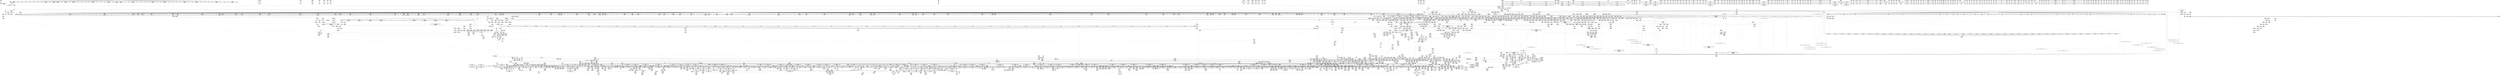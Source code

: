digraph {
	CE0x6ddb2c0 [shape=record,shape=Mrecord,label="{CE0x6ddb2c0|rcu_lock_acquire:entry}"]
	CE0x6ac9ea0 [shape=record,shape=Mrecord,label="{CE0x6ac9ea0|tomoyo_const_part_length:tmp11|security/tomoyo/util.c,626}"]
	CE0x6c44d90 [shape=record,shape=Mrecord,label="{CE0x6c44d90|104:_%struct.inode*,_:_CRE_144,145_}"]
	CE0x6fed780 [shape=record,shape=Mrecord,label="{CE0x6fed780|tomoyo_const_part_length:tmp32|security/tomoyo/util.c,641|*SummSource*}"]
	CE0x6be01c0 [shape=record,shape=Mrecord,label="{CE0x6be01c0|rcu_lock_acquire:tmp5|include/linux/rcupdate.h,418|*SummSink*}"]
	CE0x5c0e3d0 [shape=record,shape=Mrecord,label="{CE0x5c0e3d0|104:_%struct.inode*,_:_CRE_176,177_}"]
	CE0x5e6c550 [shape=record,shape=Mrecord,label="{CE0x5e6c550|tomoyo_path_link:new_dentry|Function::tomoyo_path_link&Arg::new_dentry::|*SummSink*}"]
	CE0x86d9870 [shape=record,shape=Mrecord,label="{CE0x86d9870|tomoyo_fill_path_info:tmp7|security/tomoyo/util.c,667|*SummSource*}"]
	CE0x6de8730 [shape=record,shape=Mrecord,label="{CE0x6de8730|104:_%struct.inode*,_:_CRE_184,185_}"]
	CE0x8548c40 [shape=record,shape=Mrecord,label="{CE0x8548c40|tomoyo_const_part_length:tmp3|security/tomoyo/util.c,624|*SummSource*}"]
	CE0x6d70900 [shape=record,shape=Mrecord,label="{CE0x6d70900|i32_8|*Constant*|*SummSink*}"]
	CE0x4f7e7c0 [shape=record,shape=Mrecord,label="{CE0x4f7e7c0|i32_48|*Constant*|*SummSink*}"]
	CE0x7007340 [shape=record,shape=Mrecord,label="{CE0x7007340|tomoyo_domain:tmp7|security/tomoyo/common.h,1205|*SummSink*}"]
	CE0x6b429b0 [shape=record,shape=Mrecord,label="{CE0x6b429b0|i64*_getelementptr_inbounds_(_30_x_i64_,_30_x_i64_*___llvm_gcov_ctr13,_i64_0,_i64_19)|*Constant*}"]
	CE0x6e02b90 [shape=record,shape=Mrecord,label="{CE0x6e02b90|__llvm_gcov_indirect_counter_increment114:exit}"]
	CE0x5d5fb40 [shape=record,shape=Mrecord,label="{CE0x5d5fb40|_call_void_mcount()_#3|*SummSink*}"]
	CE0x6c26440 [shape=record,shape=Mrecord,label="{CE0x6c26440|0:_i8*,_array:_GCRE_tomoyo_mac_keywords_external_constant_42_x_i8*_:_elem_18::|security/tomoyo/file.c,181}"]
	CE0x6f76020 [shape=record,shape=Mrecord,label="{CE0x6f76020|104:_%struct.inode*,_:_CRE_64,72_|*MultipleSource*|*LoadInst*|security/tomoyo/file.c,911|security/tomoyo/file.c,912|Function::tomoyo_path_link&Arg::old_dentry::}"]
	CE0x83fd880 [shape=record,shape=Mrecord,label="{CE0x83fd880|%struct.inode*_null|*Constant*|*SummSink*}"]
	CE0x6ddbb20 [shape=record,shape=Mrecord,label="{CE0x6ddbb20|tomoyo_domain:tmp11|security/tomoyo/common.h,1205}"]
	CE0x6c1b390 [shape=record,shape=Mrecord,label="{CE0x6c1b390|tomoyo_get_mode:tmp17|security/tomoyo/util.c,983}"]
	CE0x6b25c10 [shape=record,shape=Mrecord,label="{CE0x6b25c10|104:_%struct.inode*,_:_CRE_165,166_}"]
	CE0x8535030 [shape=record,shape=Mrecord,label="{CE0x8535030|GLOBAL:tomoyo_read_lock|*Constant*}"]
	CE0x6f01820 [shape=record,shape=Mrecord,label="{CE0x6f01820|rcu_lock_acquire:tmp1}"]
	CE0x8595680 [shape=record,shape=Mrecord,label="{CE0x8595680|tomoyo_fill_path_info:conv4|security/tomoyo/util.c,667}"]
	CE0x500fe60 [shape=record,shape=Mrecord,label="{CE0x500fe60|tomoyo_get_mode:mode.1}"]
	CE0x6a37d00 [shape=record,shape=Mrecord,label="{CE0x6a37d00|_call_void_mcount()_#3|*SummSink*}"]
	CE0x5b8bbe0 [shape=record,shape=Mrecord,label="{CE0x5b8bbe0|i32_0|*Constant*}"]
	CE0x5c0e890 [shape=record,shape=Mrecord,label="{CE0x5c0e890|104:_%struct.inode*,_:_CRE_180,181_}"]
	CE0x5dcdc00 [shape=record,shape=Mrecord,label="{CE0x5dcdc00|tomoyo_get_mode:conv10|security/tomoyo/util.c,985|*SummSink*}"]
	CE0x6f76210 [shape=record,shape=Mrecord,label="{CE0x6f76210|tomoyo_read_lock:tmp1|*SummSink*}"]
	CE0x6e0daf0 [shape=record,shape=Mrecord,label="{CE0x6e0daf0|tomoyo_get_realpath:entry}"]
	CE0x4f6a880 [shape=record,shape=Mrecord,label="{CE0x4f6a880|rcu_lock_acquire:tmp3|*SummSink*}"]
	CE0x84eb640 [shape=record,shape=Mrecord,label="{CE0x84eb640|tomoyo_audit_path2_log:r|Function::tomoyo_audit_path2_log&Arg::r::|*SummSource*}"]
	CE0x6d05120 [shape=record,shape=Mrecord,label="{CE0x6d05120|tomoyo_get_mode:config|security/tomoyo/util.c,981|*SummSource*}"]
	CE0x84576a0 [shape=record,shape=Mrecord,label="{CE0x84576a0|_call_void_mcount()_#3}"]
	CE0x6fc7150 [shape=record,shape=Mrecord,label="{CE0x6fc7150|tomoyo_add_slash:if.then|*SummSink*}"]
	CE0x6b93dd0 [shape=record,shape=Mrecord,label="{CE0x6b93dd0|tomoyo_domain:tmp18|security/tomoyo/common.h,1205|*SummSource*}"]
	CE0x5e901f0 [shape=record,shape=Mrecord,label="{CE0x5e901f0|tomoyo_audit_path2_log:operation|security/tomoyo/file.c,182}"]
	CE0x6c99190 [shape=record,shape=Mrecord,label="{CE0x6c99190|GLOBAL:tomoyo_pp2mac|Global_var:tomoyo_pp2mac|*SummSource*}"]
	CE0x6b7ee00 [shape=record,shape=Mrecord,label="{CE0x6b7ee00|tomoyo_get_realpath:call|security/tomoyo/file.c,150}"]
	CE0x6e1b900 [shape=record,shape=Mrecord,label="{CE0x6e1b900|i64_80|*Constant*|*SummSink*}"]
	CE0x5e84080 [shape=record,shape=Mrecord,label="{CE0x5e84080|i64_20|*Constant*|*SummSink*}"]
	CE0x5dbed50 [shape=record,shape=Mrecord,label="{CE0x5dbed50|tomoyo_path2_perm:tmp3|security/tomoyo/file.c,892|*SummSource*}"]
	CE0x5c739f0 [shape=record,shape=Mrecord,label="{CE0x5c739f0|tomoyo_const_part_length:tmp19|security/tomoyo/util.c,628|*SummSource*}"]
	CE0x8434b10 [shape=record,shape=Mrecord,label="{CE0x8434b10|tomoyo_path2_perm:call25|security/tomoyo/file.c,927|*SummSink*}"]
	CE0x6da3480 [shape=record,shape=Mrecord,label="{CE0x6da3480|tomoyo_fill_path_info:land.rhs}"]
	CE0x7012f70 [shape=record,shape=Mrecord,label="{CE0x7012f70|tomoyo_add_slash:tmp|*SummSink*}"]
	CE0x6ff5550 [shape=record,shape=Mrecord,label="{CE0x6ff5550|tomoyo_add_slash:tmp8|security/tomoyo/file.c,132|*SummSink*}"]
	CE0x6cc1df0 [shape=record,shape=Mrecord,label="{CE0x6cc1df0|tomoyo_path2_perm:tmp29|security/tomoyo/file.c,912}"]
	CE0x4ee24c0 [shape=record,shape=Mrecord,label="{CE0x4ee24c0|i64*_getelementptr_inbounds_(_2_x_i64_,_2_x_i64_*___llvm_gcov_ctr39,_i64_0,_i64_1)|*Constant*}"]
	CE0x6f34cd0 [shape=record,shape=Mrecord,label="{CE0x6f34cd0|tomoyo_const_part_length:tmp38|security/tomoyo/util.c,644|*SummSource*}"]
	CE0x4eee9c0 [shape=record,shape=Mrecord,label="{CE0x4eee9c0|0:_i16,_:_CRE_683,684_}"]
	CE0x6ea0000 [shape=record,shape=Mrecord,label="{CE0x6ea0000|i32_61440|*Constant*|*SummSource*}"]
	CE0x5cc58d0 [shape=record,shape=Mrecord,label="{CE0x5cc58d0|VOIDTB_TE:_CE_178,179_}"]
	CE0x7020420 [shape=record,shape=Mrecord,label="{CE0x7020420|tomoyo_path2_perm:tmp9|security/tomoyo/file.c,898|*SummSource*}"]
	CE0x4f2f140 [shape=record,shape=Mrecord,label="{CE0x4f2f140|tomoyo_const_part_length:cmp25|security/tomoyo/util.c,644|*SummSink*}"]
	CE0x84bc4a0 [shape=record,shape=Mrecord,label="{CE0x84bc4a0|tomoyo_get_realpath:tmp2|*LoadInst*|security/tomoyo/file.c,151}"]
	CE0x6f6f3c0 [shape=record,shape=Mrecord,label="{CE0x6f6f3c0|tomoyo_fill_path_info:name1|security/tomoyo/util.c,663}"]
	CE0x6d7dc40 [shape=record,shape=Mrecord,label="{CE0x6d7dc40|tomoyo_const_part_length:if.then17|*SummSource*}"]
	CE0x8435370 [shape=record,shape=Mrecord,label="{CE0x8435370|GLOBAL:tomoyo_audit_path2_log|*Constant*|*SummSource*}"]
	CE0x6e796f0 [shape=record,shape=Mrecord,label="{CE0x6e796f0|tomoyo_const_part_length:lor.lhs.false|*SummSource*}"]
	CE0x86e9800 [shape=record,shape=Mrecord,label="{CE0x86e9800|0:_i8*,_array:_GCRE_tomoyo_mac_keywords_external_constant_42_x_i8*_:_elem_38::|security/tomoyo/file.c,181}"]
	CE0x6ea05e0 [shape=record,shape=Mrecord,label="{CE0x6ea05e0|tomoyo_path2_perm:tmp35|security/tomoyo/file.c,912|*SummSource*}"]
	CE0x5edb240 [shape=record,shape=Mrecord,label="{CE0x5edb240|tomoyo_const_part_length:cmp15|security/tomoyo/util.c,641}"]
	CE0x5d2f8f0 [shape=record,shape=Mrecord,label="{CE0x5d2f8f0|tomoyo_path_link:tmp}"]
	CE0x4fac4a0 [shape=record,shape=Mrecord,label="{CE0x4fac4a0|tomoyo_get_mode:tmp18|security/tomoyo/util.c,985}"]
	CE0x6f35a70 [shape=record,shape=Mrecord,label="{CE0x6f35a70|tomoyo_const_part_length:cmp25|security/tomoyo/util.c,644}"]
	CE0x6aa0b60 [shape=record,shape=Mrecord,label="{CE0x6aa0b60|tomoyo_path2_perm:tmp61|security/tomoyo/file.c,934|*SummSink*}"]
	CE0x5fe89f0 [shape=record,shape=Mrecord,label="{CE0x5fe89f0|VOIDTB_TE:_CE_158,159_}"]
	CE0x84eb8d0 [shape=record,shape=Mrecord,label="{CE0x84eb8d0|_ret_i32_%call,_!dbg_!38917|security/tomoyo/file.c,181|*SummSink*}"]
	CE0x6c5daa0 [shape=record,shape=Mrecord,label="{CE0x6c5daa0|tomoyo_domain:land.lhs.true}"]
	CE0x701dce0 [shape=record,shape=Mrecord,label="{CE0x701dce0|tomoyo_get_mode:tmp4|security/tomoyo/util.c,978|*SummSource*}"]
	CE0x5ebbb70 [shape=record,shape=Mrecord,label="{CE0x5ebbb70|tomoyo_get_mode:if.then|*SummSink*}"]
	CE0x6b93e80 [shape=record,shape=Mrecord,label="{CE0x6b93e80|tomoyo_path_link:dentry4|security/tomoyo/tomoyo.c,279}"]
	CE0x6b64810 [shape=record,shape=Mrecord,label="{CE0x6b64810|104:_%struct.inode*,_:_CRE_8,12_|*MultipleSource*|*LoadInst*|security/tomoyo/file.c,911|security/tomoyo/file.c,912|Function::tomoyo_path_link&Arg::old_dentry::}"]
	CE0x857b480 [shape=record,shape=Mrecord,label="{CE0x857b480|tomoyo_domain:tmp18|security/tomoyo/common.h,1205|*SummSink*}"]
	CE0x6b13b80 [shape=record,shape=Mrecord,label="{CE0x6b13b80|104:_%struct.inode*,_:_CRE_217,218_}"]
	CE0x5c6f540 [shape=record,shape=Mrecord,label="{CE0x5c6f540|128:_i8*,_1208:_%struct.file*,_:_CMRE_88,89_|*MultipleSource*|security/tomoyo/common.h,1205|security/tomoyo/common.h,1205}"]
	CE0x5e90960 [shape=record,shape=Mrecord,label="{CE0x5e90960|tomoyo_add_slash:if.end}"]
	CE0x5c37270 [shape=record,shape=Mrecord,label="{CE0x5c37270|tomoyo_fill_path_info:tmp9|security/tomoyo/util.c,667|*SummSource*}"]
	CE0x8716930 [shape=record,shape=Mrecord,label="{CE0x8716930|GLOBAL:__llvm_gcov_global_state_pred45|Global_var:__llvm_gcov_global_state_pred45|*SummSink*}"]
	CE0x5d2dfc0 [shape=record,shape=Mrecord,label="{CE0x5d2dfc0|tomoyo_path2_perm:param|security/tomoyo/file.c,922}"]
	CE0x6ae8770 [shape=record,shape=Mrecord,label="{CE0x6ae8770|tomoyo_get_mode:ns|Function::tomoyo_get_mode&Arg::ns::}"]
	CE0x4ec84e0 [shape=record,shape=Mrecord,label="{CE0x4ec84e0|tomoyo_audit_path2_log:idxprom1|security/tomoyo/file.c,181|*SummSource*}"]
	CE0x6be3f30 [shape=record,shape=Mrecord,label="{CE0x6be3f30|tomoyo_fill_path_info:tmp11|security/tomoyo/util.c,667|*SummSource*}"]
	CE0x8516be0 [shape=record,shape=Mrecord,label="{CE0x8516be0|tomoyo_init_request_info:type|security/tomoyo/util.c,1009|*SummSink*}"]
	CE0x6ddc010 [shape=record,shape=Mrecord,label="{CE0x6ddc010|tomoyo_get_realpath:buf|Function::tomoyo_get_realpath&Arg::buf::}"]
	CE0x6b25e70 [shape=record,shape=Mrecord,label="{CE0x6b25e70|104:_%struct.inode*,_:_CRE_167,168_}"]
	CE0x7a24190 [shape=record,shape=Mrecord,label="{CE0x7a24190|tomoyo_domain:if.then|*SummSource*}"]
	CE0x5c73bd0 [shape=record,shape=Mrecord,label="{CE0x5c73bd0|VOIDTB_TE:_CE_192,193_}"]
	CE0x5fe8c10 [shape=record,shape=Mrecord,label="{CE0x5fe8c10|VOIDTB_TE:_CE_160,161_}"]
	CE0x7a2fbd0 [shape=record,shape=Mrecord,label="{CE0x7a2fbd0|tomoyo_domain:tobool1|security/tomoyo/common.h,1205|*SummSource*}"]
	CE0x6a34d30 [shape=record,shape=Mrecord,label="{CE0x6a34d30|i32_5|*Constant*}"]
	CE0x5b66960 [shape=record,shape=Mrecord,label="{CE0x5b66960|i32_78|*Constant*|*SummSink*}"]
	CE0x5bdc510 [shape=record,shape=Mrecord,label="{CE0x5bdc510|GLOBAL:__llvm_gcov_ctr25|Global_var:__llvm_gcov_ctr25}"]
	CE0x6b60650 [shape=record,shape=Mrecord,label="{CE0x6b60650|tomoyo_const_part_length:cmp|security/tomoyo/util.c,626}"]
	CE0x6ff5710 [shape=record,shape=Mrecord,label="{CE0x6ff5710|i64*_getelementptr_inbounds_(_6_x_i64_,_6_x_i64_*___llvm_gcov_ctr26,_i64_0,_i64_4)|*Constant*}"]
	CE0x4f3daf0 [shape=record,shape=Mrecord,label="{CE0x4f3daf0|0:_i16,_:_CRE_736,740_|*MultipleSource*|security/tomoyo/file.c,912|security/tomoyo/file.c,912|security/tomoyo/file.c,912}"]
	CE0x87462d0 [shape=record,shape=Mrecord,label="{CE0x87462d0|tomoyo_domain:tmp23|security/tomoyo/common.h,1205}"]
	CE0x51ddb70 [shape=record,shape=Mrecord,label="{CE0x51ddb70|GLOBAL:__srcu_read_lock|*Constant*}"]
	CE0x4df6040 [shape=record,shape=Mrecord,label="{CE0x4df6040|tomoyo_fill_path_info:call|security/tomoyo/util.c,664}"]
	CE0x6b39700 [shape=record,shape=Mrecord,label="{CE0x6b39700|i8_0|*Constant*|*SummSink*}"]
	CE0x5ef9350 [shape=record,shape=Mrecord,label="{CE0x5ef9350|%struct.tomoyo_domain_info*_null|*Constant*}"]
	CE0x6b85de0 [shape=record,shape=Mrecord,label="{CE0x6b85de0|tomoyo_path2_perm:lor.lhs.false10|*SummSink*}"]
	CE0x6c352b0 [shape=record,shape=Mrecord,label="{CE0x6c352b0|40:_%struct.tomoyo_policy_namespace*,_48:_i8,_:_GCRE_tomoyo_kernel_domain_external_global_%struct.tomoyo_domain_info_48,49_|*MultipleSource*|security/tomoyo/util.c,1005|security/tomoyo/util.c,1007|Function::tomoyo_init_request_info&Arg::domain::}"]
	CE0x512b780 [shape=record,shape=Mrecord,label="{CE0x512b780|i64*_getelementptr_inbounds_(_30_x_i64_,_30_x_i64_*___llvm_gcov_ctr13,_i64_0,_i64_17)|*Constant*|*SummSink*}"]
	CE0x6a8e530 [shape=record,shape=Mrecord,label="{CE0x6a8e530|tomoyo_path_link:mnt2|security/tomoyo/tomoyo.c,279}"]
	CE0x4eadcd0 [shape=record,shape=Mrecord,label="{CE0x4eadcd0|128:_i8*,_1208:_%struct.file*,_:_CMRE_27,28_}"]
	CE0x6f1e530 [shape=record,shape=Mrecord,label="{CE0x6f1e530|tomoyo_init_request_info:index|Function::tomoyo_init_request_info&Arg::index::|*SummSource*}"]
	CE0x6ae0f90 [shape=record,shape=Mrecord,label="{CE0x6ae0f90|GLOBAL:tomoyo_realpath_from_path|*Constant*}"]
	CE0x69823f0 [shape=record,shape=Mrecord,label="{CE0x69823f0|VOIDTB_TE:_CE_163,164_}"]
	CE0x6ff38b0 [shape=record,shape=Mrecord,label="{CE0x6ff38b0|tomoyo_const_part_length:tmp7|security/tomoyo/util.c,625}"]
	CE0x6ad2730 [shape=record,shape=Mrecord,label="{CE0x6ad2730|i64*_getelementptr_inbounds_(_2_x_i64_,_2_x_i64_*___llvm_gcov_ctr31,_i64_0,_i64_1)|*Constant*|*SummSink*}"]
	CE0x5c6c530 [shape=record,shape=Mrecord,label="{CE0x5c6c530|128:_i8*,_1208:_%struct.file*,_:_CMRE_47,48_}"]
	CE0x6bda300 [shape=record,shape=Mrecord,label="{CE0x6bda300|0:_%struct.tomoyo_obj_info*,_24:_%struct.tomoyo_path_info*,_32:_%struct.tomoyo_path_info*,_40:_i8,_72:_i8,_76:_i8,_:_SCMRE_64,72_|*MultipleSource*|security/tomoyo/file.c, 891|security/tomoyo/file.c,891|security/tomoyo/file.c,920|Function::tomoyo_init_request_info&Arg::r::}"]
	CE0x69e3130 [shape=record,shape=Mrecord,label="{CE0x69e3130|VOIDTB_TE:_CE_232,240_|Function::tomoyo_path_link&Arg::new_dentry::}"]
	CE0x5c96b30 [shape=record,shape=Mrecord,label="{CE0x5c96b30|tomoyo_const_part_length:tmp20|security/tomoyo/util.c,628}"]
	CE0x85cc0e0 [shape=record,shape=Mrecord,label="{CE0x85cc0e0|0:_i8,_array:_GCRE_tomoyo_index2category_constant_39_x_i8_c_00_00_00_00_00_00_00_00_00_00_00_00_00_00_00_00_00_00_00_00_00_00_00_01_01_01_01_01_01_01_01_01_01_01_01_01_01_01_02_,_align_16:_elem_34::|security/tomoyo/util.c,983}"]
	CE0x6b13cb0 [shape=record,shape=Mrecord,label="{CE0x6b13cb0|104:_%struct.inode*,_:_CRE_218,219_}"]
	CE0x6a102c0 [shape=record,shape=Mrecord,label="{CE0x6a102c0|i32_8|*Constant*}"]
	CE0x7a36b90 [shape=record,shape=Mrecord,label="{CE0x7a36b90|COLLAPSED:_GCMRE___llvm_gcov_ctr26_internal_global_6_x_i64_zeroinitializer:_elem_0:default:}"]
	CE0x6b08d80 [shape=record,shape=Mrecord,label="{CE0x6b08d80|0:_i8*,_array:_GCRE_tomoyo_mac_keywords_external_constant_42_x_i8*_:_elem_4::|security/tomoyo/file.c,181}"]
	CE0x84f1fc0 [shape=record,shape=Mrecord,label="{CE0x84f1fc0|tomoyo_path2_perm:cmp26|security/tomoyo/file.c,928}"]
	CE0x6e9b1a0 [shape=record,shape=Mrecord,label="{CE0x6e9b1a0|0:_i16,_:_CRE_232,233_}"]
	CE0x5dcbcf0 [shape=record,shape=Mrecord,label="{CE0x5dcbcf0|VOIDTB_TE:_CE_204,205_}"]
	CE0x8516600 [shape=record,shape=Mrecord,label="{CE0x8516600|tomoyo_init_request_info:conv|security/tomoyo/util.c,1010|*SummSink*}"]
	CE0x841ca10 [shape=record,shape=Mrecord,label="{CE0x841ca10|get_current:tmp3|*SummSink*}"]
	CE0x8469c70 [shape=record,shape=Mrecord,label="{CE0x8469c70|tomoyo_read_unlock:idx|Function::tomoyo_read_unlock&Arg::idx::|*SummSink*}"]
	CE0x6b09980 [shape=record,shape=Mrecord,label="{CE0x6b09980|0:_i8*,_array:_GCRE_tomoyo_mac_keywords_external_constant_42_x_i8*_:_elem_29::|security/tomoyo/file.c,181}"]
	CE0x6ef7680 [shape=record,shape=Mrecord,label="{CE0x6ef7680|_call_void___llvm_gcov_indirect_counter_increment(i32*___llvm_gcov_global_state_pred15,_i64**_getelementptr_inbounds_(_3_x_i64*_,_3_x_i64*_*___llvm_gcda_edge_table14,_i64_0,_i64_0)),_!dbg_!38954|security/tomoyo/file.c,920}"]
	CE0x6ff4700 [shape=record,shape=Mrecord,label="{CE0x6ff4700|0:_i8*,_array:_GCRE_tomoyo_mac_keywords_external_constant_42_x_i8*_:_elem_15::|security/tomoyo/file.c,181}"]
	CE0x5c0ebb0 [shape=record,shape=Mrecord,label="{CE0x5c0ebb0|tomoyo_path_link:tmp2|*SummSource*}"]
	CE0x5d8b920 [shape=record,shape=Mrecord,label="{CE0x5d8b920|GLOBAL:tomoyo_add_slash|*Constant*|*SummSink*}"]
	CE0x6eff570 [shape=record,shape=Mrecord,label="{CE0x6eff570|GLOBAL:__llvm_gcov_ctr26|Global_var:__llvm_gcov_ctr26|*SummSource*}"]
	CE0x6e31ca0 [shape=record,shape=Mrecord,label="{CE0x6e31ca0|tomoyo_const_part_length:incdec.ptr|security/tomoyo/util.c,626|*SummSink*}"]
	CE0x5d6c130 [shape=record,shape=Mrecord,label="{CE0x5d6c130|0:_%struct.tomoyo_obj_info*,_24:_%struct.tomoyo_path_info*,_32:_%struct.tomoyo_path_info*,_40:_i8,_72:_i8,_76:_i8,_:_SCMRE_75,76_|*MultipleSource*|security/tomoyo/file.c, 891|security/tomoyo/file.c,891|security/tomoyo/file.c,920|Function::tomoyo_init_request_info&Arg::r::}"]
	CE0x5c0df10 [shape=record,shape=Mrecord,label="{CE0x5c0df10|104:_%struct.inode*,_:_CRE_172,173_}"]
	CE0x5d34c90 [shape=record,shape=Mrecord,label="{CE0x5d34c90|tomoyo_path2_perm:param_type|security/tomoyo/file.c,921}"]
	CE0x5e900c0 [shape=record,shape=Mrecord,label="{CE0x5e900c0|tomoyo_audit_path2_log:path2|security/tomoyo/file.c,182|*SummSource*}"]
	CE0x5c00c30 [shape=record,shape=Mrecord,label="{CE0x5c00c30|tomoyo_fill_path_info:arrayidx|security/tomoyo/util.c,667}"]
	CE0x83fd810 [shape=record,shape=Mrecord,label="{CE0x83fd810|%struct.inode*_null|*Constant*|*SummSource*}"]
	CE0x8469f20 [shape=record,shape=Mrecord,label="{CE0x8469f20|_ret_void,_!dbg_!38904|security/tomoyo/common.h,1110|*SummSource*}"]
	CE0x840eda0 [shape=record,shape=Mrecord,label="{CE0x840eda0|_ret_void,_!dbg_!38907|include/linux/srcu.h,238}"]
	CE0x5dcbe00 [shape=record,shape=Mrecord,label="{CE0x5dcbe00|VOIDTB_TE:_CE_205,206_}"]
	CE0x5ef9220 [shape=record,shape=Mrecord,label="{CE0x5ef9220|tomoyo_init_request_info:tmp2|security/tomoyo/util.c,1003|*SummSink*}"]
	CE0x6a53f80 [shape=record,shape=Mrecord,label="{CE0x6a53f80|tomoyo_const_part_length:cmp3|security/tomoyo/util.c,627}"]
	CE0x4eadf50 [shape=record,shape=Mrecord,label="{CE0x4eadf50|128:_i8*,_1208:_%struct.file*,_:_CMRE_29,30_}"]
	CE0x6d61ba0 [shape=record,shape=Mrecord,label="{CE0x6d61ba0|__llvm_gcov_indirect_counter_increment:predecessor|Function::__llvm_gcov_indirect_counter_increment&Arg::predecessor::|*SummSource*}"]
	CE0x5e19120 [shape=record,shape=Mrecord,label="{CE0x5e19120|tomoyo_init_request_info:domain1|security/tomoyo/util.c,1006|*SummSink*}"]
	CE0x5e84500 [shape=record,shape=Mrecord,label="{CE0x5e84500|i64_19|*Constant*|*SummSink*}"]
	CE0x5e0c160 [shape=record,shape=Mrecord,label="{CE0x5e0c160|tomoyo_path2_perm:tmp6|security/tomoyo/file.c,893|*SummSink*}"]
	CE0x5fdc5b0 [shape=record,shape=Mrecord,label="{CE0x5fdc5b0|COLLAPSED:_GCMRE___llvm_gcov_ctr39_internal_global_2_x_i64_zeroinitializer:_elem_0:default:}"]
	CE0x69e1320 [shape=record,shape=Mrecord,label="{CE0x69e1320|tomoyo_domain:land.lhs.true|*SummSource*}"]
	CE0x4fd7db0 [shape=record,shape=Mrecord,label="{CE0x4fd7db0|tomoyo_get_mode:tmp23|security/tomoyo/util.c,986}"]
	CE0x5e10290 [shape=record,shape=Mrecord,label="{CE0x5e10290|tomoyo_audit_path2_log:call|security/tomoyo/file.c,181|*SummSink*}"]
	CE0x50f5ac0 [shape=record,shape=Mrecord,label="{CE0x50f5ac0|GLOBAL:tomoyo_index2category|Global_var:tomoyo_index2category|*SummSink*}"]
	CE0x50c0c90 [shape=record,shape=Mrecord,label="{CE0x50c0c90|tomoyo_path2_perm:tmp33|security/tomoyo/file.c,912|*SummSource*}"]
	CE0x69e0190 [shape=record,shape=Mrecord,label="{CE0x69e0190|tomoyo_fill_path_info:cmp|security/tomoyo/util.c,667}"]
	CE0x5edb950 [shape=record,shape=Mrecord,label="{CE0x5edb950|__llvm_gcov_indirect_counter_increment114:counter}"]
	CE0x6b04da0 [shape=record,shape=Mrecord,label="{CE0x6b04da0|0:_i16,_:_CRE_266,267_}"]
	CE0x6cc1ab0 [shape=record,shape=Mrecord,label="{CE0x6cc1ab0|tomoyo_path2_perm:tmp27|security/tomoyo/file.c,912}"]
	CE0x6bfbf20 [shape=record,shape=Mrecord,label="{CE0x6bfbf20|0:_i16,_:_CRE_0,2_|*MultipleSource*|security/tomoyo/file.c,912|security/tomoyo/file.c,912|security/tomoyo/file.c,912}"]
	CE0x8509730 [shape=record,shape=Mrecord,label="{CE0x8509730|__llvm_gcov_indirect_counter_increment114:tmp6|*SummSource*}"]
	CE0x4eae310 [shape=record,shape=Mrecord,label="{CE0x4eae310|128:_i8*,_1208:_%struct.file*,_:_CMRE_32,33_}"]
	CE0x6a10000 [shape=record,shape=Mrecord,label="{CE0x6a10000|8:_%struct.vfsmount*,_16:_%struct.dentry*,_24:_%struct.vfsmount*,_32:_%struct.dentry*,_:_SCMRE_8,16_|*MultipleSource*|security/tomoyo/tomoyo.c,278|security/tomoyo/tomoyo.c, 278|security/tomoyo/tomoyo.c, 279}"]
	CE0x84671c0 [shape=record,shape=Mrecord,label="{CE0x84671c0|0:_i16,_:_CRE_605,606_}"]
	CE0x6d728d0 [shape=record,shape=Mrecord,label="{CE0x6d728d0|_call_void___llvm_gcov_indirect_counter_increment114(i32*___llvm_gcov_global_state_pred45,_i64**_getelementptr_inbounds_(_3_x_i64*_,_3_x_i64*_*___llvm_gcda_edge_table44,_i64_0,_i64_2)),_!dbg_!38930|security/tomoyo/util.c,640|*SummSource*}"]
	CE0x701ced0 [shape=record,shape=Mrecord,label="{CE0x701ced0|tomoyo_fill_path_info:land.end}"]
	CE0x6f79820 [shape=record,shape=Mrecord,label="{CE0x6f79820|i8*_getelementptr_inbounds_(_15_x_i8_,_15_x_i8_*_.str3,_i32_0,_i32_0)|*Constant*}"]
	CE0x6cb2060 [shape=record,shape=Mrecord,label="{CE0x6cb2060|tomoyo_get_realpath:tmp12|security/tomoyo/file.c,156|*SummSource*}"]
	CE0x7031bd0 [shape=record,shape=Mrecord,label="{CE0x7031bd0|tomoyo_path2_perm:tmp18|security/tomoyo/file.c,904|*SummSource*}"]
	CE0x5d4d720 [shape=record,shape=Mrecord,label="{CE0x5d4d720|tomoyo_domain:call3|security/tomoyo/common.h,1205}"]
	CE0x84eb5a0 [shape=record,shape=Mrecord,label="{CE0x84eb5a0|tomoyo_audit_path2_log:r|Function::tomoyo_audit_path2_log&Arg::r::}"]
	CE0x6afe430 [shape=record,shape=Mrecord,label="{CE0x6afe430|tomoyo_fill_path_info:sub|security/tomoyo/util.c,667}"]
	CE0x6e4a650 [shape=record,shape=Mrecord,label="{CE0x6e4a650|0:_i16,_:_CRE_199,200_}"]
	CE0x857bff0 [shape=record,shape=Mrecord,label="{CE0x857bff0|i64*_getelementptr_inbounds_(_11_x_i64_,_11_x_i64_*___llvm_gcov_ctr54147,_i64_0,_i64_10)|*Constant*|*SummSink*}"]
	CE0x50a04e0 [shape=record,shape=Mrecord,label="{CE0x50a04e0|_ret_i32_%retval.0,_!dbg_!38957|security/tomoyo/util.c,652|*SummSource*}"]
	CE0x8435300 [shape=record,shape=Mrecord,label="{CE0x8435300|tomoyo_path2_perm:call25|security/tomoyo/file.c,927|*SummSource*}"]
	CE0x846a240 [shape=record,shape=Mrecord,label="{CE0x846a240|i32_9|*Constant*}"]
	CE0x6dfa000 [shape=record,shape=Mrecord,label="{CE0x6dfa000|tomoyo_get_mode:if.end9|*SummSink*}"]
	CE0x5f37a10 [shape=record,shape=Mrecord,label="{CE0x5f37a10|i64*_getelementptr_inbounds_(_30_x_i64_,_30_x_i64_*___llvm_gcov_ctr13,_i64_0,_i64_21)|*Constant*|*SummSink*}"]
	CE0x5daeba0 [shape=record,shape=Mrecord,label="{CE0x5daeba0|i32_3|*Constant*|*SummSink*}"]
	CE0x6a1f540 [shape=record,shape=Mrecord,label="{CE0x6a1f540|i64_26|*Constant*|*SummSource*}"]
	CE0x6dd8530 [shape=record,shape=Mrecord,label="{CE0x6dd8530|i1_true|*Constant*}"]
	CE0x5c5f0b0 [shape=record,shape=Mrecord,label="{CE0x5c5f0b0|GLOBAL:lock_acquire|*Constant*|*SummSink*}"]
	CE0x50e9d80 [shape=record,shape=Mrecord,label="{CE0x50e9d80|i64*_getelementptr_inbounds_(_31_x_i64_,_31_x_i64_*___llvm_gcov_ctr43150,_i64_0,_i64_16)|*Constant*|*SummSink*}"]
	CE0x6ae0d60 [shape=record,shape=Mrecord,label="{CE0x6ae0d60|_call_void_mcount()_#3|*SummSource*}"]
	CE0x5e18260 [shape=record,shape=Mrecord,label="{CE0x5e18260|tomoyo_get_mode:idxprom|security/tomoyo/util.c,981}"]
	CE0x69e27a0 [shape=record,shape=Mrecord,label="{CE0x69e27a0|VOIDTB_TE:_CE_216,217_}"]
	CE0x846a0e0 [shape=record,shape=Mrecord,label="{CE0x846a0e0|_ret_void,_!dbg_!38904|security/tomoyo/common.h,1110|*SummSink*}"]
	CE0x6d58070 [shape=record,shape=Mrecord,label="{CE0x6d58070|tomoyo_path2_perm:tmp66|security/tomoyo/file.c,936|*SummSource*}"]
	CE0x6b09280 [shape=record,shape=Mrecord,label="{CE0x6b09280|0:_i8*,_array:_GCRE_tomoyo_mac_keywords_external_constant_42_x_i8*_:_elem_25::|security/tomoyo/file.c,181}"]
	CE0x84ab650 [shape=record,shape=Mrecord,label="{CE0x84ab650|GLOBAL:__llvm_gcov_ctr25|Global_var:__llvm_gcov_ctr25|*SummSink*}"]
	CE0x5c6c170 [shape=record,shape=Mrecord,label="{CE0x5c6c170|128:_i8*,_1208:_%struct.file*,_:_CMRE_44,45_}"]
	CE0x5d60440 [shape=record,shape=Mrecord,label="{CE0x5d60440|_call_void_mcount()_#3}"]
	CE0x69e4950 [shape=record,shape=Mrecord,label="{CE0x69e4950|tomoyo_path2_perm:tmp15|security/tomoyo/file.c,900}"]
	CE0x5d8b160 [shape=record,shape=Mrecord,label="{CE0x5d8b160|_call_void_tomoyo_add_slash(%struct.tomoyo_path_info*_%buf1)_#9,_!dbg_!38951|security/tomoyo/file.c,916}"]
	CE0x5d505c0 [shape=record,shape=Mrecord,label="{CE0x5d505c0|__llvm_gcov_indirect_counter_increment114:counters|Function::__llvm_gcov_indirect_counter_increment114&Arg::counters::}"]
	CE0x69ee850 [shape=record,shape=Mrecord,label="{CE0x69ee850|tomoyo_add_slash:tmp3|security/tomoyo/file.c,131|*SummSink*}"]
	CE0x5e84830 [shape=record,shape=Mrecord,label="{CE0x5e84830|tomoyo_const_part_length:tmp29|security/tomoyo/util.c,641|*SummSink*}"]
	CE0x5d95a10 [shape=record,shape=Mrecord,label="{CE0x5d95a10|i64_8|*Constant*}"]
	CE0x6ebc930 [shape=record,shape=Mrecord,label="{CE0x6ebc930|i64_0|*Constant*}"]
	CE0x846f4e0 [shape=record,shape=Mrecord,label="{CE0x846f4e0|GLOBAL:__llvm_gcov_indirect_counter_increment114|*Constant*|*SummSink*}"]
	CE0x83f1b00 [shape=record,shape=Mrecord,label="{CE0x83f1b00|_ret_%struct.tomoyo_domain_info*_%tmp23,_!dbg_!38929|security/tomoyo/common.h,1205}"]
	CE0x5e23a80 [shape=record,shape=Mrecord,label="{CE0x5e23a80|i8_0|*Constant*}"]
	CE0x5fbd140 [shape=record,shape=Mrecord,label="{CE0x5fbd140|tomoyo_const_part_length:tmp46|security/tomoyo/util.c,646|*SummSink*}"]
	CE0x4fe8bc0 [shape=record,shape=Mrecord,label="{CE0x4fe8bc0|tomoyo_audit_path2_log:filename2|security/tomoyo/file.c,184|*SummSink*}"]
	CE0x5085a50 [shape=record,shape=Mrecord,label="{CE0x5085a50|0:_i16,_:_CRE_933,934_}"]
	CE0x5dcc040 [shape=record,shape=Mrecord,label="{CE0x5dcc040|i64**_getelementptr_inbounds_(_3_x_i64*_,_3_x_i64*_*___llvm_gcda_edge_table44,_i64_0,_i64_2)|*Constant*|*SummSource*}"]
	CE0x6aa1040 [shape=record,shape=Mrecord,label="{CE0x6aa1040|tomoyo_path2_perm:tmp62|security/tomoyo/file.c,934|*SummSink*}"]
	CE0x4fa37c0 [shape=record,shape=Mrecord,label="{CE0x4fa37c0|tomoyo_audit_path2_log:name|security/tomoyo/file.c,183|*SummSource*}"]
	CE0x6f765b0 [shape=record,shape=Mrecord,label="{CE0x6f765b0|i64*_getelementptr_inbounds_(_30_x_i64_,_30_x_i64_*___llvm_gcov_ctr13,_i64_0,_i64_0)|*Constant*}"]
	CE0x6a37b30 [shape=record,shape=Mrecord,label="{CE0x6a37b30|_call_void_mcount()_#3}"]
	CE0x6dc5d00 [shape=record,shape=Mrecord,label="{CE0x6dc5d00|tomoyo_path2_perm:tmp10|security/tomoyo/file.c,898|*SummSource*}"]
	CE0x83fdee0 [shape=record,shape=Mrecord,label="{CE0x83fdee0|tomoyo_path2_perm:tmp28|security/tomoyo/file.c,912}"]
	CE0x6aa3ec0 [shape=record,shape=Mrecord,label="{CE0x6aa3ec0|tomoyo_path2_perm:tmp12|security/tomoyo/file.c,898|*SummSource*}"]
	CE0x6d04c60 [shape=record,shape=Mrecord,label="{CE0x6d04c60|tomoyo_const_part_length:entry}"]
	CE0x83fd680 [shape=record,shape=Mrecord,label="{CE0x83fd680|tomoyo_path2_perm:tmp28|security/tomoyo/file.c,912|*SummSink*}"]
	CE0x6c70c50 [shape=record,shape=Mrecord,label="{CE0x6c70c50|_ret_i32_%conv6,_!dbg_!38926|security/tomoyo/util.c,1011|*SummSource*}"]
	CE0x83fd480 [shape=record,shape=Mrecord,label="{CE0x83fd480|i64_14|*Constant*|*SummSource*}"]
	CE0x5cc5af0 [shape=record,shape=Mrecord,label="{CE0x5cc5af0|VOIDTB_TE:_CE_180,181_}"]
	CE0x50c0c20 [shape=record,shape=Mrecord,label="{CE0x50c0c20|tomoyo_path2_perm:tmp33|security/tomoyo/file.c,912|*SummSink*}"]
	CE0x85a3990 [shape=record,shape=Mrecord,label="{CE0x85a3990|tomoyo_init_request_info:tmp7|security/tomoyo/util.c,1005|*SummSource*}"]
	CE0x5c6c670 [shape=record,shape=Mrecord,label="{CE0x5c6c670|128:_i8*,_1208:_%struct.file*,_:_CMRE_48,49_}"]
	CE0x50eade0 [shape=record,shape=Mrecord,label="{CE0x50eade0|tomoyo_const_part_length:while.body|*SummSink*}"]
	CE0x6e51a80 [shape=record,shape=Mrecord,label="{CE0x6e51a80|tomoyo_path2_perm:tmp30|security/tomoyo/file.c,912|*SummSink*}"]
	CE0x6ce89d0 [shape=record,shape=Mrecord,label="{CE0x6ce89d0|tomoyo_path2_perm:param_type|security/tomoyo/file.c,921|*SummSource*}"]
	CE0x85b2710 [shape=record,shape=Mrecord,label="{CE0x85b2710|tomoyo_init_request_info:tmp3|security/tomoyo/util.c,1004|*SummSource*}"]
	CE0x6f01700 [shape=record,shape=Mrecord,label="{CE0x6f01700|i32_55|*Constant*|*SummSource*}"]
	CE0x5cf3b30 [shape=record,shape=Mrecord,label="{CE0x5cf3b30|tomoyo_path2_perm:param23|security/tomoyo/file.c,924|*SummSink*}"]
	CE0x5c6c2b0 [shape=record,shape=Mrecord,label="{CE0x5c6c2b0|128:_i8*,_1208:_%struct.file*,_:_CMRE_45,46_}"]
	CE0x84da8f0 [shape=record,shape=Mrecord,label="{CE0x84da8f0|tomoyo_init_request_info:mode5|security/tomoyo/util.c,1011|*SummSink*}"]
	CE0x4fa2ea0 [shape=record,shape=Mrecord,label="{CE0x4fa2ea0|0:_i16,_:_CRE_618,619_}"]
	CE0x84bd0d0 [shape=record,shape=Mrecord,label="{CE0x84bd0d0|tomoyo_path2_perm:if.then7|*SummSink*}"]
	CE0x6c35b70 [shape=record,shape=Mrecord,label="{CE0x6c35b70|tomoyo_path2_perm:bb|*SummSink*}"]
	CE0x6c65130 [shape=record,shape=Mrecord,label="{CE0x6c65130|_call_void_mcount()_#3|*SummSink*}"]
	CE0x4fcd0b0 [shape=record,shape=Mrecord,label="{CE0x4fcd0b0|tomoyo_get_mode:tmp3|security/tomoyo/util.c,978|*SummSink*}"]
	CE0x6e31760 [shape=record,shape=Mrecord,label="{CE0x6e31760|0:_i64*,_array:_GCR___llvm_gcda_edge_table44_internal_unnamed_addr_constant_3_x_i64*_i64*_getelementptr_inbounds_(_31_x_i64_,_31_x_i64_*___llvm_gcov_ctr43150,_i64_0,_i64_10),_i64*_getelementptr_inbounds_(_31_x_i64_,_31_x_i64_*___llvm_gcov_ctr43150,_i64_0,_i64_11),_i64*_getelementptr_inbounds_(_31_x_i64_,_31_x_i64_*___llvm_gcov_ctr43150,_i64_0,_i64_15)_:_elem_0::}"]
	CE0x6d01bb0 [shape=record,shape=Mrecord,label="{CE0x6d01bb0|0:_i16,_:_CRE_137,138_}"]
	CE0x83f15f0 [shape=record,shape=Mrecord,label="{CE0x83f15f0|i64_4|*Constant*|*SummSink*}"]
	CE0x83f3fd0 [shape=record,shape=Mrecord,label="{CE0x83f3fd0|tomoyo_path2_perm:if.end16|*SummSink*}"]
	CE0x6d00530 [shape=record,shape=Mrecord,label="{CE0x6d00530|rcu_lock_release:tmp6}"]
	CE0x6baf920 [shape=record,shape=Mrecord,label="{CE0x6baf920|tomoyo_const_part_length:if.then|*SummSink*}"]
	CE0x6d2e350 [shape=record,shape=Mrecord,label="{CE0x6d2e350|_ret_i32_%call,_!dbg_!38912|security/tomoyo/tomoyo.c,280|*SummSink*}"]
	CE0x8467710 [shape=record,shape=Mrecord,label="{CE0x8467710|0:_i16,_:_CRE_610,611_}"]
	CE0x5f0e3c0 [shape=record,shape=Mrecord,label="{CE0x5f0e3c0|0:_i16,_:_CRE_96,104_|*MultipleSource*|security/tomoyo/file.c,912|security/tomoyo/file.c,912|security/tomoyo/file.c,912}"]
	CE0x5d7c080 [shape=record,shape=Mrecord,label="{CE0x5d7c080|tomoyo_domain:tmp22|security/tomoyo/common.h,1205|*SummSink*}"]
	CE0x6b6e340 [shape=record,shape=Mrecord,label="{CE0x6b6e340|tomoyo_path2_perm:if.end34|*SummSink*}"]
	CE0x70202b0 [shape=record,shape=Mrecord,label="{CE0x70202b0|GLOBAL:tomoyo_init_request_info|*Constant*}"]
	CE0x6f1e3c0 [shape=record,shape=Mrecord,label="{CE0x6f1e3c0|tomoyo_init_request_info:index|Function::tomoyo_init_request_info&Arg::index::}"]
	CE0x84da6e0 [shape=record,shape=Mrecord,label="{CE0x84da6e0|tomoyo_init_request_info:mode5|security/tomoyo/util.c,1011}"]
	CE0x6b09600 [shape=record,shape=Mrecord,label="{CE0x6b09600|0:_i8*,_array:_GCRE_tomoyo_mac_keywords_external_constant_42_x_i8*_:_elem_27::|security/tomoyo/file.c,181}"]
	CE0x4f302c0 [shape=record,shape=Mrecord,label="{CE0x4f302c0|tomoyo_const_part_length:tmp42|security/tomoyo/util.c,644}"]
	CE0x8527f00 [shape=record,shape=Mrecord,label="{CE0x8527f00|tomoyo_path2_perm:lor.lhs.false}"]
	CE0x845b270 [shape=record,shape=Mrecord,label="{CE0x845b270|tomoyo_fill_path_info:tmp|*SummSource*}"]
	CE0x6de90b0 [shape=record,shape=Mrecord,label="{CE0x6de90b0|104:_%struct.inode*,_:_CRE_192,193_}"]
	CE0x6c51b90 [shape=record,shape=Mrecord,label="{CE0x6c51b90|i64_ptrtoint_(i8*_blockaddress(_rcu_lock_acquire,_%__here)_to_i64)|*Constant*|*SummSource*}"]
	CE0x5ebc190 [shape=record,shape=Mrecord,label="{CE0x5ebc190|i32_255|*Constant*|*SummSink*}"]
	CE0x872dc60 [shape=record,shape=Mrecord,label="{CE0x872dc60|tomoyo_path2_perm:tmp45|security/tomoyo/file.c,920|*SummSink*}"]
	CE0x5d916e0 [shape=record,shape=Mrecord,label="{CE0x5d916e0|rcu_lock_acquire:tmp4|include/linux/rcupdate.h,418|*SummSource*}"]
	CE0x5d2fa80 [shape=record,shape=Mrecord,label="{CE0x5d2fa80|_call_void_mcount()_#3}"]
	CE0x6e32530 [shape=record,shape=Mrecord,label="{CE0x6e32530|tomoyo_const_part_length:lor.lhs.false}"]
	CE0x6e322e0 [shape=record,shape=Mrecord,label="{CE0x6e322e0|tomoyo_const_part_length:if.then5|*SummSource*}"]
	CE0x6bba960 [shape=record,shape=Mrecord,label="{CE0x6bba960|i32_16384|*Constant*|*SummSource*}"]
	CE0x522e580 [shape=record,shape=Mrecord,label="{CE0x522e580|__llvm_gcov_indirect_counter_increment114:counters|Function::__llvm_gcov_indirect_counter_increment114&Arg::counters::|*SummSink*}"]
	CE0x6f6e370 [shape=record,shape=Mrecord,label="{CE0x6f6e370|rcu_lock_acquire:tmp2|*SummSink*}"]
	CE0x5eae510 [shape=record,shape=Mrecord,label="{CE0x5eae510|i64*_getelementptr_inbounds_(_12_x_i64_,_12_x_i64_*___llvm_gcov_ctr31133,_i64_0,_i64_6)|*Constant*}"]
	CE0x6a9e0f0 [shape=record,shape=Mrecord,label="{CE0x6a9e0f0|0:_i16,_:_CRE_566,567_}"]
	CE0x6e31b60 [shape=record,shape=Mrecord,label="{CE0x6e31b60|tomoyo_const_part_length:incdec.ptr|security/tomoyo/util.c,626|*SummSource*}"]
	CE0x6dcac70 [shape=record,shape=Mrecord,label="{CE0x6dcac70|i64*_getelementptr_inbounds_(_4_x_i64_,_4_x_i64_*___llvm_gcov_ctr24,_i64_0,_i64_0)|*Constant*|*SummSource*}"]
	CE0x83d9750 [shape=record,shape=Mrecord,label="{CE0x83d9750|tomoyo_add_slash:tmp11|*LoadInst*|security/tomoyo/file.c,136}"]
	CE0x5d8b1d0 [shape=record,shape=Mrecord,label="{CE0x5d8b1d0|tomoyo_path2_perm:tmp43|security/tomoyo/file.c,916}"]
	CE0x5b9ffc0 [shape=record,shape=Mrecord,label="{CE0x5b9ffc0|i64*_getelementptr_inbounds_(_2_x_i64_,_2_x_i64_*___llvm_gcov_ctr23,_i64_0,_i64_0)|*Constant*}"]
	CE0x5d8a5d0 [shape=record,shape=Mrecord,label="{CE0x5d8a5d0|tomoyo_const_part_length:while.end|*SummSource*}"]
	CE0x84eb860 [shape=record,shape=Mrecord,label="{CE0x84eb860|_ret_i32_%call,_!dbg_!38917|security/tomoyo/file.c,181|*SummSource*}"]
	CE0x697b1c0 [shape=record,shape=Mrecord,label="{CE0x697b1c0|tomoyo_const_part_length:retval.0}"]
	CE0x5d1cf20 [shape=record,shape=Mrecord,label="{CE0x5d1cf20|tomoyo_path2_perm:param|security/tomoyo/file.c,922|*SummSource*}"]
	CE0x506ca30 [shape=record,shape=Mrecord,label="{CE0x506ca30|0:_i16,_:_CRE_908,909_}"]
	CE0x697beb0 [shape=record,shape=Mrecord,label="{CE0x697beb0|tomoyo_const_part_length:tmp53|security/tomoyo/util.c,652}"]
	CE0x50a01d0 [shape=record,shape=Mrecord,label="{CE0x50a01d0|tomoyo_get_mode:idxprom|security/tomoyo/util.c,981|*SummSource*}"]
	CE0x8423ce0 [shape=record,shape=Mrecord,label="{CE0x8423ce0|0:_i16,_:_CRE_159,160_}"]
	CE0x5de8980 [shape=record,shape=Mrecord,label="{CE0x5de8980|tomoyo_path_link:bb}"]
	CE0x6c65af0 [shape=record,shape=Mrecord,label="{CE0x6c65af0|srcu_read_lock:tmp1}"]
	CE0x8590b80 [shape=record,shape=Mrecord,label="{CE0x8590b80|i64_7|*Constant*}"]
	CE0x6e0dfd0 [shape=record,shape=Mrecord,label="{CE0x6e0dfd0|_ret_i1_%retval.0,_!dbg_!38916|security/tomoyo/file.c,156}"]
	CE0x701cc50 [shape=record,shape=Mrecord,label="{CE0x701cc50|tomoyo_fill_path_info:land.rhs}"]
	CE0x4f3d250 [shape=record,shape=Mrecord,label="{CE0x4f3d250|tomoyo_domain:tmp2|*SummSource*}"]
	CE0x8455780 [shape=record,shape=Mrecord,label="{CE0x8455780|tomoyo_path2_perm:tmp19|security/tomoyo/file.c,904|*SummSink*}"]
	CE0x5079960 [shape=record,shape=Mrecord,label="{CE0x5079960|_call_void_rcu_lock_release(%struct.lockdep_map*_%dep_map)_#9,_!dbg_!38905|include/linux/srcu.h,236|*SummSource*}"]
	CE0x4f09880 [shape=record,shape=Mrecord,label="{CE0x4f09880|tomoyo_path2_perm:name29|security/tomoyo/file.c,931|*SummSink*}"]
	CE0x84bcac0 [shape=record,shape=Mrecord,label="{CE0x84bcac0|0:_i8*,_array:_GCRE_tomoyo_mac_keywords_external_constant_42_x_i8*_:_elem_11::|security/tomoyo/file.c,181}"]
	CE0x69eefb0 [shape=record,shape=Mrecord,label="{CE0x69eefb0|tomoyo_fill_path_info:is_patterned|security/tomoyo/util.c,668}"]
	CE0x6ddf8b0 [shape=record,shape=Mrecord,label="{CE0x6ddf8b0|__llvm_gcov_indirect_counter_increment114:bb4|*SummSource*}"]
	CE0x84e2340 [shape=record,shape=Mrecord,label="{CE0x84e2340|tomoyo_init_request_info:conv6|security/tomoyo/util.c,1011}"]
	CE0x7a240d0 [shape=record,shape=Mrecord,label="{CE0x7a240d0|tomoyo_domain:if.then}"]
	CE0x5e0c0a0 [shape=record,shape=Mrecord,label="{CE0x5e0c0a0|tomoyo_path2_perm:tmp6|security/tomoyo/file.c,893|*SummSource*}"]
	CE0x86e9480 [shape=record,shape=Mrecord,label="{CE0x86e9480|0:_i8*,_array:_GCRE_tomoyo_mac_keywords_external_constant_42_x_i8*_:_elem_36::|security/tomoyo/file.c,181}"]
	CE0x6aa7320 [shape=record,shape=Mrecord,label="{CE0x6aa7320|i64_18|*Constant*}"]
	CE0x50c0580 [shape=record,shape=Mrecord,label="{CE0x50c0580|0:_i16,_:_CRE_988,992_|*MultipleSource*|security/tomoyo/file.c,912|security/tomoyo/file.c,912|security/tomoyo/file.c,912}"]
	CE0x6bafa40 [shape=record,shape=Mrecord,label="{CE0x6bafa40|tomoyo_const_part_length:sw.epilog}"]
	CE0x6d48d00 [shape=record,shape=Mrecord,label="{CE0x6d48d00|0:_i16,_:_CRE_291,292_}"]
	CE0x6e2cad0 [shape=record,shape=Mrecord,label="{CE0x6e2cad0|0:_i16,_:_CRE_248,249_}"]
	CE0x84daff0 [shape=record,shape=Mrecord,label="{CE0x84daff0|tomoyo_path2_perm:do.cond|*SummSink*}"]
	CE0x5c00ab0 [shape=record,shape=Mrecord,label="{CE0x5c00ab0|tomoyo_fill_path_info:idxprom|security/tomoyo/util.c,667|*SummSource*}"]
	CE0x6f43890 [shape=record,shape=Mrecord,label="{CE0x6f43890|104:_%struct.inode*,_:_CRE_315,316_}"]
	CE0x6b59370 [shape=record,shape=Mrecord,label="{CE0x6b59370|tomoyo_path2_perm:tmp64|security/tomoyo/file.c,935|*SummSink*}"]
	CE0x5efa890 [shape=record,shape=Mrecord,label="{CE0x5efa890|tomoyo_const_part_length:tmp34|security/tomoyo/util.c,642|*SummSink*}"]
	CE0x5e17c20 [shape=record,shape=Mrecord,label="{CE0x5e17c20|tomoyo_fill_path_info:tmp5|security/tomoyo/util.c,667}"]
	CE0x69abd90 [shape=record,shape=Mrecord,label="{CE0x69abd90|VOIDTB_TE:_CE_313,314_}"]
	CE0x515c940 [shape=record,shape=Mrecord,label="{CE0x515c940|tomoyo_fill_path_info:conv3|security/tomoyo/util.c,666|*SummSink*}"]
	CE0x5d10ed0 [shape=record,shape=Mrecord,label="{CE0x5d10ed0|rcu_lock_release:tmp4|include/linux/rcupdate.h,423|*SummSource*}"]
	CE0x6d7d2f0 [shape=record,shape=Mrecord,label="{CE0x6d7d2f0|i32_-1|*Constant*}"]
	CE0x840ded0 [shape=record,shape=Mrecord,label="{CE0x840ded0|i64_1|*Constant*}"]
	CE0x6e3ec50 [shape=record,shape=Mrecord,label="{CE0x6e3ec50|i64**_getelementptr_inbounds_(_3_x_i64*_,_3_x_i64*_*___llvm_gcda_edge_table14,_i64_0,_i64_1)|*Constant*}"]
	CE0x6dcab60 [shape=record,shape=Mrecord,label="{CE0x6dcab60|i64*_getelementptr_inbounds_(_4_x_i64_,_4_x_i64_*___llvm_gcov_ctr24,_i64_0,_i64_0)|*Constant*}"]
	CE0x6cc1e60 [shape=record,shape=Mrecord,label="{CE0x6cc1e60|tomoyo_path2_perm:tmp29|security/tomoyo/file.c,912|*SummSource*}"]
	CE0x6da4590 [shape=record,shape=Mrecord,label="{CE0x6da4590|0:_%struct.tomoyo_obj_info*,_24:_%struct.tomoyo_path_info*,_32:_%struct.tomoyo_path_info*,_40:_i8,_72:_i8,_76:_i8,_:_SCMRE_51,52_}"]
	CE0x6f35260 [shape=record,shape=Mrecord,label="{CE0x6f35260|tomoyo_const_part_length:tmp39|security/tomoyo/util.c,644|*SummSink*}"]
	CE0x6d8c280 [shape=record,shape=Mrecord,label="{CE0x6d8c280|srcu_read_lock:dep_map|include/linux/srcu.h,222|*SummSink*}"]
	CE0x5eadb50 [shape=record,shape=Mrecord,label="{CE0x5eadb50|tomoyo_get_mode:return|*SummSource*}"]
	CE0x7031df0 [shape=record,shape=Mrecord,label="{CE0x7031df0|GLOBAL:tomoyo_domain|*Constant*}"]
	CE0x6a2a9b0 [shape=record,shape=Mrecord,label="{CE0x6a2a9b0|__llvm_gcov_indirect_counter_increment:tmp1}"]
	CE0x856b840 [shape=record,shape=Mrecord,label="{CE0x856b840|i64*_getelementptr_inbounds_(_30_x_i64_,_30_x_i64_*___llvm_gcov_ctr13,_i64_0,_i64_24)|*Constant*|*SummSink*}"]
	CE0x6b9cc60 [shape=record,shape=Mrecord,label="{CE0x6b9cc60|i64*_getelementptr_inbounds_(_12_x_i64_,_12_x_i64_*___llvm_gcov_ctr31133,_i64_0,_i64_3)|*Constant*|*SummSource*}"]
	CE0x8509960 [shape=record,shape=Mrecord,label="{CE0x8509960|tomoyo_const_part_length:tmp2|security/tomoyo/util.c,624|*SummSink*}"]
	CE0x5dd9d70 [shape=record,shape=Mrecord,label="{CE0x5dd9d70|tomoyo_path2_perm:if.end|*SummSource*}"]
	CE0x4fad040 [shape=record,shape=Mrecord,label="{CE0x4fad040|tomoyo_get_mode:tmp20|security/tomoyo/util.c,985|*SummSink*}"]
	CE0x5d4e060 [shape=record,shape=Mrecord,label="{CE0x5d4e060|GLOBAL:get_current|*Constant*|*SummSink*}"]
	CE0x50463c0 [shape=record,shape=Mrecord,label="{CE0x50463c0|0:_i16,_:_CRE_882,883_}"]
	CE0x8729f50 [shape=record,shape=Mrecord,label="{CE0x8729f50|tomoyo_path2_perm:tmp44|security/tomoyo/file.c,920|*SummSource*}"]
	CE0x5e5d4b0 [shape=record,shape=Mrecord,label="{CE0x5e5d4b0|i64_2|*Constant*}"]
	CE0x5cb46a0 [shape=record,shape=Mrecord,label="{CE0x5cb46a0|get_current:tmp2}"]
	CE0x6ad14f0 [shape=record,shape=Mrecord,label="{CE0x6ad14f0|tomoyo_get_mode:if.then13|*SummSource*}"]
	CE0x4f81310 [shape=record,shape=Mrecord,label="{CE0x4f81310|0:_i16,_:_CRE_869,870_}"]
	CE0x5c37ec0 [shape=record,shape=Mrecord,label="{CE0x5c37ec0|i32_47|*Constant*|*SummSink*}"]
	CE0x6d1b6e0 [shape=record,shape=Mrecord,label="{CE0x6d1b6e0|tomoyo_fill_path_info:const_len6|security/tomoyo/util.c,668|*SummSource*}"]
	CE0x5d11c50 [shape=record,shape=Mrecord,label="{CE0x5d11c50|tomoyo_const_part_length:while.cond|*SummSink*}"]
	CE0x841d230 [shape=record,shape=Mrecord,label="{CE0x841d230|tomoyo_fill_path_info:hash|security/tomoyo/util.c,669}"]
	CE0x6a34b60 [shape=record,shape=Mrecord,label="{CE0x6a34b60|tomoyo_path2_perm:tmp26|*LoadInst*|security/tomoyo/file.c,911|*SummSink*}"]
	CE0x852ca70 [shape=record,shape=Mrecord,label="{CE0x852ca70|i64*_getelementptr_inbounds_(_30_x_i64_,_30_x_i64_*___llvm_gcov_ctr13,_i64_0,_i64_24)|*Constant*|*SummSource*}"]
	CE0x6e20c90 [shape=record,shape=Mrecord,label="{CE0x6e20c90|tomoyo_fill_path_info:conv7|security/tomoyo/util.c,668|*SummSink*}"]
	CE0x50bad80 [shape=record,shape=Mrecord,label="{CE0x50bad80|0:_i16,_:_CRE_952,960_|*MultipleSource*|security/tomoyo/file.c,912|security/tomoyo/file.c,912|security/tomoyo/file.c,912}"]
	CE0x6df9f60 [shape=record,shape=Mrecord,label="{CE0x6df9f60|tomoyo_get_mode:if.end9}"]
	CE0x7031720 [shape=record,shape=Mrecord,label="{CE0x7031720|tomoyo_path2_perm:tmp17|security/tomoyo/file.c,904}"]
	CE0x5d89960 [shape=record,shape=Mrecord,label="{CE0x5d89960|rcu_lock_acquire:tmp7}"]
	CE0x5cfa220 [shape=record,shape=Mrecord,label="{CE0x5cfa220|tomoyo_path2_perm:path224|security/tomoyo/file.c,924}"]
	CE0x5edacd0 [shape=record,shape=Mrecord,label="{CE0x5edacd0|GLOBAL:lock_release|*Constant*|*SummSource*}"]
	CE0x6b31890 [shape=record,shape=Mrecord,label="{CE0x6b31890|104:_%struct.inode*,_:_CRE_205,206_}"]
	CE0x8745a10 [shape=record,shape=Mrecord,label="{CE0x8745a10|i32_22|*Constant*|*SummSink*}"]
	CE0x5b8bdc0 [shape=record,shape=Mrecord,label="{CE0x5b8bdc0|i64*_getelementptr_inbounds_(_11_x_i64_,_11_x_i64_*___llvm_gcov_ctr54147,_i64_0,_i64_6)|*Constant*|*SummSource*}"]
	CE0x8745300 [shape=record,shape=Mrecord,label="{CE0x8745300|tomoyo_domain:tmp21|security/tomoyo/common.h,1205}"]
	CE0x6dd6b00 [shape=record,shape=Mrecord,label="{CE0x6dd6b00|0:_i16,_:_CRE_589,590_}"]
	CE0x50da140 [shape=record,shape=Mrecord,label="{CE0x50da140|GLOBAL:tomoyo_index2category|Global_var:tomoyo_index2category}"]
	CE0x86e0e50 [shape=record,shape=Mrecord,label="{CE0x86e0e50|COLLAPSED:_GCMRE_.str2_private_unnamed_addr_constant_2_x_i8_c_/_00_,_align_1:_elem_0:default:}"]
	CE0x6cefb10 [shape=record,shape=Mrecord,label="{CE0x6cefb10|_call_void_mcount()_#3|*SummSource*}"]
	CE0x6d7eb30 [shape=record,shape=Mrecord,label="{CE0x6d7eb30|tomoyo_audit_path2_log:tmp6|security/tomoyo/file.c,181|*SummSink*}"]
	CE0x4ee1760 [shape=record,shape=Mrecord,label="{CE0x4ee1760|GLOBAL:tomoyo_mac_keywords|Global_var:tomoyo_mac_keywords|*SummSink*}"]
	CE0x85b2510 [shape=record,shape=Mrecord,label="{CE0x85b2510|tomoyo_init_request_info:tmp3|security/tomoyo/util.c,1004}"]
	CE0x6efccf0 [shape=record,shape=Mrecord,label="{CE0x6efccf0|tomoyo_const_part_length:incdec.ptr10|security/tomoyo/util.c,640}"]
	CE0x4fe61d0 [shape=record,shape=Mrecord,label="{CE0x4fe61d0|i32_5|*Constant*}"]
	CE0x6f18220 [shape=record,shape=Mrecord,label="{CE0x6f18220|0:_i16,_:_CRE_182,183_}"]
	CE0x6f18dd0 [shape=record,shape=Mrecord,label="{CE0x6f18dd0|0:_i16,_:_CRE_193,194_}"]
	CE0x5f0e700 [shape=record,shape=Mrecord,label="{CE0x5f0e700|0:_i16,_:_CRE_112,120_|*MultipleSource*|security/tomoyo/file.c,912|security/tomoyo/file.c,912|security/tomoyo/file.c,912}"]
	CE0x6d049c0 [shape=record,shape=Mrecord,label="{CE0x6d049c0|tomoyo_get_mode:conv|security/tomoyo/util.c,982}"]
	CE0x6b14040 [shape=record,shape=Mrecord,label="{CE0x6b14040|104:_%struct.inode*,_:_CRE_221,222_}"]
	CE0x5e441a0 [shape=record,shape=Mrecord,label="{CE0x5e441a0|8:_%struct.vfsmount*,_16:_%struct.dentry*,_24:_%struct.vfsmount*,_32:_%struct.dentry*,_:_SCMRE_0,8_|*MultipleSource*|security/tomoyo/tomoyo.c,278|security/tomoyo/tomoyo.c, 278|security/tomoyo/tomoyo.c, 279}"]
	CE0x6ea0130 [shape=record,shape=Mrecord,label="{CE0x6ea0130|i32_61440|*Constant*|*SummSink*}"]
	CE0x5d6c510 [shape=record,shape=Mrecord,label="{CE0x5d6c510|0:_%struct.tomoyo_obj_info*,_24:_%struct.tomoyo_path_info*,_32:_%struct.tomoyo_path_info*,_40:_i8,_72:_i8,_76:_i8,_:_SCMRE_76,77_|*MultipleSource*|security/tomoyo/file.c, 891|security/tomoyo/file.c,891|security/tomoyo/file.c,920|Function::tomoyo_init_request_info&Arg::r::}"]
	CE0x6e4f8a0 [shape=record,shape=Mrecord,label="{CE0x6e4f8a0|0:_i16,_:_CRE_478,479_}"]
	CE0x5df7f40 [shape=record,shape=Mrecord,label="{CE0x5df7f40|tomoyo_path_link:tmp4|*LoadInst*|security/tomoyo/tomoyo.c,278|*SummSink*}"]
	CE0x6b85770 [shape=record,shape=Mrecord,label="{CE0x6b85770|tomoyo_path2_perm:tmp16|security/tomoyo/file.c,904}"]
	CE0x6b855d0 [shape=record,shape=Mrecord,label="{CE0x6b855d0|tomoyo_path2_perm:tmp16|security/tomoyo/file.c,904|*SummSink*}"]
	CE0x4f809d0 [shape=record,shape=Mrecord,label="{CE0x4f809d0|0:_i16,_:_CRE_848,856_|*MultipleSource*|security/tomoyo/file.c,912|security/tomoyo/file.c,912|security/tomoyo/file.c,912}"]
	CE0x5119960 [shape=record,shape=Mrecord,label="{CE0x5119960|i64*_getelementptr_inbounds_(_31_x_i64_,_31_x_i64_*___llvm_gcov_ctr43150,_i64_0,_i64_26)|*Constant*}"]
	CE0x5efa2a0 [shape=record,shape=Mrecord,label="{CE0x5efa2a0|tomoyo_const_part_length:tmp34|security/tomoyo/util.c,642}"]
	CE0x4fe9a40 [shape=record,shape=Mrecord,label="{CE0x4fe9a40|tomoyo_audit_path2_log:call|security/tomoyo/file.c,181|*SummSource*}"]
	CE0x5c0eb40 [shape=record,shape=Mrecord,label="{CE0x5c0eb40|tomoyo_path_link:tmp2|*SummSink*}"]
	CE0x5b5cf10 [shape=record,shape=Mrecord,label="{CE0x5b5cf10|tomoyo_get_mode:tmp27|security/tomoyo/util.c,988|*SummSource*}"]
	CE0x6ba9600 [shape=record,shape=Mrecord,label="{CE0x6ba9600|tomoyo_const_part_length:filename.addr.0|*SummSource*}"]
	CE0x6bf2aa0 [shape=record,shape=Mrecord,label="{CE0x6bf2aa0|tomoyo_read_lock:call|security/tomoyo/common.h,1097|*SummSource*}"]
	CE0x6c12820 [shape=record,shape=Mrecord,label="{CE0x6c12820|tomoyo_read_unlock:tmp2|*SummSource*}"]
	CE0x6f439c0 [shape=record,shape=Mrecord,label="{CE0x6f439c0|104:_%struct.inode*,_:_CRE_316,317_}"]
	CE0x8525790 [shape=record,shape=Mrecord,label="{CE0x8525790|tomoyo_path2_perm:cmp26|security/tomoyo/file.c,928|*SummSink*}"]
	CE0x6e78c70 [shape=record,shape=Mrecord,label="{CE0x6e78c70|__llvm_gcov_indirect_counter_increment114:tmp1|*SummSource*}"]
	CE0x5d5fea0 [shape=record,shape=Mrecord,label="{CE0x5d5fea0|tomoyo_fill_path_info:conv|security/tomoyo/util.c,664|*SummSource*}"]
	CE0x8546230 [shape=record,shape=Mrecord,label="{CE0x8546230|tomoyo_domain:do.body}"]
	CE0x6b7e570 [shape=record,shape=Mrecord,label="{CE0x6b7e570|i64*_null|*Constant*|*SummSink*}"]
	CE0x69abea0 [shape=record,shape=Mrecord,label="{CE0x69abea0|VOIDTB_TE:_CE_314,315_}"]
	CE0x6e5b1b0 [shape=record,shape=Mrecord,label="{CE0x6e5b1b0|0:_%struct.tomoyo_obj_info*,_24:_%struct.tomoyo_path_info*,_32:_%struct.tomoyo_path_info*,_40:_i8,_72:_i8,_76:_i8,_:_SCMRE_46,47_}"]
	CE0x6e4f7c0 [shape=record,shape=Mrecord,label="{CE0x6e4f7c0|0:_i16,_:_CRE_477,478_}"]
	CE0x869a950 [shape=record,shape=Mrecord,label="{CE0x869a950|i64*_getelementptr_inbounds_(_2_x_i64_,_2_x_i64_*___llvm_gcov_ctr39,_i64_0,_i64_1)|*Constant*|*SummSink*}"]
	CE0x84daad0 [shape=record,shape=Mrecord,label="{CE0x84daad0|GLOBAL:__llvm_gcov_ctr26|Global_var:__llvm_gcov_ctr26}"]
	CE0x6ef62f0 [shape=record,shape=Mrecord,label="{CE0x6ef62f0|i64*_getelementptr_inbounds_(_5_x_i64_,_5_x_i64_*___llvm_gcov_ctr28130,_i64_0,_i64_0)|*Constant*}"]
	CE0x5cc6880 [shape=record,shape=Mrecord,label="{CE0x5cc6880|tomoyo_const_part_length:if.then27|*SummSink*}"]
	CE0x5ec5f30 [shape=record,shape=Mrecord,label="{CE0x5ec5f30|tomoyo_path_link:mnt|security/tomoyo/tomoyo.c,278|*SummSource*}"]
	CE0x522cf70 [shape=record,shape=Mrecord,label="{CE0x522cf70|tomoyo_path2_perm:tmp20|security/tomoyo/file.c,904|*SummSink*}"]
	CE0x6f01d40 [shape=record,shape=Mrecord,label="{CE0x6f01d40|get_current:tmp4|./arch/x86/include/asm/current.h,14}"]
	CE0x6ad0750 [shape=record,shape=Mrecord,label="{CE0x6ad0750|VOIDTB_TE:_CE_0,2048_|*MultipleSource*|security/tomoyo/util.c,1010|Function::tomoyo_get_mode&Arg::ns::}"]
	CE0x50c0090 [shape=record,shape=Mrecord,label="{CE0x50c0090|0:_i16,_:_CRE_981,982_}"]
	CE0x5d7b720 [shape=record,shape=Mrecord,label="{CE0x5d7b720|128:_i8*,_1208:_%struct.file*,_:_CMRE_152,160_|*MultipleSource*|security/tomoyo/common.h,1205|security/tomoyo/common.h,1205}"]
	CE0x6bf2c70 [shape=record,shape=Mrecord,label="{CE0x6bf2c70|i32_5|*Constant*|*SummSink*}"]
	CE0x6d053c0 [shape=record,shape=Mrecord,label="{CE0x6d053c0|i32_9|*Constant*}"]
	CE0x5cb5280 [shape=record,shape=Mrecord,label="{CE0x5cb5280|get_current:tmp1|*SummSource*}"]
	CE0x6e8ab20 [shape=record,shape=Mrecord,label="{CE0x6e8ab20|GLOBAL:__llvm_gcov_global_state_pred15|Global_var:__llvm_gcov_global_state_pred15|*SummSource*}"]
	CE0x6d49360 [shape=record,shape=Mrecord,label="{CE0x6d49360|0:_i16,_:_CRE_297,298_}"]
	CE0x5085720 [shape=record,shape=Mrecord,label="{CE0x5085720|0:_i16,_:_CRE_930,931_}"]
	CE0x6ae8440 [shape=record,shape=Mrecord,label="{CE0x6ae8440|GLOBAL:tomoyo_get_mode|*Constant*|*SummSource*}"]
	CE0x84eba90 [shape=record,shape=Mrecord,label="{CE0x84eba90|tomoyo_path2_perm:cmp26|security/tomoyo/file.c,928|*SummSource*}"]
	CE0x6e9ff90 [shape=record,shape=Mrecord,label="{CE0x6e9ff90|tomoyo_path2_perm:conv12|security/tomoyo/file.c,912|*SummSink*}"]
	CE0x6af1430 [shape=record,shape=Mrecord,label="{CE0x6af1430|_call_void_kfree(i8*_%tmp54)_#9,_!dbg_!38979|security/tomoyo/file.c,930|*SummSink*}"]
	CE0x6cc1720 [shape=record,shape=Mrecord,label="{CE0x6cc1720|104:_%struct.inode*,_:_CRE_318,319_}"]
	CE0x50ca7a0 [shape=record,shape=Mrecord,label="{CE0x50ca7a0|i64*_getelementptr_inbounds_(_2_x_i64_,_2_x_i64_*___llvm_gcov_ctr32,_i64_0,_i64_1)|*Constant*}"]
	CE0x6a9dfe0 [shape=record,shape=Mrecord,label="{CE0x6a9dfe0|0:_i16,_:_CRE_565,566_}"]
	CE0x5d11a00 [shape=record,shape=Mrecord,label="{CE0x5d11a00|rcu_lock_release:tmp5|include/linux/rcupdate.h,423|*SummSink*}"]
	CE0x841c970 [shape=record,shape=Mrecord,label="{CE0x841c970|get_current:tmp3}"]
	CE0x8403100 [shape=record,shape=Mrecord,label="{CE0x8403100|tomoyo_const_part_length:cmp21|security/tomoyo/util.c,644}"]
	CE0x5e84460 [shape=record,shape=Mrecord,label="{CE0x5e84460|i64_19|*Constant*|*SummSource*}"]
	CE0x5ebcb00 [shape=record,shape=Mrecord,label="{CE0x5ebcb00|0:_i8,_array:_GCRE_tomoyo_index2category_constant_39_x_i8_c_00_00_00_00_00_00_00_00_00_00_00_00_00_00_00_00_00_00_00_00_00_00_00_01_01_01_01_01_01_01_01_01_01_01_01_01_01_01_02_,_align_16:_elem_16::|security/tomoyo/util.c,983}"]
	CE0x8591dc0 [shape=record,shape=Mrecord,label="{CE0x8591dc0|tomoyo_fill_path_info:tmp}"]
	CE0x6e2c8b0 [shape=record,shape=Mrecord,label="{CE0x6e2c8b0|0:_i16,_:_CRE_246,247_}"]
	CE0x5d3db40 [shape=record,shape=Mrecord,label="{CE0x5d3db40|COLLAPSED:_GCMRE___llvm_gcov_ctr28201_internal_global_2_x_i64_zeroinitializer:_elem_0:default:}"]
	CE0x84cf0c0 [shape=record,shape=Mrecord,label="{CE0x84cf0c0|tomoyo_get_realpath:tmp5|security/tomoyo/file.c,151|*SummSource*}"]
	CE0x6f430d0 [shape=record,shape=Mrecord,label="{CE0x6f430d0|104:_%struct.inode*,_:_CRE_308,309_}"]
	CE0x6c5d9e0 [shape=record,shape=Mrecord,label="{CE0x6c5d9e0|tomoyo_domain:land.lhs.true2|*SummSink*}"]
	CE0x6a1ee70 [shape=record,shape=Mrecord,label="{CE0x6a1ee70|tomoyo_path2_perm:cmp31|security/tomoyo/file.c,933|*SummSink*}"]
	CE0x6c51940 [shape=record,shape=Mrecord,label="{CE0x6c51940|%struct.lockdep_map*_null|*Constant*|*SummSink*}"]
	CE0x6d8c1b0 [shape=record,shape=Mrecord,label="{CE0x6d8c1b0|_call_void_rcu_lock_acquire(%struct.lockdep_map*_%dep_map)_#9,_!dbg_!38906|include/linux/srcu.h,222}"]
	CE0x846c6e0 [shape=record,shape=Mrecord,label="{CE0x846c6e0|0:_i16,_:_CRE_149,150_}"]
	CE0x4f95db0 [shape=record,shape=Mrecord,label="{CE0x4f95db0|i32_3|*Constant*}"]
	CE0x51dd930 [shape=record,shape=Mrecord,label="{CE0x51dd930|tomoyo_get_mode:tmp2|security/tomoyo/util.c,978|*SummSink*}"]
	CE0x6ebc350 [shape=record,shape=Mrecord,label="{CE0x6ebc350|__llvm_gcov_indirect_counter_increment114:entry}"]
	CE0x69e3020 [shape=record,shape=Mrecord,label="{CE0x69e3020|VOIDTB_TE:_CE_224,232_|Function::tomoyo_path_link&Arg::new_dentry::}"]
	CE0x5dcc0b0 [shape=record,shape=Mrecord,label="{CE0x5dcc0b0|i64**_getelementptr_inbounds_(_3_x_i64*_,_3_x_i64*_*___llvm_gcda_edge_table44,_i64_0,_i64_2)|*Constant*|*SummSink*}"]
	CE0x6b9ef30 [shape=record,shape=Mrecord,label="{CE0x6b9ef30|tomoyo_const_part_length:tmp9|security/tomoyo/util.c,626}"]
	CE0x505fa40 [shape=record,shape=Mrecord,label="{CE0x505fa40|GLOBAL:__llvm_gcov_indirect_counter_increment114|*Constant*}"]
	CE0x6bbabf0 [shape=record,shape=Mrecord,label="{CE0x6bbabf0|tomoyo_path2_perm:cmp13|security/tomoyo/file.c,912}"]
	CE0x872e050 [shape=record,shape=Mrecord,label="{CE0x872e050|tomoyo_path2_perm:obj18|security/tomoyo/file.c,920|*SummSink*}"]
	CE0x6b19950 [shape=record,shape=Mrecord,label="{CE0x6b19950|tomoyo_const_part_length:cmp12|security/tomoyo/util.c,641|*SummSink*}"]
	CE0x5057c90 [shape=record,shape=Mrecord,label="{CE0x5057c90|0:_i16,_:_CRE_892,893_}"]
	CE0x5c749e0 [shape=record,shape=Mrecord,label="{CE0x5c749e0|tomoyo_const_part_length:conv11|security/tomoyo/util.c,641|*SummSink*}"]
	CE0x5d608c0 [shape=record,shape=Mrecord,label="{CE0x5d608c0|srcu_read_lock:tmp|*SummSink*}"]
	CE0x50f4fd0 [shape=record,shape=Mrecord,label="{CE0x50f4fd0|tomoyo_get_mode:tmp1|*SummSource*}"]
	CE0x6a54470 [shape=record,shape=Mrecord,label="{CE0x6a54470|rcu_lock_release:tmp3}"]
	CE0x4eadb90 [shape=record,shape=Mrecord,label="{CE0x4eadb90|128:_i8*,_1208:_%struct.file*,_:_CMRE_26,27_}"]
	CE0x83f1780 [shape=record,shape=Mrecord,label="{CE0x83f1780|i64_5|*Constant*}"]
	CE0x5e5d360 [shape=record,shape=Mrecord,label="{CE0x5e5d360|i64_3|*Constant*|*SummSink*}"]
	CE0x50f4db0 [shape=record,shape=Mrecord,label="{CE0x50f4db0|rcu_lock_release:entry}"]
	CE0x6c5dbe0 [shape=record,shape=Mrecord,label="{CE0x6c5dbe0|tomoyo_domain:bb}"]
	CE0x6ddc790 [shape=record,shape=Mrecord,label="{CE0x6ddc790|tomoyo_read_lock:tmp2|*SummSource*}"]
	CE0x6f18880 [shape=record,shape=Mrecord,label="{CE0x6f18880|0:_i16,_:_CRE_188,189_}"]
	CE0x6bbb270 [shape=record,shape=Mrecord,label="{CE0x6bbb270|tomoyo_path2_perm:tmp34|security/tomoyo/file.c,912|*SummSink*}"]
	CE0x4fccc40 [shape=record,shape=Mrecord,label="{CE0x4fccc40|_call_void_mcount()_#3|*SummSink*}"]
	CE0x6a6a4a0 [shape=record,shape=Mrecord,label="{CE0x6a6a4a0|tomoyo_const_part_length:tmp19|security/tomoyo/util.c,628}"]
	CE0x872df40 [shape=record,shape=Mrecord,label="{CE0x872df40|tomoyo_path2_perm:obj18|security/tomoyo/file.c,920|*SummSource*}"]
	CE0x858b1c0 [shape=record,shape=Mrecord,label="{CE0x858b1c0|tomoyo_path2_perm:error.0|*SummSource*}"]
	CE0x86c2a30 [shape=record,shape=Mrecord,label="{CE0x86c2a30|tomoyo_const_part_length:tmp28|security/tomoyo/util.c,641|*SummSource*}"]
	CE0x6a28f10 [shape=record,shape=Mrecord,label="{CE0x6a28f10|0:_i16,_:_CRE_6,7_}"]
	CE0x6cc1850 [shape=record,shape=Mrecord,label="{CE0x6cc1850|104:_%struct.inode*,_:_CRE_319,320_}"]
	CE0x8525ec0 [shape=record,shape=Mrecord,label="{CE0x8525ec0|tomoyo_path2_perm:tmp48|security/tomoyo/file.c,928}"]
	CE0x6f822f0 [shape=record,shape=Mrecord,label="{CE0x6f822f0|_ret_void,_!dbg_!38908|include/linux/rcupdate.h,419|*SummSink*}"]
	CE0x6ad0410 [shape=record,shape=Mrecord,label="{CE0x6ad0410|tomoyo_const_part_length:filename|Function::tomoyo_const_part_length&Arg::filename::}"]
	CE0x4ec85f0 [shape=record,shape=Mrecord,label="{CE0x4ec85f0|tomoyo_audit_path2_log:idxprom1|security/tomoyo/file.c,181|*SummSink*}"]
	CE0x697c050 [shape=record,shape=Mrecord,label="{CE0x697c050|tomoyo_const_part_length:tmp53|security/tomoyo/util.c,652|*SummSource*}"]
	CE0x846b2c0 [shape=record,shape=Mrecord,label="{CE0x846b2c0|GLOBAL:__srcu_read_lock|*Constant*|*SummSource*}"]
	CE0x6acaa50 [shape=record,shape=Mrecord,label="{CE0x6acaa50|i64_17|*Constant*}"]
	CE0x4fccee0 [shape=record,shape=Mrecord,label="{CE0x4fccee0|tomoyo_get_mode:tmp3|security/tomoyo/util.c,978}"]
	CE0x6ff43e0 [shape=record,shape=Mrecord,label="{CE0x6ff43e0|_call_void_mcount()_#3|*SummSink*}"]
	CE0x5edbc20 [shape=record,shape=Mrecord,label="{CE0x5edbc20|i64*_getelementptr_inbounds_(_31_x_i64_,_31_x_i64_*___llvm_gcov_ctr43150,_i64_0,_i64_0)|*Constant*|*SummSource*}"]
	CE0x849e3c0 [shape=record,shape=Mrecord,label="{CE0x849e3c0|srcu_read_lock:entry|*SummSource*}"]
	CE0x4df6cc0 [shape=record,shape=Mrecord,label="{CE0x4df6cc0|i8*_getelementptr_inbounds_(_25_x_i8_,_25_x_i8_*_.str12,_i32_0,_i32_0)|*Constant*|*SummSink*}"]
	CE0x6d0d010 [shape=record,shape=Mrecord,label="{CE0x6d0d010|tomoyo_const_part_length:tmp44|security/tomoyo/util.c,645|*SummSink*}"]
	CE0x6e3e990 [shape=record,shape=Mrecord,label="{CE0x6e3e990|__llvm_gcov_indirect_counter_increment:counters|Function::__llvm_gcov_indirect_counter_increment&Arg::counters::}"]
	CE0x522dc80 [shape=record,shape=Mrecord,label="{CE0x522dc80|tomoyo_const_part_length:tmp6|security/tomoyo/util.c,625|*SummSink*}"]
	CE0x7a23540 [shape=record,shape=Mrecord,label="{CE0x7a23540|tomoyo_fill_path_info:tmp6|security/tomoyo/util.c,667|*SummSink*}"]
	CE0x858af70 [shape=record,shape=Mrecord,label="{CE0x858af70|tomoyo_path2_perm:error.0}"]
	CE0x84c2760 [shape=record,shape=Mrecord,label="{CE0x84c2760|tomoyo_const_part_length:tmp2|security/tomoyo/util.c,624}"]
	CE0x5c5ea10 [shape=record,shape=Mrecord,label="{CE0x5c5ea10|rcu_lock_release:tmp|*SummSource*}"]
	CE0x4fd7bd0 [shape=record,shape=Mrecord,label="{CE0x4fd7bd0|i64*_getelementptr_inbounds_(_12_x_i64_,_12_x_i64_*___llvm_gcov_ctr31133,_i64_0,_i64_9)|*Constant*|*SummSink*}"]
	CE0x6dd7380 [shape=record,shape=Mrecord,label="{CE0x6dd7380|0:_i16,_:_CRE_597,598_}"]
	CE0x6ef6bf0 [shape=record,shape=Mrecord,label="{CE0x6ef6bf0|_call_void___llvm_gcov_indirect_counter_increment(i32*___llvm_gcov_global_state_pred15,_i64**_getelementptr_inbounds_(_3_x_i64*_,_3_x_i64*_*___llvm_gcda_edge_table14,_i64_0,_i64_0)),_!dbg_!38954|security/tomoyo/file.c,920|*SummSource*}"]
	CE0x8489510 [shape=record,shape=Mrecord,label="{CE0x8489510|0:_i8,_array:_GCRE_tomoyo_index2category_constant_39_x_i8_c_00_00_00_00_00_00_00_00_00_00_00_00_00_00_00_00_00_00_00_00_00_00_00_01_01_01_01_01_01_01_01_01_01_01_01_01_01_01_02_,_align_16:_elem_26::|security/tomoyo/util.c,983}"]
	CE0x5fdc420 [shape=record,shape=Mrecord,label="{CE0x5fdc420|tomoyo_read_unlock:tmp3|*SummSink*}"]
	CE0x6bd9810 [shape=record,shape=Mrecord,label="{CE0x6bd9810|tomoyo_fill_path_info:tmp11|security/tomoyo/util.c,667}"]
	CE0x5c5e6c0 [shape=record,shape=Mrecord,label="{CE0x5c5e6c0|tomoyo_const_part_length:tmp18|security/tomoyo/util.c,627|*SummSource*}"]
	CE0x6b83450 [shape=record,shape=Mrecord,label="{CE0x6b83450|0:_%struct.tomoyo_obj_info*,_24:_%struct.tomoyo_path_info*,_32:_%struct.tomoyo_path_info*,_40:_i8,_72:_i8,_76:_i8,_:_SCMRE_24,25_}"]
	CE0x6ac0d30 [shape=record,shape=Mrecord,label="{CE0x6ac0d30|tomoyo_get_mode:cmp|security/tomoyo/util.c,982|*SummSink*}"]
	CE0x84897c0 [shape=record,shape=Mrecord,label="{CE0x84897c0|0:_i8,_array:_GCRE_tomoyo_index2category_constant_39_x_i8_c_00_00_00_00_00_00_00_00_00_00_00_00_00_00_00_00_00_00_00_00_00_00_00_01_01_01_01_01_01_01_01_01_01_01_01_01_01_01_02_,_align_16:_elem_27::|security/tomoyo/util.c,983}"]
	CE0x506bf90 [shape=record,shape=Mrecord,label="{CE0x506bf90|0:_i16,_:_CRE_898,899_}"]
	CE0x5e9a680 [shape=record,shape=Mrecord,label="{CE0x5e9a680|tomoyo_get_realpath:retval.0|*SummSink*}"]
	"CONST[source:1(input),value:2(dynamic)][purpose:{object}][SrcIdx:15]"
	CE0x5d11d70 [shape=record,shape=Mrecord,label="{CE0x5d11d70|tomoyo_const_part_length:lor.lhs.false23}"]
	CE0x6bf3390 [shape=record,shape=Mrecord,label="{CE0x6bf3390|tomoyo_path2_perm:d_inode|security/tomoyo/file.c,912|*SummSource*}"]
	CE0x6c5d6f0 [shape=record,shape=Mrecord,label="{CE0x6c5d6f0|tomoyo_audit_path2_log:tmp7|security/tomoyo/file.c,183|*SummSink*}"]
	CE0x50851d0 [shape=record,shape=Mrecord,label="{CE0x50851d0|0:_i16,_:_CRE_925,926_}"]
	CE0x6c5d530 [shape=record,shape=Mrecord,label="{CE0x6c5d530|tomoyo_audit_path2_log:tmp7|security/tomoyo/file.c,183|*SummSource*}"]
	CE0x507ee60 [shape=record,shape=Mrecord,label="{CE0x507ee60|0:_i16,_:_CRE_923,924_}"]
	CE0x8468a20 [shape=record,shape=Mrecord,label="{CE0x8468a20|tomoyo_domain:tmp|*SummSource*}"]
	CE0x5d114e0 [shape=record,shape=Mrecord,label="{CE0x5d114e0|tomoyo_const_part_length:cmp|security/tomoyo/util.c,626|*SummSource*}"]
	CE0x6d01f00 [shape=record,shape=Mrecord,label="{CE0x6d01f00|0:_i16,_:_CRE_140,141_}"]
	CE0x5c6cb70 [shape=record,shape=Mrecord,label="{CE0x5c6cb70|128:_i8*,_1208:_%struct.file*,_:_CMRE_52,56_|*MultipleSource*|security/tomoyo/common.h,1205|security/tomoyo/common.h,1205}"]
	CE0x4f119f0 [shape=record,shape=Mrecord,label="{CE0x4f119f0|0:_i16,_:_CRE_656,664_|*MultipleSource*|security/tomoyo/file.c,912|security/tomoyo/file.c,912|security/tomoyo/file.c,912}"]
	CE0x6eff7a0 [shape=record,shape=Mrecord,label="{CE0x6eff7a0|tomoyo_add_slash:tmp4|security/tomoyo/file.c,131|*SummSink*}"]
	CE0x6f37910 [shape=record,shape=Mrecord,label="{CE0x6f37910|tomoyo_get_mode:tmp17|security/tomoyo/util.c,983|*SummSource*}"]
	CE0x4f96110 [shape=record,shape=Mrecord,label="{CE0x4f96110|tomoyo_get_mode:conv15|security/tomoyo/util.c,987|*SummSink*}"]
	CE0x5e04900 [shape=record,shape=Mrecord,label="{CE0x5e04900|i64*_getelementptr_inbounds_(_4_x_i64_,_4_x_i64_*___llvm_gcov_ctr24,_i64_0,_i64_0)|*Constant*|*SummSink*}"]
	CE0x5d95e40 [shape=record,shape=Mrecord,label="{CE0x5d95e40|rcu_lock_release:__here|*SummSink*}"]
	CE0x6be0ed0 [shape=record,shape=Mrecord,label="{CE0x6be0ed0|rcu_lock_acquire:indirectgoto|*SummSource*}"]
	CE0x6ea9080 [shape=record,shape=Mrecord,label="{CE0x6ea9080|0:_i16,_:_CRE_174,175_}"]
	CE0x5e23830 [shape=record,shape=Mrecord,label="{CE0x5e23830|GLOBAL:tomoyo_path2_perm|*Constant*|*SummSource*}"]
	CE0x5ea4d40 [shape=record,shape=Mrecord,label="{CE0x5ea4d40|0:_i8,_array:_GCRE_tomoyo_index2category_constant_39_x_i8_c_00_00_00_00_00_00_00_00_00_00_00_00_00_00_00_00_00_00_00_00_00_00_00_01_01_01_01_01_01_01_01_01_01_01_01_01_01_01_02_,_align_16:_elem_8::|security/tomoyo/util.c,983}"]
	CE0x6dd7160 [shape=record,shape=Mrecord,label="{CE0x6dd7160|0:_i16,_:_CRE_595,596_}"]
	CE0x6e0a540 [shape=record,shape=Mrecord,label="{CE0x6e0a540|0:_i8*,_8:_i32,_12:_i16,_14:_i8,_15:_i8,_:_SCMRE_15,16_|*MultipleSource*|security/tomoyo/file.c, 889|security/tomoyo/file.c, 890|security/tomoyo/file.c,901}"]
	CE0x6bcb7a0 [shape=record,shape=Mrecord,label="{CE0x6bcb7a0|tomoyo_domain:tmp13|security/tomoyo/common.h,1205}"]
	CE0x6f82820 [shape=record,shape=Mrecord,label="{CE0x6f82820|tomoyo_domain:tmp9|security/tomoyo/common.h,1205|*SummSource*}"]
	CE0x6ee7330 [shape=record,shape=Mrecord,label="{CE0x6ee7330|tomoyo_get_mode:tmp7|security/tomoyo/util.c,979}"]
	CE0x6e1bec0 [shape=record,shape=Mrecord,label="{CE0x6e1bec0|tomoyo_init_request_info:r|Function::tomoyo_init_request_info&Arg::r::|*SummSink*}"]
	CE0x5cf9a20 [shape=record,shape=Mrecord,label="{CE0x5cf9a20|tomoyo_path2_perm:path219|security/tomoyo/file.c,922|*SummSink*}"]
	CE0x506c5f0 [shape=record,shape=Mrecord,label="{CE0x506c5f0|0:_i16,_:_CRE_904,905_}"]
	CE0x840ee70 [shape=record,shape=Mrecord,label="{CE0x840ee70|_ret_void,_!dbg_!38907|include/linux/srcu.h,238|*SummSource*}"]
	CE0x6e32410 [shape=record,shape=Mrecord,label="{CE0x6e32410|tomoyo_const_part_length:if.then5|*SummSink*}"]
	CE0x6ff42e0 [shape=record,shape=Mrecord,label="{CE0x6ff42e0|_call_void_mcount()_#3|*SummSource*}"]
	CE0x8424340 [shape=record,shape=Mrecord,label="{CE0x8424340|0:_i16,_:_CRE_165,166_}"]
	CE0x83fdb00 [shape=record,shape=Mrecord,label="{CE0x83fdb00|i64_14|*Constant*}"]
	CE0x5b66430 [shape=record,shape=Mrecord,label="{CE0x5b66430|_ret_%struct.task_struct*_%tmp4,_!dbg_!38905|./arch/x86/include/asm/current.h,14}"]
	CE0x8702130 [shape=record,shape=Mrecord,label="{CE0x8702130|tomoyo_get_mode:tmp15|security/tomoyo/util.c,983|*SummSource*}"]
	CE0x83d9580 [shape=record,shape=Mrecord,label="{CE0x83d9580|tomoyo_add_slash:name|security/tomoyo/file.c,136|*SummSource*}"]
	CE0x85ace60 [shape=record,shape=Mrecord,label="{CE0x85ace60|tomoyo_init_request_info:if.end|*SummSink*}"]
	CE0x515cdf0 [shape=record,shape=Mrecord,label="{CE0x515cdf0|0:_i8,_array:_GCRE_tomoyo_index2category_constant_39_x_i8_c_00_00_00_00_00_00_00_00_00_00_00_00_00_00_00_00_00_00_00_00_00_00_00_01_01_01_01_01_01_01_01_01_01_01_01_01_01_01_02_,_align_16:_elem_19::|security/tomoyo/util.c,983}"]
	CE0x85a3d10 [shape=record,shape=Mrecord,label="{CE0x85a3d10|__llvm_gcov_indirect_counter_increment:tmp1|*SummSink*}"]
	CE0x4f3e090 [shape=record,shape=Mrecord,label="{CE0x4f3e090|0:_i16,_:_CRE_754,755_}"]
	CE0x4f7e4b0 [shape=record,shape=Mrecord,label="{CE0x4f7e4b0|VOIDTB_TE:_CE_0,4_|Function::tomoyo_path_link&Arg::new_dentry::}"]
	CE0x86f7080 [shape=record,shape=Mrecord,label="{CE0x86f7080|_call_void_mcount()_#3|*SummSink*}"]
	CE0x5d115a0 [shape=record,shape=Mrecord,label="{CE0x5d115a0|tomoyo_const_part_length:cmp|security/tomoyo/util.c,626|*SummSink*}"]
	CE0x6dd6e30 [shape=record,shape=Mrecord,label="{CE0x6dd6e30|0:_i16,_:_CRE_592,593_}"]
	CE0x846c5d0 [shape=record,shape=Mrecord,label="{CE0x846c5d0|0:_i16,_:_CRE_148,149_}"]
	CE0x7a380e0 [shape=record,shape=Mrecord,label="{CE0x7a380e0|tomoyo_audit_path2_log:tmp3}"]
	CE0x6ae1250 [shape=record,shape=Mrecord,label="{CE0x6ae1250|tomoyo_get_realpath:tmp8|security/tomoyo/file.c,152|*SummSink*}"]
	CE0x6b64980 [shape=record,shape=Mrecord,label="{CE0x6b64980|104:_%struct.inode*,_:_CRE_317,318_}"]
	CE0x512ae20 [shape=record,shape=Mrecord,label="{CE0x512ae20|tomoyo_path2_perm:tmp36|security/tomoyo/file.c,912|*SummSink*}"]
	CE0x6f18990 [shape=record,shape=Mrecord,label="{CE0x6f18990|0:_i16,_:_CRE_189,190_}"]
	CE0x5e90050 [shape=record,shape=Mrecord,label="{CE0x5e90050|tomoyo_audit_path2_log:path2|security/tomoyo/file.c,182}"]
	CE0x6c70210 [shape=record,shape=Mrecord,label="{CE0x6c70210|i32_1|*Constant*}"]
	CE0x8729970 [shape=record,shape=Mrecord,label="{CE0x8729970|i64**_getelementptr_inbounds_(_3_x_i64*_,_3_x_i64*_*___llvm_gcda_edge_table14,_i64_0,_i64_0)|*Constant*|*SummSource*}"]
	CE0x84c0fd0 [shape=record,shape=Mrecord,label="{CE0x84c0fd0|GLOBAL:__srcu_read_unlock|*Constant*}"]
	CE0x6c0c3d0 [shape=record,shape=Mrecord,label="{CE0x6c0c3d0|tomoyo_init_request_info:domain|Function::tomoyo_init_request_info&Arg::domain::|*SummSource*}"]
	CE0x8525da0 [shape=record,shape=Mrecord,label="{CE0x8525da0|i64*_getelementptr_inbounds_(_30_x_i64_,_30_x_i64_*___llvm_gcov_ctr13,_i64_0,_i64_24)|*Constant*}"]
	CE0x869b790 [shape=record,shape=Mrecord,label="{CE0x869b790|i64*_getelementptr_inbounds_(_2_x_i64_,_2_x_i64_*___llvm_gcov_ctr39,_i64_0,_i64_0)|*Constant*|*SummSink*}"]
	CE0x6fc6490 [shape=record,shape=Mrecord,label="{CE0x6fc6490|__llvm_gcov_indirect_counter_increment:tmp5|*SummSource*}"]
	CE0x6aa0ef0 [shape=record,shape=Mrecord,label="{CE0x6aa0ef0|tomoyo_path2_perm:tmp62|security/tomoyo/file.c,934|*SummSource*}"]
	CE0x6e2c1a0 [shape=record,shape=Mrecord,label="{CE0x6e2c1a0|0:_i16,_:_CRE_235,236_}"]
	CE0x6e61b30 [shape=record,shape=Mrecord,label="{CE0x6e61b30|0:_%struct.tomoyo_obj_info*,_24:_%struct.tomoyo_path_info*,_32:_%struct.tomoyo_path_info*,_40:_i8,_72:_i8,_76:_i8,_:_SCMRE_42,43_}"]
	CE0x697bdd0 [shape=record,shape=Mrecord,label="{CE0x697bdd0|tomoyo_const_part_length:tmp52|security/tomoyo/util.c,652|*SummSink*}"]
	CE0x5c6f360 [shape=record,shape=Mrecord,label="{CE0x5c6f360|128:_i8*,_1208:_%struct.file*,_:_CMRE_80,88_|*MultipleSource*|security/tomoyo/common.h,1205|security/tomoyo/common.h,1205}"]
	CE0x69e29c0 [shape=record,shape=Mrecord,label="{CE0x69e29c0|VOIDTB_TE:_CE_218,219_}"]
	CE0x85ac350 [shape=record,shape=Mrecord,label="{CE0x85ac350|tomoyo_init_request_info:tmp8|security/tomoyo/util.c,1005}"]
	CE0x515c270 [shape=record,shape=Mrecord,label="{CE0x515c270|0:_i8,_array:_GCRE_tomoyo_index2category_constant_39_x_i8_c_00_00_00_00_00_00_00_00_00_00_00_00_00_00_00_00_00_00_00_00_00_00_00_01_01_01_01_01_01_01_01_01_01_01_01_01_01_01_02_,_align_16:_elem_20::|security/tomoyo/util.c,983}"]
	CE0x6a28660 [shape=record,shape=Mrecord,label="{CE0x6a28660|tomoyo_path2_perm:tmp32|security/tomoyo/file.c,912}"]
	CE0x84da7a0 [shape=record,shape=Mrecord,label="{CE0x84da7a0|tomoyo_init_request_info:mode5|security/tomoyo/util.c,1011|*SummSource*}"]
	CE0x4f513e0 [shape=record,shape=Mrecord,label="{CE0x4f513e0|GLOBAL:tomoyo_fill_path_info|*Constant*|*SummSource*}"]
	CE0x6c1b6d0 [shape=record,shape=Mrecord,label="{CE0x6c1b6d0|tomoyo_get_mode:config7|security/tomoyo/util.c,983|*SummSource*}"]
	CE0x60066f0 [shape=record,shape=Mrecord,label="{CE0x60066f0|tomoyo_get_mode:tmp10|security/tomoyo/util.c,982}"]
	CE0x5d59d80 [shape=record,shape=Mrecord,label="{CE0x5d59d80|tomoyo_const_part_length:tmp19|security/tomoyo/util.c,628|*SummSink*}"]
	CE0x83fd9e0 [shape=record,shape=Mrecord,label="{CE0x83fd9e0|tomoyo_path2_perm:tobool|security/tomoyo/file.c,912|*SummSink*}"]
	CE0x6ecbe60 [shape=record,shape=Mrecord,label="{CE0x6ecbe60|tomoyo_const_part_length:tmp17|security/tomoyo/util.c,627|*SummSource*}"]
	CE0x6ddc4c0 [shape=record,shape=Mrecord,label="{CE0x6ddc4c0|tomoyo_get_realpath:path|Function::tomoyo_get_realpath&Arg::path::|*SummSource*}"]
	CE0x5e6d040 [shape=record,shape=Mrecord,label="{CE0x5e6d040|tomoyo_path_link:tmp3|*SummSource*}"]
	CE0x5b66cb0 [shape=record,shape=Mrecord,label="{CE0x5b66cb0|tomoyo_domain:cred|security/tomoyo/common.h,1205|*SummSource*}"]
	CE0x8468170 [shape=record,shape=Mrecord,label="{CE0x8468170|_call_void_lockdep_rcu_suspicious(i8*_getelementptr_inbounds_(_25_x_i8_,_25_x_i8_*_.str12,_i32_0,_i32_0),_i32_1205,_i8*_getelementptr_inbounds_(_45_x_i8_,_45_x_i8_*_.str13,_i32_0,_i32_0))_#9,_!dbg_!38917|security/tomoyo/common.h,1205}"]
	CE0x4fe9840 [shape=record,shape=Mrecord,label="{CE0x4fe9840|tomoyo_audit_path2_log:call|security/tomoyo/file.c,181}"]
	CE0x5edbb20 [shape=record,shape=Mrecord,label="{CE0x5edbb20|__llvm_gcov_indirect_counter_increment114:counter|*SummSink*}"]
	CE0x6ddac00 [shape=record,shape=Mrecord,label="{CE0x6ddac00|tomoyo_domain:tmp6|security/tomoyo/common.h,1205}"]
	CE0x85150f0 [shape=record,shape=Mrecord,label="{CE0x85150f0|GLOBAL:tomoyo_read_unlock|*Constant*}"]
	CE0x69e28b0 [shape=record,shape=Mrecord,label="{CE0x69e28b0|VOIDTB_TE:_CE_217,218_}"]
	CE0x6b13a50 [shape=record,shape=Mrecord,label="{CE0x6b13a50|104:_%struct.inode*,_:_CRE_216,217_}"]
	CE0x84bc670 [shape=record,shape=Mrecord,label="{CE0x84bc670|tomoyo_get_realpath:name1|security/tomoyo/file.c,151|*SummSource*}"]
	CE0x6d937c0 [shape=record,shape=Mrecord,label="{CE0x6d937c0|0:_i16,_:_CRE_252,253_}"]
	CE0x6cef280 [shape=record,shape=Mrecord,label="{CE0x6cef280|tomoyo_path2_perm:call4|security/tomoyo/file.c,903|*SummSource*}"]
	CE0x5c96c50 [shape=record,shape=Mrecord,label="{CE0x5c96c50|tomoyo_const_part_length:tmp20|security/tomoyo/util.c,628|*SummSource*}"]
	CE0x4f2f610 [shape=record,shape=Mrecord,label="{CE0x4f2f610|i64_24|*Constant*}"]
	CE0x85c3700 [shape=record,shape=Mrecord,label="{CE0x85c3700|tomoyo_init_request_info:tmp4|security/tomoyo/util.c,1004|*SummSource*}"]
	CE0x869b570 [shape=record,shape=Mrecord,label="{CE0x869b570|srcu_read_lock:tmp2|*SummSink*}"]
	CE0x507eb30 [shape=record,shape=Mrecord,label="{CE0x507eb30|0:_i16,_:_CRE_920,921_}"]
	CE0x8717920 [shape=record,shape=Mrecord,label="{CE0x8717920|tomoyo_const_part_length:while.body}"]
	CE0x849ad30 [shape=record,shape=Mrecord,label="{CE0x849ad30|104:_%struct.inode*,_:_CRE_264,272_|*MultipleSource*|*LoadInst*|security/tomoyo/file.c,911|security/tomoyo/file.c,912|Function::tomoyo_path_link&Arg::old_dentry::}"]
	CE0x85a3a20 [shape=record,shape=Mrecord,label="{CE0x85a3a20|tomoyo_init_request_info:tobool|security/tomoyo/util.c,1004|*SummSink*}"]
	CE0x6f28730 [shape=record,shape=Mrecord,label="{CE0x6f28730|i32_2|*Constant*}"]
	CE0x51de2f0 [shape=record,shape=Mrecord,label="{CE0x51de2f0|tomoyo_read_unlock:tmp|*SummSink*}"]
	CE0x6a69d20 [shape=record,shape=Mrecord,label="{CE0x6a69d20|tomoyo_const_part_length:tmp20|security/tomoyo/util.c,628|*SummSink*}"]
	CE0x6c64da0 [shape=record,shape=Mrecord,label="{CE0x6c64da0|tomoyo_get_mode:call|security/tomoyo/util.c,980|*SummSink*}"]
	CE0x85c9a80 [shape=record,shape=Mrecord,label="{CE0x85c9a80|tomoyo_const_part_length:tmp36|security/tomoyo/util.c,644|*SummSink*}"]
	CE0x5e8f830 [shape=record,shape=Mrecord,label="{CE0x5e8f830|tomoyo_add_slash:is_dir|security/tomoyo/file.c,131}"]
	CE0x6e99910 [shape=record,shape=Mrecord,label="{CE0x6e99910|0:_%struct.tomoyo_obj_info*,_24:_%struct.tomoyo_path_info*,_32:_%struct.tomoyo_path_info*,_40:_i8,_72:_i8,_76:_i8,_:_SCMRE_29,30_}"]
	CE0x6e618e0 [shape=record,shape=Mrecord,label="{CE0x6e618e0|0:_%struct.tomoyo_obj_info*,_24:_%struct.tomoyo_path_info*,_32:_%struct.tomoyo_path_info*,_40:_i8,_72:_i8,_76:_i8,_:_SCMRE_41,42_}"]
	CE0x6d6d3f0 [shape=record,shape=Mrecord,label="{CE0x6d6d3f0|tomoyo_path2_perm:tmp6|security/tomoyo/file.c,893}"]
	CE0x6f0f490 [shape=record,shape=Mrecord,label="{CE0x6f0f490|COLLAPSED:_GCMRE___llvm_gcov_ctr22_internal_global_2_x_i64_zeroinitializer:_elem_0:default:}"]
	CE0x6c65b60 [shape=record,shape=Mrecord,label="{CE0x6c65b60|srcu_read_lock:tmp1|*SummSource*}"]
	CE0x5cf9d80 [shape=record,shape=Mrecord,label="{CE0x5cf9d80|tomoyo_path2_perm:filename1|security/tomoyo/file.c,923}"]
	CE0x86d9e00 [shape=record,shape=Mrecord,label="{CE0x86d9e00|tomoyo_fill_path_info:tmp1|*SummSource*}"]
	CE0x6dd6f40 [shape=record,shape=Mrecord,label="{CE0x6dd6f40|0:_i16,_:_CRE_593,594_}"]
	CE0x6eb0690 [shape=record,shape=Mrecord,label="{CE0x6eb0690|104:_%struct.inode*,_:_CRE_158,159_}"]
	CE0x6f52340 [shape=record,shape=Mrecord,label="{CE0x6f52340|tomoyo_path2_perm:conv|security/tomoyo/file.c,907}"]
	CE0x84e0370 [shape=record,shape=Mrecord,label="{CE0x84e0370|0:_i16,_:_CRE_504,505_}"]
	CE0x6ebcb70 [shape=record,shape=Mrecord,label="{CE0x6ebcb70|tomoyo_const_part_length:tmp3|security/tomoyo/util.c,624}"]
	CE0x5cc6300 [shape=record,shape=Mrecord,label="{CE0x5cc6300|i64*_getelementptr_inbounds_(_4_x_i64_,_4_x_i64_*___llvm_gcov_ctr33,_i64_0,_i64_2)|*Constant*|*SummSource*}"]
	CE0x5c6e2e0 [shape=record,shape=Mrecord,label="{CE0x5c6e2e0|tomoyo_path2_perm:tmp56|security/tomoyo/file.c,933}"]
	CE0x7011ff0 [shape=record,shape=Mrecord,label="{CE0x7011ff0|_call_void_tomoyo_fill_path_info(%struct.tomoyo_path_info*_%buf)_#9,_!dbg_!38911|security/tomoyo/file.c,137|*SummSink*}"]
	CE0x869acc0 [shape=record,shape=Mrecord,label="{CE0x869acc0|srcu_read_unlock:entry}"]
	CE0x6c1b400 [shape=record,shape=Mrecord,label="{CE0x6c1b400|tomoyo_get_mode:idxprom6|security/tomoyo/util.c,983}"]
	CE0x8470520 [shape=record,shape=Mrecord,label="{CE0x8470520|tomoyo_const_part_length:tmp1}"]
	CE0x6c70620 [shape=record,shape=Mrecord,label="{CE0x6c70620|tomoyo_get_realpath:if.end|*SummSource*}"]
	CE0x697bcb0 [shape=record,shape=Mrecord,label="{CE0x697bcb0|i64*_getelementptr_inbounds_(_31_x_i64_,_31_x_i64_*___llvm_gcov_ctr43150,_i64_0,_i64_30)|*Constant*|*SummSource*}"]
	CE0x6b42510 [shape=record,shape=Mrecord,label="{CE0x6b42510|_call_void___llvm_gcov_indirect_counter_increment(i32*___llvm_gcov_global_state_pred15,_i64**_getelementptr_inbounds_(_3_x_i64*_,_3_x_i64*_*___llvm_gcda_edge_table14,_i64_0,_i64_2)),_!dbg_!38951|security/tomoyo/file.c,916|*SummSource*}"]
	CE0x6b04eb0 [shape=record,shape=Mrecord,label="{CE0x6b04eb0|0:_i16,_:_CRE_267,268_}"]
	CE0x6d619e0 [shape=record,shape=Mrecord,label="{CE0x6d619e0|__llvm_gcov_indirect_counter_increment:entry}"]
	CE0x5e17d80 [shape=record,shape=Mrecord,label="{CE0x5e17d80|tomoyo_fill_path_info:tmp4|security/tomoyo/util.c,667|*SummSink*}"]
	CE0x5c6b640 [shape=record,shape=Mrecord,label="{CE0x5c6b640|0:_i16,_:_CRE_557,558_}"]
	CE0x6f28fe0 [shape=record,shape=Mrecord,label="{CE0x6f28fe0|0:_i8,_array:_GCRE_tomoyo_pp2mac_constant_3_x_i8_c_0D_0E_16_,_align_1:_elem_2::|security/tomoyo/file.c,898}"]
	CE0x6b137f0 [shape=record,shape=Mrecord,label="{CE0x6b137f0|104:_%struct.inode*,_:_CRE_214,215_}"]
	CE0x8433a40 [shape=record,shape=Mrecord,label="{CE0x8433a40|rcu_lock_release:map|Function::rcu_lock_release&Arg::map::|*SummSource*}"]
	CE0x5c6dbb0 [shape=record,shape=Mrecord,label="{CE0x5c6dbb0|i32_9|*Constant*|*SummSource*}"]
	CE0x840f6f0 [shape=record,shape=Mrecord,label="{CE0x840f6f0|tomoyo_audit_path2_log:path24|security/tomoyo/file.c,183|*SummSource*}"]
	CE0x4eee7e0 [shape=record,shape=Mrecord,label="{CE0x4eee7e0|0:_i16,_:_CRE_682,683_}"]
	CE0x85c97f0 [shape=record,shape=Mrecord,label="{CE0x85c97f0|tomoyo_const_part_length:tmp37|security/tomoyo/util.c,644}"]
	CE0x5fe8b00 [shape=record,shape=Mrecord,label="{CE0x5fe8b00|VOIDTB_TE:_CE_159,160_}"]
	CE0x6a2aa80 [shape=record,shape=Mrecord,label="{CE0x6a2aa80|__llvm_gcov_indirect_counter_increment:tmp}"]
	CE0x6bbb3c0 [shape=record,shape=Mrecord,label="{CE0x6bbb3c0|i64_15|*Constant*|*SummSink*}"]
	CE0x7a2fc40 [shape=record,shape=Mrecord,label="{CE0x7a2fc40|tomoyo_domain:tobool1|security/tomoyo/common.h,1205|*SummSink*}"]
	CE0x6ea9190 [shape=record,shape=Mrecord,label="{CE0x6ea9190|0:_i16,_:_CRE_175,176_}"]
	CE0x6b8cab0 [shape=record,shape=Mrecord,label="{CE0x6b8cab0|GLOBAL:tomoyo_realpath_from_path|*Constant*|*SummSink*}"]
	CE0x4f95660 [shape=record,shape=Mrecord,label="{CE0x4f95660|tomoyo_get_mode:tmp26|security/tomoyo/util.c,987|*SummSink*}"]
	CE0x6b9cd40 [shape=record,shape=Mrecord,label="{CE0x6b9cd40|tomoyo_get_mode:tmp7|security/tomoyo/util.c,979|*SummSink*}"]
	CE0x6bbb530 [shape=record,shape=Mrecord,label="{CE0x6bbb530|tomoyo_path2_perm:tmp34|security/tomoyo/file.c,912}"]
	CE0x6b25d40 [shape=record,shape=Mrecord,label="{CE0x6b25d40|104:_%struct.inode*,_:_CRE_166,167_}"]
	CE0x6015710 [shape=record,shape=Mrecord,label="{CE0x6015710|i64*_getelementptr_inbounds_(_31_x_i64_,_31_x_i64_*___llvm_gcov_ctr43150,_i64_0,_i64_29)|*Constant*}"]
	CE0x5dcb1b0 [shape=record,shape=Mrecord,label="{CE0x5dcb1b0|tomoyo_const_part_length:tmp27|security/tomoyo/util.c,641}"]
	CE0x5c6ba50 [shape=record,shape=Mrecord,label="{CE0x5c6ba50|0:_i16,_:_CRE_561,562_}"]
	CE0x4ec6580 [shape=record,shape=Mrecord,label="{CE0x4ec6580|0:_i16,_:_CRE_392,400_|*MultipleSource*|security/tomoyo/file.c,912|security/tomoyo/file.c,912|security/tomoyo/file.c,912}"]
	CE0x6f761a0 [shape=record,shape=Mrecord,label="{CE0x6f761a0|tomoyo_read_lock:tmp1|*SummSource*}"]
	CE0x84935c0 [shape=record,shape=Mrecord,label="{CE0x84935c0|VOIDTB_TE:_CE_188,189_}"]
	CE0x5fdc380 [shape=record,shape=Mrecord,label="{CE0x5fdc380|tomoyo_read_unlock:tmp3|*SummSource*}"]
	CE0x69e4630 [shape=record,shape=Mrecord,label="{CE0x69e4630|tomoyo_read_unlock:bb|*SummSource*}"]
	CE0x6b7ea30 [shape=record,shape=Mrecord,label="{CE0x6b7ea30|__llvm_gcov_indirect_counter_increment:tmp3|*SummSink*}"]
	CE0x6e4ff00 [shape=record,shape=Mrecord,label="{CE0x6e4ff00|0:_i16,_:_CRE_484,485_}"]
	CE0x5daf010 [shape=record,shape=Mrecord,label="{CE0x5daf010|tomoyo_path_link:old_dentry|Function::tomoyo_path_link&Arg::old_dentry::|*SummSink*}"]
	CE0x5d2e160 [shape=record,shape=Mrecord,label="{CE0x5d2e160|_call_void_tomoyo_check_acl(%struct.tomoyo_request_info*_%r,_i1_(%struct.tomoyo_request_info*,_%struct.tomoyo_acl_info*)*_tomoyo_check_path2_acl)_#9,_!dbg_!38971|security/tomoyo/file.c,926}"]
	CE0x6ff4020 [shape=record,shape=Mrecord,label="{CE0x6ff4020|VOIDTB_TE:_CE_146,147_}"]
	CE0x5d5ad40 [shape=record,shape=Mrecord,label="{CE0x5d5ad40|tomoyo_const_part_length:sw.bb9}"]
	CE0x5cc5e20 [shape=record,shape=Mrecord,label="{CE0x5cc5e20|VOIDTB_TE:_CE_183,184_}"]
	CE0x7a37420 [shape=record,shape=Mrecord,label="{CE0x7a37420|i64*_getelementptr_inbounds_(_6_x_i64_,_6_x_i64_*___llvm_gcov_ctr26,_i64_0,_i64_3)|*Constant*}"]
	CE0x5c373c0 [shape=record,shape=Mrecord,label="{CE0x5c373c0|tomoyo_fill_path_info:tmp9|security/tomoyo/util.c,667|*SummSink*}"]
	CE0x86f7340 [shape=record,shape=Mrecord,label="{CE0x86f7340|i64*_getelementptr_inbounds_(_6_x_i64_,_6_x_i64_*___llvm_gcov_ctr25,_i64_0,_i64_0)|*Constant*|*SummSource*}"]
	CE0x6bca840 [shape=record,shape=Mrecord,label="{CE0x6bca840|tomoyo_domain:tmp3}"]
	CE0x5fe1e20 [shape=record,shape=Mrecord,label="{CE0x5fe1e20|VOIDTB_TE:_CE_305,306_}"]
	CE0x6a541e0 [shape=record,shape=Mrecord,label="{CE0x6a541e0|rcu_lock_release:tmp2|*SummSink*}"]
	CE0x5df7b40 [shape=record,shape=Mrecord,label="{CE0x5df7b40|i64*_getelementptr_inbounds_(_2_x_i64_,_2_x_i64_*___llvm_gcov_ctr28201,_i64_0,_i64_0)|*Constant*}"]
	CE0x6bd9550 [shape=record,shape=Mrecord,label="{CE0x6bd9550|i64*_getelementptr_inbounds_(_5_x_i64_,_5_x_i64_*___llvm_gcov_ctr28130,_i64_0,_i64_4)|*Constant*|*SummSink*}"]
	CE0x5ce83f0 [shape=record,shape=Mrecord,label="{CE0x5ce83f0|0:_i16,_:_CRE_528,536_|*MultipleSource*|security/tomoyo/file.c,912|security/tomoyo/file.c,912|security/tomoyo/file.c,912}"]
	CE0x4fd7890 [shape=record,shape=Mrecord,label="{CE0x4fd7890|tomoyo_get_mode:tmp22|security/tomoyo/util.c,986|*SummSource*}"]
	CE0x6e2ccf0 [shape=record,shape=Mrecord,label="{CE0x6e2ccf0|0:_i16,_:_CRE_250,251_}"]
	CE0x6e9b6e0 [shape=record,shape=Mrecord,label="{CE0x6e9b6e0|0:_i16,_:_CRE_224,232_|*MultipleSource*|security/tomoyo/file.c,912|security/tomoyo/file.c,912|security/tomoyo/file.c,912}"]
	CE0x6a9ddc0 [shape=record,shape=Mrecord,label="{CE0x6a9ddc0|0:_i16,_:_CRE_563,564_}"]
	CE0x6b7d0b0 [shape=record,shape=Mrecord,label="{CE0x6b7d0b0|_call_void_tomoyo_add_slash(%struct.tomoyo_path_info*_%buf2)_#9,_!dbg_!38952|security/tomoyo/file.c,917}"]
	CE0x6ddf840 [shape=record,shape=Mrecord,label="{CE0x6ddf840|__llvm_gcov_indirect_counter_increment114:bb4}"]
	CE0x6e717b0 [shape=record,shape=Mrecord,label="{CE0x6e717b0|tomoyo_path2_perm:tmp68|security/tomoyo/file.c,936|*SummSource*}"]
	CE0x5e19550 [shape=record,shape=Mrecord,label="{CE0x5e19550|i32_4|*Constant*|*SummSource*}"]
	CE0x50c0250 [shape=record,shape=Mrecord,label="{CE0x50c0250|0:_i16,_:_CRE_983,984_}"]
	CE0x5c1fc30 [shape=record,shape=Mrecord,label="{CE0x5c1fc30|0:_i16,_:_CRE_585,586_}"]
	CE0x852e0c0 [shape=record,shape=Mrecord,label="{CE0x852e0c0|srcu_read_lock:sp|Function::srcu_read_lock&Arg::sp::|*SummSource*}"]
	CE0x5ee49c0 [shape=record,shape=Mrecord,label="{CE0x5ee49c0|tomoyo_init_request_info:profile2|security/tomoyo/util.c,1007|*SummSink*}"]
	CE0x6ebc3c0 [shape=record,shape=Mrecord,label="{CE0x6ebc3c0|__llvm_gcov_indirect_counter_increment114:entry|*SummSource*}"]
	CE0x6df9180 [shape=record,shape=Mrecord,label="{CE0x6df9180|VOIDTB_TE:_CE_6384,6388_|*MultipleSource*|security/tomoyo/util.c,1010|Function::tomoyo_get_mode&Arg::ns::}"]
	CE0x874a7d0 [shape=record,shape=Mrecord,label="{CE0x874a7d0|tomoyo_fill_path_info:tmp8|security/tomoyo/util.c,667|*SummSource*}"]
	CE0x4eef1c0 [shape=record,shape=Mrecord,label="{CE0x4eef1c0|0:_i16,_:_CRE_712,728_|*MultipleSource*|security/tomoyo/file.c,912|security/tomoyo/file.c,912|security/tomoyo/file.c,912}"]
	CE0x6b13de0 [shape=record,shape=Mrecord,label="{CE0x6b13de0|104:_%struct.inode*,_:_CRE_219,220_}"]
	CE0x6ddad00 [shape=record,shape=Mrecord,label="{CE0x6ddad00|tomoyo_domain:tmp5|security/tomoyo/common.h,1205|*SummSink*}"]
	CE0x8589930 [shape=record,shape=Mrecord,label="{CE0x8589930|tomoyo_fill_path_info:frombool10|security/tomoyo/util.c,668}"]
	CE0x6ba90a0 [shape=record,shape=Mrecord,label="{CE0x6ba90a0|i64_ptrtoint_(i8*_blockaddress(_rcu_lock_release,_%__here)_to_i64)|*Constant*|*SummSink*}"]
	CE0x6a9e530 [shape=record,shape=Mrecord,label="{CE0x6a9e530|0:_i16,_:_CRE_570,571_}"]
	CE0x7a38e70 [shape=record,shape=Mrecord,label="{CE0x7a38e70|tomoyo_add_slash:tmp7|security/tomoyo/file.c,132|*SummSink*}"]
	CE0x4fccd70 [shape=record,shape=Mrecord,label="{CE0x4fccd70|tomoyo_domain:call|security/tomoyo/common.h,1205}"]
	CE0x8589a90 [shape=record,shape=Mrecord,label="{CE0x8589a90|GLOBAL:full_name_hash|*Constant*}"]
	CE0x6d05080 [shape=record,shape=Mrecord,label="{CE0x6d05080|tomoyo_get_mode:config|security/tomoyo/util.c,981|*SummSink*}"]
	CE0x8681840 [shape=record,shape=Mrecord,label="{CE0x8681840|tomoyo_get_mode:index|Function::tomoyo_get_mode&Arg::index::}"]
	CE0x6ed7810 [shape=record,shape=Mrecord,label="{CE0x6ed7810|tomoyo_add_slash:entry}"]
	CE0x6bf2eb0 [shape=record,shape=Mrecord,label="{CE0x6bf2eb0|tomoyo_path2_perm:d_inode|security/tomoyo/file.c,912}"]
	CE0x85acc30 [shape=record,shape=Mrecord,label="{CE0x85acc30|tomoyo_init_request_info:bb|*SummSink*}"]
	CE0x85bd3d0 [shape=record,shape=Mrecord,label="{CE0x85bd3d0|i64_2|*Constant*}"]
	CE0x5fdbee0 [shape=record,shape=Mrecord,label="{CE0x5fdbee0|i64*_getelementptr_inbounds_(_2_x_i64_,_2_x_i64_*___llvm_gcov_ctr39,_i64_0,_i64_0)|*Constant*|*SummSource*}"]
	CE0x6cc1fc0 [shape=record,shape=Mrecord,label="{CE0x6cc1fc0|tomoyo_path2_perm:tmp29|security/tomoyo/file.c,912|*SummSink*}"]
	CE0x6d8ce20 [shape=record,shape=Mrecord,label="{CE0x6d8ce20|tomoyo_fill_path_info:tmp11|security/tomoyo/util.c,667}"]
	CE0x506c700 [shape=record,shape=Mrecord,label="{CE0x506c700|0:_i16,_:_CRE_905,906_}"]
	CE0x6e50340 [shape=record,shape=Mrecord,label="{CE0x6e50340|0:_i16,_:_CRE_496,497_}"]
	CE0x5d11890 [shape=record,shape=Mrecord,label="{CE0x5d11890|rcu_lock_release:tmp5|include/linux/rcupdate.h,423|*SummSource*}"]
	CE0x83d8780 [shape=record,shape=Mrecord,label="{CE0x83d8780|_call_void_mcount()_#3|*SummSource*}"]
	CE0x6d61350 [shape=record,shape=Mrecord,label="{CE0x6d61350|tomoyo_get_realpath:name|security/tomoyo/file.c,150|*SummSink*}"]
	CE0x6d048b0 [shape=record,shape=Mrecord,label="{CE0x6d048b0|tomoyo_get_mode:tmp9|security/tomoyo/util.c,981|*SummSink*}"]
	CE0x5fe1990 [shape=record,shape=Mrecord,label="{CE0x5fe1990|VOIDTB_TE:_CE_288,296_|Function::tomoyo_path_link&Arg::new_dentry::}"]
	CE0x5c1f190 [shape=record,shape=Mrecord,label="{CE0x5c1f190|0:_i16,_:_CRE_575,576_}"]
	CE0x84eb120 [shape=record,shape=Mrecord,label="{CE0x84eb120|tomoyo_audit_path2_log:entry}"]
	CE0x6b7e500 [shape=record,shape=Mrecord,label="{CE0x6b7e500|i64*_null|*Constant*|*SummSource*}"]
	CE0x69e03e0 [shape=record,shape=Mrecord,label="{CE0x69e03e0|i64*_getelementptr_inbounds_(_5_x_i64_,_5_x_i64_*___llvm_gcov_ctr28130,_i64_0,_i64_4)|*Constant*}"]
	CE0x873ec80 [shape=record,shape=Mrecord,label="{CE0x873ec80|tomoyo_path2_perm:tmp23|security/tomoyo/file.c,904|*SummSource*}"]
	CE0x6cef210 [shape=record,shape=Mrecord,label="{CE0x6cef210|tomoyo_path2_perm:call4|security/tomoyo/file.c,903}"]
	CE0x86d7540 [shape=record,shape=Mrecord,label="{CE0x86d7540|tomoyo_get_realpath:tmp1}"]
	CE0x4f6b520 [shape=record,shape=Mrecord,label="{CE0x4f6b520|tomoyo_get_mode:arrayidx4|security/tomoyo/util.c,983|*SummSource*}"]
	CE0x5c74410 [shape=record,shape=Mrecord,label="{CE0x5c74410|tomoyo_const_part_length:tmp24|security/tomoyo/util.c,640|*SummSink*}"]
	CE0x6e61400 [shape=record,shape=Mrecord,label="{CE0x6e61400|0:_%struct.tomoyo_obj_info*,_24:_%struct.tomoyo_path_info*,_32:_%struct.tomoyo_path_info*,_40:_i8,_72:_i8,_76:_i8,_:_SCMRE_39,40_}"]
	CE0x85ac8b0 [shape=record,shape=Mrecord,label="{CE0x85ac8b0|tomoyo_audit_path2_log:tmp4|security/tomoyo/file.c,182}"]
	CE0x6eb07c0 [shape=record,shape=Mrecord,label="{CE0x6eb07c0|104:_%struct.inode*,_:_CRE_159,160_}"]
	CE0x6da2d00 [shape=record,shape=Mrecord,label="{CE0x6da2d00|tomoyo_fill_path_info:hash|security/tomoyo/util.c,669|*SummSource*}"]
	CE0x6aa0de0 [shape=record,shape=Mrecord,label="{CE0x6aa0de0|tomoyo_path2_perm:tmp62|security/tomoyo/file.c,934}"]
	CE0x6c98820 [shape=record,shape=Mrecord,label="{CE0x6c98820|tomoyo_path2_perm:tmp3|security/tomoyo/file.c,892|*SummSink*}"]
	CE0x6d8cb40 [shape=record,shape=Mrecord,label="{CE0x6d8cb40|GLOBAL:tomoyo_const_part_length|*Constant*|*SummSource*}"]
	CE0x83d9190 [shape=record,shape=Mrecord,label="{CE0x83d9190|tomoyo_add_slash:tmp10|security/tomoyo/file.c,136}"]
	CE0x8545c00 [shape=record,shape=Mrecord,label="{CE0x8545c00|i8*_getelementptr_inbounds_(_45_x_i8_,_45_x_i8_*_.str13,_i32_0,_i32_0)|*Constant*|*SummSource*}"]
	CE0x6bcacd0 [shape=record,shape=Mrecord,label="{CE0x6bcacd0|tomoyo_get_mode:tobool|security/tomoyo/util.c,978|*SummSink*}"]
	CE0x5da5b60 [shape=record,shape=Mrecord,label="{CE0x5da5b60|tomoyo_path_link:dentry4|security/tomoyo/tomoyo.c,279|*SummSink*}"]
	CE0x5184660 [shape=record,shape=Mrecord,label="{CE0x5184660|128:_i8*,_1208:_%struct.file*,_:_CMRE_5,6_}"]
	CE0x5c6f900 [shape=record,shape=Mrecord,label="{CE0x5c6f900|128:_i8*,_1208:_%struct.file*,_:_CMRE_104,112_|*MultipleSource*|security/tomoyo/common.h,1205|security/tomoyo/common.h,1205}"]
	CE0x6b31760 [shape=record,shape=Mrecord,label="{CE0x6b31760|104:_%struct.inode*,_:_CRE_204,205_}"]
	CE0x5eae080 [shape=record,shape=Mrecord,label="{CE0x5eae080|rcu_lock_acquire:entry|*SummSink*}"]
	CE0x6efcfa0 [shape=record,shape=Mrecord,label="{CE0x6efcfa0|_call_void___llvm_gcov_indirect_counter_increment114(i32*___llvm_gcov_global_state_pred45,_i64**_getelementptr_inbounds_(_3_x_i64*_,_3_x_i64*_*___llvm_gcda_edge_table44,_i64_0,_i64_2)),_!dbg_!38930|security/tomoyo/util.c,640|*SummSink*}"]
	CE0x50bab10 [shape=record,shape=Mrecord,label="{CE0x50bab10|0:_i16,_:_CRE_936,944_|*MultipleSource*|security/tomoyo/file.c,912|security/tomoyo/file.c,912|security/tomoyo/file.c,912}"]
	CE0x848a140 [shape=record,shape=Mrecord,label="{CE0x848a140|tomoyo_get_mode:add|security/tomoyo/util.c,984|*SummSink*}"]
	CE0x6e4fdf0 [shape=record,shape=Mrecord,label="{CE0x6e4fdf0|0:_i16,_:_CRE_483,484_}"]
	CE0x84554d0 [shape=record,shape=Mrecord,label="{CE0x84554d0|tomoyo_path2_perm:tmp19|security/tomoyo/file.c,904}"]
	CE0x6df9440 [shape=record,shape=Mrecord,label="{CE0x6df9440|i32_4|*Constant*}"]
	CE0x4ec63a0 [shape=record,shape=Mrecord,label="{CE0x4ec63a0|0:_i16,_:_CRE_384,388_|*MultipleSource*|security/tomoyo/file.c,912|security/tomoyo/file.c,912|security/tomoyo/file.c,912}"]
	CE0x5bf6af0 [shape=record,shape=Mrecord,label="{CE0x5bf6af0|__llvm_gcov_indirect_counter_increment114:predecessor|Function::__llvm_gcov_indirect_counter_increment114&Arg::predecessor::|*SummSource*}"]
	CE0x6ad06e0 [shape=record,shape=Mrecord,label="{CE0x6ad06e0|COLLAPSED:_CRE:_elem_0:default:}"]
	CE0x5edb0a0 [shape=record,shape=Mrecord,label="{CE0x5edb0a0|i64_20|*Constant*}"]
	CE0x6eb0560 [shape=record,shape=Mrecord,label="{CE0x6eb0560|104:_%struct.inode*,_:_CRE_157,158_}"]
	CE0x6e0a6b0 [shape=record,shape=Mrecord,label="{CE0x6e0a6b0|i8*_null|*Constant*|*SummSource*}"]
	CE0x6ba94e0 [shape=record,shape=Mrecord,label="{CE0x6ba94e0|tomoyo_const_part_length:filename.addr.0}"]
	CE0x849e840 [shape=record,shape=Mrecord,label="{CE0x849e840|tomoyo_path2_perm:if.end8|*SummSink*}"]
	CE0x6dea820 [shape=record,shape=Mrecord,label="{CE0x6dea820|0:_i8,_:_GCRE_tomoyo_policy_loaded_global_i8_0,_align_1:_elem_0:default:}"]
	CE0x8508920 [shape=record,shape=Mrecord,label="{CE0x8508920|tomoyo_const_part_length:tmp7|security/tomoyo/util.c,625|*SummSink*}"]
	CE0x6e790b0 [shape=record,shape=Mrecord,label="{CE0x6e790b0|tomoyo_const_part_length:len.0|*SummSource*}"]
	CE0x8661d30 [shape=record,shape=Mrecord,label="{CE0x8661d30|tomoyo_path2_perm:if.then33|*SummSource*}"]
	CE0x8545f40 [shape=record,shape=Mrecord,label="{CE0x8545f40|i64*_getelementptr_inbounds_(_2_x_i64_,_2_x_i64_*___llvm_gcov_ctr32,_i64_0,_i64_0)|*Constant*|*SummSource*}"]
	CE0x8746100 [shape=record,shape=Mrecord,label="{CE0x8746100|128:_i8*,_1208:_%struct.file*,_:_CMRE_1,2_}"]
	CE0x6be0050 [shape=record,shape=Mrecord,label="{CE0x6be0050|rcu_lock_acquire:tmp5|include/linux/rcupdate.h,418|*SummSource*}"]
	CE0x6ef5650 [shape=record,shape=Mrecord,label="{CE0x6ef5650|rcu_lock_acquire:bb|*SummSink*}"]
	CE0x5d8b650 [shape=record,shape=Mrecord,label="{CE0x5d8b650|_call_void_tomoyo_add_slash(%struct.tomoyo_path_info*_%buf1)_#9,_!dbg_!38951|security/tomoyo/file.c,916|*SummSource*}"]
	CE0x6f81930 [shape=record,shape=Mrecord,label="{CE0x6f81930|GLOBAL:tomoyo_domain.__warned|Global_var:tomoyo_domain.__warned|*SummSink*}"]
	CE0x6f377c0 [shape=record,shape=Mrecord,label="{CE0x6f377c0|tomoyo_get_mode:arrayidx8|security/tomoyo/util.c,983|*SummSink*}"]
	CE0x6a34af0 [shape=record,shape=Mrecord,label="{CE0x6a34af0|tomoyo_path2_perm:tmp26|*LoadInst*|security/tomoyo/file.c,911|*SummSource*}"]
	CE0x6e026d0 [shape=record,shape=Mrecord,label="{CE0x6e026d0|tomoyo_const_part_length:conv8|security/tomoyo/util.c,632|*SummSource*}"]
	CE0x6b13920 [shape=record,shape=Mrecord,label="{CE0x6b13920|104:_%struct.inode*,_:_CRE_215,216_}"]
	CE0x697b4a0 [shape=record,shape=Mrecord,label="{CE0x697b4a0|tomoyo_const_part_length:tmp52|security/tomoyo/util.c,652}"]
	CE0x6be26c0 [shape=record,shape=Mrecord,label="{CE0x6be26c0|i64*_getelementptr_inbounds_(_30_x_i64_,_30_x_i64_*___llvm_gcov_ctr13,_i64_0,_i64_29)|*Constant*}"]
	CE0x4f114b0 [shape=record,shape=Mrecord,label="{CE0x4f114b0|0:_i16,_:_CRE_680,681_}"]
	CE0x853cb70 [shape=record,shape=Mrecord,label="{CE0x853cb70|tomoyo_get_realpath:if.end|*SummSink*}"]
	CE0x7a38540 [shape=record,shape=Mrecord,label="{CE0x7a38540|i64*_getelementptr_inbounds_(_6_x_i64_,_6_x_i64_*___llvm_gcov_ctr26,_i64_0,_i64_0)|*Constant*|*SummSink*}"]
	CE0x4f3d160 [shape=record,shape=Mrecord,label="{CE0x4f3d160|i64*_getelementptr_inbounds_(_11_x_i64_,_11_x_i64_*___llvm_gcov_ctr54147,_i64_0,_i64_1)|*Constant*}"]
	CE0x6ddb600 [shape=record,shape=Mrecord,label="{CE0x6ddb600|tomoyo_get_mode:tmp13|security/tomoyo/util.c,982|*SummSink*}"]
	CE0x6f35800 [shape=record,shape=Mrecord,label="{CE0x6f35800|tomoyo_const_part_length:conv24|security/tomoyo/util.c,644|*SummSource*}"]
	CE0x4f6a630 [shape=record,shape=Mrecord,label="{CE0x4f6a630|rcu_lock_acquire:tmp3}"]
	CE0x5cb55e0 [shape=record,shape=Mrecord,label="{CE0x5cb55e0|i64_1|*Constant*}"]
	CE0x5e056d0 [shape=record,shape=Mrecord,label="{CE0x5e056d0|rcu_lock_acquire:bb|*SummSource*}"]
	CE0x4fe63c0 [shape=record,shape=Mrecord,label="{CE0x4fe63c0|tomoyo_get_mode:default_config|security/tomoyo/util.c,986|*SummSource*}"]
	CE0x6b183f0 [shape=record,shape=Mrecord,label="{CE0x6b183f0|rcu_lock_acquire:map|Function::rcu_lock_acquire&Arg::map::|*SummSink*}"]
	CE0x6dd7050 [shape=record,shape=Mrecord,label="{CE0x6dd7050|0:_i16,_:_CRE_594,595_}"]
	CE0x69e2cf0 [shape=record,shape=Mrecord,label="{CE0x69e2cf0|VOIDTB_TE:_CE_221,222_}"]
	CE0x5ebba60 [shape=record,shape=Mrecord,label="{CE0x5ebba60|tomoyo_get_mode:if.then|*SummSource*}"]
	CE0x840d0c0 [shape=record,shape=Mrecord,label="{CE0x840d0c0|_call_void___llvm_gcov_indirect_counter_increment114(i32*___llvm_gcov_global_state_pred45,_i64**_getelementptr_inbounds_(_3_x_i64*_,_3_x_i64*_*___llvm_gcda_edge_table44,_i64_0,_i64_1)),_!dbg_!38927|security/tomoyo/util.c,634}"]
	CE0x6dc7130 [shape=record,shape=Mrecord,label="{CE0x6dc7130|104:_%struct.inode*,_:_CRE_196,197_}"]
	CE0x6f28c80 [shape=record,shape=Mrecord,label="{CE0x6f28c80|i64*_getelementptr_inbounds_(_5_x_i64_,_5_x_i64_*___llvm_gcov_ctr32134,_i64_0,_i64_3)|*Constant*|*SummSink*}"]
	CE0x852df80 [shape=record,shape=Mrecord,label="{CE0x852df80|srcu_read_lock:sp|Function::srcu_read_lock&Arg::sp::}"]
	CE0x5d93a70 [shape=record,shape=Mrecord,label="{CE0x5d93a70|tomoyo_path2_perm:conv30|security/tomoyo/file.c,933|*SummSource*}"]
	CE0x5e0ffe0 [shape=record,shape=Mrecord,label="{CE0x5e0ffe0|i64*_getelementptr_inbounds_(_2_x_i64_,_2_x_i64_*___llvm_gcov_ctr31,_i64_0,_i64_0)|*Constant*|*SummSource*}"]
	CE0x6bcaa70 [shape=record,shape=Mrecord,label="{CE0x6bcaa70|tomoyo_get_mode:tobool|security/tomoyo/util.c,978}"]
	CE0x5e0c2b0 [shape=record,shape=Mrecord,label="{CE0x5e0c2b0|i64_16|*Constant*|*SummSource*}"]
	CE0x5b5d0c0 [shape=record,shape=Mrecord,label="{CE0x5b5d0c0|i64*_getelementptr_inbounds_(_12_x_i64_,_12_x_i64_*___llvm_gcov_ctr31133,_i64_0,_i64_11)|*Constant*|*SummSource*}"]
	CE0x8547ee0 [shape=record,shape=Mrecord,label="{CE0x8547ee0|i64*_getelementptr_inbounds_(_31_x_i64_,_31_x_i64_*___llvm_gcov_ctr43150,_i64_0,_i64_4)|*Constant*|*SummSink*}"]
	CE0x697bb30 [shape=record,shape=Mrecord,label="{CE0x697bb30|tomoyo_const_part_length:tmp52|security/tomoyo/util.c,652|*SummSource*}"]
	CE0x6dc6ed0 [shape=record,shape=Mrecord,label="{CE0x6dc6ed0|104:_%struct.inode*,_:_CRE_194,195_}"]
	CE0x506c0a0 [shape=record,shape=Mrecord,label="{CE0x506c0a0|0:_i16,_:_CRE_899,900_}"]
	CE0x6b590c0 [shape=record,shape=Mrecord,label="{CE0x6b590c0|tomoyo_path2_perm:tmp64|security/tomoyo/file.c,935}"]
	CE0x85acd90 [shape=record,shape=Mrecord,label="{CE0x85acd90|tomoyo_init_request_info:if.end|*SummSource*}"]
	CE0x6c0c120 [shape=record,shape=Mrecord,label="{CE0x6c0c120|tomoyo_get_realpath:name|security/tomoyo/file.c,150|*SummSource*}"]
	CE0x4fd7c40 [shape=record,shape=Mrecord,label="{CE0x4fd7c40|tomoyo_get_mode:tmp22|security/tomoyo/util.c,986|*SummSink*}"]
	CE0x6fd6990 [shape=record,shape=Mrecord,label="{CE0x6fd6990|tomoyo_path2_perm:arrayidx|security/tomoyo/file.c,898|*SummSource*}"]
	CE0x6af0b60 [shape=record,shape=Mrecord,label="{CE0x6af0b60|tomoyo_path2_perm:tmp54|security/tomoyo/file.c,930}"]
	CE0x6a2a4d0 [shape=record,shape=Mrecord,label="{CE0x6a2a4d0|i64*_getelementptr_inbounds_(_2_x_i64_,_2_x_i64_*___llvm_gcov_ctr22,_i64_0,_i64_0)|*Constant*|*SummSource*}"]
	CE0x522d0c0 [shape=record,shape=Mrecord,label="{CE0x522d0c0|i64_7|*Constant*}"]
	CE0x5d93c80 [shape=record,shape=Mrecord,label="{CE0x5d93c80|tomoyo_path2_perm:cmp31|security/tomoyo/file.c,933}"]
	CE0x5c1f7f0 [shape=record,shape=Mrecord,label="{CE0x5c1f7f0|0:_i16,_:_CRE_581,582_}"]
	CE0x6a6ac90 [shape=record,shape=Mrecord,label="{CE0x6a6ac90|tomoyo_const_part_length:sw.epilog|*SummSink*}"]
	CE0x5d2df50 [shape=record,shape=Mrecord,label="{CE0x5d2df50|tomoyo_path2_perm:operation20|security/tomoyo/file.c,922}"]
	CE0x85c99b0 [shape=record,shape=Mrecord,label="{CE0x85c99b0|tomoyo_const_part_length:tmp36|security/tomoyo/util.c,644|*SummSource*}"]
	CE0x5fdc620 [shape=record,shape=Mrecord,label="{CE0x5fdc620|tomoyo_audit_path2_log:tmp|*SummSource*}"]
	CE0x6c01080 [shape=record,shape=Mrecord,label="{CE0x6c01080|tomoyo_get_realpath:tobool|security/tomoyo/file.c,151}"]
	CE0x873f780 [shape=record,shape=Mrecord,label="{CE0x873f780|tomoyo_path2_perm:out}"]
	CE0x4ee1a30 [shape=record,shape=Mrecord,label="{CE0x4ee1a30|tomoyo_audit_path2_log:arrayidx2|security/tomoyo/file.c,181|*SummSink*}"]
	CE0x6f289a0 [shape=record,shape=Mrecord,label="{CE0x6f289a0|i64_16|*Constant*}"]
	CE0x6aa3930 [shape=record,shape=Mrecord,label="{CE0x6aa3930|tomoyo_path2_perm:path22|security/tomoyo/file.c,892}"]
	CE0x6ad2340 [shape=record,shape=Mrecord,label="{CE0x6ad2340|i64*_getelementptr_inbounds_(_5_x_i64_,_5_x_i64_*___llvm_gcov_ctr32134,_i64_0,_i64_4)|*Constant*}"]
	CE0x4eeebb0 [shape=record,shape=Mrecord,label="{CE0x4eeebb0|0:_i16,_:_CRE_684,688_|*MultipleSource*|security/tomoyo/file.c,912|security/tomoyo/file.c,912|security/tomoyo/file.c,912}"]
	CE0x6b26330 [shape=record,shape=Mrecord,label="{CE0x6b26330|104:_%struct.inode*,_:_CRE_171,172_}"]
	CE0x5c389c0 [shape=record,shape=Mrecord,label="{CE0x5c389c0|tomoyo_path2_perm:param23|security/tomoyo/file.c,924}"]
	CE0x6fc7560 [shape=record,shape=Mrecord,label="{CE0x6fc7560|i64*_getelementptr_inbounds_(_6_x_i64_,_6_x_i64_*___llvm_gcov_ctr26,_i64_0,_i64_0)|*Constant*}"]
	CE0x872ded0 [shape=record,shape=Mrecord,label="{CE0x872ded0|tomoyo_path2_perm:obj18|security/tomoyo/file.c,920}"]
	CE0x5c5eef0 [shape=record,shape=Mrecord,label="{CE0x5c5eef0|rcu_lock_release:__here|*SummSource*}"]
	CE0x85bccc0 [shape=record,shape=Mrecord,label="{CE0x85bccc0|0:_i8*,_8:_i32,_12:_i16,_14:_i8,_15:_i8,_:_SCMRE_0,8_|*MultipleSource*|security/tomoyo/file.c, 889|security/tomoyo/file.c, 890|security/tomoyo/file.c,901}"]
	CE0x4f3c6f0 [shape=record,shape=Mrecord,label="{CE0x4f3c6f0|tomoyo_get_mode:tmp|*SummSource*}"]
	CE0x6c66dc0 [shape=record,shape=Mrecord,label="{CE0x6c66dc0|tomoyo_path2_perm:cleanup|*SummSource*}"]
	CE0x6b93870 [shape=record,shape=Mrecord,label="{CE0x6b93870|i64*_getelementptr_inbounds_(_11_x_i64_,_11_x_i64_*___llvm_gcov_ctr54147,_i64_0,_i64_9)|*Constant*}"]
	CE0x6b6bfb0 [shape=record,shape=Mrecord,label="{CE0x6b6bfb0|tomoyo_path2_perm:tmp38|security/tomoyo/file.c,913|*SummSource*}"]
	CE0x8682110 [shape=record,shape=Mrecord,label="{CE0x8682110|_ret_i32_%retval.0,_!dbg_!38935|security/tomoyo/util.c,988|*SummSource*}"]
	CE0x6a46490 [shape=record,shape=Mrecord,label="{CE0x6a46490|tomoyo_audit_path2_log:arrayidx|security/tomoyo/file.c,182|*SummSource*}"]
	CE0x6be4630 [shape=record,shape=Mrecord,label="{CE0x6be4630|tomoyo_fill_path_info:tmp12|security/tomoyo/util.c,667|*SummSink*}"]
	CE0x8509420 [shape=record,shape=Mrecord,label="{CE0x8509420|tomoyo_const_part_length:tmp8|security/tomoyo/util.c,626|*SummSource*}"]
	CE0x846fd60 [shape=record,shape=Mrecord,label="{CE0x846fd60|tomoyo_const_part_length:filename.addr.0|*SummSink*}"]
	CE0x6b8cce0 [shape=record,shape=Mrecord,label="{CE0x6b8cce0|tomoyo_path2_perm:if.then|*SummSource*}"]
	CE0x85cc8f0 [shape=record,shape=Mrecord,label="{CE0x85cc8f0|0:_i8,_array:_GCRE_tomoyo_index2category_constant_39_x_i8_c_00_00_00_00_00_00_00_00_00_00_00_00_00_00_00_00_00_00_00_00_00_00_00_01_01_01_01_01_01_01_01_01_01_01_01_01_01_01_02_,_align_16:_elem_37::|security/tomoyo/util.c,983}"]
	CE0x6d05480 [shape=record,shape=Mrecord,label="{CE0x6d05480|srcu_read_unlock:dep_map|include/linux/srcu.h,236}"]
	CE0x6f37620 [shape=record,shape=Mrecord,label="{CE0x6f37620|tomoyo_get_mode:add|security/tomoyo/util.c,984}"]
	CE0x51de360 [shape=record,shape=Mrecord,label="{CE0x51de360|tomoyo_read_unlock:tmp1}"]
	CE0x5045f80 [shape=record,shape=Mrecord,label="{CE0x5045f80|0:_i16,_:_CRE_878,879_}"]
	CE0x4fe8ac0 [shape=record,shape=Mrecord,label="{CE0x4fe8ac0|tomoyo_audit_path2_log:tmp9|security/tomoyo/file.c,184}"]
	CE0x86d9800 [shape=record,shape=Mrecord,label="{CE0x86d9800|tomoyo_fill_path_info:tmp7|security/tomoyo/util.c,667}"]
	CE0x69abc80 [shape=record,shape=Mrecord,label="{CE0x69abc80|VOIDTB_TE:_CE_312,313_}"]
	CE0x5edbd00 [shape=record,shape=Mrecord,label="{CE0x5edbd00|tomoyo_const_part_length:tmp|*SummSource*}"]
	CE0x7a38910 [shape=record,shape=Mrecord,label="{CE0x7a38910|tomoyo_read_unlock:tmp|*SummSource*}"]
	CE0x6c26870 [shape=record,shape=Mrecord,label="{CE0x6c26870|_ret_void}"]
	CE0x6b090c0 [shape=record,shape=Mrecord,label="{CE0x6b090c0|0:_i8*,_array:_GCRE_tomoyo_mac_keywords_external_constant_42_x_i8*_:_elem_24::|security/tomoyo/file.c,181}"]
	CE0x6bfbcc0 [shape=record,shape=Mrecord,label="{CE0x6bfbcc0|tomoyo_path2_perm:i_mode|security/tomoyo/file.c,912|*SummSource*}"]
	CE0x522c9e0 [shape=record,shape=Mrecord,label="{CE0x522c9e0|tomoyo_path2_perm:call6|security/tomoyo/file.c,905|*SummSink*}"]
	CE0x6fc6ea0 [shape=record,shape=Mrecord,label="{CE0x6fc6ea0|tomoyo_add_slash:if.then}"]
	CE0x6d00850 [shape=record,shape=Mrecord,label="{CE0x6d00850|rcu_lock_release:tmp6|*SummSink*}"]
	CE0x5edc4f0 [shape=record,shape=Mrecord,label="{CE0x5edc4f0|i64**_getelementptr_inbounds_(_3_x_i64*_,_3_x_i64*_*___llvm_gcda_edge_table14,_i64_0,_i64_2)|*Constant*}"]
	CE0x6dd6c10 [shape=record,shape=Mrecord,label="{CE0x6dd6c10|0:_i16,_:_CRE_590,591_}"]
	CE0x853cd80 [shape=record,shape=Mrecord,label="{CE0x853cd80|tomoyo_get_realpath:if.end}"]
	CE0x84b03a0 [shape=record,shape=Mrecord,label="{CE0x84b03a0|tomoyo_fill_path_info:tobool|security/tomoyo/util.c,667}"]
	CE0x6a28510 [shape=record,shape=Mrecord,label="{CE0x6a28510|0:_i16,_:_CRE_4,5_}"]
	CE0x8729b40 [shape=record,shape=Mrecord,label="{CE0x8729b40|i64*_getelementptr_inbounds_(_30_x_i64_,_30_x_i64_*___llvm_gcov_ctr13,_i64_0,_i64_20)|*Constant*|*SummSink*}"]
	CE0x846c900 [shape=record,shape=Mrecord,label="{CE0x846c900|0:_i16,_:_CRE_151,152_}"]
	CE0x4fa4020 [shape=record,shape=Mrecord,label="{CE0x4fa4020|tomoyo_audit_path2_log:param5|security/tomoyo/file.c,184|*SummSource*}"]
	CE0x6da34f0 [shape=record,shape=Mrecord,label="{CE0x6da34f0|tomoyo_fill_path_info:land.end}"]
	CE0x50f5370 [shape=record,shape=Mrecord,label="{CE0x50f5370|_call_void___srcu_read_unlock(%struct.srcu_struct*_%sp,_i32_%idx)_#9,_!dbg_!38906|include/linux/srcu.h,237|*SummSink*}"]
	CE0x6fed840 [shape=record,shape=Mrecord,label="{CE0x6fed840|tomoyo_const_part_length:tmp32|security/tomoyo/util.c,641|*SummSink*}"]
	CE0x6ea8b70 [shape=record,shape=Mrecord,label="{CE0x6ea8b70|0:_i16,_:_CRE_169,170_}"]
	CE0x6c01770 [shape=record,shape=Mrecord,label="{CE0x6c01770|tomoyo_get_realpath:tmp1|*SummSink*}"]
	CE0x5d11710 [shape=record,shape=Mrecord,label="{CE0x5d11710|rcu_lock_release:tmp5|include/linux/rcupdate.h,423}"]
	CE0x842cfc0 [shape=record,shape=Mrecord,label="{CE0x842cfc0|104:_%struct.inode*,_:_CRE_88,96_|*MultipleSource*|*LoadInst*|security/tomoyo/file.c,911|security/tomoyo/file.c,912|Function::tomoyo_path_link&Arg::old_dentry::}"]
	CE0x50f5780 [shape=record,shape=Mrecord,label="{CE0x50f5780|tomoyo_get_mode:idxprom3|security/tomoyo/util.c,983|*SummSource*}"]
	CE0x6a9f2f0 [shape=record,shape=Mrecord,label="{CE0x6a9f2f0|tomoyo_get_mode:conv|security/tomoyo/util.c,982|*SummSink*}"]
	CE0x6ff52a0 [shape=record,shape=Mrecord,label="{CE0x6ff52a0|tomoyo_add_slash:tmp8|security/tomoyo/file.c,132}"]
	CE0x4ec8ad0 [shape=record,shape=Mrecord,label="{CE0x4ec8ad0|i64*_getelementptr_inbounds_(_2_x_i64_,_2_x_i64_*___llvm_gcov_ctr23,_i64_0,_i64_1)|*Constant*|*SummSink*}"]
	CE0x5f0e230 [shape=record,shape=Mrecord,label="{CE0x5f0e230|0:_i16,_:_CRE_88,96_|*MultipleSource*|security/tomoyo/file.c,912|security/tomoyo/file.c,912|security/tomoyo/file.c,912}"]
	CE0x6d05010 [shape=record,shape=Mrecord,label="{CE0x6d05010|i32_6|*Constant*|*SummSource*}"]
	CE0x4eee630 [shape=record,shape=Mrecord,label="{CE0x4eee630|0:_i16,_:_CRE_681,682_}"]
	CE0x6b18640 [shape=record,shape=Mrecord,label="{CE0x6b18640|_ret_void,_!dbg_!38908|include/linux/rcupdate.h,419}"]
	CE0x6e5af60 [shape=record,shape=Mrecord,label="{CE0x6e5af60|0:_%struct.tomoyo_obj_info*,_24:_%struct.tomoyo_path_info*,_32:_%struct.tomoyo_path_info*,_40:_i8,_72:_i8,_76:_i8,_:_SCMRE_45,46_}"]
	CE0x6c5cf30 [shape=record,shape=Mrecord,label="{CE0x6c5cf30|i8*_getelementptr_inbounds_(_15_x_i8_,_15_x_i8_*_.str3,_i32_0,_i32_0)|*Constant*|*SummSource*}"]
	CE0x8535400 [shape=record,shape=Mrecord,label="{CE0x8535400|tomoyo_path2_perm:name3|security/tomoyo/file.c,902}"]
	CE0x6fc6980 [shape=record,shape=Mrecord,label="{CE0x6fc6980|__llvm_gcov_indirect_counter_increment:tmp6|*SummSource*}"]
	CE0x6ecbf20 [shape=record,shape=Mrecord,label="{CE0x6ecbf20|tomoyo_const_part_length:tmp17|security/tomoyo/util.c,627|*SummSink*}"]
	CE0x86d74d0 [shape=record,shape=Mrecord,label="{CE0x86d74d0|tomoyo_get_realpath:tmp|*SummSink*}"]
	CE0x6e51bd0 [shape=record,shape=Mrecord,label="{CE0x6e51bd0|tomoyo_path2_perm:tmp31|security/tomoyo/file.c,912}"]
	CE0x4ec7d10 [shape=record,shape=Mrecord,label="{CE0x4ec7d10|GLOBAL:tomoyo_profile|*Constant*|*SummSource*}"]
	CE0x5e18c80 [shape=record,shape=Mrecord,label="{CE0x5e18c80|0:_i8,_array:_GCRE_tomoyo_index2category_constant_39_x_i8_c_00_00_00_00_00_00_00_00_00_00_00_00_00_00_00_00_00_00_00_00_00_00_00_01_01_01_01_01_01_01_01_01_01_01_01_01_01_01_02_,_align_16:_elem_14::|security/tomoyo/util.c,983}"]
	CE0x6b32220 [shape=record,shape=Mrecord,label="{CE0x6b32220|tomoyo_path_link:tmp3}"]
	CE0x6d8d0b0 [shape=record,shape=Mrecord,label="{CE0x6d8d0b0|tomoyo_fill_path_info:land.end|*SummSink*}"]
	CE0x856bf60 [shape=record,shape=Mrecord,label="{CE0x856bf60|tomoyo_path2_perm:tmp52|security/tomoyo/file.c,928|*SummSink*}"]
	CE0x6ce8e70 [shape=record,shape=Mrecord,label="{CE0x6ce8e70|0:_%struct.tomoyo_obj_info*,_24:_%struct.tomoyo_path_info*,_32:_%struct.tomoyo_path_info*,_40:_i8,_72:_i8,_76:_i8,_:_SCMRE_58,59_}"]
	CE0x6a37fa0 [shape=record,shape=Mrecord,label="{CE0x6a37fa0|tomoyo_path_link:new_dir|Function::tomoyo_path_link&Arg::new_dir::|*SummSink*}"]
	CE0x506c1b0 [shape=record,shape=Mrecord,label="{CE0x506c1b0|0:_i16,_:_CRE_900,901_}"]
	CE0x5c11fc0 [shape=record,shape=Mrecord,label="{CE0x5c11fc0|tomoyo_path2_perm:tmp13|security/tomoyo/file.c,898|*SummSource*}"]
	CE0x85acb90 [shape=record,shape=Mrecord,label="{CE0x85acb90|tomoyo_init_request_info:bb|*SummSource*}"]
	CE0x6e32100 [shape=record,shape=Mrecord,label="{CE0x6e32100|__llvm_gcov_indirect_counter_increment114:tmp|*SummSource*}"]
	CE0x86ce990 [shape=record,shape=Mrecord,label="{CE0x86ce990|_call_void_tomoyo_fill_path_info(%struct.tomoyo_path_info*_%buf)_#9,_!dbg_!38911|security/tomoyo/file.c,137}"]
	CE0x4fe9140 [shape=record,shape=Mrecord,label="{CE0x4fe9140|GLOBAL:tomoyo_supervisor|*Constant*}"]
	CE0x6b051e0 [shape=record,shape=Mrecord,label="{CE0x6b051e0|0:_i16,_:_CRE_270,271_}"]
	CE0x6007040 [shape=record,shape=Mrecord,label="{CE0x6007040|tomoyo_audit_path2_log:idxprom|security/tomoyo/file.c,182|*SummSink*}"]
	CE0x6a54100 [shape=record,shape=Mrecord,label="{CE0x6a54100|rcu_lock_release:tmp2}"]
	CE0x6eb98f0 [shape=record,shape=Mrecord,label="{CE0x6eb98f0|tomoyo_get_mode:tmp11|security/tomoyo/util.c,982|*SummSource*}"]
	CE0x5f37450 [shape=record,shape=Mrecord,label="{CE0x5f37450|i64*_getelementptr_inbounds_(_30_x_i64_,_30_x_i64_*___llvm_gcov_ctr13,_i64_0,_i64_21)|*Constant*}"]
	CE0x6989220 [shape=record,shape=Mrecord,label="{CE0x6989220|i64*_getelementptr_inbounds_(_6_x_i64_,_6_x_i64_*___llvm_gcov_ctr26,_i64_0,_i64_4)|*Constant*|*SummSink*}"]
	CE0x4f7e960 [shape=record,shape=Mrecord,label="{CE0x4f7e960|i32_48|*Constant*}"]
	CE0x8589be0 [shape=record,shape=Mrecord,label="{CE0x8589be0|tomoyo_fill_path_info:call11|security/tomoyo/util.c,669}"]
	CE0x852c810 [shape=record,shape=Mrecord,label="{CE0x852c810|tomoyo_path2_perm:tmp51|security/tomoyo/file.c,928|*SummSource*}"]
	CE0x5c6cdf0 [shape=record,shape=Mrecord,label="{CE0x5c6cdf0|128:_i8*,_1208:_%struct.file*,_:_CMRE_64,72_|*MultipleSource*|security/tomoyo/common.h,1205|security/tomoyo/common.h,1205}"]
	CE0x5e98620 [shape=record,shape=Mrecord,label="{CE0x5e98620|tomoyo_path2_perm:path1|Function::tomoyo_path2_perm&Arg::path1::}"]
	CE0x50c0ab0 [shape=record,shape=Mrecord,label="{CE0x50c0ab0|tomoyo_path2_perm:tmp33|security/tomoyo/file.c,912}"]
	CE0x5db43a0 [shape=record,shape=Mrecord,label="{CE0x5db43a0|tomoyo_path_link:mnt2|security/tomoyo/tomoyo.c,279|*SummSink*}"]
	CE0x6ba8c60 [shape=record,shape=Mrecord,label="{CE0x6ba8c60|tomoyo_const_part_length:tmp21|security/tomoyo/util.c,631|*SummSink*}"]
	CE0x4fac3c0 [shape=record,shape=Mrecord,label="{CE0x4fac3c0|tomoyo_get_mode:tmp19|security/tomoyo/util.c,985}"]
	CE0x6d49580 [shape=record,shape=Mrecord,label="{CE0x6d49580|0:_i16,_:_CRE_299,300_}"]
	CE0x7008100 [shape=record,shape=Mrecord,label="{CE0x7008100|i8_1|*Constant*}"]
	CE0x6e88b80 [shape=record,shape=Mrecord,label="{CE0x6e88b80|0:_%struct.tomoyo_obj_info*,_24:_%struct.tomoyo_path_info*,_32:_%struct.tomoyo_path_info*,_40:_i8,_72:_i8,_76:_i8,_:_SCMRE_35,36_}"]
	CE0x6b09ba0 [shape=record,shape=Mrecord,label="{CE0x6b09ba0|tomoyo_audit_path2_log:param|security/tomoyo/file.c,182|*SummSource*}"]
	CE0x850d720 [shape=record,shape=Mrecord,label="{CE0x850d720|tomoyo_domain:entry|*SummSink*}"]
	CE0x6c1b860 [shape=record,shape=Mrecord,label="{CE0x6c1b860|tomoyo_get_mode:config7|security/tomoyo/util.c,983|*SummSink*}"]
	CE0x5e99dc0 [shape=record,shape=Mrecord,label="{CE0x5e99dc0|i1_true|*Constant*|*SummSource*}"]
	CE0x515c7a0 [shape=record,shape=Mrecord,label="{CE0x515c7a0|tomoyo_fill_path_info:conv3|security/tomoyo/util.c,666|*SummSource*}"]
	CE0x6d93d10 [shape=record,shape=Mrecord,label="{CE0x6d93d10|0:_i16,_:_CRE_257,258_}"]
	CE0x6ce4be0 [shape=record,shape=Mrecord,label="{CE0x6ce4be0|_call_void_tomoyo_fill_path_info(%struct.tomoyo_path_info*_%buf)_#9,_!dbg_!38913|security/tomoyo/file.c,152}"]
	CE0x85454a0 [shape=record,shape=Mrecord,label="{CE0x85454a0|tomoyo_get_mode:tmp6|security/tomoyo/util.c,978|*SummSource*}"]
	CE0x869b500 [shape=record,shape=Mrecord,label="{CE0x869b500|srcu_read_lock:tmp2|*SummSource*}"]
	CE0x6c65dd0 [shape=record,shape=Mrecord,label="{CE0x6c65dd0|tomoyo_domain:do.end|*SummSource*}"]
	CE0x5ee4d70 [shape=record,shape=Mrecord,label="{CE0x5ee4d70|40:_%struct.tomoyo_policy_namespace*,_48:_i8,_:_GCRE_tomoyo_kernel_domain_external_global_%struct.tomoyo_domain_info_16,24_|*MultipleSource*|security/tomoyo/util.c,1005|security/tomoyo/util.c,1007|Function::tomoyo_init_request_info&Arg::domain::}"]
	CE0x6c26280 [shape=record,shape=Mrecord,label="{CE0x6c26280|0:_i8*,_array:_GCRE_tomoyo_mac_keywords_external_constant_42_x_i8*_:_elem_17::|security/tomoyo/file.c,181}"]
	CE0x5d4fe40 [shape=record,shape=Mrecord,label="{CE0x5d4fe40|VOIDTB_TE:_CE_167,168_}"]
	CE0x5fcee20 [shape=record,shape=Mrecord,label="{CE0x5fcee20|i64*_getelementptr_inbounds_(_31_x_i64_,_31_x_i64_*___llvm_gcov_ctr43150,_i64_0,_i64_28)|*Constant*}"]
	CE0x8535b00 [shape=record,shape=Mrecord,label="{CE0x8535b00|tomoyo_path2_perm:lor.lhs.false10}"]
	CE0x83d95f0 [shape=record,shape=Mrecord,label="{CE0x83d95f0|tomoyo_add_slash:name|security/tomoyo/file.c,136|*SummSink*}"]
	CE0x6ddb3b0 [shape=record,shape=Mrecord,label="{CE0x6ddb3b0|tomoyo_get_mode:tmp12|security/tomoyo/util.c,982|*SummSink*}"]
	CE0x86d98e0 [shape=record,shape=Mrecord,label="{CE0x86d98e0|tomoyo_fill_path_info:tmp7|security/tomoyo/util.c,667|*SummSink*}"]
	CE0x6c12890 [shape=record,shape=Mrecord,label="{CE0x6c12890|tomoyo_read_unlock:tmp2|*SummSink*}"]
	CE0x6c650c0 [shape=record,shape=Mrecord,label="{CE0x6c650c0|_call_void_mcount()_#3|*SummSource*}"]
	CE0x4f51e70 [shape=record,shape=Mrecord,label="{CE0x4f51e70|_ret_void,_!dbg_!38929|security/tomoyo/util.c,670|*SummSink*}"]
	CE0x4f3e540 [shape=record,shape=Mrecord,label="{CE0x4f3e540|0:_i16,_:_CRE_768,776_|*MultipleSource*|security/tomoyo/file.c,912|security/tomoyo/file.c,912|security/tomoyo/file.c,912}"]
	CE0x6d72810 [shape=record,shape=Mrecord,label="{CE0x6d72810|_call_void___llvm_gcov_indirect_counter_increment114(i32*___llvm_gcov_global_state_pred45,_i64**_getelementptr_inbounds_(_3_x_i64*_,_3_x_i64*_*___llvm_gcda_edge_table44,_i64_0,_i64_2)),_!dbg_!38930|security/tomoyo/util.c,640}"]
	CE0x6b48b40 [shape=record,shape=Mrecord,label="{CE0x6b48b40|i64*_getelementptr_inbounds_(_30_x_i64_,_30_x_i64_*___llvm_gcov_ctr13,_i64_0,_i64_18)|*Constant*|*SummSink*}"]
	CE0x5d8a510 [shape=record,shape=Mrecord,label="{CE0x5d8a510|tomoyo_const_part_length:while.end}"]
	CE0x5fe1500 [shape=record,shape=Mrecord,label="{CE0x5fe1500|VOIDTB_TE:_CE_264,272_|Function::tomoyo_path_link&Arg::new_dentry::}"]
	CE0x5e43a20 [shape=record,shape=Mrecord,label="{CE0x5e43a20|_ret_i32_%retval.0,_!dbg_!38992|security/tomoyo/file.c,936|*SummSink*}"]
	CE0x4ee1900 [shape=record,shape=Mrecord,label="{CE0x4ee1900|tomoyo_audit_path2_log:arrayidx2|security/tomoyo/file.c,181}"]
	CE0x85455b0 [shape=record,shape=Mrecord,label="{CE0x85455b0|i32_1205|*Constant*}"]
	CE0x6b25fa0 [shape=record,shape=Mrecord,label="{CE0x6b25fa0|104:_%struct.inode*,_:_CRE_168,169_}"]
	CE0x5c37850 [shape=record,shape=Mrecord,label="{CE0x5c37850|tomoyo_fill_path_info:conv4|security/tomoyo/util.c,667|*SummSource*}"]
	CE0x5d51080 [shape=record,shape=Mrecord,label="{CE0x5d51080|tomoyo_const_part_length:tmp4|security/tomoyo/util.c,624|*SummSink*}"]
	CE0x6e61fd0 [shape=record,shape=Mrecord,label="{CE0x6e61fd0|0:_%struct.tomoyo_obj_info*,_24:_%struct.tomoyo_path_info*,_32:_%struct.tomoyo_path_info*,_40:_i8,_72:_i8,_76:_i8,_:_SCMRE_44,45_}"]
	CE0x85169a0 [shape=record,shape=Mrecord,label="{CE0x85169a0|tomoyo_init_request_info:ns|security/tomoyo/util.c,1010}"]
	CE0x6bafb40 [shape=record,shape=Mrecord,label="{CE0x6bafb40|tomoyo_const_part_length:sw.epilog|*SummSource*}"]
	CE0x701d6c0 [shape=record,shape=Mrecord,label="{CE0x701d6c0|tomoyo_domain:tobool1|security/tomoyo/common.h,1205}"]
	CE0x50d9430 [shape=record,shape=Mrecord,label="{CE0x50d9430|tomoyo_fill_path_info:tmp4|security/tomoyo/util.c,667}"]
	CE0x6b9c990 [shape=record,shape=Mrecord,label="{CE0x6b9c990|tomoyo_domain:tmp4|security/tomoyo/common.h,1205|*SummSource*}"]
	CE0x86ce140 [shape=record,shape=Mrecord,label="{CE0x86ce140|tomoyo_add_slash:call|security/tomoyo/file.c,136}"]
	CE0x4fac430 [shape=record,shape=Mrecord,label="{CE0x4fac430|i64_7|*Constant*}"]
	CE0x6a924f0 [shape=record,shape=Mrecord,label="{CE0x6a924f0|tomoyo_const_part_length:if.then}"]
	CE0x5efa150 [shape=record,shape=Mrecord,label="{CE0x5efa150|i64*_getelementptr_inbounds_(_31_x_i64_,_31_x_i64_*___llvm_gcov_ctr43150,_i64_0,_i64_21)|*Constant*|*SummSink*}"]
	CE0x700d160 [shape=record,shape=Mrecord,label="{CE0x700d160|0:_i16,_:_CRE_344,352_|*MultipleSource*|security/tomoyo/file.c,912|security/tomoyo/file.c,912|security/tomoyo/file.c,912}"]
	CE0x83fdfb0 [shape=record,shape=Mrecord,label="{CE0x83fdfb0|tomoyo_path2_perm:tmp28|security/tomoyo/file.c,912|*SummSource*}"]
	CE0x6a9f060 [shape=record,shape=Mrecord,label="{CE0x6a9f060|tomoyo_get_mode:conv|security/tomoyo/util.c,982|*SummSource*}"]
	CE0x6d7e7b0 [shape=record,shape=Mrecord,label="{CE0x6d7e7b0|tomoyo_audit_path2_log:tmp6|security/tomoyo/file.c,181}"]
	CE0x6fc65f0 [shape=record,shape=Mrecord,label="{CE0x6fc65f0|__llvm_gcov_indirect_counter_increment:tmp5|*SummSink*}"]
	CE0x6ce9560 [shape=record,shape=Mrecord,label="{CE0x6ce9560|0:_%struct.tomoyo_obj_info*,_24:_%struct.tomoyo_path_info*,_32:_%struct.tomoyo_path_info*,_40:_i8,_72:_i8,_76:_i8,_:_SCMRE_61,62_}"]
	CE0x8591880 [shape=record,shape=Mrecord,label="{CE0x8591880|srcu_read_unlock:tmp2|*SummSource*}"]
	CE0x6bd9e60 [shape=record,shape=Mrecord,label="{CE0x6bd9e60|0:_%struct.tomoyo_obj_info*,_24:_%struct.tomoyo_path_info*,_32:_%struct.tomoyo_path_info*,_40:_i8,_72:_i8,_76:_i8,_:_SCMRE_62,63_}"]
	CE0x8456110 [shape=record,shape=Mrecord,label="{CE0x8456110|tomoyo_path2_perm:tmp}"]
	CE0x83f3e80 [shape=record,shape=Mrecord,label="{CE0x83f3e80|srcu_read_lock:entry}"]
	CE0x6d939e0 [shape=record,shape=Mrecord,label="{CE0x6d939e0|0:_i16,_:_CRE_254,255_}"]
	CE0x4fa3f10 [shape=record,shape=Mrecord,label="{CE0x4fa3f10|tomoyo_audit_path2_log:param5|security/tomoyo/file.c,184}"]
	CE0x8525870 [shape=record,shape=Mrecord,label="{CE0x8525870|i64_23|*Constant*|*SummSink*}"]
	CE0x8716d60 [shape=record,shape=Mrecord,label="{CE0x8716d60|_call_void_mcount()_#3}"]
	CE0x6d193a0 [shape=record,shape=Mrecord,label="{CE0x6d193a0|0:_i16,_:_CRE_301,302_}"]
	CE0x698ed60 [shape=record,shape=Mrecord,label="{CE0x698ed60|tomoyo_get_realpath:tmp9|security/tomoyo/file.c,155|*SummSink*}"]
	CE0x697b9d0 [shape=record,shape=Mrecord,label="{CE0x697b9d0|i64*_getelementptr_inbounds_(_31_x_i64_,_31_x_i64_*___llvm_gcov_ctr43150,_i64_0,_i64_30)|*Constant*}"]
	CE0x6d7e970 [shape=record,shape=Mrecord,label="{CE0x6d7e970|tomoyo_audit_path2_log:tmp6|security/tomoyo/file.c,181|*SummSource*}"]
	CE0x6ad2190 [shape=record,shape=Mrecord,label="{CE0x6ad2190|tomoyo_init_request_info:domain.addr.0|*SummSource*}"]
	CE0x701d5c0 [shape=record,shape=Mrecord,label="{CE0x701d5c0|tomoyo_domain:tmp8|security/tomoyo/common.h,1205|*SummSink*}"]
	CE0x6c98fd0 [shape=record,shape=Mrecord,label="{CE0x6c98fd0|_call_void_mcount()_#3|*SummSource*}"]
	CE0x8424230 [shape=record,shape=Mrecord,label="{CE0x8424230|0:_i16,_:_CRE_164,165_}"]
	CE0x847a820 [shape=record,shape=Mrecord,label="{CE0x847a820|GLOBAL:__llvm_gcov_ctr32134|Global_var:__llvm_gcov_ctr32134|*SummSource*}"]
	CE0x5c97660 [shape=record,shape=Mrecord,label="{CE0x5c97660|tomoyo_const_part_length:tmp6|security/tomoyo/util.c,625|*SummSource*}"]
	CE0x6e2c390 [shape=record,shape=Mrecord,label="{CE0x6e2c390|0:_i16,_:_CRE_241,242_}"]
	CE0x6bd8d10 [shape=record,shape=Mrecord,label="{CE0x6bd8d10|tomoyo_fill_path_info:tmp10|*SummSource*}"]
	CE0x4fd6fa0 [shape=record,shape=Mrecord,label="{CE0x4fd6fa0|tomoyo_get_mode:tmp21|security/tomoyo/util.c,985|*SummSource*}"]
	CE0x84c2270 [shape=record,shape=Mrecord,label="{CE0x84c2270|__llvm_gcov_indirect_counter_increment114:tmp5|*SummSink*}"]
	CE0x5d8a8e0 [shape=record,shape=Mrecord,label="{CE0x5d8a8e0|tomoyo_const_part_length:if.end}"]
	CE0x6e2cbe0 [shape=record,shape=Mrecord,label="{CE0x6e2cbe0|0:_i16,_:_CRE_249,250_}"]
	CE0x84e0260 [shape=record,shape=Mrecord,label="{CE0x84e0260|0:_i16,_:_CRE_503,504_}"]
	CE0x7a1b9a0 [shape=record,shape=Mrecord,label="{CE0x7a1b9a0|tomoyo_path2_perm:tmp22|security/tomoyo/file.c,904}"]
	CE0x8457490 [shape=record,shape=Mrecord,label="{CE0x8457490|tomoyo_init_request_info:tmp1|*SummSource*}"]
	CE0x858b470 [shape=record,shape=Mrecord,label="{CE0x858b470|GLOBAL:kfree|*Constant*}"]
	CE0x7012990 [shape=record,shape=Mrecord,label="{CE0x7012990|i64*_getelementptr_inbounds_(_6_x_i64_,_6_x_i64_*___llvm_gcov_ctr26,_i64_0,_i64_5)|*Constant*|*SummSink*}"]
	CE0x6d93af0 [shape=record,shape=Mrecord,label="{CE0x6d93af0|0:_i16,_:_CRE_255,256_}"]
	CE0x4f2fa40 [shape=record,shape=Mrecord,label="{CE0x4f2fa40|i64_24|*Constant*|*SummSink*}"]
	CE0x5dc58d0 [shape=record,shape=Mrecord,label="{CE0x5dc58d0|tomoyo_path_link:tmp5|*LoadInst*|security/tomoyo/tomoyo.c,279}"]
	CE0x5c6df00 [shape=record,shape=Mrecord,label="{CE0x5c6df00|tomoyo_path2_perm:mode|security/tomoyo/file.c,933}"]
	CE0x5dc5c30 [shape=record,shape=Mrecord,label="{CE0x5dc5c30|i64*_getelementptr_inbounds_(_2_x_i64_,_2_x_i64_*___llvm_gcov_ctr28201,_i64_0,_i64_1)|*Constant*}"]
	CE0x853ce70 [shape=record,shape=Mrecord,label="{CE0x853ce70|tomoyo_path2_perm:do.body}"]
	CE0x5fdb8d0 [shape=record,shape=Mrecord,label="{CE0x5fdb8d0|tomoyo_add_slash:tmp13|security/tomoyo/file.c,138|*SummSource*}"]
	CE0x6df9e90 [shape=record,shape=Mrecord,label="{CE0x6df9e90|i64_2|*Constant*}"]
	CE0x8517030 [shape=record,shape=Mrecord,label="{CE0x8517030|tomoyo_init_request_info:profile3|security/tomoyo/util.c,1008|*SummSink*}"]
	CE0x6be2c20 [shape=record,shape=Mrecord,label="{CE0x6be2c20|i64*_getelementptr_inbounds_(_30_x_i64_,_30_x_i64_*___llvm_gcov_ctr13,_i64_0,_i64_29)|*Constant*|*SummSink*}"]
	CE0x6ff4880 [shape=record,shape=Mrecord,label="{CE0x6ff4880|0:_i8*,_array:_GCRE_tomoyo_mac_keywords_external_constant_42_x_i8*_:_elem_16::|security/tomoyo/file.c,181}"]
	CE0x8749720 [shape=record,shape=Mrecord,label="{CE0x8749720|tomoyo_fill_path_info:tmp8|security/tomoyo/util.c,667}"]
	CE0x4eeee20 [shape=record,shape=Mrecord,label="{CE0x4eeee20|0:_i16,_:_CRE_696,704_|*MultipleSource*|security/tomoyo/file.c,912|security/tomoyo/file.c,912|security/tomoyo/file.c,912}"]
	CE0x846ca10 [shape=record,shape=Mrecord,label="{CE0x846ca10|0:_i16,_:_CRE_152,153_}"]
	CE0x6c01700 [shape=record,shape=Mrecord,label="{CE0x6c01700|tomoyo_get_realpath:tmp1|*SummSource*}"]
	CE0x5d5fc40 [shape=record,shape=Mrecord,label="{CE0x5d5fc40|tomoyo_fill_path_info:conv|security/tomoyo/util.c,664}"]
	CE0x852c410 [shape=record,shape=Mrecord,label="{CE0x852c410|tomoyo_path2_perm:tmp50|security/tomoyo/file.c,928|*SummSource*}"]
	CE0x8455dd0 [shape=record,shape=Mrecord,label="{CE0x8455dd0|tomoyo_init_request_info:tmp9|security/tomoyo/util.c,1006|*SummSink*}"]
	CE0x5fdbc80 [shape=record,shape=Mrecord,label="{CE0x5fdbc80|tomoyo_audit_path2_log:bb|*SummSink*}"]
	CE0x6b6d760 [shape=record,shape=Mrecord,label="{CE0x6b6d760|i64*_getelementptr_inbounds_(_2_x_i64_,_2_x_i64_*___llvm_gcov_ctr22,_i64_0,_i64_0)|*Constant*}"]
	CE0x6c98890 [shape=record,shape=Mrecord,label="{CE0x6c98890|tomoyo_path2_perm:tmp4|security/tomoyo/file.c,892}"]
	CE0x4ee1610 [shape=record,shape=Mrecord,label="{CE0x4ee1610|GLOBAL:tomoyo_mac_keywords|Global_var:tomoyo_mac_keywords|*SummSource*}"]
	CE0x5ea4860 [shape=record,shape=Mrecord,label="{CE0x5ea4860|GLOBAL:__llvm_gcov_ctr28130|Global_var:__llvm_gcov_ctr28130|*SummSource*}"]
	CE0x6988850 [shape=record,shape=Mrecord,label="{CE0x6988850|tomoyo_add_slash:tmp1|*SummSource*}"]
	CE0x4f11290 [shape=record,shape=Mrecord,label="{CE0x4f11290|0:_i16,_:_CRE_626,627_}"]
	CE0x6e4a870 [shape=record,shape=Mrecord,label="{CE0x6e4a870|0:_i16,_:_CRE_201,202_}"]
	CE0x852c520 [shape=record,shape=Mrecord,label="{CE0x852c520|tomoyo_path2_perm:tmp50|security/tomoyo/file.c,928|*SummSink*}"]
	CE0x856bd00 [shape=record,shape=Mrecord,label="{CE0x856bd00|tomoyo_path2_perm:tmp52|security/tomoyo/file.c,928}"]
	CE0x4f515e0 [shape=record,shape=Mrecord,label="{CE0x4f515e0|tomoyo_fill_path_info:entry|*SummSource*}"]
	CE0x6f01c00 [shape=record,shape=Mrecord,label="{CE0x6f01c00|_call_void_mcount()_#3|*SummSource*}"]
	CE0x5ce8580 [shape=record,shape=Mrecord,label="{CE0x5ce8580|0:_i16,_:_CRE_536,540_|*MultipleSource*|security/tomoyo/file.c,912|security/tomoyo/file.c,912|security/tomoyo/file.c,912}"]
	CE0x5e6c860 [shape=record,shape=Mrecord,label="{CE0x5e6c860|tomoyo_path_link:tmp1|*SummSink*}"]
	CE0x507a390 [shape=record,shape=Mrecord,label="{CE0x507a390|i64*_getelementptr_inbounds_(_5_x_i64_,_5_x_i64_*___llvm_gcov_ctr28130,_i64_0,_i64_3)|*Constant*|*SummSink*}"]
	CE0x8729d30 [shape=record,shape=Mrecord,label="{CE0x8729d30|tomoyo_path2_perm:tmp44|security/tomoyo/file.c,920}"]
	CE0x6ae8690 [shape=record,shape=Mrecord,label="{CE0x6ae8690|tomoyo_get_mode:entry|*SummSource*}"]
	CE0x84abc70 [shape=record,shape=Mrecord,label="{CE0x84abc70|__llvm_gcov_indirect_counter_increment:pred|*SummSource*}"]
	CE0x5010280 [shape=record,shape=Mrecord,label="{CE0x5010280|tomoyo_get_mode:mode.1|*SummSink*}"]
	CE0x507e3c0 [shape=record,shape=Mrecord,label="{CE0x507e3c0|0:_i16,_:_CRE_913,914_}"]
	CE0x6ecc5f0 [shape=record,shape=Mrecord,label="{CE0x6ecc5f0|get_current:tmp4|./arch/x86/include/asm/current.h,14|*SummSource*}"]
	CE0x8682270 [shape=record,shape=Mrecord,label="{CE0x8682270|tomoyo_path2_perm:if.then33|*SummSink*}"]
	CE0x6d633c0 [shape=record,shape=Mrecord,label="{CE0x6d633c0|0:_i16,_:_CRE_279,280_}"]
	CE0x6e51590 [shape=record,shape=Mrecord,label="{CE0x6e51590|tomoyo_path2_perm:tobool|security/tomoyo/file.c,912}"]
	CE0x6dea230 [shape=record,shape=Mrecord,label="{CE0x6dea230|i64*_getelementptr_inbounds_(_30_x_i64_,_30_x_i64_*___llvm_gcov_ctr13,_i64_0,_i64_3)|*Constant*}"]
	CE0x4fcd340 [shape=record,shape=Mrecord,label="{CE0x4fcd340|tomoyo_audit_path2_log:tmp|*SummSink*}"]
	CE0x6e0e540 [shape=record,shape=Mrecord,label="{CE0x6e0e540|tomoyo_path2_perm:do.end|*SummSource*}"]
	CE0x4df63b0 [shape=record,shape=Mrecord,label="{CE0x4df63b0|0:_i8,_array:_GCRE_tomoyo_index2category_constant_39_x_i8_c_00_00_00_00_00_00_00_00_00_00_00_00_00_00_00_00_00_00_00_00_00_00_00_01_01_01_01_01_01_01_01_01_01_01_01_01_01_01_02_,_align_16:_elem_17::|security/tomoyo/util.c,983}"]
	CE0x6b650a0 [shape=record,shape=Mrecord,label="{CE0x6b650a0|tomoyo_path_link:tmp5|*LoadInst*|security/tomoyo/tomoyo.c,279|*SummSink*}"]
	CE0x8527b10 [shape=record,shape=Mrecord,label="{CE0x8527b10|tomoyo_init_request_info:mode|security/tomoyo/util.c,1010}"]
	CE0x69e2ad0 [shape=record,shape=Mrecord,label="{CE0x69e2ad0|VOIDTB_TE:_CE_219,220_}"]
	CE0x6b08f00 [shape=record,shape=Mrecord,label="{CE0x6b08f00|0:_i8*,_array:_GCRE_tomoyo_mac_keywords_external_constant_42_x_i8*_:_elem_23::|security/tomoyo/file.c,181}"]
	CE0x6ac1470 [shape=record,shape=Mrecord,label="{CE0x6ac1470|tomoyo_get_mode:if.then13|*SummSink*}"]
	CE0x5d91420 [shape=record,shape=Mrecord,label="{CE0x5d91420|i64*_getelementptr_inbounds_(_4_x_i64_,_4_x_i64_*___llvm_gcov_ctr24,_i64_0,_i64_2)|*Constant*|*SummSink*}"]
	CE0x6ec60e0 [shape=record,shape=Mrecord,label="{CE0x6ec60e0|VOIDTB_TE:_CE_209,210_}"]
	CE0x857b7c0 [shape=record,shape=Mrecord,label="{CE0x857b7c0|tomoyo_domain:tmp19|security/tomoyo/common.h,1205}"]
	CE0x507e4d0 [shape=record,shape=Mrecord,label="{CE0x507e4d0|0:_i16,_:_CRE_914,915_}"]
	CE0x6c1a990 [shape=record,shape=Mrecord,label="{CE0x6c1a990|0:_i8,_array:_GCRE_tomoyo_index2category_constant_39_x_i8_c_00_00_00_00_00_00_00_00_00_00_00_00_00_00_00_00_00_00_00_00_00_00_00_01_01_01_01_01_01_01_01_01_01_01_01_01_01_01_02_,_align_16:_elem_38::|security/tomoyo/util.c,983}"]
	CE0x6de8d20 [shape=record,shape=Mrecord,label="{CE0x6de8d20|104:_%struct.inode*,_:_CRE_189,190_}"]
	CE0x6d94260 [shape=record,shape=Mrecord,label="{CE0x6d94260|0:_i16,_:_CRE_262,263_}"]
	CE0x6f42e30 [shape=record,shape=Mrecord,label="{CE0x6f42e30|104:_%struct.inode*,_:_CRE_306,307_}"]
	CE0x6b7d290 [shape=record,shape=Mrecord,label="{CE0x6b7d290|_ret_void,_!dbg_!38913|security/tomoyo/file.c,138}"]
	CE0x507ea20 [shape=record,shape=Mrecord,label="{CE0x507ea20|0:_i16,_:_CRE_919,920_}"]
	CE0x6c66840 [shape=record,shape=Mrecord,label="{CE0x6c66840|tomoyo_init_request_info:tmp11|security/tomoyo/util.c,1007|*SummSink*}"]
	CE0x8545780 [shape=record,shape=Mrecord,label="{CE0x8545780|i32_1205|*Constant*|*SummSink*}"]
	CE0x5b66160 [shape=record,shape=Mrecord,label="{CE0x5b66160|get_current:entry|*SummSink*}"]
	CE0x6a6adb0 [shape=record,shape=Mrecord,label="{CE0x6a6adb0|tomoyo_const_part_length:bb}"]
	CE0x5d15f60 [shape=record,shape=Mrecord,label="{CE0x5d15f60|tomoyo_path_link:tmp4|*LoadInst*|security/tomoyo/tomoyo.c,278}"]
	CE0x853c4d0 [shape=record,shape=Mrecord,label="{CE0x853c4d0|tomoyo_init_request_info:tmp6|security/tomoyo/util.c,1004|*SummSource*}"]
	CE0x6a3a150 [shape=record,shape=Mrecord,label="{CE0x6a3a150|tomoyo_const_part_length:tmp30|security/tomoyo/util.c,641|*SummSource*}"]
	CE0x848a2c0 [shape=record,shape=Mrecord,label="{CE0x848a2c0|GLOBAL:tomoyo_policy_loaded|Global_var:tomoyo_policy_loaded|*SummSource*}"]
	CE0x8681e80 [shape=record,shape=Mrecord,label="{CE0x8681e80|tomoyo_get_mode:index|Function::tomoyo_get_mode&Arg::index::|*SummSink*}"]
	CE0x6c66e60 [shape=record,shape=Mrecord,label="{CE0x6c66e60|tomoyo_path2_perm:cleanup|*SummSink*}"]
	CE0x6dea0e0 [shape=record,shape=Mrecord,label="{CE0x6dea0e0|tomoyo_path2_perm:tmp11|security/tomoyo/file.c,898|*SummSink*}"]
	CE0x84abf00 [shape=record,shape=Mrecord,label="{CE0x84abf00|i64*_getelementptr_inbounds_(_6_x_i64_,_6_x_i64_*___llvm_gcov_ctr25,_i64_0,_i64_3)|*Constant*}"]
	CE0x4fa31d0 [shape=record,shape=Mrecord,label="{CE0x4fa31d0|0:_i16,_:_CRE_621,622_}"]
	CE0x5c1f5d0 [shape=record,shape=Mrecord,label="{CE0x5c1f5d0|0:_i16,_:_CRE_579,580_}"]
	CE0x6dd7b40 [shape=record,shape=Mrecord,label="{CE0x6dd7b40|tomoyo_get_mode:tmp5|security/tomoyo/util.c,978|*SummSource*}"]
	CE0x5ea4320 [shape=record,shape=Mrecord,label="{CE0x5ea4320|tomoyo_get_mode:idxprom|security/tomoyo/util.c,981|*SummSink*}"]
	CE0x69e4260 [shape=record,shape=Mrecord,label="{CE0x69e4260|tomoyo_get_mode:tmp13|security/tomoyo/util.c,982|*SummSource*}"]
	CE0x6b831f0 [shape=record,shape=Mrecord,label="{CE0x6b831f0|0:_%struct.tomoyo_obj_info*,_24:_%struct.tomoyo_path_info*,_32:_%struct.tomoyo_path_info*,_40:_i8,_72:_i8,_76:_i8,_:_SCMRE_16,24_|*MultipleSource*|security/tomoyo/file.c, 891|security/tomoyo/file.c,891|security/tomoyo/file.c,920|Function::tomoyo_init_request_info&Arg::r::}"]
	CE0x5057960 [shape=record,shape=Mrecord,label="{CE0x5057960|0:_i16,_:_CRE_889,890_}"]
	CE0x6f18660 [shape=record,shape=Mrecord,label="{CE0x6f18660|0:_i16,_:_CRE_186,187_}"]
	CE0x4fa47f0 [shape=record,shape=Mrecord,label="{CE0x4fa47f0|tomoyo_audit_path2_log:filename2|security/tomoyo/file.c,184}"]
	CE0x5d10f40 [shape=record,shape=Mrecord,label="{CE0x5d10f40|rcu_lock_release:tmp4|include/linux/rcupdate.h,423|*SummSink*}"]
	CE0x4df6660 [shape=record,shape=Mrecord,label="{CE0x4df6660|0:_i8,_array:_GCRE_tomoyo_index2category_constant_39_x_i8_c_00_00_00_00_00_00_00_00_00_00_00_00_00_00_00_00_00_00_00_00_00_00_00_01_01_01_01_01_01_01_01_01_01_01_01_01_01_01_02_,_align_16:_elem_18::|security/tomoyo/util.c,983}"]
	CE0x5d93130 [shape=record,shape=Mrecord,label="{CE0x5d93130|tomoyo_path2_perm:tmp58|security/tomoyo/file.c,933|*SummSink*}"]
	CE0x5dcb8b0 [shape=record,shape=Mrecord,label="{CE0x5dcb8b0|VOIDTB_TE:_CE_200,201_}"]
	CE0x840f370 [shape=record,shape=Mrecord,label="{CE0x840f370|tomoyo_audit_path2_log:param3|security/tomoyo/file.c,183}"]
	CE0x6ebbb40 [shape=record,shape=Mrecord,label="{CE0x6ebbb40|tomoyo_const_part_length:tmp9|security/tomoyo/util.c,626|*SummSink*}"]
	CE0x857bd20 [shape=record,shape=Mrecord,label="{CE0x857bd20|tomoyo_domain:tmp19|security/tomoyo/common.h,1205|*SummSource*}"]
	CE0x6c993b0 [shape=record,shape=Mrecord,label="{CE0x6c993b0|tomoyo_path2_perm:arrayidx|security/tomoyo/file.c,898}"]
	CE0x5d4e210 [shape=record,shape=Mrecord,label="{CE0x5d4e210|get_current:entry}"]
	CE0x84670b0 [shape=record,shape=Mrecord,label="{CE0x84670b0|0:_i16,_:_CRE_604,605_}"]
	CE0x6d019a0 [shape=record,shape=Mrecord,label="{CE0x6d019a0|0:_i16,_:_CRE_128,136_|*MultipleSource*|security/tomoyo/file.c,912|security/tomoyo/file.c,912|security/tomoyo/file.c,912}"]
	CE0x8548f10 [shape=record,shape=Mrecord,label="{CE0x8548f10|tomoyo_const_part_length:tmp3|security/tomoyo/util.c,624|*SummSink*}"]
	CE0x6b18cd0 [shape=record,shape=Mrecord,label="{CE0x6b18cd0|VOIDTB_TE:_CE_154,155_}"]
	CE0x7012480 [shape=record,shape=Mrecord,label="{CE0x7012480|i64*_getelementptr_inbounds_(_6_x_i64_,_6_x_i64_*___llvm_gcov_ctr26,_i64_0,_i64_5)|*Constant*}"]
	CE0x6f433d0 [shape=record,shape=Mrecord,label="{CE0x6f433d0|104:_%struct.inode*,_:_CRE_311,312_}"]
	CE0x6a54720 [shape=record,shape=Mrecord,label="{CE0x6a54720|tomoyo_const_part_length:if.end28}"]
	CE0x6a1fae0 [shape=record,shape=Mrecord,label="{CE0x6a1fae0|tomoyo_path2_perm:tmp58|security/tomoyo/file.c,933}"]
	CE0x6f6f0b0 [shape=record,shape=Mrecord,label="{CE0x6f6f0b0|_ret_void,_!dbg_!38908|include/linux/rcupdate.h,424}"]
	CE0x8681fb0 [shape=record,shape=Mrecord,label="{CE0x8681fb0|_ret_i32_%retval.0,_!dbg_!38935|security/tomoyo/util.c,988}"]
	CE0x6dcb210 [shape=record,shape=Mrecord,label="{CE0x6dcb210|i64*_getelementptr_inbounds_(_2_x_i64_,_2_x_i64_*___llvm_gcov_ctr53148,_i64_0,_i64_1)|*Constant*}"]
	CE0x6d0dfe0 [shape=record,shape=Mrecord,label="{CE0x6d0dfe0|tomoyo_const_part_length:tmp46|security/tomoyo/util.c,646}"]
	CE0x6e50120 [shape=record,shape=Mrecord,label="{CE0x6e50120|0:_i16,_:_CRE_486,487_}"]
	CE0x6d6dc00 [shape=record,shape=Mrecord,label="{CE0x6d6dc00|tomoyo_init_request_info:entry}"]
	CE0x5cc5d10 [shape=record,shape=Mrecord,label="{CE0x5cc5d10|VOIDTB_TE:_CE_182,183_}"]
	CE0x5c008e0 [shape=record,shape=Mrecord,label="{CE0x5c008e0|tomoyo_fill_path_info:sub|security/tomoyo/util.c,667|*SummSource*}"]
	CE0x8591430 [shape=record,shape=Mrecord,label="{CE0x8591430|tomoyo_fill_path_info:tmp3|security/tomoyo/util.c,667|*SummSource*}"]
	CE0x51ddd00 [shape=record,shape=Mrecord,label="{CE0x51ddd00|GLOBAL:__srcu_read_lock|*Constant*|*SummSink*}"]
	CE0x6ef6b30 [shape=record,shape=Mrecord,label="{CE0x6ef6b30|i64*_getelementptr_inbounds_(_30_x_i64_,_30_x_i64_*___llvm_gcov_ctr13,_i64_0,_i64_20)|*Constant*}"]
	CE0x6bbb0a0 [shape=record,shape=Mrecord,label="{CE0x6bbb0a0|i64_15|*Constant*}"]
	CE0x5085610 [shape=record,shape=Mrecord,label="{CE0x5085610|0:_i16,_:_CRE_929,930_}"]
	CE0x8470590 [shape=record,shape=Mrecord,label="{CE0x8470590|tomoyo_const_part_length:tmp1|*SummSource*}"]
	CE0x5085d80 [shape=record,shape=Mrecord,label="{CE0x5085d80|0:_i16,_:_CRE_976,977_}"]
	CE0x84c19b0 [shape=record,shape=Mrecord,label="{CE0x84c19b0|__llvm_gcov_indirect_counter_increment114:tmp3|*SummSource*}"]
	CE0x6e2c580 [shape=record,shape=Mrecord,label="{CE0x6e2c580|0:_i16,_:_CRE_243,244_}"]
	CE0x6f288c0 [shape=record,shape=Mrecord,label="{CE0x6f288c0|i32_2|*Constant*|*SummSource*}"]
	CE0x8467600 [shape=record,shape=Mrecord,label="{CE0x8467600|0:_i16,_:_CRE_609,610_}"]
	CE0x6e99a60 [shape=record,shape=Mrecord,label="{CE0x6e99a60|0:_%struct.tomoyo_obj_info*,_24:_%struct.tomoyo_path_info*,_32:_%struct.tomoyo_path_info*,_40:_i8,_72:_i8,_76:_i8,_:_SCMRE_30,31_}"]
	"CONST[source:0(mediator),value:0(static)][purpose:{operation}][SnkIdx:3]"
	CE0x6ae0e60 [shape=record,shape=Mrecord,label="{CE0x6ae0e60|_call_void_mcount()_#3|*SummSink*}"]
	CE0x6cef1a0 [shape=record,shape=Mrecord,label="{CE0x6cef1a0|tomoyo_path2_perm:name3|security/tomoyo/file.c,902|*SummSink*}"]
	CE0x5dc51a0 [shape=record,shape=Mrecord,label="{CE0x5dc51a0|i64_1|*Constant*|*SummSink*}"]
	CE0x5cf98a0 [shape=record,shape=Mrecord,label="{CE0x5cf98a0|tomoyo_path2_perm:path219|security/tomoyo/file.c,922}"]
	CE0x5fdb750 [shape=record,shape=Mrecord,label="{CE0x5fdb750|tomoyo_audit_path2_log:bb}"]
	CE0x5efa1c0 [shape=record,shape=Mrecord,label="{CE0x5efa1c0|tomoyo_const_part_length:tmp33|security/tomoyo/util.c,642|*SummSink*}"]
	CE0x6f83310 [shape=record,shape=Mrecord,label="{CE0x6f83310|104:_%struct.inode*,_:_CRE_296,304_|*MultipleSource*|*LoadInst*|security/tomoyo/file.c,911|security/tomoyo/file.c,912|Function::tomoyo_path_link&Arg::old_dentry::}"]
	CE0x6d0cfa0 [shape=record,shape=Mrecord,label="{CE0x6d0cfa0|i64*_getelementptr_inbounds_(_31_x_i64_,_31_x_i64_*___llvm_gcov_ctr43150,_i64_0,_i64_26)|*Constant*|*SummSink*}"]
	CE0x8467930 [shape=record,shape=Mrecord,label="{CE0x8467930|0:_i16,_:_CRE_612,613_}"]
	CE0x51dd450 [shape=record,shape=Mrecord,label="{CE0x51dd450|tomoyo_domain:tmp2}"]
	CE0x5d93750 [shape=record,shape=Mrecord,label="{CE0x5d93750|tomoyo_path2_perm:tmp60|security/tomoyo/file.c,933}"]
	CE0x4fa4170 [shape=record,shape=Mrecord,label="{CE0x4fa4170|tomoyo_audit_path2_log:param5|security/tomoyo/file.c,184|*SummSink*}"]
	CE0x6a91910 [shape=record,shape=Mrecord,label="{CE0x6a91910|rcu_lock_release:tmp|*SummSink*}"]
	CE0x6b18d80 [shape=record,shape=Mrecord,label="{CE0x6b18d80|VOIDTB_TE:_CE_155,156_}"]
	CE0x85cc390 [shape=record,shape=Mrecord,label="{CE0x85cc390|0:_i8,_array:_GCRE_tomoyo_index2category_constant_39_x_i8_c_00_00_00_00_00_00_00_00_00_00_00_00_00_00_00_00_00_00_00_00_00_00_00_01_01_01_01_01_01_01_01_01_01_01_01_01_01_01_02_,_align_16:_elem_35::|security/tomoyo/util.c,983}"]
	CE0x6b6c670 [shape=record,shape=Mrecord,label="{CE0x6b6c670|tomoyo_path2_perm:tmp39|security/tomoyo/file.c,913|*SummSource*}"]
	CE0x84e2030 [shape=record,shape=Mrecord,label="{CE0x84e2030|tomoyo_init_request_info:tmp13|*LoadInst*|security/tomoyo/util.c,1011|*SummSource*}"]
	CE0x6e0e3a0 [shape=record,shape=Mrecord,label="{CE0x6e0e3a0|i64*_getelementptr_inbounds_(_5_x_i64_,_5_x_i64_*___llvm_gcov_ctr32134,_i64_0,_i64_4)|*Constant*|*SummSink*}"]
	"CONST[source:0(mediator),value:2(dynamic)][purpose:{subject}][SnkIdx:0]"
	CE0x6e51970 [shape=record,shape=Mrecord,label="{CE0x6e51970|tomoyo_path2_perm:tmp30|security/tomoyo/file.c,912|*SummSource*}"]
	CE0x4df5f30 [shape=record,shape=Mrecord,label="{CE0x4df5f30|tomoyo_fill_path_info:conv|security/tomoyo/util.c,664}"]
	CE0x51de120 [shape=record,shape=Mrecord,label="{CE0x51de120|i64*_getelementptr_inbounds_(_11_x_i64_,_11_x_i64_*___llvm_gcov_ctr54147,_i64_0,_i64_0)|*Constant*|*SummSource*}"]
	CE0x840cdd0 [shape=record,shape=Mrecord,label="{CE0x840cdd0|i32_51|*Constant*}"]
	CE0x6e0de60 [shape=record,shape=Mrecord,label="{CE0x6e0de60|tomoyo_get_realpath:entry|*SummSink*}"]
	CE0x701ccc0 [shape=record,shape=Mrecord,label="{CE0x701ccc0|tomoyo_fill_path_info:land.rhs|*SummSource*}"]
	"CONST[source:1(input),value:2(dynamic)][purpose:{object}][SrcIdx:13]"
	CE0x84672d0 [shape=record,shape=Mrecord,label="{CE0x84672d0|0:_i16,_:_CRE_606,607_}"]
	CE0x5edb350 [shape=record,shape=Mrecord,label="{CE0x5edb350|tomoyo_const_part_length:cmp15|security/tomoyo/util.c,641|*SummSink*}"]
	CE0x8589770 [shape=record,shape=Mrecord,label="{CE0x8589770|_ret_void,_!dbg_!38908|include/linux/rcupdate.h,424|*SummSink*}"]
	CE0x6ff3220 [shape=record,shape=Mrecord,label="{CE0x6ff3220|_call_void___llvm_gcov_indirect_counter_increment114(i32*___llvm_gcov_global_state_pred45,_i64**_getelementptr_inbounds_(_3_x_i64*_,_3_x_i64*_*___llvm_gcda_edge_table44,_i64_0,_i64_1)),_!dbg_!38927|security/tomoyo/util.c,634|*SummSink*}"]
	CE0x6a34a80 [shape=record,shape=Mrecord,label="{CE0x6a34a80|tomoyo_path2_perm:dentry9|security/tomoyo/file.c,911|*SummSink*}"]
	CE0x6dd7e50 [shape=record,shape=Mrecord,label="{CE0x6dd7e50|i64_1|*Constant*}"]
	CE0x6ce8c20 [shape=record,shape=Mrecord,label="{CE0x6ce8c20|0:_%struct.tomoyo_obj_info*,_24:_%struct.tomoyo_path_info*,_32:_%struct.tomoyo_path_info*,_40:_i8,_72:_i8,_76:_i8,_:_SCMRE_57,58_}"]
	CE0x6cd8b30 [shape=record,shape=Mrecord,label="{CE0x6cd8b30|tomoyo_const_part_length:tmp23|security/tomoyo/util.c,634|*SummSink*}"]
	CE0x5c6b720 [shape=record,shape=Mrecord,label="{CE0x5c6b720|0:_i16,_:_CRE_558,559_}"]
	CE0x6d7d490 [shape=record,shape=Mrecord,label="{CE0x6d7d490|tomoyo_const_part_length:add|security/tomoyo/util.c,634|*SummSink*}"]
	CE0x5dcea00 [shape=record,shape=Mrecord,label="{CE0x5dcea00|tomoyo_get_mode:arrayidx8|security/tomoyo/util.c,983|*SummSource*}"]
	CE0x6d00120 [shape=record,shape=Mrecord,label="{CE0x6d00120|tomoyo_const_part_length:tmp23|security/tomoyo/util.c,634|*SummSource*}"]
	CE0x855f830 [shape=record,shape=Mrecord,label="{CE0x855f830|GLOBAL:tomoyo_const_part_length|*Constant*}"]
	CE0x4fa3500 [shape=record,shape=Mrecord,label="{CE0x4fa3500|0:_i16,_:_CRE_624,625_}"]
	CE0x6007300 [shape=record,shape=Mrecord,label="{CE0x6007300|tomoyo_audit_path2_log:arrayidx|security/tomoyo/file.c,182}"]
	CE0x851a7f0 [shape=record,shape=Mrecord,label="{CE0x851a7f0|tomoyo_path_link:tmp2}"]
	CE0x6b31e80 [shape=record,shape=Mrecord,label="{CE0x6b31e80|104:_%struct.inode*,_:_CRE_210,211_}"]
	CE0x84eb1e0 [shape=record,shape=Mrecord,label="{CE0x84eb1e0|tomoyo_audit_path2_log:entry|*SummSource*}"]
	CE0x69ab950 [shape=record,shape=Mrecord,label="{CE0x69ab950|VOIDTB_TE:_CE_308,309_}"]
	CE0x6e4a0c0 [shape=record,shape=Mrecord,label="{CE0x6e4a0c0|0:_i16,_:_CRE_194,195_}"]
	CE0x6c64ef0 [shape=record,shape=Mrecord,label="{CE0x6c64ef0|GLOBAL:tomoyo_profile|*Constant*}"]
	CE0x6bbb4c0 [shape=record,shape=Mrecord,label="{CE0x6bbb4c0|i64*_getelementptr_inbounds_(_30_x_i64_,_30_x_i64_*___llvm_gcov_ctr13,_i64_0,_i64_17)|*Constant*}"]
	CE0x6d7de50 [shape=record,shape=Mrecord,label="{CE0x6d7de50|tomoyo_const_part_length:return}"]
	CE0x6ee7810 [shape=record,shape=Mrecord,label="{CE0x6ee7810|tomoyo_domain:tmp7|security/tomoyo/common.h,1205|*SummSource*}"]
	CE0x6ec6520 [shape=record,shape=Mrecord,label="{CE0x6ec6520|VOIDTB_TE:_CE_213,214_}"]
	CE0x845a6d0 [shape=record,shape=Mrecord,label="{CE0x845a6d0|tomoyo_fill_path_info:idxprom|security/tomoyo/util.c,667}"]
	CE0x6da47e0 [shape=record,shape=Mrecord,label="{CE0x6da47e0|0:_%struct.tomoyo_obj_info*,_24:_%struct.tomoyo_path_info*,_32:_%struct.tomoyo_path_info*,_40:_i8,_72:_i8,_76:_i8,_:_SCMRE_52,53_}"]
	CE0x6b36cf0 [shape=record,shape=Mrecord,label="{CE0x6b36cf0|0:_i16,_:_CRE_440,448_|*MultipleSource*|security/tomoyo/file.c,912|security/tomoyo/file.c,912|security/tomoyo/file.c,912}"]
	CE0x6dd6d20 [shape=record,shape=Mrecord,label="{CE0x6dd6d20|0:_i16,_:_CRE_591,592_}"]
	CE0x7a36850 [shape=record,shape=Mrecord,label="{CE0x7a36850|_call_void_mcount()_#3}"]
	CE0x4ec6d00 [shape=record,shape=Mrecord,label="{CE0x4ec6d00|0:_i16,_:_CRE_424,432_|*MultipleSource*|security/tomoyo/file.c,912|security/tomoyo/file.c,912|security/tomoyo/file.c,912}"]
	CE0x6e0a340 [shape=record,shape=Mrecord,label="{CE0x6e0a340|0:_i8*,_8:_i32,_12:_i16,_14:_i8,_15:_i8,_:_SCMRE_14,15_|*MultipleSource*|security/tomoyo/file.c, 889|security/tomoyo/file.c, 890|security/tomoyo/file.c,901}"]
	CE0x8527c00 [shape=record,shape=Mrecord,label="{CE0x8527c00|tomoyo_init_request_info:mode|security/tomoyo/util.c,1010|*SummSource*}"]
	CE0x6e30860 [shape=record,shape=Mrecord,label="{CE0x6e30860|tomoyo_fill_path_info:frombool10|security/tomoyo/util.c,668|*SummSink*}"]
	CE0x6f619b0 [shape=record,shape=Mrecord,label="{CE0x6f619b0|tomoyo_path2_perm:obj|security/tomoyo/file.c, 892|*SummSource*}"]
	CE0x5d1ce60 [shape=record,shape=Mrecord,label="{CE0x5d1ce60|i8_1|*Constant*|*SummSink*}"]
	CE0x6b6e000 [shape=record,shape=Mrecord,label="{CE0x6b6e000|tomoyo_read_lock:bb|*SummSink*}"]
	CE0x6da2de0 [shape=record,shape=Mrecord,label="{CE0x6da2de0|tomoyo_fill_path_info:hash|security/tomoyo/util.c,669|*SummSink*}"]
	CE0x6aa75f0 [shape=record,shape=Mrecord,label="{CE0x6aa75f0|tomoyo_const_part_length:tmp25|security/tomoyo/util.c,641|*SummSource*}"]
	CE0x4eee950 [shape=record,shape=Mrecord,label="{CE0x4eee950|0:_i16,_:_CRE_752,753_}"]
	CE0x6e2c470 [shape=record,shape=Mrecord,label="{CE0x6e2c470|0:_i16,_:_CRE_242,243_}"]
	CE0x6e4fac0 [shape=record,shape=Mrecord,label="{CE0x6e4fac0|0:_i16,_:_CRE_480,481_}"]
	CE0x846c4c0 [shape=record,shape=Mrecord,label="{CE0x846c4c0|0:_i16,_:_CRE_147,148_}"]
	CE0x6e51650 [shape=record,shape=Mrecord,label="{CE0x6e51650|tomoyo_path2_perm:tobool|security/tomoyo/file.c,912|*SummSource*}"]
	CE0x6dc7260 [shape=record,shape=Mrecord,label="{CE0x6dc7260|104:_%struct.inode*,_:_CRE_197,198_}"]
	CE0x6b9c620 [shape=record,shape=Mrecord,label="{CE0x6b9c620|tomoyo_fill_path_info:name1|security/tomoyo/util.c,663}"]
	CE0x5119b10 [shape=record,shape=Mrecord,label="{CE0x5119b10|tomoyo_const_part_length:tmp44|security/tomoyo/util.c,645|*SummSource*}"]
	CE0x4f2f020 [shape=record,shape=Mrecord,label="{CE0x4f2f020|tomoyo_const_part_length:cmp25|security/tomoyo/util.c,644|*SummSource*}"]
	CE0x700d340 [shape=record,shape=Mrecord,label="{CE0x700d340|0:_i16,_:_CRE_352,360_|*MultipleSource*|security/tomoyo/file.c,912|security/tomoyo/file.c,912|security/tomoyo/file.c,912}"]
	CE0x7032200 [shape=record,shape=Mrecord,label="{CE0x7032200|i64*_getelementptr_inbounds_(_30_x_i64_,_30_x_i64_*___llvm_gcov_ctr13,_i64_0,_i64_0)|*Constant*|*SummSource*}"]
	CE0x87315a0 [shape=record,shape=Mrecord,label="{CE0x87315a0|tomoyo_path2_perm:sw.bb17|*SummSink*}"]
	CE0x506c3d0 [shape=record,shape=Mrecord,label="{CE0x506c3d0|0:_i16,_:_CRE_902,903_}"]
	CE0x5dc5640 [shape=record,shape=Mrecord,label="{CE0x5dc5640|tomoyo_path_link:path1|security/tomoyo/tomoyo.c, 278|*SummSink*}"]
	CE0x4fcd200 [shape=record,shape=Mrecord,label="{CE0x4fcd200|GLOBAL:__llvm_gcov_ctr31133|Global_var:__llvm_gcov_ctr31133}"]
	CE0x6ffa700 [shape=record,shape=Mrecord,label="{CE0x6ffa700|tomoyo_add_slash:bb|*SummSource*}"]
	CE0x6af0bd0 [shape=record,shape=Mrecord,label="{CE0x6af0bd0|tomoyo_path2_perm:tmp54|security/tomoyo/file.c,930|*SummSource*}"]
	CE0x6ae1990 [shape=record,shape=Mrecord,label="{CE0x6ae1990|tomoyo_path2_perm:if.then15|*SummSource*}"]
	CE0x86f74a0 [shape=record,shape=Mrecord,label="{CE0x86f74a0|i64*_getelementptr_inbounds_(_6_x_i64_,_6_x_i64_*___llvm_gcov_ctr25,_i64_0,_i64_0)|*Constant*|*SummSink*}"]
	CE0x5d91670 [shape=record,shape=Mrecord,label="{CE0x5d91670|rcu_lock_acquire:tmp4|include/linux/rcupdate.h,418}"]
	CE0x6aa2de0 [shape=record,shape=Mrecord,label="{CE0x6aa2de0|GLOBAL:lock_acquire|*Constant*}"]
	CE0x5185550 [shape=record,shape=Mrecord,label="{CE0x5185550|128:_i8*,_1208:_%struct.file*,_:_CMRE_24,25_}"]
	CE0x6a9f8a0 [shape=record,shape=Mrecord,label="{CE0x6a9f8a0|0:_i8,_array:_GCRE_tomoyo_index2category_constant_39_x_i8_c_00_00_00_00_00_00_00_00_00_00_00_00_00_00_00_00_00_00_00_00_00_00_00_01_01_01_01_01_01_01_01_01_01_01_01_01_01_01_02_,_align_16:_elem_5::|security/tomoyo/util.c,983}"]
	CE0x4f51d70 [shape=record,shape=Mrecord,label="{CE0x4f51d70|_ret_void,_!dbg_!38929|security/tomoyo/util.c,670|*SummSource*}"]
	CE0x7012c30 [shape=record,shape=Mrecord,label="{CE0x7012c30|tomoyo_add_slash:tmp12|security/tomoyo/file.c,138|*SummSource*}"]
	CE0x5c37960 [shape=record,shape=Mrecord,label="{CE0x5c37960|tomoyo_fill_path_info:conv4|security/tomoyo/util.c,667|*SummSink*}"]
	CE0x6f2f7b0 [shape=record,shape=Mrecord,label="{CE0x6f2f7b0|i64*_getelementptr_inbounds_(_2_x_i64_,_2_x_i64_*___llvm_gcov_ctr22,_i64_0,_i64_1)|*Constant*|*SummSink*}"]
	CE0x6ea01a0 [shape=record,shape=Mrecord,label="{CE0x6ea01a0|i32_16384|*Constant*}"]
	CE0x6b852c0 [shape=record,shape=Mrecord,label="{CE0x6b852c0|i64_5|*Constant*|*SummSink*}"]
	CE0x5fe88e0 [shape=record,shape=Mrecord,label="{CE0x5fe88e0|VOIDTB_TE:_CE_157,158_}"]
	CE0x4fa4370 [shape=record,shape=Mrecord,label="{CE0x4fa4370|tomoyo_audit_path2_log:path26|security/tomoyo/file.c,184}"]
	CE0x6e51d70 [shape=record,shape=Mrecord,label="{CE0x6e51d70|tomoyo_path2_perm:tmp31|security/tomoyo/file.c,912|*SummSource*}"]
	CE0x8681750 [shape=record,shape=Mrecord,label="{CE0x8681750|tomoyo_get_mode:ns|Function::tomoyo_get_mode&Arg::ns::|*SummSink*}"]
	CE0x8468b90 [shape=record,shape=Mrecord,label="{CE0x8468b90|tomoyo_domain:tmp|*SummSink*}"]
	CE0x6e02a80 [shape=record,shape=Mrecord,label="{CE0x6e02a80|__llvm_gcov_indirect_counter_increment114:bb4|*SummSink*}"]
	CE0x6a9e200 [shape=record,shape=Mrecord,label="{CE0x6a9e200|0:_i16,_:_CRE_567,568_}"]
	CE0x84c0c00 [shape=record,shape=Mrecord,label="{CE0x84c0c00|%struct.task_struct*_(%struct.task_struct**)*_asm_movq_%gs:$_1:P_,$0_,_r,im,_dirflag_,_fpsr_,_flags_}"]
	CE0x5d1ea40 [shape=record,shape=Mrecord,label="{CE0x5d1ea40|tomoyo_path_link:bb|*SummSink*}"]
	CE0x515c520 [shape=record,shape=Mrecord,label="{CE0x515c520|0:_i8,_array:_GCRE_tomoyo_index2category_constant_39_x_i8_c_00_00_00_00_00_00_00_00_00_00_00_00_00_00_00_00_00_00_00_00_00_00_00_01_01_01_01_01_01_01_01_01_01_01_01_01_01_01_02_,_align_16:_elem_21::|security/tomoyo/util.c,983}"]
	CE0x50e9df0 [shape=record,shape=Mrecord,label="{CE0x50e9df0|tomoyo_const_part_length:tmp22|security/tomoyo/util.c,634|*SummSink*}"]
	CE0x4f30050 [shape=record,shape=Mrecord,label="{CE0x4f30050|tomoyo_const_part_length:tmp41|security/tomoyo/util.c,644|*SummSource*}"]
	CE0x85a3920 [shape=record,shape=Mrecord,label="{CE0x85a3920|tomoyo_init_request_info:tmp7|security/tomoyo/util.c,1005}"]
	CE0x85950a0 [shape=record,shape=Mrecord,label="{CE0x85950a0|tomoyo_fill_path_info:is_dir|security/tomoyo/util.c,667}"]
	CE0x8548db0 [shape=record,shape=Mrecord,label="{CE0x8548db0|tomoyo_const_part_length:tmp4|security/tomoyo/util.c,624}"]
	CE0x50f4d40 [shape=record,shape=Mrecord,label="{CE0x50f4d40|GLOBAL:rcu_lock_release|*Constant*|*SummSink*}"]
	CE0x6ce56f0 [shape=record,shape=Mrecord,label="{CE0x6ce56f0|tomoyo_get_realpath:bb|*SummSource*}"]
	CE0x6c45440 [shape=record,shape=Mrecord,label="{CE0x6c45440|104:_%struct.inode*,_:_CRE_148,149_}"]
	CE0x5efb130 [shape=record,shape=Mrecord,label="{CE0x5efb130|tomoyo_const_part_length:tmp35|security/tomoyo/util.c,643}"]
	CE0x5d4ff50 [shape=record,shape=Mrecord,label="{CE0x5d4ff50|VOIDTB_TE:_CE_168,169_}"]
	CE0x6f82720 [shape=record,shape=Mrecord,label="{CE0x6f82720|tomoyo_domain:tmp10|security/tomoyo/common.h,1205}"]
	CE0x5e0c580 [shape=record,shape=Mrecord,label="{CE0x5e0c580|tomoyo_path_link:mnt3|security/tomoyo/tomoyo.c,279|*SummSource*}"]
	CE0x6b37650 [shape=record,shape=Mrecord,label="{CE0x6b37650|0:_i16,_:_CRE_474,475_}"]
	CE0x4f099c0 [shape=record,shape=Mrecord,label="{CE0x4f099c0|tomoyo_path2_perm:tmp55|security/tomoyo/file.c,931|*SummSource*}"]
	CE0x6dd9a50 [shape=record,shape=Mrecord,label="{CE0x6dd9a50|tomoyo_read_unlock:entry|*SummSink*}"]
	CE0x5c0e2a0 [shape=record,shape=Mrecord,label="{CE0x5c0e2a0|104:_%struct.inode*,_:_CRE_175,176_}"]
	CE0x6d617a0 [shape=record,shape=Mrecord,label="{CE0x6d617a0|GLOBAL:__llvm_gcov_indirect_counter_increment|*Constant*|*SummSource*}"]
	CE0x5b8b4d0 [shape=record,shape=Mrecord,label="{CE0x5b8b4d0|GLOBAL:lockdep_rcu_suspicious|*Constant*}"]
	CE0x6b65200 [shape=record,shape=Mrecord,label="{CE0x6b65200|tomoyo_path_link:new_dentry|Function::tomoyo_path_link&Arg::new_dentry::}"]
	CE0x84337f0 [shape=record,shape=Mrecord,label="{CE0x84337f0|rcu_lock_release:map|Function::rcu_lock_release&Arg::map::}"]
	CE0x6b6deb0 [shape=record,shape=Mrecord,label="{CE0x6b6deb0|tomoyo_read_lock:bb|*SummSource*}"]
	CE0x869aed0 [shape=record,shape=Mrecord,label="{CE0x869aed0|0:_i8*,_array:_GCRE_tomoyo_mac_keywords_external_constant_42_x_i8*_:_elem_5::|security/tomoyo/file.c,181}"]
	CE0x6ad1310 [shape=record,shape=Mrecord,label="{CE0x6ad1310|tomoyo_get_mode:if.end|*SummSink*}"]
	CE0x5cf3c50 [shape=record,shape=Mrecord,label="{CE0x5cf3c50|tomoyo_path2_perm:filename1|security/tomoyo/file.c,923|*SummSink*}"]
	CE0x6a6c0e0 [shape=record,shape=Mrecord,label="{CE0x6a6c0e0|tomoyo_path2_perm:tmp42|security/tomoyo/file.c,916}"]
	CE0x4fa38d0 [shape=record,shape=Mrecord,label="{CE0x4fa38d0|tomoyo_audit_path2_log:name|security/tomoyo/file.c,183|*SummSink*}"]
	CE0x5cfa090 [shape=record,shape=Mrecord,label="{CE0x5cfa090|tomoyo_path2_perm:path222|security/tomoyo/file.c,923|*SummSink*}"]
	CE0x6ba9bc0 [shape=record,shape=Mrecord,label="{CE0x6ba9bc0|tomoyo_const_part_length:sw.bb|*SummSource*}"]
	CE0x6e5b8a0 [shape=record,shape=Mrecord,label="{CE0x6e5b8a0|0:_%struct.tomoyo_obj_info*,_24:_%struct.tomoyo_path_info*,_32:_%struct.tomoyo_path_info*,_40:_i8,_72:_i8,_76:_i8,_:_SCMRE_49,50_}"]
	CE0x84e0480 [shape=record,shape=Mrecord,label="{CE0x84e0480|0:_i16,_:_CRE_505,506_}"]
	CE0x6a6c300 [shape=record,shape=Mrecord,label="{CE0x6a6c300|tomoyo_path2_perm:tmp42|security/tomoyo/file.c,916|*SummSource*}"]
	CE0x6d48e10 [shape=record,shape=Mrecord,label="{CE0x6d48e10|0:_i16,_:_CRE_292,293_}"]
	CE0x7a24350 [shape=record,shape=Mrecord,label="{CE0x7a24350|tomoyo_domain:tmp}"]
	CE0x4ec6ee0 [shape=record,shape=Mrecord,label="{CE0x4ec6ee0|0:_i16,_:_CRE_432,440_|*MultipleSource*|security/tomoyo/file.c,912|security/tomoyo/file.c,912|security/tomoyo/file.c,912}"]
	CE0x6ea27a0 [shape=record,shape=Mrecord,label="{CE0x6ea27a0|tomoyo_path2_perm:tmp24|security/tomoyo/file.c,906|*SummSink*}"]
	CE0x6a28c40 [shape=record,shape=Mrecord,label="{CE0x6a28c40|tomoyo_path2_perm:tmp32|security/tomoyo/file.c,912|*SummSink*}"]
	CE0x5185320 [shape=record,shape=Mrecord,label="{CE0x5185320|128:_i8*,_1208:_%struct.file*,_:_CMRE_22,23_}"]
	CE0x6b13f10 [shape=record,shape=Mrecord,label="{CE0x6b13f10|104:_%struct.inode*,_:_CRE_220,221_}"]
	CE0x6b93fe0 [shape=record,shape=Mrecord,label="{CE0x6b93fe0|tomoyo_path_link:dentry4|security/tomoyo/tomoyo.c,279|*SummSource*}"]
	CE0x5d89f20 [shape=record,shape=Mrecord,label="{CE0x5d89f20|i8*_undef|*Constant*|*SummSource*}"]
	CE0x700a4d0 [shape=record,shape=Mrecord,label="{CE0x700a4d0|0:_i16,_:_CRE_10,11_}"]
	CE0x7a389e0 [shape=record,shape=Mrecord,label="{CE0x7a389e0|tomoyo_read_unlock:tmp1|*SummSource*}"]
	CE0x5dbf490 [shape=record,shape=Mrecord,label="{CE0x5dbf490|tomoyo_path_link:path2|security/tomoyo/tomoyo.c, 279|*SummSink*}"]
	CE0x8492e50 [shape=record,shape=Mrecord,label="{CE0x8492e50|tomoyo_const_part_length:conv14|security/tomoyo/util.c,641|*SummSource*}"]
	CE0x6b05730 [shape=record,shape=Mrecord,label="{CE0x6b05730|0:_i16,_:_CRE_275,276_}"]
	CE0x4fa2d90 [shape=record,shape=Mrecord,label="{CE0x4fa2d90|0:_i16,_:_CRE_617,618_}"]
	CE0x5e43ef0 [shape=record,shape=Mrecord,label="{CE0x5e43ef0|tomoyo_path_link:dentry|security/tomoyo/tomoyo.c,278|*SummSink*}"]
	CE0x6fc7350 [shape=record,shape=Mrecord,label="{CE0x6fc7350|tomoyo_add_slash:if.end|*SummSource*}"]
	CE0x85bcd30 [shape=record,shape=Mrecord,label="{CE0x85bcd30|0:_i8*,_8:_i32,_12:_i16,_14:_i8,_15:_i8,_:_SCMRE_8,12_|*MultipleSource*|security/tomoyo/file.c, 889|security/tomoyo/file.c, 890|security/tomoyo/file.c,901}"]
	CE0x6f523b0 [shape=record,shape=Mrecord,label="{CE0x6f523b0|tomoyo_path2_perm:conv|security/tomoyo/file.c,907|*SummSource*}"]
	CE0x5e19bc0 [shape=record,shape=Mrecord,label="{CE0x5e19bc0|tomoyo_path2_perm:if.end|*SummSink*}"]
	CE0x5b5cdc0 [shape=record,shape=Mrecord,label="{CE0x5b5cdc0|i64*_getelementptr_inbounds_(_12_x_i64_,_12_x_i64_*___llvm_gcov_ctr31133,_i64_0,_i64_11)|*Constant*}"]
	CE0x6f2f5e0 [shape=record,shape=Mrecord,label="{CE0x6f2f5e0|get_current:tmp|*SummSink*}"]
	CE0x5fe8d20 [shape=record,shape=Mrecord,label="{CE0x5fe8d20|VOIDTB_TE:_CE_161,162_}"]
	CE0x6c65590 [shape=record,shape=Mrecord,label="{CE0x6c65590|tomoyo_domain:call|security/tomoyo/common.h,1205|*SummSource*}"]
	CE0x6b422b0 [shape=record,shape=Mrecord,label="{CE0x6b422b0|tomoyo_path2_perm:tmp41|security/tomoyo/file.c,912|*SummSource*}"]
	CE0x6bf2700 [shape=record,shape=Mrecord,label="{CE0x6bf2700|_call_void_mcount()_#3|*SummSink*}"]
	CE0x5d5a2d0 [shape=record,shape=Mrecord,label="{CE0x5d5a2d0|tomoyo_const_part_length:conv|security/tomoyo/util.c,626}"]
	CE0x5c38b10 [shape=record,shape=Mrecord,label="{CE0x5c38b10|tomoyo_path2_perm:param23|security/tomoyo/file.c,924|*SummSource*}"]
	CE0x5ee44e0 [shape=record,shape=Mrecord,label="{CE0x5ee44e0|tomoyo_init_request_info:profile2|security/tomoyo/util.c,1007|*SummSource*}"]
	CE0x84cebf0 [shape=record,shape=Mrecord,label="{CE0x84cebf0|__llvm_gcov_indirect_counter_increment:counter|*SummSource*}"]
	CE0x6ddf1e0 [shape=record,shape=Mrecord,label="{CE0x6ddf1e0|tomoyo_const_part_length:incdec.ptr7|security/tomoyo/util.c,631}"]
	CE0x5119300 [shape=record,shape=Mrecord,label="{CE0x5119300|tomoyo_const_part_length:tmp43|security/tomoyo/util.c,644|*SummSink*}"]
	CE0x69e8e20 [shape=record,shape=Mrecord,label="{CE0x69e8e20|VOIDTB_TE:_CE_172,173_}"]
	CE0x515ceb0 [shape=record,shape=Mrecord,label="{CE0x515ceb0|0:_i8,_array:_GCRE_tomoyo_index2category_constant_39_x_i8_c_00_00_00_00_00_00_00_00_00_00_00_00_00_00_00_00_00_00_00_00_00_00_00_01_01_01_01_01_01_01_01_01_01_01_01_01_01_01_02_,_align_16:_elem_3::|security/tomoyo/util.c,983}"]
	CE0x6afddb0 [shape=record,shape=Mrecord,label="{CE0x6afddb0|i32_2|*Constant*}"]
	CE0x6f81c80 [shape=record,shape=Mrecord,label="{CE0x6f81c80|tomoyo_get_mode:tmp8|security/tomoyo/util.c,979|*SummSink*}"]
	CE0x50d90b0 [shape=record,shape=Mrecord,label="{CE0x50d90b0|GLOBAL:__llvm_gcov_ctr28130|Global_var:__llvm_gcov_ctr28130}"]
	CE0x6d49690 [shape=record,shape=Mrecord,label="{CE0x6d49690|0:_i16,_:_CRE_300,301_}"]
	CE0x6dc59f0 [shape=record,shape=Mrecord,label="{CE0x6dc59f0|i64_2|*Constant*|*SummSink*}"]
	CE0x4fcc4e0 [shape=record,shape=Mrecord,label="{CE0x4fcc4e0|tomoyo_audit_path2_log:tmp4|security/tomoyo/file.c,182|*SummSink*}"]
	CE0x6b93730 [shape=record,shape=Mrecord,label="{CE0x6b93730|tomoyo_domain:tmp17|security/tomoyo/common.h,1205}"]
	CE0x5118e00 [shape=record,shape=Mrecord,label="{CE0x5118e00|tomoyo_const_part_length:tmp42|security/tomoyo/util.c,644|*SummSink*}"]
	CE0x6e78c00 [shape=record,shape=Mrecord,label="{CE0x6e78c00|__llvm_gcov_indirect_counter_increment114:tmp1}"]
	CE0x5c01070 [shape=record,shape=Mrecord,label="{CE0x5c01070|tomoyo_fill_path_info:arrayidx|security/tomoyo/util.c,667|*SummSink*}"]
	CE0x6f28e80 [shape=record,shape=Mrecord,label="{CE0x6f28e80|0:_i8,_array:_GCRE_tomoyo_pp2mac_constant_3_x_i8_c_0D_0E_16_,_align_1:_elem_0::|security/tomoyo/file.c,898}"]
	CE0x4f2fbb0 [shape=record,shape=Mrecord,label="{CE0x4f2fbb0|tomoyo_const_part_length:tmp40|security/tomoyo/util.c,644|*SummSource*}"]
	CE0x85bd440 [shape=record,shape=Mrecord,label="{CE0x85bd440|tomoyo_init_request_info:tobool|security/tomoyo/util.c,1004}"]
	CE0x6b7ccf0 [shape=record,shape=Mrecord,label="{CE0x6b7ccf0|tomoyo_add_slash:buf|Function::tomoyo_add_slash&Arg::buf::}"]
	CE0x6e0dc40 [shape=record,shape=Mrecord,label="{CE0x6e0dc40|tomoyo_get_realpath:entry|*SummSource*}"]
	CE0x4f3e200 [shape=record,shape=Mrecord,label="{CE0x4f3e200|0:_i16,_:_CRE_864,865_}"]
	CE0x8661c90 [shape=record,shape=Mrecord,label="{CE0x8661c90|tomoyo_path2_perm:if.then33}"]
	CE0x5e17ec0 [shape=record,shape=Mrecord,label="{CE0x5e17ec0|VOIDTB_TE:_CE_6376,6384_|*MultipleSource*|security/tomoyo/util.c,1010|Function::tomoyo_get_mode&Arg::ns::}"]
	CE0x5b9fa80 [shape=record,shape=Mrecord,label="{CE0x5b9fa80|srcu_read_lock:bb}"]
	CE0x4f96410 [shape=record,shape=Mrecord,label="{CE0x4f96410|tomoyo_get_mode:and|security/tomoyo/util.c,987|*SummSource*}"]
	CE0x6ad2120 [shape=record,shape=Mrecord,label="{CE0x6ad2120|tomoyo_init_request_info:domain.addr.0|*SummSink*}"]
	CE0x6e9fcb0 [shape=record,shape=Mrecord,label="{CE0x6e9fcb0|tomoyo_path2_perm:and|security/tomoyo/file.c,912|*SummSource*}"]
	CE0x87174a0 [shape=record,shape=Mrecord,label="{CE0x87174a0|_call_void_mcount()_#3|*SummSink*}"]
	CE0x6f83750 [shape=record,shape=Mrecord,label="{CE0x6f83750|104:_%struct.inode*,_:_CRE_305,306_}"]
	CE0x6e30bd0 [shape=record,shape=Mrecord,label="{CE0x6e30bd0|tomoyo_fill_path_info:call11|security/tomoyo/util.c,669|*SummSource*}"]
	CE0x5c6c030 [shape=record,shape=Mrecord,label="{CE0x5c6c030|128:_i8*,_1208:_%struct.file*,_:_CMRE_43,44_}"]
	CE0x6a37ba0 [shape=record,shape=Mrecord,label="{CE0x6a37ba0|_call_void_mcount()_#3|*SummSource*}"]
	CE0x6d63d50 [shape=record,shape=Mrecord,label="{CE0x6d63d50|0:_i16,_:_CRE_288,289_}"]
	CE0x6c012f0 [shape=record,shape=Mrecord,label="{CE0x6c012f0|__llvm_gcov_indirect_counter_increment:pred|*SummSink*}"]
	CE0x5e6c7f0 [shape=record,shape=Mrecord,label="{CE0x5e6c7f0|i32_1|*Constant*}"]
	CE0x6e79350 [shape=record,shape=Mrecord,label="{CE0x6e79350|__llvm_gcov_indirect_counter_increment114:tmp2}"]
	CE0x4f81120 [shape=record,shape=Mrecord,label="{CE0x4f81120|0:_i16,_:_CRE_867,868_}"]
	CE0x6afe320 [shape=record,shape=Mrecord,label="{CE0x6afe320|tomoyo_fill_path_info:idxprom|security/tomoyo/util.c,667}"]
	CE0x85cb8d0 [shape=record,shape=Mrecord,label="{CE0x85cb8d0|0:_i8,_array:_GCRE_tomoyo_index2category_constant_39_x_i8_c_00_00_00_00_00_00_00_00_00_00_00_00_00_00_00_00_00_00_00_00_00_00_00_01_01_01_01_01_01_01_01_01_01_01_01_01_01_01_02_,_align_16:_elem_31::|security/tomoyo/util.c,983}"]
	CE0x84c16a0 [shape=record,shape=Mrecord,label="{CE0x84c16a0|tomoyo_const_part_length:inc|security/tomoyo/util.c,628}"]
	CE0x8468910 [shape=record,shape=Mrecord,label="{CE0x8468910|i64*_getelementptr_inbounds_(_5_x_i64_,_5_x_i64_*___llvm_gcov_ctr28130,_i64_0,_i64_3)|*Constant*|*SummSource*}"]
	CE0x6a1f7e0 [shape=record,shape=Mrecord,label="{CE0x6a1f7e0|tomoyo_path2_perm:tmp57|security/tomoyo/file.c,933|*SummSource*}"]
	CE0x6c70500 [shape=record,shape=Mrecord,label="{CE0x6c70500|tomoyo_path2_perm:buf1|security/tomoyo/file.c, 889|*SummSink*}"]
	CE0x69dfea0 [shape=record,shape=Mrecord,label="{CE0x69dfea0|tomoyo_get_mode:arrayidx|security/tomoyo/util.c,981}"]
	CE0x6d7e5f0 [shape=record,shape=Mrecord,label="{CE0x6d7e5f0|0:_i8*,_array:_GCRE_tomoyo_mac_keywords_external_constant_42_x_i8*_:_elem_41::|security/tomoyo/file.c,181}"]
	CE0x7a2fd00 [shape=record,shape=Mrecord,label="{CE0x7a2fd00|i64_5|*Constant*}"]
	CE0x5b5d230 [shape=record,shape=Mrecord,label="{CE0x5b5d230|tomoyo_get_mode:tmp27|security/tomoyo/util.c,988|*SummSink*}"]
	CE0x8546070 [shape=record,shape=Mrecord,label="{CE0x8546070|i64*_getelementptr_inbounds_(_2_x_i64_,_2_x_i64_*___llvm_gcov_ctr32,_i64_0,_i64_0)|*Constant*|*SummSink*}"]
	CE0x6e886e0 [shape=record,shape=Mrecord,label="{CE0x6e886e0|0:_%struct.tomoyo_obj_info*,_24:_%struct.tomoyo_path_info*,_32:_%struct.tomoyo_path_info*,_40:_i8,_72:_i8,_76:_i8,_:_SCMRE_33,34_}"]
	CE0x5c5e930 [shape=record,shape=Mrecord,label="{CE0x5c5e930|rcu_lock_release:tmp}"]
	CE0x6bfb4f0 [shape=record,shape=Mrecord,label="{CE0x6bfb4f0|0:_i16,_:_CRE_56,64_|*MultipleSource*|security/tomoyo/file.c,912|security/tomoyo/file.c,912|security/tomoyo/file.c,912}"]
	CE0x6a53d10 [shape=record,shape=Mrecord,label="{CE0x6a53d10|tomoyo_const_part_length:cmp3|security/tomoyo/util.c,627|*SummSink*}"]
	CE0x6cb25d0 [shape=record,shape=Mrecord,label="{CE0x6cb25d0|__llvm_gcov_indirect_counter_increment:bb4}"]
	CE0x5c0e9c0 [shape=record,shape=Mrecord,label="{CE0x5c0e9c0|104:_%struct.inode*,_:_CRE_181,182_}"]
	CE0x5e10120 [shape=record,shape=Mrecord,label="{CE0x5e10120|i64*_getelementptr_inbounds_(_2_x_i64_,_2_x_i64_*___llvm_gcov_ctr31,_i64_0,_i64_0)|*Constant*|*SummSink*}"]
	CE0x50581e0 [shape=record,shape=Mrecord,label="{CE0x50581e0|0:_i16,_:_CRE_897,898_}"]
	CE0x6a1fb50 [shape=record,shape=Mrecord,label="{CE0x6a1fb50|tomoyo_path2_perm:tmp58|security/tomoyo/file.c,933|*SummSource*}"]
	CE0x4fe9040 [shape=record,shape=Mrecord,label="{CE0x4fe9040|tomoyo_audit_path2_log:name7|security/tomoyo/file.c,184}"]
	CE0x84bcd60 [shape=record,shape=Mrecord,label="{CE0x84bcd60|i64*_getelementptr_inbounds_(_6_x_i64_,_6_x_i64_*___llvm_gcov_ctr25,_i64_0,_i64_3)|*Constant*|*SummSink*}"]
	CE0x5dcb5d0 [shape=record,shape=Mrecord,label="{CE0x5dcb5d0|tomoyo_const_part_length:tmp27|security/tomoyo/util.c,641|*SummSink*}"]
	CE0x5d09660 [shape=record,shape=Mrecord,label="{CE0x5d09660|tomoyo_path2_perm:tmp60|security/tomoyo/file.c,933|*SummSink*}"]
	CE0x6a6a290 [shape=record,shape=Mrecord,label="{CE0x6a6a290|i64*_getelementptr_inbounds_(_4_x_i64_,_4_x_i64_*___llvm_gcov_ctr33,_i64_0,_i64_1)|*Constant*}"]
	CE0x6ad05e0 [shape=record,shape=Mrecord,label="{CE0x6ad05e0|tomoyo_const_part_length:filename|Function::tomoyo_const_part_length&Arg::filename::|*SummSource*}"]
	CE0x6bf2e40 [shape=record,shape=Mrecord,label="{CE0x6bf2e40|104:_%struct.inode*,_:_CRE_0,4_|*MultipleSource*|*LoadInst*|security/tomoyo/file.c,911|security/tomoyo/file.c,912|Function::tomoyo_path_link&Arg::old_dentry::}"]
	CE0x849a710 [shape=record,shape=Mrecord,label="{CE0x849a710|104:_%struct.inode*,_:_CRE_240,248_|*MultipleSource*|*LoadInst*|security/tomoyo/file.c,911|security/tomoyo/file.c,912|Function::tomoyo_path_link&Arg::old_dentry::}"]
	CE0x6f34f00 [shape=record,shape=Mrecord,label="{CE0x6f34f00|tomoyo_const_part_length:tmp39|security/tomoyo/util.c,644}"]
	CE0x84e1bd0 [shape=record,shape=Mrecord,label="{CE0x84e1bd0|tomoyo_get_realpath:tmp2|*LoadInst*|security/tomoyo/file.c,151|*SummSink*}"]
	CE0x8469b80 [shape=record,shape=Mrecord,label="{CE0x8469b80|tomoyo_read_unlock:idx|Function::tomoyo_read_unlock&Arg::idx::|*SummSource*}"]
	CE0x4f3e270 [shape=record,shape=Mrecord,label="{CE0x4f3e270|0:_i16,_:_CRE_755,756_}"]
	CE0x6b05510 [shape=record,shape=Mrecord,label="{CE0x6b05510|0:_i16,_:_CRE_273,274_}"]
	CE0x842d410 [shape=record,shape=Mrecord,label="{CE0x842d410|104:_%struct.inode*,_:_CRE_104,112_|*MultipleSource*|*LoadInst*|security/tomoyo/file.c,911|security/tomoyo/file.c,912|Function::tomoyo_path_link&Arg::old_dentry::}"]
	CE0x5c00b20 [shape=record,shape=Mrecord,label="{CE0x5c00b20|tomoyo_fill_path_info:idxprom|security/tomoyo/util.c,667|*SummSink*}"]
	CE0x5b66d80 [shape=record,shape=Mrecord,label="{CE0x5b66d80|tomoyo_domain:cred|security/tomoyo/common.h,1205|*SummSink*}"]
	CE0x6deaa00 [shape=record,shape=Mrecord,label="{CE0x6deaa00|tomoyo_get_mode:tmp2|security/tomoyo/util.c,978}"]
	CE0x511a140 [shape=record,shape=Mrecord,label="{CE0x511a140|tomoyo_fill_path_info:bb|*SummSource*}"]
	CE0x6e4a760 [shape=record,shape=Mrecord,label="{CE0x6e4a760|0:_i16,_:_CRE_200,201_}"]
	CE0x6ea0890 [shape=record,shape=Mrecord,label="{CE0x6ea0890|tomoyo_path2_perm:tmp36|security/tomoyo/file.c,912}"]
	CE0x5c6fea0 [shape=record,shape=Mrecord,label="{CE0x5c6fea0|128:_i8*,_1208:_%struct.file*,_:_CMRE_128,136_|*MultipleSource*|security/tomoyo/common.h,1205|security/tomoyo/common.h,1205}"]
	CE0x5d5ff60 [shape=record,shape=Mrecord,label="{CE0x5d5ff60|tomoyo_fill_path_info:conv|security/tomoyo/util.c,664|*SummSink*}"]
	CE0x4fccba0 [shape=record,shape=Mrecord,label="{CE0x4fccba0|_call_void_mcount()_#3|*SummSource*}"]
	CE0x6b85530 [shape=record,shape=Mrecord,label="{CE0x6b85530|i64_4|*Constant*|*SummSource*}"]
	CE0x8493b20 [shape=record,shape=Mrecord,label="{CE0x8493b20|tomoyo_const_part_length:tobool|security/tomoyo/util.c,624|*SummSink*}"]
	CE0x5184520 [shape=record,shape=Mrecord,label="{CE0x5184520|128:_i8*,_1208:_%struct.file*,_:_CMRE_4,5_}"]
	CE0x4f3af50 [shape=record,shape=Mrecord,label="{CE0x4f3af50|i64*_getelementptr_inbounds_(_4_x_i64_,_4_x_i64_*___llvm_gcov_ctr33,_i64_0,_i64_0)|*Constant*|*SummSource*}"]
	CE0x7a38d90 [shape=record,shape=Mrecord,label="{CE0x7a38d90|tomoyo_add_slash:tmp7|security/tomoyo/file.c,132}"]
	CE0x6b08c30 [shape=record,shape=Mrecord,label="{CE0x6b08c30|0:_i8*,_array:_GCRE_tomoyo_mac_keywords_external_constant_42_x_i8*_:_elem_2::|security/tomoyo/file.c,181}"]
	CE0x5cc54b0 [shape=record,shape=Mrecord,label="{CE0x5cc54b0|srcu_read_lock:call|include/linux/srcu.h,220|*SummSource*}"]
	CE0x6b64880 [shape=record,shape=Mrecord,label="{CE0x6b64880|104:_%struct.inode*,_:_CRE_16,24_|*MultipleSource*|*LoadInst*|security/tomoyo/file.c,911|security/tomoyo/file.c,912|Function::tomoyo_path_link&Arg::old_dentry::}"]
	CE0x5fcef10 [shape=record,shape=Mrecord,label="{CE0x5fcef10|tomoyo_const_part_length:tmp48|security/tomoyo/util.c,649|*SummSource*}"]
	CE0x5c5e780 [shape=record,shape=Mrecord,label="{CE0x5c5e780|tomoyo_const_part_length:tmp18|security/tomoyo/util.c,627|*SummSink*}"]
	CE0x6c0c030 [shape=record,shape=Mrecord,label="{CE0x6c0c030|tomoyo_get_realpath:name|security/tomoyo/file.c,150}"]
	CE0x846bb80 [shape=record,shape=Mrecord,label="{CE0x846bb80|get_current:tmp4|./arch/x86/include/asm/current.h,14|*SummSink*}"]
	CE0x6d01d90 [shape=record,shape=Mrecord,label="{CE0x6d01d90|0:_i16,_:_CRE_138,139_}"]
	CE0x8509270 [shape=record,shape=Mrecord,label="{CE0x8509270|i64*_getelementptr_inbounds_(_31_x_i64_,_31_x_i64_*___llvm_gcov_ctr43150,_i64_0,_i64_4)|*Constant*}"]
	CE0x50c0710 [shape=record,shape=Mrecord,label="{CE0x50c0710|0:_i16,_:_CRE_992,1000_|*MultipleSource*|security/tomoyo/file.c,912|security/tomoyo/file.c,912|security/tomoyo/file.c,912}"]
	CE0x845a3d0 [shape=record,shape=Mrecord,label="{CE0x845a3d0|tomoyo_fill_path_info:tmp2|*LoadInst*|security/tomoyo/util.c,663|*SummSink*}"]
	CE0x5d50ae0 [shape=record,shape=Mrecord,label="{CE0x5d50ae0|VOIDTB_TE:_CE_80,88_|Function::tomoyo_path_link&Arg::new_dentry::}"]
	CE0x5d89bb0 [shape=record,shape=Mrecord,label="{CE0x5d89bb0|rcu_lock_acquire:tmp7|*SummSink*}"]
	CE0x4fa2a60 [shape=record,shape=Mrecord,label="{CE0x4fa2a60|0:_i16,_:_CRE_614,615_}"]
	CE0x6ea93b0 [shape=record,shape=Mrecord,label="{CE0x6ea93b0|0:_i16,_:_CRE_177,178_}"]
	CE0x8535a00 [shape=record,shape=Mrecord,label="{CE0x8535a00|tomoyo_add_slash:tmp6|security/tomoyo/file.c,131|*SummSink*}"]
	CE0x5dcb000 [shape=record,shape=Mrecord,label="{CE0x5dcb000|tomoyo_const_part_length:tmp26|security/tomoyo/util.c,641|*SummSink*}"]
	CE0x8661980 [shape=record,shape=Mrecord,label="{CE0x8661980|tomoyo_init_request_info:tmp12|security/tomoyo/util.c,1010|*SummSink*}"]
	CE0x5fbe120 [shape=record,shape=Mrecord,label="{CE0x5fbe120|_call_void___llvm_gcov_indirect_counter_increment114(i32*___llvm_gcov_global_state_pred45,_i64**_getelementptr_inbounds_(_3_x_i64*_,_3_x_i64*_*___llvm_gcda_edge_table44,_i64_0,_i64_0)),_!dbg_!38954|security/tomoyo/util.c,649}"]
	CE0x6d70c90 [shape=record,shape=Mrecord,label="{CE0x6d70c90|i64*_getelementptr_inbounds_(_5_x_i64_,_5_x_i64_*___llvm_gcov_ctr32134,_i64_0,_i64_0)|*Constant*|*SummSource*}"]
	CE0x5e196b0 [shape=record,shape=Mrecord,label="{CE0x5e196b0|i32_4|*Constant*|*SummSink*}"]
	CE0x6b58c60 [shape=record,shape=Mrecord,label="{CE0x6b58c60|tomoyo_path2_perm:tmp63|security/tomoyo/file.c,935|*SummSource*}"]
	CE0x6ef58c0 [shape=record,shape=Mrecord,label="{CE0x6ef58c0|tomoyo_fill_path_info:tmp6|security/tomoyo/util.c,667}"]
	CE0x5045920 [shape=record,shape=Mrecord,label="{CE0x5045920|0:_i16,_:_CRE_872,873_}"]
	CE0x8401080 [shape=record,shape=Mrecord,label="{CE0x8401080|tomoyo_path2_perm:name|security/tomoyo/file.c,901|*SummSource*}"]
	CE0x86f76b0 [shape=record,shape=Mrecord,label="{CE0x86f76b0|tomoyo_get_realpath:tmp}"]
	CE0x5cb53b0 [shape=record,shape=Mrecord,label="{CE0x5cb53b0|i64*_getelementptr_inbounds_(_2_x_i64_,_2_x_i64_*___llvm_gcov_ctr53148,_i64_0,_i64_1)|*Constant*|*SummSource*}"]
	CE0x8457010 [shape=record,shape=Mrecord,label="{CE0x8457010|tomoyo_path2_perm:tmp8|security/tomoyo/file.c,894}"]
	CE0x7a36c00 [shape=record,shape=Mrecord,label="{CE0x7a36c00|tomoyo_add_slash:tmp|*SummSource*}"]
	CE0x5e8fd70 [shape=record,shape=Mrecord,label="{CE0x5e8fd70|_call_void_srcu_read_unlock(%struct.srcu_struct*_tomoyo_ss,_i32_%idx)_#9,_!dbg_!38903|security/tomoyo/common.h,1109}"]
	CE0x6afdea0 [shape=record,shape=Mrecord,label="{CE0x6afdea0|tomoyo_fill_path_info:const_len|security/tomoyo/util.c,666}"]
	CE0x85b29c0 [shape=record,shape=Mrecord,label="{CE0x85b29c0|tomoyo_path2_perm:sw.epilog|*SummSource*}"]
	CE0x6e51fd0 [shape=record,shape=Mrecord,label="{CE0x6e51fd0|tomoyo_path2_perm:d_inode11|security/tomoyo/file.c,912|*SummSource*}"]
	CE0x6bd8ca0 [shape=record,shape=Mrecord,label="{CE0x6bd8ca0|tomoyo_fill_path_info:tmp10}"]
	CE0x6981cc0 [shape=record,shape=Mrecord,label="{CE0x6981cc0|rcu_lock_release:bb}"]
	CE0x84c0dc0 [shape=record,shape=Mrecord,label="{CE0x84c0dc0|srcu_read_unlock:bb|*SummSink*}"]
	CE0x6c65a80 [shape=record,shape=Mrecord,label="{CE0x6c65a80|i64_1|*Constant*}"]
	CE0x86d77d0 [shape=record,shape=Mrecord,label="{CE0x86d77d0|tomoyo_init_request_info:conv|security/tomoyo/util.c,1010}"]
	CE0x6ff9f30 [shape=record,shape=Mrecord,label="{CE0x6ff9f30|srcu_read_unlock:sp|Function::srcu_read_unlock&Arg::sp::|*SummSink*}"]
	CE0x69e0c50 [shape=record,shape=Mrecord,label="{CE0x69e0c50|0:_i8,_array:_GCRE_tomoyo_index2category_constant_39_x_i8_c_00_00_00_00_00_00_00_00_00_00_00_00_00_00_00_00_00_00_00_00_00_00_00_01_01_01_01_01_01_01_01_01_01_01_01_01_01_01_02_,_align_16:_elem_24::|security/tomoyo/util.c,983}"]
	CE0x6b18990 [shape=record,shape=Mrecord,label="{CE0x6b18990|tomoyo_const_part_length:incdec.ptr19|security/tomoyo/util.c,643|*SummSink*}"]
	CE0x6a6bd20 [shape=record,shape=Mrecord,label="{CE0x6a6bd20|i64**_getelementptr_inbounds_(_3_x_i64*_,_3_x_i64*_*___llvm_gcda_edge_table14,_i64_0,_i64_2)|*Constant*|*SummSource*}"]
	CE0x85acb20 [shape=record,shape=Mrecord,label="{CE0x85acb20|tomoyo_init_request_info:bb}"]
	CE0x83fdc00 [shape=record,shape=Mrecord,label="{CE0x83fdc00|i64_13|*Constant*}"]
	CE0x5d59d10 [shape=record,shape=Mrecord,label="{CE0x5d59d10|i64*_getelementptr_inbounds_(_31_x_i64_,_31_x_i64_*___llvm_gcov_ctr43150,_i64_0,_i64_9)|*Constant*|*SummSink*}"]
	CE0x5c0e040 [shape=record,shape=Mrecord,label="{CE0x5c0e040|104:_%struct.inode*,_:_CRE_173,174_}"]
	CE0x8424010 [shape=record,shape=Mrecord,label="{CE0x8424010|0:_i16,_:_CRE_162,163_}"]
	CE0x5c1fd40 [shape=record,shape=Mrecord,label="{CE0x5c1fd40|0:_i16,_:_CRE_586,587_}"]
	CE0x5d4dc80 [shape=record,shape=Mrecord,label="{CE0x5d4dc80|GLOBAL:get_current|*Constant*}"]
	CE0x6e88dd0 [shape=record,shape=Mrecord,label="{CE0x6e88dd0|0:_%struct.tomoyo_obj_info*,_24:_%struct.tomoyo_path_info*,_32:_%struct.tomoyo_path_info*,_40:_i8,_72:_i8,_76:_i8,_:_SCMRE_36,37_}"]
	CE0x4fa33f0 [shape=record,shape=Mrecord,label="{CE0x4fa33f0|0:_i16,_:_CRE_623,624_}"]
	CE0x855fdf0 [shape=record,shape=Mrecord,label="{CE0x855fdf0|GLOBAL:__srcu_read_unlock|*Constant*|*SummSink*}"]
	CE0x6d19580 [shape=record,shape=Mrecord,label="{CE0x6d19580|0:_i16,_:_CRE_303,304_}"]
	CE0x5eadd30 [shape=record,shape=Mrecord,label="{CE0x5eadd30|tomoyo_get_mode:if.end14}"]
	CE0x6a28400 [shape=record,shape=Mrecord,label="{CE0x6a28400|tomoyo_path2_perm:d_inode11|security/tomoyo/file.c,912|*SummSink*}"]
	CE0x6f37d90 [shape=record,shape=Mrecord,label="{CE0x6f37d90|tomoyo_get_mode:mode.0|*SummSource*}"]
	CE0x7012bc0 [shape=record,shape=Mrecord,label="{CE0x7012bc0|tomoyo_add_slash:tmp12|security/tomoyo/file.c,138}"]
	CE0x6b9ceb0 [shape=record,shape=Mrecord,label="{CE0x6b9ceb0|tomoyo_get_mode:tmp8|security/tomoyo/util.c,979}"]
	CE0x6a92310 [shape=record,shape=Mrecord,label="{CE0x6a92310|tomoyo_const_part_length:if.end|*SummSource*}"]
	CE0x6f0f420 [shape=record,shape=Mrecord,label="{CE0x6f0f420|tomoyo_read_lock:tmp}"]
	CE0x4facec0 [shape=record,shape=Mrecord,label="{CE0x4facec0|tomoyo_get_mode:tmp20|security/tomoyo/util.c,985|*SummSource*}"]
	CE0x846c7f0 [shape=record,shape=Mrecord,label="{CE0x846c7f0|0:_i16,_:_CRE_150,151_}"]
	CE0x6c18080 [shape=record,shape=Mrecord,label="{CE0x6c18080|i64*_getelementptr_inbounds_(_31_x_i64_,_31_x_i64_*___llvm_gcov_ctr43150,_i64_0,_i64_16)|*Constant*}"]
	CE0x69e2be0 [shape=record,shape=Mrecord,label="{CE0x69e2be0|VOIDTB_TE:_CE_220,221_}"]
	CE0x7a37890 [shape=record,shape=Mrecord,label="{CE0x7a37890|i64*_getelementptr_inbounds_(_6_x_i64_,_6_x_i64_*___llvm_gcov_ctr26,_i64_0,_i64_3)|*Constant*|*SummSink*}"]
	CE0x7a38e00 [shape=record,shape=Mrecord,label="{CE0x7a38e00|tomoyo_add_slash:tmp7|security/tomoyo/file.c,132|*SummSource*}"]
	CE0x84b0e80 [shape=record,shape=Mrecord,label="{CE0x84b0e80|srcu_read_unlock:tmp3|*SummSink*}"]
	CE0x6c1bab0 [shape=record,shape=Mrecord,label="{CE0x6c1bab0|tomoyo_get_mode:idxprom6|security/tomoyo/util.c,983|*SummSink*}"]
	CE0x6ffa020 [shape=record,shape=Mrecord,label="{CE0x6ffa020|srcu_read_unlock:idx|Function::srcu_read_unlock&Arg::idx::}"]
	CE0x6ddc210 [shape=record,shape=Mrecord,label="{CE0x6ddc210|tomoyo_get_realpath:buf|Function::tomoyo_get_realpath&Arg::buf::|*SummSink*}"]
	CE0x6fed9f0 [shape=record,shape=Mrecord,label="{CE0x6fed9f0|tomoyo_const_part_length:tmp33|security/tomoyo/util.c,642}"]
	CE0x6a450d0 [shape=record,shape=Mrecord,label="{CE0x6a450d0|tomoyo_const_part_length:sw.bb9|*SummSink*}"]
	CE0x6ae7d40 [shape=record,shape=Mrecord,label="{CE0x6ae7d40|tomoyo_init_request_info:call4|security/tomoyo/util.c,1010|*SummSource*}"]
	CE0x5eae8a0 [shape=record,shape=Mrecord,label="{CE0x5eae8a0|i64*_getelementptr_inbounds_(_12_x_i64_,_12_x_i64_*___llvm_gcov_ctr31133,_i64_0,_i64_6)|*Constant*|*SummSink*}"]
	CE0x6cd9250 [shape=record,shape=Mrecord,label="{CE0x6cd9250|tomoyo_const_part_length:tmp5|security/tomoyo/util.c,624}"]
	CE0x842cbc0 [shape=record,shape=Mrecord,label="{CE0x842cbc0|104:_%struct.inode*,_:_CRE_72,80_|*MultipleSource*|*LoadInst*|security/tomoyo/file.c,911|security/tomoyo/file.c,912|Function::tomoyo_path_link&Arg::old_dentry::}"]
	CE0x858a000 [shape=record,shape=Mrecord,label="{CE0x858a000|_call_void_mcount()_#3|*SummSource*}"]
	CE0x85cbe30 [shape=record,shape=Mrecord,label="{CE0x85cbe30|0:_i8,_array:_GCRE_tomoyo_index2category_constant_39_x_i8_c_00_00_00_00_00_00_00_00_00_00_00_00_00_00_00_00_00_00_00_00_00_00_00_01_01_01_01_01_01_01_01_01_01_01_01_01_01_01_02_,_align_16:_elem_33::|security/tomoyo/util.c,983}"]
	CE0x4fa2fb0 [shape=record,shape=Mrecord,label="{CE0x4fa2fb0|0:_i16,_:_CRE_619,620_}"]
	CE0x6d49030 [shape=record,shape=Mrecord,label="{CE0x6d49030|0:_i16,_:_CRE_294,295_}"]
	CE0x4df6c10 [shape=record,shape=Mrecord,label="{CE0x4df6c10|i8*_getelementptr_inbounds_(_25_x_i8_,_25_x_i8_*_.str12,_i32_0,_i32_0)|*Constant*|*SummSource*}"]
	CE0x6fee050 [shape=record,shape=Mrecord,label="{CE0x6fee050|tomoyo_const_part_length:tmp33|security/tomoyo/util.c,642|*SummSource*}"]
	CE0x6de8860 [shape=record,shape=Mrecord,label="{CE0x6de8860|104:_%struct.inode*,_:_CRE_185,186_}"]
	CE0x5d5a160 [shape=record,shape=Mrecord,label="{CE0x5d5a160|_call_void_lock_release(%struct.lockdep_map*_%map,_i32_1,_i64_ptrtoint_(i8*_blockaddress(_rcu_lock_release,_%__here)_to_i64))_#9,_!dbg_!38907|include/linux/rcupdate.h,423}"]
	CE0x5e9adb0 [shape=record,shape=Mrecord,label="{CE0x5e9adb0|104:_%struct.inode*,_:_CRE_24,40_|*MultipleSource*|*LoadInst*|security/tomoyo/file.c,911|security/tomoyo/file.c,912|Function::tomoyo_path_link&Arg::old_dentry::}"]
	CE0x6b05400 [shape=record,shape=Mrecord,label="{CE0x6b05400|0:_i16,_:_CRE_272,273_}"]
	CE0x5c74230 [shape=record,shape=Mrecord,label="{CE0x5c74230|VOIDTB_TE:_CE_198,199_}"]
	CE0x83f3b10 [shape=record,shape=Mrecord,label="{CE0x83f3b10|tomoyo_path2_perm:tmp12|security/tomoyo/file.c,898}"]
	CE0x5184b60 [shape=record,shape=Mrecord,label="{CE0x5184b60|128:_i8*,_1208:_%struct.file*,_:_CMRE_16,20_|*MultipleSource*|security/tomoyo/common.h,1205|security/tomoyo/common.h,1205}"]
	CE0x6f00cf0 [shape=record,shape=Mrecord,label="{CE0x6f00cf0|i64*_getelementptr_inbounds_(_4_x_i64_,_4_x_i64_*___llvm_gcov_ctr24,_i64_0,_i64_1)|*Constant*|*SummSink*}"]
	CE0x5085940 [shape=record,shape=Mrecord,label="{CE0x5085940|0:_i16,_:_CRE_932,933_}"]
	CE0x6ff3cc0 [shape=record,shape=Mrecord,label="{CE0x6ff3cc0|VOIDTB_TE:_CE_144,145_}"]
	CE0x6e8a760 [shape=record,shape=Mrecord,label="{CE0x6e8a760|tomoyo_path2_perm:tmp25|security/tomoyo/file.c,906|*SummSource*}"]
	CE0x5e0c410 [shape=record,shape=Mrecord,label="{CE0x5e0c410|i64_16|*Constant*|*SummSink*}"]
	CE0x7012810 [shape=record,shape=Mrecord,label="{CE0x7012810|i64*_getelementptr_inbounds_(_6_x_i64_,_6_x_i64_*___llvm_gcov_ctr26,_i64_0,_i64_5)|*Constant*|*SummSource*}"]
	CE0x6a53560 [shape=record,shape=Mrecord,label="{CE0x6a53560|tomoyo_const_part_length:conv2|security/tomoyo/util.c,627}"]
	CE0x69ee960 [shape=record,shape=Mrecord,label="{CE0x69ee960|tomoyo_add_slash:tmp4|security/tomoyo/file.c,131}"]
	CE0x6b260d0 [shape=record,shape=Mrecord,label="{CE0x6b260d0|104:_%struct.inode*,_:_CRE_169,170_}"]
	CE0x4f3e460 [shape=record,shape=Mrecord,label="{CE0x4f3e460|0:_i16,_:_CRE_760,768_|*MultipleSource*|security/tomoyo/file.c,912|security/tomoyo/file.c,912|security/tomoyo/file.c,912}"]
	CE0x4fa3b50 [shape=record,shape=Mrecord,label="{CE0x4fa3b50|tomoyo_audit_path2_log:tmp8|security/tomoyo/file.c,183|*SummSource*}"]
	CE0x6aa3fd0 [shape=record,shape=Mrecord,label="{CE0x6aa3fd0|tomoyo_path2_perm:tmp12|security/tomoyo/file.c,898|*SummSink*}"]
	CE0x507ed50 [shape=record,shape=Mrecord,label="{CE0x507ed50|0:_i16,_:_CRE_922,923_}"]
	CE0x6b18870 [shape=record,shape=Mrecord,label="{CE0x6b18870|tomoyo_const_part_length:incdec.ptr19|security/tomoyo/util.c,643}"]
	CE0x84e1b60 [shape=record,shape=Mrecord,label="{CE0x84e1b60|tomoyo_get_realpath:tmp2|*LoadInst*|security/tomoyo/file.c,151|*SummSource*}"]
	CE0x6ff4580 [shape=record,shape=Mrecord,label="{CE0x6ff4580|0:_i8*,_array:_GCRE_tomoyo_mac_keywords_external_constant_42_x_i8*_:_elem_14::|security/tomoyo/file.c,181}"]
	CE0x869a730 [shape=record,shape=Mrecord,label="{CE0x869a730|i64*_getelementptr_inbounds_(_2_x_i64_,_2_x_i64_*___llvm_gcov_ctr39,_i64_0,_i64_1)|*Constant*|*SummSource*}"]
	CE0x8400f00 [shape=record,shape=Mrecord,label="{CE0x8400f00|i8*_null|*Constant*}"]
	CE0x84673e0 [shape=record,shape=Mrecord,label="{CE0x84673e0|0:_i16,_:_CRE_607,608_}"]
	CE0x6eff080 [shape=record,shape=Mrecord,label="{CE0x6eff080|tomoyo_add_slash:tmp3|security/tomoyo/file.c,131}"]
	CE0x522e770 [shape=record,shape=Mrecord,label="{CE0x522e770|_ret_void|*SummSink*}"]
	CE0x5eadc40 [shape=record,shape=Mrecord,label="{CE0x5eadc40|tomoyo_get_mode:return|*SummSink*}"]
	CE0x6bbab80 [shape=record,shape=Mrecord,label="{CE0x6bbab80|i64_16|*Constant*}"]
	CE0x5edaf60 [shape=record,shape=Mrecord,label="{CE0x5edaf60|i32_55|*Constant*|*SummSink*}"]
	CE0x5dcaf40 [shape=record,shape=Mrecord,label="{CE0x5dcaf40|tomoyo_const_part_length:tmp26|security/tomoyo/util.c,641|*SummSource*}"]
	CE0x6fed280 [shape=record,shape=Mrecord,label="{CE0x6fed280|tomoyo_const_part_length:tmp31|security/tomoyo/util.c,641|*SummSource*}"]
	CE0x8745cf0 [shape=record,shape=Mrecord,label="{CE0x8745cf0|128:_i8*,_1208:_%struct.file*,_:_CMRE_0,1_}"]
	CE0x6bfbdd0 [shape=record,shape=Mrecord,label="{CE0x6bfbdd0|tomoyo_path2_perm:i_mode|security/tomoyo/file.c,912|*SummSink*}"]
	CE0x6a6bef0 [shape=record,shape=Mrecord,label="{CE0x6a6bef0|i64*_getelementptr_inbounds_(_30_x_i64_,_30_x_i64_*___llvm_gcov_ctr13,_i64_0,_i64_19)|*Constant*|*SummSink*}"]
	CE0x6ac0a30 [shape=record,shape=Mrecord,label="{CE0x6ac0a30|i64*_getelementptr_inbounds_(_5_x_i64_,_5_x_i64_*___llvm_gcov_ctr28130,_i64_0,_i64_0)|*Constant*|*SummSource*}"]
	CE0x86819e0 [shape=record,shape=Mrecord,label="{CE0x86819e0|tomoyo_get_mode:profile|Function::tomoyo_get_mode&Arg::profile::}"]
	CE0x6e9b550 [shape=record,shape=Mrecord,label="{CE0x6e9b550|0:_i16,_:_CRE_216,224_|*MultipleSource*|security/tomoyo/file.c,912|security/tomoyo/file.c,912|security/tomoyo/file.c,912}"]
	CE0x6f18aa0 [shape=record,shape=Mrecord,label="{CE0x6f18aa0|0:_i16,_:_CRE_190,191_}"]
	CE0x6c65cf0 [shape=record,shape=Mrecord,label="{CE0x6c65cf0|tomoyo_domain:do.end}"]
	CE0x6b60890 [shape=record,shape=Mrecord,label="{CE0x6b60890|i64_ptrtoint_(i8*_blockaddress(_rcu_lock_release,_%__here)_to_i64)|*Constant*|*SummSource*}"]
	CE0x6eb0a20 [shape=record,shape=Mrecord,label="{CE0x6eb0a20|104:_%struct.inode*,_:_CRE_161,162_}"]
	CE0x701d360 [shape=record,shape=Mrecord,label="{CE0x701d360|tomoyo_fill_path_info:tmp5|security/tomoyo/util.c,667}"]
	CE0x5d4d340 [shape=record,shape=Mrecord,label="{CE0x5d4d340|tomoyo_domain:tmp20|security/tomoyo/common.h,1205|*SummSink*}"]
	CE0x6e21100 [shape=record,shape=Mrecord,label="{CE0x6e21100|tomoyo_fill_path_info:cmp8|security/tomoyo/util.c,668|*SummSink*}"]
	CE0x5bf6cb0 [shape=record,shape=Mrecord,label="{CE0x5bf6cb0|__llvm_gcov_indirect_counter_increment114:predecessor|Function::__llvm_gcov_indirect_counter_increment114&Arg::predecessor::|*SummSink*}"]
	CE0x5fe1f50 [shape=record,shape=Mrecord,label="{CE0x5fe1f50|VOIDTB_TE:_CE_306,307_}"]
	CE0x83d8950 [shape=record,shape=Mrecord,label="{CE0x83d8950|GLOBAL:srcu_read_unlock|*Constant*}"]
	CE0x6a2ac90 [shape=record,shape=Mrecord,label="{CE0x6a2ac90|tomoyo_get_realpath:tmp|*SummSource*}"]
	CE0x6de8990 [shape=record,shape=Mrecord,label="{CE0x6de8990|104:_%struct.inode*,_:_CRE_186,187_}"]
	CE0x6cef800 [shape=record,shape=Mrecord,label="{CE0x6cef800|tomoyo_read_lock:entry|*SummSource*}"]
	CE0x5085c70 [shape=record,shape=Mrecord,label="{CE0x5085c70|0:_i16,_:_CRE_935,936_}"]
	CE0x6d19e00 [shape=record,shape=Mrecord,label="{CE0x6d19e00|0:_i16,_:_CRE_311,312_}"]
	CE0x6da4a30 [shape=record,shape=Mrecord,label="{CE0x6da4a30|0:_%struct.tomoyo_obj_info*,_24:_%struct.tomoyo_path_info*,_32:_%struct.tomoyo_path_info*,_40:_i8,_72:_i8,_76:_i8,_:_SCMRE_53,54_}"]
	CE0x515cd80 [shape=record,shape=Mrecord,label="{CE0x515cd80|0:_i8,_array:_GCRE_tomoyo_index2category_constant_39_x_i8_c_00_00_00_00_00_00_00_00_00_00_00_00_00_00_00_00_00_00_00_00_00_00_00_01_01_01_01_01_01_01_01_01_01_01_01_01_01_01_02_,_align_16:_elem_2::|security/tomoyo/util.c,983}"]
	CE0x5cf36f0 [shape=record,shape=Mrecord,label="{CE0x5cf36f0|tomoyo_path2_perm:path224|security/tomoyo/file.c,924|*SummSource*}"]
	CE0x6a1f710 [shape=record,shape=Mrecord,label="{CE0x6a1f710|tomoyo_path2_perm:tmp57|security/tomoyo/file.c,933}"]
	CE0x5fbd020 [shape=record,shape=Mrecord,label="{CE0x5fbd020|i64*_getelementptr_inbounds_(_31_x_i64_,_31_x_i64_*___llvm_gcov_ctr43150,_i64_0,_i64_27)|*Constant*|*SummSource*}"]
	CE0x8535680 [shape=record,shape=Mrecord,label="{CE0x8535680|tomoyo_add_slash:tmp5|security/tomoyo/file.c,131|*SummSink*}"]
	CE0x6ddbd00 [shape=record,shape=Mrecord,label="{CE0x6ddbd00|tomoyo_domain:tmp11|security/tomoyo/common.h,1205|*SummSource*}"]
	CE0x5cc6650 [shape=record,shape=Mrecord,label="{CE0x5cc6650|rcu_lock_release:tmp4|include/linux/rcupdate.h,423}"]
	CE0x5fe0fa0 [shape=record,shape=Mrecord,label="{CE0x5fe0fa0|VOIDTB_TE:_CE_240,248_|Function::tomoyo_path_link&Arg::new_dentry::}"]
	CE0x5dd98c0 [shape=record,shape=Mrecord,label="{CE0x5dd98c0|i32_2|*Constant*}"]
	CE0x69e0020 [shape=record,shape=Mrecord,label="{CE0x69e0020|tomoyo_get_mode:arrayidx|security/tomoyo/util.c,981|*SummSink*}"]
	CE0x6c65280 [shape=record,shape=Mrecord,label="{CE0x6c65280|srcu_read_lock:call|include/linux/srcu.h,220}"]
	CE0x5cc69a0 [shape=record,shape=Mrecord,label="{CE0x5cc69a0|tomoyo_const_part_length:while.cond}"]
	CE0x50853f0 [shape=record,shape=Mrecord,label="{CE0x50853f0|0:_i16,_:_CRE_927,928_}"]
	CE0x6988ba0 [shape=record,shape=Mrecord,label="{CE0x6988ba0|GLOBAL:srcu_read_unlock|*Constant*|*SummSink*}"]
	CE0x6d0e110 [shape=record,shape=Mrecord,label="{CE0x6d0e110|i64*_getelementptr_inbounds_(_31_x_i64_,_31_x_i64_*___llvm_gcov_ctr43150,_i64_0,_i64_27)|*Constant*}"]
	CE0x5d7c590 [shape=record,shape=Mrecord,label="{CE0x5d7c590|tomoyo_get_mode:if.end14|*SummSource*}"]
	CE0x4f115c0 [shape=record,shape=Mrecord,label="{CE0x4f115c0|0:_i16,_:_CRE_632,640_|*MultipleSource*|security/tomoyo/file.c,912|security/tomoyo/file.c,912|security/tomoyo/file.c,912}"]
	CE0x6dd9950 [shape=record,shape=Mrecord,label="{CE0x6dd9950|tomoyo_read_unlock:entry}"]
	CE0x50852e0 [shape=record,shape=Mrecord,label="{CE0x50852e0|0:_i16,_:_CRE_926,927_}"]
	CE0x6ae8830 [shape=record,shape=Mrecord,label="{CE0x6ae8830|tomoyo_get_mode:ns|Function::tomoyo_get_mode&Arg::ns::|*SummSource*}"]
	CE0x69ab9c0 [shape=record,shape=Mrecord,label="{CE0x69ab9c0|VOIDTB_TE:_CE_309,310_}"]
	CE0x500fcf0 [shape=record,shape=Mrecord,label="{CE0x500fcf0|tomoyo_get_mode:tmp24|security/tomoyo/util.c,986|*SummSink*}"]
	CE0x858a350 [shape=record,shape=Mrecord,label="{CE0x858a350|tomoyo_const_part_length:tmp17|security/tomoyo/util.c,627}"]
	CE0x6e0ad20 [shape=record,shape=Mrecord,label="{CE0x6e0ad20|tomoyo_path2_perm:tmp|*SummSource*}"]
	CE0x84cea90 [shape=record,shape=Mrecord,label="{CE0x84cea90|__llvm_gcov_indirect_counter_increment:counter}"]
	CE0x6a1eff0 [shape=record,shape=Mrecord,label="{CE0x6a1eff0|i64_25|*Constant*|*SummSource*}"]
	CE0x85167e0 [shape=record,shape=Mrecord,label="{CE0x85167e0|tomoyo_init_request_info:type|security/tomoyo/util.c,1009|*SummSource*}"]
	CE0x503ebc0 [shape=record,shape=Mrecord,label="{CE0x503ebc0|0:_i16,_:_CRE_840,848_|*MultipleSource*|security/tomoyo/file.c,912|security/tomoyo/file.c,912|security/tomoyo/file.c,912}"]
	CE0x840f100 [shape=record,shape=Mrecord,label="{CE0x840f100|tomoyo_domain:land.lhs.true2}"]
	CE0x4ec6760 [shape=record,shape=Mrecord,label="{CE0x4ec6760|0:_i16,_:_CRE_400,408_|*MultipleSource*|security/tomoyo/file.c,912|security/tomoyo/file.c,912|security/tomoyo/file.c,912}"]
	CE0x7020130 [shape=record,shape=Mrecord,label="{CE0x7020130|tomoyo_init_request_info:call|security/tomoyo/util.c,1005|*SummSink*}"]
	CE0x6fed4b0 [shape=record,shape=Mrecord,label="{CE0x6fed4b0|tomoyo_const_part_length:tmp32|security/tomoyo/util.c,641}"]
	CE0x6eb01d0 [shape=record,shape=Mrecord,label="{CE0x6eb01d0|104:_%struct.inode*,_:_CRE_154,155_}"]
	CE0x6ecb7c0 [shape=record,shape=Mrecord,label="{CE0x6ecb7c0|rcu_lock_acquire:indirectgoto}"]
	CE0x85c9510 [shape=record,shape=Mrecord,label="{CE0x85c9510|i64_23|*Constant*}"]
	CE0x5d0a0e0 [shape=record,shape=Mrecord,label="{CE0x5d0a0e0|tomoyo_path2_perm:tmp61|security/tomoyo/file.c,934|*SummSource*}"]
	CE0x6e4a980 [shape=record,shape=Mrecord,label="{CE0x6e4a980|0:_i16,_:_CRE_202,203_}"]
	CE0x6d9d3f0 [shape=record,shape=Mrecord,label="{CE0x6d9d3f0|i64_2|*Constant*}"]
	CE0x6da37c0 [shape=record,shape=Mrecord,label="{CE0x6da37c0|tomoyo_fill_path_info:tmp}"]
	CE0x6aa1320 [shape=record,shape=Mrecord,label="{CE0x6aa1320|tomoyo_path2_perm:error.1|*SummSink*}"]
	CE0x5045b40 [shape=record,shape=Mrecord,label="{CE0x5045b40|0:_i16,_:_CRE_874,875_}"]
	CE0x5c73df0 [shape=record,shape=Mrecord,label="{CE0x5c73df0|VOIDTB_TE:_CE_194,195_}"]
	CE0x6e20390 [shape=record,shape=Mrecord,label="{CE0x6e20390|tomoyo_fill_path_info:tmp13|*LoadInst*|security/tomoyo/util.c,668}"]
	CE0x6f8d0d0 [shape=record,shape=Mrecord,label="{CE0x6f8d0d0|tomoyo_path2_perm:buf2|security/tomoyo/file.c, 890|*SummSink*}"]
	CE0x8469a80 [shape=record,shape=Mrecord,label="{CE0x8469a80|tomoyo_read_unlock:idx|Function::tomoyo_read_unlock&Arg::idx::}"]
	CE0x5d7c720 [shape=record,shape=Mrecord,label="{CE0x5d7c720|tomoyo_get_mode:tmp}"]
	CE0x6aa2730 [shape=record,shape=Mrecord,label="{CE0x6aa2730|_call_void_lock_acquire(%struct.lockdep_map*_%map,_i32_0,_i32_0,_i32_2,_i32_0,_%struct.lockdep_map*_null,_i64_ptrtoint_(i8*_blockaddress(_rcu_lock_acquire,_%__here)_to_i64))_#9,_!dbg_!38907|include/linux/rcupdate.h,418|*SummSource*}"]
	CE0x507e5e0 [shape=record,shape=Mrecord,label="{CE0x507e5e0|0:_i16,_:_CRE_915,916_}"]
	CE0x6d61a50 [shape=record,shape=Mrecord,label="{CE0x6d61a50|__llvm_gcov_indirect_counter_increment:entry|*SummSource*}"]
	CE0x8560090 [shape=record,shape=Mrecord,label="{CE0x8560090|i64*_getelementptr_inbounds_(_2_x_i64_,_2_x_i64_*___llvm_gcov_ctr53148,_i64_0,_i64_0)|*Constant*}"]
	CE0x50f4f60 [shape=record,shape=Mrecord,label="{CE0x50f4f60|tomoyo_get_mode:tmp1|*SummSink*}"]
	CE0x7007090 [shape=record,shape=Mrecord,label="{CE0x7007090|i64*_getelementptr_inbounds_(_12_x_i64_,_12_x_i64_*___llvm_gcov_ctr31133,_i64_0,_i64_3)|*Constant*}"]
	CE0x6d7d8c0 [shape=record,shape=Mrecord,label="{CE0x6d7d8c0|__llvm_gcov_indirect_counter_increment114:bb|*SummSink*}"]
	CE0x6d7f4f0 [shape=record,shape=Mrecord,label="{CE0x6d7f4f0|GLOBAL:tomoyo_supervisor|*Constant*|*SummSink*}"]
	CE0x6b604e0 [shape=record,shape=Mrecord,label="{CE0x6b604e0|tomoyo_const_part_length:conv|security/tomoyo/util.c,626|*SummSink*}"]
	CE0x5e0fa90 [shape=record,shape=Mrecord,label="{CE0x5e0fa90|tomoyo_read_unlock:bb}"]
	CE0x4f810b0 [shape=record,shape=Mrecord,label="{CE0x4f810b0|0:_i16,_:_CRE_868,869_}"]
	CE0x858a640 [shape=record,shape=Mrecord,label="{CE0x858a640|tomoyo_fill_path_info:tmp2|*LoadInst*|security/tomoyo/util.c,663}"]
	CE0x6a1f5b0 [shape=record,shape=Mrecord,label="{CE0x6a1f5b0|i64_26|*Constant*|*SummSink*}"]
	CE0x5c01250 [shape=record,shape=Mrecord,label="{CE0x5c01250|tomoyo_fill_path_info:tmp9|security/tomoyo/util.c,667}"]
	CE0x6b04bc0 [shape=record,shape=Mrecord,label="{CE0x6b04bc0|0:_i16,_:_CRE_264,265_}"]
	CE0x6c1aef0 [shape=record,shape=Mrecord,label="{CE0x6c1aef0|tomoyo_get_mode:tmp16|security/tomoyo/util.c,983|*SummSource*}"]
	CE0x6aa7390 [shape=record,shape=Mrecord,label="{CE0x6aa7390|i64_18|*Constant*|*SummSource*}"]
	CE0x8745b90 [shape=record,shape=Mrecord,label="{CE0x8745b90|tomoyo_domain:security|security/tomoyo/common.h,1205|*SummSink*}"]
	CE0x84ac1f0 [shape=record,shape=Mrecord,label="{CE0x84ac1f0|tomoyo_path2_perm:if.then7}"]
	CE0x6a9e420 [shape=record,shape=Mrecord,label="{CE0x6a9e420|0:_i16,_:_CRE_569,570_}"]
	CE0x5e982e0 [shape=record,shape=Mrecord,label="{CE0x5e982e0|tomoyo_path2_perm:path22|security/tomoyo/file.c,892|*SummSink*}"]
	CE0x6d02350 [shape=record,shape=Mrecord,label="{CE0x6d02350|0:_i16,_:_CRE_143,144_}"]
	CE0x50bb6f0 [shape=record,shape=Mrecord,label="{CE0x50bb6f0|0:_i16,_:_CRE_979,980_}"]
	CE0x4fcc740 [shape=record,shape=Mrecord,label="{CE0x4fcc740|i64*_getelementptr_inbounds_(_2_x_i64_,_2_x_i64_*___llvm_gcov_ctr23,_i64_0,_i64_1)|*Constant*}"]
	CE0x5118d40 [shape=record,shape=Mrecord,label="{CE0x5118d40|tomoyo_const_part_length:tmp42|security/tomoyo/util.c,644|*SummSource*}"]
	CE0x6d6d2a0 [shape=record,shape=Mrecord,label="{CE0x6d6d2a0|tomoyo_path2_perm:tmp5|security/tomoyo/file.c,893|*SummSink*}"]
	CE0x8702490 [shape=record,shape=Mrecord,label="{CE0x8702490|tomoyo_domain:land.lhs.true|*SummSink*}"]
	CE0x6efcb20 [shape=record,shape=Mrecord,label="{CE0x6efcb20|VOIDTB_TE:_CE_149,150_}"]
	CE0x86e0c20 [shape=record,shape=Mrecord,label="{CE0x86e0c20|GLOBAL:kfree|*Constant*|*SummSource*}"]
	CE0x8400b70 [shape=record,shape=Mrecord,label="{CE0x8400b70|tomoyo_path2_perm:tmp15|security/tomoyo/file.c,900|*SummSource*}"]
	CE0x84e1fc0 [shape=record,shape=Mrecord,label="{CE0x84e1fc0|tomoyo_init_request_info:tmp13|*LoadInst*|security/tomoyo/util.c,1011}"]
	CE0x6ddaf30 [shape=record,shape=Mrecord,label="{CE0x6ddaf30|tomoyo_domain:tmp6|security/tomoyo/common.h,1205|*SummSource*}"]
	CE0x6de8e50 [shape=record,shape=Mrecord,label="{CE0x6de8e50|104:_%struct.inode*,_:_CRE_190,191_}"]
	CE0x5c1f3b0 [shape=record,shape=Mrecord,label="{CE0x5c1f3b0|0:_i16,_:_CRE_577,578_}"]
	CE0x6f18770 [shape=record,shape=Mrecord,label="{CE0x6f18770|0:_i16,_:_CRE_187,188_}"]
	CE0x6982310 [shape=record,shape=Mrecord,label="{CE0x6982310|VOIDTB_TE:_CE_162,163_}"]
	CE0x83fd4f0 [shape=record,shape=Mrecord,label="{CE0x83fd4f0|i64_14|*Constant*|*SummSink*}"]
	CE0x5e5c7f0 [shape=record,shape=Mrecord,label="{CE0x5e5c7f0|0:_i8*,_array:_GCRE_tomoyo_mac_keywords_external_constant_42_x_i8*_:_elem_20::|security/tomoyo/file.c,181}"]
	CE0x6c596c0 [shape=record,shape=Mrecord,label="{CE0x6c596c0|40:_%struct.tomoyo_policy_namespace*,_48:_i8,_:_GCRE_tomoyo_kernel_domain_external_global_%struct.tomoyo_domain_info_57,58_}"]
	CE0x5010a70 [shape=record,shape=Mrecord,label="{CE0x5010a70|i64*_getelementptr_inbounds_(_12_x_i64_,_12_x_i64_*___llvm_gcov_ctr31133,_i64_0,_i64_10)|*Constant*|*SummSink*}"]
	CE0x6af0fd0 [shape=record,shape=Mrecord,label="{CE0x6af0fd0|_call_void_tomoyo_read_unlock(i32_%call4)_#9,_!dbg_!38982|security/tomoyo/file.c,932}"]
	CE0x6cef5a0 [shape=record,shape=Mrecord,label="{CE0x6cef5a0|GLOBAL:tomoyo_read_lock|*Constant*|*SummSource*}"]
	CE0x849ab10 [shape=record,shape=Mrecord,label="{CE0x849ab10|104:_%struct.inode*,_:_CRE_256,264_|*MultipleSource*|*LoadInst*|security/tomoyo/file.c,911|security/tomoyo/file.c,912|Function::tomoyo_path_link&Arg::old_dentry::}"]
	CE0x5f37db0 [shape=record,shape=Mrecord,label="{CE0x5f37db0|_call_void_tomoyo_check_acl(%struct.tomoyo_request_info*_%r,_i1_(%struct.tomoyo_request_info*,_%struct.tomoyo_acl_info*)*_tomoyo_check_path2_acl)_#9,_!dbg_!38971|security/tomoyo/file.c,926|*SummSource*}"]
	CE0x6be2810 [shape=record,shape=Mrecord,label="{CE0x6be2810|i64*_getelementptr_inbounds_(_30_x_i64_,_30_x_i64_*___llvm_gcov_ctr13,_i64_0,_i64_29)|*Constant*|*SummSource*}"]
	CE0x6c5dd70 [shape=record,shape=Mrecord,label="{CE0x6c5dd70|tomoyo_domain:bb|*SummSink*}"]
	CE0x700a3f0 [shape=record,shape=Mrecord,label="{CE0x700a3f0|0:_i16,_:_CRE_8,9_}"]
	CE0x6b14170 [shape=record,shape=Mrecord,label="{CE0x6b14170|104:_%struct.inode*,_:_CRE_222,223_}"]
	CE0x8455d60 [shape=record,shape=Mrecord,label="{CE0x8455d60|tomoyo_init_request_info:tmp9|security/tomoyo/util.c,1006|*SummSource*}"]
	CE0x50ca5b0 [shape=record,shape=Mrecord,label="{CE0x50ca5b0|srcu_read_unlock:tmp1|*SummSource*}"]
	CE0x6de8bf0 [shape=record,shape=Mrecord,label="{CE0x6de8bf0|104:_%struct.inode*,_:_CRE_188,189_}"]
	CE0x6f52730 [shape=record,shape=Mrecord,label="{CE0x6f52730|_call_void___llvm_gcov_indirect_counter_increment(i32*___llvm_gcov_global_state_pred15,_i64**_getelementptr_inbounds_(_3_x_i64*_,_3_x_i64*_*___llvm_gcda_edge_table14,_i64_0,_i64_1)),_!dbg_!38935|security/tomoyo/file.c,911|*SummSink*}"]
	CE0x6aa3b00 [shape=record,shape=Mrecord,label="{CE0x6aa3b00|_ret_i32_%call,_!dbg_!38912|security/tomoyo/tomoyo.c,280|*SummSource*}"]
	CE0x5cb4710 [shape=record,shape=Mrecord,label="{CE0x5cb4710|get_current:tmp2|*SummSource*}"]
	CE0x6d7cf80 [shape=record,shape=Mrecord,label="{CE0x6d7cf80|rcu_lock_release:tmp7|*SummSink*}"]
	CE0x700ab10 [shape=record,shape=Mrecord,label="{CE0x700ab10|0:_i16,_:_CRE_24,32_|*MultipleSource*|security/tomoyo/file.c,912|security/tomoyo/file.c,912|security/tomoyo/file.c,912}"]
	CE0x7a1bbe0 [shape=record,shape=Mrecord,label="{CE0x7a1bbe0|tomoyo_path2_perm:tmp22|security/tomoyo/file.c,904|*SummSource*}"]
	CE0x6b6c7c0 [shape=record,shape=Mrecord,label="{CE0x6b6c7c0|tomoyo_path2_perm:tmp39|security/tomoyo/file.c,913|*SummSink*}"]
	CE0x84e21f0 [shape=record,shape=Mrecord,label="{CE0x84e21f0|tomoyo_init_request_info:tmp13|*LoadInst*|security/tomoyo/util.c,1011|*SummSink*}"]
	CE0x5e84230 [shape=record,shape=Mrecord,label="{CE0x5e84230|tomoyo_const_part_length:tmp30|security/tomoyo/util.c,641}"]
	CE0x8545b90 [shape=record,shape=Mrecord,label="{CE0x8545b90|i8*_getelementptr_inbounds_(_45_x_i8_,_45_x_i8_*_.str13,_i32_0,_i32_0)|*Constant*}"]
	CE0x507a890 [shape=record,shape=Mrecord,label="{CE0x507a890|0:_i8,_array:_GCRE_tomoyo_index2category_constant_39_x_i8_c_00_00_00_00_00_00_00_00_00_00_00_00_00_00_00_00_00_00_00_00_00_00_00_01_01_01_01_01_01_01_01_01_01_01_01_01_01_01_02_,_align_16:_elem_4::|security/tomoyo/util.c,983}"]
	CE0x5ce8040 [shape=record,shape=Mrecord,label="{CE0x5ce8040|0:_i16,_:_CRE_552,553_}"]
	CE0x6f358c0 [shape=record,shape=Mrecord,label="{CE0x6f358c0|tomoyo_const_part_length:conv24|security/tomoyo/util.c,644|*SummSink*}"]
	CE0x6e301d0 [shape=record,shape=Mrecord,label="{CE0x6e301d0|tomoyo_fill_path_info:frombool10|security/tomoyo/util.c,668}"]
	CE0x6d8d010 [shape=record,shape=Mrecord,label="{CE0x6d8d010|tomoyo_fill_path_info:land.end|*SummSource*}"]
	CE0x6b18c20 [shape=record,shape=Mrecord,label="{CE0x6b18c20|VOIDTB_TE:_CE_153,154_}"]
	CE0x6a351d0 [shape=record,shape=Mrecord,label="{CE0x6a351d0|tomoyo_path2_perm:dentry9|security/tomoyo/file.c,911}"]
	CE0x5e44050 [shape=record,shape=Mrecord,label="{CE0x5e44050|tomoyo_path_link:old_dentry|Function::tomoyo_path_link&Arg::old_dentry::|*SummSource*}"]
	CE0x6f8d140 [shape=record,shape=Mrecord,label="{CE0x6f8d140|tomoyo_path2_perm:r|security/tomoyo/file.c, 891|*SummSource*}"]
	CE0x6fc6740 [shape=record,shape=Mrecord,label="{CE0x6fc6740|__llvm_gcov_indirect_counter_increment:tmp6}"]
	CE0x6f1de80 [shape=record,shape=Mrecord,label="{CE0x6f1de80|i64_176|*Constant*|*SummSink*}"]
	CE0x873f1e0 [shape=record,shape=Mrecord,label="{CE0x873f1e0|i64*_getelementptr_inbounds_(_30_x_i64_,_30_x_i64_*___llvm_gcov_ctr13,_i64_0,_i64_8)|*Constant*|*SummSink*}"]
	CE0x6a466f0 [shape=record,shape=Mrecord,label="{CE0x6a466f0|tomoyo_audit_path2_log:tmp5|security/tomoyo/file.c,182}"]
	CE0x5e23980 [shape=record,shape=Mrecord,label="{CE0x5e23980|tomoyo_path2_perm:entry}"]
	CE0x84c0560 [shape=record,shape=Mrecord,label="{CE0x84c0560|tomoyo_fill_path_info:call2|security/tomoyo/util.c,666}"]
	CE0x8589600 [shape=record,shape=Mrecord,label="{CE0x8589600|_ret_void,_!dbg_!38908|include/linux/rcupdate.h,424|*SummSource*}"]
	CE0x6006fd0 [shape=record,shape=Mrecord,label="{CE0x6006fd0|tomoyo_audit_path2_log:idxprom|security/tomoyo/file.c,182|*SummSource*}"]
	CE0x848a390 [shape=record,shape=Mrecord,label="{CE0x848a390|GLOBAL:tomoyo_policy_loaded|Global_var:tomoyo_policy_loaded|*SummSink*}"]
	CE0x6e62040 [shape=record,shape=Mrecord,label="{CE0x6e62040|0:_%struct.tomoyo_obj_info*,_24:_%struct.tomoyo_path_info*,_32:_%struct.tomoyo_path_info*,_40:_i8,_72:_i8,_76:_i8,_:_SCMRE_50,51_}"]
	CE0x6ba9d40 [shape=record,shape=Mrecord,label="{CE0x6ba9d40|tomoyo_const_part_length:sw.bb|*SummSink*}"]
	CE0x6b9d1f0 [shape=record,shape=Mrecord,label="{CE0x6b9d1f0|tomoyo_domain:tmp5|security/tomoyo/common.h,1205}"]
	CE0x5dcbad0 [shape=record,shape=Mrecord,label="{CE0x5dcbad0|VOIDTB_TE:_CE_202,203_}"]
	CE0x5ebc030 [shape=record,shape=Mrecord,label="{CE0x5ebc030|i32_255|*Constant*|*SummSource*}"]
	CE0x5fbd880 [shape=record,shape=Mrecord,label="{CE0x5fbd880|tomoyo_const_part_length:tmp47|security/tomoyo/util.c,646|*SummSink*}"]
	CE0x6ff5110 [shape=record,shape=Mrecord,label="{CE0x6ff5110|srcu_read_lock:tmp3|*SummSource*}"]
	CE0x83d8820 [shape=record,shape=Mrecord,label="{CE0x83d8820|_call_void_mcount()_#3|*SummSink*}"]
	CE0x6de8600 [shape=record,shape=Mrecord,label="{CE0x6de8600|104:_%struct.inode*,_:_CRE_183,184_}"]
	CE0x6cc1980 [shape=record,shape=Mrecord,label="{CE0x6cc1980|%struct.inode*_null|*Constant*}"]
	CE0x8402b40 [shape=record,shape=Mrecord,label="{CE0x8402b40|tomoyo_const_part_length:conv20|security/tomoyo/util.c,644|*SummSource*}"]
	CE0x6014c80 [shape=record,shape=Mrecord,label="{CE0x6014c80|tomoyo_const_part_length:tmp49|security/tomoyo/util.c,649|*SummSource*}"]
	CE0x503e440 [shape=record,shape=Mrecord,label="{CE0x503e440|0:_i16,_:_CRE_808,816_|*MultipleSource*|security/tomoyo/file.c,912|security/tomoyo/file.c,912|security/tomoyo/file.c,912}"]
	CE0x5ee48c0 [shape=record,shape=Mrecord,label="{CE0x5ee48c0|tomoyo_init_request_info:profile2|security/tomoyo/util.c,1007}"]
	CE0x86f7840 [shape=record,shape=Mrecord,label="{CE0x86f7840|tomoyo_read_lock:tmp1}"]
	CE0x6b7e970 [shape=record,shape=Mrecord,label="{CE0x6b7e970|__llvm_gcov_indirect_counter_increment:tmp3|*SummSource*}"]
	CE0x6e03940 [shape=record,shape=Mrecord,label="{CE0x6e03940|tomoyo_const_part_length:if.then5}"]
	CE0x5e98780 [shape=record,shape=Mrecord,label="{CE0x5e98780|tomoyo_path2_perm:path1|Function::tomoyo_path2_perm&Arg::path1::|*SummSource*}"]
	CE0x5dd9850 [shape=record,shape=Mrecord,label="{CE0x5dd9850|i32_0|*Constant*}"]
	CE0x86ce830 [shape=record,shape=Mrecord,label="{CE0x86ce830|tomoyo_add_slash:call|security/tomoyo/file.c,136|*SummSink*}"]
	CE0x5b8be30 [shape=record,shape=Mrecord,label="{CE0x5b8be30|i64*_getelementptr_inbounds_(_11_x_i64_,_11_x_i64_*___llvm_gcov_ctr54147,_i64_0,_i64_6)|*Constant*|*SummSink*}"]
	CE0x6ddc680 [shape=record,shape=Mrecord,label="{CE0x6ddc680|tomoyo_get_realpath:path|Function::tomoyo_get_realpath&Arg::path::|*SummSink*}"]
	CE0x86aa6d0 [shape=record,shape=Mrecord,label="{CE0x86aa6d0|i64_7|*Constant*|*SummSink*}"]
	CE0x5e84720 [shape=record,shape=Mrecord,label="{CE0x5e84720|tomoyo_const_part_length:tmp29|security/tomoyo/util.c,641|*SummSource*}"]
	CE0x849e7d0 [shape=record,shape=Mrecord,label="{CE0x849e7d0|tomoyo_path2_perm:if.end8|*SummSource*}"]
	CE0x5dcc120 [shape=record,shape=Mrecord,label="{CE0x5dcc120|tomoyo_const_part_length:incdec.ptr10|security/tomoyo/util.c,640|*SummSource*}"]
	CE0x6be4290 [shape=record,shape=Mrecord,label="{CE0x6be4290|tomoyo_fill_path_info:tmp12|security/tomoyo/util.c,667}"]
	CE0x6f6f350 [shape=record,shape=Mrecord,label="{CE0x6f6f350|_call_void_mcount()_#3}"]
	CE0x6a54020 [shape=record,shape=Mrecord,label="{CE0x6a54020|tomoyo_const_part_length:cmp3|security/tomoyo/util.c,627|*SummSource*}"]
	CE0x84c0af0 [shape=record,shape=Mrecord,label="{CE0x84c0af0|GLOBAL:current_task|Global_var:current_task|*SummSink*}"]
	CE0x5b8bea0 [shape=record,shape=Mrecord,label="{CE0x5b8bea0|tomoyo_domain:tmp13|security/tomoyo/common.h,1205|*SummSink*}"]
	CE0x8525980 [shape=record,shape=Mrecord,label="{CE0x8525980|tomoyo_path2_perm:tmp48|security/tomoyo/file.c,928|*SummSink*}"]
	CE0x698e6f0 [shape=record,shape=Mrecord,label="{CE0x698e6f0|i64*_getelementptr_inbounds_(_6_x_i64_,_6_x_i64_*___llvm_gcov_ctr25,_i64_0,_i64_4)|*Constant*|*SummSink*}"]
	CE0x5f0e560 [shape=record,shape=Mrecord,label="{CE0x5f0e560|0:_i16,_:_CRE_104,112_|*MultipleSource*|security/tomoyo/file.c,912|security/tomoyo/file.c,912|security/tomoyo/file.c,912}"]
	CE0x6c44f80 [shape=record,shape=Mrecord,label="{CE0x6c44f80|104:_%struct.inode*,_:_CRE_145,146_}"]
	CE0x6eb0430 [shape=record,shape=Mrecord,label="{CE0x6eb0430|104:_%struct.inode*,_:_CRE_156,157_}"]
	CE0x84dfb30 [shape=record,shape=Mrecord,label="{CE0x84dfb30|0:_i16,_:_CRE_497,498_}"]
	CE0x84ac260 [shape=record,shape=Mrecord,label="{CE0x84ac260|tomoyo_path2_perm:if.then7|*SummSource*}"]
	CE0x6fc7470 [shape=record,shape=Mrecord,label="{CE0x6fc7470|tomoyo_add_slash:if.end|*SummSink*}"]
	CE0x6bfbb00 [shape=record,shape=Mrecord,label="{CE0x6bfbb00|0:_i16,_:_CRE_75,76_}"]
	CE0x5d1cd30 [shape=record,shape=Mrecord,label="{CE0x5d1cd30|i8_1|*Constant*}"]
	CE0x6f18440 [shape=record,shape=Mrecord,label="{CE0x6f18440|0:_i16,_:_CRE_184,185_}"]
	CE0x503e620 [shape=record,shape=Mrecord,label="{CE0x503e620|0:_i16,_:_CRE_816,824_|*MultipleSource*|security/tomoyo/file.c,912|security/tomoyo/file.c,912|security/tomoyo/file.c,912}"]
	CE0x8466d80 [shape=record,shape=Mrecord,label="{CE0x8466d80|0:_i16,_:_CRE_601,602_}"]
	CE0x5d2f830 [shape=record,shape=Mrecord,label="{CE0x5d2f830|tomoyo_path_link:bb|*SummSource*}"]
	CE0x6df9110 [shape=record,shape=Mrecord,label="{CE0x6df9110|VOIDTB_TE:_CE_6368,6376_|*MultipleSource*|security/tomoyo/util.c,1010|Function::tomoyo_get_mode&Arg::ns::}"]
	CE0x6c59940 [shape=record,shape=Mrecord,label="{CE0x6c59940|tomoyo_path2_perm:cleanup}"]
	CE0x5eaea80 [shape=record,shape=Mrecord,label="{CE0x5eaea80|tomoyo_get_mode:bb|*SummSink*}"]
	CE0x5edb6c0 [shape=record,shape=Mrecord,label="{CE0x5edb6c0|i64_20|*Constant*|*SummSource*}"]
	CE0x6ef7030 [shape=record,shape=Mrecord,label="{CE0x6ef7030|_call_void___llvm_gcov_indirect_counter_increment(i32*___llvm_gcov_global_state_pred15,_i64**_getelementptr_inbounds_(_3_x_i64*_,_3_x_i64*_*___llvm_gcda_edge_table14,_i64_0,_i64_0)),_!dbg_!38954|security/tomoyo/file.c,920|*SummSink*}"]
	CE0x6fd6aa0 [shape=record,shape=Mrecord,label="{CE0x6fd6aa0|tomoyo_path2_perm:arrayidx|security/tomoyo/file.c,898|*SummSink*}"]
	CE0x6c5d120 [shape=record,shape=Mrecord,label="{CE0x6c5d120|tomoyo_audit_path2_log:filename1|security/tomoyo/file.c,183|*SummSource*}"]
	CE0x5057520 [shape=record,shape=Mrecord,label="{CE0x5057520|0:_i16,_:_CRE_885,886_}"]
	CE0x85ac760 [shape=record,shape=Mrecord,label="{CE0x85ac760|tomoyo_audit_path2_log:operation|security/tomoyo/file.c,182|*SummSink*}"]
	CE0x4f30110 [shape=record,shape=Mrecord,label="{CE0x4f30110|tomoyo_const_part_length:tmp41|security/tomoyo/util.c,644|*SummSink*}"]
	CE0x5c12220 [shape=record,shape=Mrecord,label="{CE0x5c12220|i64*_getelementptr_inbounds_(_30_x_i64_,_30_x_i64_*___llvm_gcov_ctr13,_i64_0,_i64_3)|*Constant*|*SummSource*}"]
	CE0x6e2c9c0 [shape=record,shape=Mrecord,label="{CE0x6e2c9c0|0:_i16,_:_CRE_247,248_}"]
	CE0x6bd89a0 [shape=record,shape=Mrecord,label="{CE0x6bd89a0|tomoyo_fill_path_info:cmp|security/tomoyo/util.c,667|*SummSource*}"]
	CE0x5dce740 [shape=record,shape=Mrecord,label="{CE0x5dce740|tomoyo_get_mode:arrayidx8|security/tomoyo/util.c,983}"]
	CE0x86d9200 [shape=record,shape=Mrecord,label="{CE0x86d9200|i64*_getelementptr_inbounds_(_2_x_i64_,_2_x_i64_*___llvm_gcov_ctr32,_i64_0,_i64_1)|*Constant*|*SummSink*}"]
	CE0x5c1f900 [shape=record,shape=Mrecord,label="{CE0x5c1f900|0:_i16,_:_CRE_582,583_}"]
	CE0x849a4b0 [shape=record,shape=Mrecord,label="{CE0x849a4b0|104:_%struct.inode*,_:_CRE_224,232_|*MultipleSource*|*LoadInst*|security/tomoyo/file.c,911|security/tomoyo/file.c,912|Function::tomoyo_path_link&Arg::old_dentry::}"]
	CE0x6f6f2e0 [shape=record,shape=Mrecord,label="{CE0x6f6f2e0|tomoyo_fill_path_info:tmp1}"]
	CE0x5f37e20 [shape=record,shape=Mrecord,label="{CE0x5f37e20|_call_void_tomoyo_check_acl(%struct.tomoyo_request_info*_%r,_i1_(%struct.tomoyo_request_info*,_%struct.tomoyo_acl_info*)*_tomoyo_check_path2_acl)_#9,_!dbg_!38971|security/tomoyo/file.c,926|*SummSink*}"]
	CE0x701fdd0 [shape=record,shape=Mrecord,label="{CE0x701fdd0|tomoyo_path2_perm:obj|security/tomoyo/file.c, 892}"]
	CE0x5fdb530 [shape=record,shape=Mrecord,label="{CE0x5fdb530|tomoyo_add_slash:tmp12|security/tomoyo/file.c,138|*SummSink*}"]
	CE0x6ee82a0 [shape=record,shape=Mrecord,label="{CE0x6ee82a0|tomoyo_domain:tmp16|security/tomoyo/common.h,1205}"]
	CE0x873ed90 [shape=record,shape=Mrecord,label="{CE0x873ed90|tomoyo_path2_perm:tmp23|security/tomoyo/file.c,904|*SummSink*}"]
	CE0x6ea1df0 [shape=record,shape=Mrecord,label="{CE0x6ea1df0|tomoyo_get_realpath:tmp7|security/tomoyo/file.c,152}"]
	CE0x50cab70 [shape=record,shape=Mrecord,label="{CE0x50cab70|i64_1|*Constant*}"]
	CE0x4fe6240 [shape=record,shape=Mrecord,label="{CE0x4fe6240|tomoyo_get_mode:default_config|security/tomoyo/util.c,986}"]
	CE0x6c66740 [shape=record,shape=Mrecord,label="{CE0x6c66740|tomoyo_init_request_info:tmp11|security/tomoyo/util.c,1007|*SummSource*}"]
	CE0x6d2ed20 [shape=record,shape=Mrecord,label="{CE0x6d2ed20|i64_0|*Constant*|*SummSink*}"]
	CE0x6f6e290 [shape=record,shape=Mrecord,label="{CE0x6f6e290|rcu_lock_acquire:tmp2}"]
	CE0x8489fd0 [shape=record,shape=Mrecord,label="{CE0x8489fd0|0:_i8,_array:_GCRE_tomoyo_index2category_constant_39_x_i8_c_00_00_00_00_00_00_00_00_00_00_00_00_00_00_00_00_00_00_00_00_00_00_00_01_01_01_01_01_01_01_01_01_01_01_01_01_01_01_02_,_align_16:_elem_30::|security/tomoyo/util.c,983}"]
	CE0x6d8c5b0 [shape=record,shape=Mrecord,label="{CE0x6d8c5b0|_call_void_rcu_lock_acquire(%struct.lockdep_map*_%dep_map)_#9,_!dbg_!38906|include/linux/srcu.h,222|*SummSource*}"]
	CE0x8423ac0 [shape=record,shape=Mrecord,label="{CE0x8423ac0|0:_i16,_:_CRE_157,158_}"]
	CE0x6b93c80 [shape=record,shape=Mrecord,label="{CE0x6b93c80|i64*_getelementptr_inbounds_(_11_x_i64_,_11_x_i64_*___llvm_gcov_ctr54147,_i64_0,_i64_9)|*Constant*|*SummSink*}"]
	CE0x6d7d680 [shape=record,shape=Mrecord,label="{CE0x6d7d680|tomoyo_const_part_length:inc|security/tomoyo/util.c,628|*SummSink*}"]
	CE0x5df87e0 [shape=record,shape=Mrecord,label="{CE0x5df87e0|GLOBAL:tomoyo_path2_perm|*Constant*|*SummSink*}"]
	CE0x50baf10 [shape=record,shape=Mrecord,label="{CE0x50baf10|0:_i16,_:_CRE_960,968_|*MultipleSource*|security/tomoyo/file.c,912|security/tomoyo/file.c,912|security/tomoyo/file.c,912}"]
	CE0x6d8c740 [shape=record,shape=Mrecord,label="{CE0x6d8c740|GLOBAL:rcu_lock_acquire|*Constant*}"]
	CE0x5c37530 [shape=record,shape=Mrecord,label="{CE0x5c37530|tomoyo_fill_path_info:conv4|security/tomoyo/util.c,667}"]
	CE0x6ce9310 [shape=record,shape=Mrecord,label="{CE0x6ce9310|0:_%struct.tomoyo_obj_info*,_24:_%struct.tomoyo_path_info*,_32:_%struct.tomoyo_path_info*,_40:_i8,_72:_i8,_76:_i8,_:_SCMRE_60,61_}"]
	CE0x6e0d9e0 [shape=record,shape=Mrecord,label="{CE0x6e0d9e0|GLOBAL:tomoyo_get_realpath|*Constant*|*SummSink*}"]
	CE0x6ef69b0 [shape=record,shape=Mrecord,label="{CE0x6ef69b0|_call_void_tomoyo_add_slash(%struct.tomoyo_path_info*_%buf2)_#9,_!dbg_!38952|security/tomoyo/file.c,917|*SummSource*}"]
	CE0x5dc5750 [shape=record,shape=Mrecord,label="{CE0x5dc5750|tomoyo_path_link:mnt3|security/tomoyo/tomoyo.c,279|*SummSink*}"]
	CE0x6b9ffe0 [shape=record,shape=Mrecord,label="{CE0x6b9ffe0|GLOBAL:__llvm_gcov_ctr43150|Global_var:__llvm_gcov_ctr43150|*SummSource*}"]
	CE0x6f6e300 [shape=record,shape=Mrecord,label="{CE0x6f6e300|rcu_lock_acquire:tmp2|*SummSource*}"]
	CE0x5120d10 [shape=record,shape=Mrecord,label="{CE0x5120d10|tomoyo_path_link:dentry|security/tomoyo/tomoyo.c,278}"]
	CE0x6e2ce00 [shape=record,shape=Mrecord,label="{CE0x6e2ce00|0:_i16,_:_CRE_251,252_}"]
	CE0x8457950 [shape=record,shape=Mrecord,label="{CE0x8457950|GLOBAL:tomoyo_pp2mac|Global_var:tomoyo_pp2mac}"]
	CE0x6b49540 [shape=record,shape=Mrecord,label="{CE0x6b49540|tomoyo_path2_perm:tmp41|security/tomoyo/file.c,912}"]
	CE0x6ddc9f0 [shape=record,shape=Mrecord,label="{CE0x6ddc9f0|tomoyo_read_lock:tmp3}"]
	CE0x6e8a650 [shape=record,shape=Mrecord,label="{CE0x6e8a650|tomoyo_path2_perm:tmp25|security/tomoyo/file.c,906}"]
	CE0x6d7d5c0 [shape=record,shape=Mrecord,label="{CE0x6d7d5c0|tomoyo_const_part_length:inc|security/tomoyo/util.c,628|*SummSource*}"]
	CE0x5d2e1d0 [shape=record,shape=Mrecord,label="{CE0x5d2e1d0|tomoyo_path2_perm:tmp47|security/tomoyo/file.c,926|*SummSource*}"]
	CE0x6f75e00 [shape=record,shape=Mrecord,label="{CE0x6f75e00|104:_%struct.inode*,_:_CRE_56,64_|*MultipleSource*|*LoadInst*|security/tomoyo/file.c,911|security/tomoyo/file.c,912|Function::tomoyo_path_link&Arg::old_dentry::}"]
	CE0x6bd8890 [shape=record,shape=Mrecord,label="{CE0x6bd8890|i1_false|*Constant*}"]
	CE0x697b2f0 [shape=record,shape=Mrecord,label="{CE0x697b2f0|tomoyo_const_part_length:retval.0|*SummSink*}"]
	CE0x5b8b9b0 [shape=record,shape=Mrecord,label="{CE0x5b8b9b0|_call_void_mcount()_#3|*SummSource*}"]
	CE0x700cc30 [shape=record,shape=Mrecord,label="{CE0x700cc30|0:_i16,_:_CRE_320,328_|*MultipleSource*|security/tomoyo/file.c,912|security/tomoyo/file.c,912|security/tomoyo/file.c,912}"]
	CE0x5ba0030 [shape=record,shape=Mrecord,label="{CE0x5ba0030|i64*_getelementptr_inbounds_(_2_x_i64_,_2_x_i64_*___llvm_gcov_ctr23,_i64_0,_i64_0)|*Constant*|*SummSource*}"]
	CE0x85b2150 [shape=record,shape=Mrecord,label="{CE0x85b2150|tomoyo_add_slash:tobool|security/tomoyo/file.c,131}"]
	CE0x4ec88e0 [shape=record,shape=Mrecord,label="{CE0x4ec88e0|i64*_getelementptr_inbounds_(_2_x_i64_,_2_x_i64_*___llvm_gcov_ctr23,_i64_0,_i64_1)|*Constant*|*SummSource*}"]
	CE0x5e17ab0 [shape=record,shape=Mrecord,label="{CE0x5e17ab0|tomoyo_fill_path_info:tmp4|security/tomoyo/util.c,667|*SummSource*}"]
	CE0x6f35410 [shape=record,shape=Mrecord,label="{CE0x6f35410|tomoyo_const_part_length:conv24|security/tomoyo/util.c,644}"]
	CE0x85276f0 [shape=record,shape=Mrecord,label="{CE0x85276f0|i32_10|*Constant*|*SummSink*}"]
	CE0x6aa2c70 [shape=record,shape=Mrecord,label="{CE0x6aa2c70|_call_void_lock_acquire(%struct.lockdep_map*_%map,_i32_0,_i32_0,_i32_2,_i32_0,_%struct.lockdep_map*_null,_i64_ptrtoint_(i8*_blockaddress(_rcu_lock_acquire,_%__here)_to_i64))_#9,_!dbg_!38907|include/linux/rcupdate.h,418|*SummSink*}"]
	CE0x8492a60 [shape=record,shape=Mrecord,label="{CE0x8492a60|tomoyo_const_part_length:conv14|security/tomoyo/util.c,641}"]
	CE0x84933a0 [shape=record,shape=Mrecord,label="{CE0x84933a0|VOIDTB_TE:_CE_186,187_}"]
	CE0x5e5c630 [shape=record,shape=Mrecord,label="{CE0x5e5c630|0:_i8*,_array:_GCRE_tomoyo_mac_keywords_external_constant_42_x_i8*_:_elem_19::|security/tomoyo/file.c,181}"]
	CE0x505f220 [shape=record,shape=Mrecord,label="{CE0x505f220|tomoyo_const_part_length:tmp6|security/tomoyo/util.c,625}"]
	CE0x6d9cff0 [shape=record,shape=Mrecord,label="{CE0x6d9cff0|tomoyo_path2_perm:cmp|security/tomoyo/file.c,899}"]
	CE0x8508d30 [shape=record,shape=Mrecord,label="{CE0x8508d30|__llvm_gcov_indirect_counter_increment114:tmp6}"]
	CE0x5cf9830 [shape=record,shape=Mrecord,label="{CE0x5cf9830|tomoyo_path2_perm:param|security/tomoyo/file.c,922|*SummSink*}"]
	CE0x5df8490 [shape=record,shape=Mrecord,label="{CE0x5df8490|tomoyo_path_link:call|security/tomoyo/tomoyo.c,280|*SummSink*}"]
	CE0x503e220 [shape=record,shape=Mrecord,label="{CE0x503e220|0:_i16,_:_CRE_800,804_|*MultipleSource*|security/tomoyo/file.c,912|security/tomoyo/file.c,912|security/tomoyo/file.c,912}"]
	CE0x85cc640 [shape=record,shape=Mrecord,label="{CE0x85cc640|0:_i8,_array:_GCRE_tomoyo_index2category_constant_39_x_i8_c_00_00_00_00_00_00_00_00_00_00_00_00_00_00_00_00_00_00_00_00_00_00_00_01_01_01_01_01_01_01_01_01_01_01_01_01_01_01_02_,_align_16:_elem_36::|security/tomoyo/util.c,983}"]
	CE0x5cc59e0 [shape=record,shape=Mrecord,label="{CE0x5cc59e0|VOIDTB_TE:_CE_179,180_}"]
	CE0x8470480 [shape=record,shape=Mrecord,label="{CE0x8470480|__llvm_gcov_indirect_counter_increment114:tmp3|*SummSink*}"]
	CE0x7020000 [shape=record,shape=Mrecord,label="{CE0x7020000|tomoyo_init_request_info:call|security/tomoyo/util.c,1005}"]
	CE0x5ef8bd0 [shape=record,shape=Mrecord,label="{CE0x5ef8bd0|tomoyo_path2_perm:path11|security/tomoyo/file.c,892|*SummSource*}"]
	CE0x69e9260 [shape=record,shape=Mrecord,label="{CE0x69e9260|VOIDTB_TE:_CE_176,177_}"]
	CE0x5057740 [shape=record,shape=Mrecord,label="{CE0x5057740|0:_i16,_:_CRE_887,888_}"]
	CE0x7a383b0 [shape=record,shape=Mrecord,label="{CE0x7a383b0|i64*_getelementptr_inbounds_(_6_x_i64_,_6_x_i64_*___llvm_gcov_ctr26,_i64_0,_i64_0)|*Constant*|*SummSource*}"]
	CE0x6c34f30 [shape=record,shape=Mrecord,label="{CE0x6c34f30|40:_%struct.tomoyo_policy_namespace*,_48:_i8,_:_GCRE_tomoyo_kernel_domain_external_global_%struct.tomoyo_domain_info_40,48_|*MultipleSource*|security/tomoyo/util.c,1005|security/tomoyo/util.c,1007|Function::tomoyo_init_request_info&Arg::domain::}"]
	CE0x6e78dd0 [shape=record,shape=Mrecord,label="{CE0x6e78dd0|__llvm_gcov_indirect_counter_increment114:tmp1|*SummSink*}"]
	CE0x6a6a050 [shape=record,shape=Mrecord,label="{CE0x6a6a050|rcu_lock_release:tmp1|*SummSource*}"]
	CE0x6b09440 [shape=record,shape=Mrecord,label="{CE0x6b09440|0:_i8*,_array:_GCRE_tomoyo_mac_keywords_external_constant_42_x_i8*_:_elem_26::|security/tomoyo/file.c,181}"]
	CE0x6c26710 [shape=record,shape=Mrecord,label="{CE0x6c26710|i64**_getelementptr_inbounds_(_3_x_i64*_,_3_x_i64*_*___llvm_gcda_edge_table14,_i64_0,_i64_1)|*Constant*|*SummSink*}"]
	CE0x4ec7e70 [shape=record,shape=Mrecord,label="{CE0x4ec7e70|GLOBAL:tomoyo_profile|*Constant*|*SummSink*}"]
	CE0x5c74570 [shape=record,shape=Mrecord,label="{CE0x5c74570|tomoyo_const_part_length:conv11|security/tomoyo/util.c,641}"]
	CE0x5f283e0 [shape=record,shape=Mrecord,label="{CE0x5f283e0|COLLAPSED:_GCMRE___llvm_gcov_ctr32134_internal_global_5_x_i64_zeroinitializer:_elem_0:default:}"]
	CE0x5e23af0 [shape=record,shape=Mrecord,label="{CE0x5e23af0|tomoyo_path2_perm:entry|*SummSource*}"]
	CE0x5dcdad0 [shape=record,shape=Mrecord,label="{CE0x5dcdad0|tomoyo_get_mode:conv10|security/tomoyo/util.c,985|*SummSource*}"]
	CE0x6e31640 [shape=record,shape=Mrecord,label="{CE0x6e31640|__llvm_gcov_indirect_counter_increment114:pred|*SummSink*}"]
	CE0x86ce670 [shape=record,shape=Mrecord,label="{CE0x86ce670|tomoyo_add_slash:call|security/tomoyo/file.c,136|*SummSource*}"]
	CE0x4fe6530 [shape=record,shape=Mrecord,label="{CE0x4fe6530|tomoyo_get_mode:tmp24|security/tomoyo/util.c,986}"]
	CE0x857bbd0 [shape=record,shape=Mrecord,label="{CE0x857bbd0|i64*_getelementptr_inbounds_(_11_x_i64_,_11_x_i64_*___llvm_gcov_ctr54147,_i64_0,_i64_10)|*Constant*}"]
	CE0x6d48f20 [shape=record,shape=Mrecord,label="{CE0x6d48f20|0:_i16,_:_CRE_293,294_}"]
	CE0x5fdc540 [shape=record,shape=Mrecord,label="{CE0x5fdc540|tomoyo_audit_path2_log:tmp}"]
	CE0x5d960a0 [shape=record,shape=Mrecord,label="{CE0x5d960a0|rcu_lock_release:indirectgoto|*SummSink*}"]
	CE0x8681e10 [shape=record,shape=Mrecord,label="{CE0x8681e10|tomoyo_get_mode:index|Function::tomoyo_get_mode&Arg::index::|*SummSource*}"]
	CE0x6c00f30 [shape=record,shape=Mrecord,label="{CE0x6c00f30|i8*_null|*Constant*}"]
	CE0x50f5a50 [shape=record,shape=Mrecord,label="{CE0x50f5a50|GLOBAL:tomoyo_index2category|Global_var:tomoyo_index2category|*SummSource*}"]
	CE0x6d05740 [shape=record,shape=Mrecord,label="{CE0x6d05740|tomoyo_get_mode:if.end}"]
	CE0x5d50060 [shape=record,shape=Mrecord,label="{CE0x5d50060|VOIDTB_TE:_CE_169,170_}"]
	CE0x5e5d0e0 [shape=record,shape=Mrecord,label="{CE0x5e5d0e0|tomoyo_audit_path2_log:operation|security/tomoyo/file.c,182|*SummSource*}"]
	CE0x5c01860 [shape=record,shape=Mrecord,label="{CE0x5c01860|tomoyo_fill_path_info:bb}"]
	CE0x5bdc6c0 [shape=record,shape=Mrecord,label="{CE0x5bdc6c0|tomoyo_get_realpath:tmp4|security/tomoyo/file.c,151}"]
	CE0x8716800 [shape=record,shape=Mrecord,label="{CE0x8716800|GLOBAL:__llvm_gcov_global_state_pred45|Global_var:__llvm_gcov_global_state_pred45}"]
	CE0x8701c50 [shape=record,shape=Mrecord,label="{CE0x8701c50|tomoyo_fill_path_info:const_len|security/tomoyo/util.c,666|*SummSource*}"]
	CE0x6ee8150 [shape=record,shape=Mrecord,label="{CE0x6ee8150|i64*_getelementptr_inbounds_(_11_x_i64_,_11_x_i64_*___llvm_gcov_ctr54147,_i64_0,_i64_8)|*Constant*|*SummSource*}"]
	CE0x507ec40 [shape=record,shape=Mrecord,label="{CE0x507ec40|0:_i16,_:_CRE_921,922_}"]
	CE0x6e9fd20 [shape=record,shape=Mrecord,label="{CE0x6e9fd20|tomoyo_path2_perm:and|security/tomoyo/file.c,912|*SummSink*}"]
	CE0x698eff0 [shape=record,shape=Mrecord,label="{CE0x698eff0|tomoyo_get_realpath:tmp10|security/tomoyo/file.c,155}"]
	CE0x4eae1d0 [shape=record,shape=Mrecord,label="{CE0x4eae1d0|128:_i8*,_1208:_%struct.file*,_:_CMRE_31,32_}"]
	CE0x8745d60 [shape=record,shape=Mrecord,label="{CE0x8745d60|tomoyo_domain:security|security/tomoyo/common.h,1205}"]
	CE0x5fbe1e0 [shape=record,shape=Mrecord,label="{CE0x5fbe1e0|_call_void___llvm_gcov_indirect_counter_increment114(i32*___llvm_gcov_global_state_pred45,_i64**_getelementptr_inbounds_(_3_x_i64*_,_3_x_i64*_*___llvm_gcda_edge_table44,_i64_0,_i64_0)),_!dbg_!38954|security/tomoyo/util.c,649|*SummSource*}"]
	CE0x6b60c20 [shape=record,shape=Mrecord,label="{CE0x6b60c20|tomoyo_const_part_length:if.end18|*SummSource*}"]
	CE0x6ea96e0 [shape=record,shape=Mrecord,label="{CE0x6ea96e0|0:_i16,_:_CRE_180,181_}"]
	CE0x5c6e350 [shape=record,shape=Mrecord,label="{CE0x5c6e350|tomoyo_path2_perm:tmp56|security/tomoyo/file.c,933|*SummSource*}"]
	CE0x6e99f00 [shape=record,shape=Mrecord,label="{CE0x6e99f00|0:_%struct.tomoyo_obj_info*,_24:_%struct.tomoyo_path_info*,_32:_%struct.tomoyo_path_info*,_40:_i8,_72:_i8,_76:_i8,_:_SCMRE_32,33_}"]
	CE0x6cb1900 [shape=record,shape=Mrecord,label="{CE0x6cb1900|tomoyo_get_realpath:tmp11|security/tomoyo/file.c,156}"]
	CE0x7a239c0 [shape=record,shape=Mrecord,label="{CE0x7a239c0|srcu_read_unlock:tmp|*SummSource*}"]
	CE0x5e5d200 [shape=record,shape=Mrecord,label="{CE0x5e5d200|i64_3|*Constant*}"]
	CE0x84558d0 [shape=record,shape=Mrecord,label="{CE0x84558d0|tomoyo_path2_perm:call6|security/tomoyo/file.c,905}"]
	CE0x6c524d0 [shape=record,shape=Mrecord,label="{CE0x6c524d0|i64*_getelementptr_inbounds_(_4_x_i64_,_4_x_i64_*___llvm_gcov_ctr24,_i64_0,_i64_3)|*Constant*|*SummSink*}"]
	CE0x6e797e0 [shape=record,shape=Mrecord,label="{CE0x6e797e0|tomoyo_const_part_length:lor.lhs.false|*SummSink*}"]
	CE0x840d5d0 [shape=record,shape=Mrecord,label="{CE0x840d5d0|tomoyo_const_part_length:add29|security/tomoyo/util.c,646}"]
	CE0x8746170 [shape=record,shape=Mrecord,label="{CE0x8746170|128:_i8*,_1208:_%struct.file*,_:_CMRE_2,3_}"]
	CE0x84ac090 [shape=record,shape=Mrecord,label="{CE0x84ac090|tomoyo_get_realpath:tobool|security/tomoyo/file.c,151|*SummSink*}"]
	CE0x69ab820 [shape=record,shape=Mrecord,label="{CE0x69ab820|VOIDTB_TE:_CE_307,308_}"]
	CE0x6b052f0 [shape=record,shape=Mrecord,label="{CE0x6b052f0|0:_i16,_:_CRE_271,272_}"]
	CE0x6a397a0 [shape=record,shape=Mrecord,label="{CE0x6a397a0|tomoyo_const_part_length:tmp22|security/tomoyo/util.c,634}"]
	CE0x6a37f30 [shape=record,shape=Mrecord,label="{CE0x6a37f30|tomoyo_path_link:new_dir|Function::tomoyo_path_link&Arg::new_dir::|*SummSource*}"]
	CE0x852eb00 [shape=record,shape=Mrecord,label="{CE0x852eb00|_ret_i32_%call,_!dbg_!38907|include/linux/srcu.h,223|*SummSink*}"]
	CE0x5c73ce0 [shape=record,shape=Mrecord,label="{CE0x5c73ce0|VOIDTB_TE:_CE_193,194_}"]
	CE0x8457420 [shape=record,shape=Mrecord,label="{CE0x8457420|tomoyo_init_request_info:tmp1}"]
	CE0x6dd7270 [shape=record,shape=Mrecord,label="{CE0x6dd7270|0:_i16,_:_CRE_596,597_}"]
	CE0x6e8a470 [shape=record,shape=Mrecord,label="{CE0x6e8a470|__llvm_gcov_indirect_counter_increment:tmp1|*SummSource*}"]
	CE0x4f7e1d0 [shape=record,shape=Mrecord,label="{CE0x4f7e1d0|tomoyo_const_part_length:add|security/tomoyo/util.c,634}"]
	CE0x5e98210 [shape=record,shape=Mrecord,label="{CE0x5e98210|i32_3|*Constant*|*SummSource*}"]
	CE0x50f5d70 [shape=record,shape=Mrecord,label="{CE0x50f5d70|tomoyo_get_mode:arrayidx4|security/tomoyo/util.c,983}"]
	CE0x6aa7500 [shape=record,shape=Mrecord,label="{CE0x6aa7500|tomoyo_const_part_length:tmp25|security/tomoyo/util.c,641}"]
	CE0x84c2200 [shape=record,shape=Mrecord,label="{CE0x84c2200|__llvm_gcov_indirect_counter_increment114:tmp5|*SummSource*}"]
	CE0x5c0e760 [shape=record,shape=Mrecord,label="{CE0x5c0e760|104:_%struct.inode*,_:_CRE_179,180_}"]
	CE0x700cf50 [shape=record,shape=Mrecord,label="{CE0x700cf50|0:_i16,_:_CRE_336,344_|*MultipleSource*|security/tomoyo/file.c,912|security/tomoyo/file.c,912|security/tomoyo/file.c,912}"]
	CE0x5d5ac20 [shape=record,shape=Mrecord,label="{CE0x5d5ac20|tomoyo_const_part_length:lor.lhs.false23|*SummSink*}"]
	CE0x5bf7450 [shape=record,shape=Mrecord,label="{CE0x5bf7450|__llvm_gcov_indirect_counter_increment114:counters|Function::__llvm_gcov_indirect_counter_increment114&Arg::counters::|*SummSource*}"]
	CE0x6d73080 [shape=record,shape=Mrecord,label="{CE0x6d73080|i64**_getelementptr_inbounds_(_3_x_i64*_,_3_x_i64*_*___llvm_gcda_edge_table44,_i64_0,_i64_2)|*Constant*}"]
	CE0x4fa3990 [shape=record,shape=Mrecord,label="{CE0x4fa3990|tomoyo_audit_path2_log:tmp8|security/tomoyo/file.c,183}"]
	CE0x8591e30 [shape=record,shape=Mrecord,label="{CE0x8591e30|COLLAPSED:_GCMRE___llvm_gcov_ctr28130_internal_global_5_x_i64_zeroinitializer:_elem_0:default:}"]
	CE0x6dc7850 [shape=record,shape=Mrecord,label="{CE0x6dc7850|104:_%struct.inode*,_:_CRE_202,203_}"]
	CE0x5057b80 [shape=record,shape=Mrecord,label="{CE0x5057b80|0:_i16,_:_CRE_891,892_}"]
	CE0x6af0d30 [shape=record,shape=Mrecord,label="{CE0x6af0d30|tomoyo_path2_perm:tmp54|security/tomoyo/file.c,930|*SummSink*}"]
	CE0x5ea4600 [shape=record,shape=Mrecord,label="{CE0x5ea4600|tomoyo_get_mode:tmp9|security/tomoyo/util.c,981}"]
	CE0x5c6f100 [shape=record,shape=Mrecord,label="{CE0x5c6f100|128:_i8*,_1208:_%struct.file*,_:_CMRE_72,80_|*MultipleSource*|security/tomoyo/common.h,1205|security/tomoyo/common.h,1205}"]
	CE0x84ce700 [shape=record,shape=Mrecord,label="{CE0x84ce700|__llvm_gcov_indirect_counter_increment:tmp2|*SummSink*}"]
	CE0x872d990 [shape=record,shape=Mrecord,label="{CE0x872d990|0:_%struct.tomoyo_obj_info*,_24:_%struct.tomoyo_path_info*,_32:_%struct.tomoyo_path_info*,_40:_i8,_72:_i8,_76:_i8,_:_SCMRE_0,8_|*MultipleSource*|security/tomoyo/file.c, 891|security/tomoyo/file.c,891|security/tomoyo/file.c,920|Function::tomoyo_init_request_info&Arg::r::}"]
	CE0x84bc8b0 [shape=record,shape=Mrecord,label="{CE0x84bc8b0|tomoyo_audit_path2_log:idxprom|security/tomoyo/file.c,182}"]
	CE0x5dce170 [shape=record,shape=Mrecord,label="{CE0x5dce170|tomoyo_get_mode:conv5|security/tomoyo/util.c,983|*SummSource*}"]
	CE0x503e800 [shape=record,shape=Mrecord,label="{CE0x503e800|0:_i16,_:_CRE_824,832_|*MultipleSource*|security/tomoyo/file.c,912|security/tomoyo/file.c,912|security/tomoyo/file.c,912}"]
	CE0x50c9b70 [shape=record,shape=Mrecord,label="{CE0x50c9b70|tomoyo_fill_path_info:tmp5|security/tomoyo/util.c,667|*SummSink*}"]
	CE0x6baea60 [shape=record,shape=Mrecord,label="{CE0x6baea60|i32_92|*Constant*|*SummSource*}"]
	CE0x69e8d10 [shape=record,shape=Mrecord,label="{CE0x69e8d10|VOIDTB_TE:_CE_171,172_}"]
	CE0x6f38060 [shape=record,shape=Mrecord,label="{CE0x6f38060|tomoyo_get_mode:mode.0|*SummSink*}"]
	CE0x84bc7c0 [shape=record,shape=Mrecord,label="{CE0x84bc7c0|tomoyo_get_realpath:name1|security/tomoyo/file.c,151|*SummSink*}"]
	CE0x4ee1970 [shape=record,shape=Mrecord,label="{CE0x4ee1970|tomoyo_audit_path2_log:arrayidx2|security/tomoyo/file.c,181|*SummSource*}"]
	CE0x509fd90 [shape=record,shape=Mrecord,label="{CE0x509fd90|i1_false|*Constant*}"]
	CE0x6b6bf40 [shape=record,shape=Mrecord,label="{CE0x6b6bf40|tomoyo_path2_perm:tmp38|security/tomoyo/file.c,913}"]
	CE0x5cb48f0 [shape=record,shape=Mrecord,label="{CE0x5cb48f0|i32_0|*Constant*}"]
	CE0x6c26e40 [shape=record,shape=Mrecord,label="{CE0x6c26e40|tomoyo_path2_perm:tmp26|*LoadInst*|security/tomoyo/file.c,911}"]
	CE0x50e9cf0 [shape=record,shape=Mrecord,label="{CE0x50e9cf0|i64*_getelementptr_inbounds_(_31_x_i64_,_31_x_i64_*___llvm_gcov_ctr43150,_i64_0,_i64_16)|*Constant*|*SummSource*}"]
	CE0x5df7c60 [shape=record,shape=Mrecord,label="{CE0x5df7c60|i64_1|*Constant*|*SummSource*}"]
	CE0x5d8bae0 [shape=record,shape=Mrecord,label="{CE0x5d8bae0|GLOBAL:tomoyo_add_slash|*Constant*}"]
	CE0x6a3a3c0 [shape=record,shape=Mrecord,label="{CE0x6a3a3c0|tomoyo_const_part_length:tmp31|security/tomoyo/util.c,641}"]
	CE0x840efc0 [shape=record,shape=Mrecord,label="{CE0x840efc0|_ret_void,_!dbg_!38907|include/linux/srcu.h,238|*SummSink*}"]
	CE0x5cf9ae0 [shape=record,shape=Mrecord,label="{CE0x5cf9ae0|tomoyo_path2_perm:operation20|security/tomoyo/file.c,922|*SummSource*}"]
	CE0x5d95fe0 [shape=record,shape=Mrecord,label="{CE0x5d95fe0|rcu_lock_release:indirectgoto|*SummSource*}"]
	CE0x6b25ae0 [shape=record,shape=Mrecord,label="{CE0x6b25ae0|104:_%struct.inode*,_:_CRE_164,165_}"]
	CE0x4ec8230 [shape=record,shape=Mrecord,label="{CE0x4ec8230|tomoyo_audit_path2_log:idxprom1|security/tomoyo/file.c,181}"]
	CE0x6ee7c90 [shape=record,shape=Mrecord,label="{CE0x6ee7c90|srcu_read_lock:tmp|*SummSource*}"]
	CE0x6ec6410 [shape=record,shape=Mrecord,label="{CE0x6ec6410|VOIDTB_TE:_CE_212,213_}"]
	CE0x5010cd0 [shape=record,shape=Mrecord,label="{CE0x5010cd0|tomoyo_get_mode:tmp26|security/tomoyo/util.c,987}"]
	CE0x6c1bb20 [shape=record,shape=Mrecord,label="{CE0x6c1bb20|tomoyo_get_mode:config7|security/tomoyo/util.c,983}"]
	CE0x4f7ec30 [shape=record,shape=Mrecord,label="{CE0x4f7ec30|VOIDTB_TE:_CE_16,24_|Function::tomoyo_path_link&Arg::new_dentry::}"]
	CE0x6be0c00 [shape=record,shape=Mrecord,label="{CE0x6be0c00|tomoyo_const_part_length:tmp12|security/tomoyo/util.c,626}"]
	CE0x6bca7d0 [shape=record,shape=Mrecord,label="{CE0x6bca7d0|tomoyo_domain:tmp2|*SummSink*}"]
	CE0x6e9b3c0 [shape=record,shape=Mrecord,label="{CE0x6e9b3c0|0:_i16,_:_CRE_212,216_|*MultipleSource*|security/tomoyo/file.c,912|security/tomoyo/file.c,912|security/tomoyo/file.c,912}"]
	CE0x846cc30 [shape=record,shape=Mrecord,label="{CE0x846cc30|0:_i16,_:_CRE_154,155_}"]
	CE0x6b85840 [shape=record,shape=Mrecord,label="{CE0x6b85840|tomoyo_path2_perm:tmp16|security/tomoyo/file.c,904|*SummSource*}"]
	CE0x6dd7980 [shape=record,shape=Mrecord,label="{CE0x6dd7980|tomoyo_get_mode:tmp5|security/tomoyo/util.c,978}"]
	CE0x6acaac0 [shape=record,shape=Mrecord,label="{CE0x6acaac0|i64_17|*Constant*|*SummSource*}"]
	CE0x85ac410 [shape=record,shape=Mrecord,label="{CE0x85ac410|tomoyo_init_request_info:tmp8|security/tomoyo/util.c,1005|*SummSource*}"]
	CE0x5d950a0 [shape=record,shape=Mrecord,label="{CE0x5d950a0|%struct.task_struct*_(%struct.task_struct**)*_asm_movq_%gs:$_1:P_,$0_,_r,im,_dirflag_,_fpsr_,_flags_|*SummSink*}"]
	CE0x7012290 [shape=record,shape=Mrecord,label="{CE0x7012290|tomoyo_fill_path_info:entry}"]
	CE0x841cf50 [shape=record,shape=Mrecord,label="{CE0x841cf50|get_current:tmp1|*SummSink*}"]
	CE0x5ce7c60 [shape=record,shape=Mrecord,label="{CE0x5ce7c60|0:_i16,_:_CRE_508,509_}"]
	CE0x51dd2c0 [shape=record,shape=Mrecord,label="{CE0x51dd2c0|tomoyo_domain:tmp1}"]
	CE0x4f81500 [shape=record,shape=Mrecord,label="{CE0x4f81500|0:_i16,_:_CRE_871,872_}"]
	CE0x5c1f6e0 [shape=record,shape=Mrecord,label="{CE0x5c1f6e0|0:_i16,_:_CRE_580,581_}"]
	CE0x70076c0 [shape=record,shape=Mrecord,label="{CE0x70076c0|GLOBAL:tomoyo_domain.__warned|Global_var:tomoyo_domain.__warned|*SummSource*}"]
	CE0x7007810 [shape=record,shape=Mrecord,label="{CE0x7007810|tomoyo_get_mode:tmp12|security/tomoyo/util.c,982}"]
	CE0x5c97c40 [shape=record,shape=Mrecord,label="{CE0x5c97c40|i8*_null|*Constant*}"]
	CE0x8590ca0 [shape=record,shape=Mrecord,label="{CE0x8590ca0|tomoyo_const_part_length:tmp16|security/tomoyo/util.c,627}"]
	CE0x87297d0 [shape=record,shape=Mrecord,label="{CE0x87297d0|i64**_getelementptr_inbounds_(_3_x_i64*_,_3_x_i64*_*___llvm_gcda_edge_table14,_i64_0,_i64_0)|*Constant*}"]
	CE0x6d19be0 [shape=record,shape=Mrecord,label="{CE0x6d19be0|0:_i16,_:_CRE_309,310_}"]
	CE0x5e23ce0 [shape=record,shape=Mrecord,label="{CE0x5e23ce0|tomoyo_path_link:entry|*SummSource*}"]
	CE0x6a9eb70 [shape=record,shape=Mrecord,label="{CE0x6a9eb70|tomoyo_fill_path_info:const_len|security/tomoyo/util.c,666|*SummSink*}"]
	CE0x5c6bb60 [shape=record,shape=Mrecord,label="{CE0x5c6bb60|0:_i16,_:_CRE_562,563_}"]
	CE0x6c45620 [shape=record,shape=Mrecord,label="{CE0x6c45620|104:_%struct.inode*,_:_CRE_150,151_}"]
	CE0x4f113a0 [shape=record,shape=Mrecord,label="{CE0x4f113a0|0:_i16,_:_CRE_627,628_}"]
	CE0x5f375a0 [shape=record,shape=Mrecord,label="{CE0x5f375a0|i64*_getelementptr_inbounds_(_30_x_i64_,_30_x_i64_*___llvm_gcov_ctr13,_i64_0,_i64_21)|*Constant*|*SummSource*}"]
	CE0x6d7e430 [shape=record,shape=Mrecord,label="{CE0x6d7e430|0:_i8*,_array:_GCRE_tomoyo_mac_keywords_external_constant_42_x_i8*_:_elem_40::|security/tomoyo/file.c,181}"]
	CE0x85bd510 [shape=record,shape=Mrecord,label="{CE0x85bd510|tomoyo_path2_perm:lor.lhs.false10|*SummSource*}"]
	CE0x4f95150 [shape=record,shape=Mrecord,label="{CE0x4f95150|tomoyo_get_mode:tmp26|security/tomoyo/util.c,987|*SummSource*}"]
	CE0x872db10 [shape=record,shape=Mrecord,label="{CE0x872db10|tomoyo_path2_perm:tmp45|security/tomoyo/file.c,920|*SummSource*}"]
	CE0x6eff730 [shape=record,shape=Mrecord,label="{CE0x6eff730|tomoyo_add_slash:tmp4|security/tomoyo/file.c,131|*SummSource*}"]
	CE0x4f09480 [shape=record,shape=Mrecord,label="{CE0x4f09480|tomoyo_path2_perm:name29|security/tomoyo/file.c,931}"]
	CE0x6ed7650 [shape=record,shape=Mrecord,label="{CE0x6ed7650|GLOBAL:tomoyo_add_slash|*Constant*|*SummSource*}"]
	CE0x6ba93f0 [shape=record,shape=Mrecord,label="{CE0x6ba93f0|tomoyo_const_part_length:incdec.ptr19|security/tomoyo/util.c,643|*SummSource*}"]
	CE0x8457230 [shape=record,shape=Mrecord,label="{CE0x8457230|tomoyo_path2_perm:idxprom|security/tomoyo/file.c,898|*SummSource*}"]
	CE0x840f680 [shape=record,shape=Mrecord,label="{CE0x840f680|tomoyo_audit_path2_log:path24|security/tomoyo/file.c,183}"]
	CE0x6b93cf0 [shape=record,shape=Mrecord,label="{CE0x6b93cf0|tomoyo_domain:tmp17|security/tomoyo/common.h,1205|*SummSink*}"]
	CE0x5bdcd00 [shape=record,shape=Mrecord,label="{CE0x5bdcd00|tomoyo_get_realpath:return|*SummSource*}"]
	CE0x5e9a3f0 [shape=record,shape=Mrecord,label="{CE0x5e9a3f0|i1_false|*Constant*|*SummSink*}"]
	CE0x6c35a60 [shape=record,shape=Mrecord,label="{CE0x6c35a60|40:_%struct.tomoyo_policy_namespace*,_48:_i8,_:_GCRE_tomoyo_kernel_domain_external_global_%struct.tomoyo_domain_info_59,60_}"]
	CE0x6ec61f0 [shape=record,shape=Mrecord,label="{CE0x6ec61f0|VOIDTB_TE:_CE_210,211_}"]
	CE0x503e050 [shape=record,shape=Mrecord,label="{CE0x503e050|0:_i16,_:_CRE_792,800_|*MultipleSource*|security/tomoyo/file.c,912|security/tomoyo/file.c,912|security/tomoyo/file.c,912}"]
	CE0x6a9e640 [shape=record,shape=Mrecord,label="{CE0x6a9e640|0:_i16,_:_CRE_571,572_}"]
	CE0x6d8c7f0 [shape=record,shape=Mrecord,label="{CE0x6d8c7f0|tomoyo_fill_path_info:call2|security/tomoyo/util.c,666|*SummSink*}"]
	CE0x6acacf0 [shape=record,shape=Mrecord,label="{CE0x6acacf0|tomoyo_const_part_length:tmp26|security/tomoyo/util.c,641}"]
	CE0x6b489c0 [shape=record,shape=Mrecord,label="{CE0x6b489c0|i64*_getelementptr_inbounds_(_30_x_i64_,_30_x_i64_*___llvm_gcov_ctr13,_i64_0,_i64_18)|*Constant*|*SummSource*}"]
	CE0x6ecc2e0 [shape=record,shape=Mrecord,label="{CE0x6ecc2e0|rcu_lock_acquire:tmp1|*SummSink*}"]
	CE0x6de0050 [shape=record,shape=Mrecord,label="{CE0x6de0050|VOIDTB_TE:_CE_72,80_|Function::tomoyo_path_link&Arg::new_dentry::}"]
	CE0x5c6ca30 [shape=record,shape=Mrecord,label="{CE0x5c6ca30|128:_i8*,_1208:_%struct.file*,_:_CMRE_51,52_}"]
	CE0x700d700 [shape=record,shape=Mrecord,label="{CE0x700d700|0:_i16,_:_CRE_376,384_|*MultipleSource*|security/tomoyo/file.c,912|security/tomoyo/file.c,912|security/tomoyo/file.c,912}"]
	CE0x6af1320 [shape=record,shape=Mrecord,label="{CE0x6af1320|_call_void_kfree(i8*_%tmp54)_#9,_!dbg_!38979|security/tomoyo/file.c,930|*SummSource*}"]
	CE0x69894e0 [shape=record,shape=Mrecord,label="{CE0x69894e0|tomoyo_add_slash:tmp9|security/tomoyo/file.c,136|*SummSource*}"]
	CE0x5daecf0 [shape=record,shape=Mrecord,label="{CE0x5daecf0|i32_3|*Constant*}"]
	CE0x853c240 [shape=record,shape=Mrecord,label="{CE0x853c240|tomoyo_init_request_info:tmp5|security/tomoyo/util.c,1004|*SummSink*}"]
	CE0x5b9f2c0 [shape=record,shape=Mrecord,label="{CE0x5b9f2c0|tomoyo_get_mode:tmp28|security/tomoyo/util.c,988|*SummSink*}"]
	CE0x5fe1b80 [shape=record,shape=Mrecord,label="{CE0x5fe1b80|VOIDTB_TE:_CE_304,305_}"]
	CE0x6da3650 [shape=record,shape=Mrecord,label="{CE0x6da3650|tomoyo_fill_path_info:bb}"]
	CE0x6f763a0 [shape=record,shape=Mrecord,label="{CE0x6f763a0|i64*_getelementptr_inbounds_(_2_x_i64_,_2_x_i64_*___llvm_gcov_ctr22,_i64_0,_i64_1)|*Constant*}"]
	CE0x5057850 [shape=record,shape=Mrecord,label="{CE0x5057850|0:_i16,_:_CRE_888,889_}"]
	CE0x6ebc010 [shape=record,shape=Mrecord,label="{CE0x6ebc010|VOIDTB_TE:_CE_112,144_|Function::tomoyo_path_link&Arg::new_dentry::}"]
	CE0x8423df0 [shape=record,shape=Mrecord,label="{CE0x8423df0|0:_i16,_:_CRE_160,161_}"]
	CE0x84b0e10 [shape=record,shape=Mrecord,label="{CE0x84b0e10|srcu_read_unlock:tmp3|*SummSource*}"]
	CE0x6f62460 [shape=record,shape=Mrecord,label="{CE0x6f62460|tomoyo_path2_perm:call|security/tomoyo/file.c,898|*SummSink*}"]
	CE0x6c1b1a0 [shape=record,shape=Mrecord,label="{CE0x6c1b1a0|tomoyo_get_mode:tmp16|security/tomoyo/util.c,983|*SummSink*}"]
	CE0x6b9d2f0 [shape=record,shape=Mrecord,label="{CE0x6b9d2f0|tomoyo_domain:tmp5|security/tomoyo/common.h,1205|*SummSource*}"]
	CE0x5b66250 [shape=record,shape=Mrecord,label="{CE0x5b66250|_ret_%struct.task_struct*_%tmp4,_!dbg_!38905|./arch/x86/include/asm/current.h,14|*SummSource*}"]
	CE0x6006450 [shape=record,shape=Mrecord,label="{CE0x6006450|_call_void_mcount()_#3}"]
	CE0x50464d0 [shape=record,shape=Mrecord,label="{CE0x50464d0|0:_i16,_:_CRE_883,884_}"]
	CE0x6c355a0 [shape=record,shape=Mrecord,label="{CE0x6c355a0|40:_%struct.tomoyo_policy_namespace*,_48:_i8,_:_GCRE_tomoyo_kernel_domain_external_global_%struct.tomoyo_domain_info_49,50_|*MultipleSource*|security/tomoyo/util.c,1005|security/tomoyo/util.c,1007|Function::tomoyo_init_request_info&Arg::domain::}"]
	CE0x84683d0 [shape=record,shape=Mrecord,label="{CE0x84683d0|i8*_getelementptr_inbounds_(_25_x_i8_,_25_x_i8_*_.str12,_i32_0,_i32_0)|*Constant*}"]
	CE0x6cef340 [shape=record,shape=Mrecord,label="{CE0x6cef340|tomoyo_path2_perm:call4|security/tomoyo/file.c,903|*SummSink*}"]
	CE0x8434c60 [shape=record,shape=Mrecord,label="{CE0x8434c60|GLOBAL:tomoyo_audit_path2_log|*Constant*}"]
	CE0x5db4910 [shape=record,shape=Mrecord,label="{CE0x5db4910|i64*_getelementptr_inbounds_(_2_x_i64_,_2_x_i64_*___llvm_gcov_ctr28201,_i64_0,_i64_1)|*Constant*|*SummSource*}"]
	CE0x5dcc210 [shape=record,shape=Mrecord,label="{CE0x5dcc210|tomoyo_const_part_length:incdec.ptr10|security/tomoyo/util.c,640|*SummSink*}"]
	CE0x8516d30 [shape=record,shape=Mrecord,label="{CE0x8516d30|i32_8|*Constant*}"]
	CE0x50ea5f0 [shape=record,shape=Mrecord,label="{CE0x50ea5f0|tomoyo_const_part_length:tmp13|security/tomoyo/util.c,626}"]
	CE0x5dcde60 [shape=record,shape=Mrecord,label="{CE0x5dcde60|tomoyo_get_mode:cmp11|security/tomoyo/util.c,985|*SummSource*}"]
	CE0x8455670 [shape=record,shape=Mrecord,label="{CE0x8455670|tomoyo_path2_perm:tmp19|security/tomoyo/file.c,904|*SummSource*}"]
	CE0x50c0470 [shape=record,shape=Mrecord,label="{CE0x50c0470|0:_i16,_:_CRE_984,988_|*MultipleSource*|security/tomoyo/file.c,912|security/tomoyo/file.c,912|security/tomoyo/file.c,912}"]
	CE0x4fcc950 [shape=record,shape=Mrecord,label="{CE0x4fcc950|srcu_read_lock:tmp1|*SummSink*}"]
	CE0x6d198b0 [shape=record,shape=Mrecord,label="{CE0x6d198b0|0:_i16,_:_CRE_306,307_}"]
	CE0x6d631a0 [shape=record,shape=Mrecord,label="{CE0x6d631a0|0:_i16,_:_CRE_277,278_}"]
	CE0x6ecc460 [shape=record,shape=Mrecord,label="{CE0x6ecc460|i64*_getelementptr_inbounds_(_4_x_i64_,_4_x_i64_*___llvm_gcov_ctr24,_i64_0,_i64_1)|*Constant*|*SummSource*}"]
	CE0x850d3d0 [shape=record,shape=Mrecord,label="{CE0x850d3d0|GLOBAL:tomoyo_domain|*Constant*|*SummSink*}"]
	CE0x8457170 [shape=record,shape=Mrecord,label="{CE0x8457170|tomoyo_path2_perm:idxprom|security/tomoyo/file.c,898}"]
	CE0x6eff6c0 [shape=record,shape=Mrecord,label="{CE0x6eff6c0|GLOBAL:__llvm_gcov_ctr26|Global_var:__llvm_gcov_ctr26|*SummSink*}"]
	CE0x5c6fcc0 [shape=record,shape=Mrecord,label="{CE0x5c6fcc0|128:_i8*,_1208:_%struct.file*,_:_CMRE_120,128_|*MultipleSource*|security/tomoyo/common.h,1205|security/tomoyo/common.h,1205}"]
	CE0x6aa12b0 [shape=record,shape=Mrecord,label="{CE0x6aa12b0|tomoyo_path2_perm:error.1|*SummSource*}"]
	CE0x5d2fca0 [shape=record,shape=Mrecord,label="{CE0x5d2fca0|tomoyo_path_link:entry}"]
	CE0x5d93600 [shape=record,shape=Mrecord,label="{CE0x5d93600|tomoyo_path2_perm:tmp59|security/tomoyo/file.c,933|*SummSink*}"]
	CE0x6ddc720 [shape=record,shape=Mrecord,label="{CE0x6ddc720|tomoyo_read_lock:tmp2}"]
	CE0x7a1b6d0 [shape=record,shape=Mrecord,label="{CE0x7a1b6d0|tomoyo_path2_perm:tmp21|security/tomoyo/file.c,904}"]
	CE0x872da00 [shape=record,shape=Mrecord,label="{CE0x872da00|tomoyo_path2_perm:tmp45|security/tomoyo/file.c,920}"]
	CE0x6c127b0 [shape=record,shape=Mrecord,label="{CE0x6c127b0|tomoyo_read_unlock:tmp2}"]
	CE0x5d344d0 [shape=record,shape=Mrecord,label="{CE0x5d344d0|0:_%struct.tomoyo_obj_info*,_24:_%struct.tomoyo_path_info*,_32:_%struct.tomoyo_path_info*,_40:_i8,_72:_i8,_76:_i8,_:_SCMRE_77,78_|*MultipleSource*|security/tomoyo/file.c, 891|security/tomoyo/file.c,891|security/tomoyo/file.c,920|Function::tomoyo_init_request_info&Arg::r::}"]
	CE0x8469eb0 [shape=record,shape=Mrecord,label="{CE0x8469eb0|_ret_void,_!dbg_!38904|security/tomoyo/common.h,1110}"]
	CE0x7a388a0 [shape=record,shape=Mrecord,label="{CE0x7a388a0|COLLAPSED:_GCMRE___llvm_gcov_ctr31_internal_global_2_x_i64_zeroinitializer:_elem_0:default:}"]
	CE0x6c5d1e0 [shape=record,shape=Mrecord,label="{CE0x6c5d1e0|tomoyo_audit_path2_log:filename1|security/tomoyo/file.c,183|*SummSink*}"]
	CE0x6e309e0 [shape=record,shape=Mrecord,label="{CE0x6e309e0|tomoyo_fill_path_info:call11|security/tomoyo/util.c,669}"]
	CE0x6ee7640 [shape=record,shape=Mrecord,label="{CE0x6ee7640|tomoyo_domain:tmp6|security/tomoyo/common.h,1205|*SummSink*}"]
	CE0x6d7d7a0 [shape=record,shape=Mrecord,label="{CE0x6d7d7a0|__llvm_gcov_indirect_counter_increment114:bb}"]
	CE0x69e0640 [shape=record,shape=Mrecord,label="{CE0x69e0640|tomoyo_get_mode:if.then2}"]
	CE0x6c98c30 [shape=record,shape=Mrecord,label="{CE0x6c98c30|tomoyo_read_lock:tmp3|*SummSource*}"]
	CE0x697bd60 [shape=record,shape=Mrecord,label="{CE0x697bd60|i64*_getelementptr_inbounds_(_31_x_i64_,_31_x_i64_*___llvm_gcov_ctr43150,_i64_0,_i64_30)|*Constant*|*SummSink*}"]
	CE0x6f1e770 [shape=record,shape=Mrecord,label="{CE0x6f1e770|_ret_i32_%conv6,_!dbg_!38926|security/tomoyo/util.c,1011}"]
	CE0x6ac9de0 [shape=record,shape=Mrecord,label="{CE0x6ac9de0|i64_6|*Constant*}"]
	CE0x6aa13e0 [shape=record,shape=Mrecord,label="{CE0x6aa13e0|i64*_getelementptr_inbounds_(_30_x_i64_,_30_x_i64_*___llvm_gcov_ctr13,_i64_0,_i64_28)|*Constant*}"]
	CE0x70318a0 [shape=record,shape=Mrecord,label="{CE0x70318a0|tomoyo_path2_perm:tmp17|security/tomoyo/file.c,904|*SummSink*}"]
	CE0x6e3e770 [shape=record,shape=Mrecord,label="{CE0x6e3e770|__llvm_gcov_indirect_counter_increment:entry|*SummSink*}"]
	CE0x84c0270 [shape=record,shape=Mrecord,label="{CE0x84c0270|rcu_lock_acquire:__here|*SummSink*}"]
	CE0x840d850 [shape=record,shape=Mrecord,label="{CE0x840d850|tomoyo_const_part_length:add29|security/tomoyo/util.c,646|*SummSink*}"]
	CE0x6ff37b0 [shape=record,shape=Mrecord,label="{CE0x6ff37b0|i64*_null|*Constant*}"]
	CE0x503e9e0 [shape=record,shape=Mrecord,label="{CE0x503e9e0|0:_i16,_:_CRE_832,840_|*MultipleSource*|security/tomoyo/file.c,912|security/tomoyo/file.c,912|security/tomoyo/file.c,912}"]
	CE0x5d509d0 [shape=record,shape=Mrecord,label="{CE0x5d509d0|VOIDTB_TE:_CE_64,72_|Function::tomoyo_path_link&Arg::new_dentry::}"]
	CE0x5d94fc0 [shape=record,shape=Mrecord,label="{CE0x5d94fc0|%struct.task_struct*_(%struct.task_struct**)*_asm_movq_%gs:$_1:P_,$0_,_r,im,_dirflag_,_fpsr_,_flags_|*SummSource*}"]
	CE0x6be0f70 [shape=record,shape=Mrecord,label="{CE0x6be0f70|rcu_lock_acquire:indirectgoto|*SummSink*}"]
	CE0x83f1490 [shape=record,shape=Mrecord,label="{CE0x83f1490|_ret_i1_%retval.0,_!dbg_!38916|security/tomoyo/file.c,156|*SummSink*}"]
	CE0x6982610 [shape=record,shape=Mrecord,label="{CE0x6982610|VOIDTB_TE:_CE_165,166_}"]
	CE0x6f2f4d0 [shape=record,shape=Mrecord,label="{CE0x6f2f4d0|tomoyo_path2_perm:call5|security/tomoyo/file.c,904|*SummSource*}"]
	CE0x6d2ea70 [shape=record,shape=Mrecord,label="{CE0x6d2ea70|GLOBAL:__llvm_gcov_ctr13|Global_var:__llvm_gcov_ctr13|*SummSource*}"]
	CE0x5b660f0 [shape=record,shape=Mrecord,label="{CE0x5b660f0|get_current:entry|*SummSource*}"]
	CE0x5ef94b0 [shape=record,shape=Mrecord,label="{CE0x5ef94b0|%struct.tomoyo_domain_info*_null|*Constant*|*SummSource*}"]
	CE0x5e99e30 [shape=record,shape=Mrecord,label="{CE0x5e99e30|i1_true|*Constant*|*SummSink*}"]
	CE0x5c6b270 [shape=record,shape=Mrecord,label="{CE0x5c6b270|0:_i16,_:_CRE_554,555_}"]
	CE0x5e843f0 [shape=record,shape=Mrecord,label="{CE0x5e843f0|i64_19|*Constant*}"]
	CE0x5e19390 [shape=record,shape=Mrecord,label="{CE0x5e19390|i32_4|*Constant*}"]
	CE0x6f81f90 [shape=record,shape=Mrecord,label="{CE0x6f81f90|tomoyo_get_mode:call|security/tomoyo/util.c,980|*SummSource*}"]
	CE0x6d48aa0 [shape=record,shape=Mrecord,label="{CE0x6d48aa0|0:_i16,_:_CRE_289,290_}"]
	CE0x5045a30 [shape=record,shape=Mrecord,label="{CE0x5045a30|0:_i16,_:_CRE_873,874_}"]
	CE0x857c250 [shape=record,shape=Mrecord,label="{CE0x857c250|tomoyo_domain:tmp20|security/tomoyo/common.h,1205|*SummSource*}"]
	CE0x5c00da0 [shape=record,shape=Mrecord,label="{CE0x5c00da0|tomoyo_fill_path_info:arrayidx|security/tomoyo/util.c,667|*SummSource*}"]
	CE0x4fd7b20 [shape=record,shape=Mrecord,label="{CE0x4fd7b20|i64*_getelementptr_inbounds_(_12_x_i64_,_12_x_i64_*___llvm_gcov_ctr31133,_i64_0,_i64_9)|*Constant*|*SummSource*}"]
	CE0x869b1d0 [shape=record,shape=Mrecord,label="{CE0x869b1d0|0:_i8*,_array:_GCRE_tomoyo_mac_keywords_external_constant_42_x_i8*_:_elem_10::|security/tomoyo/file.c,181}"]
	CE0x5d938f0 [shape=record,shape=Mrecord,label="{CE0x5d938f0|tomoyo_path2_perm:tmp60|security/tomoyo/file.c,933|*SummSource*}"]
	CE0x6aa0d70 [shape=record,shape=Mrecord,label="{CE0x6aa0d70|tomoyo_path2_perm:error.1}"]
	CE0x4fd7290 [shape=record,shape=Mrecord,label="{CE0x4fd7290|tomoyo_get_mode:tmp22|security/tomoyo/util.c,986}"]
	CE0x6d0e2c0 [shape=record,shape=Mrecord,label="{CE0x6d0e2c0|tomoyo_const_part_length:tmp46|security/tomoyo/util.c,646|*SummSource*}"]
	CE0x8717430 [shape=record,shape=Mrecord,label="{CE0x8717430|_call_void_mcount()_#3|*SummSource*}"]
	CE0x5eae660 [shape=record,shape=Mrecord,label="{CE0x5eae660|tomoyo_get_mode:tmp14|security/tomoyo/util.c,983|*SummSource*}"]
	CE0x84674f0 [shape=record,shape=Mrecord,label="{CE0x84674f0|0:_i16,_:_CRE_608,609_}"]
	CE0x5f28370 [shape=record,shape=Mrecord,label="{CE0x5f28370|tomoyo_init_request_info:tmp}"]
	CE0x522d1b0 [shape=record,shape=Mrecord,label="{CE0x522d1b0|tomoyo_path_link:call|security/tomoyo/tomoyo.c,280|*SummSource*}"]
	CE0x84788a0 [shape=record,shape=Mrecord,label="{CE0x84788a0|0:_i8*,_array:_GCRE_tomoyo_mac_keywords_external_constant_42_x_i8*_:_elem_12::|security/tomoyo/file.c,181}"]
	CE0x6ecb620 [shape=record,shape=Mrecord,label="{CE0x6ecb620|VOIDTB_TE:_CE_24,40_|Function::tomoyo_path_link&Arg::new_dentry::}"]
	CE0x50bb120 [shape=record,shape=Mrecord,label="{CE0x50bb120|0:_i16,_:_CRE_968,976_|*MultipleSource*|security/tomoyo/file.c,912|security/tomoyo/file.c,912|security/tomoyo/file.c,912}"]
	CE0x6dc7390 [shape=record,shape=Mrecord,label="{CE0x6dc7390|104:_%struct.inode*,_:_CRE_198,199_}"]
	"CONST[source:0(mediator),value:2(dynamic)][purpose:{subject}][SrcIdx:17]"
	CE0x5d5a490 [shape=record,shape=Mrecord,label="{CE0x5d5a490|tomoyo_const_part_length:tmp10|security/tomoyo/util.c,626|*SummSink*}"]
	CE0x6d93c00 [shape=record,shape=Mrecord,label="{CE0x6d93c00|0:_i16,_:_CRE_256,257_}"]
	CE0x5bdcdd0 [shape=record,shape=Mrecord,label="{CE0x5bdcdd0|tomoyo_get_realpath:return|*SummSink*}"]
	CE0x849e4a0 [shape=record,shape=Mrecord,label="{CE0x849e4a0|GLOBAL:tomoyo_ss|Global_var:tomoyo_ss}"]
	CE0x5cb5210 [shape=record,shape=Mrecord,label="{CE0x5cb5210|i64_1|*Constant*}"]
	CE0x84351b0 [shape=record,shape=Mrecord,label="{CE0x84351b0|tomoyo_path2_perm:call25|security/tomoyo/file.c,927}"]
	CE0x6a538e0 [shape=record,shape=Mrecord,label="{CE0x6a538e0|i64*_getelementptr_inbounds_(_4_x_i64_,_4_x_i64_*___llvm_gcov_ctr33,_i64_0,_i64_1)|*Constant*|*SummSink*}"]
	CE0x8591370 [shape=record,shape=Mrecord,label="{CE0x8591370|tomoyo_fill_path_info:tmp3|security/tomoyo/util.c,667}"]
	CE0x7a23710 [shape=record,shape=Mrecord,label="{CE0x7a23710|tomoyo_get_mode:if.then2|*SummSource*}"]
	CE0x6a2ab40 [shape=record,shape=Mrecord,label="{CE0x6a2ab40|__llvm_gcov_indirect_counter_increment:tmp|*SummSource*}"]
	CE0x6ad09c0 [shape=record,shape=Mrecord,label="{CE0x6ad09c0|VOIDTB_TE:_CE_2096,2272_|*MultipleSource*|security/tomoyo/util.c,1010|Function::tomoyo_get_mode&Arg::ns::}"]
	CE0x6b6c320 [shape=record,shape=Mrecord,label="{CE0x6b6c320|tomoyo_path2_perm:tmp38|security/tomoyo/file.c,913|*SummSink*}"]
	CE0x50c9d90 [shape=record,shape=Mrecord,label="{CE0x50c9d90|tomoyo_fill_path_info:frombool|security/tomoyo/util.c,667}"]
	CE0x6ae1470 [shape=record,shape=Mrecord,label="{CE0x6ae1470|_call_void_tomoyo_fill_path_info(%struct.tomoyo_path_info*_%buf)_#9,_!dbg_!38913|security/tomoyo/file.c,152|*SummSource*}"]
	CE0x4f51930 [shape=record,shape=Mrecord,label="{CE0x4f51930|tomoyo_fill_path_info:ptr|Function::tomoyo_fill_path_info&Arg::ptr::}"]
	CE0x5d4df50 [shape=record,shape=Mrecord,label="{CE0x5d4df50|GLOBAL:get_current|*Constant*|*SummSource*}"]
	CE0x6d01300 [shape=record,shape=Mrecord,label="{CE0x6d01300|tomoyo_const_part_length:if.end6|*SummSink*}"]
	CE0x6e61690 [shape=record,shape=Mrecord,label="{CE0x6e61690|0:_%struct.tomoyo_obj_info*,_24:_%struct.tomoyo_path_info*,_32:_%struct.tomoyo_path_info*,_40:_i8,_72:_i8,_76:_i8,_:_SCMRE_40,41_}"]
	CE0x69ac1d0 [shape=record,shape=Mrecord,label="{CE0x69ac1d0|VOIDTB_TE:_CE_317,318_}"]
	CE0x5d2de90 [shape=record,shape=Mrecord,label="{CE0x5d2de90|tomoyo_path2_perm:param21|security/tomoyo/file.c,923|*SummSink*}"]
	CE0x8456070 [shape=record,shape=Mrecord,label="{CE0x8456070|i64*_getelementptr_inbounds_(_30_x_i64_,_30_x_i64_*___llvm_gcov_ctr13,_i64_0,_i64_0)|*Constant*|*SummSink*}"]
	CE0x7007490 [shape=record,shape=Mrecord,label="{CE0x7007490|GLOBAL:tomoyo_domain.__warned|Global_var:tomoyo_domain.__warned}"]
	CE0x8493290 [shape=record,shape=Mrecord,label="{CE0x8493290|VOIDTB_TE:_CE_185,186_}"]
	CE0x6e3eeb0 [shape=record,shape=Mrecord,label="{CE0x6e3eeb0|__llvm_gcov_indirect_counter_increment:counters|Function::__llvm_gcov_indirect_counter_increment&Arg::counters::|*SummSource*}"]
	CE0x5fbd2a0 [shape=record,shape=Mrecord,label="{CE0x5fbd2a0|tomoyo_const_part_length:tmp47|security/tomoyo/util.c,646}"]
	CE0x6aa7100 [shape=record,shape=Mrecord,label="{CE0x6aa7100|GLOBAL:lock_release|*Constant*|*SummSink*}"]
	CE0x6d1a7f0 [shape=record,shape=Mrecord,label="{CE0x6d1a7f0|tomoyo_fill_path_info:frombool|security/tomoyo/util.c,667|*SummSource*}"]
	CE0x6f43760 [shape=record,shape=Mrecord,label="{CE0x6f43760|104:_%struct.inode*,_:_CRE_314,315_}"]
	CE0x5c6b090 [shape=record,shape=Mrecord,label="{CE0x5c6b090|0:_i16,_:_CRE_553,554_}"]
	CE0x842d1f0 [shape=record,shape=Mrecord,label="{CE0x842d1f0|104:_%struct.inode*,_:_CRE_96,104_|*MultipleSource*|*LoadInst*|security/tomoyo/file.c,911|security/tomoyo/file.c,912|Function::tomoyo_path_link&Arg::old_dentry::}"]
	CE0x5f0e050 [shape=record,shape=Mrecord,label="{CE0x5f0e050|0:_i16,_:_CRE_76,80_|*MultipleSource*|security/tomoyo/file.c,912|security/tomoyo/file.c,912|security/tomoyo/file.c,912}"]
	CE0x5b8bad0 [shape=record,shape=Mrecord,label="{CE0x5b8bad0|_call_void_mcount()_#3|*SummSink*}"]
	CE0x8455cf0 [shape=record,shape=Mrecord,label="{CE0x8455cf0|tomoyo_init_request_info:tmp9|security/tomoyo/util.c,1006}"]
	CE0x6fd6c10 [shape=record,shape=Mrecord,label="{CE0x6fd6c10|0:_i8,_array:_GCRE_tomoyo_pp2mac_constant_3_x_i8_c_0D_0E_16_,_align_1:_elem_1::|security/tomoyo/file.c,898}"]
	CE0x4facc40 [shape=record,shape=Mrecord,label="{CE0x4facc40|tomoyo_get_mode:tmp20|security/tomoyo/util.c,985}"]
	CE0x4ee1f70 [shape=record,shape=Mrecord,label="{CE0x4ee1f70|srcu_read_unlock:idx|Function::srcu_read_unlock&Arg::idx::|*SummSink*}"]
	CE0x6e71570 [shape=record,shape=Mrecord,label="{CE0x6e71570|tomoyo_path2_perm:tmp68|security/tomoyo/file.c,936}"]
	CE0x5045d60 [shape=record,shape=Mrecord,label="{CE0x5045d60|0:_i16,_:_CRE_876,877_}"]
	CE0x6b8c210 [shape=record,shape=Mrecord,label="{CE0x6b8c210|__llvm_gcov_indirect_counter_increment:bb4|*SummSink*}"]
	CE0x6bbb610 [shape=record,shape=Mrecord,label="{CE0x6bbb610|tomoyo_path2_perm:tmp34|security/tomoyo/file.c,912|*SummSource*}"]
	CE0x6c45170 [shape=record,shape=Mrecord,label="{CE0x6c45170|104:_%struct.inode*,_:_CRE_146,147_}"]
	CE0x8716be0 [shape=record,shape=Mrecord,label="{CE0x8716be0|rcu_lock_release:tmp3|*SummSource*}"]
	CE0x69e3f10 [shape=record,shape=Mrecord,label="{CE0x69e3f10|tomoyo_domain:tobool|security/tomoyo/common.h,1205|*SummSource*}"]
	CE0x85095a0 [shape=record,shape=Mrecord,label="{CE0x85095a0|__llvm_gcov_indirect_counter_increment114:tmp6|*SummSink*}"]
	CE0x7012140 [shape=record,shape=Mrecord,label="{CE0x7012140|_ret_void,_!dbg_!38929|security/tomoyo/util.c,670}"]
	CE0x8489a70 [shape=record,shape=Mrecord,label="{CE0x8489a70|0:_i8,_array:_GCRE_tomoyo_index2category_constant_39_x_i8_c_00_00_00_00_00_00_00_00_00_00_00_00_00_00_00_00_00_00_00_00_00_00_00_01_01_01_01_01_01_01_01_01_01_01_01_01_01_01_02_,_align_16:_elem_28::|security/tomoyo/util.c,983}"]
	CE0x86e9640 [shape=record,shape=Mrecord,label="{CE0x86e9640|0:_i8*,_array:_GCRE_tomoyo_mac_keywords_external_constant_42_x_i8*_:_elem_37::|security/tomoyo/file.c,181}"]
	CE0x6e31f00 [shape=record,shape=Mrecord,label="{CE0x6e31f00|__llvm_gcov_indirect_counter_increment114:tmp|*SummSink*}"]
	CE0x700adb0 [shape=record,shape=Mrecord,label="{CE0x700adb0|0:_i16,_:_CRE_40,48_|*MultipleSource*|security/tomoyo/file.c,912|security/tomoyo/file.c,912|security/tomoyo/file.c,912}"]
	CE0x6b6dd80 [shape=record,shape=Mrecord,label="{CE0x6b6dd80|tomoyo_read_lock:bb}"]
	CE0x8455bd0 [shape=record,shape=Mrecord,label="{CE0x8455bd0|tomoyo_path2_perm:call6|security/tomoyo/file.c,905|*SummSource*}"]
	CE0x85a3e90 [shape=record,shape=Mrecord,label="{CE0x85a3e90|__llvm_gcov_indirect_counter_increment:tmp2}"]
	CE0x4fcd3b0 [shape=record,shape=Mrecord,label="{CE0x4fcd3b0|tomoyo_audit_path2_log:tmp1}"]
	CE0x847a8e0 [shape=record,shape=Mrecord,label="{CE0x847a8e0|GLOBAL:__llvm_gcov_ctr32134|Global_var:__llvm_gcov_ctr32134|*SummSink*}"]
	CE0x8730dd0 [shape=record,shape=Mrecord,label="{CE0x8730dd0|40:_%struct.tomoyo_policy_namespace*,_48:_i8,_:_GCRE_tomoyo_kernel_domain_external_global_%struct.tomoyo_domain_info_24,32_|*MultipleSource*|security/tomoyo/util.c,1005|security/tomoyo/util.c,1007|Function::tomoyo_init_request_info&Arg::domain::}"]
	CE0x5e9a0f0 [shape=record,shape=Mrecord,label="{CE0x5e9a0f0|i1_false|*Constant*}"]
	CE0x5d7b900 [shape=record,shape=Mrecord,label="{CE0x5d7b900|128:_i8*,_1208:_%struct.file*,_:_CMRE_160,168_|*MultipleSource*|security/tomoyo/common.h,1205|security/tomoyo/common.h,1205}"]
	CE0x6ad2410 [shape=record,shape=Mrecord,label="{CE0x6ad2410|i64*_getelementptr_inbounds_(_2_x_i64_,_2_x_i64_*___llvm_gcov_ctr31,_i64_0,_i64_1)|*Constant*}"]
	CE0x5e23480 [shape=record,shape=Mrecord,label="{CE0x5e23480|i8_0|*Constant*|*SummSource*}"]
	CE0x6c70370 [shape=record,shape=Mrecord,label="{CE0x6c70370|tomoyo_path2_perm:r|security/tomoyo/file.c, 891}"]
	CE0x5d1d570 [shape=record,shape=Mrecord,label="{CE0x5d1d570|tomoyo_path2_perm:filename2|security/tomoyo/file.c,924|*SummSource*}"]
	CE0x5d89cb0 [shape=record,shape=Mrecord,label="{CE0x5d89cb0|i8*_undef|*Constant*}"]
	CE0x507e910 [shape=record,shape=Mrecord,label="{CE0x507e910|0:_i16,_:_CRE_918,919_}"]
	CE0x69e06f0 [shape=record,shape=Mrecord,label="{CE0x69e06f0|0:_i8,_array:_GCRE_tomoyo_index2category_constant_39_x_i8_c_00_00_00_00_00_00_00_00_00_00_00_00_00_00_00_00_00_00_00_00_00_00_00_01_01_01_01_01_01_01_01_01_01_01_01_01_01_01_02_,_align_16:_elem_22::|security/tomoyo/util.c,983}"]
	CE0x846ce50 [shape=record,shape=Mrecord,label="{CE0x846ce50|0:_i16,_:_CRE_156,157_}"]
	CE0x4eae950 [shape=record,shape=Mrecord,label="{CE0x4eae950|128:_i8*,_1208:_%struct.file*,_:_CMRE_37,38_}"]
	CE0x85463c0 [shape=record,shape=Mrecord,label="{CE0x85463c0|tomoyo_domain:do.body|*SummSink*}"]
	CE0x858b270 [shape=record,shape=Mrecord,label="{CE0x858b270|tomoyo_path2_perm:error.0|*SummSink*}"]
	CE0x6c12d60 [shape=record,shape=Mrecord,label="{CE0x6c12d60|tomoyo_get_realpath:tobool|security/tomoyo/file.c,151|*SummSource*}"]
	CE0x70071e0 [shape=record,shape=Mrecord,label="{CE0x70071e0|tomoyo_get_mode:tmp7|security/tomoyo/util.c,979|*SummSource*}"]
	CE0x6b319c0 [shape=record,shape=Mrecord,label="{CE0x6b319c0|104:_%struct.inode*,_:_CRE_206,207_}"]
	CE0x6006760 [shape=record,shape=Mrecord,label="{CE0x6006760|tomoyo_get_mode:tmp10|security/tomoyo/util.c,982|*SummSource*}"]
	CE0x6e8ab90 [shape=record,shape=Mrecord,label="{CE0x6e8ab90|GLOBAL:__llvm_gcov_global_state_pred15|Global_var:__llvm_gcov_global_state_pred15|*SummSink*}"]
	CE0x85acf80 [shape=record,shape=Mrecord,label="{CE0x85acf80|tomoyo_path2_perm:do.body|*SummSource*}"]
	CE0x6ec5ec0 [shape=record,shape=Mrecord,label="{CE0x6ec5ec0|VOIDTB_TE:_CE_207,208_}"]
	CE0x5c6aef0 [shape=record,shape=Mrecord,label="{CE0x5c6aef0|0:_i16,_:_CRE_544,552_|*MultipleSource*|security/tomoyo/file.c,912|security/tomoyo/file.c,912|security/tomoyo/file.c,912}"]
	CE0x4fe8ef0 [shape=record,shape=Mrecord,label="{CE0x4fe8ef0|tomoyo_audit_path2_log:tmp9|security/tomoyo/file.c,184|*SummSink*}"]
	CE0x5dce1e0 [shape=record,shape=Mrecord,label="{CE0x5dce1e0|tomoyo_get_mode:conv5|security/tomoyo/util.c,983|*SummSink*}"]
	CE0x4fabe30 [shape=record,shape=Mrecord,label="{CE0x4fabe30|i64_8|*Constant*}"]
	CE0x6d57f60 [shape=record,shape=Mrecord,label="{CE0x6d57f60|tomoyo_path2_perm:tmp66|security/tomoyo/file.c,936}"]
	CE0x6d057e0 [shape=record,shape=Mrecord,label="{CE0x6d057e0|tomoyo_get_mode:if.end|*SummSource*}"]
	CE0x6baf1c0 [shape=record,shape=Mrecord,label="{CE0x6baf1c0|tomoyo_const_part_length:conv2|security/tomoyo/util.c,627|*SummSink*}"]
	CE0x6ecc090 [shape=record,shape=Mrecord,label="{CE0x6ecc090|tomoyo_const_part_length:tmp18|security/tomoyo/util.c,627}"]
	CE0x6f18550 [shape=record,shape=Mrecord,label="{CE0x6f18550|0:_i16,_:_CRE_185,186_}"]
	CE0x850db00 [shape=record,shape=Mrecord,label="{CE0x850db00|tomoyo_path2_perm:dentry9|security/tomoyo/file.c,911|*SummSource*}"]
	CE0x700aed0 [shape=record,shape=Mrecord,label="{CE0x700aed0|0:_i16,_:_CRE_48,56_|*MultipleSource*|security/tomoyo/file.c,912|security/tomoyo/file.c,912|security/tomoyo/file.c,912}"]
	CE0x4f09c20 [shape=record,shape=Mrecord,label="{CE0x4f09c20|_call_void_kfree(i8*_%tmp55)_#9,_!dbg_!38981|security/tomoyo/file.c,931}"]
	CE0x6b7e820 [shape=record,shape=Mrecord,label="{CE0x6b7e820|__llvm_gcov_indirect_counter_increment:tmp3}"]
	CE0x846bfa0 [shape=record,shape=Mrecord,label="{CE0x846bfa0|tomoyo_domain:if.end}"]
	CE0x70079f0 [shape=record,shape=Mrecord,label="{CE0x70079f0|tomoyo_get_mode:tmp12|security/tomoyo/util.c,982|*SummSource*}"]
	CE0x5bf69d0 [shape=record,shape=Mrecord,label="{CE0x5bf69d0|__llvm_gcov_indirect_counter_increment114:entry|*SummSink*}"]
	CE0x5ce7f60 [shape=record,shape=Mrecord,label="{CE0x5ce7f60|0:_i16,_:_CRE_511,512_}"]
	CE0x515bf80 [shape=record,shape=Mrecord,label="{CE0x515bf80|tomoyo_get_mode:conv5|security/tomoyo/util.c,983}"]
	CE0x5c37a40 [shape=record,shape=Mrecord,label="{CE0x5c37a40|i32_47|*Constant*}"]
	CE0x5d36c50 [shape=record,shape=Mrecord,label="{CE0x5d36c50|tomoyo_path_link:tmp1|*SummSource*}"]
	CE0x6d6dd50 [shape=record,shape=Mrecord,label="{CE0x6d6dd50|tomoyo_init_request_info:entry|*SummSource*}"]
	CE0x5c6bef0 [shape=record,shape=Mrecord,label="{CE0x5c6bef0|128:_i8*,_1208:_%struct.file*,_:_CMRE_42,43_}"]
	CE0x6b259b0 [shape=record,shape=Mrecord,label="{CE0x6b259b0|104:_%struct.inode*,_:_CRE_163,164_}"]
	CE0x846c2a0 [shape=record,shape=Mrecord,label="{CE0x846c2a0|0:_i16,_:_CRE_145,146_}"]
	CE0x5c01570 [shape=record,shape=Mrecord,label="{CE0x5c01570|tomoyo_fill_path_info:cmp8|security/tomoyo/util.c,668}"]
	CE0x6b42750 [shape=record,shape=Mrecord,label="{CE0x6b42750|_call_void___llvm_gcov_indirect_counter_increment(i32*___llvm_gcov_global_state_pred15,_i64**_getelementptr_inbounds_(_3_x_i64*_,_3_x_i64*_*___llvm_gcda_edge_table14,_i64_0,_i64_2)),_!dbg_!38951|security/tomoyo/file.c,916|*SummSink*}"]
	CE0x6c123c0 [shape=record,shape=Mrecord,label="{CE0x6c123c0|tomoyo_get_realpath:tmp6|security/tomoyo/file.c,151|*SummSource*}"]
	CE0x8466e90 [shape=record,shape=Mrecord,label="{CE0x8466e90|0:_i16,_:_CRE_602,603_}"]
	CE0x6d94040 [shape=record,shape=Mrecord,label="{CE0x6d94040|0:_i16,_:_CRE_260,261_}"]
	CE0x5f9b2e0 [shape=record,shape=Mrecord,label="{CE0x5f9b2e0|i64*_getelementptr_inbounds_(_12_x_i64_,_12_x_i64_*___llvm_gcov_ctr31133,_i64_0,_i64_0)|*Constant*|*SummSource*}"]
	CE0x6015e40 [shape=record,shape=Mrecord,label="{CE0x6015e40|tomoyo_const_part_length:tmp51|security/tomoyo/util.c,651|*SummSource*}"]
	CE0x84e0150 [shape=record,shape=Mrecord,label="{CE0x84e0150|0:_i16,_:_CRE_502,503_}"]
	CE0x6f82d20 [shape=record,shape=Mrecord,label="{CE0x6f82d20|104:_%struct.inode*,_:_CRE_272,280_|*MultipleSource*|*LoadInst*|security/tomoyo/file.c,911|security/tomoyo/file.c,912|Function::tomoyo_path_link&Arg::old_dentry::}"]
	CE0x507e6f0 [shape=record,shape=Mrecord,label="{CE0x507e6f0|0:_i16,_:_CRE_916,917_}"]
	CE0x857c060 [shape=record,shape=Mrecord,label="{CE0x857c060|tomoyo_domain:tmp19|security/tomoyo/common.h,1205|*SummSink*}"]
	CE0x4f3c860 [shape=record,shape=Mrecord,label="{CE0x4f3c860|tomoyo_get_mode:tmp|*SummSink*}"]
	CE0x6f2f680 [shape=record,shape=Mrecord,label="{CE0x6f2f680|i64*_getelementptr_inbounds_(_2_x_i64_,_2_x_i64_*___llvm_gcov_ctr22,_i64_0,_i64_1)|*Constant*|*SummSource*}"]
	CE0x86d9d90 [shape=record,shape=Mrecord,label="{CE0x86d9d90|tomoyo_fill_path_info:tmp1}"]
	CE0x50a0370 [shape=record,shape=Mrecord,label="{CE0x50a0370|_ret_i32_%retval.0,_!dbg_!38957|security/tomoyo/util.c,652}"]
	CE0x6ae88d0 [shape=record,shape=Mrecord,label="{CE0x6ae88d0|tomoyo_path2_perm:if.then15|*SummSink*}"]
	CE0x6be0dc0 [shape=record,shape=Mrecord,label="{CE0x6be0dc0|tomoyo_const_part_length:tmp11|security/tomoyo/util.c,626|*SummSource*}"]
	CE0x5ef8e80 [shape=record,shape=Mrecord,label="{CE0x5ef8e80|tomoyo_path2_perm:tmp5|security/tomoyo/file.c,893}"]
	CE0x5e988e0 [shape=record,shape=Mrecord,label="{CE0x5e988e0|tomoyo_path2_perm:path1|Function::tomoyo_path2_perm&Arg::path1::|*SummSink*}"]
	CE0x50d9ea0 [shape=record,shape=Mrecord,label="{CE0x50d9ea0|tomoyo_get_mode:tmp15|security/tomoyo/util.c,983|*SummSink*}"]
	CE0x86e92c0 [shape=record,shape=Mrecord,label="{CE0x86e92c0|0:_i8*,_array:_GCRE_tomoyo_mac_keywords_external_constant_42_x_i8*_:_elem_35::|security/tomoyo/file.c,181}"]
	CE0x5b664d0 [shape=record,shape=Mrecord,label="{CE0x5b664d0|_ret_%struct.task_struct*_%tmp4,_!dbg_!38905|./arch/x86/include/asm/current.h,14|*SummSink*}"]
	CE0x8731160 [shape=record,shape=Mrecord,label="{CE0x8731160|40:_%struct.tomoyo_policy_namespace*,_48:_i8,_:_GCRE_tomoyo_kernel_domain_external_global_%struct.tomoyo_domain_info_32,40_|*MultipleSource*|security/tomoyo/util.c,1005|security/tomoyo/util.c,1007|Function::tomoyo_init_request_info&Arg::domain::}"]
	CE0x852ebb0 [shape=record,shape=Mrecord,label="{CE0x852ebb0|tomoyo_path2_perm:lor.lhs.false|*SummSink*}"]
	CE0x5dc5390 [shape=record,shape=Mrecord,label="{CE0x5dc5390|tomoyo_path_link:path2|security/tomoyo/tomoyo.c, 279}"]
	CE0x7a38a50 [shape=record,shape=Mrecord,label="{CE0x7a38a50|tomoyo_read_unlock:tmp1|*SummSink*}"]
	CE0x6e4a320 [shape=record,shape=Mrecord,label="{CE0x6e4a320|0:_i16,_:_CRE_196,197_}"]
	CE0x6e1b9f0 [shape=record,shape=Mrecord,label="{CE0x6e1b9f0|%struct.tomoyo_domain_info*_null|*Constant*}"]
	CE0x6e0d970 [shape=record,shape=Mrecord,label="{CE0x6e0d970|GLOBAL:tomoyo_get_realpath|*Constant*|*SummSource*}"]
	CE0x85ac560 [shape=record,shape=Mrecord,label="{CE0x85ac560|tomoyo_init_request_info:tmp8|security/tomoyo/util.c,1005|*SummSink*}"]
	CE0x6dd8300 [shape=record,shape=Mrecord,label="{CE0x6dd8300|GLOBAL:__llvm_gcov_ctr31133|Global_var:__llvm_gcov_ctr31133|*SummSource*}"]
	CE0x5cf9910 [shape=record,shape=Mrecord,label="{CE0x5cf9910|tomoyo_path2_perm:path219|security/tomoyo/file.c,922|*SummSource*}"]
	CE0x6e61d80 [shape=record,shape=Mrecord,label="{CE0x6e61d80|0:_%struct.tomoyo_obj_info*,_24:_%struct.tomoyo_path_info*,_32:_%struct.tomoyo_path_info*,_40:_i8,_72:_i8,_76:_i8,_:_SCMRE_43,44_}"]
	CE0x6ef5d80 [shape=record,shape=Mrecord,label="{CE0x6ef5d80|i64*_getelementptr_inbounds_(_2_x_i64_,_2_x_i64_*___llvm_gcov_ctr53148,_i64_0,_i64_0)|*Constant*|*SummSink*}"]
	CE0x5f37c50 [shape=record,shape=Mrecord,label="{CE0x5f37c50|tomoyo_path2_perm:tmp47|security/tomoyo/file.c,926|*SummSink*}"]
	CE0x6ddb250 [shape=record,shape=Mrecord,label="{CE0x6ddb250|GLOBAL:rcu_lock_acquire|*Constant*|*SummSink*}"]
	CE0x845a250 [shape=record,shape=Mrecord,label="{CE0x845a250|tomoyo_fill_path_info:tmp2|*LoadInst*|security/tomoyo/util.c,663}"]
	CE0x5d7bae0 [shape=record,shape=Mrecord,label="{CE0x5d7bae0|128:_i8*,_1208:_%struct.file*,_:_CMRE_168,176_|*MultipleSource*|security/tomoyo/common.h,1205|security/tomoyo/common.h,1205}"]
	CE0x6f43020 [shape=record,shape=Mrecord,label="{CE0x6f43020|104:_%struct.inode*,_:_CRE_307,308_}"]
	CE0x85956f0 [shape=record,shape=Mrecord,label="{CE0x85956f0|i32_47|*Constant*}"]
	CE0x4f514e0 [shape=record,shape=Mrecord,label="{CE0x4f514e0|GLOBAL:tomoyo_fill_path_info|*Constant*|*SummSink*}"]
	CE0x6a54600 [shape=record,shape=Mrecord,label="{CE0x6a54600|tomoyo_const_part_length:bb|*SummSink*}"]
	CE0x50bb4a0 [shape=record,shape=Mrecord,label="{CE0x50bb4a0|0:_i16,_:_CRE_978,979_}"]
	CE0x6ffa5c0 [shape=record,shape=Mrecord,label="{CE0x6ffa5c0|tomoyo_add_slash:return|*SummSink*}"]
	CE0x5d2f9e0 [shape=record,shape=Mrecord,label="{CE0x5d2f9e0|tomoyo_path_link:tmp3|*SummSink*}"]
	CE0x852c200 [shape=record,shape=Mrecord,label="{CE0x852c200|tomoyo_path2_perm:tmp50|security/tomoyo/file.c,928}"]
	CE0x6dd75a0 [shape=record,shape=Mrecord,label="{CE0x6dd75a0|0:_i16,_:_CRE_599,600_}"]
	CE0x5e9a460 [shape=record,shape=Mrecord,label="{CE0x5e9a460|tomoyo_get_realpath:retval.0}"]
	CE0x84c1ce0 [shape=record,shape=Mrecord,label="{CE0x84c1ce0|i64_1|*Constant*}"]
	CE0x5085b60 [shape=record,shape=Mrecord,label="{CE0x5085b60|0:_i16,_:_CRE_934,935_}"]
	CE0x5fe1cb0 [shape=record,shape=Mrecord,label="{CE0x5fe1cb0|VOIDTB_TE:_CE_296,304_|Function::tomoyo_path_link&Arg::new_dentry::}"]
	CE0x506c2c0 [shape=record,shape=Mrecord,label="{CE0x506c2c0|0:_i16,_:_CRE_901,902_}"]
	CE0x6ea0570 [shape=record,shape=Mrecord,label="{CE0x6ea0570|tomoyo_path2_perm:tmp35|security/tomoyo/file.c,912}"]
	CE0x846bc20 [shape=record,shape=Mrecord,label="{CE0x846bc20|GLOBAL:current_task|Global_var:current_task}"]
	CE0x5b9fc00 [shape=record,shape=Mrecord,label="{CE0x5b9fc00|srcu_read_lock:bb|*SummSource*}"]
	CE0x6e1b840 [shape=record,shape=Mrecord,label="{CE0x6e1b840|i64_80|*Constant*|*SummSource*}"]
	CE0x6effab0 [shape=record,shape=Mrecord,label="{CE0x6effab0|tomoyo_get_realpath:return}"]
	CE0x5ee4720 [shape=record,shape=Mrecord,label="{CE0x5ee4720|40:_%struct.tomoyo_policy_namespace*,_48:_i8,_:_GCRE_tomoyo_kernel_domain_external_global_%struct.tomoyo_domain_info_8,16_|*MultipleSource*|security/tomoyo/util.c,1005|security/tomoyo/util.c,1007|Function::tomoyo_init_request_info&Arg::domain::}"]
	CE0x4fe9200 [shape=record,shape=Mrecord,label="{CE0x4fe9200|tomoyo_audit_path2_log:name7|security/tomoyo/file.c,184|*SummSource*}"]
	CE0x69e2e00 [shape=record,shape=Mrecord,label="{CE0x69e2e00|VOIDTB_TE:_CE_222,223_}"]
	CE0x6bfb9d0 [shape=record,shape=Mrecord,label="{CE0x6bfb9d0|0:_i16,_:_CRE_74,75_}"]
	CE0x50bb300 [shape=record,shape=Mrecord,label="{CE0x50bb300|0:_i16,_:_CRE_977,978_}"]
	CE0x5c74890 [shape=record,shape=Mrecord,label="{CE0x5c74890|tomoyo_const_part_length:conv11|security/tomoyo/util.c,641|*SummSource*}"]
	CE0x6e4aba0 [shape=record,shape=Mrecord,label="{CE0x6e4aba0|0:_i16,_:_CRE_204,205_}"]
	CE0x69885c0 [shape=record,shape=Mrecord,label="{CE0x69885c0|0:_i8*,_array:_GCRE_tomoyo_mac_keywords_external_constant_42_x_i8*_:_elem_22::|security/tomoyo/file.c,181}"]
	CE0x6a1edb0 [shape=record,shape=Mrecord,label="{CE0x6a1edb0|tomoyo_path2_perm:cmp31|security/tomoyo/file.c,933|*SummSource*}"]
	CE0x850d670 [shape=record,shape=Mrecord,label="{CE0x850d670|tomoyo_domain:entry|*SummSource*}"]
	CE0x8526340 [shape=record,shape=Mrecord,label="{CE0x8526340|tomoyo_path2_perm:tmp49|security/tomoyo/file.c,928|*SummSource*}"]
	CE0x5fe1320 [shape=record,shape=Mrecord,label="{CE0x5fe1320|VOIDTB_TE:_CE_256,264_|Function::tomoyo_path_link&Arg::new_dentry::}"]
	CE0x6bda0b0 [shape=record,shape=Mrecord,label="{CE0x6bda0b0|0:_%struct.tomoyo_obj_info*,_24:_%struct.tomoyo_path_info*,_32:_%struct.tomoyo_path_info*,_40:_i8,_72:_i8,_76:_i8,_:_SCMRE_63,64_}"]
	CE0x6e71db0 [shape=record,shape=Mrecord,label="{CE0x6e71db0|tomoyo_init_request_info:if.then|*SummSink*}"]
	CE0x847a3b0 [shape=record,shape=Mrecord,label="{CE0x847a3b0|i64*_getelementptr_inbounds_(_6_x_i64_,_6_x_i64_*___llvm_gcov_ctr25,_i64_0,_i64_3)|*Constant*|*SummSource*}"]
	CE0x5057eb0 [shape=record,shape=Mrecord,label="{CE0x5057eb0|0:_i16,_:_CRE_894,895_}"]
	CE0x4f51a50 [shape=record,shape=Mrecord,label="{CE0x4f51a50|tomoyo_fill_path_info:ptr|Function::tomoyo_fill_path_info&Arg::ptr::|*SummSource*}"]
	CE0x69807d0 [shape=record,shape=Mrecord,label="{CE0x69807d0|tomoyo_add_slash:name|security/tomoyo/file.c,136}"]
	CE0x6f6ee70 [shape=record,shape=Mrecord,label="{CE0x6f6ee70|_call_void___srcu_read_unlock(%struct.srcu_struct*_%sp,_i32_%idx)_#9,_!dbg_!38906|include/linux/srcu.h,237}"]
	CE0x6b60d10 [shape=record,shape=Mrecord,label="{CE0x6b60d10|tomoyo_const_part_length:if.end18|*SummSink*}"]
	CE0x849a8f0 [shape=record,shape=Mrecord,label="{CE0x849a8f0|104:_%struct.inode*,_:_CRE_248,256_|*MultipleSource*|*LoadInst*|security/tomoyo/file.c,911|security/tomoyo/file.c,912|Function::tomoyo_path_link&Arg::old_dentry::}"]
	CE0x6afdc60 [shape=record,shape=Mrecord,label="{CE0x6afdc60|tomoyo_fill_path_info:conv3|security/tomoyo/util.c,666}"]
	CE0x6d7dd30 [shape=record,shape=Mrecord,label="{CE0x6d7dd30|tomoyo_const_part_length:if.then17|*SummSink*}"]
	CE0x50e9c10 [shape=record,shape=Mrecord,label="{CE0x50e9c10|tomoyo_const_part_length:tmp22|security/tomoyo/util.c,634|*SummSource*}"]
	CE0x5185060 [shape=record,shape=Mrecord,label="{CE0x5185060|128:_i8*,_1208:_%struct.file*,_:_CMRE_21,22_}"]
	CE0x6d02460 [shape=record,shape=Mrecord,label="{CE0x6d02460|0:_i16,_:_CRE_144,145_}"]
	CE0x5d95170 [shape=record,shape=Mrecord,label="{CE0x5d95170|rcu_lock_acquire:__here}"]
	CE0x6d93f30 [shape=record,shape=Mrecord,label="{CE0x6d93f30|0:_i16,_:_CRE_259,260_}"]
	CE0x515cd10 [shape=record,shape=Mrecord,label="{CE0x515cd10|0:_i8,_array:_GCRE_tomoyo_index2category_constant_39_x_i8_c_00_00_00_00_00_00_00_00_00_00_00_00_00_00_00_00_00_00_00_00_00_00_00_01_01_01_01_01_01_01_01_01_01_01_01_01_01_01_02_,_align_16:_elem_1::|security/tomoyo/util.c,983}"]
	CE0x84b0c60 [shape=record,shape=Mrecord,label="{CE0x84b0c60|srcu_read_unlock:tmp3}"]
	CE0x4f6a810 [shape=record,shape=Mrecord,label="{CE0x4f6a810|rcu_lock_acquire:tmp3|*SummSource*}"]
	CE0x6ef6a20 [shape=record,shape=Mrecord,label="{CE0x6ef6a20|_call_void_tomoyo_add_slash(%struct.tomoyo_path_info*_%buf2)_#9,_!dbg_!38952|security/tomoyo/file.c,917|*SummSink*}"]
	CE0x6d04da0 [shape=record,shape=Mrecord,label="{CE0x6d04da0|tomoyo_const_part_length:entry|*SummSource*}"]
	CE0x6da29d0 [shape=record,shape=Mrecord,label="{CE0x6da29d0|GLOBAL:full_name_hash|*Constant*|*SummSink*}"]
	CE0x4f7f0d0 [shape=record,shape=Mrecord,label="{CE0x4f7f0d0|_call_void_mcount()_#3}"]
	CE0x5cb4f20 [shape=record,shape=Mrecord,label="{CE0x5cb4f20|i64*_getelementptr_inbounds_(_2_x_i64_,_2_x_i64_*___llvm_gcov_ctr53148,_i64_0,_i64_0)|*Constant*|*SummSource*}"]
	CE0x6b6d8b0 [shape=record,shape=Mrecord,label="{CE0x6b6d8b0|tomoyo_init_request_info:conv6|security/tomoyo/util.c,1011|*SummSource*}"]
	CE0x6b377c0 [shape=record,shape=Mrecord,label="{CE0x6b377c0|0:_i16,_:_CRE_476,477_}"]
	CE0x6ba9e60 [shape=record,shape=Mrecord,label="{CE0x6ba9e60|tomoyo_const_part_length:if.end6}"]
	CE0x50eacf0 [shape=record,shape=Mrecord,label="{CE0x50eacf0|tomoyo_const_part_length:while.body|*SummSource*}"]
	CE0x5010970 [shape=record,shape=Mrecord,label="{CE0x5010970|i64*_getelementptr_inbounds_(_12_x_i64_,_12_x_i64_*___llvm_gcov_ctr31133,_i64_0,_i64_10)|*Constant*|*SummSource*}"]
	CE0x86f7b60 [shape=record,shape=Mrecord,label="{CE0x86f7b60|tomoyo_path2_perm:sw.bb17|*SummSource*}"]
	CE0x6e4acb0 [shape=record,shape=Mrecord,label="{CE0x6e4acb0|0:_i16,_:_CRE_205,206_}"]
	CE0x6a92440 [shape=record,shape=Mrecord,label="{CE0x6a92440|tomoyo_const_part_length:if.end|*SummSink*}"]
	CE0x6b320e0 [shape=record,shape=Mrecord,label="{CE0x6b320e0|104:_%struct.inode*,_:_CRE_212,213_}"]
	CE0x5b5c8f0 [shape=record,shape=Mrecord,label="{CE0x5b5c8f0|tomoyo_get_mode:retval.0|*SummSource*}"]
	CE0x6b7d3f0 [shape=record,shape=Mrecord,label="{CE0x6b7d3f0|_ret_void,_!dbg_!38913|security/tomoyo/file.c,138|*SummSource*}"]
	CE0x4eae810 [shape=record,shape=Mrecord,label="{CE0x4eae810|128:_i8*,_1208:_%struct.file*,_:_CMRE_36,37_}"]
	CE0x86aa870 [shape=record,shape=Mrecord,label="{CE0x86aa870|tomoyo_path2_perm:tmp20|security/tomoyo/file.c,904}"]
	CE0x6deab30 [shape=record,shape=Mrecord,label="{CE0x6deab30|tomoyo_get_mode:tmp2|security/tomoyo/util.c,978|*SummSource*}"]
	CE0x522e4a0 [shape=record,shape=Mrecord,label="{CE0x522e4a0|i64**_getelementptr_inbounds_(_3_x_i64*_,_3_x_i64*_*___llvm_gcda_edge_table44,_i64_0,_i64_1)|*Constant*|*SummSource*}"]
	CE0x5dce2a0 [shape=record,shape=Mrecord,label="{CE0x5dce2a0|i32_39|*Constant*}"]
	CE0x873f590 [shape=record,shape=Mrecord,label="{CE0x873f590|i64_1|*Constant*}"]
	CE0x6c1ac40 [shape=record,shape=Mrecord,label="{CE0x6c1ac40|tomoyo_get_mode:tmp16|security/tomoyo/util.c,983}"]
	CE0x5f9b0e0 [shape=record,shape=Mrecord,label="{CE0x5f9b0e0|i64*_getelementptr_inbounds_(_12_x_i64_,_12_x_i64_*___llvm_gcov_ctr31133,_i64_0,_i64_0)|*Constant*}"]
	CE0x6f83530 [shape=record,shape=Mrecord,label="{CE0x6f83530|104:_%struct.inode*,_:_CRE_304,305_}"]
	CE0x86d7840 [shape=record,shape=Mrecord,label="{CE0x86d7840|tomoyo_path2_perm:sw.bb17}"]
	CE0x8661ad0 [shape=record,shape=Mrecord,label="{CE0x8661ad0|tomoyo_init_request_info:call4|security/tomoyo/util.c,1010}"]
	CE0x5d5a750 [shape=record,shape=Mrecord,label="{CE0x5d5a750|_call_void_lock_release(%struct.lockdep_map*_%map,_i32_1,_i64_ptrtoint_(i8*_blockaddress(_rcu_lock_release,_%__here)_to_i64))_#9,_!dbg_!38907|include/linux/rcupdate.h,423|*SummSink*}"]
	CE0x6f1e080 [shape=record,shape=Mrecord,label="{CE0x6f1e080|0:_i8,_:_GCMR_tomoyo_domain.__warned_internal_global_i8_0,_section_.data.unlikely_,_align_1:_elem_0:default:}"]
	CE0x84ab7d0 [shape=record,shape=Mrecord,label="{CE0x84ab7d0|tomoyo_get_realpath:tmp4|security/tomoyo/file.c,151|*SummSink*}"]
	CE0x6e4a210 [shape=record,shape=Mrecord,label="{CE0x6e4a210|0:_i16,_:_CRE_195,196_}"]
	CE0x6f28930 [shape=record,shape=Mrecord,label="{CE0x6f28930|tomoyo_path2_perm:path11|security/tomoyo/file.c,892|*SummSink*}"]
	CE0x4f116d0 [shape=record,shape=Mrecord,label="{CE0x4f116d0|0:_i16,_:_CRE_640,648_|*MultipleSource*|security/tomoyo/file.c,912|security/tomoyo/file.c,912|security/tomoyo/file.c,912}"]
	CE0x5079ae0 [shape=record,shape=Mrecord,label="{CE0x5079ae0|_call_void_rcu_lock_release(%struct.lockdep_map*_%dep_map)_#9,_!dbg_!38905|include/linux/srcu.h,236|*SummSink*}"]
	CE0x6c12dd0 [shape=record,shape=Mrecord,label="{CE0x6c12dd0|tomoyo_path2_perm:bb}"]
	CE0x6f1e2d0 [shape=record,shape=Mrecord,label="{CE0x6f1e2d0|tomoyo_domain:tmp8|security/tomoyo/common.h,1205|*SummSource*}"]
	CE0x5e04b50 [shape=record,shape=Mrecord,label="{CE0x5e04b50|get_current:tmp2|*SummSink*}"]
	CE0x6982720 [shape=record,shape=Mrecord,label="{CE0x6982720|VOIDTB_TE:_CE_166,167_}"]
	CE0x6f28a70 [shape=record,shape=Mrecord,label="{CE0x6f28a70|i64*_getelementptr_inbounds_(_5_x_i64_,_5_x_i64_*___llvm_gcov_ctr32134,_i64_0,_i64_3)|*Constant*|*SummSource*}"]
	CE0x6e1b2c0 [shape=record,shape=Mrecord,label="{CE0x6e1b2c0|tomoyo_path2_perm:tmp8|security/tomoyo/file.c,894}"]
	CE0x8717170 [shape=record,shape=Mrecord,label="{CE0x8717170|tomoyo_const_part_length:tmp10|security/tomoyo/util.c,626|*SummSource*}"]
	CE0x5ef8f40 [shape=record,shape=Mrecord,label="{CE0x5ef8f40|_call_void_mcount()_#3|*SummSink*}"]
	CE0x6ad0880 [shape=record,shape=Mrecord,label="{CE0x6ad0880|VOIDTB_TE:_CE_2048,2096_|*MultipleSource*|security/tomoyo/util.c,1010|Function::tomoyo_get_mode&Arg::ns::}"]
	CE0x5dbece0 [shape=record,shape=Mrecord,label="{CE0x5dbece0|tomoyo_path2_perm:tmp3|security/tomoyo/file.c,892}"]
	CE0x6aa1f50 [shape=record,shape=Mrecord,label="{CE0x6aa1f50|get_current:tmp}"]
	CE0x50580d0 [shape=record,shape=Mrecord,label="{CE0x50580d0|0:_i16,_:_CRE_896,897_}"]
	CE0x6d49140 [shape=record,shape=Mrecord,label="{CE0x6d49140|0:_i16,_:_CRE_295,296_}"]
	CE0x7012fe0 [shape=record,shape=Mrecord,label="{CE0x7012fe0|tomoyo_add_slash:tmp1}"]
	CE0x6a1f620 [shape=record,shape=Mrecord,label="{CE0x6a1f620|i64*_getelementptr_inbounds_(_30_x_i64_,_30_x_i64_*___llvm_gcov_ctr13,_i64_0,_i64_27)|*Constant*}"]
	CE0x698ea00 [shape=record,shape=Mrecord,label="{CE0x698ea00|tomoyo_get_realpath:tmp9|security/tomoyo/file.c,155}"]
	CE0x85b2610 [shape=record,shape=Mrecord,label="{CE0x85b2610|tomoyo_init_request_info:tmp3|security/tomoyo/util.c,1004|*SummSink*}"]
	CE0x8716870 [shape=record,shape=Mrecord,label="{CE0x8716870|GLOBAL:__llvm_gcov_global_state_pred45|Global_var:__llvm_gcov_global_state_pred45|*SummSource*}"]
	CE0x8525fd0 [shape=record,shape=Mrecord,label="{CE0x8525fd0|tomoyo_path2_perm:tmp48|security/tomoyo/file.c,928|*SummSource*}"]
	CE0x4fac620 [shape=record,shape=Mrecord,label="{CE0x4fac620|tomoyo_get_mode:tmp18|security/tomoyo/util.c,985|*SummSink*}"]
	CE0x4f0a0a0 [shape=record,shape=Mrecord,label="{CE0x4f0a0a0|_call_void_kfree(i8*_%tmp55)_#9,_!dbg_!38981|security/tomoyo/file.c,931|*SummSource*}"]
	CE0x700a7b0 [shape=record,shape=Mrecord,label="{CE0x700a7b0|0:_i16,_:_CRE_16,24_|*MultipleSource*|security/tomoyo/file.c,912|security/tomoyo/file.c,912|security/tomoyo/file.c,912}"]
	CE0x512b110 [shape=record,shape=Mrecord,label="{CE0x512b110|tomoyo_path2_perm:tmp37|security/tomoyo/file.c,912|*SummSource*}"]
	CE0x6be4ab0 [shape=record,shape=Mrecord,label="{CE0x6be4ab0|tomoyo_fill_path_info:is_dir|security/tomoyo/util.c,667}"]
	CE0x51847a0 [shape=record,shape=Mrecord,label="{CE0x51847a0|128:_i8*,_1208:_%struct.file*,_:_CMRE_6,7_}"]
	"CONST[source:0(mediator),value:0(static)][purpose:{operation}][SrcIdx:16]"
	CE0x5ec5860 [shape=record,shape=Mrecord,label="{CE0x5ec5860|tomoyo_path2_perm:tmp7|security/tomoyo/file.c,894|*SummSource*}"]
	CE0x6b136d0 [shape=record,shape=Mrecord,label="{CE0x6b136d0|104:_%struct.inode*,_:_CRE_213,214_}"]
	CE0x69eecb0 [shape=record,shape=Mrecord,label="{CE0x69eecb0|srcu_read_unlock:sp|Function::srcu_read_unlock&Arg::sp::}"]
	CE0x6ba8b40 [shape=record,shape=Mrecord,label="{CE0x6ba8b40|tomoyo_const_part_length:tmp21|security/tomoyo/util.c,631}"]
	CE0x8492f10 [shape=record,shape=Mrecord,label="{CE0x8492f10|i32_55|*Constant*}"]
	CE0x6d63a20 [shape=record,shape=Mrecord,label="{CE0x6d63a20|0:_i16,_:_CRE_285,286_}"]
	CE0x5c1fb20 [shape=record,shape=Mrecord,label="{CE0x5c1fb20|0:_i16,_:_CRE_584,585_}"]
	CE0x8745780 [shape=record,shape=Mrecord,label="{CE0x8745780|tomoyo_domain:tmp21|security/tomoyo/common.h,1205|*SummSink*}"]
	CE0x6b31af0 [shape=record,shape=Mrecord,label="{CE0x6b31af0|104:_%struct.inode*,_:_CRE_207,208_}"]
	CE0x6b59050 [shape=record,shape=Mrecord,label="{CE0x6b59050|tomoyo_path2_perm:retval.0}"]
	CE0x6b05840 [shape=record,shape=Mrecord,label="{CE0x6b05840|0:_i16,_:_CRE_276,277_}"]
	CE0x873f520 [shape=record,shape=Mrecord,label="{CE0x873f520|tomoyo_init_request_info:tmp|*SummSink*}"]
	CE0x7a36b20 [shape=record,shape=Mrecord,label="{CE0x7a36b20|tomoyo_add_slash:tmp}"]
	CE0x6eb9ef0 [shape=record,shape=Mrecord,label="{CE0x6eb9ef0|tomoyo_domain:tmp13|security/tomoyo/common.h,1205|*SummSource*}"]
	CE0x6a54170 [shape=record,shape=Mrecord,label="{CE0x6a54170|rcu_lock_release:tmp2|*SummSource*}"]
	CE0x522e5f0 [shape=record,shape=Mrecord,label="{CE0x522e5f0|_ret_void}"]
	CE0x4fa48b0 [shape=record,shape=Mrecord,label="{CE0x4fa48b0|tomoyo_audit_path2_log:filename2|security/tomoyo/file.c,184|*SummSource*}"]
	CE0x5edac60 [shape=record,shape=Mrecord,label="{CE0x5edac60|GLOBAL:lock_release|*Constant*}"]
	CE0x5057da0 [shape=record,shape=Mrecord,label="{CE0x5057da0|0:_i16,_:_CRE_893,894_}"]
	CE0x5b5c560 [shape=record,shape=Mrecord,label="{CE0x5b5c560|tomoyo_get_mode:and|security/tomoyo/util.c,987|*SummSink*}"]
	CE0x6e0a7b0 [shape=record,shape=Mrecord,label="{CE0x6e0a7b0|i8*_null|*Constant*|*SummSink*}"]
	CE0x6f2f0c0 [shape=record,shape=Mrecord,label="{CE0x6f2f0c0|_ret_i32_%call,_!dbg_!38902|security/tomoyo/common.h,1097|*SummSource*}"]
	CE0x6f81f20 [shape=record,shape=Mrecord,label="{CE0x6f81f20|tomoyo_get_mode:call|security/tomoyo/util.c,980}"]
	CE0x5d50bf0 [shape=record,shape=Mrecord,label="{CE0x5d50bf0|VOIDTB_TE:_CE_96,104_|Function::tomoyo_path_link&Arg::new_dentry::}"]
	CE0x6ac13d0 [shape=record,shape=Mrecord,label="{CE0x6ac13d0|rcu_lock_release:entry|*SummSource*}"]
	CE0x4f11860 [shape=record,shape=Mrecord,label="{CE0x4f11860|0:_i16,_:_CRE_648,656_|*MultipleSource*|security/tomoyo/file.c,912|security/tomoyo/file.c,912|security/tomoyo/file.c,912}"]
	CE0x701db80 [shape=record,shape=Mrecord,label="{CE0x701db80|tomoyo_get_mode:tmp4|security/tomoyo/util.c,978}"]
	CE0x6eb9da0 [shape=record,shape=Mrecord,label="{CE0x6eb9da0|i64*_getelementptr_inbounds_(_11_x_i64_,_11_x_i64_*___llvm_gcov_ctr54147,_i64_0,_i64_6)|*Constant*}"]
	CE0x846cb20 [shape=record,shape=Mrecord,label="{CE0x846cb20|0:_i16,_:_CRE_153,154_}"]
	CE0x84cf1d0 [shape=record,shape=Mrecord,label="{CE0x84cf1d0|tomoyo_get_realpath:tmp5|security/tomoyo/file.c,151|*SummSink*}"]
	CE0x85ca030 [shape=record,shape=Mrecord,label="{CE0x85ca030|tomoyo_const_part_length:tmp38|security/tomoyo/util.c,644}"]
	CE0x83d85d0 [shape=record,shape=Mrecord,label="{CE0x83d85d0|_call_void_mcount()_#3}"]
	CE0x858a070 [shape=record,shape=Mrecord,label="{CE0x858a070|_call_void_mcount()_#3|*SummSink*}"]
	CE0x6bf2dd0 [shape=record,shape=Mrecord,label="{CE0x6bf2dd0|tomoyo_path2_perm:d_inode|security/tomoyo/file.c,912|*SummSink*}"]
	CE0x5d2da90 [shape=record,shape=Mrecord,label="{CE0x5d2da90|tomoyo_path2_perm:param21|security/tomoyo/file.c,923|*SummSource*}"]
	CE0x5c6dd30 [shape=record,shape=Mrecord,label="{CE0x5c6dd30|tomoyo_path2_perm:mode|security/tomoyo/file.c,933|*SummSink*}"]
	CE0x6e21270 [shape=record,shape=Mrecord,label="{CE0x6e21270|i32_4|*Constant*}"]
	CE0x6e30390 [shape=record,shape=Mrecord,label="{CE0x6e30390|tomoyo_fill_path_info:is_patterned|security/tomoyo/util.c,668|*SummSink*}"]
	CE0x5185460 [shape=record,shape=Mrecord,label="{CE0x5185460|128:_i8*,_1208:_%struct.file*,_:_CMRE_23,24_}"]
	CE0x5f0df20 [shape=record,shape=Mrecord,label="{CE0x5f0df20|0:_i16,_:_CRE_136,137_}"]
	CE0x5e98af0 [shape=record,shape=Mrecord,label="{CE0x5e98af0|tomoyo_path2_perm:path2|Function::tomoyo_path2_perm&Arg::path2::|*SummSource*}"]
	CE0x6e0e4d0 [shape=record,shape=Mrecord,label="{CE0x6e0e4d0|tomoyo_path2_perm:do.end}"]
	CE0x6d6d190 [shape=record,shape=Mrecord,label="{CE0x6d6d190|tomoyo_path2_perm:tmp5|security/tomoyo/file.c,893|*SummSource*}"]
	CE0x506c4e0 [shape=record,shape=Mrecord,label="{CE0x506c4e0|0:_i16,_:_CRE_903,904_}"]
	CE0x6eff1d0 [shape=record,shape=Mrecord,label="{CE0x6eff1d0|tomoyo_get_realpath:tmp3|security/tomoyo/file.c,151|*SummSource*}"]
	CE0x69abfb0 [shape=record,shape=Mrecord,label="{CE0x69abfb0|VOIDTB_TE:_CE_315,316_}"]
	CE0x6ee81c0 [shape=record,shape=Mrecord,label="{CE0x6ee81c0|i64*_getelementptr_inbounds_(_11_x_i64_,_11_x_i64_*___llvm_gcov_ctr54147,_i64_0,_i64_8)|*Constant*|*SummSink*}"]
	CE0x69e09a0 [shape=record,shape=Mrecord,label="{CE0x69e09a0|0:_i8,_array:_GCRE_tomoyo_index2category_constant_39_x_i8_c_00_00_00_00_00_00_00_00_00_00_00_00_00_00_00_00_00_00_00_00_00_00_00_01_01_01_01_01_01_01_01_01_01_01_01_01_01_01_02_,_align_16:_elem_23::|security/tomoyo/util.c,983}"]
	CE0x6fc7000 [shape=record,shape=Mrecord,label="{CE0x6fc7000|tomoyo_add_slash:if.then|*SummSource*}"]
	CE0x6b85460 [shape=record,shape=Mrecord,label="{CE0x6b85460|i64_4|*Constant*}"]
	CE0x874a0d0 [shape=record,shape=Mrecord,label="{CE0x874a0d0|srcu_read_unlock:tmp1|*SummSink*}"]
	CE0x5c6e5b0 [shape=record,shape=Mrecord,label="{CE0x5c6e5b0|tomoyo_path2_perm:conv30|security/tomoyo/file.c,933}"]
	CE0x6b097c0 [shape=record,shape=Mrecord,label="{CE0x6b097c0|0:_i8*,_array:_GCRE_tomoyo_mac_keywords_external_constant_42_x_i8*_:_elem_28::|security/tomoyo/file.c,181}"]
	CE0x6ae8310 [shape=record,shape=Mrecord,label="{CE0x6ae8310|tomoyo_get_mode:entry}"]
	CE0x6ff4990 [shape=record,shape=Mrecord,label="{CE0x6ff4990|tomoyo_add_slash:tmp5|security/tomoyo/file.c,131}"]
	CE0x6f1ddb0 [shape=record,shape=Mrecord,label="{CE0x6f1ddb0|i32_2|*Constant*|*SummSink*}"]
	CE0x6dc75f0 [shape=record,shape=Mrecord,label="{CE0x6dc75f0|104:_%struct.inode*,_:_CRE_200,201_}"]
	CE0x69e2690 [shape=record,shape=Mrecord,label="{CE0x69e2690|VOIDTB_TE:_CE_215,216_}"]
	CE0x5efb3a0 [shape=record,shape=Mrecord,label="{CE0x5efb3a0|tomoyo_const_part_length:tmp35|security/tomoyo/util.c,643|*SummSink*}"]
	CE0x84b0680 [shape=record,shape=Mrecord,label="{CE0x84b0680|tomoyo_fill_path_info:tmp3|security/tomoyo/util.c,667}"]
	CE0x6c992f0 [shape=record,shape=Mrecord,label="{CE0x6c992f0|GLOBAL:tomoyo_pp2mac|Global_var:tomoyo_pp2mac|*SummSink*}"]
	CE0x87175b0 [shape=record,shape=Mrecord,label="{CE0x87175b0|i64*_getelementptr_inbounds_(_4_x_i64_,_4_x_i64_*___llvm_gcov_ctr33,_i64_0,_i64_2)|*Constant*}"]
	CE0x6e20530 [shape=record,shape=Mrecord,label="{CE0x6e20530|tomoyo_fill_path_info:tmp13|*LoadInst*|security/tomoyo/util.c,668|*SummSink*}"]
	CE0x6de9fd0 [shape=record,shape=Mrecord,label="{CE0x6de9fd0|i64_0|*Constant*|*SummSource*}"]
	CE0x5184a20 [shape=record,shape=Mrecord,label="{CE0x5184a20|128:_i8*,_1208:_%struct.file*,_:_CMRE_8,16_|*MultipleSource*|security/tomoyo/common.h,1205|security/tomoyo/common.h,1205}"]
	CE0x4f51d00 [shape=record,shape=Mrecord,label="{CE0x4f51d00|_ret_void,_!dbg_!38929|security/tomoyo/util.c,670}"]
	CE0x85c9e80 [shape=record,shape=Mrecord,label="{CE0x85c9e80|tomoyo_const_part_length:tmp37|security/tomoyo/util.c,644|*SummSink*}"]
	CE0x697a900 [shape=record,shape=Mrecord,label="{CE0x697a900|tomoyo_const_part_length:tmp51|security/tomoyo/util.c,651}"]
	CE0x6be4bc0 [shape=record,shape=Mrecord,label="{CE0x6be4bc0|tomoyo_fill_path_info:is_dir|security/tomoyo/util.c,667|*SummSource*}"]
	CE0x847a9a0 [shape=record,shape=Mrecord,label="{CE0x847a9a0|i64_0|*Constant*}"]
	CE0x69ef300 [shape=record,shape=Mrecord,label="{CE0x69ef300|tomoyo_add_slash:return|*SummSource*}"]
	CE0x4fa30c0 [shape=record,shape=Mrecord,label="{CE0x4fa30c0|0:_i16,_:_CRE_620,621_}"]
	CE0x6f43500 [shape=record,shape=Mrecord,label="{CE0x6f43500|104:_%struct.inode*,_:_CRE_312,313_}"]
	CE0x840f170 [shape=record,shape=Mrecord,label="{CE0x840f170|tomoyo_domain:land.lhs.true2|*SummSource*}"]
	CE0x6a9ded0 [shape=record,shape=Mrecord,label="{CE0x6a9ded0|0:_i16,_:_CRE_564,565_}"]
	CE0x6d614f0 [shape=record,shape=Mrecord,label="{CE0x6d614f0|GLOBAL:__llvm_gcov_indirect_counter_increment|*Constant*}"]
	CE0x5e90870 [shape=record,shape=Mrecord,label="{CE0x5e90870|tomoyo_add_slash:bb|*SummSink*}"]
	CE0x5c6e460 [shape=record,shape=Mrecord,label="{CE0x5c6e460|tomoyo_path2_perm:tmp56|security/tomoyo/file.c,933|*SummSink*}"]
	CE0x5dcb9c0 [shape=record,shape=Mrecord,label="{CE0x5dcb9c0|VOIDTB_TE:_CE_201,202_}"]
	CE0x6ea94c0 [shape=record,shape=Mrecord,label="{CE0x6ea94c0|0:_i16,_:_CRE_178,179_}"]
	CE0x6ae8050 [shape=record,shape=Mrecord,label="{CE0x6ae8050|GLOBAL:tomoyo_get_mode|*Constant*}"]
	CE0x6e20400 [shape=record,shape=Mrecord,label="{CE0x6e20400|tomoyo_fill_path_info:tmp13|*LoadInst*|security/tomoyo/util.c,668|*SummSource*}"]
	CE0x6d00ee0 [shape=record,shape=Mrecord,label="{CE0x6d00ee0|rcu_lock_release:tmp7}"]
	CE0x6b18330 [shape=record,shape=Mrecord,label="{CE0x6b18330|rcu_lock_acquire:map|Function::rcu_lock_acquire&Arg::map::|*SummSource*}"]
	CE0x50a0550 [shape=record,shape=Mrecord,label="{CE0x50a0550|_ret_i32_%retval.0,_!dbg_!38957|security/tomoyo/util.c,652|*SummSink*}"]
	CE0x84c0970 [shape=record,shape=Mrecord,label="{CE0x84c0970|GLOBAL:current_task|Global_var:current_task|*SummSource*}"]
	CE0x6bba9d0 [shape=record,shape=Mrecord,label="{CE0x6bba9d0|i32_16384|*Constant*|*SummSink*}"]
	CE0x6b423c0 [shape=record,shape=Mrecord,label="{CE0x6b423c0|tomoyo_path2_perm:tmp41|security/tomoyo/file.c,912|*SummSink*}"]
	CE0x6d199c0 [shape=record,shape=Mrecord,label="{CE0x6d199c0|0:_i16,_:_CRE_307,308_}"]
	CE0x6cc1be0 [shape=record,shape=Mrecord,label="{CE0x6cc1be0|tomoyo_path2_perm:tmp27|security/tomoyo/file.c,912|*SummSource*}"]
	CE0x6dea330 [shape=record,shape=Mrecord,label="{CE0x6dea330|tomoyo_path2_perm:tmp11|security/tomoyo/file.c,898}"]
	CE0x849a5e0 [shape=record,shape=Mrecord,label="{CE0x849a5e0|104:_%struct.inode*,_:_CRE_232,240_|*MultipleSource*|*LoadInst*|security/tomoyo/file.c,911|security/tomoyo/file.c,912|Function::tomoyo_path_link&Arg::old_dentry::}"]
	CE0x6b370b0 [shape=record,shape=Mrecord,label="{CE0x6b370b0|0:_i16,_:_CRE_456,464_|*MultipleSource*|security/tomoyo/file.c,912|security/tomoyo/file.c,912|security/tomoyo/file.c,912}"]
	CE0x5c73b00 [shape=record,shape=Mrecord,label="{CE0x5c73b00|VOIDTB_TE:_CE_191,192_}"]
	CE0x5d89f90 [shape=record,shape=Mrecord,label="{CE0x5d89f90|i8*_undef|*Constant*|*SummSink*}"]
	CE0x6bbb110 [shape=record,shape=Mrecord,label="{CE0x6bbb110|i64_15|*Constant*|*SummSource*}"]
	CE0x4f6b710 [shape=record,shape=Mrecord,label="{CE0x4f6b710|tomoyo_get_mode:arrayidx4|security/tomoyo/util.c,983|*SummSink*}"]
	CE0x51ddf20 [shape=record,shape=Mrecord,label="{CE0x51ddf20|i64*_getelementptr_inbounds_(_11_x_i64_,_11_x_i64_*___llvm_gcov_ctr54147,_i64_0,_i64_0)|*Constant*}"]
	CE0x85b2920 [shape=record,shape=Mrecord,label="{CE0x85b2920|tomoyo_path2_perm:sw.epilog}"]
	CE0x6ea25b0 [shape=record,shape=Mrecord,label="{CE0x6ea25b0|tomoyo_path2_perm:tmp24|security/tomoyo/file.c,906|*SummSource*}"]
	CE0x700a460 [shape=record,shape=Mrecord,label="{CE0x700a460|0:_i16,_:_CRE_9,10_}"]
	CE0x5f28450 [shape=record,shape=Mrecord,label="{CE0x5f28450|tomoyo_init_request_info:tmp|*SummSource*}"]
	CE0x6ff4f30 [shape=record,shape=Mrecord,label="{CE0x6ff4f30|srcu_read_lock:tmp3}"]
	CE0x84685a0 [shape=record,shape=Mrecord,label="{CE0x84685a0|i64*_getelementptr_inbounds_(_5_x_i64_,_5_x_i64_*___llvm_gcov_ctr28130,_i64_0,_i64_3)|*Constant*}"]
	CE0x6014ae0 [shape=record,shape=Mrecord,label="{CE0x6014ae0|tomoyo_const_part_length:tmp49|security/tomoyo/util.c,649}"]
	CE0x6a1f1e0 [shape=record,shape=Mrecord,label="{CE0x6a1f1e0|i64_25|*Constant*|*SummSink*}"]
	CE0x6a9e970 [shape=record,shape=Mrecord,label="{CE0x6a9e970|0:_i16,_:_CRE_574,575_}"]
	CE0x4eaea90 [shape=record,shape=Mrecord,label="{CE0x4eaea90|128:_i8*,_1208:_%struct.file*,_:_CMRE_38,39_}"]
	CE0x8516e60 [shape=record,shape=Mrecord,label="{CE0x8516e60|tomoyo_init_request_info:profile3|security/tomoyo/util.c,1008}"]
	CE0x6a54510 [shape=record,shape=Mrecord,label="{CE0x6a54510|tomoyo_const_part_length:bb|*SummSource*}"]
	CE0x8749b60 [shape=record,shape=Mrecord,label="{CE0x8749b60|tomoyo_fill_path_info:name1|security/tomoyo/util.c,663|*SummSink*}"]
	CE0x6ad0370 [shape=record,shape=Mrecord,label="{CE0x6ad0370|tomoyo_const_part_length:entry|*SummSink*}"]
	CE0x6f82180 [shape=record,shape=Mrecord,label="{CE0x6f82180|_ret_void,_!dbg_!38908|include/linux/rcupdate.h,419|*SummSource*}"]
	CE0x5c5e9a0 [shape=record,shape=Mrecord,label="{CE0x5c5e9a0|COLLAPSED:_GCMRE___llvm_gcov_ctr33_internal_global_4_x_i64_zeroinitializer:_elem_0:default:}"]
	CE0x6baf6e0 [shape=record,shape=Mrecord,label="{CE0x6baf6e0|VOIDTB_TE:_CE_40,48_|Function::tomoyo_path_link&Arg::new_dentry::}"]
	CE0x6f82f00 [shape=record,shape=Mrecord,label="{CE0x6f82f00|104:_%struct.inode*,_:_CRE_280,288_|*MultipleSource*|*LoadInst*|security/tomoyo/file.c,911|security/tomoyo/file.c,912|Function::tomoyo_path_link&Arg::old_dentry::}"]
	CE0x6e99cb0 [shape=record,shape=Mrecord,label="{CE0x6e99cb0|0:_%struct.tomoyo_obj_info*,_24:_%struct.tomoyo_path_info*,_32:_%struct.tomoyo_path_info*,_40:_i8,_72:_i8,_76:_i8,_:_SCMRE_31,32_}"]
	CE0x6ae8590 [shape=record,shape=Mrecord,label="{CE0x6ae8590|GLOBAL:tomoyo_get_mode|*Constant*|*SummSink*}"]
	CE0x6988a80 [shape=record,shape=Mrecord,label="{CE0x6988a80|_call_void_mcount()_#3}"]
	CE0x5c0e500 [shape=record,shape=Mrecord,label="{CE0x5c0e500|104:_%struct.inode*,_:_CRE_177,178_}"]
	CE0x6b31fb0 [shape=record,shape=Mrecord,label="{CE0x6b31fb0|104:_%struct.inode*,_:_CRE_211,212_}"]
	CE0x4eae590 [shape=record,shape=Mrecord,label="{CE0x4eae590|128:_i8*,_1208:_%struct.file*,_:_CMRE_34,35_}"]
	CE0x6bdfed0 [shape=record,shape=Mrecord,label="{CE0x6bdfed0|rcu_lock_acquire:tmp5|include/linux/rcupdate.h,418}"]
	CE0x6006e70 [shape=record,shape=Mrecord,label="{CE0x6006e70|0:_i8*,_array:_GCRE_tomoyo_mac_keywords_external_constant_42_x_i8*_:_elem_6::|security/tomoyo/file.c,181}"]
	CE0x6cb21e0 [shape=record,shape=Mrecord,label="{CE0x6cb21e0|tomoyo_get_realpath:tmp12|security/tomoyo/file.c,156|*SummSink*}"]
	CE0x6d6daf0 [shape=record,shape=Mrecord,label="{CE0x6d6daf0|GLOBAL:tomoyo_init_request_info|*Constant*|*SummSink*}"]
	CE0x6bcb260 [shape=record,shape=Mrecord,label="{CE0x6bcb260|tomoyo_domain:tmp11|security/tomoyo/common.h,1205|*SummSink*}"]
	CE0x6ce5630 [shape=record,shape=Mrecord,label="{CE0x6ce5630|tomoyo_get_realpath:bb}"]
	CE0x6b7d540 [shape=record,shape=Mrecord,label="{CE0x6b7d540|_ret_void,_!dbg_!38913|security/tomoyo/file.c,138|*SummSink*}"]
	CE0x869ac50 [shape=record,shape=Mrecord,label="{CE0x869ac50|srcu_read_unlock:entry|*SummSink*}"]
	CE0x8545620 [shape=record,shape=Mrecord,label="{CE0x8545620|i32_1205|*Constant*|*SummSource*}"]
	CE0x6f62350 [shape=record,shape=Mrecord,label="{CE0x6f62350|tomoyo_path2_perm:call|security/tomoyo/file.c,898|*SummSource*}"]
	CE0x5d5fad0 [shape=record,shape=Mrecord,label="{CE0x5d5fad0|_call_void_mcount()_#3|*SummSource*}"]
	CE0x6ee7c20 [shape=record,shape=Mrecord,label="{CE0x6ee7c20|COLLAPSED:_GCMRE___llvm_gcov_ctr23_internal_global_2_x_i64_zeroinitializer:_elem_0:default:}"]
	CE0x4fa43e0 [shape=record,shape=Mrecord,label="{CE0x4fa43e0|tomoyo_audit_path2_log:path26|security/tomoyo/file.c,184|*SummSource*}"]
	CE0x6a919a0 [shape=record,shape=Mrecord,label="{CE0x6a919a0|i64_1|*Constant*}"]
	CE0x6ff9580 [shape=record,shape=Mrecord,label="{CE0x6ff9580|_call_void_mcount()_#3|*SummSink*}"]
	CE0x4df6930 [shape=record,shape=Mrecord,label="{CE0x4df6930|GLOBAL:lockdep_rcu_suspicious|*Constant*|*SummSink*}"]
	CE0x7a23430 [shape=record,shape=Mrecord,label="{CE0x7a23430|tomoyo_fill_path_info:tmp6|security/tomoyo/util.c,667|*SummSource*}"]
	CE0x698e4a0 [shape=record,shape=Mrecord,label="{CE0x698e4a0|i64*_getelementptr_inbounds_(_6_x_i64_,_6_x_i64_*___llvm_gcov_ctr25,_i64_0,_i64_4)|*Constant*|*SummSource*}"]
	CE0x842cde0 [shape=record,shape=Mrecord,label="{CE0x842cde0|104:_%struct.inode*,_:_CRE_80,88_|*MultipleSource*|*LoadInst*|security/tomoyo/file.c,911|security/tomoyo/file.c,912|Function::tomoyo_path_link&Arg::old_dentry::}"]
	CE0x6af0af0 [shape=record,shape=Mrecord,label="{CE0x6af0af0|tomoyo_path2_perm:name28|security/tomoyo/file.c,930|*SummSink*}"]
	CE0x6b36ed0 [shape=record,shape=Mrecord,label="{CE0x6b36ed0|0:_i16,_:_CRE_448,456_|*MultipleSource*|security/tomoyo/file.c,912|security/tomoyo/file.c,912|security/tomoyo/file.c,912}"]
	CE0x6e30d90 [shape=record,shape=Mrecord,label="{CE0x6e30d90|tomoyo_fill_path_info:call11|security/tomoyo/util.c,669|*SummSink*}"]
	CE0x6d2ea00 [shape=record,shape=Mrecord,label="{CE0x6d2ea00|GLOBAL:__llvm_gcov_ctr13|Global_var:__llvm_gcov_ctr13}"]
	CE0x874a5d0 [shape=record,shape=Mrecord,label="{CE0x874a5d0|tomoyo_fill_path_info:tmp8|security/tomoyo/util.c,667}"]
	CE0x874a8e0 [shape=record,shape=Mrecord,label="{CE0x874a8e0|tomoyo_fill_path_info:tmp8|security/tomoyo/util.c,667|*SummSink*}"]
	CE0x6be02a0 [shape=record,shape=Mrecord,label="{CE0x6be02a0|tomoyo_const_part_length:tmp15|security/tomoyo/util.c,627|*SummSink*}"]
	CE0x6ce9710 [shape=record,shape=Mrecord,label="{CE0x6ce9710|tomoyo_path2_perm:param_type|security/tomoyo/file.c,921|*SummSink*}"]
	CE0x85c9640 [shape=record,shape=Mrecord,label="{CE0x85c9640|tomoyo_const_part_length:tmp36|security/tomoyo/util.c,644}"]
	CE0x5ce7d70 [shape=record,shape=Mrecord,label="{CE0x5ce7d70|0:_i16,_:_CRE_509,510_}"]
	CE0x69ac3f0 [shape=record,shape=Mrecord,label="{CE0x69ac3f0|VOIDTB_TE:_CE_319,320_}"]
	CE0x6ac0e60 [shape=record,shape=Mrecord,label="{CE0x6ac0e60|tomoyo_get_mode:cmp|security/tomoyo/util.c,982}"]
	CE0x6de8ac0 [shape=record,shape=Mrecord,label="{CE0x6de8ac0|104:_%struct.inode*,_:_CRE_187,188_}"]
	CE0x6ea8c40 [shape=record,shape=Mrecord,label="{CE0x6ea8c40|0:_i16,_:_CRE_170,171_}"]
	CE0x5dd9cd0 [shape=record,shape=Mrecord,label="{CE0x5dd9cd0|tomoyo_path2_perm:if.end}"]
	CE0x6dea470 [shape=record,shape=Mrecord,label="{CE0x6dea470|tomoyo_path2_perm:tmp14|security/tomoyo/file.c,900|*SummSource*}"]
	CE0x6f34d90 [shape=record,shape=Mrecord,label="{CE0x6f34d90|tomoyo_const_part_length:tmp38|security/tomoyo/util.c,644|*SummSink*}"]
	CE0x6981d30 [shape=record,shape=Mrecord,label="{CE0x6981d30|rcu_lock_release:bb|*SummSource*}"]
	CE0x6de0300 [shape=record,shape=Mrecord,label="{CE0x6de0300|tomoyo_const_part_length:tobool|security/tomoyo/util.c,624}"]
	CE0x6b7cfc0 [shape=record,shape=Mrecord,label="{CE0x6b7cfc0|tomoyo_add_slash:buf|Function::tomoyo_add_slash&Arg::buf::|*SummSink*}"]
	CE0x6ea0740 [shape=record,shape=Mrecord,label="{CE0x6ea0740|tomoyo_path2_perm:tmp35|security/tomoyo/file.c,912|*SummSink*}"]
	CE0x83d9330 [shape=record,shape=Mrecord,label="{CE0x83d9330|tomoyo_add_slash:tmp10|security/tomoyo/file.c,136|*SummSource*}"]
	CE0x4fe9310 [shape=record,shape=Mrecord,label="{CE0x4fe9310|tomoyo_audit_path2_log:name7|security/tomoyo/file.c,184|*SummSink*}"]
	CE0x6d63b30 [shape=record,shape=Mrecord,label="{CE0x6d63b30|0:_i16,_:_CRE_286,287_}"]
	CE0x84936d0 [shape=record,shape=Mrecord,label="{CE0x84936d0|VOIDTB_TE:_CE_189,190_}"]
	CE0x5c6de30 [shape=record,shape=Mrecord,label="{CE0x5c6de30|i64_25|*Constant*}"]
	CE0x5e84600 [shape=record,shape=Mrecord,label="{CE0x5e84600|tomoyo_const_part_length:tmp29|security/tomoyo/util.c,641}"]
	CE0x5d93b30 [shape=record,shape=Mrecord,label="{CE0x5d93b30|tomoyo_path2_perm:conv30|security/tomoyo/file.c,933|*SummSink*}"]
	CE0x846f700 [shape=record,shape=Mrecord,label="{CE0x846f700|i32_50|*Constant*|*SummSource*}"]
	CE0x5d1d470 [shape=record,shape=Mrecord,label="{CE0x5d1d470|tomoyo_path2_perm:path224|security/tomoyo/file.c,924|*SummSink*}"]
	CE0x6cb1c60 [shape=record,shape=Mrecord,label="{CE0x6cb1c60|tomoyo_get_realpath:tmp11|security/tomoyo/file.c,156|*SummSink*}"]
	CE0x7a1b850 [shape=record,shape=Mrecord,label="{CE0x7a1b850|tomoyo_path2_perm:tmp21|security/tomoyo/file.c,904|*SummSink*}"]
	CE0x8525c30 [shape=record,shape=Mrecord,label="{CE0x8525c30|i64_22|*Constant*|*SummSource*}"]
	CE0x6a1f2f0 [shape=record,shape=Mrecord,label="{CE0x6a1f2f0|tomoyo_path2_perm:tmp57|security/tomoyo/file.c,933|*SummSink*}"]
	CE0x8545cc0 [shape=record,shape=Mrecord,label="{CE0x8545cc0|i8*_getelementptr_inbounds_(_45_x_i8_,_45_x_i8_*_.str13,_i32_0,_i32_0)|*Constant*|*SummSink*}"]
	CE0x86e0cf0 [shape=record,shape=Mrecord,label="{CE0x86e0cf0|GLOBAL:kfree|*Constant*|*SummSink*}"]
	CE0x874a250 [shape=record,shape=Mrecord,label="{CE0x874a250|i64*_getelementptr_inbounds_(_2_x_i64_,_2_x_i64_*___llvm_gcov_ctr32,_i64_0,_i64_1)|*Constant*|*SummSource*}"]
	CE0x50850c0 [shape=record,shape=Mrecord,label="{CE0x50850c0|0:_i16,_:_CRE_924,925_}"]
	CE0x5c6b940 [shape=record,shape=Mrecord,label="{CE0x5c6b940|0:_i16,_:_CRE_560,561_}"]
	CE0x700a5f0 [shape=record,shape=Mrecord,label="{CE0x700a5f0|0:_i16,_:_CRE_72,73_}"]
	CE0x8595560 [shape=record,shape=Mrecord,label="{CE0x8595560|tomoyo_fill_path_info:arrayidx|security/tomoyo/util.c,667}"]
	CE0x5d16150 [shape=record,shape=Mrecord,label="{CE0x5d16150|_call_void_mcount()_#3|*SummSource*}"]
	CE0x849e6c0 [shape=record,shape=Mrecord,label="{CE0x849e6c0|GLOBAL:tomoyo_ss|Global_var:tomoyo_ss|*SummSink*}"]
	CE0x7031790 [shape=record,shape=Mrecord,label="{CE0x7031790|tomoyo_path2_perm:tmp17|security/tomoyo/file.c,904|*SummSource*}"]
	CE0x6b7f130 [shape=record,shape=Mrecord,label="{CE0x6b7f130|tomoyo_path2_perm:if.then}"]
	CE0x6b050d0 [shape=record,shape=Mrecord,label="{CE0x6b050d0|0:_i16,_:_CRE_269,270_}"]
	CE0x83f3dc0 [shape=record,shape=Mrecord,label="{CE0x83f3dc0|GLOBAL:srcu_read_lock|*Constant*|*SummSink*}"]
	CE0x5d91750 [shape=record,shape=Mrecord,label="{CE0x5d91750|rcu_lock_acquire:tmp4|include/linux/rcupdate.h,418|*SummSink*}"]
	CE0x5cf3880 [shape=record,shape=Mrecord,label="{CE0x5cf3880|tomoyo_path2_perm:tmp46|security/tomoyo/file.c,926|*SummSource*}"]
	CE0x87299e0 [shape=record,shape=Mrecord,label="{CE0x87299e0|i64**_getelementptr_inbounds_(_3_x_i64*_,_3_x_i64*_*___llvm_gcda_edge_table14,_i64_0,_i64_0)|*Constant*|*SummSink*}"]
	CE0x50c0140 [shape=record,shape=Mrecord,label="{CE0x50c0140|0:_i16,_:_CRE_982,983_}"]
	CE0x5fcedb0 [shape=record,shape=Mrecord,label="{CE0x5fcedb0|i64**_getelementptr_inbounds_(_3_x_i64*_,_3_x_i64*_*___llvm_gcda_edge_table44,_i64_0,_i64_0)|*Constant*|*SummSink*}"]
	CE0x6a6bd90 [shape=record,shape=Mrecord,label="{CE0x6a6bd90|i64**_getelementptr_inbounds_(_3_x_i64*_,_3_x_i64*_*___llvm_gcda_edge_table14,_i64_0,_i64_2)|*Constant*|*SummSink*}"]
	CE0x6f8ce00 [shape=record,shape=Mrecord,label="{CE0x6f8ce00|tomoyo_path2_perm:buf1|security/tomoyo/file.c, 889|*SummSource*}"]
	CE0x855fc00 [shape=record,shape=Mrecord,label="{CE0x855fc00|GLOBAL:__srcu_read_unlock|*Constant*|*SummSource*}"]
	CE0x6b60780 [shape=record,shape=Mrecord,label="{CE0x6b60780|i64_ptrtoint_(i8*_blockaddress(_rcu_lock_release,_%__here)_to_i64)|*Constant*}"]
	CE0x5daee80 [shape=record,shape=Mrecord,label="{CE0x5daee80|tomoyo_path2_perm:tmp6|security/tomoyo/file.c,893}"]
	CE0x846aeb0 [shape=record,shape=Mrecord,label="{CE0x846aeb0|tomoyo_get_mode:tmp8|security/tomoyo/util.c,979|*SummSource*}"]
	CE0x6d49250 [shape=record,shape=Mrecord,label="{CE0x6d49250|0:_i16,_:_CRE_296,297_}"]
	CE0x6989470 [shape=record,shape=Mrecord,label="{CE0x6989470|tomoyo_add_slash:tmp9|security/tomoyo/file.c,136}"]
	CE0x69e4320 [shape=record,shape=Mrecord,label="{CE0x69e4320|tomoyo_get_mode:tmp14|security/tomoyo/util.c,983}"]
	CE0x6f01890 [shape=record,shape=Mrecord,label="{CE0x6f01890|rcu_lock_acquire:tmp1|*SummSource*}"]
	CE0x5c70080 [shape=record,shape=Mrecord,label="{CE0x5c70080|128:_i8*,_1208:_%struct.file*,_:_CMRE_136,144_|*MultipleSource*|security/tomoyo/common.h,1205|security/tomoyo/common.h,1205}"]
	CE0x6d57a00 [shape=record,shape=Mrecord,label="{CE0x6d57a00|tomoyo_path2_perm:tmp65|security/tomoyo/file.c,936|*SummSource*}"]
	CE0x5e5cd80 [shape=record,shape=Mrecord,label="{CE0x5e5cd80|0:_i8*,_array:_GCRE_tomoyo_mac_keywords_external_constant_42_x_i8*_:_elem_3::|security/tomoyo/file.c,181}"]
	CE0x8545240 [shape=record,shape=Mrecord,label="{CE0x8545240|tomoyo_get_mode:tmp5|security/tomoyo/util.c,978|*SummSink*}"]
	CE0x515cb10 [shape=record,shape=Mrecord,label="{CE0x515cb10|i32_2|*Constant*}"]
	CE0x5da63d0 [shape=record,shape=Mrecord,label="{CE0x5da63d0|i64*_getelementptr_inbounds_(_2_x_i64_,_2_x_i64_*___llvm_gcov_ctr28201,_i64_0,_i64_0)|*Constant*|*SummSink*}"]
	CE0x8517110 [shape=record,shape=Mrecord,label="{CE0x8517110|tomoyo_path2_perm:sw.bb|*SummSink*}"]
	CE0x5e23560 [shape=record,shape=Mrecord,label="{CE0x5e23560|tomoyo_path2_perm:operation|Function::tomoyo_path2_perm&Arg::operation::|*SummSource*}"]
	CE0x70320e0 [shape=record,shape=Mrecord,label="{CE0x70320e0|GLOBAL:tomoyo_domain|*Constant*|*SummSource*}"]
	CE0x6efcb90 [shape=record,shape=Mrecord,label="{CE0x6efcb90|VOIDTB_TE:_CE_150,151_}"]
	CE0x8534e80 [shape=record,shape=Mrecord,label="{CE0x8534e80|tomoyo_path2_perm:name3|security/tomoyo/file.c,902|*SummSource*}"]
	CE0x856b990 [shape=record,shape=Mrecord,label="{CE0x856b990|i32_-12|*Constant*}"]
	CE0x6ae14e0 [shape=record,shape=Mrecord,label="{CE0x6ae14e0|_call_void_tomoyo_fill_path_info(%struct.tomoyo_path_info*_%buf)_#9,_!dbg_!38913|security/tomoyo/file.c,152|*SummSink*}"]
	CE0x6d8c6b0 [shape=record,shape=Mrecord,label="{CE0x6d8c6b0|_call_void_rcu_lock_acquire(%struct.lockdep_map*_%dep_map)_#9,_!dbg_!38906|include/linux/srcu.h,222|*SummSink*}"]
	CE0x5f0e8a0 [shape=record,shape=Mrecord,label="{CE0x5f0e8a0|0:_i16,_:_CRE_120,128_|*MultipleSource*|security/tomoyo/file.c,912|security/tomoyo/file.c,912|security/tomoyo/file.c,912}"]
	CE0x6dc5c20 [shape=record,shape=Mrecord,label="{CE0x6dc5c20|tomoyo_path2_perm:tmp10|security/tomoyo/file.c,898}"]
	CE0x6fc6ae0 [shape=record,shape=Mrecord,label="{CE0x6fc6ae0|__llvm_gcov_indirect_counter_increment:tmp6|*SummSink*}"]
	CE0x8716c50 [shape=record,shape=Mrecord,label="{CE0x8716c50|rcu_lock_release:tmp3|*SummSink*}"]
	CE0x6ec5fd0 [shape=record,shape=Mrecord,label="{CE0x6ec5fd0|VOIDTB_TE:_CE_208,209_}"]
	CE0x5010ae0 [shape=record,shape=Mrecord,label="{CE0x5010ae0|tomoyo_get_mode:tmp25|security/tomoyo/util.c,987|*SummSink*}"]
	CE0x6b85640 [shape=record,shape=Mrecord,label="{CE0x6b85640|i64_6|*Constant*}"]
	CE0x84e2460 [shape=record,shape=Mrecord,label="{CE0x84e2460|tomoyo_path2_perm:sw.bb}"]
	CE0x6f43630 [shape=record,shape=Mrecord,label="{CE0x6f43630|104:_%struct.inode*,_:_CRE_313,314_}"]
	CE0x86d6eb0 [shape=record,shape=Mrecord,label="{CE0x86d6eb0|tomoyo_init_request_info:conv|security/tomoyo/util.c,1010|*SummSource*}"]
	CE0x6c1b9a0 [shape=record,shape=Mrecord,label="{CE0x6c1b9a0|tomoyo_get_mode:idxprom6|security/tomoyo/util.c,983|*SummSource*}"]
	CE0x6f0f7d0 [shape=record,shape=Mrecord,label="{CE0x6f0f7d0|GLOBAL:__llvm_gcov_indirect_counter_increment|*Constant*|*SummSink*}"]
	CE0x6e79900 [shape=record,shape=Mrecord,label="{CE0x6e79900|tomoyo_const_part_length:tmp}"]
	CE0x512ab60 [shape=record,shape=Mrecord,label="{CE0x512ab60|tomoyo_path2_perm:conv12|security/tomoyo/file.c,912}"]
	CE0x5c5f280 [shape=record,shape=Mrecord,label="{CE0x5c5f280|i32_2|*Constant*}"]
	CE0x4fa2950 [shape=record,shape=Mrecord,label="{CE0x4fa2950|0:_i16,_:_CRE_613,614_}"]
	CE0x6c98d00 [shape=record,shape=Mrecord,label="{CE0x6c98d00|tomoyo_read_lock:tmp3|*SummSink*}"]
	CE0x84dfe50 [shape=record,shape=Mrecord,label="{CE0x84dfe50|0:_i16,_:_CRE_499,500_}"]
	CE0x6f1e5a0 [shape=record,shape=Mrecord,label="{CE0x6f1e5a0|tomoyo_init_request_info:index|Function::tomoyo_init_request_info&Arg::index::|*SummSink*}"]
	CE0x695b100 [shape=record,shape=Mrecord,label="{CE0x695b100|i64*_getelementptr_inbounds_(_30_x_i64_,_30_x_i64_*___llvm_gcov_ctr13,_i64_0,_i64_3)|*Constant*|*SummSink*}"]
	CE0x5b5d5c0 [shape=record,shape=Mrecord,label="{CE0x5b5d5c0|tomoyo_get_mode:tmp28|security/tomoyo/util.c,988|*SummSource*}"]
	CE0x85bcf90 [shape=record,shape=Mrecord,label="{CE0x85bcf90|0:_i8*,_8:_i32,_12:_i16,_14:_i8,_15:_i8,_:_SCMRE_12,14_|*MultipleSource*|security/tomoyo/file.c, 889|security/tomoyo/file.c, 890|security/tomoyo/file.c,901}"]
	CE0x6e89020 [shape=record,shape=Mrecord,label="{CE0x6e89020|0:_%struct.tomoyo_obj_info*,_24:_%struct.tomoyo_path_info*,_32:_%struct.tomoyo_path_info*,_40:_i8,_72:_i8,_76:_i8,_:_SCMRE_37,38_}"]
	CE0x85c3540 [shape=record,shape=Mrecord,label="{CE0x85c3540|tomoyo_init_request_info:tmp4|security/tomoyo/util.c,1004}"]
	CE0x6a91d70 [shape=record,shape=Mrecord,label="{CE0x6a91d70|0:_i32,_:_GCMR___llvm_gcov_global_state_pred45_internal_unnamed_addr_global_i32_-1:_elem_0:default:}"]
	CE0x6b60e30 [shape=record,shape=Mrecord,label="{CE0x6b60e30|tomoyo_const_part_length:sw.bb}"]
	CE0x6d635e0 [shape=record,shape=Mrecord,label="{CE0x6d635e0|0:_i16,_:_CRE_281,282_}"]
	CE0x6f75c10 [shape=record,shape=Mrecord,label="{CE0x6f75c10|104:_%struct.inode*,_:_CRE_48,52_|*MultipleSource*|*LoadInst*|security/tomoyo/file.c,911|security/tomoyo/file.c,912|Function::tomoyo_path_link&Arg::old_dentry::}"]
	CE0x856c170 [shape=record,shape=Mrecord,label="{CE0x856c170|tomoyo_path2_perm:tmp53|security/tomoyo/file.c,928}"]
	CE0x85cbb80 [shape=record,shape=Mrecord,label="{CE0x85cbb80|0:_i8,_array:_GCRE_tomoyo_index2category_constant_39_x_i8_c_00_00_00_00_00_00_00_00_00_00_00_00_00_00_00_00_00_00_00_00_00_00_00_01_01_01_01_01_01_01_01_01_01_01_01_01_01_01_02_,_align_16:_elem_32::|security/tomoyo/util.c,983}"]
	CE0x5edbc90 [shape=record,shape=Mrecord,label="{CE0x5edbc90|i64*_getelementptr_inbounds_(_31_x_i64_,_31_x_i64_*___llvm_gcov_ctr43150,_i64_0,_i64_0)|*Constant*|*SummSink*}"]
	CE0x846f5e0 [shape=record,shape=Mrecord,label="{CE0x846f5e0|i32_50|*Constant*}"]
	CE0x845ae60 [shape=record,shape=Mrecord,label="{CE0x845ae60|tomoyo_fill_path_info:tmp7|security/tomoyo/util.c,667}"]
	CE0x5b8c010 [shape=record,shape=Mrecord,label="{CE0x5b8c010|tomoyo_domain:tmp14|security/tomoyo/common.h,1205|*SummSource*}"]
	CE0x869b490 [shape=record,shape=Mrecord,label="{CE0x869b490|srcu_read_lock:tmp2}"]
	CE0x8545ed0 [shape=record,shape=Mrecord,label="{CE0x8545ed0|i64*_getelementptr_inbounds_(_2_x_i64_,_2_x_i64_*___llvm_gcov_ctr32,_i64_0,_i64_0)|*Constant*}"]
	CE0x50c08a0 [shape=record,shape=Mrecord,label="{CE0x50c08a0|0:_i16,_:_CRE_1000,1008_|*MultipleSource*|security/tomoyo/file.c,912|security/tomoyo/file.c,912|security/tomoyo/file.c,912}"]
	CE0x6982500 [shape=record,shape=Mrecord,label="{CE0x6982500|VOIDTB_TE:_CE_164,165_}"]
	CE0x5e18720 [shape=record,shape=Mrecord,label="{CE0x5e18720|0:_i8,_array:_GCRE_tomoyo_index2category_constant_39_x_i8_c_00_00_00_00_00_00_00_00_00_00_00_00_00_00_00_00_00_00_00_00_00_00_00_01_01_01_01_01_01_01_01_01_01_01_01_01_01_01_02_,_align_16:_elem_12::|security/tomoyo/util.c,983}"]
	CE0x5d50170 [shape=record,shape=Mrecord,label="{CE0x5d50170|VOIDTB_TE:_CE_170,171_}"]
	CE0x4f3deb0 [shape=record,shape=Mrecord,label="{CE0x4f3deb0|0:_i16,_:_CRE_753,754_}"]
	CE0x6b8c910 [shape=record,shape=Mrecord,label="{CE0x6b8c910|tomoyo_get_realpath:call|security/tomoyo/file.c,150|*SummSink*}"]
	CE0x6ee7bb0 [shape=record,shape=Mrecord,label="{CE0x6ee7bb0|srcu_read_lock:tmp}"]
	CE0x5de81e0 [shape=record,shape=Mrecord,label="{CE0x5de81e0|i32_0|*Constant*|*SummSource*}"]
	CE0x6d00cb0 [shape=record,shape=Mrecord,label="{CE0x6d00cb0|tomoyo_const_part_length:tmp14|security/tomoyo/util.c,626}"]
	CE0x6fed340 [shape=record,shape=Mrecord,label="{CE0x6fed340|tomoyo_const_part_length:tmp31|security/tomoyo/util.c,641|*SummSink*}"]
	CE0x5c5f3b0 [shape=record,shape=Mrecord,label="{CE0x5c5f3b0|%struct.lockdep_map*_null|*Constant*}"]
	CE0x86d8f70 [shape=record,shape=Mrecord,label="{CE0x86d8f70|tomoyo_fill_path_info:tmp4|security/tomoyo/util.c,667}"]
	CE0x6e206a0 [shape=record,shape=Mrecord,label="{CE0x6e206a0|tomoyo_fill_path_info:conv7|security/tomoyo/util.c,668}"]
	CE0x4fe8d30 [shape=record,shape=Mrecord,label="{CE0x4fe8d30|tomoyo_audit_path2_log:tmp9|security/tomoyo/file.c,184|*SummSource*}"]
	CE0x6fadfd0 [shape=record,shape=Mrecord,label="{CE0x6fadfd0|tomoyo_path2_perm:if.end16|*SummSource*}"]
	CE0x6c01930 [shape=record,shape=Mrecord,label="{CE0x6c01930|_call_void_mcount()_#3}"]
	CE0x5e9a340 [shape=record,shape=Mrecord,label="{CE0x5e9a340|i1_false|*Constant*|*SummSource*}"]
	CE0x6c52710 [shape=record,shape=Mrecord,label="{CE0x6c52710|rcu_lock_acquire:tmp6|*SummSource*}"]
	CE0x5b5d420 [shape=record,shape=Mrecord,label="{CE0x5b5d420|tomoyo_get_mode:tmp28|security/tomoyo/util.c,988}"]
	CE0x6d581c0 [shape=record,shape=Mrecord,label="{CE0x6d581c0|tomoyo_path2_perm:tmp66|security/tomoyo/file.c,936|*SummSink*}"]
	CE0x5c1f4c0 [shape=record,shape=Mrecord,label="{CE0x5c1f4c0|0:_i16,_:_CRE_578,579_}"]
	CE0x858ad60 [shape=record,shape=Mrecord,label="{CE0x858ad60|i32_-12|*Constant*|*SummSink*}"]
	CE0x6a28af0 [shape=record,shape=Mrecord,label="{CE0x6a28af0|tomoyo_path2_perm:tmp32|security/tomoyo/file.c,912|*SummSource*}"]
	CE0x6cef9c0 [shape=record,shape=Mrecord,label="{CE0x6cef9c0|tomoyo_init_request_info:tmp1|*SummSink*}"]
	CE0x6de03d0 [shape=record,shape=Mrecord,label="{CE0x6de03d0|tomoyo_const_part_length:tobool|security/tomoyo/util.c,624|*SummSource*}"]
	CE0x60155e0 [shape=record,shape=Mrecord,label="{CE0x60155e0|tomoyo_const_part_length:tmp50|security/tomoyo/util.c,651}"]
	CE0x83f3c60 [shape=record,shape=Mrecord,label="{CE0x83f3c60|GLOBAL:srcu_read_lock|*Constant*|*SummSource*}"]
	CE0x5d1cda0 [shape=record,shape=Mrecord,label="{CE0x5d1cda0|i8_1|*Constant*|*SummSource*}"]
	CE0x852e7a0 [shape=record,shape=Mrecord,label="{CE0x852e7a0|srcu_read_lock:sp|Function::srcu_read_lock&Arg::sp::|*SummSink*}"]
	CE0x6dd8830 [shape=record,shape=Mrecord,label="{CE0x6dd8830|tomoyo_domain:tmp15|security/tomoyo/common.h,1205}"]
	CE0x840cef0 [shape=record,shape=Mrecord,label="{CE0x840cef0|i32_51|*Constant*|*SummSource*}"]
	CE0x83f1340 [shape=record,shape=Mrecord,label="{CE0x83f1340|_ret_i1_%retval.0,_!dbg_!38916|security/tomoyo/file.c,156|*SummSource*}"]
	CE0x6dd98e0 [shape=record,shape=Mrecord,label="{CE0x6dd98e0|tomoyo_read_unlock:entry|*SummSource*}"]
	CE0x6e30f00 [shape=record,shape=Mrecord,label="{CE0x6e30f00|GLOBAL:full_name_hash|*Constant*}"]
	CE0x4ec6b20 [shape=record,shape=Mrecord,label="{CE0x4ec6b20|0:_i16,_:_CRE_416,424_|*MultipleSource*|security/tomoyo/file.c,912|security/tomoyo/file.c,912|security/tomoyo/file.c,912}"]
	CE0x50f58d0 [shape=record,shape=Mrecord,label="{CE0x50f58d0|tomoyo_get_mode:idxprom3|security/tomoyo/util.c,983|*SummSink*}"]
	CE0x6bd8750 [shape=record,shape=Mrecord,label="{CE0x6bd8750|tomoyo_fill_path_info:cmp|security/tomoyo/util.c,667|*SummSink*}"]
	CE0x6b9ff70 [shape=record,shape=Mrecord,label="{CE0x6b9ff70|GLOBAL:__llvm_gcov_ctr43150|Global_var:__llvm_gcov_ctr43150}"]
	CE0x4fa45f0 [shape=record,shape=Mrecord,label="{CE0x4fa45f0|i32_1|*Constant*}"]
	CE0x6b9ca30 [shape=record,shape=Mrecord,label="{CE0x6b9ca30|tomoyo_domain:tmp4|security/tomoyo/common.h,1205|*SummSink*}"]
	CE0x8470300 [shape=record,shape=Mrecord,label="{CE0x8470300|__llvm_gcov_indirect_counter_increment114:tmp5}"]
	CE0x6baf100 [shape=record,shape=Mrecord,label="{CE0x6baf100|tomoyo_const_part_length:conv2|security/tomoyo/util.c,627|*SummSource*}"]
	CE0x4f2fb10 [shape=record,shape=Mrecord,label="{CE0x4f2fb10|tomoyo_const_part_length:tmp40|security/tomoyo/util.c,644}"]
	CE0x5fe16b0 [shape=record,shape=Mrecord,label="{CE0x5fe16b0|VOIDTB_TE:_CE_272,280_|Function::tomoyo_path_link&Arg::new_dentry::}"]
	CE0x8433de0 [shape=record,shape=Mrecord,label="{CE0x8433de0|i32_0|*Constant*}"]
	CE0x6c52460 [shape=record,shape=Mrecord,label="{CE0x6c52460|rcu_lock_acquire:tmp6}"]
	CE0x6cd94f0 [shape=record,shape=Mrecord,label="{CE0x6cd94f0|tomoyo_const_part_length:tmp5|security/tomoyo/util.c,624|*SummSource*}"]
	CE0x6e50010 [shape=record,shape=Mrecord,label="{CE0x6e50010|0:_i16,_:_CRE_485,486_}"]
	CE0x4f7e160 [shape=record,shape=Mrecord,label="{CE0x4f7e160|i32_0|*Constant*}"]
	CE0x6c015f0 [shape=record,shape=Mrecord,label="{CE0x6c015f0|i32_-1|*Constant*|*SummSource*}"]
	CE0x5d11b20 [shape=record,shape=Mrecord,label="{CE0x5d11b20|tomoyo_const_part_length:while.cond|*SummSource*}"]
	CE0x6d632b0 [shape=record,shape=Mrecord,label="{CE0x6d632b0|0:_i16,_:_CRE_278,279_}"]
	CE0x6c269d0 [shape=record,shape=Mrecord,label="{CE0x6c269d0|_ret_void|*SummSink*}"]
	CE0x5cb5650 [shape=record,shape=Mrecord,label="{CE0x5cb5650|srcu_read_unlock:tmp1}"]
	CE0x86612a0 [shape=record,shape=Mrecord,label="{CE0x86612a0|i32_9|*Constant*}"]
	CE0x7007ce0 [shape=record,shape=Mrecord,label="{CE0x7007ce0|tomoyo_domain:tmp16|security/tomoyo/common.h,1205|*SummSink*}"]
	CE0x6d94150 [shape=record,shape=Mrecord,label="{CE0x6d94150|0:_i16,_:_CRE_261,262_}"]
	CE0x6ac1270 [shape=record,shape=Mrecord,label="{CE0x6ac1270|GLOBAL:rcu_lock_release|*Constant*|*SummSource*}"]
	CE0x5fdbc10 [shape=record,shape=Mrecord,label="{CE0x5fdbc10|tomoyo_audit_path2_log:bb|*SummSource*}"]
	CE0x6eb92a0 [shape=record,shape=Mrecord,label="{CE0x6eb92a0|i32_0|*Constant*}"]
	CE0x6c5cce0 [shape=record,shape=Mrecord,label="{CE0x6c5cce0|tomoyo_audit_path2_log:filename1|security/tomoyo/file.c,183}"]
	CE0x86aa770 [shape=record,shape=Mrecord,label="{CE0x86aa770|i64*_getelementptr_inbounds_(_30_x_i64_,_30_x_i64_*___llvm_gcov_ctr13,_i64_0,_i64_8)|*Constant*}"]
	CE0x858a1a0 [shape=record,shape=Mrecord,label="{CE0x858a1a0|tomoyo_const_part_length:tmp16|security/tomoyo/util.c,627|*SummSink*}"]
	CE0x507e800 [shape=record,shape=Mrecord,label="{CE0x507e800|0:_i16,_:_CRE_917,918_}"]
	CE0x6f2f2f0 [shape=record,shape=Mrecord,label="{CE0x6f2f2f0|GLOBAL:tomoyo_get_realpath|*Constant*}"]
	CE0x8403230 [shape=record,shape=Mrecord,label="{CE0x8403230|tomoyo_const_part_length:cmp21|security/tomoyo/util.c,644|*SummSource*}"]
	CE0x522ce60 [shape=record,shape=Mrecord,label="{CE0x522ce60|i64_6|*Constant*|*SummSink*}"]
	CE0x50e9ed0 [shape=record,shape=Mrecord,label="{CE0x50e9ed0|tomoyo_const_part_length:tmp23|security/tomoyo/util.c,634}"]
	CE0x4eeefb0 [shape=record,shape=Mrecord,label="{CE0x4eeefb0|0:_i16,_:_CRE_704,712_|*MultipleSource*|security/tomoyo/file.c,912|security/tomoyo/file.c,912|security/tomoyo/file.c,912}"]
	CE0x86d6d50 [shape=record,shape=Mrecord,label="{CE0x86d6d50|_ret_i32_%retval.0,_!dbg_!38935|security/tomoyo/util.c,988|*SummSink*}"]
	CE0x6d197a0 [shape=record,shape=Mrecord,label="{CE0x6d197a0|0:_i16,_:_CRE_305,306_}"]
	CE0x5e99f70 [shape=record,shape=Mrecord,label="{CE0x5e99f70|i64*_getelementptr_inbounds_(_6_x_i64_,_6_x_i64_*___llvm_gcov_ctr25,_i64_0,_i64_5)|*Constant*}"]
	CE0x6eb00a0 [shape=record,shape=Mrecord,label="{CE0x6eb00a0|104:_%struct.inode*,_:_CRE_153,154_}"]
	CE0x5dbf100 [shape=record,shape=Mrecord,label="{CE0x5dbf100|tomoyo_path_link:mnt1|security/tomoyo/tomoyo.c,278|*SummSource*}"]
	CE0x6be05b0 [shape=record,shape=Mrecord,label="{CE0x6be05b0|tomoyo_const_part_length:tmp16|security/tomoyo/util.c,627|*SummSource*}"]
	CE0x6d02240 [shape=record,shape=Mrecord,label="{CE0x6d02240|0:_i16,_:_CRE_142,143_}"]
	CE0x4f95fa0 [shape=record,shape=Mrecord,label="{CE0x4f95fa0|tomoyo_get_mode:conv15|security/tomoyo/util.c,987|*SummSource*}"]
	CE0x6b31630 [shape=record,shape=Mrecord,label="{CE0x6b31630|104:_%struct.inode*,_:_CRE_203,204_}"]
	CE0x6bfb690 [shape=record,shape=Mrecord,label="{CE0x6bfb690|0:_i16,_:_CRE_64,72_|*MultipleSource*|security/tomoyo/file.c,912|security/tomoyo/file.c,912|security/tomoyo/file.c,912}"]
	CE0x6c51a90 [shape=record,shape=Mrecord,label="{CE0x6c51a90|i64_ptrtoint_(i8*_blockaddress(_rcu_lock_acquire,_%__here)_to_i64)|*Constant*}"]
	CE0x6efee40 [shape=record,shape=Mrecord,label="{CE0x6efee40|tomoyo_add_slash:is_dir|security/tomoyo/file.c,131|*SummSink*}"]
	CE0x6d007e0 [shape=record,shape=Mrecord,label="{CE0x6d007e0|rcu_lock_release:tmp6|*SummSource*}"]
	CE0x5d09bb0 [shape=record,shape=Mrecord,label="{CE0x5d09bb0|i64*_getelementptr_inbounds_(_30_x_i64_,_30_x_i64_*___llvm_gcov_ctr13,_i64_0,_i64_27)|*Constant*|*SummSink*}"]
	CE0x6a44f90 [shape=record,shape=Mrecord,label="{CE0x6a44f90|tomoyo_const_part_length:sw.bb9|*SummSource*}"]
	CE0x5d5a8c0 [shape=record,shape=Mrecord,label="{CE0x5d5a8c0|i32_1|*Constant*}"]
	CE0x6d19cf0 [shape=record,shape=Mrecord,label="{CE0x6d19cf0|0:_i16,_:_CRE_310,311_}"]
	CE0x849e430 [shape=record,shape=Mrecord,label="{CE0x849e430|srcu_read_lock:entry|*SummSink*}"]
	CE0x5dcda30 [shape=record,shape=Mrecord,label="{CE0x5dcda30|tomoyo_get_mode:conv10|security/tomoyo/util.c,985}"]
	CE0x6bcb400 [shape=record,shape=Mrecord,label="{CE0x6bcb400|tomoyo_domain:tmp12|security/tomoyo/common.h,1205}"]
	CE0x5e18000 [shape=record,shape=Mrecord,label="{CE0x5e18000|VOIDTB_TE:_CE_6392,6400_|*MultipleSource*|security/tomoyo/util.c,1010|Function::tomoyo_get_mode&Arg::ns::}"]
	CE0x700a540 [shape=record,shape=Mrecord,label="{CE0x700a540|0:_i16,_:_CRE_11,12_}"]
	CE0x6c5d330 [shape=record,shape=Mrecord,label="{CE0x6c5d330|tomoyo_audit_path2_log:tmp7|security/tomoyo/file.c,183}"]
	CE0x5c37db0 [shape=record,shape=Mrecord,label="{CE0x5c37db0|i32_47|*Constant*|*SummSource*}"]
	CE0x6e2c690 [shape=record,shape=Mrecord,label="{CE0x6e2c690|0:_i16,_:_CRE_244,245_}"]
	CE0x8467bd0 [shape=record,shape=Mrecord,label="{CE0x8467bd0|tomoyo_fill_path_info:call2|security/tomoyo/util.c,666}"]
	CE0x5184ca0 [shape=record,shape=Mrecord,label="{CE0x5184ca0|128:_i8*,_1208:_%struct.file*,_:_CMRE_20,21_}"]
	CE0x6ee7700 [shape=record,shape=Mrecord,label="{CE0x6ee7700|tomoyo_domain:tmp7|security/tomoyo/common.h,1205}"]
	CE0x86e9100 [shape=record,shape=Mrecord,label="{CE0x86e9100|0:_i8*,_array:_GCRE_tomoyo_mac_keywords_external_constant_42_x_i8*_:_elem_34::|security/tomoyo/file.c,181}"]
	CE0x4ec80e0 [shape=record,shape=Mrecord,label="{CE0x4ec80e0|tomoyo_audit_path2_log:tmp5|security/tomoyo/file.c,182|*SummSink*}"]
	CE0x6e88930 [shape=record,shape=Mrecord,label="{CE0x6e88930|0:_%struct.tomoyo_obj_info*,_24:_%struct.tomoyo_path_info*,_32:_%struct.tomoyo_path_info*,_40:_i8,_72:_i8,_76:_i8,_:_SCMRE_34,35_}"]
	CE0x6988f70 [shape=record,shape=Mrecord,label="{CE0x6988f70|i64*_getelementptr_inbounds_(_6_x_i64_,_6_x_i64_*___llvm_gcov_ctr26,_i64_0,_i64_4)|*Constant*|*SummSource*}"]
	CE0x847af00 [shape=record,shape=Mrecord,label="{CE0x847af00|tomoyo_path2_perm:if.end8}"]
	CE0x6f825d0 [shape=record,shape=Mrecord,label="{CE0x6f825d0|tomoyo_domain:tmp9|security/tomoyo/common.h,1205}"]
	CE0x5d89760 [shape=record,shape=Mrecord,label="{CE0x5d89760|rcu_lock_acquire:tmp6|*SummSink*}"]
	CE0x8746420 [shape=record,shape=Mrecord,label="{CE0x8746420|128:_i8*,_1208:_%struct.file*,_:_CMRE_3,4_}"]
	CE0x6015bc0 [shape=record,shape=Mrecord,label="{CE0x6015bc0|i64*_getelementptr_inbounds_(_31_x_i64_,_31_x_i64_*___llvm_gcov_ctr43150,_i64_0,_i64_29)|*Constant*|*SummSource*}"]
	CE0x522e660 [shape=record,shape=Mrecord,label="{CE0x522e660|_ret_void|*SummSource*}"]
	CE0x6ce4a80 [shape=record,shape=Mrecord,label="{CE0x6ce4a80|tomoyo_get_realpath:tmp7|security/tomoyo/file.c,152|*SummSink*}"]
	CE0x6e2ff50 [shape=record,shape=Mrecord,label="{CE0x6e2ff50|tomoyo_fill_path_info:is_patterned|security/tomoyo/util.c,668}"]
	CE0x6a3a210 [shape=record,shape=Mrecord,label="{CE0x6a3a210|tomoyo_const_part_length:tmp30|security/tomoyo/util.c,641|*SummSink*}"]
	CE0x5edb2b0 [shape=record,shape=Mrecord,label="{CE0x5edb2b0|tomoyo_const_part_length:cmp15|security/tomoyo/util.c,641|*SummSource*}"]
	CE0x5fbe730 [shape=record,shape=Mrecord,label="{CE0x5fbe730|_call_void___llvm_gcov_indirect_counter_increment114(i32*___llvm_gcov_global_state_pred45,_i64**_getelementptr_inbounds_(_3_x_i64*_,_3_x_i64*_*___llvm_gcda_edge_table44,_i64_0,_i64_0)),_!dbg_!38954|security/tomoyo/util.c,649|*SummSink*}"]
	CE0x5085830 [shape=record,shape=Mrecord,label="{CE0x5085830|0:_i16,_:_CRE_931,932_}"]
	CE0x6d49470 [shape=record,shape=Mrecord,label="{CE0x6d49470|0:_i16,_:_CRE_298,299_}"]
	CE0x841cad0 [shape=record,shape=Mrecord,label="{CE0x841cad0|_call_void_mcount()_#3}"]
	CE0x6ea8e60 [shape=record,shape=Mrecord,label="{CE0x6ea8e60|0:_i16,_:_CRE_172,173_}"]
	CE0x6b58910 [shape=record,shape=Mrecord,label="{CE0x6b58910|i64*_getelementptr_inbounds_(_30_x_i64_,_30_x_i64_*___llvm_gcov_ctr13,_i64_0,_i64_28)|*Constant*|*SummSink*}"]
	CE0x7020070 [shape=record,shape=Mrecord,label="{CE0x7020070|tomoyo_init_request_info:call|security/tomoyo/util.c,1005|*SummSource*}"]
	CE0x84dfcc0 [shape=record,shape=Mrecord,label="{CE0x84dfcc0|0:_i16,_:_CRE_498,499_}"]
	CE0x6ad2000 [shape=record,shape=Mrecord,label="{CE0x6ad2000|tomoyo_init_request_info:domain.addr.0}"]
	CE0x60068c0 [shape=record,shape=Mrecord,label="{CE0x60068c0|tomoyo_get_mode:tmp10|security/tomoyo/util.c,982|*SummSink*}"]
	CE0x6ef57d0 [shape=record,shape=Mrecord,label="{CE0x6ef57d0|i64*_getelementptr_inbounds_(_5_x_i64_,_5_x_i64_*___llvm_gcov_ctr28130,_i64_0,_i64_3)|*Constant*}"]
	CE0x7a24260 [shape=record,shape=Mrecord,label="{CE0x7a24260|tomoyo_domain:if.then|*SummSink*}"]
	CE0x50f5c20 [shape=record,shape=Mrecord,label="{CE0x50f5c20|0:_i8,_array:_GCRE_tomoyo_index2category_constant_39_x_i8_c_00_00_00_00_00_00_00_00_00_00_00_00_00_00_00_00_00_00_00_00_00_00_00_01_01_01_01_01_01_01_01_01_01_01_01_01_01_01_02_,_align_16:_elem_0::|security/tomoyo/util.c,983}"]
	CE0x7a238e0 [shape=record,shape=Mrecord,label="{CE0x7a238e0|srcu_read_unlock:tmp}"]
	CE0x84daef0 [shape=record,shape=Mrecord,label="{CE0x84daef0|tomoyo_get_realpath:if.then}"]
	CE0x84937e0 [shape=record,shape=Mrecord,label="{CE0x84937e0|VOIDTB_TE:_CE_190,191_}"]
	CE0x69e3ea0 [shape=record,shape=Mrecord,label="{CE0x69e3ea0|tomoyo_domain:tobool|security/tomoyo/common.h,1205|*SummSink*}"]
	CE0x6bbab10 [shape=record,shape=Mrecord,label="{CE0x6bbab10|tomoyo_path2_perm:cmp13|security/tomoyo/file.c,912|*SummSink*}"]
	CE0x6a2b100 [shape=record,shape=Mrecord,label="{CE0x6a2b100|tomoyo_path2_perm:if.end34|*SummSource*}"]
	CE0x6d634d0 [shape=record,shape=Mrecord,label="{CE0x6d634d0|0:_i16,_:_CRE_280,281_}"]
	CE0x6f37bf0 [shape=record,shape=Mrecord,label="{CE0x6f37bf0|tomoyo_get_mode:mode.0}"]
	CE0x84dfde0 [shape=record,shape=Mrecord,label="{CE0x84dfde0|0:_i16,_:_CRE_500,501_}"]
	CE0x4eaed10 [shape=record,shape=Mrecord,label="{CE0x4eaed10|128:_i8*,_1208:_%struct.file*,_:_CMRE_40,41_}"]
	CE0x6aa3d00 [shape=record,shape=Mrecord,label="{CE0x6aa3d00|0:_%struct.vfsmount*,_:_CRE_8,16_|*MultipleSource*|Function::tomoyo_path_link&Arg::new_dir::|security/tomoyo/tomoyo.c,278}"]
	CE0x6c01430 [shape=record,shape=Mrecord,label="{CE0x6c01430|i32_-1|*Constant*}"]
	CE0x6dcb170 [shape=record,shape=Mrecord,label="{CE0x6dcb170|get_current:tmp1}"]
	CE0x50107e0 [shape=record,shape=Mrecord,label="{CE0x50107e0|tomoyo_get_mode:tmp25|security/tomoyo/util.c,987|*SummSource*}"]
	CE0x6eb0300 [shape=record,shape=Mrecord,label="{CE0x6eb0300|104:_%struct.inode*,_:_CRE_155,156_}"]
	CE0x522de70 [shape=record,shape=Mrecord,label="{CE0x522de70|tomoyo_const_part_length:tmp7|security/tomoyo/util.c,625|*SummSource*}"]
	CE0x6ec6760 [shape=record,shape=Mrecord,label="{CE0x6ec6760|i64*_getelementptr_inbounds_(_31_x_i64_,_31_x_i64_*___llvm_gcov_ctr43150,_i64_0,_i64_0)|*Constant*}"]
	CE0x5c6b450 [shape=record,shape=Mrecord,label="{CE0x5c6b450|0:_i16,_:_CRE_555,556_}"]
	CE0x6ad28b0 [shape=record,shape=Mrecord,label="{CE0x6ad28b0|tomoyo_init_request_info:tmp4|security/tomoyo/util.c,1004|*SummSink*}"]
	CE0x6988d50 [shape=record,shape=Mrecord,label="{CE0x6988d50|GLOBAL:srcu_read_unlock|*Constant*|*SummSource*}"]
	CE0x8468280 [shape=record,shape=Mrecord,label="{CE0x8468280|_call_void_lockdep_rcu_suspicious(i8*_getelementptr_inbounds_(_25_x_i8_,_25_x_i8_*_.str12,_i32_0,_i32_0),_i32_1205,_i8*_getelementptr_inbounds_(_45_x_i8_,_45_x_i8_*_.str13,_i32_0,_i32_0))_#9,_!dbg_!38917|security/tomoyo/common.h,1205|*SummSource*}"]
	CE0x6a6aa60 [shape=record,shape=Mrecord,label="{CE0x6a6aa60|i64*_getelementptr_inbounds_(_4_x_i64_,_4_x_i64_*___llvm_gcov_ctr33,_i64_0,_i64_1)|*Constant*|*SummSource*}"]
	CE0x5c6bdb0 [shape=record,shape=Mrecord,label="{CE0x5c6bdb0|128:_i8*,_1208:_%struct.file*,_:_CMRE_41,42_}"]
	CE0x6b08b00 [shape=record,shape=Mrecord,label="{CE0x6b08b00|0:_i8*,_array:_GCRE_tomoyo_mac_keywords_external_constant_42_x_i8*_:_elem_1::|security/tomoyo/file.c,181}"]
	CE0x6b9c870 [shape=record,shape=Mrecord,label="{CE0x6b9c870|GLOBAL:__llvm_gcov_ctr54147|Global_var:__llvm_gcov_ctr54147}"]
	CE0x5fe1860 [shape=record,shape=Mrecord,label="{CE0x5fe1860|VOIDTB_TE:_CE_280,288_|Function::tomoyo_path_link&Arg::new_dentry::}"]
	CE0x6f18330 [shape=record,shape=Mrecord,label="{CE0x6f18330|0:_i16,_:_CRE_183,184_}"]
	CE0x4fe6790 [shape=record,shape=Mrecord,label="{CE0x4fe6790|tomoyo_get_mode:default_config|security/tomoyo/util.c,986|*SummSink*}"]
	CE0x8433b00 [shape=record,shape=Mrecord,label="{CE0x8433b00|rcu_lock_release:map|Function::rcu_lock_release&Arg::map::|*SummSink*}"]
	CE0x60070b0 [shape=record,shape=Mrecord,label="{CE0x60070b0|GLOBAL:tomoyo_pp2mac|Global_var:tomoyo_pp2mac}"]
	CE0x50a0710 [shape=record,shape=Mrecord,label="{CE0x50a0710|tomoyo_fill_path_info:conv3|security/tomoyo/util.c,666}"]
	CE0x6d70a10 [shape=record,shape=Mrecord,label="{CE0x6d70a10|i64_176|*Constant*|*SummSource*}"]
	CE0x6dea400 [shape=record,shape=Mrecord,label="{CE0x6dea400|tomoyo_path2_perm:tmp14|security/tomoyo/file.c,900}"]
	CE0x6d727a0 [shape=record,shape=Mrecord,label="{CE0x6d727a0|i32_2|*Constant*}"]
	CE0x8527fa0 [shape=record,shape=Mrecord,label="{CE0x8527fa0|tomoyo_path2_perm:lor.lhs.false|*SummSource*}"]
	CE0x6ce5800 [shape=record,shape=Mrecord,label="{CE0x6ce5800|tomoyo_get_realpath:bb|*SummSink*}"]
	CE0x506c810 [shape=record,shape=Mrecord,label="{CE0x506c810|0:_i16,_:_CRE_906,907_}"]
	CE0x4f3ade0 [shape=record,shape=Mrecord,label="{CE0x4f3ade0|i64*_getelementptr_inbounds_(_4_x_i64_,_4_x_i64_*___llvm_gcov_ctr33,_i64_0,_i64_0)|*Constant*}"]
	CE0x5fe10b0 [shape=record,shape=Mrecord,label="{CE0x5fe10b0|VOIDTB_TE:_CE_248,256_|Function::tomoyo_path_link&Arg::new_dentry::}"]
	CE0x6c59300 [shape=record,shape=Mrecord,label="{CE0x6c59300|40:_%struct.tomoyo_policy_namespace*,_48:_i8,_:_GCRE_tomoyo_kernel_domain_external_global_%struct.tomoyo_domain_info_56,57_}"]
	CE0x5c70260 [shape=record,shape=Mrecord,label="{CE0x5c70260|128:_i8*,_1208:_%struct.file*,_:_CMRE_144,152_|*MultipleSource*|security/tomoyo/common.h,1205|security/tomoyo/common.h,1205}"]
	CE0x4fd7120 [shape=record,shape=Mrecord,label="{CE0x4fd7120|tomoyo_get_mode:tmp21|security/tomoyo/util.c,985|*SummSink*}"]
	CE0x6d0d7b0 [shape=record,shape=Mrecord,label="{CE0x6d0d7b0|tomoyo_const_part_length:tmp45|security/tomoyo/util.c,645|*SummSink*}"]
	CE0x852c920 [shape=record,shape=Mrecord,label="{CE0x852c920|tomoyo_path2_perm:tmp51|security/tomoyo/file.c,928|*SummSink*}"]
	CE0x6b09b00 [shape=record,shape=Mrecord,label="{CE0x6b09b00|tomoyo_audit_path2_log:param|security/tomoyo/file.c,182}"]
	CE0x6a103c0 [shape=record,shape=Mrecord,label="{CE0x6a103c0|tomoyo_path2_perm:tmp2|security/tomoyo/file.c,891}"]
	CE0x5e190b0 [shape=record,shape=Mrecord,label="{CE0x5e190b0|tomoyo_init_request_info:domain1|security/tomoyo/util.c,1006|*SummSource*}"]
	CE0x8402c00 [shape=record,shape=Mrecord,label="{CE0x8402c00|tomoyo_const_part_length:conv20|security/tomoyo/util.c,644|*SummSink*}"]
	CE0x6d6d5a0 [shape=record,shape=Mrecord,label="{CE0x6d6d5a0|tomoyo_init_request_info:tobool|security/tomoyo/util.c,1004|*SummSource*}"]
	CE0x5dcddf0 [shape=record,shape=Mrecord,label="{CE0x5dcddf0|tomoyo_get_mode:cmp11|security/tomoyo/util.c,985}"]
	CE0x6d9d460 [shape=record,shape=Mrecord,label="{CE0x6d9d460|i64_2|*Constant*|*SummSource*}"]
	CE0x874ff90 [shape=record,shape=Mrecord,label="{CE0x874ff90|tomoyo_path_link:tmp4|*LoadInst*|security/tomoyo/tomoyo.c,278|*SummSource*}"]
	CE0x500fba0 [shape=record,shape=Mrecord,label="{CE0x500fba0|tomoyo_get_mode:tmp24|security/tomoyo/util.c,986|*SummSource*}"]
	CE0x6ce90c0 [shape=record,shape=Mrecord,label="{CE0x6ce90c0|0:_%struct.tomoyo_obj_info*,_24:_%struct.tomoyo_path_info*,_32:_%struct.tomoyo_path_info*,_40:_i8,_72:_i8,_76:_i8,_:_SCMRE_59,60_}"]
	CE0x6d02160 [shape=record,shape=Mrecord,label="{CE0x6d02160|0:_i16,_:_CRE_141,142_}"]
	CE0x700a6d0 [shape=record,shape=Mrecord,label="{CE0x700a6d0|0:_i16,_:_CRE_12,16_|*MultipleSource*|security/tomoyo/file.c,912|security/tomoyo/file.c,912|security/tomoyo/file.c,912}"]
	CE0x5d2db90 [shape=record,shape=Mrecord,label="{CE0x5d2db90|tomoyo_path2_perm:path222|security/tomoyo/file.c,923}"]
	CE0x5b669d0 [shape=record,shape=Mrecord,label="{CE0x5b669d0|i32_78|*Constant*|*SummSource*}"]
	CE0x6d19690 [shape=record,shape=Mrecord,label="{CE0x6d19690|0:_i16,_:_CRE_304,305_}"]
	CE0x5dd9590 [shape=record,shape=Mrecord,label="{CE0x5dd9590|tomoyo_init_request_info:tmp10|security/tomoyo/util.c,1006|*SummSink*}"]
	CE0x5ebc270 [shape=record,shape=Mrecord,label="{CE0x5ebc270|i32_0|*Constant*}"]
	CE0x6d0d170 [shape=record,shape=Mrecord,label="{CE0x6d0d170|tomoyo_const_part_length:tmp45|security/tomoyo/util.c,645}"]
	CE0x6b7cc80 [shape=record,shape=Mrecord,label="{CE0x6b7cc80|tomoyo_add_slash:entry|*SummSink*}"]
	CE0x6eaff70 [shape=record,shape=Mrecord,label="{CE0x6eaff70|104:_%struct.inode*,_:_CRE_152,153_}"]
	CE0x5fdb7c0 [shape=record,shape=Mrecord,label="{CE0x5fdb7c0|tomoyo_add_slash:tmp13|security/tomoyo/file.c,138}"]
	CE0x5dcc280 [shape=record,shape=Mrecord,label="{CE0x5dcc280|tomoyo_const_part_length:tmp24|security/tomoyo/util.c,640}"]
	CE0x6cb1e90 [shape=record,shape=Mrecord,label="{CE0x6cb1e90|__llvm_gcov_indirect_counter_increment:exit}"]
	CE0x4fac160 [shape=record,shape=Mrecord,label="{CE0x4fac160|i64_8|*Constant*|*SummSource*}"]
	CE0x846c010 [shape=record,shape=Mrecord,label="{CE0x846c010|tomoyo_domain:if.end|*SummSource*}"]
	CE0x5d91bd0 [shape=record,shape=Mrecord,label="{CE0x5d91bd0|rcu_lock_acquire:tmp}"]
	CE0x85274f0 [shape=record,shape=Mrecord,label="{CE0x85274f0|i32_10|*Constant*}"]
	CE0x6b18b70 [shape=record,shape=Mrecord,label="{CE0x6b18b70|VOIDTB_TE:_CE_152,153_}"]
	CE0x6ad22d0 [shape=record,shape=Mrecord,label="{CE0x6ad22d0|i64*_getelementptr_inbounds_(_5_x_i64_,_5_x_i64_*___llvm_gcov_ctr32134,_i64_0,_i64_4)|*Constant*|*SummSource*}"]
	CE0x6b7e6d0 [shape=record,shape=Mrecord,label="{CE0x6b7e6d0|__llvm_gcov_indirect_counter_increment:tmp5}"]
	CE0x5d5aaf0 [shape=record,shape=Mrecord,label="{CE0x5d5aaf0|tomoyo_const_part_length:lor.lhs.false23|*SummSource*}"]
	CE0x6ec6880 [shape=record,shape=Mrecord,label="{CE0x6ec6880|COLLAPSED:_GCMRE___llvm_gcov_ctr43150_internal_global_31_x_i64_zeroinitializer:_elem_0:default:}"]
	CE0x84daf60 [shape=record,shape=Mrecord,label="{CE0x84daf60|tomoyo_get_realpath:if.then|*SummSource*}"]
	CE0x6e997b0 [shape=record,shape=Mrecord,label="{CE0x6e997b0|0:_%struct.tomoyo_obj_info*,_24:_%struct.tomoyo_path_info*,_32:_%struct.tomoyo_path_info*,_40:_i8,_72:_i8,_76:_i8,_:_SCMRE_27,28_}"]
	CE0x6dc5b40 [shape=record,shape=Mrecord,label="{CE0x6dc5b40|tomoyo_path2_perm:tmp10|security/tomoyo/file.c,898|*SummSink*}"]
	CE0x701da30 [shape=record,shape=Mrecord,label="{CE0x701da30|GLOBAL:__llvm_gcov_ctr31133|Global_var:__llvm_gcov_ctr31133|*SummSink*}"]
	CE0x8591c00 [shape=record,shape=Mrecord,label="{CE0x8591c00|i64*_getelementptr_inbounds_(_5_x_i64_,_5_x_i64_*___llvm_gcov_ctr28130,_i64_0,_i64_0)|*Constant*|*SummSink*}"]
	CE0x6f6ed10 [shape=record,shape=Mrecord,label="{CE0x6f6ed10|tomoyo_fill_path_info:const_len6|security/tomoyo/util.c,668}"]
	CE0x6a108c0 [shape=record,shape=Mrecord,label="{CE0x6a108c0|_ret_i32_%call,_!dbg_!38912|security/tomoyo/tomoyo.c,280}"]
	CE0x697b230 [shape=record,shape=Mrecord,label="{CE0x697b230|tomoyo_const_part_length:retval.0|*SummSource*}"]
	CE0x85bc930 [shape=record,shape=Mrecord,label="{CE0x85bc930|tomoyo_path2_perm:name|security/tomoyo/file.c,901|*SummSink*}"]
	CE0x5dcbf10 [shape=record,shape=Mrecord,label="{CE0x5dcbf10|VOIDTB_TE:_CE_206,207_}"]
	CE0x5c6c7b0 [shape=record,shape=Mrecord,label="{CE0x5c6c7b0|128:_i8*,_1208:_%struct.file*,_:_CMRE_49,50_}"]
	CE0x6b83300 [shape=record,shape=Mrecord,label="{CE0x6b83300|0:_%struct.tomoyo_obj_info*,_24:_%struct.tomoyo_path_info*,_32:_%struct.tomoyo_path_info*,_40:_i8,_72:_i8,_76:_i8,_:_SCMRE_56,57_}"]
	CE0x6b37470 [shape=record,shape=Mrecord,label="{CE0x6b37470|0:_i16,_:_CRE_473,474_}"]
	CE0x6e9b2b0 [shape=record,shape=Mrecord,label="{CE0x6e9b2b0|0:_i16,_:_CRE_208,210_|*MultipleSource*|security/tomoyo/file.c,912|security/tomoyo/file.c,912|security/tomoyo/file.c,912}"]
	CE0x845a660 [shape=record,shape=Mrecord,label="{CE0x845a660|i32_1|*Constant*}"]
	"CONST[source:1(input),value:2(dynamic)][purpose:{object}][SrcIdx:14]"
	CE0x6f2f3c0 [shape=record,shape=Mrecord,label="{CE0x6f2f3c0|tomoyo_path2_perm:call5|security/tomoyo/file.c,904}"]
	CE0x6e8a8b0 [shape=record,shape=Mrecord,label="{CE0x6e8a8b0|tomoyo_path2_perm:tmp25|security/tomoyo/file.c,906|*SummSink*}"]
	CE0x6f61d70 [shape=record,shape=Mrecord,label="{CE0x6f61d70|i64*_getelementptr_inbounds_(_5_x_i64_,_5_x_i64_*___llvm_gcov_ctr32134,_i64_0,_i64_3)|*Constant*}"]
	CE0x5d7c630 [shape=record,shape=Mrecord,label="{CE0x5d7c630|tomoyo_get_mode:if.end14|*SummSink*}"]
	CE0x7031ce0 [shape=record,shape=Mrecord,label="{CE0x7031ce0|tomoyo_path2_perm:tmp18|security/tomoyo/file.c,904|*SummSink*}"]
	CE0x6c98b60 [shape=record,shape=Mrecord,label="{CE0x6c98b60|tomoyo_path2_perm:tmp4|security/tomoyo/file.c,892|*SummSink*}"]
	CE0x6ce58f0 [shape=record,shape=Mrecord,label="{CE0x6ce58f0|i64*_getelementptr_inbounds_(_6_x_i64_,_6_x_i64_*___llvm_gcov_ctr25,_i64_0,_i64_0)|*Constant*}"]
	CE0x5ce8790 [shape=record,shape=Mrecord,label="{CE0x5ce8790|0:_i16,_:_CRE_540,544_|*MultipleSource*|security/tomoyo/file.c,912|security/tomoyo/file.c,912|security/tomoyo/file.c,912}"]
	CE0x5e0ff70 [shape=record,shape=Mrecord,label="{CE0x5e0ff70|i64*_getelementptr_inbounds_(_2_x_i64_,_2_x_i64_*___llvm_gcov_ctr31,_i64_0,_i64_0)|*Constant*}"]
	CE0x51dd580 [shape=record,shape=Mrecord,label="{CE0x51dd580|tomoyo_domain:tmp1|*SummSink*}"]
	CE0x6ee71e0 [shape=record,shape=Mrecord,label="{CE0x6ee71e0|tomoyo_get_mode:tmp6|security/tomoyo/util.c,978|*SummSink*}"]
	CE0x5d7c180 [shape=record,shape=Mrecord,label="{CE0x5d7c180|srcu_read_lock:tmp3|*SummSink*}"]
	CE0x6d7efb0 [shape=record,shape=Mrecord,label="{CE0x6d7efb0|GLOBAL:tomoyo_supervisor|*Constant*|*SummSource*}"]
	CE0x6e02e40 [shape=record,shape=Mrecord,label="{CE0x6e02e40|tomoyo_const_part_length:len.0|*SummSink*}"]
	CE0x86c2af0 [shape=record,shape=Mrecord,label="{CE0x86c2af0|tomoyo_const_part_length:tmp28|security/tomoyo/util.c,641|*SummSink*}"]
	CE0x6c124d0 [shape=record,shape=Mrecord,label="{CE0x6c124d0|tomoyo_get_realpath:tmp6|security/tomoyo/file.c,151|*SummSink*}"]
	CE0x5eae830 [shape=record,shape=Mrecord,label="{CE0x5eae830|i64*_getelementptr_inbounds_(_12_x_i64_,_12_x_i64_*___llvm_gcov_ctr31133,_i64_0,_i64_6)|*Constant*|*SummSource*}"]
	CE0x4f3b120 [shape=record,shape=Mrecord,label="{CE0x4f3b120|i64*_getelementptr_inbounds_(_4_x_i64_,_4_x_i64_*___llvm_gcov_ctr33,_i64_0,_i64_0)|*Constant*|*SummSink*}"]
	CE0x8423bd0 [shape=record,shape=Mrecord,label="{CE0x8423bd0|0:_i16,_:_CRE_158,159_}"]
	CE0x5e9a8c0 [shape=record,shape=Mrecord,label="{CE0x5e9a8c0|i64*_getelementptr_inbounds_(_6_x_i64_,_6_x_i64_*___llvm_gcov_ctr25,_i64_0,_i64_5)|*Constant*|*SummSource*}"]
	CE0x5b5c3f0 [shape=record,shape=Mrecord,label="{CE0x5b5c3f0|tomoyo_get_mode:retval.0}"]
	CE0x4fe9630 [shape=record,shape=Mrecord,label="{CE0x4fe9630|tomoyo_audit_path2_log:tmp10|security/tomoyo/file.c,184|*SummSource*}"]
	CE0x6e9afc0 [shape=record,shape=Mrecord,label="{CE0x6e9afc0|0:_i16,_:_CRE_206,207_}"]
	CE0x6d00a80 [shape=record,shape=Mrecord,label="{CE0x6d00a80|tomoyo_const_part_length:tmp13|security/tomoyo/util.c,626|*SummSource*}"]
	CE0x6b49360 [shape=record,shape=Mrecord,label="{CE0x6b49360|tomoyo_path2_perm:tmp40|security/tomoyo/file.c,912|*SummSink*}"]
	CE0x6e034b0 [shape=record,shape=Mrecord,label="{CE0x6e034b0|__llvm_gcov_indirect_counter_increment114:pred|*SummSource*}"]
	CE0x6a9e750 [shape=record,shape=Mrecord,label="{CE0x6a9e750|0:_i16,_:_CRE_572,573_}"]
	CE0x86cdc30 [shape=record,shape=Mrecord,label="{CE0x86cdc30|tomoyo_add_slash:tmp11|*LoadInst*|security/tomoyo/file.c,136|*SummSource*}"]
	CE0x6e8a5e0 [shape=record,shape=Mrecord,label="{CE0x6e8a5e0|GLOBAL:__llvm_gcov_global_state_pred15|Global_var:__llvm_gcov_global_state_pred15}"]
	CE0x6a69fe0 [shape=record,shape=Mrecord,label="{CE0x6a69fe0|rcu_lock_release:tmp1}"]
	CE0x6f431d0 [shape=record,shape=Mrecord,label="{CE0x6f431d0|104:_%struct.inode*,_:_CRE_309,310_}"]
	CE0x4fd7ed0 [shape=record,shape=Mrecord,label="{CE0x4fd7ed0|tomoyo_get_mode:tmp23|security/tomoyo/util.c,986|*SummSource*}"]
	CE0x5cf9bb0 [shape=record,shape=Mrecord,label="{CE0x5cf9bb0|tomoyo_path2_perm:operation20|security/tomoyo/file.c,922|*SummSink*}"]
	CE0x6dd76b0 [shape=record,shape=Mrecord,label="{CE0x6dd76b0|0:_i16,_:_CRE_600,601_}"]
	CE0x6cb24c0 [shape=record,shape=Mrecord,label="{CE0x6cb24c0|__llvm_gcov_indirect_counter_increment:exit|*SummSink*}"]
	CE0x698ea70 [shape=record,shape=Mrecord,label="{CE0x698ea70|tomoyo_get_realpath:tmp9|security/tomoyo/file.c,155|*SummSource*}"]
	CE0x69ee6b0 [shape=record,shape=Mrecord,label="{CE0x69ee6b0|tomoyo_add_slash:tobool|security/tomoyo/file.c,131|*SummSource*}"]
	CE0x841c840 [shape=record,shape=Mrecord,label="{CE0x841c840|get_current:tmp|*SummSource*}"]
	CE0x6bd9320 [shape=record,shape=Mrecord,label="{CE0x6bd9320|i64*_getelementptr_inbounds_(_5_x_i64_,_5_x_i64_*___llvm_gcov_ctr28130,_i64_0,_i64_4)|*Constant*|*SummSource*}"]
	CE0x846cd40 [shape=record,shape=Mrecord,label="{CE0x846cd40|0:_i16,_:_CRE_155,156_}"]
	CE0x5fce9c0 [shape=record,shape=Mrecord,label="{CE0x5fce9c0|i64**_getelementptr_inbounds_(_3_x_i64*_,_3_x_i64*_*___llvm_gcda_edge_table44,_i64_0,_i64_0)|*Constant*}"]
	CE0x6ee79d0 [shape=record,shape=Mrecord,label="{CE0x6ee79d0|i64*_getelementptr_inbounds_(_2_x_i64_,_2_x_i64_*___llvm_gcov_ctr23,_i64_0,_i64_0)|*Constant*|*SummSink*}"]
	CE0x6d056a0 [shape=record,shape=Mrecord,label="{CE0x6d056a0|tomoyo_get_mode:if.then2|*SummSink*}"]
	CE0x8594e00 [shape=record,shape=Mrecord,label="{CE0x8594e00|tomoyo_fill_path_info:tmp12|security/tomoyo/util.c,667}"]
	CE0x512b370 [shape=record,shape=Mrecord,label="{CE0x512b370|i64*_getelementptr_inbounds_(_30_x_i64_,_30_x_i64_*___llvm_gcov_ctr13,_i64_0,_i64_17)|*Constant*|*SummSource*}"]
	CE0x6d19f10 [shape=record,shape=Mrecord,label="{CE0x6d19f10|0:_i16,_:_CRE_472,473_}"]
	CE0x869aac0 [shape=record,shape=Mrecord,label="{CE0x869aac0|_call_void_srcu_read_unlock(%struct.srcu_struct*_tomoyo_ss,_i32_%idx)_#9,_!dbg_!38903|security/tomoyo/common.h,1109|*SummSink*}"]
	CE0x6d9d090 [shape=record,shape=Mrecord,label="{CE0x6d9d090|tomoyo_path2_perm:cmp|security/tomoyo/file.c,899|*SummSource*}"]
	CE0x6c45390 [shape=record,shape=Mrecord,label="{CE0x6c45390|104:_%struct.inode*,_:_CRE_147,148_}"]
	CE0x5cc6750 [shape=record,shape=Mrecord,label="{CE0x5cc6750|tomoyo_const_part_length:if.then27|*SummSource*}"]
	CE0x8423f00 [shape=record,shape=Mrecord,label="{CE0x8423f00|0:_i16,_:_CRE_161,162_}"]
	CE0x6ef5ad0 [shape=record,shape=Mrecord,label="{CE0x6ef5ad0|get_current:bb|*SummSink*}"]
	CE0x6ddb550 [shape=record,shape=Mrecord,label="{CE0x6ddb550|tomoyo_get_mode:tmp13|security/tomoyo/util.c,982}"]
	CE0x5c0e170 [shape=record,shape=Mrecord,label="{CE0x5c0e170|104:_%struct.inode*,_:_CRE_174,175_}"]
	CE0x5b5ca20 [shape=record,shape=Mrecord,label="{CE0x5b5ca20|tomoyo_get_mode:retval.0|*SummSink*}"]
	CE0x86618c0 [shape=record,shape=Mrecord,label="{CE0x86618c0|tomoyo_init_request_info:tmp12|security/tomoyo/util.c,1010|*SummSource*}"]
	CE0x6ff4ae0 [shape=record,shape=Mrecord,label="{CE0x6ff4ae0|tomoyo_add_slash:tmp5|security/tomoyo/file.c,131|*SummSource*}"]
	CE0x6ff3ea0 [shape=record,shape=Mrecord,label="{CE0x6ff3ea0|VOIDTB_TE:_CE_145,146_}"]
	CE0x8547f50 [shape=record,shape=Mrecord,label="{CE0x8547f50|tomoyo_const_part_length:tmp8|security/tomoyo/util.c,626|*SummSink*}"]
	CE0x6cb2750 [shape=record,shape=Mrecord,label="{CE0x6cb2750|__llvm_gcov_indirect_counter_increment:bb4|*SummSource*}"]
	CE0x6e1bd80 [shape=record,shape=Mrecord,label="{CE0x6e1bd80|tomoyo_init_request_info:r|Function::tomoyo_init_request_info&Arg::r::|*SummSource*}"]
	CE0x86d8d50 [shape=record,shape=Mrecord,label="{CE0x86d8d50|i64_0|*Constant*}"]
	CE0x6d8c2f0 [shape=record,shape=Mrecord,label="{CE0x6d8c2f0|srcu_read_lock:dep_map|include/linux/srcu.h,222|*SummSource*}"]
	CE0x51848e0 [shape=record,shape=Mrecord,label="{CE0x51848e0|128:_i8*,_1208:_%struct.file*,_:_CMRE_7,8_}"]
	CE0x512aaf0 [shape=record,shape=Mrecord,label="{CE0x512aaf0|tomoyo_path2_perm:conv12|security/tomoyo/file.c,912|*SummSource*}"]
	CE0x84e0070 [shape=record,shape=Mrecord,label="{CE0x84e0070|0:_i16,_:_CRE_501,502_}"]
	CE0x5c6fae0 [shape=record,shape=Mrecord,label="{CE0x5c6fae0|128:_i8*,_1208:_%struct.file*,_:_CMRE_112,120_|*MultipleSource*|security/tomoyo/common.h,1205|security/tomoyo/common.h,1205}"]
	CE0x5dcb7a0 [shape=record,shape=Mrecord,label="{CE0x5dcb7a0|VOIDTB_TE:_CE_199,200_}"]
	CE0x6b9f7b0 [shape=record,shape=Mrecord,label="{CE0x6b9f7b0|__llvm_gcov_indirect_counter_increment114:predecessor|Function::__llvm_gcov_indirect_counter_increment114&Arg::predecessor::}"]
	CE0x4f80d60 [shape=record,shape=Mrecord,label="{CE0x4f80d60|0:_i16,_:_CRE_865,866_}"]
	CE0x6e50230 [shape=record,shape=Mrecord,label="{CE0x6e50230|0:_i16,_:_CRE_487,488_}"]
	CE0x6988ce0 [shape=record,shape=Mrecord,label="{CE0x6988ce0|_call_void_srcu_read_unlock(%struct.srcu_struct*_tomoyo_ss,_i32_%idx)_#9,_!dbg_!38903|security/tomoyo/common.h,1109|*SummSource*}"]
	CE0x6cd95b0 [shape=record,shape=Mrecord,label="{CE0x6cd95b0|tomoyo_const_part_length:tmp5|security/tomoyo/util.c,624|*SummSink*}"]
	CE0x6d2ebd0 [shape=record,shape=Mrecord,label="{CE0x6d2ebd0|GLOBAL:__llvm_gcov_ctr13|Global_var:__llvm_gcov_ctr13|*SummSink*}"]
	CE0x853c300 [shape=record,shape=Mrecord,label="{CE0x853c300|tomoyo_init_request_info:tmp6|security/tomoyo/util.c,1004}"]
	CE0x5c6e010 [shape=record,shape=Mrecord,label="{CE0x5c6e010|tomoyo_path2_perm:mode|security/tomoyo/file.c,933|*SummSource*}"]
	CE0x6e9bad0 [shape=record,shape=Mrecord,label="{CE0x6e9bad0|0:_i16,_:_CRE_234,235_}"]
	CE0x50c0360 [shape=record,shape=Mrecord,label="{CE0x50c0360|i32_61440|*Constant*}"]
	CE0x83d8c90 [shape=record,shape=Mrecord,label="{CE0x83d8c90|tomoyo_audit_path2_log:tmp2|*SummSink*}"]
	CE0x50f5510 [shape=record,shape=Mrecord,label="{CE0x50f5510|get_current:bb}"]
	CE0x6baf370 [shape=record,shape=Mrecord,label="{CE0x6baf370|i32_92|*Constant*}"]
	CE0x6bd8900 [shape=record,shape=Mrecord,label="{CE0x6bd8900|tomoyo_fill_path_info:cmp|security/tomoyo/util.c,667}"]
	CE0x7a1be40 [shape=record,shape=Mrecord,label="{CE0x7a1be40|tomoyo_path2_perm:tmp23|security/tomoyo/file.c,904}"]
	CE0x6ba9a20 [shape=record,shape=Mrecord,label="{CE0x6ba9a20|i64*_getelementptr_inbounds_(_4_x_i64_,_4_x_i64_*___llvm_gcov_ctr33,_i64_0,_i64_3)|*Constant*|*SummSource*}"]
	CE0x849a380 [shape=record,shape=Mrecord,label="{CE0x849a380|104:_%struct.inode*,_:_CRE_223,224_}"]
	CE0x6aca7f0 [shape=record,shape=Mrecord,label="{CE0x6aca7f0|tomoyo_const_part_length:cmp12|security/tomoyo/util.c,641|*SummSource*}"]
	CE0x6bbaca0 [shape=record,shape=Mrecord,label="{CE0x6bbaca0|tomoyo_path2_perm:cmp13|security/tomoyo/file.c,912|*SummSource*}"]
	CE0x846bef0 [shape=record,shape=Mrecord,label="{CE0x846bef0|tomoyo_domain:do.end|*SummSink*}"]
	CE0x85357d0 [shape=record,shape=Mrecord,label="{CE0x85357d0|tomoyo_add_slash:tmp6|security/tomoyo/file.c,131}"]
	CE0x847a7b0 [shape=record,shape=Mrecord,label="{CE0x847a7b0|GLOBAL:__llvm_gcov_ctr32134|Global_var:__llvm_gcov_ctr32134}"]
	CE0x7020320 [shape=record,shape=Mrecord,label="{CE0x7020320|tomoyo_path2_perm:tmp9|security/tomoyo/file.c,898}"]
	CE0x6be0230 [shape=record,shape=Mrecord,label="{CE0x6be0230|_call_void_lock_acquire(%struct.lockdep_map*_%map,_i32_0,_i32_0,_i32_2,_i32_0,_%struct.lockdep_map*_null,_i64_ptrtoint_(i8*_blockaddress(_rcu_lock_acquire,_%__here)_to_i64))_#9,_!dbg_!38907|include/linux/rcupdate.h,418}"]
	CE0x4fe96f0 [shape=record,shape=Mrecord,label="{CE0x4fe96f0|tomoyo_audit_path2_log:tmp10|security/tomoyo/file.c,184|*SummSink*}"]
	CE0x5119240 [shape=record,shape=Mrecord,label="{CE0x5119240|tomoyo_const_part_length:tmp43|security/tomoyo/util.c,644|*SummSource*}"]
	CE0x700a380 [shape=record,shape=Mrecord,label="{CE0x700a380|0:_i16,_:_CRE_7,8_}"]
	CE0x5d95a80 [shape=record,shape=Mrecord,label="{CE0x5d95a80|tomoyo_const_part_length:tmp15|security/tomoyo/util.c,627}"]
	CE0x5dce3d0 [shape=record,shape=Mrecord,label="{CE0x5dce3d0|i32_39|*Constant*|*SummSource*}"]
	CE0x5079dc0 [shape=record,shape=Mrecord,label="{CE0x5079dc0|tomoyo_get_mode:config|security/tomoyo/util.c,981}"]
	CE0x5d36120 [shape=record,shape=Mrecord,label="{CE0x5d36120|i64_1|*Constant*}"]
	CE0x6b8ca40 [shape=record,shape=Mrecord,label="{CE0x6b8ca40|GLOBAL:tomoyo_realpath_from_path|*Constant*|*SummSource*}"]
	CE0x5fbd0d0 [shape=record,shape=Mrecord,label="{CE0x5fbd0d0|i64*_getelementptr_inbounds_(_31_x_i64_,_31_x_i64_*___llvm_gcov_ctr43150,_i64_0,_i64_27)|*Constant*|*SummSink*}"]
	CE0x84abb70 [shape=record,shape=Mrecord,label="{CE0x84abb70|__llvm_gcov_indirect_counter_increment:pred}"]
	CE0x50cab00 [shape=record,shape=Mrecord,label="{CE0x50cab00|tomoyo_fill_path_info:tmp|*SummSink*}"]
	CE0x5edbe70 [shape=record,shape=Mrecord,label="{CE0x5edbe70|tomoyo_const_part_length:tmp|*SummSink*}"]
	CE0x6f0f500 [shape=record,shape=Mrecord,label="{CE0x6f0f500|tomoyo_read_lock:tmp|*SummSource*}"]
	CE0x50da1b0 [shape=record,shape=Mrecord,label="{CE0x50da1b0|tomoyo_get_mode:idxprom3|security/tomoyo/util.c,983}"]
	CE0x6d636f0 [shape=record,shape=Mrecord,label="{CE0x6d636f0|0:_i16,_:_CRE_282,283_}"]
	CE0x85accf0 [shape=record,shape=Mrecord,label="{CE0x85accf0|tomoyo_init_request_info:if.end}"]
	CE0x5ec59f0 [shape=record,shape=Mrecord,label="{CE0x5ec59f0|tomoyo_path2_perm:tmp7|security/tomoyo/file.c,894|*SummSink*}"]
	CE0x6efcc40 [shape=record,shape=Mrecord,label="{CE0x6efcc40|VOIDTB_TE:_CE_151,152_}"]
	CE0x6efcab0 [shape=record,shape=Mrecord,label="{CE0x6efcab0|VOIDTB_TE:_CE_148,149_}"]
	CE0x6d94370 [shape=record,shape=Mrecord,label="{CE0x6d94370|0:_i16,_:_CRE_263,264_}"]
	CE0x85c9dc0 [shape=record,shape=Mrecord,label="{CE0x85c9dc0|tomoyo_const_part_length:tmp37|security/tomoyo/util.c,644|*SummSource*}"]
	CE0x5bf72c0 [shape=record,shape=Mrecord,label="{CE0x5bf72c0|i64**_getelementptr_inbounds_(_3_x_i64*_,_3_x_i64*_*___llvm_gcda_edge_table44,_i64_0,_i64_1)|*Constant*}"]
	CE0x6b58e50 [shape=record,shape=Mrecord,label="{CE0x6b58e50|tomoyo_path2_perm:tmp63|security/tomoyo/file.c,935|*SummSink*}"]
	CE0x5c73f00 [shape=record,shape=Mrecord,label="{CE0x5c73f00|VOIDTB_TE:_CE_195,196_}"]
	CE0x697ada0 [shape=record,shape=Mrecord,label="{CE0x697ada0|tomoyo_const_part_length:tmp51|security/tomoyo/util.c,651|*SummSink*}"]
	CE0x6b83bd0 [shape=record,shape=Mrecord,label="{CE0x6b83bd0|0:_%struct.tomoyo_obj_info*,_24:_%struct.tomoyo_path_info*,_32:_%struct.tomoyo_path_info*,_40:_i8,_72:_i8,_76:_i8,_:_SCMRE_25,26_}"]
	CE0x6d005a0 [shape=record,shape=Mrecord,label="{CE0x6d005a0|i64*_getelementptr_inbounds_(_4_x_i64_,_4_x_i64_*___llvm_gcov_ctr33,_i64_0,_i64_3)|*Constant*|*SummSink*}"]
	CE0x5fce3e0 [shape=record,shape=Mrecord,label="{CE0x5fce3e0|tomoyo_const_part_length:tmp48|security/tomoyo/util.c,649}"]
	CE0x6e1b530 [shape=record,shape=Mrecord,label="{CE0x6e1b530|tomoyo_path2_perm:tmp8|security/tomoyo/file.c,894|*SummSink*}"]
	CE0x507e1a0 [shape=record,shape=Mrecord,label="{CE0x507e1a0|0:_i16,_:_CRE_911,912_}"]
	CE0x8424120 [shape=record,shape=Mrecord,label="{CE0x8424120|0:_i16,_:_CRE_163,164_}"]
	CE0x5cc61e0 [shape=record,shape=Mrecord,label="{CE0x5cc61e0|tomoyo_const_part_length:tmp14|security/tomoyo/util.c,626|*SummSink*}"]
	CE0x6e51e80 [shape=record,shape=Mrecord,label="{CE0x6e51e80|tomoyo_path2_perm:tmp31|security/tomoyo/file.c,912|*SummSink*}"]
	CE0x6d938d0 [shape=record,shape=Mrecord,label="{CE0x6d938d0|0:_i16,_:_CRE_253,254_}"]
	CE0x7a38830 [shape=record,shape=Mrecord,label="{CE0x7a38830|tomoyo_read_unlock:tmp}"]
	CE0x50d98d0 [shape=record,shape=Mrecord,label="{CE0x50d98d0|tomoyo_const_part_length:filename|Function::tomoyo_const_part_length&Arg::filename::|*SummSink*}"]
	CE0x5d95f00 [shape=record,shape=Mrecord,label="{CE0x5d95f00|rcu_lock_release:indirectgoto}"]
	CE0x6a9e310 [shape=record,shape=Mrecord,label="{CE0x6a9e310|0:_i16,_:_CRE_568,569_}"]
	CE0x50bac20 [shape=record,shape=Mrecord,label="{CE0x50bac20|0:_i16,_:_CRE_944,952_|*MultipleSource*|security/tomoyo/file.c,912|security/tomoyo/file.c,912|security/tomoyo/file.c,912}"]
	CE0x5185690 [shape=record,shape=Mrecord,label="{CE0x5185690|128:_i8*,_1208:_%struct.file*,_:_CMRE_25,26_}"]
	CE0x86cec90 [shape=record,shape=Mrecord,label="{CE0x86cec90|tomoyo_add_slash:tmp2|*LoadInst*|security/tomoyo/file.c,131}"]
	CE0x5f37240 [shape=record,shape=Mrecord,label="{CE0x5f37240|tomoyo_path2_perm:tmp46|security/tomoyo/file.c,926}"]
	CE0x5c6dc70 [shape=record,shape=Mrecord,label="{CE0x5c6dc70|i32_9|*Constant*|*SummSink*}"]
	CE0x872e1a0 [shape=record,shape=Mrecord,label="{CE0x872e1a0|0:_%struct.tomoyo_obj_info*,_24:_%struct.tomoyo_path_info*,_32:_%struct.tomoyo_path_info*,_40:_i8,_72:_i8,_76:_i8,_:_SCMRE_8,16_|*MultipleSource*|security/tomoyo/file.c, 891|security/tomoyo/file.c,891|security/tomoyo/file.c,920|Function::tomoyo_init_request_info&Arg::r::}"]
	CE0x6a469d0 [shape=record,shape=Mrecord,label="{CE0x6a469d0|tomoyo_audit_path2_log:tmp5|security/tomoyo/file.c,182|*SummSource*}"]
	CE0x6bca940 [shape=record,shape=Mrecord,label="{CE0x6bca940|tomoyo_domain:tmp3|*SummSource*}"]
	CE0x86e8a00 [shape=record,shape=Mrecord,label="{CE0x86e8a00|0:_i8*,_array:_GCRE_tomoyo_mac_keywords_external_constant_42_x_i8*_:_elem_30::|security/tomoyo/file.c,181}"]
	CE0x6006240 [shape=record,shape=Mrecord,label="{CE0x6006240|tomoyo_domain:tmp3|*SummSink*}"]
	CE0x6ae1770 [shape=record,shape=Mrecord,label="{CE0x6ae1770|GLOBAL:tomoyo_fill_path_info|*Constant*}"]
	CE0x6981510 [shape=record,shape=Mrecord,label="{CE0x6981510|tomoyo_const_part_length:tmp53|security/tomoyo/util.c,652|*SummSink*}"]
	CE0x6b26200 [shape=record,shape=Mrecord,label="{CE0x6b26200|104:_%struct.inode*,_:_CRE_170,171_}"]
	CE0x5d11680 [shape=record,shape=Mrecord,label="{CE0x5d11680|i64_5|*Constant*}"]
	CE0x856c440 [shape=record,shape=Mrecord,label="{CE0x856c440|i32_-12|*Constant*|*SummSource*}"]
	CE0x5085500 [shape=record,shape=Mrecord,label="{CE0x5085500|0:_i16,_:_CRE_928,929_}"]
	CE0x6b25890 [shape=record,shape=Mrecord,label="{CE0x6b25890|104:_%struct.inode*,_:_CRE_162,163_}"]
	CE0x84e06a0 [shape=record,shape=Mrecord,label="{CE0x84e06a0|0:_i16,_:_CRE_507,508_}"]
	CE0x5b5d1c0 [shape=record,shape=Mrecord,label="{CE0x5b5d1c0|i64*_getelementptr_inbounds_(_12_x_i64_,_12_x_i64_*___llvm_gcov_ctr31133,_i64_0,_i64_11)|*Constant*|*SummSink*}"]
	CE0x6a9ee90 [shape=record,shape=Mrecord,label="{CE0x6a9ee90|tomoyo_fill_path_info:tobool|security/tomoyo/util.c,667}"]
	CE0x5d8a0e0 [shape=record,shape=Mrecord,label="{CE0x5d8a0e0|tomoyo_const_part_length:while.end|*SummSink*}"]
	CE0x69ef290 [shape=record,shape=Mrecord,label="{CE0x69ef290|tomoyo_add_slash:return}"]
	CE0x84033e0 [shape=record,shape=Mrecord,label="{CE0x84033e0|tomoyo_const_part_length:cmp21|security/tomoyo/util.c,644|*SummSink*}"]
	CE0x8681af0 [shape=record,shape=Mrecord,label="{CE0x8681af0|tomoyo_get_mode:profile|Function::tomoyo_get_mode&Arg::profile::|*SummSource*}"]
	CE0x6a1f440 [shape=record,shape=Mrecord,label="{CE0x6a1f440|i64_26|*Constant*}"]
	CE0x6f61b80 [shape=record,shape=Mrecord,label="{CE0x6f61b80|tomoyo_path2_perm:obj|security/tomoyo/file.c, 892|*SummSink*}"]
	CE0x69abb70 [shape=record,shape=Mrecord,label="{CE0x69abb70|VOIDTB_TE:_CE_311,312_}"]
	CE0x4eade10 [shape=record,shape=Mrecord,label="{CE0x4eade10|128:_i8*,_1208:_%struct.file*,_:_CMRE_28,29_}"]
	CE0x511a1e0 [shape=record,shape=Mrecord,label="{CE0x511a1e0|i64*_getelementptr_inbounds_(_5_x_i64_,_5_x_i64_*___llvm_gcov_ctr28130,_i64_0,_i64_0)|*Constant*}"]
	CE0x6eff110 [shape=record,shape=Mrecord,label="{CE0x6eff110|tomoyo_get_realpath:tmp3|security/tomoyo/file.c,151}"]
	CE0x5bdc2e0 [shape=record,shape=Mrecord,label="{CE0x5bdc2e0|tomoyo_add_slash:tobool|security/tomoyo/file.c,131|*SummSink*}"]
	CE0x85918f0 [shape=record,shape=Mrecord,label="{CE0x85918f0|srcu_read_unlock:tmp2|*SummSink*}"]
	CE0x5e6c4e0 [shape=record,shape=Mrecord,label="{CE0x5e6c4e0|tomoyo_path_link:new_dentry|Function::tomoyo_path_link&Arg::new_dentry::|*SummSource*}"]
	CE0x5045e70 [shape=record,shape=Mrecord,label="{CE0x5045e70|0:_i16,_:_CRE_877,878_}"]
	CE0x4fac950 [shape=record,shape=Mrecord,label="{CE0x4fac950|tomoyo_get_mode:tmp19|security/tomoyo/util.c,985|*SummSource*}"]
	CE0x4facad0 [shape=record,shape=Mrecord,label="{CE0x4facad0|tomoyo_get_mode:tmp19|security/tomoyo/util.c,985|*SummSink*}"]
	CE0x5ec81b0 [shape=record,shape=Mrecord,label="{CE0x5ec81b0|tomoyo_path_link:mnt|security/tomoyo/tomoyo.c,278}"]
	CE0x5fdbd90 [shape=record,shape=Mrecord,label="{CE0x5fdbd90|i64*_getelementptr_inbounds_(_2_x_i64_,_2_x_i64_*___llvm_gcov_ctr39,_i64_0,_i64_0)|*Constant*}"]
	CE0x6acab80 [shape=record,shape=Mrecord,label="{CE0x6acab80|i64_17|*Constant*|*SummSink*}"]
	CE0x5ce7e80 [shape=record,shape=Mrecord,label="{CE0x5ce7e80|0:_i16,_:_CRE_510,511_}"]
	CE0x5cfa500 [shape=record,shape=Mrecord,label="{CE0x5cfa500|tomoyo_path2_perm:filename1|security/tomoyo/file.c,923|*SummSource*}"]
	CE0x50465e0 [shape=record,shape=Mrecord,label="{CE0x50465e0|0:_i16,_:_CRE_884,885_}"]
	CE0x6e20b60 [shape=record,shape=Mrecord,label="{CE0x6e20b60|tomoyo_fill_path_info:conv7|security/tomoyo/util.c,668|*SummSource*}"]
	CE0x6e71420 [shape=record,shape=Mrecord,label="{CE0x6e71420|tomoyo_path2_perm:tmp67|security/tomoyo/file.c,936|*SummSink*}"]
	CE0x853c590 [shape=record,shape=Mrecord,label="{CE0x853c590|tomoyo_init_request_info:tmp6|security/tomoyo/util.c,1004|*SummSink*}"]
	CE0x8424560 [shape=record,shape=Mrecord,label="{CE0x8424560|0:_i16,_:_CRE_167,168_}"]
	CE0x6b609a0 [shape=record,shape=Mrecord,label="{CE0x6b609a0|i64*_getelementptr_inbounds_(_4_x_i64_,_4_x_i64_*___llvm_gcov_ctr33,_i64_0,_i64_3)|*Constant*}"]
	CE0x69dff10 [shape=record,shape=Mrecord,label="{CE0x69dff10|tomoyo_get_mode:arrayidx|security/tomoyo/util.c,981|*SummSource*}"]
	CE0x5c1f2a0 [shape=record,shape=Mrecord,label="{CE0x5c1f2a0|0:_i16,_:_CRE_576,577_}"]
	CE0x840f7b0 [shape=record,shape=Mrecord,label="{CE0x840f7b0|tomoyo_audit_path2_log:path24|security/tomoyo/file.c,183|*SummSink*}"]
	CE0x6effa10 [shape=record,shape=Mrecord,label="{CE0x6effa10|tomoyo_get_realpath:if.then|*SummSink*}"]
	CE0x6ebc110 [shape=record,shape=Mrecord,label="{CE0x6ebc110|GLOBAL:__llvm_gcov_indirect_counter_increment114|*Constant*|*SummSource*}"]
	CE0x6f2f250 [shape=record,shape=Mrecord,label="{CE0x6f2f250|tomoyo_path2_perm:call5|security/tomoyo/file.c,904|*SummSink*}"]
	CE0x6d70b00 [shape=record,shape=Mrecord,label="{CE0x6d70b00|i64*_getelementptr_inbounds_(_5_x_i64_,_5_x_i64_*___llvm_gcov_ctr32134,_i64_0,_i64_0)|*Constant*}"]
	CE0x5dd9a80 [shape=record,shape=Mrecord,label="{CE0x5dd9a80|tomoyo_init_request_info:domain1|security/tomoyo/util.c,1006}"]
	CE0x6e03380 [shape=record,shape=Mrecord,label="{CE0x6e03380|__llvm_gcov_indirect_counter_increment114:pred}"]
	CE0x6e1b420 [shape=record,shape=Mrecord,label="{CE0x6e1b420|tomoyo_path2_perm:tmp8|security/tomoyo/file.c,894|*SummSource*}"]
	CE0x5d60670 [shape=record,shape=Mrecord,label="{CE0x5d60670|tomoyo_fill_path_info:tmp1|*SummSink*}"]
	CE0x5efa0a0 [shape=record,shape=Mrecord,label="{CE0x5efa0a0|i64*_getelementptr_inbounds_(_31_x_i64_,_31_x_i64_*___llvm_gcov_ctr43150,_i64_0,_i64_21)|*Constant*|*SummSource*}"]
	CE0x872d750 [shape=record,shape=Mrecord,label="{CE0x872d750|tomoyo_path2_perm:tmp44|security/tomoyo/file.c,920|*SummSink*}"]
	CE0x6b8c410 [shape=record,shape=Mrecord,label="{CE0x6b8c410|__llvm_gcov_indirect_counter_increment:bb|*SummSource*}"]
	CE0x846c3b0 [shape=record,shape=Mrecord,label="{CE0x846c3b0|0:_i16,_:_CRE_146,147_}"]
	CE0x50f53e0 [shape=record,shape=Mrecord,label="{CE0x50f53e0|_call_void___srcu_read_unlock(%struct.srcu_struct*_%sp,_i32_%idx)_#9,_!dbg_!38906|include/linux/srcu.h,237|*SummSource*}"]
	CE0x6d63800 [shape=record,shape=Mrecord,label="{CE0x6d63800|0:_i16,_:_CRE_283,284_}"]
	CE0x5e6cd90 [shape=record,shape=Mrecord,label="{CE0x5e6cd90|0:_%struct.vfsmount*,_:_CRE_0,8_|*MultipleSource*|Function::tomoyo_path_link&Arg::new_dir::|security/tomoyo/tomoyo.c,278}"]
	CE0x6c52340 [shape=record,shape=Mrecord,label="{CE0x6c52340|i64*_getelementptr_inbounds_(_4_x_i64_,_4_x_i64_*___llvm_gcov_ctr24,_i64_0,_i64_3)|*Constant*|*SummSource*}"]
	CE0x5e90130 [shape=record,shape=Mrecord,label="{CE0x5e90130|tomoyo_audit_path2_log:path2|security/tomoyo/file.c,182|*SummSink*}"]
	CE0x5dbeaf0 [shape=record,shape=Mrecord,label="{CE0x5dbeaf0|tomoyo_path2_perm:tmp2|security/tomoyo/file.c,891|*SummSource*}"]
	CE0x6b9c8e0 [shape=record,shape=Mrecord,label="{CE0x6b9c8e0|tomoyo_domain:tmp4|security/tomoyo/common.h,1205}"]
	CE0x5b5cb50 [shape=record,shape=Mrecord,label="{CE0x5b5cb50|tomoyo_get_mode:tmp27|security/tomoyo/util.c,988}"]
	CE0x6ad2c80 [shape=record,shape=Mrecord,label="{CE0x6ad2c80|tomoyo_path2_perm:if.then15}"]
	CE0x6f52520 [shape=record,shape=Mrecord,label="{CE0x6f52520|_call_void___llvm_gcov_indirect_counter_increment(i32*___llvm_gcov_global_state_pred15,_i64**_getelementptr_inbounds_(_3_x_i64*_,_3_x_i64*_*___llvm_gcda_edge_table14,_i64_0,_i64_1)),_!dbg_!38935|security/tomoyo/file.c,911|*SummSource*}"]
	CE0x6be25b0 [shape=record,shape=Mrecord,label="{CE0x6be25b0|tomoyo_path2_perm:retval.0|*SummSink*}"]
	CE0x50c9a60 [shape=record,shape=Mrecord,label="{CE0x50c9a60|tomoyo_fill_path_info:tmp5|security/tomoyo/util.c,667|*SummSource*}"]
	CE0x6a92560 [shape=record,shape=Mrecord,label="{CE0x6a92560|tomoyo_const_part_length:if.then|*SummSource*}"]
	CE0x6eb08f0 [shape=record,shape=Mrecord,label="{CE0x6eb08f0|104:_%struct.inode*,_:_CRE_160,161_}"]
	CE0x5e44210 [shape=record,shape=Mrecord,label="{CE0x5e44210|tomoyo_path_link:mnt1|security/tomoyo/tomoyo.c,278}"]
	CE0x6ddfcb0 [shape=record,shape=Mrecord,label="{CE0x6ddfcb0|i64*_getelementptr_inbounds_(_31_x_i64_,_31_x_i64_*___llvm_gcov_ctr43150,_i64_0,_i64_3)|*Constant*|*SummSource*}"]
	CE0x6dda010 [shape=record,shape=Mrecord,label="{CE0x6dda010|_call_void_tomoyo_read_unlock(i32_%call4)_#9,_!dbg_!38982|security/tomoyo/file.c,932|*SummSink*}"]
	CE0x6b6c4f0 [shape=record,shape=Mrecord,label="{CE0x6b6c4f0|i64*_getelementptr_inbounds_(_30_x_i64_,_30_x_i64_*___llvm_gcov_ctr13,_i64_0,_i64_18)|*Constant*}"]
	CE0x8525800 [shape=record,shape=Mrecord,label="{CE0x8525800|i64_23|*Constant*|*SummSource*}"]
	CE0x6ae7f00 [shape=record,shape=Mrecord,label="{CE0x6ae7f00|tomoyo_init_request_info:call4|security/tomoyo/util.c,1010|*SummSink*}"]
	CE0x5d8b6c0 [shape=record,shape=Mrecord,label="{CE0x5d8b6c0|_call_void_tomoyo_add_slash(%struct.tomoyo_path_info*_%buf1)_#9,_!dbg_!38951|security/tomoyo/file.c,916|*SummSink*}"]
	CE0x5fdba20 [shape=record,shape=Mrecord,label="{CE0x5fdba20|tomoyo_add_slash:tmp13|security/tomoyo/file.c,138|*SummSink*}"]
	CE0x7a36a30 [shape=record,shape=Mrecord,label="{CE0x7a36a30|_call_void_mcount()_#3|*SummSource*}"]
	CE0x4fe5a80 [shape=record,shape=Mrecord,label="{CE0x4fe5a80|tomoyo_get_mode:tmp23|security/tomoyo/util.c,986|*SummSink*}"]
	CE0x5cc4f50 [shape=record,shape=Mrecord,label="{CE0x5cc4f50|srcu_read_lock:dep_map|include/linux/srcu.h,222}"]
	CE0x6f6ea50 [shape=record,shape=Mrecord,label="{CE0x6f6ea50|tomoyo_fill_path_info:tmp13|*LoadInst*|security/tomoyo/util.c,668}"]
	CE0x6e4aa90 [shape=record,shape=Mrecord,label="{CE0x6e4aa90|0:_i16,_:_CRE_203,204_}"]
	CE0x5dbeb90 [shape=record,shape=Mrecord,label="{CE0x5dbeb90|tomoyo_path2_perm:tmp2|security/tomoyo/file.c,891|*SummSink*}"]
	CE0x84eb700 [shape=record,shape=Mrecord,label="{CE0x84eb700|tomoyo_audit_path2_log:r|Function::tomoyo_audit_path2_log&Arg::r::|*SummSink*}"]
	CE0x6d6d9b0 [shape=record,shape=Mrecord,label="{CE0x6d6d9b0|GLOBAL:tomoyo_init_request_info|*Constant*|*SummSource*}"]
	CE0x4fa2c80 [shape=record,shape=Mrecord,label="{CE0x4fa2c80|0:_i16,_:_CRE_616,617_}"]
	CE0x86e99c0 [shape=record,shape=Mrecord,label="{CE0x86e99c0|0:_i8*,_array:_GCRE_tomoyo_mac_keywords_external_constant_42_x_i8*_:_elem_39::|security/tomoyo/file.c,181}"]
	CE0x84da3c0 [shape=record,shape=Mrecord,label="{CE0x84da3c0|tomoyo_init_request_info:mode|security/tomoyo/util.c,1010|*SummSink*}"]
	CE0x6c0b9a0 [shape=record,shape=Mrecord,label="{CE0x6c0b9a0|tomoyo_path2_perm:tmp|*SummSink*}"]
	CE0x857bf80 [shape=record,shape=Mrecord,label="{CE0x857bf80|i64*_getelementptr_inbounds_(_11_x_i64_,_11_x_i64_*___llvm_gcov_ctr54147,_i64_0,_i64_10)|*Constant*|*SummSource*}"]
	CE0x6cef900 [shape=record,shape=Mrecord,label="{CE0x6cef900|tomoyo_read_lock:entry|*SummSink*}"]
	CE0x5cc49b0 [shape=record,shape=Mrecord,label="{CE0x5cc49b0|i32_0|*Constant*}"]
	CE0x845a2c0 [shape=record,shape=Mrecord,label="{CE0x845a2c0|tomoyo_fill_path_info:tmp2|*LoadInst*|security/tomoyo/util.c,663|*SummSource*}"]
	CE0x5045c50 [shape=record,shape=Mrecord,label="{CE0x5045c50|0:_i16,_:_CRE_875,876_}"]
	CE0x506cc50 [shape=record,shape=Mrecord,label="{CE0x506cc50|0:_i16,_:_CRE_910,911_}"]
	CE0x5ec6380 [shape=record,shape=Mrecord,label="{CE0x5ec6380|i64*_getelementptr_inbounds_(_2_x_i64_,_2_x_i64_*___llvm_gcov_ctr28201,_i64_0,_i64_0)|*Constant*|*SummSource*}"]
	CE0x6d0d310 [shape=record,shape=Mrecord,label="{CE0x6d0d310|tomoyo_const_part_length:tmp45|security/tomoyo/util.c,645|*SummSource*}"]
	CE0x5e189d0 [shape=record,shape=Mrecord,label="{CE0x5e189d0|0:_i8,_array:_GCRE_tomoyo_index2category_constant_39_x_i8_c_00_00_00_00_00_00_00_00_00_00_00_00_00_00_00_00_00_00_00_00_00_00_00_01_01_01_01_01_01_01_01_01_01_01_01_01_01_01_02_,_align_16:_elem_13::|security/tomoyo/util.c,983}"]
	CE0x4eaebd0 [shape=record,shape=Mrecord,label="{CE0x4eaebd0|128:_i8*,_1208:_%struct.file*,_:_CMRE_39,40_}"]
	CE0x5d8b3e0 [shape=record,shape=Mrecord,label="{CE0x5d8b3e0|tomoyo_path2_perm:tmp43|security/tomoyo/file.c,916|*SummSink*}"]
	CE0x6a2ac20 [shape=record,shape=Mrecord,label="{CE0x6a2ac20|COLLAPSED:_GCMRE___llvm_gcov_ctr25_internal_global_6_x_i64_zeroinitializer:_elem_0:default:}"]
	CE0x6e50450 [shape=record,shape=Mrecord,label="{CE0x6e50450|0:_i16,_:_CRE_488,496_|*MultipleSource*|security/tomoyo/file.c,912|security/tomoyo/file.c,912|security/tomoyo/file.c,912}"]
	CE0x83d8c20 [shape=record,shape=Mrecord,label="{CE0x83d8c20|tomoyo_audit_path2_log:tmp2|*SummSource*}"]
	CE0x6ee7fb0 [shape=record,shape=Mrecord,label="{CE0x6ee7fb0|i64*_getelementptr_inbounds_(_11_x_i64_,_11_x_i64_*___llvm_gcov_ctr54147,_i64_0,_i64_8)|*Constant*}"]
	CE0x6b60390 [shape=record,shape=Mrecord,label="{CE0x6b60390|tomoyo_const_part_length:conv|security/tomoyo/util.c,626|*SummSource*}"]
	CE0x6ce4c50 [shape=record,shape=Mrecord,label="{CE0x6ce4c50|tomoyo_get_realpath:tmp8|security/tomoyo/file.c,152}"]
	CE0x5d16220 [shape=record,shape=Mrecord,label="{CE0x5d16220|_call_void_mcount()_#3|*SummSink*}"]
	CE0x6ff4110 [shape=record,shape=Mrecord,label="{CE0x6ff4110|tomoyo_const_part_length:tmp1|*SummSink*}"]
	CE0x6c98a20 [shape=record,shape=Mrecord,label="{CE0x6c98a20|tomoyo_path2_perm:tmp4|security/tomoyo/file.c,892|*SummSource*}"]
	CE0x5d2f740 [shape=record,shape=Mrecord,label="{CE0x5d2f740|i64*_getelementptr_inbounds_(_2_x_i64_,_2_x_i64_*___llvm_gcov_ctr28201,_i64_0,_i64_1)|*Constant*|*SummSink*}"]
	CE0x6c12230 [shape=record,shape=Mrecord,label="{CE0x6c12230|tomoyo_get_realpath:tmp6|security/tomoyo/file.c,151}"]
	CE0x6b31c20 [shape=record,shape=Mrecord,label="{CE0x6b31c20|104:_%struct.inode*,_:_CRE_208,209_}"]
	CE0x8493180 [shape=record,shape=Mrecord,label="{CE0x8493180|VOIDTB_TE:_CE_184,185_}"]
	CE0x6eff350 [shape=record,shape=Mrecord,label="{CE0x6eff350|tomoyo_get_realpath:tmp3|security/tomoyo/file.c,151|*SummSink*}"]
	CE0x6bda550 [shape=record,shape=Mrecord,label="{CE0x6bda550|0:_%struct.tomoyo_obj_info*,_24:_%struct.tomoyo_path_info*,_32:_%struct.tomoyo_path_info*,_40:_i8,_72:_i8,_76:_i8,_:_SCMRE_72,73_|*MultipleSource*|security/tomoyo/file.c, 891|security/tomoyo/file.c,891|security/tomoyo/file.c,920|Function::tomoyo_init_request_info&Arg::r::}"]
	CE0x6c59800 [shape=record,shape=Mrecord,label="{CE0x6c59800|tomoyo_init_request_info:tmp11|security/tomoyo/util.c,1007}"]
	CE0x8590e60 [shape=record,shape=Mrecord,label="{CE0x8590e60|tomoyo_const_part_length:tmp15|security/tomoyo/util.c,627|*SummSource*}"]
	CE0x4fa3610 [shape=record,shape=Mrecord,label="{CE0x4fa3610|0:_i16,_:_CRE_625,626_}"]
	CE0x8525ad0 [shape=record,shape=Mrecord,label="{CE0x8525ad0|i64_22|*Constant*}"]
	CE0x8745900 [shape=record,shape=Mrecord,label="{CE0x8745900|i32_22|*Constant*|*SummSource*}"]
	CE0x4f963a0 [shape=record,shape=Mrecord,label="{CE0x4f963a0|tomoyo_get_mode:and|security/tomoyo/util.c,987}"]
	CE0x5bdc580 [shape=record,shape=Mrecord,label="{CE0x5bdc580|GLOBAL:__llvm_gcov_ctr25|Global_var:__llvm_gcov_ctr25|*SummSource*}"]
	CE0x86aa980 [shape=record,shape=Mrecord,label="{CE0x86aa980|tomoyo_path2_perm:tmp20|security/tomoyo/file.c,904|*SummSource*}"]
	CE0x4fd7720 [shape=record,shape=Mrecord,label="{CE0x4fd7720|i64*_getelementptr_inbounds_(_12_x_i64_,_12_x_i64_*___llvm_gcov_ctr31133,_i64_0,_i64_9)|*Constant*}"]
	CE0x6a0ff30 [shape=record,shape=Mrecord,label="{CE0x6a0ff30|tomoyo_path_link:new_dir|Function::tomoyo_path_link&Arg::new_dir::}"]
	CE0x6e4f9b0 [shape=record,shape=Mrecord,label="{CE0x6e4f9b0|0:_i16,_:_CRE_479,480_}"]
	CE0x6c66450 [shape=record,shape=Mrecord,label="{CE0x6c66450|40:_%struct.tomoyo_policy_namespace*,_48:_i8,_:_GCRE_tomoyo_kernel_domain_external_global_%struct.tomoyo_domain_info_58,59_}"]
	CE0x6b37830 [shape=record,shape=Mrecord,label="{CE0x6b37830|0:_i16,_:_CRE_475,476_}"]
	CE0x5010150 [shape=record,shape=Mrecord,label="{CE0x5010150|tomoyo_get_mode:mode.1|*SummSource*}"]
	CE0x50eaf00 [shape=record,shape=Mrecord,label="{CE0x50eaf00|tomoyo_const_part_length:if.then27}"]
	CE0x86e8bc0 [shape=record,shape=Mrecord,label="{CE0x86e8bc0|0:_i8*,_array:_GCRE_tomoyo_mac_keywords_external_constant_42_x_i8*_:_elem_31::|security/tomoyo/file.c,181}"]
	CE0x5fdc220 [shape=record,shape=Mrecord,label="{CE0x5fdc220|tomoyo_read_unlock:tmp3}"]
	CE0x6ef6050 [shape=record,shape=Mrecord,label="{CE0x6ef6050|i64*_getelementptr_inbounds_(_2_x_i64_,_2_x_i64_*___llvm_gcov_ctr53148,_i64_0,_i64_1)|*Constant*|*SummSink*}"]
	CE0x6bcab80 [shape=record,shape=Mrecord,label="{CE0x6bcab80|tomoyo_get_mode:tobool|security/tomoyo/util.c,978|*SummSource*}"]
	CE0x6e03250 [shape=record,shape=Mrecord,label="{CE0x6e03250|__llvm_gcov_indirect_counter_increment114:exit|*SummSink*}"]
	CE0x50d9530 [shape=record,shape=Mrecord,label="{CE0x50d9530|_call_void_mcount()_#3|*SummSink*}"]
	CE0x6a9e860 [shape=record,shape=Mrecord,label="{CE0x6a9e860|0:_i16,_:_CRE_573,574_}"]
	CE0x4fa3c60 [shape=record,shape=Mrecord,label="{CE0x4fa3c60|tomoyo_audit_path2_log:tmp8|security/tomoyo/file.c,183|*SummSink*}"]
	CE0x6d1a8b0 [shape=record,shape=Mrecord,label="{CE0x6d1a8b0|tomoyo_fill_path_info:frombool|security/tomoyo/util.c,667|*SummSink*}"]
	CE0x5eae010 [shape=record,shape=Mrecord,label="{CE0x5eae010|rcu_lock_acquire:entry|*SummSource*}"]
	CE0x6cd9660 [shape=record,shape=Mrecord,label="{CE0x6cd9660|VOIDTB_TE:_CE_56,64_|Function::tomoyo_path_link&Arg::new_dentry::}"]
	CE0x6ff3600 [shape=record,shape=Mrecord,label="{CE0x6ff3600|__llvm_gcov_indirect_counter_increment114:tmp2|*SummSink*}"]
	CE0x6ff34a0 [shape=record,shape=Mrecord,label="{CE0x6ff34a0|__llvm_gcov_indirect_counter_increment114:tmp2|*SummSource*}"]
	CE0x6bd8fe0 [shape=record,shape=Mrecord,label="{CE0x6bd8fe0|tomoyo_fill_path_info:tmp10|*SummSink*}"]
	CE0x69e2540 [shape=record,shape=Mrecord,label="{CE0x69e2540|VOIDTB_TE:_CE_214,215_}"]
	CE0x6d00b40 [shape=record,shape=Mrecord,label="{CE0x6d00b40|tomoyo_const_part_length:tmp13|security/tomoyo/util.c,626|*SummSink*}"]
	CE0x6015c70 [shape=record,shape=Mrecord,label="{CE0x6015c70|i64*_getelementptr_inbounds_(_31_x_i64_,_31_x_i64_*___llvm_gcov_ctr43150,_i64_0,_i64_29)|*Constant*|*SummSink*}"]
	CE0x8591810 [shape=record,shape=Mrecord,label="{CE0x8591810|srcu_read_unlock:tmp2}"]
	CE0x8545390 [shape=record,shape=Mrecord,label="{CE0x8545390|tomoyo_get_mode:tmp6|security/tomoyo/util.c,978}"]
	CE0x8402ad0 [shape=record,shape=Mrecord,label="{CE0x8402ad0|tomoyo_const_part_length:conv20|security/tomoyo/util.c,644}"]
	CE0x6ac1560 [shape=record,shape=Mrecord,label="{CE0x6ac1560|tomoyo_get_mode:if.end9|*SummSource*}"]
	CE0x6014880 [shape=record,shape=Mrecord,label="{CE0x6014880|i64*_getelementptr_inbounds_(_31_x_i64_,_31_x_i64_*___llvm_gcov_ctr43150,_i64_0,_i64_28)|*Constant*|*SummSink*}"]
	CE0x69aba60 [shape=record,shape=Mrecord,label="{CE0x69aba60|VOIDTB_TE:_CE_310,311_}"]
	CE0x51dda90 [shape=record,shape=Mrecord,label="{CE0x51dda90|srcu_read_lock:call|include/linux/srcu.h,220|*SummSink*}"]
	CE0x6ec6300 [shape=record,shape=Mrecord,label="{CE0x6ec6300|VOIDTB_TE:_CE_211,212_}"]
	CE0x6ef64f0 [shape=record,shape=Mrecord,label="{CE0x6ef64f0|i64_1|*Constant*}"]
	CE0x84ce850 [shape=record,shape=Mrecord,label="{CE0x84ce850|i64*_null|*Constant*}"]
	CE0x7a35fa0 [shape=record,shape=Mrecord,label="{CE0x7a35fa0|VOIDTB_TE:_CE_48,52_|Function::tomoyo_path_link&Arg::new_dentry::}"]
	CE0x845a740 [shape=record,shape=Mrecord,label="{CE0x845a740|tomoyo_fill_path_info:sub|security/tomoyo/util.c,667}"]
	CE0x5df8650 [shape=record,shape=Mrecord,label="{CE0x5df8650|GLOBAL:tomoyo_path2_perm|*Constant*}"]
	CE0x5ef92c0 [shape=record,shape=Mrecord,label="{CE0x5ef92c0|i64_80|*Constant*}"]
	CE0x6f81a80 [shape=record,shape=Mrecord,label="{CE0x6f81a80|tomoyo_domain:tmp8|security/tomoyo/common.h,1205}"]
	CE0x506c920 [shape=record,shape=Mrecord,label="{CE0x506c920|0:_i16,_:_CRE_907,908_}"]
	CE0x4f09ad0 [shape=record,shape=Mrecord,label="{CE0x4f09ad0|tomoyo_path2_perm:tmp55|security/tomoyo/file.c,931|*SummSink*}"]
	CE0x4f098f0 [shape=record,shape=Mrecord,label="{CE0x4f098f0|tomoyo_path2_perm:tmp55|security/tomoyo/file.c,931}"]
	CE0x4fac580 [shape=record,shape=Mrecord,label="{CE0x4fac580|tomoyo_get_mode:tmp18|security/tomoyo/util.c,985|*SummSource*}"]
	CE0x50a0b70 [shape=record,shape=Mrecord,label="{CE0x50a0b70|0:_i8,_array:_GCRE_tomoyo_index2category_constant_39_x_i8_c_00_00_00_00_00_00_00_00_00_00_00_00_00_00_00_00_00_00_00_00_00_00_00_01_01_01_01_01_01_01_01_01_01_01_01_01_01_01_02_,_align_16:_elem_11::|security/tomoyo/util.c,983}"]
	CE0x522ed60 [shape=record,shape=Mrecord,label="{CE0x522ed60|tomoyo_const_part_length:tmp24|security/tomoyo/util.c,640|*SummSource*}"]
	CE0x5ea4ff0 [shape=record,shape=Mrecord,label="{CE0x5ea4ff0|0:_i8,_array:_GCRE_tomoyo_index2category_constant_39_x_i8_c_00_00_00_00_00_00_00_00_00_00_00_00_00_00_00_00_00_00_00_00_00_00_00_01_01_01_01_01_01_01_01_01_01_01_01_01_01_01_02_,_align_16:_elem_9::|security/tomoyo/util.c,983}"]
	CE0x4f7e610 [shape=record,shape=Mrecord,label="{CE0x4f7e610|VOIDTB_TE:_CE_8,12_|Function::tomoyo_path_link&Arg::new_dentry::}"]
	CE0x6f82890 [shape=record,shape=Mrecord,label="{CE0x6f82890|tomoyo_domain:tmp9|security/tomoyo/common.h,1205|*SummSink*}"]
	CE0x84ab6c0 [shape=record,shape=Mrecord,label="{CE0x84ab6c0|tomoyo_get_realpath:tmp4|security/tomoyo/file.c,151|*SummSource*}"]
	CE0x69e2f10 [shape=record,shape=Mrecord,label="{CE0x69e2f10|VOIDTB_TE:_CE_223,224_}"]
	CE0x6cb2450 [shape=record,shape=Mrecord,label="{CE0x6cb2450|__llvm_gcov_indirect_counter_increment:exit|*SummSource*}"]
	CE0x6b48c90 [shape=record,shape=Mrecord,label="{CE0x6b48c90|_call_void___llvm_gcov_indirect_counter_increment(i32*___llvm_gcov_global_state_pred15,_i64**_getelementptr_inbounds_(_3_x_i64*_,_3_x_i64*_*___llvm_gcda_edge_table14,_i64_0,_i64_2)),_!dbg_!38951|security/tomoyo/file.c,916}"]
	CE0x8595030 [shape=record,shape=Mrecord,label="{CE0x8595030|i32_3|*Constant*}"]
	CE0x4f3d950 [shape=record,shape=Mrecord,label="{CE0x4f3d950|0:_i16,_:_CRE_728,736_|*MultipleSource*|security/tomoyo/file.c,912|security/tomoyo/file.c,912|security/tomoyo/file.c,912}"]
	CE0x701cdf0 [shape=record,shape=Mrecord,label="{CE0x701cdf0|tomoyo_fill_path_info:land.rhs|*SummSink*}"]
	CE0x6a2a860 [shape=record,shape=Mrecord,label="{CE0x6a2a860|i32_-1|*Constant*|*SummSink*}"]
	CE0x5c6b3e0 [shape=record,shape=Mrecord,label="{CE0x5c6b3e0|0:_i16,_:_CRE_556,557_}"]
	CE0x69e9150 [shape=record,shape=Mrecord,label="{CE0x69e9150|VOIDTB_TE:_CE_175,176_}"]
	CE0x8547e30 [shape=record,shape=Mrecord,label="{CE0x8547e30|i64*_getelementptr_inbounds_(_31_x_i64_,_31_x_i64_*___llvm_gcov_ctr43150,_i64_0,_i64_4)|*Constant*|*SummSource*}"]
	CE0x8595230 [shape=record,shape=Mrecord,label="{CE0x8595230|tomoyo_fill_path_info:call|security/tomoyo/util.c,664|*SummSource*}"]
	CE0x698f280 [shape=record,shape=Mrecord,label="{CE0x698f280|tomoyo_get_realpath:tmp10|security/tomoyo/file.c,155|*SummSink*}"]
	CE0x6ddc800 [shape=record,shape=Mrecord,label="{CE0x6ddc800|tomoyo_read_lock:tmp2|*SummSink*}"]
	CE0x6988400 [shape=record,shape=Mrecord,label="{CE0x6988400|0:_i8*,_array:_GCRE_tomoyo_mac_keywords_external_constant_42_x_i8*_:_elem_21::|security/tomoyo/file.c,181}"]
	CE0x7031960 [shape=record,shape=Mrecord,label="{CE0x7031960|tomoyo_path2_perm:tmp18|security/tomoyo/file.c,904}"]
	CE0x4fa32e0 [shape=record,shape=Mrecord,label="{CE0x4fa32e0|0:_i16,_:_CRE_622,623_}"]
	CE0x6e4fce0 [shape=record,shape=Mrecord,label="{CE0x6e4fce0|0:_i16,_:_CRE_482,483_}"]
	CE0x7a38240 [shape=record,shape=Mrecord,label="{CE0x7a38240|tomoyo_audit_path2_log:tmp3|*SummSink*}"]
	CE0x5f9b1d0 [shape=record,shape=Mrecord,label="{CE0x5f9b1d0|COLLAPSED:_GCMRE___llvm_gcov_ctr31133_internal_global_12_x_i64_zeroinitializer:_elem_0:default:}"]
	CE0x6e20e10 [shape=record,shape=Mrecord,label="{CE0x6e20e10|tomoyo_fill_path_info:cmp8|security/tomoyo/util.c,668}"]
	CE0x5e44130 [shape=record,shape=Mrecord,label="{CE0x5e44130|tomoyo_path_link:mnt|security/tomoyo/tomoyo.c,278|*SummSink*}"]
	CE0x5cf3e60 [shape=record,shape=Mrecord,label="{CE0x5cf3e60|tomoyo_path2_perm:filename2|security/tomoyo/file.c,924}"]
	CE0x69e05a0 [shape=record,shape=Mrecord,label="{CE0x69e05a0|tomoyo_get_mode:bb|*SummSource*}"]
	CE0x6dc6d50 [shape=record,shape=Mrecord,label="{CE0x6dc6d50|104:_%struct.inode*,_:_CRE_193,194_}"]
	CE0x84c0420 [shape=record,shape=Mrecord,label="{CE0x84c0420|rcu_lock_acquire:bb}"]
	CE0x5dcbbe0 [shape=record,shape=Mrecord,label="{CE0x5dcbbe0|VOIDTB_TE:_CE_203,204_}"]
	CE0x5da60d0 [shape=record,shape=Mrecord,label="{CE0x5da60d0|tomoyo_path_link:tmp1}"]
	CE0x8424670 [shape=record,shape=Mrecord,label="{CE0x8424670|0:_i16,_:_CRE_168,169_}"]
	CE0x522cb30 [shape=record,shape=Mrecord,label="{CE0x522cb30|i64_6|*Constant*|*SummSource*}"]
	CE0x6d1ad80 [shape=record,shape=Mrecord,label="{CE0x6d1ad80|tomoyo_fill_path_info:const_len6|security/tomoyo/util.c,668}"]
	CE0x5eae910 [shape=record,shape=Mrecord,label="{CE0x5eae910|tomoyo_get_mode:tmp14|security/tomoyo/util.c,983|*SummSink*}"]
	CE0x6ddfd60 [shape=record,shape=Mrecord,label="{CE0x6ddfd60|i64*_getelementptr_inbounds_(_31_x_i64_,_31_x_i64_*___llvm_gcov_ctr43150,_i64_0,_i64_3)|*Constant*|*SummSink*}"]
	CE0x6f01090 [shape=record,shape=Mrecord,label="{CE0x6f01090|tomoyo_const_part_length:conv14|security/tomoyo/util.c,641|*SummSink*}"]
	CE0x8470370 [shape=record,shape=Mrecord,label="{CE0x8470370|__llvm_gcov_indirect_counter_increment114:tmp3}"]
	CE0x6d93e20 [shape=record,shape=Mrecord,label="{CE0x6d93e20|0:_i16,_:_CRE_258,259_}"]
	CE0x7a23950 [shape=record,shape=Mrecord,label="{CE0x7a23950|COLLAPSED:_GCMRE___llvm_gcov_ctr32_internal_global_2_x_i64_zeroinitializer:_elem_0:default:}"]
	CE0x6e0acb0 [shape=record,shape=Mrecord,label="{CE0x6e0acb0|COLLAPSED:_SGIRE_.str7_private_unnamed_addr_constant_10_x_i8_c_anonymous_00_,_align_1:_elem_0:default:}"]
	CE0x6d57990 [shape=record,shape=Mrecord,label="{CE0x6d57990|tomoyo_path2_perm:tmp65|security/tomoyo/file.c,936}"]
	CE0x5ec57f0 [shape=record,shape=Mrecord,label="{CE0x5ec57f0|tomoyo_path2_perm:tmp7|security/tomoyo/file.c,894}"]
	CE0x5d2e030 [shape=record,shape=Mrecord,label="{CE0x5d2e030|tomoyo_path2_perm:path222|security/tomoyo/file.c,923|*SummSource*}"]
	CE0x5ef8b30 [shape=record,shape=Mrecord,label="{CE0x5ef8b30|tomoyo_path2_perm:path11|security/tomoyo/file.c,892}"]
	CE0x5e18510 [shape=record,shape=Mrecord,label="{CE0x5e18510|tomoyo_fill_path_info:conv7|security/tomoyo/util.c,668}"]
	CE0x6bfb830 [shape=record,shape=Mrecord,label="{CE0x6bfb830|0:_i16,_:_CRE_73,74_}"]
	CE0x6b04c90 [shape=record,shape=Mrecord,label="{CE0x6b04c90|0:_i16,_:_CRE_265,266_}"]
	CE0x5c74120 [shape=record,shape=Mrecord,label="{CE0x5c74120|VOIDTB_TE:_CE_197,198_}"]
	CE0x6d01090 [shape=record,shape=Mrecord,label="{CE0x6d01090|rcu_lock_release:tmp7|*SummSource*}"]
	CE0x8466fa0 [shape=record,shape=Mrecord,label="{CE0x8466fa0|0:_i16,_:_CRE_603,604_}"]
	CE0x6ba8cd0 [shape=record,shape=Mrecord,label="{CE0x6ba8cd0|tomoyo_const_part_length:tmp21|security/tomoyo/util.c,631|*SummSource*}"]
	CE0x6f82470 [shape=record,shape=Mrecord,label="{CE0x6f82470|i64_4|*Constant*}"]
	CE0x6981df0 [shape=record,shape=Mrecord,label="{CE0x6981df0|rcu_lock_release:bb|*SummSink*}"]
	CE0x4f80f40 [shape=record,shape=Mrecord,label="{CE0x4f80f40|0:_i16,_:_CRE_866,867_}"]
	CE0x840f4e0 [shape=record,shape=Mrecord,label="{CE0x840f4e0|tomoyo_audit_path2_log:param3|security/tomoyo/file.c,183|*SummSink*}"]
	CE0x6ddf530 [shape=record,shape=Mrecord,label="{CE0x6ddf530|tomoyo_const_part_length:incdec.ptr7|security/tomoyo/util.c,631|*SummSink*}"]
	CE0x698ef80 [shape=record,shape=Mrecord,label="{CE0x698ef80|i1_true|*Constant*}"]
	CE0x50461a0 [shape=record,shape=Mrecord,label="{CE0x50461a0|0:_i16,_:_CRE_880,881_}"]
	CE0x4fcc320 [shape=record,shape=Mrecord,label="{CE0x4fcc320|tomoyo_audit_path2_log:tmp4|security/tomoyo/file.c,182|*SummSource*}"]
	CE0x50ea480 [shape=record,shape=Mrecord,label="{CE0x50ea480|tomoyo_const_part_length:tmp12|security/tomoyo/util.c,626|*SummSink*}"]
	CE0x6b390c0 [shape=record,shape=Mrecord,label="{CE0x6b390c0|tomoyo_path2_perm:tmp11|security/tomoyo/file.c,898|*SummSource*}"]
	CE0x4fe93d0 [shape=record,shape=Mrecord,label="{CE0x4fe93d0|tomoyo_audit_path2_log:tmp10|security/tomoyo/file.c,184}"]
	CE0x5dce5f0 [shape=record,shape=Mrecord,label="{CE0x5dce5f0|tomoyo_get_mode:add|security/tomoyo/util.c,984|*SummSource*}"]
	CE0x522e510 [shape=record,shape=Mrecord,label="{CE0x522e510|i64**_getelementptr_inbounds_(_3_x_i64*_,_3_x_i64*_*___llvm_gcda_edge_table44,_i64_0,_i64_1)|*Constant*|*SummSink*}"]
	CE0x8560390 [shape=record,shape=Mrecord,label="{CE0x8560390|srcu_read_unlock:bb|*SummSource*}"]
	CE0x5b8bf10 [shape=record,shape=Mrecord,label="{CE0x5b8bf10|tomoyo_domain:tmp14|security/tomoyo/common.h,1205}"]
	CE0x840d790 [shape=record,shape=Mrecord,label="{CE0x840d790|tomoyo_const_part_length:add29|security/tomoyo/util.c,646|*SummSource*}"]
	CE0x5d50cf0 [shape=record,shape=Mrecord,label="{CE0x5d50cf0|VOIDTB_TE:_CE_88,96_|Function::tomoyo_path_link&Arg::new_dentry::}"]
	CE0x6aa1530 [shape=record,shape=Mrecord,label="{CE0x6aa1530|i64*_getelementptr_inbounds_(_30_x_i64_,_30_x_i64_*___llvm_gcov_ctr13,_i64_0,_i64_28)|*Constant*|*SummSource*}"]
	CE0x6b59220 [shape=record,shape=Mrecord,label="{CE0x6b59220|tomoyo_path2_perm:tmp64|security/tomoyo/file.c,935|*SummSource*}"]
	CE0x8745460 [shape=record,shape=Mrecord,label="{CE0x8745460|tomoyo_domain:tmp21|security/tomoyo/common.h,1205|*SummSource*}"]
	CE0x83fdd00 [shape=record,shape=Mrecord,label="{CE0x83fdd00|i64_13|*Constant*|*SummSource*}"]
	CE0x5e04c40 [shape=record,shape=Mrecord,label="{CE0x5e04c40|get_current:tmp3|*SummSource*}"]
	CE0x84bc510 [shape=record,shape=Mrecord,label="{CE0x84bc510|tomoyo_get_realpath:name1|security/tomoyo/file.c,151}"]
	CE0x5d8b290 [shape=record,shape=Mrecord,label="{CE0x5d8b290|tomoyo_path2_perm:tmp43|security/tomoyo/file.c,916|*SummSource*}"]
	CE0x846f7d0 [shape=record,shape=Mrecord,label="{CE0x846f7d0|i32_50|*Constant*|*SummSink*}"]
	CE0x7012680 [shape=record,shape=Mrecord,label="{CE0x7012680|tomoyo_fill_path_info:ptr|Function::tomoyo_fill_path_info&Arg::ptr::}"]
	CE0x6ebbe70 [shape=record,shape=Mrecord,label="{CE0x6ebbe70|VOIDTB_TE:_CE_104,112_|Function::tomoyo_path_link&Arg::new_dentry::}"]
	CE0x83f1cb0 [shape=record,shape=Mrecord,label="{CE0x83f1cb0|_ret_%struct.tomoyo_domain_info*_%tmp23,_!dbg_!38929|security/tomoyo/common.h,1205|*SummSource*}"]
	CE0x6b93c10 [shape=record,shape=Mrecord,label="{CE0x6b93c10|i64*_getelementptr_inbounds_(_11_x_i64_,_11_x_i64_*___llvm_gcov_ctr54147,_i64_0,_i64_9)|*Constant*|*SummSource*}"]
	CE0x701fcc0 [shape=record,shape=Mrecord,label="{CE0x701fcc0|tomoyo_path2_perm:r|security/tomoyo/file.c, 891|*SummSink*}"]
	CE0x5dd9380 [shape=record,shape=Mrecord,label="{CE0x5dd9380|tomoyo_init_request_info:tmp10|security/tomoyo/util.c,1006}"]
	CE0x50a08c0 [shape=record,shape=Mrecord,label="{CE0x50a08c0|0:_i8,_array:_GCRE_tomoyo_index2category_constant_39_x_i8_c_00_00_00_00_00_00_00_00_00_00_00_00_00_00_00_00_00_00_00_00_00_00_00_01_01_01_01_01_01_01_01_01_01_01_01_01_01_01_02_,_align_16:_elem_10::|security/tomoyo/util.c,983}"]
	CE0x4f813f0 [shape=record,shape=Mrecord,label="{CE0x4f813f0|0:_i16,_:_CRE_870,871_}"]
	CE0x6b42860 [shape=record,shape=Mrecord,label="{CE0x6b42860|i64*_getelementptr_inbounds_(_30_x_i64_,_30_x_i64_*___llvm_gcov_ctr13,_i64_0,_i64_19)|*Constant*|*SummSource*}"]
	CE0x6b58bf0 [shape=record,shape=Mrecord,label="{CE0x6b58bf0|tomoyo_path2_perm:tmp63|security/tomoyo/file.c,935}"]
	CE0x507aa00 [shape=record,shape=Mrecord,label="{CE0x507aa00|0:_i8,_array:_GCRE_tomoyo_index2category_constant_39_x_i8_c_00_00_00_00_00_00_00_00_00_00_00_00_00_00_00_00_00_00_00_00_00_00_00_01_01_01_01_01_01_01_01_01_01_01_01_01_01_01_02_,_align_16:_elem_7::|security/tomoyo/util.c,983}"]
	CE0x5e231a0 [shape=record,shape=Mrecord,label="{CE0x5e231a0|tomoyo_path_link:entry|*SummSink*}"]
	CE0x6a34590 [shape=record,shape=Mrecord,label="{CE0x6a34590|tomoyo_init_request_info:tmp7|security/tomoyo/util.c,1005|*SummSink*}"]
	CE0x5eaece0 [shape=record,shape=Mrecord,label="{CE0x5eaece0|tomoyo_domain:tmp23|security/tomoyo/common.h,1205|*SummSink*}"]
	CE0x6bf27f0 [shape=record,shape=Mrecord,label="{CE0x6bf27f0|tomoyo_read_lock:call|security/tomoyo/common.h,1097}"]
	CE0x85a4050 [shape=record,shape=Mrecord,label="{CE0x85a4050|__llvm_gcov_indirect_counter_increment:tmp2|*SummSource*}"]
	CE0x84b0900 [shape=record,shape=Mrecord,label="{CE0x84b0900|tomoyo_fill_path_info:tobool|security/tomoyo/util.c,667|*SummSource*}"]
	CE0x6a9f3f0 [shape=record,shape=Mrecord,label="{CE0x6a9f3f0|i64_2|*Constant*}"]
	CE0x6b938e0 [shape=record,shape=Mrecord,label="{CE0x6b938e0|tomoyo_domain:tmp17|security/tomoyo/common.h,1205|*SummSource*}"]
	CE0x507a0d0 [shape=record,shape=Mrecord,label="{CE0x507a0d0|i32_6|*Constant*|*SummSink*}"]
	CE0x8701fb0 [shape=record,shape=Mrecord,label="{CE0x8701fb0|tomoyo_get_mode:tmp15|security/tomoyo/util.c,983}"]
	CE0x5dbf170 [shape=record,shape=Mrecord,label="{CE0x5dbf170|tomoyo_path_link:mnt1|security/tomoyo/tomoyo.c,278|*SummSink*}"]
	CE0x5c120d0 [shape=record,shape=Mrecord,label="{CE0x5c120d0|tomoyo_path2_perm:tmp13|security/tomoyo/file.c,898|*SummSink*}"]
	CE0x4f3c680 [shape=record,shape=Mrecord,label="{CE0x4f3c680|i64*_getelementptr_inbounds_(_12_x_i64_,_12_x_i64_*___llvm_gcov_ctr31133,_i64_0,_i64_0)|*Constant*|*SummSink*}"]
	CE0x6f8da20 [shape=record,shape=Mrecord,label="{CE0x6f8da20|tomoyo_path2_perm:if.end16}"]
	CE0x6dd6a20 [shape=record,shape=Mrecord,label="{CE0x6dd6a20|0:_i16,_:_CRE_588,589_}"]
	CE0x6c268e0 [shape=record,shape=Mrecord,label="{CE0x6c268e0|_ret_void|*SummSource*}"]
	CE0x852c060 [shape=record,shape=Mrecord,label="{CE0x852c060|tomoyo_path2_perm:tmp49|security/tomoyo/file.c,928|*SummSink*}"]
	CE0x6006b80 [shape=record,shape=Mrecord,label="{CE0x6006b80|GLOBAL:__llvm_gcov_ctr54147|Global_var:__llvm_gcov_ctr54147|*SummSource*}"]
	CE0x5cb4960 [shape=record,shape=Mrecord,label="{CE0x5cb4960|GLOBAL:lock_acquire|*Constant*|*SummSource*}"]
	CE0x7a23c00 [shape=record,shape=Mrecord,label="{CE0x7a23c00|srcu_read_unlock:tmp|*SummSink*}"]
	CE0x6c5dcd0 [shape=record,shape=Mrecord,label="{CE0x6c5dcd0|tomoyo_domain:bb|*SummSource*}"]
	CE0x6981fa0 [shape=record,shape=Mrecord,label="{CE0x6981fa0|rcu_lock_release:__here}"]
	CE0x6c454f0 [shape=record,shape=Mrecord,label="{CE0x6c454f0|104:_%struct.inode*,_:_CRE_149,150_}"]
	CE0x8514a30 [shape=record,shape=Mrecord,label="{CE0x8514a30|_call_void_tomoyo_read_unlock(i32_%call4)_#9,_!dbg_!38982|security/tomoyo/file.c,932|*SummSource*}"]
	CE0x6bca760 [shape=record,shape=Mrecord,label="{CE0x6bca760|i64*_getelementptr_inbounds_(_11_x_i64_,_11_x_i64_*___llvm_gcov_ctr54147,_i64_0,_i64_1)|*Constant*|*SummSink*}"]
	CE0x6dd97e0 [shape=record,shape=Mrecord,label="{CE0x6dd97e0|GLOBAL:tomoyo_read_unlock|*Constant*|*SummSource*}"]
	CE0x5ec7ff0 [shape=record,shape=Mrecord,label="{CE0x5ec7ff0|tomoyo_path2_perm:tmp13|security/tomoyo/file.c,898}"]
	CE0x4ee1eb0 [shape=record,shape=Mrecord,label="{CE0x4ee1eb0|srcu_read_unlock:idx|Function::srcu_read_unlock&Arg::idx::|*SummSource*}"]
	CE0x60158c0 [shape=record,shape=Mrecord,label="{CE0x60158c0|tomoyo_const_part_length:tmp50|security/tomoyo/util.c,651|*SummSource*}"]
	CE0x6f351a0 [shape=record,shape=Mrecord,label="{CE0x6f351a0|tomoyo_const_part_length:tmp39|security/tomoyo/util.c,644|*SummSource*}"]
	CE0x8516f20 [shape=record,shape=Mrecord,label="{CE0x8516f20|tomoyo_init_request_info:profile3|security/tomoyo/util.c,1008|*SummSource*}"]
	CE0x6f01ca0 [shape=record,shape=Mrecord,label="{CE0x6f01ca0|_call_void_mcount()_#3|*SummSink*}"]
	CE0x5dcdff0 [shape=record,shape=Mrecord,label="{CE0x5dcdff0|tomoyo_get_mode:cmp11|security/tomoyo/util.c,985|*SummSink*}"]
	CE0x6be44d0 [shape=record,shape=Mrecord,label="{CE0x6be44d0|tomoyo_fill_path_info:tmp12|security/tomoyo/util.c,667|*SummSource*}"]
	CE0x5e43760 [shape=record,shape=Mrecord,label="{CE0x5e43760|tomoyo_path2_perm:path2|Function::tomoyo_path2_perm&Arg::path2::|*SummSink*}"]
	CE0x6b19820 [shape=record,shape=Mrecord,label="{CE0x6b19820|tomoyo_const_part_length:cmp12|security/tomoyo/util.c,641}"]
	CE0x8478a20 [shape=record,shape=Mrecord,label="{CE0x8478a20|0:_i8*,_array:_GCRE_tomoyo_mac_keywords_external_constant_42_x_i8*_:_elem_13::|security/tomoyo/file.c,181}"]
	CE0x6c01b10 [shape=record,shape=Mrecord,label="{CE0x6c01b10|tomoyo_path2_perm:if.then|*SummSink*}"]
	CE0x6e9bc40 [shape=record,shape=Mrecord,label="{CE0x6e9bc40|0:_i16,_:_CRE_240,241_}"]
	CE0x5e438f0 [shape=record,shape=Mrecord,label="{CE0x5e438f0|_ret_i32_%retval.0,_!dbg_!38992|security/tomoyo/file.c,936|*SummSource*}"]
	CE0x4eae450 [shape=record,shape=Mrecord,label="{CE0x4eae450|128:_i8*,_1208:_%struct.file*,_:_CMRE_33,34_}"]
	CE0x5ebbcf0 [shape=record,shape=Mrecord,label="{CE0x5ebbcf0|tomoyo_get_mode:bb}"]
	CE0x503dec0 [shape=record,shape=Mrecord,label="{CE0x503dec0|0:_i16,_:_CRE_776,792_|*MultipleSource*|security/tomoyo/file.c,912|security/tomoyo/file.c,912|security/tomoyo/file.c,912}"]
	CE0x85168e0 [shape=record,shape=Mrecord,label="{CE0x85168e0|i32_3|*Constant*}"]
	CE0x85c3d10 [shape=record,shape=Mrecord,label="{CE0x85c3d10|tomoyo_path2_perm:sw.epilog|*SummSink*}"]
	CE0x84939b0 [shape=record,shape=Mrecord,label="{CE0x84939b0|i64_2|*Constant*}"]
	CE0x6d0cef0 [shape=record,shape=Mrecord,label="{CE0x6d0cef0|i64*_getelementptr_inbounds_(_31_x_i64_,_31_x_i64_*___llvm_gcov_ctr43150,_i64_0,_i64_26)|*Constant*|*SummSource*}"]
	CE0x5efa3c0 [shape=record,shape=Mrecord,label="{CE0x5efa3c0|tomoyo_const_part_length:tmp34|security/tomoyo/util.c,642|*SummSource*}"]
	CE0x5c73840 [shape=record,shape=Mrecord,label="{CE0x5c73840|i64*_getelementptr_inbounds_(_31_x_i64_,_31_x_i64_*___llvm_gcov_ctr43150,_i64_0,_i64_9)|*Constant*}"]
	CE0x6da2c10 [shape=record,shape=Mrecord,label="{CE0x6da2c10|tomoyo_fill_path_info:hash|security/tomoyo/util.c,669}"]
	CE0x69ac0c0 [shape=record,shape=Mrecord,label="{CE0x69ac0c0|VOIDTB_TE:_CE_316,317_}"]
	CE0x5e98a80 [shape=record,shape=Mrecord,label="{CE0x5e98a80|tomoyo_path2_perm:path2|Function::tomoyo_path2_perm&Arg::path2::}"]
	CE0x6f0f920 [shape=record,shape=Mrecord,label="{CE0x6f0f920|__llvm_gcov_indirect_counter_increment:predecessor|Function::__llvm_gcov_indirect_counter_increment&Arg::predecessor::}"]
	CE0x5d93280 [shape=record,shape=Mrecord,label="{CE0x5d93280|tomoyo_path2_perm:tmp59|security/tomoyo/file.c,933}"]
	CE0x5118f70 [shape=record,shape=Mrecord,label="{CE0x5118f70|tomoyo_const_part_length:tmp43|security/tomoyo/util.c,644}"]
	CE0x6eb9690 [shape=record,shape=Mrecord,label="{CE0x6eb9690|tomoyo_get_mode:tmp11|security/tomoyo/util.c,982}"]
	CE0x5e235d0 [shape=record,shape=Mrecord,label="{CE0x5e235d0|tomoyo_path2_perm:operation|Function::tomoyo_path2_perm&Arg::operation::|*SummSink*}"]
	CE0x6ac0950 [shape=record,shape=Mrecord,label="{CE0x6ac0950|tomoyo_fill_path_info:bb|*SummSink*}"]
	CE0x6de8f80 [shape=record,shape=Mrecord,label="{CE0x6de8f80|104:_%struct.inode*,_:_CRE_191,192_}"]
	CE0x6ea2540 [shape=record,shape=Mrecord,label="{CE0x6ea2540|tomoyo_path2_perm:tmp24|security/tomoyo/file.c,906}"]
	CE0x5d5f810 [shape=record,shape=Mrecord,label="{CE0x5d5f810|_call_void_mcount()_#3}"]
	CE0x6e89270 [shape=record,shape=Mrecord,label="{CE0x6e89270|0:_%struct.tomoyo_obj_info*,_24:_%struct.tomoyo_path_info*,_32:_%struct.tomoyo_path_info*,_40:_i8,_72:_i8,_76:_i8,_:_SCMRE_38,39_}"]
	CE0x8424450 [shape=record,shape=Mrecord,label="{CE0x8424450|0:_i16,_:_CRE_166,167_}"]
	CE0x4ee1450 [shape=record,shape=Mrecord,label="{CE0x4ee1450|GLOBAL:tomoyo_mac_keywords|Global_var:tomoyo_mac_keywords}"]
	CE0x4fa2b70 [shape=record,shape=Mrecord,label="{CE0x4fa2b70|0:_i16,_:_CRE_615,616_}"]
	CE0x6b31d50 [shape=record,shape=Mrecord,label="{CE0x6b31d50|104:_%struct.inode*,_:_CRE_209,210_}"]
	CE0x856c1e0 [shape=record,shape=Mrecord,label="{CE0x856c1e0|tomoyo_path2_perm:tmp53|security/tomoyo/file.c,928|*SummSource*}"]
	CE0x6d04ac0 [shape=record,shape=Mrecord,label="{CE0x6d04ac0|GLOBAL:tomoyo_const_part_length|*Constant*|*SummSink*}"]
	CE0x6da4c80 [shape=record,shape=Mrecord,label="{CE0x6da4c80|0:_%struct.tomoyo_obj_info*,_24:_%struct.tomoyo_path_info*,_32:_%struct.tomoyo_path_info*,_40:_i8,_72:_i8,_76:_i8,_:_SCMRE_54,55_}"]
	CE0x8717820 [shape=record,shape=Mrecord,label="{CE0x8717820|tomoyo_const_part_length:if.end28|*SummSink*}"]
	CE0x7011f30 [shape=record,shape=Mrecord,label="{CE0x7011f30|_call_void_tomoyo_fill_path_info(%struct.tomoyo_path_info*_%buf)_#9,_!dbg_!38911|security/tomoyo/file.c,137|*SummSource*}"]
	CE0x5b668b0 [shape=record,shape=Mrecord,label="{CE0x5b668b0|i32_78|*Constant*}"]
	CE0x5b9fd70 [shape=record,shape=Mrecord,label="{CE0x5b9fd70|srcu_read_lock:bb|*SummSink*}"]
	CE0x6a451f0 [shape=record,shape=Mrecord,label="{CE0x6a451f0|tomoyo_const_part_length:if.end18}"]
	CE0x6f432d0 [shape=record,shape=Mrecord,label="{CE0x6f432d0|104:_%struct.inode*,_:_CRE_310,311_}"]
	CE0x8467d90 [shape=record,shape=Mrecord,label="{CE0x8467d90|tomoyo_fill_path_info:call2|security/tomoyo/util.c,666|*SummSource*}"]
	CE0x69e8f30 [shape=record,shape=Mrecord,label="{CE0x69e8f30|VOIDTB_TE:_CE_173,174_}"]
	CE0x6e03820 [shape=record,shape=Mrecord,label="{CE0x6e03820|tomoyo_const_part_length:return|*SummSink*}"]
	CE0x4f3b230 [shape=record,shape=Mrecord,label="{CE0x4f3b230|i64*_getelementptr_inbounds_(_4_x_i64_,_4_x_i64_*___llvm_gcov_ctr24,_i64_0,_i64_2)|*Constant*|*SummSource*}"]
	CE0x5c6ccb0 [shape=record,shape=Mrecord,label="{CE0x5c6ccb0|128:_i8*,_1208:_%struct.file*,_:_CMRE_56,64_|*MultipleSource*|security/tomoyo/common.h,1205|security/tomoyo/common.h,1205}"]
	CE0x5d50fc0 [shape=record,shape=Mrecord,label="{CE0x5d50fc0|tomoyo_const_part_length:tmp4|security/tomoyo/util.c,624|*SummSource*}"]
	CE0x6ad0fd0 [shape=record,shape=Mrecord,label="{CE0x6ad0fd0|srcu_read_unlock:dep_map|include/linux/srcu.h,236|*SummSink*}"]
	CE0x6b49000 [shape=record,shape=Mrecord,label="{CE0x6b49000|tomoyo_path2_perm:tmp40|security/tomoyo/file.c,912}"]
	CE0x8509b20 [shape=record,shape=Mrecord,label="{CE0x8509b20|tomoyo_const_part_length:tmp2|security/tomoyo/util.c,624|*SummSource*}"]
	CE0x5d3d9d0 [shape=record,shape=Mrecord,label="{CE0x5d3d9d0|tomoyo_path_link:tmp|*SummSource*}"]
	CE0x6ddc450 [shape=record,shape=Mrecord,label="{CE0x6ddc450|tomoyo_get_realpath:path|Function::tomoyo_get_realpath&Arg::path::}"]
	CE0x6ea02a0 [shape=record,shape=Mrecord,label="{CE0x6ea02a0|tomoyo_path2_perm:and|security/tomoyo/file.c,912}"]
	CE0x6dfa0f0 [shape=record,shape=Mrecord,label="{CE0x6dfa0f0|tomoyo_get_mode:return}"]
	CE0x856c2f0 [shape=record,shape=Mrecord,label="{CE0x856c2f0|tomoyo_path2_perm:tmp53|security/tomoyo/file.c,928|*SummSink*}"]
	CE0x84353e0 [shape=record,shape=Mrecord,label="{CE0x84353e0|GLOBAL:tomoyo_audit_path2_log|*Constant*|*SummSink*}"]
	CE0x512ad10 [shape=record,shape=Mrecord,label="{CE0x512ad10|tomoyo_path2_perm:tmp36|security/tomoyo/file.c,912|*SummSource*}"]
	CE0x83f1d50 [shape=record,shape=Mrecord,label="{CE0x83f1d50|_ret_%struct.tomoyo_domain_info*_%tmp23,_!dbg_!38929|security/tomoyo/common.h,1205|*SummSink*}"]
	CE0x69888c0 [shape=record,shape=Mrecord,label="{CE0x69888c0|tomoyo_add_slash:tmp1|*SummSink*}"]
	CE0x5ebc850 [shape=record,shape=Mrecord,label="{CE0x5ebc850|0:_i8,_array:_GCRE_tomoyo_index2category_constant_39_x_i8_c_00_00_00_00_00_00_00_00_00_00_00_00_00_00_00_00_00_00_00_00_00_00_00_01_01_01_01_01_01_01_01_01_01_01_01_01_01_01_02_,_align_16:_elem_15::|security/tomoyo/util.c,983}"]
	"CONST[source:2(external),value:2(dynamic)][purpose:{subject}][SrcIdx:18]"
	CE0x5e234f0 [shape=record,shape=Mrecord,label="{CE0x5e234f0|tomoyo_path2_perm:operation|Function::tomoyo_path2_perm&Arg::operation::}"]
	CE0x6ad25a0 [shape=record,shape=Mrecord,label="{CE0x6ad25a0|i64*_getelementptr_inbounds_(_2_x_i64_,_2_x_i64_*___llvm_gcov_ctr31,_i64_0,_i64_1)|*Constant*|*SummSource*}"]
	CE0x5c5f510 [shape=record,shape=Mrecord,label="{CE0x5c5f510|i64*_getelementptr_inbounds_(_4_x_i64_,_4_x_i64_*___llvm_gcov_ctr24,_i64_0,_i64_3)|*Constant*}"]
	CE0x84bd170 [shape=record,shape=Mrecord,label="{CE0x84bd170|tomoyo_path2_perm:do.cond}"]
	CE0x7a36710 [shape=record,shape=Mrecord,label="{CE0x7a36710|tomoyo_audit_path2_log:tmp3|*SummSource*}"]
	CE0x6ffa660 [shape=record,shape=Mrecord,label="{CE0x6ffa660|tomoyo_add_slash:bb}"]
	CE0x5d5a1d0 [shape=record,shape=Mrecord,label="{CE0x5d5a1d0|_call_void_lock_release(%struct.lockdep_map*_%map,_i32_1,_i64_ptrtoint_(i8*_blockaddress(_rcu_lock_release,_%__here)_to_i64))_#9,_!dbg_!38907|include/linux/rcupdate.h,423|*SummSource*}"]
	CE0x8661640 [shape=record,shape=Mrecord,label="{CE0x8661640|tomoyo_init_request_info:ns|security/tomoyo/util.c,1010|*SummSink*}"]
	CE0x6bf2b10 [shape=record,shape=Mrecord,label="{CE0x6bf2b10|i32_5|*Constant*|*SummSource*}"]
	CE0x84934b0 [shape=record,shape=Mrecord,label="{CE0x84934b0|VOIDTB_TE:_CE_187,188_}"]
	CE0x5e5cf40 [shape=record,shape=Mrecord,label="{CE0x5e5cf40|0:_i8*,_array:_GCRE_tomoyo_mac_keywords_external_constant_42_x_i8*_:_elem_7::|security/tomoyo/file.c,181}"]
	CE0x5f0e100 [shape=record,shape=Mrecord,label="{CE0x5f0e100|0:_i16,_:_CRE_80,88_|*MultipleSource*|security/tomoyo/file.c,912|security/tomoyo/file.c,912|security/tomoyo/file.c,912}"]
	CE0x5eaeda0 [shape=record,shape=Mrecord,label="{CE0x5eaeda0|tomoyo_get_mode:if.then}"]
	CE0x6ea95d0 [shape=record,shape=Mrecord,label="{CE0x6ea95d0|0:_i16,_:_CRE_179,180_}"]
	CE0x5ee50c0 [shape=record,shape=Mrecord,label="{CE0x5ee50c0|tomoyo_path2_perm:if.end34}"]
	CE0x5d8b7d0 [shape=record,shape=Mrecord,label="{CE0x5d8b7d0|tomoyo_add_slash:entry|*SummSource*}"]
	CE0x83d9510 [shape=record,shape=Mrecord,label="{CE0x83d9510|tomoyo_add_slash:tmp10|security/tomoyo/file.c,136|*SummSink*}"]
	CE0x5f0ddf0 [shape=record,shape=Mrecord,label="{CE0x5f0ddf0|0:_i16,_:_CRE_5,6_}"]
	CE0x6d63910 [shape=record,shape=Mrecord,label="{CE0x6d63910|0:_i16,_:_CRE_284,285_}"]
	CE0x8717080 [shape=record,shape=Mrecord,label="{CE0x8717080|tomoyo_const_part_length:tmp10|security/tomoyo/util.c,626}"]
	CE0x4f2fc80 [shape=record,shape=Mrecord,label="{CE0x4f2fc80|tomoyo_const_part_length:tmp40|security/tomoyo/util.c,644|*SummSink*}"]
	CE0x86f77d0 [shape=record,shape=Mrecord,label="{CE0x86f77d0|tomoyo_read_lock:tmp|*SummSink*}"]
	CE0x4eae6d0 [shape=record,shape=Mrecord,label="{CE0x4eae6d0|128:_i8*,_1208:_%struct.file*,_:_CMRE_35,36_}"]
	CE0x506cb40 [shape=record,shape=Mrecord,label="{CE0x506cb40|0:_i16,_:_CRE_909,910_}"]
	CE0x6d1a020 [shape=record,shape=Mrecord,label="{CE0x6d1a020|0:_i16,_:_CRE_312,320_|*MultipleSource*|security/tomoyo/file.c,912|security/tomoyo/file.c,912|security/tomoyo/file.c,912}"]
	CE0x4f95e20 [shape=record,shape=Mrecord,label="{CE0x4f95e20|tomoyo_get_mode:conv15|security/tomoyo/util.c,987}"]
	CE0x6a6a880 [shape=record,shape=Mrecord,label="{CE0x6a6a880|rcu_lock_release:tmp1|*SummSink*}"]
	CE0x6c26780 [shape=record,shape=Mrecord,label="{CE0x6c26780|__llvm_gcov_indirect_counter_increment:counters|Function::__llvm_gcov_indirect_counter_increment&Arg::counters::|*SummSink*}"]
	CE0x852c670 [shape=record,shape=Mrecord,label="{CE0x852c670|tomoyo_path2_perm:tmp51|security/tomoyo/file.c,928}"]
	CE0x6ddf400 [shape=record,shape=Mrecord,label="{CE0x6ddf400|tomoyo_const_part_length:incdec.ptr7|security/tomoyo/util.c,631|*SummSource*}"]
	CE0x69e9040 [shape=record,shape=Mrecord,label="{CE0x69e9040|VOIDTB_TE:_CE_174,175_}"]
	CE0x6ea8f70 [shape=record,shape=Mrecord,label="{CE0x6ea8f70|0:_i16,_:_CRE_173,174_}"]
	CE0x8489220 [shape=record,shape=Mrecord,label="{CE0x8489220|0:_i8,_array:_GCRE_tomoyo_index2category_constant_39_x_i8_c_00_00_00_00_00_00_00_00_00_00_00_00_00_00_00_00_00_00_00_00_00_00_00_01_01_01_01_01_01_01_01_01_01_01_01_01_01_01_02_,_align_16:_elem_25::|security/tomoyo/util.c,983}"]
	CE0x6ddc120 [shape=record,shape=Mrecord,label="{CE0x6ddc120|tomoyo_get_realpath:buf|Function::tomoyo_get_realpath&Arg::buf::|*SummSource*}"]
	CE0x6d04660 [shape=record,shape=Mrecord,label="{CE0x6d04660|tomoyo_get_mode:tmp9|security/tomoyo/util.c,981|*SummSource*}"]
	CE0x5dc5400 [shape=record,shape=Mrecord,label="{CE0x5dc5400|tomoyo_path_link:path2|security/tomoyo/tomoyo.c, 279|*SummSource*}"]
	CE0x6bd8e70 [shape=record,shape=Mrecord,label="{CE0x6bd8e70|i64*_getelementptr_inbounds_(_5_x_i64_,_5_x_i64_*___llvm_gcov_ctr28130,_i64_0,_i64_4)|*Constant*}"]
	CE0x83d8df0 [shape=record,shape=Mrecord,label="{CE0x83d8df0|tomoyo_add_slash:tmp9|security/tomoyo/file.c,136|*SummSink*}"]
	CE0x5ce8260 [shape=record,shape=Mrecord,label="{CE0x5ce8260|0:_i16,_:_CRE_520,528_|*MultipleSource*|security/tomoyo/file.c,912|security/tomoyo/file.c,912|security/tomoyo/file.c,912}"]
	CE0x5de7dd0 [shape=record,shape=Mrecord,label="{CE0x5de7dd0|i32_1|*Constant*|*SummSink*}"]
	CE0x6aa39a0 [shape=record,shape=Mrecord,label="{CE0x6aa39a0|tomoyo_path2_perm:path22|security/tomoyo/file.c,892|*SummSource*}"]
	CE0x5c6c3f0 [shape=record,shape=Mrecord,label="{CE0x5c6c3f0|128:_i8*,_1208:_%struct.file*,_:_CMRE_46,47_}"]
	CE0x69e46a0 [shape=record,shape=Mrecord,label="{CE0x69e46a0|tomoyo_read_unlock:bb|*SummSink*}"]
	CE0x8589d40 [shape=record,shape=Mrecord,label="{CE0x8589d40|_call_void_mcount()_#3}"]
	CE0x4f2f6d0 [shape=record,shape=Mrecord,label="{CE0x4f2f6d0|i64_24|*Constant*|*SummSource*}"]
	CE0x6dd7830 [shape=record,shape=Mrecord,label="{CE0x6dd7830|tomoyo_get_mode:tmp4|security/tomoyo/util.c,978|*SummSink*}"]
	CE0x5c1fe50 [shape=record,shape=Mrecord,label="{CE0x5c1fe50|0:_i16,_:_CRE_587,588_}"]
	CE0x6d8cc00 [shape=record,shape=Mrecord,label="{CE0x6d8cc00|tomoyo_fill_path_info:tmp10}"]
	CE0x6e314f0 [shape=record,shape=Mrecord,label="{CE0x6e314f0|i32_49|*Constant*|*SummSource*}"]
	CE0x6ea92a0 [shape=record,shape=Mrecord,label="{CE0x6ea92a0|0:_i16,_:_CRE_176,177_}"]
	CE0x5eae0f0 [shape=record,shape=Mrecord,label="{CE0x5eae0f0|rcu_lock_acquire:map|Function::rcu_lock_acquire&Arg::map::}"]
	CE0x6cefc10 [shape=record,shape=Mrecord,label="{CE0x6cefc10|tomoyo_init_request_info:tmp2|security/tomoyo/util.c,1003}"]
	CE0x85c9580 [shape=record,shape=Mrecord,label="{CE0x85c9580|i64_22|*Constant*}"]
	CE0x6dc5bb0 [shape=record,shape=Mrecord,label="{CE0x6dc5bb0|i64_0|*Constant*}"]
	CE0x6a912d0 [shape=record,shape=Mrecord,label="{CE0x6a912d0|tomoyo_const_part_length:tmp11|security/tomoyo/util.c,626|*SummSink*}"]
	CE0x858b6b0 [shape=record,shape=Mrecord,label="{CE0x858b6b0|tomoyo_path2_perm:name28|security/tomoyo/file.c,930|*SummSource*}"]
	CE0x4f09810 [shape=record,shape=Mrecord,label="{CE0x4f09810|tomoyo_path2_perm:name29|security/tomoyo/file.c,931|*SummSource*}"]
	CE0x6be3fa0 [shape=record,shape=Mrecord,label="{CE0x6be3fa0|tomoyo_fill_path_info:tmp11|security/tomoyo/util.c,667|*SummSink*}"]
	CE0x6e71b50 [shape=record,shape=Mrecord,label="{CE0x6e71b50|tomoyo_init_request_info:if.then}"]
	CE0x5dcb510 [shape=record,shape=Mrecord,label="{CE0x5dcb510|tomoyo_const_part_length:tmp27|security/tomoyo/util.c,641|*SummSource*}"]
	CE0x84abac0 [shape=record,shape=Mrecord,label="{CE0x84abac0|__llvm_gcov_indirect_counter_increment:bb|*SummSink*}"]
	CE0x6b39690 [shape=record,shape=Mrecord,label="{CE0x6b39690|_ret_i32_%retval.0,_!dbg_!38992|security/tomoyo/file.c,936}"]
	CE0x6cb1f00 [shape=record,shape=Mrecord,label="{CE0x6cb1f00|tomoyo_get_realpath:tmp12|security/tomoyo/file.c,156}"]
	CE0x5c974f0 [shape=record,shape=Mrecord,label="{CE0x5c974f0|i64*_getelementptr_inbounds_(_31_x_i64_,_31_x_i64_*___llvm_gcov_ctr43150,_i64_0,_i64_3)|*Constant*}"]
	CE0x8681c70 [shape=record,shape=Mrecord,label="{CE0x8681c70|tomoyo_get_mode:profile|Function::tomoyo_get_mode&Arg::profile::|*SummSink*}"]
	CE0x6e03000 [shape=record,shape=Mrecord,label="{CE0x6e03000|tomoyo_const_part_length:incdec.ptr|security/tomoyo/util.c,626}"]
	CE0x840f3e0 [shape=record,shape=Mrecord,label="{CE0x840f3e0|tomoyo_audit_path2_log:param3|security/tomoyo/file.c,183|*SummSource*}"]
	CE0x5d91c40 [shape=record,shape=Mrecord,label="{CE0x5d91c40|COLLAPSED:_GCMRE___llvm_gcov_ctr24_internal_global_4_x_i64_zeroinitializer:_elem_0:default:}"]
	CE0x6cef400 [shape=record,shape=Mrecord,label="{CE0x6cef400|GLOBAL:tomoyo_read_lock|*Constant*|*SummSink*}"]
	CE0x5e0fb00 [shape=record,shape=Mrecord,label="{CE0x5e0fb00|VOIDTB_TE_array:_GCE_.str3_private_unnamed_addr_constant_15_x_i8_c_file_%s_%s_%s_0A_00_,_align_1:_elem_0:default:}"]
	CE0x85953f0 [shape=record,shape=Mrecord,label="{CE0x85953f0|tomoyo_fill_path_info:call|security/tomoyo/util.c,664|*SummSink*}"]
	CE0x6f2ee60 [shape=record,shape=Mrecord,label="{CE0x6f2ee60|_ret_i32_%call,_!dbg_!38902|security/tomoyo/common.h,1097}"]
	CE0x6bda7a0 [shape=record,shape=Mrecord,label="{CE0x6bda7a0|0:_%struct.tomoyo_obj_info*,_24:_%struct.tomoyo_path_info*,_32:_%struct.tomoyo_path_info*,_40:_i8,_72:_i8,_76:_i8,_:_SCMRE_73,74_|*MultipleSource*|security/tomoyo/file.c, 891|security/tomoyo/file.c,891|security/tomoyo/file.c,920|Function::tomoyo_init_request_info&Arg::r::}"]
	CE0x86aa5c0 [shape=record,shape=Mrecord,label="{CE0x86aa5c0|i64_7|*Constant*|*SummSource*}"]
	CE0x84e0590 [shape=record,shape=Mrecord,label="{CE0x84e0590|0:_i16,_:_CRE_506,507_}"]
	CE0x83fdd70 [shape=record,shape=Mrecord,label="{CE0x83fdd70|i64_13|*Constant*|*SummSink*}"]
	CE0x6e4fbd0 [shape=record,shape=Mrecord,label="{CE0x6e4fbd0|0:_i16,_:_CRE_481,482_}"]
	CE0x6ce4d60 [shape=record,shape=Mrecord,label="{CE0x6ce4d60|tomoyo_get_realpath:tmp8|security/tomoyo/file.c,152|*SummSource*}"]
	CE0x6d7d080 [shape=record,shape=Mrecord,label="{CE0x6d7d080|i8*_undef|*Constant*}"]
	CE0x5c6c8f0 [shape=record,shape=Mrecord,label="{CE0x5c6c8f0|128:_i8*,_1208:_%struct.file*,_:_CMRE_50,51_}"]
	CE0x6be4d30 [shape=record,shape=Mrecord,label="{CE0x6be4d30|tomoyo_fill_path_info:frombool|security/tomoyo/util.c,667}"]
	CE0x6da2910 [shape=record,shape=Mrecord,label="{CE0x6da2910|GLOBAL:full_name_hash|*Constant*|*SummSource*}"]
	CE0x6af0e80 [shape=record,shape=Mrecord,label="{CE0x6af0e80|_call_void_kfree(i8*_%tmp54)_#9,_!dbg_!38979|security/tomoyo/file.c,930}"]
	CE0x6aa7700 [shape=record,shape=Mrecord,label="{CE0x6aa7700|tomoyo_const_part_length:tmp25|security/tomoyo/util.c,641|*SummSink*}"]
	CE0x5ef96a0 [shape=record,shape=Mrecord,label="{CE0x5ef96a0|%struct.tomoyo_domain_info*_null|*Constant*|*SummSink*}"]
	CE0x6dd7490 [shape=record,shape=Mrecord,label="{CE0x6dd7490|0:_i16,_:_CRE_598,599_}"]
	CE0x4f3c960 [shape=record,shape=Mrecord,label="{CE0x4f3c960|tomoyo_get_mode:tmp1}"]
	CE0x50f5160 [shape=record,shape=Mrecord,label="{CE0x50f5160|_call_void_mcount()_#3}"]
	CE0x6ef71b0 [shape=record,shape=Mrecord,label="{CE0x6ef71b0|i64*_getelementptr_inbounds_(_30_x_i64_,_30_x_i64_*___llvm_gcov_ctr13,_i64_0,_i64_20)|*Constant*|*SummSource*}"]
	CE0x6c70cc0 [shape=record,shape=Mrecord,label="{CE0x6c70cc0|_ret_i32_%conv6,_!dbg_!38926|security/tomoyo/util.c,1011|*SummSink*}"]
	CE0x6bcb650 [shape=record,shape=Mrecord,label="{CE0x6bcb650|tomoyo_domain:tmp12|security/tomoyo/common.h,1205|*SummSink*}"]
	CE0x8400cc0 [shape=record,shape=Mrecord,label="{CE0x8400cc0|tomoyo_path2_perm:tmp15|security/tomoyo/file.c,900|*SummSink*}"]
	CE0x83f19c0 [shape=record,shape=Mrecord,label="{CE0x83f19c0|i64_5|*Constant*|*SummSource*}"]
	CE0x5120ca0 [shape=record,shape=Mrecord,label="{CE0x5120ca0|tomoyo_path_link:dentry|security/tomoyo/tomoyo.c,278|*SummSource*}"]
	CE0x6b9ccd0 [shape=record,shape=Mrecord,label="{CE0x6b9ccd0|i64*_getelementptr_inbounds_(_12_x_i64_,_12_x_i64_*___llvm_gcov_ctr31133,_i64_0,_i64_3)|*Constant*|*SummSink*}"]
	CE0x6e9b8f0 [shape=record,shape=Mrecord,label="{CE0x6e9b8f0|0:_i16,_:_CRE_233,234_}"]
	CE0x8433780 [shape=record,shape=Mrecord,label="{CE0x8433780|rcu_lock_release:entry|*SummSink*}"]
	CE0x6e2c7a0 [shape=record,shape=Mrecord,label="{CE0x6e2c7a0|0:_i16,_:_CRE_245,246_}"]
	CE0x84eb330 [shape=record,shape=Mrecord,label="{CE0x84eb330|tomoyo_audit_path2_log:entry|*SummSink*}"]
	CE0x5b8c110 [shape=record,shape=Mrecord,label="{CE0x5b8c110|tomoyo_domain:tmp14|security/tomoyo/common.h,1205|*SummSink*}"]
	CE0x5ebbed0 [shape=record,shape=Mrecord,label="{CE0x5ebbed0|i32_255|*Constant*}"]
	CE0x6c51cf0 [shape=record,shape=Mrecord,label="{CE0x6c51cf0|i64_ptrtoint_(i8*_blockaddress(_rcu_lock_acquire,_%__here)_to_i64)|*Constant*|*SummSink*}"]
	CE0x50d9620 [shape=record,shape=Mrecord,label="{CE0x50d9620|GLOBAL:tomoyo_policy_loaded|Global_var:tomoyo_policy_loaded}"]
	CE0x85a4140 [shape=record,shape=Mrecord,label="{CE0x85a4140|tomoyo_path2_perm:do.body|*SummSink*}"]
	CE0x4f3c090 [shape=record,shape=Mrecord,label="{CE0x4f3c090|i64_1|*Constant*}"]
	CE0x6e02660 [shape=record,shape=Mrecord,label="{CE0x6e02660|tomoyo_const_part_length:conv8|security/tomoyo/util.c,632}"]
	CE0x5fcf120 [shape=record,shape=Mrecord,label="{CE0x5fcf120|i64*_getelementptr_inbounds_(_31_x_i64_,_31_x_i64_*___llvm_gcov_ctr43150,_i64_0,_i64_28)|*Constant*|*SummSource*}"]
	CE0x5d89b40 [shape=record,shape=Mrecord,label="{CE0x5d89b40|rcu_lock_acquire:tmp7|*SummSource*}"]
	CE0x6e5b400 [shape=record,shape=Mrecord,label="{CE0x6e5b400|0:_%struct.tomoyo_obj_info*,_24:_%struct.tomoyo_path_info*,_32:_%struct.tomoyo_path_info*,_40:_i8,_72:_i8,_76:_i8,_:_SCMRE_47,48_}"]
	CE0x7007b60 [shape=record,shape=Mrecord,label="{CE0x7007b60|tomoyo_domain:tmp16|security/tomoyo/common.h,1205|*SummSource*}"]
	CE0x8457380 [shape=record,shape=Mrecord,label="{CE0x8457380|tomoyo_path2_perm:idxprom|security/tomoyo/file.c,898|*SummSink*}"]
	CE0x5dd9440 [shape=record,shape=Mrecord,label="{CE0x5dd9440|tomoyo_init_request_info:tmp10|security/tomoyo/util.c,1006|*SummSource*}"]
	CE0x6fedea0 [shape=record,shape=Mrecord,label="{CE0x6fedea0|i64*_getelementptr_inbounds_(_31_x_i64_,_31_x_i64_*___llvm_gcov_ctr43150,_i64_0,_i64_21)|*Constant*}"]
	CE0x8516a60 [shape=record,shape=Mrecord,label="{CE0x8516a60|tomoyo_init_request_info:ns|security/tomoyo/util.c,1010|*SummSource*}"]
	CE0x6d707d0 [shape=record,shape=Mrecord,label="{CE0x6d707d0|i32_8|*Constant*|*SummSource*}"]
	CE0x6a6c460 [shape=record,shape=Mrecord,label="{CE0x6a6c460|tomoyo_path2_perm:tmp42|security/tomoyo/file.c,916|*SummSink*}"]
	CE0x4f2f2f0 [shape=record,shape=Mrecord,label="{CE0x4f2f2f0|i64_25|*Constant*}"]
	CE0x5d365f0 [shape=record,shape=Mrecord,label="{CE0x5d365f0|tomoyo_path_link:tmp|*SummSink*}"]
	CE0x4f7e9d0 [shape=record,shape=Mrecord,label="{CE0x4f7e9d0|i32_48|*Constant*|*SummSource*}"]
	CE0x855ff70 [shape=record,shape=Mrecord,label="{CE0x855ff70|get_current:bb|*SummSource*}"]
	CE0x60151c0 [shape=record,shape=Mrecord,label="{CE0x60151c0|tomoyo_const_part_length:tmp49|security/tomoyo/util.c,649|*SummSink*}"]
	CE0x852e960 [shape=record,shape=Mrecord,label="{CE0x852e960|_ret_i32_%call,_!dbg_!38907|include/linux/srcu.h,223|*SummSource*}"]
	CE0x6d63c40 [shape=record,shape=Mrecord,label="{CE0x6d63c40|0:_i16,_:_CRE_287,288_}"]
	CE0x6ddb9d0 [shape=record,shape=Mrecord,label="{CE0x6ddb9d0|tomoyo_domain:tmp10|security/tomoyo/common.h,1205|*SummSink*}"]
	CE0x8467820 [shape=record,shape=Mrecord,label="{CE0x8467820|0:_i16,_:_CRE_611,612_}"]
	CE0x5c74010 [shape=record,shape=Mrecord,label="{CE0x5c74010|VOIDTB_TE:_CE_196,197_}"]
	CE0x6be5040 [shape=record,shape=Mrecord,label="{CE0x6be5040|tomoyo_fill_path_info:is_dir|security/tomoyo/util.c,667|*SummSink*}"]
	CE0x6e9b090 [shape=record,shape=Mrecord,label="{CE0x6e9b090|0:_i16,_:_CRE_207,208_}"]
	CE0x6f622e0 [shape=record,shape=Mrecord,label="{CE0x6f622e0|tomoyo_path2_perm:call|security/tomoyo/file.c,898}"]
	CE0x6c58f40 [shape=record,shape=Mrecord,label="{CE0x6c58f40|40:_%struct.tomoyo_policy_namespace*,_48:_i8,_:_GCRE_tomoyo_kernel_domain_external_global_%struct.tomoyo_domain_info_51,53_|*MultipleSource*|security/tomoyo/util.c,1005|security/tomoyo/util.c,1007|Function::tomoyo_init_request_info&Arg::domain::}"]
	CE0x6d8c9e0 [shape=record,shape=Mrecord,label="{CE0x6d8c9e0|GLOBAL:tomoyo_const_part_length|*Constant*}"]
	CE0x69ac2e0 [shape=record,shape=Mrecord,label="{CE0x69ac2e0|VOIDTB_TE:_CE_318,319_}"]
	CE0x6b7cf20 [shape=record,shape=Mrecord,label="{CE0x6b7cf20|tomoyo_add_slash:buf|Function::tomoyo_add_slash&Arg::buf::|*SummSource*}"]
	CE0x6c0c440 [shape=record,shape=Mrecord,label="{CE0x6c0c440|tomoyo_init_request_info:domain|Function::tomoyo_init_request_info&Arg::domain::|*SummSink*}"]
	CE0x6cb1970 [shape=record,shape=Mrecord,label="{CE0x6cb1970|tomoyo_get_realpath:tmp11|security/tomoyo/file.c,156|*SummSource*}"]
	CE0x86cdff0 [shape=record,shape=Mrecord,label="{CE0x86cdff0|tomoyo_add_slash:tmp11|*LoadInst*|security/tomoyo/file.c,136|*SummSink*}"]
	CE0x6afe5a0 [shape=record,shape=Mrecord,label="{CE0x6afe5a0|tomoyo_fill_path_info:sub|security/tomoyo/util.c,667|*SummSink*}"]
	CE0x6de8520 [shape=record,shape=Mrecord,label="{CE0x6de8520|104:_%struct.inode*,_:_CRE_182,183_}"]
	CE0x5d91cb0 [shape=record,shape=Mrecord,label="{CE0x5d91cb0|rcu_lock_acquire:tmp|*SummSource*}"]
	CE0x5079bc0 [shape=record,shape=Mrecord,label="{CE0x5079bc0|GLOBAL:rcu_lock_release|*Constant*}"]
	CE0x842d660 [shape=record,shape=Mrecord,label="{CE0x842d660|104:_%struct.inode*,_:_CRE_112,144_|*MultipleSource*|*LoadInst*|security/tomoyo/file.c,911|security/tomoyo/file.c,912|Function::tomoyo_path_link&Arg::old_dentry::}"]
	CE0x5d09800 [shape=record,shape=Mrecord,label="{CE0x5d09800|i64*_getelementptr_inbounds_(_30_x_i64_,_30_x_i64_*___llvm_gcov_ctr13,_i64_0,_i64_27)|*Constant*|*SummSource*}"]
	CE0x6bdfd80 [shape=record,shape=Mrecord,label="{CE0x6bdfd80|COLLAPSED:_GCMRE___llvm_gcov_ctr53148_internal_global_2_x_i64_zeroinitializer:_elem_0:default:}"]
	CE0x5dce530 [shape=record,shape=Mrecord,label="{CE0x5dce530|i32_39|*Constant*|*SummSink*}"]
	CE0x5fbe0b0 [shape=record,shape=Mrecord,label="{CE0x5fbe0b0|i32_4|*Constant*}"]
	CE0x5ce8150 [shape=record,shape=Mrecord,label="{CE0x5ce8150|0:_i16,_:_CRE_512,520_|*MultipleSource*|security/tomoyo/file.c,912|security/tomoyo/file.c,912|security/tomoyo/file.c,912}"]
	CE0x700cdc0 [shape=record,shape=Mrecord,label="{CE0x700cdc0|0:_i16,_:_CRE_328,336_|*MultipleSource*|security/tomoyo/file.c,912|security/tomoyo/file.c,912|security/tomoyo/file.c,912}"]
	CE0x6be2540 [shape=record,shape=Mrecord,label="{CE0x6be2540|tomoyo_path2_perm:retval.0|*SummSource*}"]
	CE0x85602a0 [shape=record,shape=Mrecord,label="{CE0x85602a0|srcu_read_unlock:bb}"]
	CE0x5d7bcc0 [shape=record,shape=Mrecord,label="{CE0x5d7bcc0|tomoyo_domain:tmp22|security/tomoyo/common.h,1205}"]
	CE0x6b05620 [shape=record,shape=Mrecord,label="{CE0x6b05620|0:_i16,_:_CRE_274,275_}"]
	CE0x8489d20 [shape=record,shape=Mrecord,label="{CE0x8489d20|0:_i8,_array:_GCRE_tomoyo_index2category_constant_39_x_i8_c_00_00_00_00_00_00_00_00_00_00_00_00_00_00_00_00_00_00_00_00_00_00_00_01_01_01_01_01_01_01_01_01_01_01_01_01_01_01_02_,_align_16:_elem_29::|security/tomoyo/util.c,983}"]
	CE0x856bd70 [shape=record,shape=Mrecord,label="{CE0x856bd70|tomoyo_path2_perm:tmp52|security/tomoyo/file.c,928|*SummSource*}"]
	CE0x6ff5400 [shape=record,shape=Mrecord,label="{CE0x6ff5400|tomoyo_add_slash:tmp8|security/tomoyo/file.c,132|*SummSource*}"]
	CE0x5ee4440 [shape=record,shape=Mrecord,label="{CE0x5ee4440|40:_%struct.tomoyo_policy_namespace*,_48:_i8,_:_GCRE_tomoyo_kernel_domain_external_global_%struct.tomoyo_domain_info_0,8_|*MultipleSource*|security/tomoyo/util.c,1005|security/tomoyo/util.c,1007|Function::tomoyo_init_request_info&Arg::domain::}"]
	CE0x5d934f0 [shape=record,shape=Mrecord,label="{CE0x5d934f0|tomoyo_path2_perm:tmp59|security/tomoyo/file.c,933|*SummSource*}"]
	CE0x6a8c5d0 [shape=record,shape=Mrecord,label="{CE0x6a8c5d0|tomoyo_path_link:mnt2|security/tomoyo/tomoyo.c,279|*SummSource*}"]
	CE0x5e0c510 [shape=record,shape=Mrecord,label="{CE0x5e0c510|tomoyo_path_link:mnt3|security/tomoyo/tomoyo.c,279}"]
	CE0x84b0a70 [shape=record,shape=Mrecord,label="{CE0x84b0a70|tomoyo_fill_path_info:tobool|security/tomoyo/util.c,667|*SummSink*}"]
	CE0x852e180 [shape=record,shape=Mrecord,label="{CE0x852e180|_ret_i32_%call,_!dbg_!38907|include/linux/srcu.h,223}"]
	CE0x6f1dc80 [shape=record,shape=Mrecord,label="{CE0x6f1dc80|i64_176|*Constant*}"]
	CE0x6a915e0 [shape=record,shape=Mrecord,label="{CE0x6a915e0|tomoyo_const_part_length:tmp12|security/tomoyo/util.c,626|*SummSource*}"]
	CE0x50bb680 [shape=record,shape=Mrecord,label="{CE0x50bb680|0:_i16,_:_CRE_980,981_}"]
	CE0x6ea1e60 [shape=record,shape=Mrecord,label="{CE0x6ea1e60|tomoyo_get_realpath:tmp7|security/tomoyo/file.c,152|*SummSource*}"]
	CE0x4f11c00 [shape=record,shape=Mrecord,label="{CE0x4f11c00|0:_i16,_:_CRE_664,672_|*MultipleSource*|security/tomoyo/file.c,912|security/tomoyo/file.c,912|security/tomoyo/file.c,912}"]
	CE0x5c39510 [shape=record,shape=Mrecord,label="{CE0x5c39510|tomoyo_path2_perm:tmp46|security/tomoyo/file.c,926|*SummSink*}"]
	CE0x4ee1bb0 [shape=record,shape=Mrecord,label="{CE0x4ee1bb0|0:_i8*,_array:_GCRE_tomoyo_mac_keywords_external_constant_42_x_i8*_:_elem_0::|security/tomoyo/file.c,181}"]
	CE0x4f2f880 [shape=record,shape=Mrecord,label="{CE0x4f2f880|tomoyo_const_part_length:tmp41|security/tomoyo/util.c,644}"]
	CE0x6b9d000 [shape=record,shape=Mrecord,label="{CE0x6b9d000|i64_0|*Constant*}"]
	CE0x4fa44a0 [shape=record,shape=Mrecord,label="{CE0x4fa44a0|tomoyo_audit_path2_log:path26|security/tomoyo/file.c,184|*SummSink*}"]
	CE0x8745e00 [shape=record,shape=Mrecord,label="{CE0x8745e00|tomoyo_domain:security|security/tomoyo/common.h,1205|*SummSource*}"]
	CE0x5cc6400 [shape=record,shape=Mrecord,label="{CE0x5cc6400|i64*_getelementptr_inbounds_(_4_x_i64_,_4_x_i64_*___llvm_gcov_ctr33,_i64_0,_i64_2)|*Constant*|*SummSink*}"]
	CE0x6d70e40 [shape=record,shape=Mrecord,label="{CE0x6d70e40|i64*_getelementptr_inbounds_(_5_x_i64_,_5_x_i64_*___llvm_gcov_ctr32134,_i64_0,_i64_0)|*Constant*|*SummSink*}"]
	CE0x50d94c0 [shape=record,shape=Mrecord,label="{CE0x50d94c0|_call_void_mcount()_#3|*SummSource*}"]
	CE0x6006c90 [shape=record,shape=Mrecord,label="{CE0x6006c90|GLOBAL:__llvm_gcov_ctr54147|Global_var:__llvm_gcov_ctr54147|*SummSink*}"]
	CE0x6e21040 [shape=record,shape=Mrecord,label="{CE0x6e21040|tomoyo_fill_path_info:cmp8|security/tomoyo/util.c,668|*SummSource*}"]
	CE0x858b5c0 [shape=record,shape=Mrecord,label="{CE0x858b5c0|tomoyo_path2_perm:name28|security/tomoyo/file.c,930}"]
	CE0x5d0a070 [shape=record,shape=Mrecord,label="{CE0x5d0a070|tomoyo_path2_perm:tmp61|security/tomoyo/file.c,934}"]
	CE0x701d120 [shape=record,shape=Mrecord,label="{CE0x701d120|i64_0|*Constant*}"]
	CE0x8401590 [shape=record,shape=Mrecord,label="{CE0x8401590|i64_1|*Constant*}"]
	CE0x6e036a0 [shape=record,shape=Mrecord,label="{CE0x6e036a0|tomoyo_const_part_length:return|*SummSource*}"]
	CE0x87176d0 [shape=record,shape=Mrecord,label="{CE0x87176d0|tomoyo_const_part_length:if.end28|*SummSource*}"]
	CE0x50462b0 [shape=record,shape=Mrecord,label="{CE0x50462b0|0:_i16,_:_CRE_881,882_}"]
	CE0x5d4da20 [shape=record,shape=Mrecord,label="{CE0x5d4da20|tomoyo_domain:call3|security/tomoyo/common.h,1205|*SummSource*}"]
	CE0x5e23280 [shape=record,shape=Mrecord,label="{CE0x5e23280|tomoyo_path2_perm:entry|*SummSink*}"]
	CE0x6cef6b0 [shape=record,shape=Mrecord,label="{CE0x6cef6b0|tomoyo_read_lock:entry}"]
	CE0x5d7bea0 [shape=record,shape=Mrecord,label="{CE0x5d7bea0|tomoyo_domain:tmp22|security/tomoyo/common.h,1205|*SummSource*}"]
	CE0x6bfc1a0 [shape=record,shape=Mrecord,label="{CE0x6bfc1a0|0:_i16,_:_CRE_2,4_|*MultipleSource*|security/tomoyo/file.c,912|security/tomoyo/file.c,912|security/tomoyo/file.c,912}"]
	CE0x6ff9e90 [shape=record,shape=Mrecord,label="{CE0x6ff9e90|srcu_read_unlock:sp|Function::srcu_read_unlock&Arg::sp::|*SummSource*}"]
	CE0x8591510 [shape=record,shape=Mrecord,label="{CE0x8591510|GLOBAL:__llvm_gcov_ctr28130|Global_var:__llvm_gcov_ctr28130}"]
	CE0x6dc74c0 [shape=record,shape=Mrecord,label="{CE0x6dc74c0|104:_%struct.inode*,_:_CRE_199,200_}"]
	CE0x5d2ff90 [shape=record,shape=Mrecord,label="{CE0x5d2ff90|i32_0|*Constant*}"]
	CE0x5cc5780 [shape=record,shape=Mrecord,label="{CE0x5cc5780|VOIDTB_TE:_CE_177,178_}"]
	CE0x846ff10 [shape=record,shape=Mrecord,label="{CE0x846ff10|i32_1|*Constant*}"]
	CE0x846c0b0 [shape=record,shape=Mrecord,label="{CE0x846c0b0|tomoyo_domain:if.end|*SummSink*}"]
	CE0x6ae15f0 [shape=record,shape=Mrecord,label="{CE0x6ae15f0|tomoyo_fill_path_info:entry}"]
	CE0x6baeb20 [shape=record,shape=Mrecord,label="{CE0x6baeb20|i32_92|*Constant*|*SummSink*}"]
	"CONST[source:0(mediator),value:2(dynamic)][purpose:{object}][SnkIdx:1]"
	CE0x6e78ef0 [shape=record,shape=Mrecord,label="{CE0x6e78ef0|tomoyo_const_part_length:len.0}"]
	CE0x5ef9150 [shape=record,shape=Mrecord,label="{CE0x5ef9150|tomoyo_init_request_info:tmp2|security/tomoyo/util.c,1003|*SummSource*}"]
	CE0x6d1b850 [shape=record,shape=Mrecord,label="{CE0x6d1b850|tomoyo_fill_path_info:const_len6|security/tomoyo/util.c,668|*SummSink*}"]
	CE0x6b65110 [shape=record,shape=Mrecord,label="{CE0x6b65110|tomoyo_path_link:tmp5|*LoadInst*|security/tomoyo/tomoyo.c,279|*SummSource*}"]
	CE0x6afe010 [shape=record,shape=Mrecord,label="{CE0x6afe010|i32_1|*Constant*}"]
	CE0x6ddf610 [shape=record,shape=Mrecord,label="{CE0x6ddf610|__llvm_gcov_indirect_counter_increment114:bb|*SummSource*}"]
	CE0x6ecc120 [shape=record,shape=Mrecord,label="{CE0x6ecc120|i64*_getelementptr_inbounds_(_4_x_i64_,_4_x_i64_*___llvm_gcov_ctr24,_i64_0,_i64_1)|*Constant*}"]
	CE0x6c98df0 [shape=record,shape=Mrecord,label="{CE0x6c98df0|_call_void_mcount()_#3}"]
	CE0x4f516e0 [shape=record,shape=Mrecord,label="{CE0x4f516e0|tomoyo_fill_path_info:entry|*SummSink*}"]
	CE0x6e02990 [shape=record,shape=Mrecord,label="{CE0x6e02990|i32_49|*Constant*}"]
	CE0x6f8cf40 [shape=record,shape=Mrecord,label="{CE0x6f8cf40|tomoyo_path2_perm:buf2|security/tomoyo/file.c, 890|*SummSource*}"]
	CE0x6f524b0 [shape=record,shape=Mrecord,label="{CE0x6f524b0|tomoyo_path2_perm:conv|security/tomoyo/file.c,907|*SummSink*}"]
	CE0x5c6f720 [shape=record,shape=Mrecord,label="{CE0x5c6f720|128:_i8*,_1208:_%struct.file*,_:_CMRE_96,104_|*MultipleSource*|security/tomoyo/common.h,1205|security/tomoyo/common.h,1205}"]
	CE0x6d19470 [shape=record,shape=Mrecord,label="{CE0x6d19470|0:_i16,_:_CRE_302,303_}"]
	CE0x6f2f160 [shape=record,shape=Mrecord,label="{CE0x6f2f160|_ret_i32_%call,_!dbg_!38902|security/tomoyo/common.h,1097|*SummSink*}"]
	CE0x6ddb8c0 [shape=record,shape=Mrecord,label="{CE0x6ddb8c0|tomoyo_domain:tmp10|security/tomoyo/common.h,1205|*SummSource*}"]
	CE0x700d520 [shape=record,shape=Mrecord,label="{CE0x700d520|0:_i16,_:_CRE_360,376_|*MultipleSource*|security/tomoyo/file.c,912|security/tomoyo/file.c,912|security/tomoyo/file.c,912}"]
	CE0x5f373e0 [shape=record,shape=Mrecord,label="{CE0x5f373e0|tomoyo_path2_perm:filename2|security/tomoyo/file.c,924|*SummSink*}"]
	CE0x60148f0 [shape=record,shape=Mrecord,label="{CE0x60148f0|tomoyo_const_part_length:tmp48|security/tomoyo/util.c,649|*SummSink*}"]
	CE0x6e3e880 [shape=record,shape=Mrecord,label="{CE0x6e3e880|__llvm_gcov_indirect_counter_increment:predecessor|Function::__llvm_gcov_indirect_counter_increment&Arg::predecessor::|*SummSink*}"]
	CE0x4ee2290 [shape=record,shape=Mrecord,label="{CE0x4ee2290|tomoyo_audit_path2_log:tmp1|*SummSource*}"]
	CE0x5fced40 [shape=record,shape=Mrecord,label="{CE0x5fced40|i64**_getelementptr_inbounds_(_3_x_i64*_,_3_x_i64*_*___llvm_gcda_edge_table44,_i64_0,_i64_0)|*Constant*|*SummSource*}"]
	CE0x4f11de0 [shape=record,shape=Mrecord,label="{CE0x4f11de0|0:_i16,_:_CRE_672,680_|*MultipleSource*|security/tomoyo/file.c,912|security/tomoyo/file.c,912|security/tomoyo/file.c,912}"]
	CE0x6d01420 [shape=record,shape=Mrecord,label="{CE0x6d01420|tomoyo_const_part_length:if.then17}"]
	CE0x5cc6120 [shape=record,shape=Mrecord,label="{CE0x5cc6120|tomoyo_const_part_length:tmp14|security/tomoyo/util.c,626|*SummSource*}"]
	CE0x84ced00 [shape=record,shape=Mrecord,label="{CE0x84ced00|__llvm_gcov_indirect_counter_increment:counter|*SummSink*}"]
	CE0x6d011d0 [shape=record,shape=Mrecord,label="{CE0x6d011d0|tomoyo_const_part_length:if.end6|*SummSource*}"]
	CE0x6d57cf0 [shape=record,shape=Mrecord,label="{CE0x6d57cf0|tomoyo_path2_perm:tmp65|security/tomoyo/file.c,936|*SummSink*}"]
	CE0x5fbd440 [shape=record,shape=Mrecord,label="{CE0x5fbd440|tomoyo_const_part_length:tmp47|security/tomoyo/util.c,646|*SummSource*}"]
	CE0x84e2500 [shape=record,shape=Mrecord,label="{CE0x84e2500|tomoyo_path2_perm:sw.bb|*SummSource*}"]
	CE0x5b8b720 [shape=record,shape=Mrecord,label="{CE0x5b8b720|GLOBAL:lockdep_rcu_suspicious|*Constant*|*SummSource*}"]
	CE0x8546320 [shape=record,shape=Mrecord,label="{CE0x8546320|tomoyo_domain:do.body|*SummSource*}"]
	CE0x5c6b830 [shape=record,shape=Mrecord,label="{CE0x5c6b830|0:_i16,_:_CRE_559,560_}"]
	CE0x6ad1040 [shape=record,shape=Mrecord,label="{CE0x6ad1040|srcu_read_unlock:dep_map|include/linux/srcu.h,236|*SummSource*}"]
	CE0x5d2e470 [shape=record,shape=Mrecord,label="{CE0x5d2e470|tomoyo_path2_perm:param21|security/tomoyo/file.c,923}"]
	CE0x6da4ed0 [shape=record,shape=Mrecord,label="{CE0x6da4ed0|0:_%struct.tomoyo_obj_info*,_24:_%struct.tomoyo_path_info*,_32:_%struct.tomoyo_path_info*,_40:_i8,_72:_i8,_76:_i8,_:_SCMRE_55,56_}"]
	CE0x5e43c30 [shape=record,shape=Mrecord,label="{CE0x5e43c30|tomoyo_path_link:path1|security/tomoyo/tomoyo.c, 278}"]
	CE0x6e99550 [shape=record,shape=Mrecord,label="{CE0x6e99550|0:_%struct.tomoyo_obj_info*,_24:_%struct.tomoyo_path_info*,_32:_%struct.tomoyo_path_info*,_40:_i8,_72:_i8,_76:_i8,_:_SCMRE_26,27_}"]
	CE0x5d90db0 [shape=record,shape=Mrecord,label="{CE0x5d90db0|i64*_getelementptr_inbounds_(_4_x_i64_,_4_x_i64_*___llvm_gcov_ctr24,_i64_0,_i64_2)|*Constant*}"]
	CE0x6e1bcc0 [shape=record,shape=Mrecord,label="{CE0x6e1bcc0|tomoyo_init_request_info:r|Function::tomoyo_init_request_info&Arg::r::}"]
	CE0x6c35920 [shape=record,shape=Mrecord,label="{CE0x6c35920|40:_%struct.tomoyo_policy_namespace*,_48:_i8,_:_GCRE_tomoyo_kernel_domain_external_global_%struct.tomoyo_domain_info_50,51_|*MultipleSource*|security/tomoyo/util.c,1005|security/tomoyo/util.c,1007|Function::tomoyo_init_request_info&Arg::domain::}"]
	CE0x6a46590 [shape=record,shape=Mrecord,label="{CE0x6a46590|tomoyo_audit_path2_log:arrayidx|security/tomoyo/file.c,182|*SummSink*}"]
	CE0x6bcb540 [shape=record,shape=Mrecord,label="{CE0x6bcb540|tomoyo_domain:tmp12|security/tomoyo/common.h,1205|*SummSource*}"]
	CE0x5ee4fd0 [shape=record,shape=Mrecord,label="{CE0x5ee4fd0|tomoyo_init_request_info:type|security/tomoyo/util.c,1009}"]
	CE0x6ad1400 [shape=record,shape=Mrecord,label="{CE0x6ad1400|tomoyo_get_mode:if.then13}"]
	CE0x6b49070 [shape=record,shape=Mrecord,label="{CE0x6b49070|tomoyo_path2_perm:tmp40|security/tomoyo/file.c,912|*SummSource*}"]
	CE0x6f1df20 [shape=record,shape=Mrecord,label="{CE0x6f1df20|i32_0|*Constant*}"]
	CE0x857c0d0 [shape=record,shape=Mrecord,label="{CE0x857c0d0|tomoyo_domain:tmp20|security/tomoyo/common.h,1205}"]
	CE0x6c70dc0 [shape=record,shape=Mrecord,label="{CE0x6c70dc0|tomoyo_path2_perm:cmp|security/tomoyo/file.c,899|*SummSink*}"]
	CE0x6ad2b10 [shape=record,shape=Mrecord,label="{CE0x6ad2b10|tomoyo_init_request_info:tmp5|security/tomoyo/util.c,1004|*SummSource*}"]
	CE0x85358a0 [shape=record,shape=Mrecord,label="{CE0x85358a0|tomoyo_add_slash:tmp6|security/tomoyo/file.c,131|*SummSource*}"]
	CE0x6e31980 [shape=record,shape=Mrecord,label="{CE0x6e31980|__llvm_gcov_indirect_counter_increment114:tmp}"]
	CE0x6cc15f0 [shape=record,shape=Mrecord,label="{CE0x6cc15f0|tomoyo_path2_perm:tmp27|security/tomoyo/file.c,912|*SummSink*}"]
	CE0x5010360 [shape=record,shape=Mrecord,label="{CE0x5010360|tomoyo_get_mode:tmp25|security/tomoyo/util.c,987}"]
	CE0x512af70 [shape=record,shape=Mrecord,label="{CE0x512af70|tomoyo_path2_perm:tmp37|security/tomoyo/file.c,912}"]
	CE0x5d59c60 [shape=record,shape=Mrecord,label="{CE0x5d59c60|i64*_getelementptr_inbounds_(_31_x_i64_,_31_x_i64_*___llvm_gcov_ctr43150,_i64_0,_i64_9)|*Constant*|*SummSource*}"]
	CE0x8525cd0 [shape=record,shape=Mrecord,label="{CE0x8525cd0|i64_22|*Constant*|*SummSink*}"]
	CE0x5e9ab50 [shape=record,shape=Mrecord,label="{CE0x5e9ab50|i64*_getelementptr_inbounds_(_6_x_i64_,_6_x_i64_*___llvm_gcov_ctr25,_i64_0,_i64_5)|*Constant*|*SummSink*}"]
	CE0x869b050 [shape=record,shape=Mrecord,label="{CE0x869b050|0:_i8*,_array:_GCRE_tomoyo_mac_keywords_external_constant_42_x_i8*_:_elem_9::|security/tomoyo/file.c,181}"]
	CE0x84cf290 [shape=record,shape=Mrecord,label="{CE0x84cf290|tomoyo_path2_perm:do.cond|*SummSource*}"]
	CE0x6ee8230 [shape=record,shape=Mrecord,label="{CE0x6ee8230|tomoyo_domain:tmp15|security/tomoyo/common.h,1205|*SummSink*}"]
	CE0x5b8b1f0 [shape=record,shape=Mrecord,label="{CE0x5b8b1f0|_call_void_lockdep_rcu_suspicious(i8*_getelementptr_inbounds_(_25_x_i8_,_25_x_i8_*_.str12,_i32_0,_i32_0),_i32_1205,_i8*_getelementptr_inbounds_(_45_x_i8_,_45_x_i8_*_.str13,_i32_0,_i32_0))_#9,_!dbg_!38917|security/tomoyo/common.h,1205|*SummSink*}"]
	CE0x51dd250 [shape=record,shape=Mrecord,label="{CE0x51dd250|tomoyo_domain:tmp1|*SummSource*}"]
	CE0x6b7eea0 [shape=record,shape=Mrecord,label="{CE0x6b7eea0|tomoyo_get_realpath:call|security/tomoyo/file.c,150|*SummSource*}"]
	CE0x5b66b80 [shape=record,shape=Mrecord,label="{CE0x5b66b80|COLLAPSED:_GCRE_current_task_external_global_%struct.task_struct*:_elem_0::|security/tomoyo/common.h,1205}"]
	CE0x7a375e0 [shape=record,shape=Mrecord,label="{CE0x7a375e0|i64*_getelementptr_inbounds_(_6_x_i64_,_6_x_i64_*___llvm_gcov_ctr26,_i64_0,_i64_3)|*Constant*|*SummSource*}"]
	CE0x85c3850 [shape=record,shape=Mrecord,label="{CE0x85c3850|tomoyo_init_request_info:tmp5|security/tomoyo/util.c,1004}"]
	CE0x7a1bcf0 [shape=record,shape=Mrecord,label="{CE0x7a1bcf0|tomoyo_path2_perm:tmp22|security/tomoyo/file.c,904|*SummSink*}"]
	CE0x5d4db30 [shape=record,shape=Mrecord,label="{CE0x5d4db30|tomoyo_domain:call3|security/tomoyo/common.h,1205|*SummSink*}"]
	CE0x507e2b0 [shape=record,shape=Mrecord,label="{CE0x507e2b0|0:_i16,_:_CRE_912,913_}"]
	CE0x5cc4d20 [shape=record,shape=Mrecord,label="{CE0x5cc4d20|i32_9|*Constant*}"]
	CE0x6efc9b0 [shape=record,shape=Mrecord,label="{CE0x6efc9b0|VOIDTB_TE:_CE_147,148_}"]
	CE0x6c35ad0 [shape=record,shape=Mrecord,label="{CE0x6c35ad0|tomoyo_path2_perm:bb|*SummSource*}"]
	CE0x4fccf50 [shape=record,shape=Mrecord,label="{CE0x4fccf50|tomoyo_get_mode:tmp3|security/tomoyo/util.c,978|*SummSource*}"]
	CE0x846b3f0 [shape=record,shape=Mrecord,label="{CE0x846b3f0|0:_i32,_8:_%struct.srcu_struct_array*,_16:_i32,_20:_i32,_24:_i32,_32:_i8*,_40:_%struct.lock_class_key*,_48:_2_x_%struct.lock_class*_,_64:_i8*,_72:_i32,_80:_i64,_88:_i8,_96:_%struct.callback_head*,_104:_%struct.callback_head**,_112:_%struct.callback_head*,_120:_%struct.callback_head**,_128:_%struct.callback_head*,_136:_%struct.callback_head**,_144:_%struct.callback_head*,_152:_%struct.callback_head**,_160:_i64,_168:_%struct.list_head*,_176:_%struct.list_head*,_184:_void_(%struct.work_struct*)*,_192:_%struct.lock_class_key*,_200:_2_x_%struct.lock_class*_,_216:_i8*,_224:_i32,_232:_i64,_240:_%struct.list_head*,_248:_%struct.list_head*,_256:_i64,_264:_%struct.tvec_base*,_272:_void_(i64)*,_280:_i64,_288:_i32,_292:_i32,_296:_i8*,_304:_16_x_i8_,_320:_%struct.lock_class_key*,_328:_2_x_%struct.lock_class*_,_344:_i8*,_352:_i32,_360:_i64,_368:_%struct.workqueue_struct*,_376:_i32,_384:_%struct.lock_class_key*,_392:_2_x_%struct.lock_class*_,_408:_i8*,_416:_i32,_424:_i64,_:_GCE_tomoyo_ss_global_%struct.srcu_struct_i32_-300,_%struct.srcu_struct_array*_tomoyo_ss_srcu_array,_%struct.spinlock_%union.anon.14_%struct.raw_spinlock_%struct.arch_spinlock_zeroinitializer,_i32_-559067475,_i32_-1,_i8*_inttoptr_(i64_-1_to_i8*),_%struct.lockdep_map_%struct.lock_class_key*_null,_2_x_%struct.lock_class*_zeroinitializer,_i8*_getelementptr_inbounds_(_21_x_i8_,_21_x_i8_*_.str171,_i32_0,_i32_0),_i32_0,_i64_0_,_i8_0,_%struct.rcu_batch_%struct.callback_head*_null,_%struct.callback_head**_bitcast_(i8*_getelementptr_(i8,_i8*_bitcast_(%struct.srcu_struct*_tomoyo_ss_to_i8*),_i64_96)_to_%struct.callback_head**)_,_%struct.rcu_batch_%struct.callback_head*_null,_%struct.callback_head**_bitcast_(i8*_getelementptr_(i8,_i8*_bitcast_(%struct.srcu_struct*_tomoyo_ss_to_i8*),_i64_112)_to_%struct.callback_head**)_,_%struct.rcu_batch_%struct.callback_head*_null,_%struct.callback_head**_bitcast_(i8*_getelementptr_(i8,_i8*_bitcast_(%struct.srcu_struct*_tomoyo_ss_to_i8*),_i64_128)_to_%struct.callback_head**)_,_%struct.rcu_batch_%struct.callback_head*_null,_%struct.callback_head**_bitcast_(i8*_getelementptr_(i8,_i8*_bitcast_(%struct.srcu_struct*_tomoyo_ss_to_i8*),_i64_144)_to_%struct.callback_head**)_,_%struct.delayed_work_%struct.work_struct_%struct.atomic64_t_i64_137438953424_,_%struct.list_head_%struct.list_head*_bitcast_(i8*_getelementptr_(i8,_i8*_bitcast_(%struct.srcu_struct*_tomoyo_ss_to_i8*),_i64_168)_to_%struct.list_head*),_%struct.list_head*_bitcast_(i8*_getelementptr_(i8,_i8*_bitcast_(%struct.srcu_struct*_tomoyo_ss_to_i8*),_i64_168)_to_%struct.list_head*)_,_void_(%struct.work_struct*)*_process_srcu,_%struct.lockdep_map_%struct.lock_class_key*_bitcast_(i8*_getelementptr_(i8,_i8*_bitcast_(%struct.srcu_struct*_tomoyo_ss_to_i8*),_i64_160)_to_%struct.lock_class_key*),_2_x_%struct.lock_class*_zeroinitializer,_i8*_getelementptr_inbounds_(_22_x_i8_,_22_x_i8_*_.str1172,_i32_0,_i32_0),_i32_0,_i64_0_,_%struct.timer_list_%struct.list_head_%struct.list_head*_null,_%struct.list_head*_inttoptr_(i64_1953723489_to_%struct.list_head*)_,_i64_0,_%struct.tvec_base*_bitcast_(i8*_getelementptr_(i8,_i8*_bitcast_(%struct.tvec_base*_boot_tvec_bases_to_i8*),_i64_2)_to_%struct.tvec_base*),_void_(i64)*_delayed_work_timer_fn,_i64_ptrtoint_(i8*_getelementptr_(i8,_i8*_bitcast_(%struct.srcu_struct*_tomoyo_ss_to_i8*),_i64_160)_to_i64),_i32_-1,_i32_0,_i8*_null,_16_x_i8_zeroinitializer,_%struct.lockdep_map_%struct.lock_class_key*_bitcast_(_29_x_i8_*_.str2173_to_%struct.lock_class_key*),_2_x_%struct.lock_class*_zeroinitializer,_i8*_getelementptr_inbounds_(_29_x_i8_,_29_x_i8_*_.str2173,_i32_0,_i32_0),_i32_0,_i64_0_,_%struct.workqueue_struct*_null,_i32_0_,_%struct.lockdep_map_%struct.lock_class_key*_null,_2_x_%struct.lock_class*_zeroinitializer,_i8*_getelementptr_inbounds_(_10_x_i8_,_10_x_i8_*_.str3174,_i32_0,_i32_0),_i32_0,_i64_0_,_align_8:_elem_0:default:}"]
	CE0x6e30060 [shape=record,shape=Mrecord,label="{CE0x6e30060|tomoyo_fill_path_info:is_patterned|security/tomoyo/util.c,668|*SummSource*}"]
	CE0x6c65630 [shape=record,shape=Mrecord,label="{CE0x6c65630|tomoyo_domain:call|security/tomoyo/common.h,1205|*SummSink*}"]
	CE0x6e4a540 [shape=record,shape=Mrecord,label="{CE0x6e4a540|0:_i16,_:_CRE_198,199_}"]
	CE0x6bca6a0 [shape=record,shape=Mrecord,label="{CE0x6bca6a0|i64*_getelementptr_inbounds_(_11_x_i64_,_11_x_i64_*___llvm_gcov_ctr54147,_i64_0,_i64_1)|*Constant*|*SummSource*}"]
	CE0x6b04fc0 [shape=record,shape=Mrecord,label="{CE0x6b04fc0|0:_i16,_:_CRE_268,269_}"]
	CE0x6b8c320 [shape=record,shape=Mrecord,label="{CE0x6b8c320|__llvm_gcov_indirect_counter_increment:bb}"]
	CE0x698f100 [shape=record,shape=Mrecord,label="{CE0x698f100|tomoyo_get_realpath:tmp10|security/tomoyo/file.c,155|*SummSource*}"]
	CE0x6b37290 [shape=record,shape=Mrecord,label="{CE0x6b37290|0:_i16,_:_CRE_464,472_|*MultipleSource*|security/tomoyo/file.c,912|security/tomoyo/file.c,912|security/tomoyo/file.c,912}"]
	CE0x6e02c80 [shape=record,shape=Mrecord,label="{CE0x6e02c80|__llvm_gcov_indirect_counter_increment114:exit|*SummSource*}"]
	CE0x6e02820 [shape=record,shape=Mrecord,label="{CE0x6e02820|tomoyo_const_part_length:conv8|security/tomoyo/util.c,632|*SummSink*}"]
	CE0x6eb9a50 [shape=record,shape=Mrecord,label="{CE0x6eb9a50|tomoyo_get_mode:tmp11|security/tomoyo/util.c,982|*SummSink*}"]
	CE0x84ab920 [shape=record,shape=Mrecord,label="{CE0x84ab920|tomoyo_get_realpath:tmp5|security/tomoyo/file.c,151}"]
	CE0x6a2abb0 [shape=record,shape=Mrecord,label="{CE0x6a2abb0|__llvm_gcov_indirect_counter_increment:tmp|*SummSink*}"]
	CE0x51de010 [shape=record,shape=Mrecord,label="{CE0x51de010|COLLAPSED:_GCMRE___llvm_gcov_ctr54147_internal_global_11_x_i64_zeroinitializer:_elem_0:default:}"]
	CE0x6e718c0 [shape=record,shape=Mrecord,label="{CE0x6e718c0|tomoyo_path2_perm:tmp68|security/tomoyo/file.c,936|*SummSink*}"]
	CE0x6efef20 [shape=record,shape=Mrecord,label="{CE0x6efef20|tomoyo_add_slash:tmp2|*LoadInst*|security/tomoyo/file.c,131|*SummSink*}"]
	CE0x6e4a430 [shape=record,shape=Mrecord,label="{CE0x6e4a430|0:_i16,_:_CRE_197,198_}"]
	CE0x5e6c690 [shape=record,shape=Mrecord,label="{CE0x5e6c690|tomoyo_path_link:call|security/tomoyo/tomoyo.c,280}"]
	CE0x6d04fa0 [shape=record,shape=Mrecord,label="{CE0x6d04fa0|i32_6|*Constant*}"]
	CE0x51194b0 [shape=record,shape=Mrecord,label="{CE0x51194b0|tomoyo_const_part_length:tmp44|security/tomoyo/util.c,645}"]
	CE0x6eb9620 [shape=record,shape=Mrecord,label="{CE0x6eb9620|tomoyo_domain:tobool|security/tomoyo/common.h,1205}"]
	CE0x6f37ae0 [shape=record,shape=Mrecord,label="{CE0x6f37ae0|tomoyo_get_mode:tmp17|security/tomoyo/util.c,983|*SummSink*}"]
	CE0x5b66b10 [shape=record,shape=Mrecord,label="{CE0x5b66b10|tomoyo_domain:cred|security/tomoyo/common.h,1205}"]
	CE0x6bfbc50 [shape=record,shape=Mrecord,label="{CE0x6bfbc50|tomoyo_path2_perm:i_mode|security/tomoyo/file.c,912}"]
	CE0x4f51b50 [shape=record,shape=Mrecord,label="{CE0x4f51b50|tomoyo_fill_path_info:ptr|Function::tomoyo_fill_path_info&Arg::ptr::|*SummSink*}"]
	CE0x6c5d840 [shape=record,shape=Mrecord,label="{CE0x6c5d840|tomoyo_audit_path2_log:name|security/tomoyo/file.c,183}"]
	CE0x6d01f70 [shape=record,shape=Mrecord,label="{CE0x6d01f70|0:_i16,_:_CRE_139,140_}"]
	CE0x4fd6e30 [shape=record,shape=Mrecord,label="{CE0x4fd6e30|tomoyo_get_mode:tmp21|security/tomoyo/util.c,985}"]
	CE0x6c0c2c0 [shape=record,shape=Mrecord,label="{CE0x6c0c2c0|tomoyo_init_request_info:domain|Function::tomoyo_init_request_info&Arg::domain::}"]
	CE0x6f29130 [shape=record,shape=Mrecord,label="{CE0x6f29130|tomoyo_path2_perm:tmp9|security/tomoyo/file.c,898|*SummSink*}"]
	CE0x8509140 [shape=record,shape=Mrecord,label="{CE0x8509140|tomoyo_const_part_length:tmp8|security/tomoyo/util.c,626}"]
	CE0x5c1fa10 [shape=record,shape=Mrecord,label="{CE0x5c1fa10|0:_i16,_:_CRE_583,584_}"]
	CE0x6ea8d50 [shape=record,shape=Mrecord,label="{CE0x6ea8d50|0:_i16,_:_CRE_171,172_}"]
	CE0x849e650 [shape=record,shape=Mrecord,label="{CE0x849e650|GLOBAL:tomoyo_ss|Global_var:tomoyo_ss|*SummSource*}"]
	CE0x4f51820 [shape=record,shape=Mrecord,label="{CE0x4f51820|i64*_getelementptr_inbounds_(_6_x_i64_,_6_x_i64_*___llvm_gcov_ctr25,_i64_0,_i64_4)|*Constant*}"]
	CE0x5ea4970 [shape=record,shape=Mrecord,label="{CE0x5ea4970|GLOBAL:__llvm_gcov_ctr28130|Global_var:__llvm_gcov_ctr28130|*SummSink*}"]
	CE0x69eea30 [shape=record,shape=Mrecord,label="{CE0x69eea30|srcu_read_unlock:entry|*SummSource*}"]
	CE0x6c0bb10 [shape=record,shape=Mrecord,label="{CE0x6c0bb10|tomoyo_path2_perm:tmp1|*SummSource*}"]
	CE0x5057a70 [shape=record,shape=Mrecord,label="{CE0x5057a70|0:_i16,_:_CRE_890,891_}"]
	CE0x83f1ed0 [shape=record,shape=Mrecord,label="{CE0x83f1ed0|tomoyo_path2_perm:out|*SummSource*}"]
	CE0x6c70410 [shape=record,shape=Mrecord,label="{CE0x6c70410|tomoyo_path2_perm:buf1|security/tomoyo/file.c, 889}"]
	CE0x6ae8700 [shape=record,shape=Mrecord,label="{CE0x6ae8700|tomoyo_get_mode:entry|*SummSink*}"]
	CE0x83fde10 [shape=record,shape=Mrecord,label="{CE0x83fde10|tomoyo_path2_perm:d_inode11|security/tomoyo/file.c,912}"]
	CE0x84689b0 [shape=record,shape=Mrecord,label="{CE0x84689b0|i64*_getelementptr_inbounds_(_11_x_i64_,_11_x_i64_*___llvm_gcov_ctr54147,_i64_0,_i64_0)|*Constant*|*SummSink*}"]
	CE0x6b18e90 [shape=record,shape=Mrecord,label="{CE0x6b18e90|VOIDTB_TE:_CE_156,157_}"]
	CE0x6ac0f00 [shape=record,shape=Mrecord,label="{CE0x6ac0f00|tomoyo_get_mode:cmp|security/tomoyo/util.c,982|*SummSource*}"]
	CE0x8400f70 [shape=record,shape=Mrecord,label="{CE0x8400f70|tomoyo_path2_perm:name|security/tomoyo/file.c,901}"]
	CE0x87455b0 [shape=record,shape=Mrecord,label="{CE0x87455b0|i32_22|*Constant*}"]
	CE0x6e712a0 [shape=record,shape=Mrecord,label="{CE0x6e712a0|tomoyo_path2_perm:tmp67|security/tomoyo/file.c,936}"]
	CE0x6e1bb80 [shape=record,shape=Mrecord,label="{CE0x6e1bb80|tomoyo_init_request_info:entry|*SummSink*}"]
	CE0x873eee0 [shape=record,shape=Mrecord,label="{CE0x873eee0|i64*_getelementptr_inbounds_(_30_x_i64_,_30_x_i64_*___llvm_gcov_ctr13,_i64_0,_i64_8)|*Constant*|*SummSource*}"]
	CE0x8750130 [shape=record,shape=Mrecord,label="{CE0x8750130|tomoyo_path_link:old_dentry|Function::tomoyo_path_link&Arg::old_dentry::}"]
	CE0x850d570 [shape=record,shape=Mrecord,label="{CE0x850d570|tomoyo_domain:entry}"]
	CE0x6c0baa0 [shape=record,shape=Mrecord,label="{CE0x6c0baa0|tomoyo_path2_perm:tmp1}"]
	CE0x6e5b650 [shape=record,shape=Mrecord,label="{CE0x6e5b650|0:_%struct.tomoyo_obj_info*,_24:_%struct.tomoyo_path_info*,_32:_%struct.tomoyo_path_info*,_40:_i8,_72:_i8,_76:_i8,_:_SCMRE_48,49_}"]
	CE0x6d7ee60 [shape=record,shape=Mrecord,label="{CE0x6d7ee60|i8*_getelementptr_inbounds_(_15_x_i8_,_15_x_i8_*_.str3,_i32_0,_i32_0)|*Constant*|*SummSink*}"]
	CE0x6a9fb50 [shape=record,shape=Mrecord,label="{CE0x6a9fb50|0:_i8,_array:_GCRE_tomoyo_index2category_constant_39_x_i8_c_00_00_00_00_00_00_00_00_00_00_00_00_00_00_00_00_00_00_00_00_00_00_00_01_01_01_01_01_01_01_01_01_01_01_01_01_01_01_02_,_align_16:_elem_6::|security/tomoyo/util.c,983}"]
	CE0x69ee7e0 [shape=record,shape=Mrecord,label="{CE0x69ee7e0|tomoyo_add_slash:tmp3|security/tomoyo/file.c,131|*SummSource*}"]
	CE0x4f3dcd0 [shape=record,shape=Mrecord,label="{CE0x4f3dcd0|0:_i16,_:_CRE_744,752_|*MultipleSource*|security/tomoyo/file.c,912|security/tomoyo/file.c,912|security/tomoyo/file.c,912}"]
	CE0x6f18cc0 [shape=record,shape=Mrecord,label="{CE0x6f18cc0|0:_i16,_:_CRE_192,193_}"]
	CE0x84c1530 [shape=record,shape=Mrecord,label="{CE0x84c1530|tomoyo_const_part_length:add|security/tomoyo/util.c,634|*SummSource*}"]
	CE0x5057630 [shape=record,shape=Mrecord,label="{CE0x5057630|0:_i16,_:_CRE_886,887_}"]
	CE0x845a4b0 [shape=record,shape=Mrecord,label="{CE0x845a4b0|tomoyo_fill_path_info:call|security/tomoyo/util.c,664}"]
	CE0x6b859d0 [shape=record,shape=Mrecord,label="{CE0x6b859d0|tomoyo_read_lock:call|security/tomoyo/common.h,1097|*SummSink*}"]
	CE0x5edbab0 [shape=record,shape=Mrecord,label="{CE0x5edbab0|__llvm_gcov_indirect_counter_increment114:counter|*SummSource*}"]
	CE0x5dc55d0 [shape=record,shape=Mrecord,label="{CE0x5dc55d0|tomoyo_path_link:path1|security/tomoyo/tomoyo.c, 278|*SummSource*}"]
	CE0x5057fc0 [shape=record,shape=Mrecord,label="{CE0x5057fc0|0:_i16,_:_CRE_895,896_}"]
	CE0x85916d0 [shape=record,shape=Mrecord,label="{CE0x85916d0|tomoyo_fill_path_info:tmp3|security/tomoyo/util.c,667|*SummSink*}"]
	CE0x6c51750 [shape=record,shape=Mrecord,label="{CE0x6c51750|%struct.lockdep_map*_null|*Constant*|*SummSource*}"]
	CE0x6e71310 [shape=record,shape=Mrecord,label="{CE0x6e71310|tomoyo_path2_perm:tmp67|security/tomoyo/file.c,936|*SummSource*}"]
	CE0x6c45750 [shape=record,shape=Mrecord,label="{CE0x6c45750|104:_%struct.inode*,_:_CRE_151,152_}"]
	CE0x8527620 [shape=record,shape=Mrecord,label="{CE0x8527620|i32_10|*Constant*|*SummSource*}"]
	CE0x6b6e1a0 [shape=record,shape=Mrecord,label="{CE0x6b6e1a0|i64*_getelementptr_inbounds_(_2_x_i64_,_2_x_i64_*___llvm_gcov_ctr22,_i64_0,_i64_0)|*Constant*|*SummSink*}"]
	CE0x4ee2300 [shape=record,shape=Mrecord,label="{CE0x4ee2300|tomoyo_audit_path2_log:tmp1|*SummSink*}"]
	"CONST[source:0(mediator),value:2(dynamic)][purpose:{object}][SnkIdx:2]"
	CE0x84f1ed0 [shape=record,shape=Mrecord,label="{CE0x84f1ed0|i64_23|*Constant*}"]
	CE0x6ee7dc0 [shape=record,shape=Mrecord,label="{CE0x6ee7dc0|tomoyo_domain:tmp15|security/tomoyo/common.h,1205|*SummSource*}"]
	CE0x5efb1f0 [shape=record,shape=Mrecord,label="{CE0x5efb1f0|tomoyo_const_part_length:tmp35|security/tomoyo/util.c,643|*SummSource*}"]
	CE0x85262d0 [shape=record,shape=Mrecord,label="{CE0x85262d0|tomoyo_path2_perm:tmp49|security/tomoyo/file.c,928}"]
	CE0x6f75a30 [shape=record,shape=Mrecord,label="{CE0x6f75a30|104:_%struct.inode*,_:_CRE_40,48_|*MultipleSource*|*LoadInst*|security/tomoyo/file.c,911|security/tomoyo/file.c,912|Function::tomoyo_path_link&Arg::old_dentry::}"]
	CE0x6aa7400 [shape=record,shape=Mrecord,label="{CE0x6aa7400|i64_18|*Constant*|*SummSink*}"]
	CE0x700aca0 [shape=record,shape=Mrecord,label="{CE0x700aca0|0:_i16,_:_CRE_32,40_|*MultipleSource*|security/tomoyo/file.c,912|security/tomoyo/file.c,912|security/tomoyo/file.c,912}"]
	CE0x6f830f0 [shape=record,shape=Mrecord,label="{CE0x6f830f0|104:_%struct.inode*,_:_CRE_288,296_|*MultipleSource*|*LoadInst*|security/tomoyo/file.c,911|security/tomoyo/file.c,912|Function::tomoyo_path_link&Arg::old_dentry::}"]
	CE0x6efeeb0 [shape=record,shape=Mrecord,label="{CE0x6efeeb0|tomoyo_add_slash:tmp2|*LoadInst*|security/tomoyo/file.c,131|*SummSource*}"]
	CE0x8590ff0 [shape=record,shape=Mrecord,label="{CE0x8590ff0|tomoyo_fill_path_info:tmp9|security/tomoyo/util.c,667}"]
	CE0x5c0e630 [shape=record,shape=Mrecord,label="{CE0x5c0e630|104:_%struct.inode*,_:_CRE_178,179_}"]
	CE0x6f8ced0 [shape=record,shape=Mrecord,label="{CE0x6f8ced0|tomoyo_path2_perm:buf2|security/tomoyo/file.c, 890}"]
	CE0x4f3c000 [shape=record,shape=Mrecord,label="{CE0x4f3c000|rcu_lock_acquire:tmp|*SummSink*}"]
	CE0x6ff3110 [shape=record,shape=Mrecord,label="{CE0x6ff3110|_call_void___llvm_gcov_indirect_counter_increment114(i32*___llvm_gcov_global_state_pred45,_i64**_getelementptr_inbounds_(_3_x_i64*_,_3_x_i64*_*___llvm_gcda_edge_table44,_i64_0,_i64_1)),_!dbg_!38927|security/tomoyo/util.c,634|*SummSource*}"]
	CE0x50c9c50 [shape=record,shape=Mrecord,label="{CE0x50c9c50|tomoyo_fill_path_info:tmp6|security/tomoyo/util.c,667}"]
	CE0x6be47a0 [shape=record,shape=Mrecord,label="{CE0x6be47a0|i32_3|*Constant*}"]
	CE0x5d2fd90 [shape=record,shape=Mrecord,label="{CE0x5d2fd90|i32_1|*Constant*|*SummSource*}"]
	CE0x5bdc940 [shape=record,shape=Mrecord,label="{CE0x5bdc940|0:_i8*,_array:_GCRE_tomoyo_mac_keywords_external_constant_42_x_i8*_:_elem_8::|security/tomoyo/file.c,181}"]
	CE0x5e0be70 [shape=record,shape=Mrecord,label="{CE0x5e0be70|i32_0|*Constant*|*SummSink*}"]
	CE0x4f0a1b0 [shape=record,shape=Mrecord,label="{CE0x4f0a1b0|_call_void_kfree(i8*_%tmp55)_#9,_!dbg_!38981|security/tomoyo/file.c,931|*SummSink*}"]
	CE0x5cc42f0 [shape=record,shape=Mrecord,label="{CE0x5cc42f0|GLOBAL:rcu_lock_acquire|*Constant*|*SummSource*}"]
	CE0x6d19ad0 [shape=record,shape=Mrecord,label="{CE0x6d19ad0|0:_i16,_:_CRE_308,309_}"]
	CE0x6e306a0 [shape=record,shape=Mrecord,label="{CE0x6e306a0|tomoyo_fill_path_info:frombool10|security/tomoyo/util.c,668|*SummSource*}"]
	CE0x5046090 [shape=record,shape=Mrecord,label="{CE0x5046090|0:_i16,_:_CRE_879,880_}"]
	CE0x6ba00a0 [shape=record,shape=Mrecord,label="{CE0x6ba00a0|GLOBAL:__llvm_gcov_ctr43150|Global_var:__llvm_gcov_ctr43150|*SummSink*}"]
	CE0x86c2780 [shape=record,shape=Mrecord,label="{CE0x86c2780|tomoyo_const_part_length:tmp28|security/tomoyo/util.c,641}"]
	CE0x6f2fa90 [shape=record,shape=Mrecord,label="{CE0x6f2fa90|tomoyo_path2_perm:do.end|*SummSink*}"]
	CE0x6b6c560 [shape=record,shape=Mrecord,label="{CE0x6b6c560|tomoyo_path2_perm:tmp39|security/tomoyo/file.c,913}"]
	CE0x6dc7720 [shape=record,shape=Mrecord,label="{CE0x6dc7720|104:_%struct.inode*,_:_CRE_201,202_}"]
	CE0x6dc7000 [shape=record,shape=Mrecord,label="{CE0x6dc7000|104:_%struct.inode*,_:_CRE_195,196_}"]
	CE0x8749cd0 [shape=record,shape=Mrecord,label="{CE0x8749cd0|tomoyo_fill_path_info:name1|security/tomoyo/util.c,663|*SummSource*}"]
	CE0x4ec6940 [shape=record,shape=Mrecord,label="{CE0x4ec6940|0:_i16,_:_CRE_408,416_|*MultipleSource*|security/tomoyo/file.c,912|security/tomoyo/file.c,912|security/tomoyo/file.c,912}"]
	CE0x7a1b740 [shape=record,shape=Mrecord,label="{CE0x7a1b740|tomoyo_path2_perm:tmp21|security/tomoyo/file.c,904|*SummSource*}"]
	CE0x8701b40 [shape=record,shape=Mrecord,label="{CE0x8701b40|tomoyo_fill_path_info:const_len|security/tomoyo/util.c,666}"]
	CE0x5eaebd0 [shape=record,shape=Mrecord,label="{CE0x5eaebd0|tomoyo_domain:tmp23|security/tomoyo/common.h,1205|*SummSource*}"]
	CE0x5d95230 [shape=record,shape=Mrecord,label="{CE0x5d95230|rcu_lock_acquire:__here|*SummSource*}"]
	CE0x4eae090 [shape=record,shape=Mrecord,label="{CE0x4eae090|128:_i8*,_1208:_%struct.file*,_:_CMRE_30,31_}"]
	CE0x5d7c2d0 [shape=record,shape=Mrecord,label="{CE0x5d7c2d0|_call_void_mcount()_#3}"]
	CE0x6cc2110 [shape=record,shape=Mrecord,label="{CE0x6cc2110|tomoyo_path2_perm:tmp30|security/tomoyo/file.c,912}"]
	CE0x6ddcb30 [shape=record,shape=Mrecord,label="{CE0x6ddcb30|tomoyo_path2_perm:out|*SummSink*}"]
	CE0x6dea660 [shape=record,shape=Mrecord,label="{CE0x6dea660|tomoyo_path2_perm:tmp14|security/tomoyo/file.c,900|*SummSink*}"]
	CE0x6e3efb0 [shape=record,shape=Mrecord,label="{CE0x6e3efb0|i64**_getelementptr_inbounds_(_3_x_i64*_,_3_x_i64*_*___llvm_gcda_edge_table14,_i64_0,_i64_1)|*Constant*|*SummSource*}"]
	CE0x83f3bc0 [shape=record,shape=Mrecord,label="{CE0x83f3bc0|GLOBAL:srcu_read_lock|*Constant*}"]
	CE0x4f80b80 [shape=record,shape=Mrecord,label="{CE0x4f80b80|0:_i16,_:_CRE_856,864_|*MultipleSource*|security/tomoyo/file.c,912|security/tomoyo/file.c,912|security/tomoyo/file.c,912}"]
	CE0x5e5d190 [shape=record,shape=Mrecord,label="{CE0x5e5d190|i64_3|*Constant*|*SummSource*}"]
	CE0x86e8d80 [shape=record,shape=Mrecord,label="{CE0x86e8d80|0:_i8*,_array:_GCRE_tomoyo_mac_keywords_external_constant_42_x_i8*_:_elem_32::|security/tomoyo/file.c,181}"]
	CE0x4eeec90 [shape=record,shape=Mrecord,label="{CE0x4eeec90|0:_i16,_:_CRE_688,692_|*MultipleSource*|security/tomoyo/file.c,912|security/tomoyo/file.c,912|security/tomoyo/file.c,912}"]
	CE0x6b9f0d0 [shape=record,shape=Mrecord,label="{CE0x6b9f0d0|tomoyo_const_part_length:tmp9|security/tomoyo/util.c,626|*SummSource*}"]
	CE0x5e9a550 [shape=record,shape=Mrecord,label="{CE0x5e9a550|tomoyo_get_realpath:retval.0|*SummSource*}"]
	CE0x6c0bbb0 [shape=record,shape=Mrecord,label="{CE0x6c0bbb0|tomoyo_path2_perm:tmp1|*SummSink*}"]
	CE0x86f7010 [shape=record,shape=Mrecord,label="{CE0x86f7010|_call_void_mcount()_#3|*SummSource*}"]
	CE0x512b220 [shape=record,shape=Mrecord,label="{CE0x512b220|tomoyo_path2_perm:tmp37|security/tomoyo/file.c,912|*SummSink*}"]
	CE0x84eb3f0 [shape=record,shape=Mrecord,label="{CE0x84eb3f0|_ret_i32_%call,_!dbg_!38917|security/tomoyo/file.c,181}"]
	CE0x6e71c60 [shape=record,shape=Mrecord,label="{CE0x6e71c60|tomoyo_init_request_info:if.then|*SummSource*}"]
	CE0x86615d0 [shape=record,shape=Mrecord,label="{CE0x86615d0|tomoyo_init_request_info:tmp12|security/tomoyo/util.c,1010}"]
	CE0x5e8f910 [shape=record,shape=Mrecord,label="{CE0x5e8f910|tomoyo_add_slash:is_dir|security/tomoyo/file.c,131|*SummSource*}"]
	CE0x6e99860 [shape=record,shape=Mrecord,label="{CE0x6e99860|0:_%struct.tomoyo_obj_info*,_24:_%struct.tomoyo_path_info*,_32:_%struct.tomoyo_path_info*,_40:_i8,_72:_i8,_76:_i8,_:_SCMRE_28,29_}"]
	CE0x6e8adf0 [shape=record,shape=Mrecord,label="{CE0x6e8adf0|_call_void___llvm_gcov_indirect_counter_increment(i32*___llvm_gcov_global_state_pred15,_i64**_getelementptr_inbounds_(_3_x_i64*_,_3_x_i64*_*___llvm_gcda_edge_table14,_i64_0,_i64_1)),_!dbg_!38935|security/tomoyo/file.c,911}"]
	CE0x5d6bb50 [shape=record,shape=Mrecord,label="{CE0x5d6bb50|0:_%struct.tomoyo_obj_info*,_24:_%struct.tomoyo_path_info*,_32:_%struct.tomoyo_path_info*,_40:_i8,_72:_i8,_76:_i8,_:_SCMRE_74,75_|*MultipleSource*|security/tomoyo/file.c, 891|security/tomoyo/file.c,891|security/tomoyo/file.c,920|Function::tomoyo_init_request_info&Arg::r::}"]
	CE0x6d48bf0 [shape=record,shape=Mrecord,label="{CE0x6d48bf0|0:_i16,_:_CRE_290,291_}"]
	CE0x4fac270 [shape=record,shape=Mrecord,label="{CE0x4fac270|i64_8|*Constant*|*SummSink*}"]
	CE0x6ad0f00 [shape=record,shape=Mrecord,label="{CE0x6ad0f00|_call_void_rcu_lock_release(%struct.lockdep_map*_%dep_map)_#9,_!dbg_!38905|include/linux/srcu.h,236}"]
	CE0x5d2e0f0 [shape=record,shape=Mrecord,label="{CE0x5d2e0f0|tomoyo_path2_perm:tmp47|security/tomoyo/file.c,926}"]
	CE0x6b93d60 [shape=record,shape=Mrecord,label="{CE0x6b93d60|tomoyo_domain:tmp18|security/tomoyo/common.h,1205}"]
	CE0x83d8bb0 [shape=record,shape=Mrecord,label="{CE0x83d8bb0|tomoyo_audit_path2_log:tmp2}"]
	CE0x69ee210 [shape=record,shape=Mrecord,label="{CE0x69ee210|tomoyo_audit_path2_log:param|security/tomoyo/file.c,182|*SummSink*}"]
	CE0x86e8f40 [shape=record,shape=Mrecord,label="{CE0x86e8f40|0:_i8*,_array:_GCRE_tomoyo_mac_keywords_external_constant_42_x_i8*_:_elem_33::|security/tomoyo/file.c,181}"]
	CE0x6e315b0 [shape=record,shape=Mrecord,label="{CE0x6e315b0|i32_49|*Constant*|*SummSink*}"]
	CE0x840cfc0 [shape=record,shape=Mrecord,label="{CE0x840cfc0|i32_51|*Constant*|*SummSink*}"]
	CE0x6ea97f0 [shape=record,shape=Mrecord,label="{CE0x6ea97f0|0:_i16,_:_CRE_181,182_}"]
	CE0x6df8f80 [shape=record,shape=Mrecord,label="{CE0x6df8f80|VOIDTB_TE:_CE_2272,6368_|*MultipleSource*|security/tomoyo/util.c,1010|Function::tomoyo_get_mode&Arg::ns::}"]
	CE0x5cc5c00 [shape=record,shape=Mrecord,label="{CE0x5cc5c00|VOIDTB_TE:_CE_181,182_}"]
	CE0x6b6da70 [shape=record,shape=Mrecord,label="{CE0x6b6da70|tomoyo_init_request_info:conv6|security/tomoyo/util.c,1011|*SummSink*}"]
	CE0x6f18bb0 [shape=record,shape=Mrecord,label="{CE0x6f18bb0|0:_i16,_:_CRE_191,192_}"]
	CE0x6dd9770 [shape=record,shape=Mrecord,label="{CE0x6dd9770|GLOBAL:tomoyo_read_unlock|*Constant*|*SummSink*}"]
	CE0x6015ce0 [shape=record,shape=Mrecord,label="{CE0x6015ce0|tomoyo_const_part_length:tmp50|security/tomoyo/util.c,651|*SummSink*}"]
	CE0x5010690 [shape=record,shape=Mrecord,label="{CE0x5010690|i64*_getelementptr_inbounds_(_12_x_i64_,_12_x_i64_*___llvm_gcov_ctr31133,_i64_0,_i64_10)|*Constant*}"]
	CE0x6f81f90 -> CE0x6f81f20
	CE0x6015710 -> CE0x60155e0
	CE0x6d6d3f0 -> CE0x5e0c160
	CE0x8470590 -> CE0x8470520
	CE0x6eb9620 -> CE0x6b9c8e0
	"CONST[source:0(mediator),value:2(dynamic)][purpose:{subject}][SrcIdx:17]" -> CE0x6df8f80
	CE0x6a6c300 -> CE0x6a6c0e0
	CE0x5edb2b0 -> CE0x5edb240
	CE0x5e23a80 -> CE0x6ce9560
	CE0x86c2a30 -> CE0x86c2780
	CE0x846aeb0 -> CE0x6b9ceb0
	"CONST[source:1(input),value:2(dynamic)][purpose:{object}][SrcIdx:13]" -> CE0x6eaff70
	CE0x6d7d080 -> CE0x5d89f90
	CE0x86d8d50 -> CE0x6d2ed20
	CE0x5e98a80 -> CE0x5e43760
	CE0x6c70210 -> CE0x5cf3e60
	CE0x7a23950 -> CE0x8591810
	CE0x874ff90 -> CE0x5d15f60
	CE0x5e44210 -> CE0x5d15f60
	"CONST[source:1(input),value:2(dynamic)][purpose:{object}][SrcIdx:13]" -> CE0x6b050d0
	CE0x6f0f490 -> CE0x6ddc720
	CE0x69ee7e0 -> CE0x6eff080
	CE0x5b5cdc0 -> CE0x5b5d1c0
	CE0x6bd8e70 -> CE0x6bd9550
	CE0x840ded0 -> CE0x6b9ef30
	CE0x86d7540 -> CE0x6c01770
	CE0x6e89270 -> "CONST[source:0(mediator),value:2(dynamic)][purpose:{object}][SnkIdx:2]"
	CE0x6bda0b0 -> CE0x4fe9840
	CE0x5e18000 -> CE0x6f81f20
	CE0x4fe93d0 -> CE0x4fe9840
	"CONST[source:1(input),value:2(dynamic)][purpose:{object}][SrcIdx:13]" -> CE0x6dd6b00
	CE0x6aa7320 -> CE0x6aa7500
	CE0x6a1f7e0 -> CE0x6a1f710
	CE0x6b42860 -> CE0x6b429b0
	CE0x5e23a80 -> CE0x6ce90c0
	CE0x515bf80 -> CE0x6f37620
	CE0x6d61ba0 -> CE0x6f0f920
	CE0x6ad0880 -> CE0x6f81f20
	CE0x6a9f3f0 -> CE0x84b0680
	CE0x5e6d040 -> CE0x6b32220
	CE0x5e843f0 -> CE0x5e84600
	CE0x85bcf90 -> CE0x6e20390
	CE0x5c6e5b0 -> CE0x5d93b30
	CE0x4f2fbb0 -> CE0x4f2fb10
	CE0x856c170 -> CE0x6e0acb0
	CE0x5c5f510 -> CE0x6c524d0
	CE0x6ff4880 -> CE0x6d7e7b0
	CE0x5bdc6c0 -> CE0x84ab7d0
	"CONST[source:1(input),value:2(dynamic)][purpose:{object}][SrcIdx:13]" -> CE0x6b37290
	"CONST[source:1(input),value:2(dynamic)][purpose:{object}][SrcIdx:13]" -> CE0x6de8f80
	CE0x5c37530 -> CE0x5c37960
	CE0x6be4d30 -> CE0x6d1a8b0
	CE0x5d2fd90 -> CE0x846ff10
	"CONST[source:1(input),value:2(dynamic)][purpose:{object}][SrcIdx:13]" -> CE0x6b051e0
	"CONST[source:1(input),value:2(dynamic)][purpose:{object}][SrcIdx:13]" -> CE0x6f433d0
	CE0x6c70410 -> CE0x8400f70
	CE0x6fd6c10 -> CE0x6a466f0
	CE0x6f35410 -> CE0x6f358c0
	"CONST[source:2(external),value:2(dynamic)][purpose:{subject}][SrcIdx:18]" -> CE0x5185690
	CE0x5dd9850 -> CE0x4ee1900
	CE0x4fabe30 -> CE0x4fac4a0
	CE0x6bcb7a0 -> CE0x5b8bea0
	CE0x6ee7c20 -> CE0x6ee7bb0
	CE0x8433de0 -> CE0x6f6f3c0
	"CONST[source:1(input),value:2(dynamic)][purpose:{object}][SrcIdx:13]" -> CE0x6eb0a20
	CE0x6c015f0 -> CE0x6c01430
	CE0x6df8f80 -> CE0x6ad06e0
	CE0x6e31760 -> CE0x5edb950
	CE0x873f590 -> CE0x86f7840
	CE0x6c70370 -> CE0x872ded0
	CE0x5b660f0 -> CE0x5d4e210
	CE0x6fedea0 -> CE0x5efa150
	CE0x6b9ff70 -> CE0x6acacf0
	CE0x85168e0 -> CE0x5e8f830
	CE0x6b93dd0 -> CE0x6b93d60
	"CONST[source:1(input),value:2(dynamic)][purpose:{object}][SrcIdx:13]" -> CE0x506c810
	CE0x69e03e0 -> CE0x6bd9550
	"CONST[source:0(mediator),value:2(dynamic)][purpose:{subject}][SrcIdx:17]" -> CE0x5ee4720
	CE0x5bdc580 -> CE0x5bdc510
	"CONST[source:1(input),value:2(dynamic)][purpose:{object}][SrcIdx:13]" -> CE0x506cb40
	CE0x6e8a470 -> CE0x6a2a9b0
	CE0x701d360 -> CE0x6ef58c0
	CE0x869b490 -> CE0x869b570
	CE0x7a38830 -> CE0x51de2f0
	CE0x6ebc930 -> CE0x6ebcb70
	"CONST[source:1(input),value:2(dynamic)][purpose:{object}][SrcIdx:13]" -> CE0x84e0370
	CE0x5fdc540 -> CE0x4fcd340
	CE0x5de81e0 -> CE0x6eb92a0
	CE0x6f8ced0 -> CE0x8535400
	"CONST[source:1(input),value:2(dynamic)][purpose:{object}][SrcIdx:13]" -> CE0x4f810b0
	"CONST[source:0(mediator),value:0(static)][purpose:{operation}][SrcIdx:16]" -> CE0x5e23560
	CE0x6a91d70 -> CE0x6e03380
	"CONST[source:1(input),value:2(dynamic)][purpose:{object}][SrcIdx:15]" -> CE0x5dcbf10
	"CONST[source:1(input),value:2(dynamic)][purpose:{object}][SrcIdx:13]" -> CE0x6d01bb0
	CE0x6bafa40 -> CE0x6a6ac90
	CE0x84554d0 -> CE0x8455780
	CE0x5c6e5b0 -> CE0x5d93c80
	CE0x4fa4370 -> CE0x4fa44a0
	CE0x8525da0 -> CE0x856b840
	CE0x5cfa220 -> CE0x5cf3e60
	CE0x83f1340 -> CE0x6e0dfd0
	CE0x6ea25b0 -> CE0x6ea2540
	CE0x6f8ced0 -> CE0x6b7ccf0
	CE0x83fdee0 -> CE0x6cc1df0
	CE0x6ae1470 -> CE0x6ce4be0
	CE0x4ee24c0 -> CE0x869a950
	CE0x5120ca0 -> CE0x5120d10
	CE0x5d89960 -> CE0x5d89bb0
	"CONST[source:1(input),value:2(dynamic)][purpose:{object}][SrcIdx:15]" -> CE0x5cc5d10
	"CONST[source:0(mediator),value:2(dynamic)][purpose:{subject}][SrcIdx:17]" -> CE0x6df9110
	CE0x5edb240 -> CE0x5e84600
	CE0x6d7d2f0 -> CE0x6a2a860
	CE0x507a890 -> CE0x6c1ac40
	CE0x5e23a80 -> CE0x6e88930
	CE0x6bdfd80 -> CE0x6aa1f50
	CE0x8525ad0 -> CE0x8525ec0
	CE0x5d2f8f0 -> CE0x5d365f0
	CE0x6f01700 -> CE0x8492f10
	CE0x6dcb210 -> CE0x6ef6050
	CE0x6e1b9f0 -> CE0x85bd440
	CE0x6be4d30 -> CE0x6e0a340
	CE0x6c18080 -> CE0x6a397a0
	"CONST[source:1(input),value:2(dynamic)][purpose:{object}][SrcIdx:13]" -> CE0x6d02240
	"CONST[source:1(input),value:2(dynamic)][purpose:{object}][SrcIdx:13]" -> CE0x8424340
	CE0x846b2c0 -> CE0x51ddb70
	CE0x8401590 -> CE0x6aa0de0
	"CONST[source:1(input),value:2(dynamic)][purpose:{object}][SrcIdx:15]" -> CE0x5e6c4e0
	CE0x5d16150 -> CE0x5d2fa80
	CE0x6c70410 -> CE0x858b5c0
	CE0x6c00f30 -> CE0x6c01080
	CE0x5cb46a0 -> CE0x5e04b50
	CE0x8467bd0 -> CE0x6d8c7f0
	CE0x6c0c2c0 -> CE0x6c0c440
	CE0x873f590 -> CE0x7a380e0
	CE0x6e3e990 -> CE0x6c26780
	CE0x6a397a0 -> CE0x50e9df0
	"CONST[source:2(external),value:2(dynamic)][purpose:{subject}][SrcIdx:18]" -> CE0x5c6fcc0
	"CONST[source:2(external),value:2(dynamic)][purpose:{subject}][SrcIdx:18]" -> CE0x4eae6d0
	CE0x83fdfb0 -> CE0x83fdee0
	CE0x6b08c30 -> CE0x6d7e7b0
	CE0x6ef58c0 -> CE0x7a23540
	CE0x8403100 -> CE0x85c9640
	CE0x840ded0 -> CE0x86c2780
	"CONST[source:1(input),value:2(dynamic)][purpose:{object}][SrcIdx:13]" -> CE0x50c08a0
	"CONST[source:1(input),value:2(dynamic)][purpose:{object}][SrcIdx:13]" -> CE0x84dfb30
	CE0x5dc55d0 -> CE0x5e43c30
	CE0x6bda7a0 -> CE0x4fe9840
	CE0x6f37620 -> CE0x848a140
	CE0x85274f0 -> CE0x5ee4fd0
	CE0x6a6a4a0 -> CE0x5c96b30
	CE0x6acacf0 -> CE0x5dcb1b0
	CE0x6e3ec50 -> CE0x6c26710
	CE0x84e2030 -> CE0x84e1fc0
	CE0x5c00da0 -> CE0x8595560
	CE0x4fe8ac0 -> CE0x4fe8ef0
	"CONST[source:1(input),value:2(dynamic)][purpose:{object}][SrcIdx:13]" -> CE0x6ea8d50
	"CONST[source:1(input),value:2(dynamic)][purpose:{object}][SrcIdx:13]" -> CE0x6d63c40
	CE0x6e1bcc0 -> CE0x5ee4fd0
	CE0x4f302c0 -> CE0x5118e00
	"CONST[source:1(input),value:2(dynamic)][purpose:{object}][SrcIdx:15]" -> CE0x84936d0
	CE0x84ac260 -> CE0x84ac1f0
	CE0x8749cd0 -> CE0x6f6f3c0
	CE0x6bcb7a0 -> CE0x5b8bf10
	CE0x8401590 -> CE0x5dc51a0
	CE0x5cc4f50 -> CE0x5eae0f0
	CE0x5e43c30 -> CE0x5ec81b0
	CE0x4fe9a40 -> CE0x4fe9840
	CE0x5e23a80 -> CE0x6ce8c20
	CE0x6baf100 -> CE0x6a53560
	CE0x6b58bf0 -> CE0x6b58e50
	CE0x8509270 -> CE0x8547ee0
	"CONST[source:1(input),value:2(dynamic)][purpose:{object}][SrcIdx:13]" -> CE0x4f3d950
	"CONST[source:1(input),value:2(dynamic)][purpose:{object}][SrcIdx:13]" -> CE0x6de8990
	"CONST[source:1(input),value:2(dynamic)][purpose:{object}][SrcIdx:15]" -> CE0x69e2be0
	"CONST[source:2(external),value:2(dynamic)][purpose:{subject}][SrcIdx:18]" -> CE0x51848e0
	CE0x852e960 -> CE0x852e180
	CE0x6ef64f0 -> CE0x6f6f2e0
	CE0x4f95db0 -> CE0x5daeba0
	CE0x6a2aa80 -> CE0x6a2abb0
	CE0x5dcc280 -> CE0x5c74410
	CE0x5010360 -> CE0x5010cd0
	CE0x6ef64f0 -> CE0x8594e00
	CE0x6bbb610 -> CE0x6bbb530
	CE0x6a1fae0 -> CE0x5d93130
	CE0x6afdea0 -> CE0x6a9eb70
	CE0x6a37b30 -> CE0x6a37d00
	"CONST[source:1(input),value:2(dynamic)][purpose:{object}][SrcIdx:13]" -> CE0x5c6ba50
	"CONST[source:1(input),value:2(dynamic)][purpose:{object}][SrcIdx:13]" -> CE0x6b320e0
	"CONST[source:1(input),value:2(dynamic)][purpose:{object}][SrcIdx:13]" -> CE0x6f75e00
	"CONST[source:2(external),value:2(dynamic)][purpose:{subject}][SrcIdx:18]" -> CE0x5184520
	CE0x5dd98c0 -> CE0x5dd9a80
	CE0x84351b0 -> CE0x84f1fc0
	CE0x6ffa660 -> CE0x5e90870
	CE0x5df7c60 -> CE0x5d36120
	CE0x7a389e0 -> CE0x51de360
	CE0x6c52710 -> CE0x6c52460
	"CONST[source:1(input),value:2(dynamic)][purpose:{object}][SrcIdx:13]" -> CE0x4f11860
	CE0x857c0d0 -> CE0x5d4d340
	CE0x50e9ed0 -> CE0x6cd8b30
	CE0x85c97f0 -> CE0x85c9e80
	CE0x5b8bbe0 -> CE0x6d1ad80
	"CONST[source:1(input),value:2(dynamic)][purpose:{object}][SrcIdx:13]" -> CE0x6b05730
	"CONST[source:0(mediator),value:2(dynamic)][purpose:{subject}][SrcIdx:17]" -> CE0x6ad09c0
	CE0x4f515e0 -> CE0x6ae15f0
	"CONST[source:2(external),value:2(dynamic)][purpose:{subject}][SrcIdx:18]" -> CE0x4eaebd0
	CE0x874a5d0 -> CE0x874a8e0
	CE0x6ce58f0 -> CE0x86f74a0
	"CONST[source:1(input),value:2(dynamic)][purpose:{object}][SrcIdx:13]" -> CE0x6b64980
	CE0x6ad14f0 -> CE0x6ad1400
	"CONST[source:1(input),value:2(dynamic)][purpose:{object}][SrcIdx:13]" -> CE0x50465e0
	CE0x85cc8f0 -> CE0x6c1ac40
	CE0x840ded0 -> CE0x6fed4b0
	CE0x5e23a80 -> CE0x5d6bb50
	"CONST[source:1(input),value:2(dynamic)][purpose:{object}][SrcIdx:13]" -> CE0x4f119f0
	CE0x5cb46a0 -> CE0x841c970
	"CONST[source:1(input),value:2(dynamic)][purpose:{object}][SrcIdx:13]" -> CE0x6f75c10
	CE0x6b7ccf0 -> CE0x7012680
	CE0x5e5cf40 -> CE0x6d7e7b0
	CE0x6d0d170 -> CE0x6d0d7b0
	"CONST[source:1(input),value:2(dynamic)][purpose:{object}][SrcIdx:13]" -> CE0x84672d0
	CE0x86cdc30 -> CE0x83d9750
	CE0x5fdbee0 -> CE0x5fdbd90
	CE0x6ac1560 -> CE0x6df9f60
	CE0x50da1b0 -> CE0x50f5d70
	CE0x8489220 -> CE0x6c1ac40
	CE0x6a92310 -> CE0x5d8a8e0
	CE0x83d8c20 -> CE0x83d8bb0
	"CONST[source:1(input),value:2(dynamic)][purpose:{object}][SrcIdx:13]" -> CE0x6b36cf0
	"CONST[source:1(input),value:2(dynamic)][purpose:{object}][SrcIdx:15]" -> CE0x5dcbbe0
	CE0x83f1cb0 -> CE0x83f1b00
	CE0x5cc42f0 -> CE0x6d8c740
	CE0x6c26e40 -> CE0x6a34b60
	CE0x84da6e0 -> CE0x84da8f0
	CE0x5e99dc0 -> CE0x6dd8530
	CE0x6deaa00 -> CE0x51dd930
	CE0x6e0acb0 -> CE0x83f3b10
	CE0x5e23a80 -> CE0x6e99a60
	"CONST[source:1(input),value:2(dynamic)][purpose:{object}][SrcIdx:13]" -> CE0x5ce7f60
	CE0x50f5d70 -> CE0x6c1ac40
	CE0x7007810 -> CE0x6ddb3b0
	"CONST[source:1(input),value:2(dynamic)][purpose:{object}][SrcIdx:13]" -> CE0x5f0e560
	"CONST[source:0(mediator),value:2(dynamic)][purpose:{subject}][SrcIdx:17]" -> CE0x6c596c0
	CE0x8717080 -> CE0x6a53560
	CE0x7a36b90 -> CE0x7012bc0
	CE0x6c5d330 -> CE0x6c5d840
	CE0x85bccc0 -> CE0x845a250
	"CONST[source:1(input),value:2(dynamic)][purpose:{object}][SrcIdx:13]" -> CE0x700aed0
	CE0x6c0c030 -> CE0x6d61350
	"CONST[source:1(input),value:2(dynamic)][purpose:{object}][SrcIdx:13]" -> CE0x50c0090
	CE0x8434c60 -> CE0x84353e0
	CE0x858b5c0 -> CE0x6af0af0
	"CONST[source:1(input),value:2(dynamic)][purpose:{object}][SrcIdx:13]" -> CE0x6dd6e30
	CE0x5f9b1d0 -> CE0x5d7c720
	CE0x5ebc270 -> CE0x5e0be70
	CE0x5ea4860 -> CE0x50d90b0
	CE0x6ea0570 -> CE0x6ea0740
	CE0x6dc5bb0 -> CE0x6ea0570
	CE0x505f220 -> CE0x522dc80
	CE0x50c9c50 -> CE0x7a23540
	CE0x5d0a0e0 -> CE0x5d0a070
	CE0x6c5cce0 -> CE0x6c5d330
	CE0x5b66b80 -> CE0x5b66b80
	CE0x5ebbcf0 -> CE0x5eaea80
	CE0x5e84600 -> CE0x5e84230
	CE0x8591510 -> CE0x86d8f70
	CE0x697b9d0 -> CE0x697b4a0
	"CONST[source:1(input),value:2(dynamic)][purpose:{object}][SrcIdx:13]" -> CE0x6e2c580
	CE0x6ad2000 -> CE0x85169a0
	CE0x6b08b00 -> CE0x6d7e7b0
	"CONST[source:0(mediator),value:2(dynamic)][purpose:{subject}][SrcIdx:17]" -> CE0x6c58f40
	"CONST[source:1(input),value:2(dynamic)][purpose:{object}][SrcIdx:15]" -> CE0x69e2cf0
	CE0x6aa12b0 -> CE0x6aa0d70
	CE0x6fc6ea0 -> CE0x6fc7150
	CE0x5cf9ae0 -> CE0x5d2df50
	CE0x6d2ea00 -> CE0x85262d0
	CE0x6ad05e0 -> CE0x6ad0410
	CE0x6bca6a0 -> CE0x4f3d160
	CE0x5d91670 -> CE0x5d91750
	CE0x85c9640 -> CE0x85c9a80
	CE0x5d6c510 -> CE0x84e1fc0
	CE0x6e03380 -> CE0x6e31640
	"CONST[source:1(input),value:2(dynamic)][purpose:{object}][SrcIdx:13]" -> CE0x6f43760
	CE0x6e0dfd0 -> CE0x84558d0
	CE0x5e23a80 -> CE0x6e99f00
	CE0x5d2ff90 -> CE0x5e44210
	CE0x84c19b0 -> CE0x8470370
	CE0x6b18640 -> CE0x6f822f0
	CE0x6b08d80 -> CE0x6d7e7b0
	CE0x6d8cb40 -> CE0x6d8c9e0
	CE0x5dcb1b0 -> CE0x5dcb5d0
	CE0x840f6f0 -> CE0x840f680
	CE0x6e30060 -> CE0x6e2ff50
	CE0x845a660 -> CE0x841d230
	"CONST[source:2(external),value:2(dynamic)][purpose:{subject}][SrcIdx:18]" -> CE0x4eae810
	CE0x4ee24c0 -> CE0x83d8bb0
	CE0x5d2ff90 -> CE0x5ec81b0
	CE0x83d9580 -> CE0x69807d0
	CE0x6ba94e0 -> CE0x846fd60
	CE0x6eff1d0 -> CE0x6eff110
	CE0x51de010 -> CE0x6dd8830
	CE0x6c5d530 -> CE0x6c5d330
	"CONST[source:1(input),value:2(dynamic)][purpose:{object}][SrcIdx:13]" -> CE0x6f18770
	CE0x7031720 -> CE0x70318a0
	CE0x6f01820 -> CE0x6ecc2e0
	CE0x6ebc930 -> CE0x6be0c00
	"CONST[source:1(input),value:2(dynamic)][purpose:{object}][SrcIdx:13]" -> CE0x507ee60
	"CONST[source:1(input),value:2(dynamic)][purpose:{object}][SrcIdx:13]" -> CE0x507e800
	CE0x6b7ee00 -> CE0x85bccc0
	"CONST[source:1(input),value:2(dynamic)][purpose:{object}][SrcIdx:15]" -> CE0x69e2690
	"CONST[source:1(input),value:2(dynamic)][purpose:{object}][SrcIdx:14]" -> CE0x6aa3d00
	CE0x5d8b7d0 -> CE0x6ed7810
	CE0x8591430 -> CE0x84b0680
	CE0x6b9f7b0 -> CE0x5bf6cb0
	CE0x84ac1f0 -> CE0x84bd0d0
	CE0x6b83450 -> "CONST[source:0(mediator),value:2(dynamic)][purpose:{object}][SnkIdx:1]"
	CE0x5f283e0 -> CE0x85a3920
	"CONST[source:1(input),value:2(dynamic)][purpose:{object}][SrcIdx:13]" -> CE0x6d93d10
	CE0x5e98620 -> CE0x6ddc450
	CE0x6f81f20 -> CE0x4fe6240
	CE0x84e1fc0 -> CE0x84e2340
	CE0x85c9640 -> CE0x85c97f0
	CE0x6a34af0 -> CE0x6c26e40
	CE0x5c74570 -> CE0x6b19820
	CE0x69807d0 -> CE0x83d95f0
	CE0x5cc4d20 -> CE0x5c6dc70
	CE0x6d2ea00 -> CE0x7a1b6d0
	CE0x6dd7980 -> CE0x8545240
	CE0x6cc1e60 -> CE0x6cc1df0
	CE0x86e0e50 -> CE0x8590ff0
	CE0x6dd8530 -> CE0x5e99e30
	CE0x6e0acb0 -> CE0x7031960
	CE0x6da4ed0 -> CE0x4fe9840
	CE0x8467bd0 -> CE0x50a0710
	"CONST[source:1(input),value:2(dynamic)][purpose:{object}][SrcIdx:13]" -> CE0x4fa30c0
	CE0x6e886e0 -> CE0x4fe8ac0
	"CONST[source:1(input),value:2(dynamic)][purpose:{object}][SrcIdx:15]" -> CE0x69e3130
	CE0x6a6bd20 -> CE0x5edc4f0
	CE0x6be26c0 -> CE0x6be2c20
	CE0x5d93750 -> CE0x5d09660
	CE0x7a37420 -> CE0x7a37890
	CE0x5dc5c30 -> CE0x5d2f740
	CE0x6f37bf0 -> CE0x5dcda30
	"CONST[source:1(input),value:2(dynamic)][purpose:{object}][SrcIdx:15]" -> CE0x69ab950
	CE0x6d05010 -> CE0x6d04fa0
	CE0x5fdb750 -> CE0x5fdbc80
	"CONST[source:1(input),value:2(dynamic)][purpose:{object}][SrcIdx:15]" -> CE0x6982500
	"CONST[source:1(input),value:2(dynamic)][purpose:{object}][SrcIdx:13]" -> CE0x5c0e9c0
	"CONST[source:1(input),value:2(dynamic)][purpose:{object}][SrcIdx:15]" -> CE0x6ec60e0
	CE0x841d230 -> CE0x6da2de0
	"CONST[source:1(input),value:2(dynamic)][purpose:{object}][SrcIdx:13]" -> CE0x4eee7e0
	CE0x50cab70 -> CE0x86d9d90
	CE0x5cb5210 -> CE0x6dcb170
	CE0x5edac60 -> CE0x6aa7100
	"CONST[source:1(input),value:2(dynamic)][purpose:{object}][SrcIdx:13]" -> CE0x6e50120
	CE0x84c2760 -> CE0x6ebcb70
	CE0x5dd9850 -> CE0x6c5d840
	"CONST[source:1(input),value:2(dynamic)][purpose:{object}][SrcIdx:13]" -> CE0x6b31af0
	CE0x6afe010 -> CE0x6da2c10
	CE0x6ce9310 -> CE0x4fe9840
	CE0x6ac0a30 -> CE0x6ef62f0
	CE0x5e23a80 -> CE0x6bda7a0
	CE0x6c12dd0 -> CE0x6c35b70
	CE0x5fce3e0 -> CE0x60148f0
	"CONST[source:1(input),value:2(dynamic)][purpose:{object}][SrcIdx:13]" -> CE0x5ce8580
	CE0x5c6dbb0 -> CE0x5cc4d20
	CE0x6e3ec50 -> CE0x6e3e990
	"CONST[source:1(input),value:2(dynamic)][purpose:{object}][SrcIdx:13]" -> CE0x6b260d0
	CE0x8435370 -> CE0x8434c60
	CE0x6b83300 -> CE0x4fe9840
	CE0x8595230 -> CE0x845a4b0
	CE0x6f1df20 -> CE0x5d34c90
	"CONST[source:2(external),value:2(dynamic)][purpose:{subject}][SrcIdx:18]" -> CE0x4eae950
	CE0x847a9a0 -> CE0x5bdc6c0
	CE0x515cdf0 -> CE0x6c1ac40
	CE0x5d505c0 -> CE0x6e79350
	"CONST[source:1(input),value:2(dynamic)][purpose:{object}][SrcIdx:15]" -> CE0x69e9260
	CE0x697a900 -> CE0x6ec6880
	CE0x6f1df20 -> CE0x6aa3930
	CE0x6bd9320 -> CE0x69e03e0
	CE0x6ebc350 -> CE0x5bf69d0
	CE0x7a1be40 -> CE0x6e0acb0
	CE0x6b9ff70 -> CE0x85c97f0
	CE0x6d00ee0 -> CE0x6d7cf80
	CE0x6bcb400 -> CE0x51de010
	CE0x84ab920 -> CE0x84cf1d0
	CE0x515ceb0 -> CE0x6c1ac40
	CE0x86d9d90 -> CE0x5d60670
	CE0x85bd440 -> CE0x85b2510
	CE0x6d8c5b0 -> CE0x6d8c1b0
	CE0x6ad06e0 -> CE0x4fe6530
	CE0x6da4590 -> CE0x4fe9840
	CE0x6ae8770 -> CE0x6f81f20
	"CONST[source:1(input),value:2(dynamic)][purpose:{object}][SrcIdx:13]" -> CE0x6d93e20
	CE0x6bf27f0 -> CE0x6f2ee60
	CE0x6988d50 -> CE0x83d8950
	CE0x5dd98c0 -> CE0x5e901f0
	"CONST[source:1(input),value:2(dynamic)][purpose:{object}][SrcIdx:13]" -> CE0x84e0260
	"CONST[source:1(input),value:2(dynamic)][purpose:{object}][SrcIdx:13]" -> CE0x6eb0430
	CE0x6ea1e60 -> CE0x6ea1df0
	CE0x5edb240 -> CE0x5edb350
	CE0x85454a0 -> CE0x8545390
	CE0x5e23a80 -> CE0x5d344d0
	CE0x6e88930 -> CE0x4fe8ac0
	CE0x6f81f20 -> CE0x6c64da0
	CE0x840ded0 -> CE0x5efa2a0
	CE0x6f82470 -> CE0x60066f0
	CE0x857c250 -> CE0x857c0d0
	"CONST[source:1(input),value:2(dynamic)][purpose:{object}][SrcIdx:15]" -> CE0x6efcc40
	CE0x5d7c2d0 -> CE0x6c65130
	CE0x6af0b60 -> CE0x6af0d30
	CE0x8469a80 -> CE0x6ffa020
	CE0x51ddf20 -> CE0x84689b0
	CE0x85bccc0 -> CE0x84bc4a0
	CE0x6c65590 -> CE0x4fccd70
	"CONST[source:1(input),value:2(dynamic)][purpose:{object}][SrcIdx:13]" -> CE0x4eeefb0
	CE0x847af00 -> CE0x849e840
	CE0x852c200 -> CE0x852c520
	CE0x85c9580 -> CE0x8525cd0
	CE0x5e23a80 -> CE0x5d6c510
	CE0x86819e0 -> CE0x8681c70
	CE0x6b7e6d0 -> CE0x6fc65f0
	CE0x6c65b60 -> CE0x6c65af0
	"CONST[source:1(input),value:2(dynamic)][purpose:{object}][SrcIdx:13]" -> CE0x6b37830
	CE0x5e44050 -> CE0x8750130
	CE0x6f765b0 -> CE0x8456110
	CE0x6cb1900 -> CE0x6cb1f00
	CE0x84c2760 -> CE0x8509960
	CE0x6de9fd0 -> CE0x6b9d000
	CE0x6eb92a0 -> CE0x6c1bb20
	CE0x6e88dd0 -> CE0x4fe9840
	CE0x5c6e010 -> CE0x5c6df00
	CE0x7031720 -> CE0x7031960
	CE0x6c59800 -> CE0x5d6c130
	CE0x85167e0 -> CE0x5ee4fd0
	CE0x6de03d0 -> CE0x6de0300
	CE0x6dd7e50 -> CE0x6ddb550
	CE0x5de81e0 -> CE0x5dd9850
	"CONST[source:1(input),value:2(dynamic)][purpose:{object}][SrcIdx:15]" -> CE0x5c73bd0
	CE0x6f01820 -> CE0x5d91c40
	"CONST[source:1(input),value:2(dynamic)][purpose:{object}][SrcIdx:13]" -> CE0x6b05620
	CE0x50c9d90 -> CE0x6e0a340
	CE0x5e98620 -> CE0x6d6d3f0
	CE0x85bd3d0 -> CE0x6eff080
	CE0x6d8c1b0 -> CE0x6d8c6b0
	CE0x7a1b9a0 -> CE0x7a1be40
	"CONST[source:1(input),value:2(dynamic)][purpose:{object}][SrcIdx:13]" -> CE0x4f11de0
	CE0x6c70410 -> CE0x6b7ccf0
	"CONST[source:1(input),value:2(dynamic)][purpose:{object}][SrcIdx:15]" -> CE0x69e28b0
	"CONST[source:1(input),value:2(dynamic)][purpose:{object}][SrcIdx:13]" -> CE0x6b26200
	CE0x6bdfed0 -> CE0x5d91c40
	CE0x5dbed50 -> CE0x5dbece0
	CE0x5ebba60 -> CE0x5eaeda0
	CE0x5e8f830 -> CE0x6efee40
	"CONST[source:1(input),value:2(dynamic)][purpose:{object}][SrcIdx:15]" -> CE0x69e9150
	CE0x5f37240 -> CE0x5d2e0f0
	CE0x6ebcb70 -> CE0x8548f10
	CE0x8489510 -> CE0x6c1ac40
	CE0x4fd6e30 -> CE0x4fd7120
	CE0x5d5a2d0 -> CE0x6b604e0
	CE0x86ce670 -> CE0x86ce140
	CE0x5d2fa80 -> CE0x5d16220
	CE0x6f1e3c0 -> CE0x6f1e5a0
	CE0x8470300 -> CE0x84c2270
	"CONST[source:1(input),value:2(dynamic)][purpose:{object}][SrcIdx:13]" -> CE0x6b64810
	CE0x6e99910 -> "CONST[source:0(mediator),value:2(dynamic)][purpose:{object}][SnkIdx:1]"
	CE0x86cec90 -> CE0x6efef20
	CE0x6ef64f0 -> CE0x84b0680
	CE0x6dd7e50 -> CE0x6bcb400
	CE0x5dd9850 -> CE0x5e0be70
	CE0x8591810 -> CE0x85918f0
	CE0x7a24350 -> CE0x51dd2c0
	"CONST[source:1(input),value:2(dynamic)][purpose:{object}][SrcIdx:15]" -> CE0x5d50170
	"CONST[source:1(input),value:2(dynamic)][purpose:{object}][SrcIdx:13]" -> CE0x6dc7390
	CE0x5ebcb00 -> CE0x6c1ac40
	CE0x6b7e970 -> CE0x6b7e820
	CE0x6f81a80 -> CE0x701d5c0
	CE0x6ea01a0 -> CE0x6bba9d0
	"CONST[source:1(input),value:2(dynamic)][purpose:{object}][SrcIdx:13]" -> CE0x6e4f8a0
	"CONST[source:1(input),value:2(dynamic)][purpose:{object}][SrcIdx:15]" -> CE0x6ecb620
	CE0x6c1ac40 -> CE0x515bf80
	"CONST[source:1(input),value:2(dynamic)][purpose:{object}][SrcIdx:13]" -> CE0x8423f00
	CE0x5e23a80 -> CE0x6bda550
	CE0x6c70410 -> CE0x6c70500
	CE0x5dd9850 -> CE0x85169a0
	CE0x8745300 -> CE0x8745d60
	CE0x69e4260 -> CE0x6ddb550
	CE0x6ddc4c0 -> CE0x6ddc450
	CE0x6ee7330 -> CE0x6b9cd40
	CE0x6e1bcc0 -> CE0x6cefc10
	"CONST[source:0(mediator),value:2(dynamic)][purpose:{subject}][SrcIdx:17]" -> CE0x6c66450
	CE0x69e4320 -> CE0x5eae910
	"CONST[source:1(input),value:2(dynamic)][purpose:{object}][SrcIdx:15]" -> CE0x5fe1b80
	"CONST[source:1(input),value:2(dynamic)][purpose:{object}][SrcIdx:13]" -> CE0x6b25e70
	CE0x6ee7c90 -> CE0x6ee7bb0
	"CONST[source:1(input),value:2(dynamic)][purpose:{object}][SrcIdx:13]" -> CE0x5f0e100
	CE0x4fd7890 -> CE0x4fd7290
	CE0x842d410 -> CE0x6a28660
	CE0x6e0acb0 -> CE0x5f37240
	CE0x6d00530 -> CE0x6d00ee0
	CE0x50f5160 -> CE0x50d9530
	CE0x4fd7290 -> CE0x4fd7c40
	CE0x6e51590 -> CE0x83fdee0
	CE0x6ff52a0 -> CE0x7a36b90
	CE0x6b49070 -> CE0x6b49000
	CE0x6dd8830 -> CE0x6ee82a0
	"CONST[source:1(input),value:2(dynamic)][purpose:{object}][SrcIdx:13]" -> CE0x5c1f900
	"CONST[source:2(external),value:2(dynamic)][purpose:{subject}][SrcIdx:18]" -> CE0x5c6c2b0
	CE0x5dcc280 -> CE0x8492a60
	CE0x6b32220 -> CE0x5d2f9e0
	CE0x856b990 -> CE0x858af70
	CE0x6a2ac20 -> CE0x698ea00
	CE0x6c1bb20 -> CE0x6c1b860
	"CONST[source:1(input),value:2(dynamic)][purpose:{object}][SrcIdx:13]" -> CE0x8424670
	CE0x6e61400 -> CE0x4fe9840
	CE0x6c0c120 -> CE0x6c0c030
	CE0x5b5cdc0 -> CE0x5b5cb50
	CE0x85c9510 -> CE0x85c9640
	CE0x83f19c0 -> CE0x83f1780
	"CONST[source:0(mediator),value:2(dynamic)][purpose:{subject}][SrcIdx:17]" -> CE0x6ad0880
	CE0x6e88b80 -> "CONST[source:0(mediator),value:2(dynamic)][purpose:{object}][SnkIdx:2]"
	CE0x6ec6880 -> CE0x6fed9f0
	CE0x5d2fd90 -> CE0x6c70210
	CE0x852c200 -> CE0x852c670
	"CONST[source:1(input),value:2(dynamic)][purpose:{object}][SrcIdx:13]" -> CE0x6dc75f0
	CE0x6b7ee00 -> CE0x6b8c910
	CE0x698ea00 -> CE0x698ed60
	CE0x51dd2c0 -> CE0x51dd580
	CE0x6f82720 -> CE0x6ddbb20
	CE0x51dd450 -> CE0x6bca840
	CE0x50d90b0 -> CE0x50d9430
	CE0x5d2da90 -> CE0x5d2e470
	CE0x849e650 -> CE0x849e4a0
	CE0x5dc58d0 -> CE0x5e441a0
	CE0x6d9d460 -> CE0x85bd3d0
	CE0x6a44f90 -> CE0x5d5ad40
	"CONST[source:1(input),value:2(dynamic)][purpose:{object}][SrcIdx:13]" -> CE0x6b13a50
	CE0x6ef6bf0 -> CE0x6ef7680
	"CONST[source:1(input),value:2(dynamic)][purpose:{object}][SrcIdx:13]" -> CE0x6e4f9b0
	CE0x6e1b420 -> CE0x6e1b2c0
	CE0x5eaebd0 -> CE0x87462d0
	CE0x5edb0a0 -> CE0x5e84600
	CE0x4f2fb10 -> CE0x4f2f880
	"CONST[source:1(input),value:2(dynamic)][purpose:{object}][SrcIdx:13]" -> CE0x4ec6b20
	CE0x6ec6760 -> CE0x6e79900
	CE0x6ad2190 -> CE0x6ad2000
	CE0x8457950 -> CE0x6c992f0
	CE0x5d2e470 -> CE0x5d2db90
	CE0x8516f20 -> CE0x8516e60
	CE0x845a4b0 -> CE0x5d5fc40
	CE0x5c37850 -> CE0x5c37530
	CE0x6d1a7f0 -> CE0x50c9d90
	CE0x4fccf50 -> CE0x4fccee0
	CE0x5df7c60 -> CE0x84c1ce0
	CE0x85c9580 -> CE0x85c9640
	"CONST[source:1(input),value:2(dynamic)][purpose:{object}][SrcIdx:13]" -> CE0x6a9e860
	"CONST[source:2(external),value:2(dynamic)][purpose:{subject}][SrcIdx:18]" -> CE0x5c6c7b0
	CE0x8489d20 -> CE0x6c1ac40
	CE0x6b7f130 -> CE0x6c01b10
	CE0x7012680 -> CE0x69eefb0
	CE0x5d93c80 -> CE0x6a1ee70
	CE0x5d6bb50 -> CE0x4fe9840
	CE0x69e3f10 -> CE0x6eb9620
	CE0x85262d0 -> CE0x852c060
	CE0x85cc390 -> CE0x6c1ac40
	CE0x5c37a40 -> CE0x5c37ec0
	CE0x6ba93f0 -> CE0x6b18870
	CE0x872e1a0 -> CE0x4fe9840
	CE0x512ad10 -> CE0x6ea0890
	CE0x6e0a6b0 -> CE0x6c00f30
	CE0x6c127b0 -> CE0x6c12890
	CE0x8589930 -> CE0x6e0a540
	"CONST[source:1(input),value:2(dynamic)][purpose:{object}][SrcIdx:15]" -> CE0x6b18b70
	CE0x5f28370 -> CE0x8457420
	CE0x5d2ff90 -> CE0x5e0c510
	CE0x6e5b650 -> CE0x4fe9840
	CE0x86e92c0 -> CE0x6d7e7b0
	CE0x6e62040 -> CE0x4fe9840
	CE0x6f01c00 -> CE0x841cad0
	CE0x5dcddf0 -> CE0x5dcdff0
	"CONST[source:1(input),value:2(dynamic)][purpose:{object}][SrcIdx:13]" -> CE0x849a5e0
	CE0x6e301d0 -> CE0x6e0a540
	CE0x5f9b1d0 -> CE0x5010360
	CE0x5e0c2b0 -> CE0x6f289a0
	CE0x6d00530 -> CE0x6d00850
	CE0x6981d30 -> CE0x6981cc0
	CE0x4f099c0 -> CE0x4f098f0
	CE0x85bccc0 -> CE0x6af0b60
	CE0x6a53560 -> CE0x6baf1c0
	CE0x85ca030 -> CE0x6f34f00
	CE0x6b609a0 -> CE0x6d005a0
	CE0x6e02c80 -> CE0x6e02b90
	CE0x6bd8900 -> CE0x6bd8ca0
	CE0x5c6de30 -> CE0x6a1f710
	CE0x6da3650 -> CE0x6ac0950
	"CONST[source:1(input),value:2(dynamic)][purpose:{object}][SrcIdx:15]" -> CE0x6b18d80
	CE0x6bd9320 -> CE0x6bd8e70
	CE0x6eb9da0 -> CE0x6bcb7a0
	CE0x6afddb0 -> CE0x6f6ed10
	CE0x6ae8440 -> CE0x6ae8050
	CE0x8750130 -> CE0x5daf010
	CE0x6ddf400 -> CE0x6ddf1e0
	CE0x6f622e0 -> CE0x6d9cff0
	CE0x8468910 -> CE0x6ef57d0
	CE0x7007810 -> CE0x6ddb550
	"CONST[source:1(input),value:2(dynamic)][purpose:{object}][SrcIdx:13]" -> CE0x5c6aef0
	"CONST[source:1(input),value:2(dynamic)][purpose:{object}][SrcIdx:13]" -> CE0x842d660
	CE0x6f0f490 -> CE0x6f0f420
	CE0x5d36120 -> CE0x5da60d0
	CE0x8591e30 -> CE0x6da37c0
	CE0x84b0c60 -> CE0x7a23950
	CE0x5e6cd90 -> CE0x5dc58d0
	CE0x6a1eff0 -> CE0x4f2f2f0
	CE0x6aa1530 -> CE0x6aa13e0
	CE0x6df9180 -> CE0x6f81f20
	CE0x84b0e10 -> CE0x84b0c60
	CE0x5010150 -> CE0x500fe60
	CE0x8590ca0 -> CE0x858a1a0
	CE0x6eff080 -> CE0x69ee960
	CE0x6d8d010 -> CE0x6da34f0
	CE0x5ea4ff0 -> CE0x6c1ac40
	CE0x858a640 -> CE0x8589be0
	CE0x6e99550 -> "CONST[source:0(mediator),value:2(dynamic)][purpose:{object}][SnkIdx:1]"
	CE0x6cb1e90 -> CE0x6cb24c0
	"CONST[source:1(input),value:2(dynamic)][purpose:{object}][SrcIdx:13]" -> CE0x6d02160
	CE0x6e99860 -> CE0x4fe9840
	CE0x6d01090 -> CE0x6d00ee0
	"CONST[source:1(input),value:2(dynamic)][purpose:{object}][SrcIdx:13]" -> CE0x6a9dfe0
	CE0x8401590 -> CE0x6b590c0
	CE0x6f2f680 -> CE0x6f763a0
	"CONST[source:1(input),value:2(dynamic)][purpose:{object}][SrcIdx:13]" -> CE0x5c0e630
	CE0x5e18510 -> CE0x6e20c90
	CE0x5eae510 -> CE0x69e4320
	CE0x6b6bf40 -> CE0x6b6c560
	"CONST[source:1(input),value:2(dynamic)][purpose:{object}][SrcIdx:13]" -> CE0x6b137f0
	CE0x872db10 -> CE0x872da00
	CE0x6b09600 -> CE0x6d7e7b0
	CE0x6e03000 -> CE0x6ddf1e0
	CE0x6d049c0 -> CE0x6a9f2f0
	CE0x8457420 -> CE0x6cef9c0
	CE0x6e886e0 -> "CONST[source:0(mediator),value:2(dynamic)][purpose:{object}][SnkIdx:2]"
	"CONST[source:1(input),value:2(dynamic)][purpose:{object}][SrcIdx:13]" -> CE0x8423ac0
	CE0x6be0230 -> CE0x6aa2c70
	CE0x5ef8b30 -> CE0x6f28930
	CE0x6e306a0 -> CE0x8589930
	"CONST[source:1(input),value:2(dynamic)][purpose:{object}][SrcIdx:13]" -> CE0x842cbc0
	CE0x86e0e50 -> CE0x8589be0
	CE0x6ee7fb0 -> CE0x6ee81c0
	"CONST[source:1(input),value:2(dynamic)][purpose:{object}][SrcIdx:15]" -> CE0x69e29c0
	CE0x84685a0 -> CE0x507a390
	"CONST[source:1(input),value:2(dynamic)][purpose:{object}][SrcIdx:13]" -> CE0x6d94370
	CE0x7a23430 -> CE0x6ef58c0
	"CONST[source:1(input),value:2(dynamic)][purpose:{object}][SrcIdx:13]" -> CE0x5045a30
	CE0x4f7e160 -> CE0x6a91d70
	"CONST[source:1(input),value:2(dynamic)][purpose:{object}][SrcIdx:13]" -> CE0x4fa33f0
	"CONST[source:1(input),value:2(dynamic)][purpose:{object}][SrcIdx:15]" -> CE0x5fe16b0
	CE0x6e78ef0 -> CE0x84c16a0
	CE0x6f28fe0 -> CE0x7020320
	CE0x840d5d0 -> CE0x840d850
	"CONST[source:1(input),value:2(dynamic)][purpose:{object}][SrcIdx:15]" -> CE0x5dcb8b0
	CE0x8469eb0 -> CE0x846a0e0
	CE0x6b590c0 -> CE0x6e0acb0
	CE0x4fccd70 -> CE0x6c65630
	CE0x5b8bbe0 -> CE0x6be4ab0
	CE0x5c6de30 -> CE0x6a1f1e0
	CE0x5d8a5d0 -> CE0x5d8a510
	CE0x50eaf00 -> CE0x5cc6880
	CE0x86d9e00 -> CE0x6f6f2e0
	CE0x6ec6880 -> CE0x505f220
	CE0x841c840 -> CE0x6aa1f50
	CE0x5e5d200 -> CE0x6b9c8e0
	CE0x6be44d0 -> CE0x8594e00
	CE0x873f590 -> CE0x6c12230
	CE0x6ad0f00 -> CE0x5079ae0
	"CONST[source:1(input),value:2(dynamic)][purpose:{object}][SrcIdx:15]" -> CE0x6ff3cc0
	CE0x5d91670 -> CE0x6bdfed0
	CE0x6f01890 -> CE0x6f01820
	CE0x5cc69a0 -> CE0x5d11c50
	CE0x4fe6530 -> CE0x500fe60
	CE0x5c6fea0 -> CE0x5d7bcc0
	CE0x6a54510 -> CE0x6a6adb0
	CE0x8433de0 -> CE0x6f6ed10
	CE0x6c59800 -> CE0x86819e0
	"CONST[source:1(input),value:2(dynamic)][purpose:{object}][SrcIdx:13]" -> CE0x700a380
	CE0x6afe320 -> CE0x5c00c30
	CE0x6f2ee60 -> CE0x6f2f160
	"CONST[source:1(input),value:2(dynamic)][purpose:{object}][SrcIdx:15]" -> CE0x6baf6e0
	CE0x6bdfd80 -> CE0x5cb46a0
	CE0x5d4d720 -> CE0x5b66b10
	CE0x515cb10 -> CE0x8701b40
	CE0x6bca940 -> CE0x6bca840
	CE0x6d049c0 -> CE0x6ac0e60
	"CONST[source:1(input),value:2(dynamic)][purpose:{object}][SrcIdx:13]" -> CE0x5057630
	CE0x5d2f830 -> CE0x5de8980
	CE0x8400f00 -> CE0x85bccc0
	CE0x84eb120 -> CE0x84eb330
	CE0x6a2a4d0 -> CE0x6b6d760
	CE0x5d60440 -> CE0x5b8bad0
	CE0x6c01080 -> CE0x84ac090
	CE0x6a1f440 -> CE0x6a1f5b0
	CE0x85c97f0 -> CE0x85ca030
	CE0x69894e0 -> CE0x6989470
	CE0x4fe8d30 -> CE0x4fe8ac0
	"CONST[source:1(input),value:2(dynamic)][purpose:{object}][SrcIdx:13]" -> CE0x6f83530
	CE0x5eaeda0 -> CE0x5ebbb70
	CE0x6b85770 -> CE0x7031720
	CE0x69e1320 -> CE0x6c5daa0
	CE0x6bd8ca0 -> CE0x6be4d30
	CE0x86e9100 -> CE0x6d7e7b0
	CE0x6ef57d0 -> CE0x507a390
	CE0x5c38b10 -> CE0x5c389c0
	CE0x51de010 -> CE0x51dd450
	"CONST[source:1(input),value:2(dynamic)][purpose:{object}][SrcIdx:15]" -> CE0x5d50060
	CE0x6e88930 -> CE0x4fe9840
	CE0x8401590 -> CE0x5d93750
	CE0x6b83450 -> CE0x6c5d330
	CE0x69e0640 -> CE0x6d056a0
	CE0x6c1b9a0 -> CE0x6c1b400
	CE0x6d1a7f0 -> CE0x6be4d30
	"CONST[source:1(input),value:2(dynamic)][purpose:{object}][SrcIdx:15]" -> CE0x6ec61f0
	CE0x5fdbc10 -> CE0x5fdb750
	CE0x6c5cf30 -> CE0x6f79820
	CE0x6e3efb0 -> CE0x6e3ec50
	"CONST[source:1(input),value:2(dynamic)][purpose:{object}][SrcIdx:13]" -> CE0x6f431d0
	CE0x86e0e50 -> CE0x5c01250
	CE0x5db4910 -> CE0x5dc5c30
	CE0x5079dc0 -> CE0x6d05080
	"CONST[source:1(input),value:2(dynamic)][purpose:{object}][SrcIdx:15]" -> CE0x6efcb20
	CE0x5df7c60 -> CE0x873f590
	CE0x6e20390 -> CE0x6e206a0
	CE0x6bdfed0 -> CE0x6be01c0
	CE0x8469a80 -> CE0x8469c70
	"CONST[source:1(input),value:2(dynamic)][purpose:{object}][SrcIdx:13]" -> CE0x6e9b2b0
	CE0x7012680 -> CE0x85950a0
	"CONST[source:1(input),value:2(dynamic)][purpose:{object}][SrcIdx:13]" -> CE0x700cdc0
	"CONST[source:1(input),value:2(dynamic)][purpose:{object}][SrcIdx:13]" -> CE0x6e9b1a0
	CE0x5b5d0c0 -> CE0x5b5cdc0
	CE0x6c34f30 -> CE0x86615d0
	CE0x698ea00 -> CE0x698eff0
	CE0x6ee7bb0 -> CE0x5d608c0
	CE0x840ded0 -> CE0x6d0d170
	CE0x5c739f0 -> CE0x6a6a4a0
	CE0x6e20400 -> CE0x6f6ea50
	CE0x5d5aaf0 -> CE0x5d11d70
	"CONST[source:1(input),value:2(dynamic)][purpose:{object}][SrcIdx:13]" -> CE0x6e4a870
	"CONST[source:1(input),value:2(dynamic)][purpose:{object}][SrcIdx:15]" -> CE0x5d50cf0
	CE0x5e17ab0 -> CE0x86d8f70
	CE0x84daad0 -> CE0x69ee960
	CE0x6b7ccf0 -> CE0x69807d0
	CE0x6ad22d0 -> CE0x6ad2340
	CE0x512b110 -> CE0x512af70
	CE0x8595030 -> CE0x5daeba0
	"CONST[source:1(input),value:2(dynamic)][purpose:{object}][SrcIdx:13]" -> CE0x5085b60
	CE0x6ad1400 -> CE0x6ac1470
	CE0x4fcd200 -> CE0x6eb9690
	CE0x6ad09c0 -> CE0x6f81f20
	CE0x5e0c580 -> CE0x5e0c510
	CE0x701fdd0 -> CE0x872d990
	CE0x6dea330 -> CE0x6dea0e0
	CE0x5e438f0 -> CE0x6b39690
	CE0x6d7e7b0 -> CE0x6d7eb30
	CE0x4ec7d10 -> CE0x6c64ef0
	CE0x6df9440 -> CE0x69eefb0
	CE0x4f7e160 -> CE0x5e0be70
	CE0x6ec6880 -> CE0x5fce3e0
	CE0x70320e0 -> CE0x7031df0
	CE0x6b60780 -> CE0x6ba90a0
	"CONST[source:1(input),value:2(dynamic)][purpose:{object}][SrcIdx:13]" -> CE0x6dc7130
	"CONST[source:1(input),value:2(dynamic)][purpose:{object}][SrcIdx:15]" -> CE0x69823f0
	CE0x5dbece0 -> CE0x6c98820
	CE0x852c810 -> CE0x852c670
	CE0x5dcaf40 -> CE0x6acacf0
	CE0x5d344d0 -> CE0x4fe9840
	CE0x6bbab80 -> CE0x5e0c410
	"CONST[source:1(input),value:2(dynamic)][purpose:{object}][SrcIdx:13]" -> CE0x4f809d0
	CE0x6e99a60 -> CE0x4fe9840
	"CONST[source:1(input),value:2(dynamic)][purpose:{object}][SrcIdx:15]" -> CE0x6cd9660
	CE0x858b1c0 -> CE0x858af70
	CE0x7007490 -> CE0x6f81a80
	CE0x6d0e2c0 -> CE0x6d0dfe0
	CE0x6ddc720 -> CE0x6ddc800
	CE0x6dea330 -> CE0x83f3b10
	CE0x8701fb0 -> CE0x50d9ea0
	CE0x846ff10 -> CE0x6efccf0
	"CONST[source:1(input),value:2(dynamic)][purpose:{object}][SrcIdx:13]" -> CE0x4f80b80
	CE0x5f37db0 -> CE0x5d2e160
	CE0x8469eb0 -> CE0x6af0fd0
	CE0x6e02b90 -> CE0x6e03250
	CE0x6b6deb0 -> CE0x6b6dd80
	CE0x8681840 -> CE0x50da1b0
	CE0x8661d30 -> CE0x8661c90
	CE0x873f590 -> CE0x6ddc9f0
	CE0x6b85530 -> CE0x6f82470
	CE0x8433de0 -> CE0x6afdea0
	CE0x6e0acb0 -> CE0x6d57990
	CE0x6ce5630 -> CE0x6ce5800
	CE0x6be4ab0 -> CE0x6be5040
	CE0x5d5ad40 -> CE0x6a450d0
	CE0x855ff70 -> CE0x50f5510
	CE0x87462d0 -> CE0x83f1b00
	CE0x60155e0 -> CE0x697a900
	CE0x846a240 -> CE0x5c6dc70
	"CONST[source:0(mediator),value:2(dynamic)][purpose:{subject}][SrcIdx:17]" -> CE0x5ee4440
	CE0x50d9620 -> CE0x848a390
	CE0x6ce8e70 -> CE0x4fe9840
	CE0x6a9fb50 -> CE0x6c1ac40
	CE0x4f3c090 -> CE0x5d89960
	"CONST[source:1(input),value:2(dynamic)][purpose:{object}][SrcIdx:13]" -> CE0x5c1f190
	"CONST[source:1(input),value:2(dynamic)][purpose:{object}][SrcIdx:13]" -> CE0x5c0e500
	CE0x50c9a60 -> CE0x5e17c20
	"CONST[source:1(input),value:2(dynamic)][purpose:{object}][SrcIdx:13]" -> CE0x6d636f0
	CE0x6dd7e50 -> CE0x6b93d60
	CE0x5e23a80 -> CE0x6e99550
	"CONST[source:1(input),value:2(dynamic)][purpose:{object}][SrcIdx:13]" -> CE0x50bb120
	"CONST[source:1(input),value:2(dynamic)][purpose:{object}][SrcIdx:13]" -> CE0x6dd6d20
	CE0x6ad2410 -> CE0x6ad2730
	CE0x840f370 -> CE0x840f680
	CE0x6c51b90 -> CE0x6c51a90
	CE0x6ff4990 -> CE0x85357d0
	CE0x5fdb8d0 -> CE0x5fdb7c0
	CE0x8661c90 -> CE0x8682270
	CE0x87176d0 -> CE0x6a54720
	CE0x6be0c00 -> CE0x50ea5f0
	CE0x4f2f6d0 -> CE0x4f2f610
	"CONST[source:1(input),value:2(dynamic)][purpose:{object}][SrcIdx:13]" -> CE0x6dd75a0
	CE0x6b9c8e0 -> CE0x6b9d1f0
	CE0x6ea0890 -> CE0x512ae20
	CE0x5ebc270 -> CE0x6d05480
	CE0x69ee960 -> CE0x6ff4990
	CE0x6aca7f0 -> CE0x6b19820
	CE0x6b9c990 -> CE0x6b9c8e0
	"CONST[source:1(input),value:2(dynamic)][purpose:{object}][SrcIdx:13]" -> CE0x4fa3500
	CE0x5e9a0f0 -> CE0x5e9a3f0
	CE0x5e23a80 -> CE0x6b83450
	CE0x5dd9850 -> CE0x6c0c030
	CE0x6ea1df0 -> CE0x6ce4c50
	CE0x85bcf90 -> CE0x6f6ea50
	CE0x4fccd70 -> CE0x6eb9620
	CE0x5e90960 -> CE0x6fc7470
	CE0x6ce58f0 -> CE0x86f76b0
	CE0x6a1f710 -> CE0x6a1fae0
	CE0x6b390c0 -> CE0x6dea330
	"CONST[source:1(input),value:2(dynamic)][purpose:{object}][SrcIdx:15]" -> CE0x6982610
	CE0x845a250 -> CE0x5c00c30
	CE0x7020420 -> CE0x7020320
	"CONST[source:1(input),value:2(dynamic)][purpose:{object}][SrcIdx:13]" -> CE0x6b37650
	"CONST[source:1(input),value:2(dynamic)][purpose:{object}][SrcIdx:13]" -> CE0x846c900
	CE0x85ac410 -> CE0x85ac350
	CE0x845ae60 -> CE0x86d98e0
	CE0x6b9d1f0 -> CE0x6ddad00
	CE0x86d9800 -> CE0x86d98e0
	CE0x6e0acb0 -> CE0x84abb70
	"CONST[source:1(input),value:2(dynamic)][purpose:{object}][SrcIdx:13]" -> CE0x5045920
	CE0x6b6d8b0 -> CE0x84e2340
	CE0x5e19390 -> CE0x5ee48c0
	CE0x6be05b0 -> CE0x8590ca0
	CE0x5e234f0 -> CE0x6e61690
	CE0x6f52340 -> CE0x6f524b0
	CE0x8591dc0 -> CE0x86d9d90
	CE0x6da2d00 -> CE0x6da2c10
	CE0x6ff4f30 -> CE0x5d7c180
	CE0x6de9fd0 -> CE0x6ebc930
	"CONST[source:1(input),value:2(dynamic)][purpose:{object}][SrcIdx:13]" -> CE0x6f18990
	CE0x5b5d420 -> CE0x5f9b1d0
	CE0x6bd9e60 -> CE0x4fe9840
	"CONST[source:1(input),value:2(dynamic)][purpose:{object}][SrcIdx:13]" -> CE0x846cc30
	CE0x6e99f00 -> CE0x4fe9840
	CE0x86c2780 -> CE0x6ec6880
	CE0x6c70370 -> CE0x6e1bcc0
	"CONST[source:1(input),value:2(dynamic)][purpose:{object}][SrcIdx:13]" -> CE0x6d19f10
	CE0x6ae15f0 -> CE0x4f516e0
	CE0x50c9d90 -> CE0x6d1a8b0
	"CONST[source:1(input),value:2(dynamic)][purpose:{object}][SrcIdx:13]" -> CE0x700d520
	CE0x6ef64f0 -> CE0x5dc51a0
	"CONST[source:1(input),value:2(dynamic)][purpose:{object}][SrcIdx:13]" -> CE0x6b04bc0
	CE0x6d2ea00 -> CE0x6dea330
	CE0x8701c50 -> CE0x6afdea0
	CE0x6a54100 -> CE0x6a541e0
	CE0x4fe6240 -> CE0x4fe6790
	CE0x6bfbc50 -> CE0x6bfbdd0
	CE0x6ff34a0 -> CE0x6e79350
	"CONST[source:1(input),value:2(dynamic)][purpose:{object}][SrcIdx:13]" -> CE0x5085830
	CE0x6d0d170 -> CE0x6ec6880
	"CONST[source:1(input),value:2(dynamic)][purpose:{object}][SrcIdx:13]" -> CE0x6bfb9d0
	CE0x6ef71b0 -> CE0x6ef6b30
	"CONST[source:1(input),value:2(dynamic)][purpose:{object}][SrcIdx:13]" -> CE0x842cde0
	CE0x6ce4d60 -> CE0x6ce4c50
	CE0x6b93870 -> CE0x6b93c80
	CE0x5dd9d70 -> CE0x5dd9cd0
	"CONST[source:1(input),value:2(dynamic)][purpose:{object}][SrcIdx:13]" -> CE0x5057fc0
	CE0x5eadd30 -> CE0x5d7c630
	CE0x4f30050 -> CE0x4f2f880
	CE0x4f3c960 -> CE0x50f4f60
	CE0x5dc5390 -> CE0x5dbf490
	CE0x5c6dbb0 -> CE0x6d053c0
	CE0x6e78ef0 -> CE0x697b1c0
	CE0x5dc5390 -> CE0x5e98a80
	"CONST[source:1(input),value:2(dynamic)][purpose:{object}][SrcIdx:15]" -> CE0x5dcb9c0
	CE0x84da6e0 -> CE0x84e1fc0
	CE0x83fdd00 -> CE0x83fdc00
	CE0x8401590 -> CE0x512af70
	CE0x4fe63c0 -> CE0x4fe6240
	CE0x4fd7ed0 -> CE0x4fd7db0
	"CONST[source:1(input),value:2(dynamic)][purpose:{object}][SrcIdx:13]" -> CE0x6cc1720
	CE0x6d0dfe0 -> CE0x5fbd2a0
	CE0x873f590 -> CE0x7012fe0
	CE0x5c6e2e0 -> CE0x5c6e460
	CE0x5cc6650 -> CE0x5d11710
	"CONST[source:2(external),value:2(dynamic)][purpose:{subject}][SrcIdx:18]" -> CE0x5c6c530
	CE0x5cb5280 -> CE0x6dcb170
	CE0x6e0e4d0 -> CE0x6f2fa90
	CE0x6ef58c0 -> CE0x8591e30
	CE0x86612a0 -> CE0x84da6e0
	CE0x6cd9250 -> CE0x6cd95b0
	CE0x8470520 -> CE0x6ec6880
	CE0x85cbe30 -> CE0x6c1ac40
	CE0x6b7e820 -> CE0x6b7ea30
	"CONST[source:1(input),value:2(dynamic)][purpose:{object}][SrcIdx:15]" -> CE0x6b18c20
	CE0x5e234f0 -> CE0x6f52340
	"CONST[source:1(input),value:2(dynamic)][purpose:{object}][SrcIdx:15]" -> CE0x6b18cd0
	CE0x852e180 -> CE0x6bf27f0
	CE0x6e886e0 -> CE0x4fe9840
	CE0x5ee48c0 -> CE0x5ee49c0
	CE0x6b609a0 -> CE0x6d00530
	CE0x846b3f0 -> CE0x6c65280
	CE0x8402ad0 -> CE0x8402c00
	"CONST[source:1(input),value:2(dynamic)][purpose:{object}][SrcIdx:13]" -> CE0x5045b40
	CE0x6f1df20 -> CE0x6bfbc50
	CE0x6bcb400 -> CE0x6bcb650
	"CONST[source:1(input),value:2(dynamic)][purpose:{object}][SrcIdx:13]" -> CE0x700adb0
	CE0x84c16a0 -> CE0x6e78ef0
	CE0x5ee44e0 -> CE0x5ee48c0
	CE0x5d95a80 -> CE0x8590ca0
	CE0x6ff5110 -> CE0x6ff4f30
	CE0x6a6c0e0 -> CE0x6a6c460
	CE0x6ff37b0 -> CE0x8470370
	CE0x6be0050 -> CE0x6bdfed0
	CE0x6a2ac20 -> CE0x84ab920
	CE0x8403230 -> CE0x8403100
	CE0x5e23a80 -> CE0x6e5b650
	CE0x6d00cb0 -> CE0x5cc61e0
	CE0x701d6c0 -> CE0x7a2fc40
	CE0x86aa770 -> CE0x6ea2540
	CE0x5bdc940 -> CE0x6d7e7b0
	CE0x6e88930 -> "CONST[source:0(mediator),value:2(dynamic)][purpose:{object}][SnkIdx:2]"
	"CONST[source:1(input),value:2(dynamic)][purpose:{object}][SrcIdx:13]" -> CE0x6f830f0
	CE0x8681fb0 -> CE0x8661ad0
	CE0x5df7c60 -> CE0x6a919a0
	CE0x840ded0 -> CE0x6ecc090
	CE0x6988f70 -> CE0x6ff5710
	CE0x6b7e6d0 -> CE0x6fc6740
	CE0x5e23a80 -> CE0x6b39700
	CE0x83f1ed0 -> CE0x873f780
	CE0x6aa3ec0 -> CE0x83f3b10
	CE0x7031960 -> CE0x84554d0
	CE0x85ac8b0 -> CE0x84bc8b0
	CE0x6df9440 -> CE0x5e196b0
	CE0x8545f40 -> CE0x8545ed0
	CE0x6b9ff70 -> CE0x5e84230
	CE0x5118f70 -> CE0x5119300
	"CONST[source:1(input),value:2(dynamic)][purpose:{object}][SrcIdx:13]" -> CE0x6d48d00
	CE0x522d0c0 -> CE0x86aa6d0
	"CONST[source:0(mediator),value:2(dynamic)][purpose:{subject}][SrcIdx:17]" -> CE0x5e17ec0
	CE0x5120d10 -> CE0x5e43ef0
	CE0x5e23a80 -> CE0x6b83300
	CE0x6b59050 -> CE0x6be25b0
	CE0x6b9f7b0 -> CE0x6e03380
	CE0x5d2e0f0 -> CE0x5f37c50
	CE0x7a36c00 -> CE0x7a36b20
	CE0x6eb9690 -> CE0x6eb9a50
	CE0x85168e0 -> CE0x5daeba0
	CE0x5b66b80 -> CE0x6f01d40
	CE0x6d0d310 -> CE0x6d0d170
	CE0x6de9fd0 -> CE0x86d8d50
	CE0x50c9c50 -> CE0x8591e30
	"CONST[source:1(input),value:2(dynamic)][purpose:{object}][SrcIdx:15]" -> CE0x7a35fa0
	CE0x522de70 -> CE0x6ff38b0
	CE0x5e84230 -> CE0x6a3a210
	CE0x8457420 -> CE0x5f283e0
	CE0x5010690 -> CE0x5010360
	CE0x5e0fa90 -> CE0x69e46a0
	"CONST[source:1(input),value:2(dynamic)][purpose:{object}][SrcIdx:13]" -> CE0x6f18cc0
	CE0x5d2db90 -> CE0x5cfa090
	CE0x6e5b1b0 -> CE0x4fe9840
	CE0x6b590c0 -> CE0x6b59370
	CE0x7008100 -> CE0x6f1e080
	CE0x5b5cf10 -> CE0x5b5cb50
	CE0x6ebc930 -> CE0x5e84230
	"CONST[source:1(input),value:2(dynamic)][purpose:{object}][SrcIdx:13]" -> CE0x6b31d50
	CE0x872da00 -> CE0x872dc60
	CE0x6e0dfd0 -> CE0x6f2f3c0
	CE0x5ebbed0 -> CE0x6ac0e60
	CE0x86d9e00 -> CE0x86d9d90
	CE0x50c0ab0 -> CE0x50c0c20
	CE0x4df63b0 -> CE0x6c1ac40
	CE0x6a54470 -> CE0x5c5e9a0
	"CONST[source:0(mediator),value:2(dynamic)][purpose:{subject}][SrcIdx:17]" -> CE0x6ad0750
	CE0x84cea90 -> CE0x6b7e820
	CE0x5d505c0 -> CE0x522e580
	CE0x85b2710 -> CE0x85b2510
	CE0x5119960 -> CE0x6d0cfa0
	CE0x85c3540 -> CE0x85c3850
	CE0x6b6c560 -> CE0x6b6c7c0
	CE0x5e23a80 -> CE0x6b83bd0
	CE0x6ffa700 -> CE0x6ffa660
	"CONST[source:1(input),value:2(dynamic)][purpose:{object}][SrcIdx:13]" -> CE0x849ab10
	CE0x6c65a80 -> CE0x5dc51a0
	CE0x6bf2eb0 -> CE0x6bf2dd0
	"CONST[source:1(input),value:2(dynamic)][purpose:{object}][SrcIdx:13]" -> CE0x4fa31d0
	CE0x4f6a810 -> CE0x4f6a630
	"CONST[source:1(input),value:2(dynamic)][purpose:{object}][SrcIdx:13]" -> CE0x6de8520
	CE0x86d8f70 -> CE0x5e17c20
	"CONST[source:1(input),value:2(dynamic)][purpose:{object}][SrcIdx:13]" -> CE0x506c4e0
	"CONST[source:1(input),value:2(dynamic)][purpose:{object}][SrcIdx:13]" -> CE0x6e4f7c0
	CE0x701db80 -> CE0x6dd7980
	CE0x5dd9850 -> CE0x4fa3f10
	"CONST[source:0(mediator),value:2(dynamic)][purpose:{subject}][SrcIdx:17]" -> CE0x6c35a60
	CE0x5cb5210 -> CE0x841c970
	CE0x51dd2c0 -> CE0x51de010
	"CONST[source:1(input),value:2(dynamic)][purpose:{object}][SrcIdx:13]" -> CE0x4f115c0
	CE0x6d007e0 -> CE0x6d00530
	CE0x5d95170 -> CE0x84c0270
	"CONST[source:1(input),value:2(dynamic)][purpose:{object}][SrcIdx:13]" -> CE0x6e4a980
	CE0x86e9800 -> CE0x6d7e7b0
	CE0x6e0a6b0 -> CE0x5c97c40
	CE0x522d1b0 -> CE0x5e6c690
	CE0x4f098f0 -> CE0x4f09ad0
	CE0x6cb1900 -> CE0x6cb1c60
	CE0x6e79900 -> CE0x5edbe70
	CE0x5e98210 -> CE0x4f95db0
	CE0x5d7c720 -> CE0x4f3c860
	CE0x5de81e0 -> CE0x5ebc270
	CE0x6e1b9f0 -> CE0x5ef96a0
	CE0x6b18870 -> CE0x6ba94e0
	CE0x83fde10 -> CE0x6a28660
	CE0x6c70210 -> CE0x84f1fc0
	CE0x6ae0d60 -> CE0x6c01930
	CE0x69dfea0 -> CE0x69e0020
	"CONST[source:1(input),value:2(dynamic)][purpose:{object}][SrcIdx:13]" -> CE0x6f76020
	"CONST[source:1(input),value:2(dynamic)][purpose:{object}][SrcIdx:13]" -> CE0x6a28510
	CE0x5c74570 -> CE0x5c749e0
	CE0x5e23480 -> CE0x5e23a80
	"CONST[source:1(input),value:2(dynamic)][purpose:{object}][SrcIdx:13]" -> CE0x50c0470
	"CONST[source:1(input),value:2(dynamic)][purpose:{object}][SrcIdx:13]" -> CE0x6b25fa0
	CE0x6c01430 -> CE0x6a2aa80
	"CONST[source:1(input),value:2(dynamic)][purpose:{object}][SrcIdx:13]" -> CE0x5c1f6e0
	CE0x5d1cf20 -> CE0x5d2dfc0
	CE0x6a2a9b0 -> CE0x85a3e90
	CE0x8745460 -> CE0x8745300
	CE0x8589a90 -> CE0x6da29d0
	"CONST[source:1(input),value:2(dynamic)][purpose:{object}][SrcIdx:13]" -> CE0x6e4ff00
	"CONST[source:1(input),value:2(dynamic)][purpose:{object}][SrcIdx:15]" -> CE0x5c73df0
	CE0x4f51d00 -> CE0x4f51e70
	CE0x6ce8c20 -> CE0x4fe9840
	CE0x8681840 -> CE0x5e18260
	"CONST[source:1(input),value:2(dynamic)][purpose:{object}][SrcIdx:13]" -> CE0x6dc7000
	"CONST[source:1(input),value:2(dynamic)][purpose:{object}][SrcIdx:15]" -> CE0x69e8f30
	CE0x5b8bf10 -> CE0x5b8c110
	CE0x4fccee0 -> CE0x701db80
	CE0x4df6040 -> CE0x4df5f30
	CE0x5e84230 -> CE0x6a3a3c0
	CE0x8527620 -> CE0x85274f0
	CE0x8470300 -> CE0x8508d30
	CE0x5dcde60 -> CE0x5dcddf0
	CE0x6b65200 -> CE0x6a10000
	CE0x6bcb540 -> CE0x6bcb400
	CE0x5d15f60 -> CE0x5df7f40
	CE0x6f1df20 -> CE0x872ded0
	CE0x7012810 -> CE0x7012480
	"CONST[source:2(external),value:2(dynamic)][purpose:{subject}][SrcIdx:18]" -> CE0x51847a0
	CE0x50c0360 -> CE0x6ea02a0
	CE0x87455b0 -> CE0x8745d60
	CE0x83f19c0 -> CE0x5d11680
	CE0x6ac0f00 -> CE0x6ac0e60
	CE0x6b83bd0 -> "CONST[source:0(mediator),value:2(dynamic)][purpose:{object}][SnkIdx:1]"
	"CONST[source:1(input),value:2(dynamic)][purpose:{object}][SrcIdx:13]" -> CE0x8423bd0
	CE0x6c0baa0 -> CE0x6c0bbb0
	CE0x8468280 -> CE0x8468170
	CE0x6a1fae0 -> CE0x5d93280
	CE0x5e0ffe0 -> CE0x5e0ff70
	CE0x5b8bbe0 -> CE0x8701b40
	CE0x6b9d000 -> CE0x701db80
	CE0x6bf2aa0 -> CE0x6bf27f0
	"CONST[source:2(external),value:2(dynamic)][purpose:{subject}][SrcIdx:18]" -> CE0x5c6fae0
	CE0x849e3c0 -> CE0x83f3e80
	CE0x6b7d290 -> CE0x6b7d0b0
	CE0x6f1e770 -> CE0x6f622e0
	"CONST[source:1(input),value:2(dynamic)][purpose:{object}][SrcIdx:13]" -> CE0x6bfbf20
	"CONST[source:1(input),value:2(dynamic)][purpose:{object}][SrcIdx:13]" -> CE0x506bf90
	"CONST[source:1(input),value:2(dynamic)][purpose:{object}][SrcIdx:13]" -> CE0x6f18880
	CE0x6cc1ab0 -> CE0x6e51590
	CE0x6b9ff70 -> CE0x6ba00a0
	CE0x8591e30 -> CE0x845ae60
	CE0x6ec6880 -> CE0x6d0dfe0
	CE0x6e997b0 -> "CONST[source:0(mediator),value:2(dynamic)][purpose:{object}][SnkIdx:1]"
	CE0x507aa00 -> CE0x6c1ac40
	"CONST[source:1(input),value:2(dynamic)][purpose:{object}][SrcIdx:13]" -> CE0x8424450
	"CONST[source:1(input),value:2(dynamic)][purpose:{object}][SrcIdx:13]" -> CE0x4f3e090
	CE0x4ec8230 -> CE0x4ec85f0
	CE0x5010690 -> CE0x5010a70
	"CONST[source:1(input),value:2(dynamic)][purpose:{object}][SrcIdx:13]" -> CE0x4f81120
	CE0x6da2d00 -> CE0x841d230
	CE0x6bbb110 -> CE0x6bbb0a0
	CE0x5ef9350 -> CE0x6c0c2c0
	"CONST[source:1(input),value:2(dynamic)][purpose:{object}][SrcIdx:13]" -> CE0x6f18660
	CE0x6cc1df0 -> CE0x6cc1fc0
	CE0x6b09440 -> CE0x6d7e7b0
	CE0x6a34d30 -> CE0x6bf2eb0
	CE0x4f3c090 -> CE0x4f6a630
	CE0x6014c80 -> CE0x6014ae0
	CE0x7020000 -> CE0x7020130
	CE0x4fd7b20 -> CE0x4fd7720
	CE0x6ad2410 -> CE0x6c127b0
	CE0x6b85840 -> CE0x6b85770
	CE0x5e5cd80 -> CE0x6d7e7b0
	CE0x50d9430 -> CE0x701d360
	CE0x8594e00 -> CE0x6be4630
	CE0x8401590 -> CE0x6e51bd0
	CE0x6f28e80 -> CE0x6a466f0
	CE0x6ee7c20 -> CE0x869b490
	CE0x7a238e0 -> CE0x7a23c00
	CE0x858a350 -> CE0x6ecbf20
	CE0x6e790b0 -> CE0x6e78ef0
	"CONST[source:1(input),value:2(dynamic)][purpose:{object}][SrcIdx:15]" -> CE0x5c73ce0
	CE0x8516d30 -> CE0x8516e60
	CE0x4fcc740 -> CE0x4ec8ad0
	CE0x84bcac0 -> CE0x6d7e7b0
	CE0x6dd7e50 -> CE0x6bca840
	CE0x6ebc930 -> CE0x4f2f880
	CE0x5dd9850 -> CE0x8527b10
	CE0x5e18510 -> CE0x5c01570
	CE0x8468a20 -> CE0x7a24350
	CE0x4fabe30 -> CE0x4fac270
	CE0x4f0a0a0 -> CE0x4f09c20
	CE0x85a3920 -> CE0x85ac350
	"CONST[source:1(input),value:2(dynamic)][purpose:{object}][SrcIdx:13]" -> CE0x84673e0
	CE0x6e21040 -> CE0x5c01570
	CE0x8400b70 -> CE0x69e4950
	CE0x6f6ea50 -> CE0x5e18510
	CE0x83d9190 -> CE0x7a36b90
	CE0x83fdb00 -> CE0x83fd4f0
	CE0x5b9fc00 -> CE0x5b9fa80
	CE0x5dd9850 -> CE0x5e8f830
	CE0x50da140 -> CE0x50f5d70
	CE0x5d3db40 -> CE0x5d2f8f0
	CE0x51dd450 -> CE0x6bca7d0
	CE0x5cb4f20 -> CE0x8560090
	CE0x69ef300 -> CE0x69ef290
	"CONST[source:1(input),value:2(dynamic)][purpose:{object}][SrcIdx:13]" -> CE0x6ea97f0
	"CONST[source:1(input),value:2(dynamic)][purpose:{object}][SrcIdx:13]" -> CE0x6a9e0f0
	CE0x51de010 -> CE0x6ddbb20
	CE0x84bc510 -> CE0x84bc7c0
	CE0x6f37620 -> CE0x6c1b400
	CE0x6ee82a0 -> CE0x51de010
	CE0x6e21270 -> CE0x5e196b0
	CE0x6e20e10 -> CE0x6e301d0
	CE0x856c440 -> CE0x856b990
	CE0x6dc5bb0 -> CE0x6d2ed20
	CE0x5119960 -> CE0x51194b0
	CE0x6b18330 -> CE0x5eae0f0
	"CONST[source:2(external),value:2(dynamic)][purpose:{subject}][SrcIdx:18]" -> CE0x5c6f720
	CE0x5e23af0 -> CE0x5e23980
	"CONST[source:1(input),value:2(dynamic)][purpose:{object}][SrcIdx:13]" -> CE0x6de8e50
	"CONST[source:1(input),value:2(dynamic)][purpose:{object}][SrcIdx:13]" -> CE0x6ea8c40
	"CONST[source:1(input),value:2(dynamic)][purpose:{object}][SrcIdx:15]" -> CE0x5fe1990
	CE0x84eb5a0 -> CE0x6b09b00
	"CONST[source:1(input),value:2(dynamic)][purpose:{object}][SrcIdx:13]" -> CE0x6dd7380
	CE0x840ded0 -> CE0x6cd9250
	CE0x5fdc620 -> CE0x5fdc540
	CE0x6eb92a0 -> CE0x6eb9620
	CE0x5c008e0 -> CE0x845a740
	CE0x6efccf0 -> CE0x5efb130
	CE0x6dd7e50 -> CE0x5b5d420
	CE0x5c74890 -> CE0x5c74570
	CE0x6ef62f0 -> CE0x6da37c0
	CE0x6c26e40 -> CE0x83fde10
	CE0x6d0e110 -> CE0x6d0dfe0
	"CONST[source:1(input),value:2(dynamic)][purpose:{object}][SrcIdx:15]" -> CE0x69e9040
	"CONST[source:1(input),value:2(dynamic)][purpose:{object}][SrcIdx:13]" -> CE0x507e5e0
	CE0x6ecbe60 -> CE0x858a350
	CE0x6e61690 -> "CONST[source:0(mediator),value:0(static)][purpose:{operation}][SnkIdx:3]"
	CE0x6e0dc40 -> CE0x6e0daf0
	CE0x83f1b00 -> CE0x83f1d50
	CE0x5ee4fd0 -> CE0x8516be0
	"CONST[source:1(input),value:2(dynamic)][purpose:{object}][SrcIdx:13]" -> CE0x842cfc0
	CE0x6b489c0 -> CE0x6b6c4f0
	CE0x5d2fd90 -> CE0x6afe010
	CE0x5bf7450 -> CE0x5d505c0
	"CONST[source:1(input),value:2(dynamic)][purpose:{object}][SrcIdx:13]" -> CE0x5ce7c60
	CE0x6dd7e50 -> CE0x6b9ceb0
	CE0x7a24350 -> CE0x8468b90
	CE0x6c12230 -> CE0x6a2ac20
	CE0x5e234f0 -> CE0x5e235d0
	CE0x515c520 -> CE0x6c1ac40
	CE0x5cf3e60 -> CE0x5f373e0
	CE0x6af0fd0 -> CE0x6dda010
	CE0x6d70b00 -> CE0x5f28370
	CE0x6ad2000 -> CE0x5ee48c0
	CE0x5bdcd00 -> CE0x6effab0
	CE0x8492a60 -> CE0x6f01090
	"CONST[source:1(input),value:2(dynamic)][purpose:{object}][SrcIdx:13]" -> CE0x50581e0
	CE0x8534e80 -> CE0x8535400
	CE0x6e8a5e0 -> CE0x6e8ab90
	CE0x6b9ff70 -> CE0x8590ca0
	CE0x849e4a0 -> CE0x852df80
	CE0x6c70410 -> CE0x6b83bd0
	CE0x86cec90 -> CE0x85b2150
	CE0x6b9c620 -> CE0x845a250
	CE0x6b9c870 -> CE0x6006c90
	CE0x6de0300 -> CE0x84c2760
	CE0x5edb0a0 -> CE0x5e84080
	CE0x87297d0 -> CE0x6e3e990
	"CONST[source:1(input),value:2(dynamic)][purpose:{object}][SrcIdx:13]" -> CE0x846cd40
	"CONST[source:1(input),value:2(dynamic)][purpose:{object}][SrcIdx:15]" -> CE0x69e2f10
	CE0x6f1df20 -> CE0x5e0be70
	CE0x85455b0 -> CE0x8545780
	CE0x4fd6e30 -> CE0x5f9b1d0
	CE0x85a3990 -> CE0x85a3920
	CE0x84daf60 -> CE0x84daef0
	CE0x6bd89a0 -> CE0x6bd8900
	CE0x6ec6880 -> CE0x6a6a4a0
	CE0x86d7840 -> CE0x87315a0
	CE0x6b938e0 -> CE0x6b93730
	CE0x5b8bf10 -> CE0x51de010
	CE0x5b5c3f0 -> CE0x5b5ca20
	CE0x845a6d0 -> CE0x5c00b20
	CE0x6c52460 -> CE0x5d89960
	CE0x4f7e1d0 -> CE0x6e78ef0
	CE0x6b9c620 -> CE0x8749b60
	CE0x6da37c0 -> CE0x6f6f2e0
	"CONST[source:1(input),value:2(dynamic)][purpose:{object}][SrcIdx:15]" -> CE0x6ec6410
	CE0x6ee7dc0 -> CE0x6dd8830
	CE0x7a380e0 -> CE0x5fdc5b0
	CE0x6ff38b0 -> CE0x6ec6880
	CE0x8717080 -> CE0x5d5a2d0
	CE0x6b9ceb0 -> CE0x6f81c80
	CE0x7007b60 -> CE0x6ee82a0
	CE0x5d6c130 -> CE0x4fe9840
	CE0x6ba9bc0 -> CE0x6b60e30
	CE0x6c65280 -> CE0x852e180
	CE0x69885c0 -> CE0x6d7e7b0
	"CONST[source:1(input),value:2(dynamic)][purpose:{object}][SrcIdx:13]" -> CE0x5f0e3c0
	CE0x5b66430 -> CE0x5b664d0
	CE0x5e23ce0 -> CE0x5d2fca0
	CE0x5e23a80 -> CE0x6e886e0
	"CONST[source:1(input),value:2(dynamic)][purpose:{object}][SrcIdx:13]" -> CE0x6b36ed0
	CE0x7a36b90 -> CE0x6ff4990
	CE0x6a1edb0 -> CE0x5d93c80
	CE0x84ce850 -> CE0x6b7e570
	CE0x847a3b0 -> CE0x84abf00
	"CONST[source:1(input),value:2(dynamic)][purpose:{object}][SrcIdx:13]" -> CE0x5c6b720
	CE0x5dce5f0 -> CE0x6f37620
	CE0x85956f0 -> CE0x69e0190
	CE0x5ec57f0 -> CE0x5ec59f0
	CE0x4fe9200 -> CE0x4fe9040
	CE0x6acacf0 -> CE0x5dcb000
	CE0x8509730 -> CE0x8508d30
	CE0x5d59c60 -> CE0x5c73840
	"CONST[source:1(input),value:2(dynamic)][purpose:{object}][SrcIdx:13]" -> CE0x6e2c8b0
	CE0x5b8b9b0 -> CE0x6f6f350
	CE0x6e1bcc0 -> CE0x84da6e0
	CE0x6a3a150 -> CE0x5e84230
	CE0x6dd7e50 -> CE0x4fd7db0
	"CONST[source:1(input),value:2(dynamic)][purpose:{object}][SrcIdx:13]" -> CE0x6dd6a20
	"CONST[source:1(input),value:2(dynamic)][purpose:{object}][SrcIdx:13]" -> CE0x507e2b0
	"CONST[source:1(input),value:2(dynamic)][purpose:{object}][SrcIdx:15]" -> CE0x84935c0
	CE0x5fdb7c0 -> CE0x5fdba20
	CE0x7a2fd00 -> CE0x6f825d0
	CE0x697b4a0 -> CE0x697beb0
	"CONST[source:1(input),value:2(dynamic)][purpose:{object}][SrcIdx:13]" -> CE0x5e44050
	CE0x7a23950 -> CE0x7a238e0
	"CONST[source:1(input),value:2(dynamic)][purpose:{object}][SrcIdx:13]" -> CE0x503dec0
	CE0x5dd9850 -> CE0x4fe9040
	CE0x84683d0 -> CE0x4df6cc0
	"CONST[source:1(input),value:2(dynamic)][purpose:{object}][SrcIdx:13]" -> CE0x8423df0
	"CONST[source:1(input),value:2(dynamic)][purpose:{object}][SrcIdx:13]" -> CE0x50bb680
	"CONST[source:1(input),value:2(dynamic)][purpose:{object}][SrcIdx:13]" -> CE0x6f18330
	CE0x6b93d60 -> CE0x857b480
	CE0x7012fe0 -> CE0x69888c0
	CE0x86f7840 -> CE0x6f76210
	CE0x5e18260 -> CE0x69dfea0
	CE0x6f6ed10 -> CE0x6d1b850
	CE0x6c70c50 -> CE0x6f1e770
	CE0x84ab920 -> CE0x6c12230
	CE0x5e190b0 -> CE0x5dd9a80
	CE0x8591dc0 -> CE0x50cab00
	"CONST[source:1(input),value:2(dynamic)][purpose:{object}][SrcIdx:13]" -> CE0x5ce8040
	"CONST[source:1(input),value:2(dynamic)][purpose:{object}][SrcIdx:13]" -> CE0x6dc7720
	CE0x6d04660 -> CE0x5ea4600
	CE0x512af70 -> CE0x512b220
	CE0x6e89270 -> CE0x4fe9840
	CE0x6aa7320 -> CE0x6aa7400
	CE0x5d95f00 -> CE0x5d960a0
	CE0x5e23a80 -> CE0x6e61b30
	CE0x873f590 -> CE0x8457420
	CE0x7a1b6d0 -> CE0x7a1b850
	CE0x5e23a80 -> CE0x6ce9310
	CE0x86612a0 -> CE0x8527b10
	CE0x6bbaca0 -> CE0x6bbabf0
	CE0x8525ec0 -> CE0x85262d0
	CE0x6ff5400 -> CE0x6ff52a0
	CE0x5d7c720 -> CE0x4f3c960
	CE0x6e309e0 -> CE0x85bcd30
	CE0x5c5e930 -> CE0x6a69fe0
	"CONST[source:1(input),value:2(dynamic)][purpose:{object}][SrcIdx:13]" -> CE0x6d199c0
	CE0x701db80 -> CE0x6dd7830
	CE0x846bc20 -> CE0x84c0af0
	CE0x6ff37b0 -> CE0x6b7e570
	CE0x872da00 -> CE0x6e0acb0
	CE0x8590e60 -> CE0x5d95a80
	CE0x7012680 -> CE0x6f6f3c0
	CE0x7a2fd00 -> CE0x60066f0
	CE0x6e0acb0 -> CE0x5d0a070
	CE0x8681e10 -> CE0x8681840
	CE0x6e89020 -> "CONST[source:0(mediator),value:2(dynamic)][purpose:{object}][SnkIdx:2]"
	CE0x6e0acb0 -> CE0x6cc2110
	CE0x84c2200 -> CE0x8470300
	CE0x6d2ea00 -> CE0x7031720
	CE0x5d95a10 -> CE0x4fac270
	"CONST[source:1(input),value:2(dynamic)][purpose:{object}][SrcIdx:15]" -> CE0x6982310
	CE0x6b65200 -> CE0x5e6c550
	"CONST[source:1(input),value:2(dynamic)][purpose:{object}][SrcIdx:13]" -> CE0x5045d60
	CE0x86d9870 -> CE0x845ae60
	CE0x6dd7e50 -> CE0x4fccee0
	CE0x6ee7bb0 -> CE0x6c65af0
	CE0x6ff42e0 -> CE0x4f7f0d0
	"CONST[source:1(input),value:2(dynamic)][purpose:{object}][SrcIdx:13]" -> CE0x50c0710
	CE0x8489a70 -> CE0x6c1ac40
	CE0x5edc4f0 -> CE0x6e3e990
	CE0x6f28730 -> CE0x5d2df50
	CE0x5e19550 -> CE0x6e21270
	"CONST[source:1(input),value:2(dynamic)][purpose:{object}][SrcIdx:13]" -> CE0x6e9b8f0
	CE0x8545ed0 -> CE0x7a238e0
	CE0x5daee80 -> CE0x5e0c160
	CE0x4f51820 -> CE0x698ea00
	CE0x846a240 -> CE0x5c6df00
	CE0x6a6c0e0 -> CE0x5d8b1d0
	CE0x697beb0 -> CE0x6ec6880
	CE0x6df9110 -> CE0x6ad06e0
	CE0x6ea01a0 -> CE0x6bbabf0
	CE0x509fd90 -> CE0x5e9a3f0
	CE0x6dd7e50 -> CE0x4fd6e30
	CE0x872df40 -> CE0x872ded0
	CE0x701ccc0 -> CE0x701cc50
	CE0x845a4b0 -> CE0x85953f0
	CE0x4f51930 -> CE0x6e2ff50
	CE0x6efccf0 -> CE0x6b18870
	CE0x6006fd0 -> CE0x84bc8b0
	CE0x6ae8310 -> CE0x6ae8700
	CE0x5fdb7c0 -> CE0x7a36b90
	CE0x6ff4f30 -> CE0x6ee7c20
	CE0x6b9c870 -> CE0x6b9d1f0
	CE0x511a1e0 -> CE0x8591c00
	CE0x6a92560 -> CE0x6a924f0
	"CONST[source:2(external),value:2(dynamic)][purpose:{subject}][SrcIdx:18]" -> CE0x8746170
	CE0x6e51fd0 -> CE0x83fde10
	CE0x6f0f420 -> CE0x86f77d0
	CE0x60070b0 -> CE0x6007300
	"CONST[source:1(input),value:2(dynamic)][purpose:{object}][SrcIdx:13]" -> CE0x6b31630
	CE0x86615d0 -> CE0x6ae8770
	CE0x6da34f0 -> CE0x6d8d0b0
	CE0x852e0c0 -> CE0x852df80
	CE0x6f1df20 -> CE0x6d9cff0
	CE0x84e1b60 -> CE0x84bc4a0
	"CONST[source:1(input),value:2(dynamic)][purpose:{object}][SrcIdx:13]" -> CE0x4eeee20
	CE0x5d2fd90 -> CE0x5e6c7f0
	CE0x5c0ebb0 -> CE0x851a7f0
	"CONST[source:1(input),value:2(dynamic)][purpose:{object}][SrcIdx:13]" -> CE0x5c6b270
	"CONST[source:0(mediator),value:2(dynamic)][purpose:{subject}][SrcIdx:17]" -> CE0x5ee4d70
	CE0x6b6c670 -> CE0x6b6c560
	CE0x6bbb4c0 -> CE0x512b780
	CE0x84cea90 -> CE0x84ced00
	"CONST[source:1(input),value:2(dynamic)][purpose:{object}][SrcIdx:13]" -> CE0x4fa2950
	CE0x6aa3b00 -> CE0x6a108c0
	CE0x83f3bc0 -> CE0x83f3dc0
	"CONST[source:1(input),value:2(dynamic)][purpose:{object}][SrcIdx:15]" -> CE0x69e8d10
	"CONST[source:2(external),value:2(dynamic)][purpose:{subject}][SrcIdx:18]" -> CE0x5185550
	CE0x6a28af0 -> CE0x6a28660
	CE0x5dcb510 -> CE0x5dcb1b0
	CE0x5c974f0 -> CE0x505f220
	CE0x4fa3f10 -> CE0x4fa4170
	CE0x50107e0 -> CE0x5010360
	CE0x86d8d50 -> CE0x86d8f70
	CE0x5e18260 -> CE0x5ea4320
	CE0x6f763a0 -> CE0x6f2f7b0
	"CONST[source:2(external),value:2(dynamic)][purpose:{subject}][SrcIdx:18]" -> CE0x5c6c8f0
	"CONST[source:1(input),value:2(dynamic)][purpose:{object}][SrcIdx:13]" -> CE0x5045f80
	CE0x6ae8770 -> CE0x6ad06e0
	CE0x5e9a460 -> CE0x6e0dfd0
	CE0x6ddb2c0 -> CE0x5eae080
	CE0x8701b40 -> CE0x6a9eb70
	CE0x845a660 -> CE0x845a740
	CE0x5cb55e0 -> CE0x5cb5650
	CE0x873f590 -> CE0x4fcd3b0
	CE0x6ad06e0 -> CE0x6c1b390
	CE0x6effab0 -> CE0x5bdcdd0
	CE0x8591e30 -> CE0x86d9800
	CE0x6ebc930 -> CE0x8590ca0
	CE0x8745900 -> CE0x87455b0
	CE0x5d2df50 -> CE0x5cf9bb0
	CE0x5e23a80 -> CE0x6e61d80
	CE0x5c73840 -> CE0x5d59d10
	"CONST[source:1(input),value:2(dynamic)][purpose:{object}][SrcIdx:13]" -> CE0x5057960
	CE0x6dcab60 -> CE0x5e04900
	CE0x50f4fd0 -> CE0x4f3c960
	CE0x6d05740 -> CE0x6ad1310
	CE0x840ee70 -> CE0x840eda0
	CE0x5d2ff90 -> CE0x5e0be70
	CE0x6c65cf0 -> CE0x846bef0
	"CONST[source:1(input),value:2(dynamic)][purpose:{object}][SrcIdx:13]" -> CE0x6d63910
	CE0x6c98a20 -> CE0x6c98890
	CE0x4f6b520 -> CE0x50f5d70
	CE0x6ee7fb0 -> CE0x6dd8830
	"CONST[source:1(input),value:2(dynamic)][purpose:{object}][SrcIdx:13]" -> CE0x8424560
	CE0x846bc20 -> CE0x5b66b80
	CE0x5efa2a0 -> CE0x5efa890
	"CONST[source:1(input),value:2(dynamic)][purpose:{object}][SrcIdx:13]" -> CE0x5057da0
	CE0x85262d0 -> CE0x852c200
	CE0x6de9fd0 -> CE0x6dc5bb0
	"CONST[source:1(input),value:2(dynamic)][purpose:{object}][SrcIdx:13]" -> CE0x6e2c1a0
	CE0x6c26870 -> CE0x6b48c90
	CE0x6a1f710 -> CE0x6a1f2f0
	CE0x5c37850 -> CE0x8595680
	"CONST[source:1(input),value:2(dynamic)][purpose:{object}][SrcIdx:13]" -> CE0x5057740
	CE0x6f619b0 -> CE0x701fdd0
	CE0x5e9a340 -> CE0x509fd90
	CE0x5e99f70 -> CE0x5e9ab50
	CE0x4fa4020 -> CE0x4fa3f10
	"CONST[source:1(input),value:2(dynamic)][purpose:{object}][SrcIdx:15]" -> CE0x6982720
	CE0x6baf370 -> CE0x6a53f80
	CE0x6eff570 -> CE0x84daad0
	CE0x6dd7e50 -> CE0x51dd2c0
	CE0x857b7c0 -> CE0x857c0d0
	CE0x6bd8e70 -> CE0x6bd9810
	CE0x6e8a650 -> CE0x6e0acb0
	CE0x6dcab60 -> CE0x5d91bd0
	CE0x86d9870 -> CE0x86d9800
	CE0x8591e30 -> CE0x6d8ce20
	"CONST[source:2(external),value:2(dynamic)][purpose:{subject}][SrcIdx:18]" -> CE0x5184660
	CE0x6ae8050 -> CE0x6ae8590
	CE0x4fd7db0 -> CE0x4fe5a80
	CE0x4ec8230 -> CE0x4ee1900
	CE0x4fa47f0 -> CE0x4fe8ac0
	CE0x84abf00 -> CE0x84bcd60
	CE0x6f8cf40 -> CE0x6f8ced0
	CE0x840ded0 -> CE0x5fbd2a0
	CE0x50c0360 -> CE0x6ea0130
	CE0x5e98a80 -> CE0x6e1b2c0
	CE0x6ad0750 -> CE0x6ad06e0
	CE0x8682110 -> CE0x8681fb0
	CE0x6e0acb0 -> CE0x6b7e6d0
	CE0x6d8c740 -> CE0x6ddb250
	CE0x5d5fc40 -> CE0x6afe430
	"CONST[source:1(input),value:2(dynamic)][purpose:{object}][SrcIdx:13]" -> CE0x6d19470
	"CONST[source:1(input),value:2(dynamic)][purpose:{object}][SrcIdx:13]" -> CE0x4fa3610
	CE0x6da4a30 -> CE0x4fe9840
	CE0x505fa40 -> CE0x846f4e0
	CE0x4f2f610 -> CE0x4f2fb10
	CE0x5d93280 -> CE0x5d93750
	CE0x8591370 -> CE0x86d8f70
	CE0x5d94fc0 -> CE0x84c0c00
	CE0x6b85640 -> CE0x86aa870
	"CONST[source:1(input),value:2(dynamic)][purpose:{object}][SrcIdx:13]" -> CE0x6d635e0
	CE0x6d00cb0 -> CE0x6ec6880
	CE0x6be4290 -> CE0x8591e30
	CE0x6aa39a0 -> CE0x6aa3930
	CE0x5b5d5c0 -> CE0x5b5d420
	CE0x85cb8d0 -> CE0x6c1ac40
	"CONST[source:1(input),value:2(dynamic)][purpose:{object}][SrcIdx:13]" -> CE0x6d63800
	CE0x6d9d460 -> CE0x6a9f3f0
	CE0x85602a0 -> CE0x84c0dc0
	CE0x6b9ef30 -> CE0x6ec6880
	CE0x6d7d7a0 -> CE0x6d7d8c0
	"CONST[source:1(input),value:2(dynamic)][purpose:{object}][SrcIdx:13]" -> CE0x700cc30
	CE0x6b9ffe0 -> CE0x6b9ff70
	"CONST[source:1(input),value:2(dynamic)][purpose:{object}][SrcIdx:13]" -> CE0x6f430d0
	CE0x6bf27f0 -> CE0x6b859d0
	"CONST[source:1(input),value:2(dynamic)][purpose:{object}][SrcIdx:13]" -> CE0x6d19cf0
	CE0x6f288c0 -> CE0x515cb10
	"CONST[source:1(input),value:2(dynamic)][purpose:{object}][SrcIdx:13]" -> CE0x849a380
	CE0x6b7ccf0 -> CE0x5e8f830
	CE0x4fe6530 -> CE0x500fcf0
	"CONST[source:1(input),value:2(dynamic)][purpose:{object}][SrcIdx:13]" -> CE0x6e2c690
	CE0x869a730 -> CE0x4ee24c0
	CE0x6fed4b0 -> CE0x6ec6880
	CE0x6ae1990 -> CE0x6ad2c80
	CE0x6deab30 -> CE0x6deaa00
	CE0x5c01860 -> CE0x6ac0950
	CE0x840ded0 -> CE0x6d00cb0
	CE0x6015bc0 -> CE0x6015710
	CE0x70076c0 -> CE0x7007490
	CE0x697b1c0 -> CE0x50a0370
	CE0x5dd98c0 -> CE0x6f1ddb0
	CE0x5fdc540 -> CE0x4fcd3b0
	CE0x5e8fd70 -> CE0x869aac0
	CE0x6f34f00 -> CE0x6f35260
	CE0x51de120 -> CE0x51ddf20
	CE0x50d9620 -> CE0x6deaa00
	CE0x698f100 -> CE0x698eff0
	CE0x6b9ceb0 -> CE0x5f9b1d0
	CE0x5d09800 -> CE0x6a1f620
	CE0x6ec6880 -> CE0x85ca030
	CE0x856c170 -> CE0x856c2f0
	CE0x6e1b2c0 -> CE0x6e1b530
	CE0x4f96410 -> CE0x4f963a0
	CE0x873f590 -> CE0x6ff52a0
	CE0x5fbe120 -> CE0x5fbe730
	CE0x5d114e0 -> CE0x6b60650
	CE0x6a34d30 -> CE0x6bf2c70
	CE0x6ddbb20 -> CE0x6bcb400
	CE0x845b270 -> CE0x8591dc0
	"CONST[source:1(input),value:2(dynamic)][purpose:{object}][SrcIdx:13]" -> CE0x5c6b090
	CE0x845a2c0 -> CE0x858a640
	CE0x6ddbd00 -> CE0x6ddbb20
	"CONST[source:1(input),value:2(dynamic)][purpose:{object}][SrcIdx:13]" -> CE0x849ad30
	CE0x6b6bfb0 -> CE0x6b6bf40
	CE0x5d95a10 -> CE0x5d95a80
	CE0x8457170 -> CE0x8457380
	CE0x8591e30 -> CE0x701d360
	CE0x6d2ea00 -> CE0x6ea0570
	CE0x7012140 -> CE0x4f51e70
	CE0x515c270 -> CE0x6c1ac40
	CE0x69e06f0 -> CE0x6c1ac40
	"CONST[source:1(input),value:2(dynamic)][purpose:{object}][SrcIdx:13]" -> CE0x842d410
	CE0x84eb5a0 -> CE0x840f370
	CE0x840d790 -> CE0x840d5d0
	CE0x85b2920 -> CE0x85c3d10
	CE0x6f8ced0 -> CE0x6e886e0
	CE0x6c12820 -> CE0x6c127b0
	CE0x6c1b390 -> CE0x6f37bf0
	CE0x85bd3d0 -> CE0x85b2510
	CE0x5d4da20 -> CE0x5d4d720
	CE0x8591e30 -> CE0x6bd9810
	CE0x7a36850 -> CE0x6ff9580
	CE0x6afe010 -> CE0x6afe430
	CE0x873f590 -> CE0x5dd9380
	CE0x6d8cc00 -> CE0x6bd8fe0
	CE0x6c70410 -> CE0x6e99860
	CE0x6f82470 -> CE0x6f825d0
	CE0x6a9f8a0 -> CE0x6c1ac40
	CE0x7a1bbe0 -> CE0x7a1b9a0
	"CONST[source:1(input),value:2(dynamic)][purpose:{object}][SrcIdx:13]" -> CE0x50baf10
	CE0x5edbd00 -> CE0x6e79900
	CE0x6e99a60 -> "CONST[source:0(mediator),value:2(dynamic)][purpose:{object}][SnkIdx:1]"
	CE0x6ad0750 -> CE0x6f81f20
	CE0x6cefc10 -> CE0x5ef9220
	CE0x6dea470 -> CE0x6dea400
	CE0x8400f70 -> CE0x85bc930
	CE0x4fd7290 -> CE0x4fd7db0
	CE0x5dd9850 -> CE0x5ee48c0
	CE0x7008100 -> CE0x5d1ce60
	CE0x83d9330 -> CE0x83d9190
	CE0x84c0fd0 -> CE0x855fdf0
	CE0x6be0c00 -> CE0x50ea480
	CE0x8401590 -> CE0x856c170
	CE0x6ecc090 -> CE0x5c5e780
	CE0x51de010 -> CE0x6bcb7a0
	"CONST[source:1(input),value:2(dynamic)][purpose:{object}][SrcIdx:13]" -> CE0x5085720
	"CONST[source:1(input),value:2(dynamic)][purpose:{object}][SrcIdx:15]" -> CE0x5dcbe00
	CE0x7a36b90 -> CE0x7a36b20
	"CONST[source:1(input),value:2(dynamic)][purpose:{object}][SrcIdx:13]" -> CE0x6c45170
	CE0x4f3d160 -> CE0x6bca760
	CE0x5dce2a0 -> CE0x6f37620
	"CONST[source:1(input),value:2(dynamic)][purpose:{object}][SrcIdx:13]" -> CE0x4f116d0
	CE0x5dbeaf0 -> CE0x6a103c0
	CE0x5c5e6c0 -> CE0x6ecc090
	CE0x6c127b0 -> CE0x5fdc220
	"CONST[source:1(input),value:2(dynamic)][purpose:{object}][SrcIdx:13]" -> CE0x4eee950
	CE0x6eff110 -> CE0x5bdc6c0
	CE0x6be3f30 -> CE0x6bd9810
	CE0x849e4a0 -> CE0x69eecb0
	CE0x6d70c90 -> CE0x6d70b00
	CE0x846ff10 -> CE0x6b18870
	CE0x6e99cb0 -> "CONST[source:0(mediator),value:2(dynamic)][purpose:{object}][SnkIdx:1]"
	CE0x6c70210 -> CE0x5de7dd0
	CE0x86aa770 -> CE0x873f1e0
	CE0x850d670 -> CE0x850d570
	CE0x698eff0 -> CE0x6a2ac20
	CE0x6f1df20 -> CE0x5d2dfc0
	CE0x6e03000 -> CE0x6ba8b40
	"CONST[source:1(input),value:2(dynamic)][purpose:{object}][SrcIdx:13]" -> CE0x6d63a20
	CE0x4fa37c0 -> CE0x6c5d840
	"CONST[source:1(input),value:2(dynamic)][purpose:{object}][SrcIdx:13]" -> CE0x5ce8150
	CE0x5e23a80 -> CE0x6da47e0
	"CONST[source:1(input),value:2(dynamic)][purpose:{object}][SrcIdx:13]" -> CE0x6e2ce00
	CE0x84cf290 -> CE0x84bd170
	CE0x6eb9da0 -> CE0x5b8be30
	"CONST[source:1(input),value:2(dynamic)][purpose:{object}][SrcIdx:13]" -> CE0x6dd7160
	CE0x6cb1970 -> CE0x6cb1900
	CE0x5fced40 -> CE0x5fce9c0
	CE0x4df5f30 -> CE0x5c01570
	CE0x8545b90 -> CE0x8545cc0
	CE0x84eb5a0 -> CE0x4fe9840
	CE0x6ddc450 -> CE0x6b7ee00
	CE0x6ef64f0 -> CE0x6ef58c0
	CE0x6e8a650 -> CE0x6e8a8b0
	CE0x4ee1970 -> CE0x4ee1900
	CE0x6b6d760 -> CE0x6f0f420
	CE0x873f590 -> CE0x698eff0
	CE0x840f680 -> CE0x840f7b0
	CE0x6bbb0a0 -> CE0x6bbb530
	CE0x5dcc120 -> CE0x6efccf0
	CE0x5efb130 -> CE0x8402ad0
	"CONST[source:1(input),value:2(dynamic)][purpose:{object}][SrcIdx:13]" -> CE0x6de8bf0
	"CONST[source:1(input),value:2(dynamic)][purpose:{object}][SrcIdx:13]" -> CE0x4f113a0
	CE0x4fac4a0 -> CE0x4fac620
	CE0x5e43c30 -> CE0x5dc5640
	CE0x5efa3c0 -> CE0x5efa2a0
	CE0x6e0d970 -> CE0x6f2f2f0
	CE0x84bd170 -> CE0x84daff0
	CE0x6baea60 -> CE0x6baf370
	CE0x6b6d760 -> CE0x6b6e1a0
	CE0x5efb1f0 -> CE0x5efb130
	"CONST[source:1(input),value:2(dynamic)][purpose:{object}][SrcIdx:13]" -> CE0x6c45620
	CE0x5c01250 -> CE0x5c373c0
	"CONST[source:1(input),value:2(dynamic)][purpose:{object}][SrcIdx:13]" -> CE0x503e9e0
	CE0x840f170 -> CE0x840f100
	CE0x5e23a80 -> CE0x5e441a0
	CE0x4fe61d0 -> CE0x6bf2c70
	CE0x6e1bcc0 -> CE0x6e1bec0
	CE0x85bd3d0 -> CE0x6dc59f0
	"CONST[source:1(input),value:2(dynamic)][purpose:{object}][SrcIdx:13]" -> CE0x5045e70
	CE0x6f01d40 -> CE0x846bb80
	CE0x6c70370 -> CE0x5c6df00
	CE0x5c974f0 -> CE0x6ddfd60
	CE0x5e6c7f0 -> CE0x5dc5390
	"CONST[source:0(mediator),value:2(dynamic)][purpose:{subject}][SrcIdx:17]" -> CE0x6c0c3d0
	CE0x8470370 -> CE0x8470480
	"CONST[source:1(input),value:2(dynamic)][purpose:{object}][SrcIdx:13]" -> CE0x84e0590
	CE0x6ea0890 -> CE0x512af70
	CE0x51de360 -> CE0x7a388a0
	CE0x6eb92a0 -> CE0x5e0be70
	CE0x86aa5c0 -> CE0x8590b80
	CE0x6a8e530 -> CE0x5db43a0
	CE0x6b7d290 -> CE0x5d8b160
	CE0x5ea4600 -> CE0x6d049c0
	CE0x5dc5390 -> CE0x6b93e80
	CE0x50a0370 -> CE0x8467bd0
	"CONST[source:1(input),value:2(dynamic)][purpose:{object}][SrcIdx:13]" -> CE0x6b13cb0
	CE0x6b59050 -> CE0x6b39690
	CE0x5f9b1d0 -> CE0x7007810
	CE0x6be4290 -> CE0x6be4630
	CE0x6ec6880 -> CE0x50ea5f0
	"CONST[source:1(input),value:2(dynamic)][purpose:{object}][SrcIdx:13]" -> CE0x6a9e420
	CE0x69e4630 -> CE0x5e0fa90
	CE0x6f763a0 -> CE0x6ddc720
	CE0x5c97660 -> CE0x505f220
	CE0x6ddf610 -> CE0x6d7d7a0
	"CONST[source:1(input),value:2(dynamic)][purpose:{object}][SrcIdx:13]" -> CE0x849a4b0
	CE0x5c5eef0 -> CE0x6981fa0
	CE0x701d120 -> CE0x6d2ed20
	CE0x5e23980 -> CE0x5e23280
	CE0x7031bd0 -> CE0x7031960
	CE0x505f220 -> CE0x6ff38b0
	CE0x5c6e2e0 -> CE0x5c6e5b0
	CE0x5d4df50 -> CE0x5d4dc80
	CE0x6f6ee70 -> CE0x50f5370
	"CONST[source:1(input),value:2(dynamic)][purpose:{object}][SrcIdx:13]" -> CE0x6d49140
	"CONST[source:1(input),value:2(dynamic)][purpose:{object}][SrcIdx:13]" -> CE0x6d631a0
	CE0x847a9a0 -> CE0x6d2ed20
	CE0x86e8a00 -> CE0x6d7e7b0
	CE0x6bd9810 -> CE0x6be4290
	CE0x5d938f0 -> CE0x5d93750
	CE0x6ad0880 -> CE0x6ad06e0
	CE0x6de0300 -> CE0x8493b20
	CE0x6ff4ae0 -> CE0x6ff4990
	CE0x7a24190 -> CE0x7a240d0
	CE0x6c5cce0 -> CE0x6c5d1e0
	CE0x6d0e110 -> CE0x5fbd0d0
	CE0x5c5e930 -> CE0x6a91910
	CE0x852c670 -> CE0x6e0acb0
	CE0x5c5e9a0 -> CE0x5cc6650
	CE0x8717170 -> CE0x8717080
	CE0x83fdb00 -> CE0x83fdee0
	CE0x5e90050 -> CE0x5e901f0
	CE0x5e98a80 -> CE0x6ddc450
	CE0x5ea4860 -> CE0x8591510
	CE0x4f6a630 -> CE0x4f6a880
	CE0x5e23a80 -> CE0x6e88b80
	"CONST[source:1(input),value:2(dynamic)][purpose:{object}][SrcIdx:15]" -> CE0x69e2e00
	CE0x6aa1f50 -> CE0x6dcb170
	"CONST[source:1(input),value:2(dynamic)][purpose:{object}][SrcIdx:13]" -> CE0x8424010
	CE0x5e18000 -> CE0x6ad06e0
	CE0x6d2ea00 -> CE0x6d2ebd0
	CE0x85bd3d0 -> CE0x6eff110
	CE0x5e9a0f0 -> CE0x5e9a460
	CE0x6a9f3f0 -> CE0x6dc59f0
	CE0x4f963a0 -> CE0x5b5c560
	CE0x6e78c70 -> CE0x6e78c00
	"CONST[source:1(input),value:2(dynamic)][purpose:{object}][SrcIdx:15]" -> CE0x5cc58d0
	CE0x6a469d0 -> CE0x6a466f0
	CE0x6dcac70 -> CE0x6dcab60
	"CONST[source:1(input),value:2(dynamic)][purpose:{object}][SrcIdx:13]" -> CE0x50c0140
	CE0x51de010 -> CE0x6ddac00
	CE0x6e51590 -> CE0x83fd9e0
	CE0x5d5f810 -> CE0x5d5fb40
	"CONST[source:1(input),value:2(dynamic)][purpose:{object}][SrcIdx:13]" -> CE0x6f82f00
	CE0x6e88b80 -> CE0x4fe9840
	CE0x5b66b80 -> CE0x8745300
	CE0x7020320 -> CE0x6f1e3c0
	CE0x5d5fea0 -> CE0x5d5fc40
	CE0x4f09480 -> CE0x4f09880
	CE0x6bafb40 -> CE0x6bafa40
	"CONST[source:1(input),value:2(dynamic)][purpose:{object}][SrcIdx:13]" -> CE0x6eb0300
	CE0x5cb4960 -> CE0x6aa2de0
	CE0x6e3e990 -> CE0x85a3e90
	CE0x5d91c40 -> CE0x6f6e290
	CE0x6ec6880 -> CE0x6a3a3c0
	CE0x6a46490 -> CE0x6007300
	CE0x5c01250 -> CE0x5c37530
	CE0x5d5a1d0 -> CE0x5d5a160
	CE0x5c37530 -> CE0x6bd8900
	"CONST[source:2(external),value:2(dynamic)][purpose:{subject}][SrcIdx:18]" -> CE0x4eaed10
	CE0x8589be0 -> CE0x6e30d90
	CE0x8435300 -> CE0x84351b0
	CE0x4f51930 -> CE0x4f51b50
	CE0x5fcef10 -> CE0x5fce3e0
	CE0x6dd7e50 -> CE0x4f3c960
	CE0x5f9b1d0 -> CE0x4facc40
	CE0x6d8cb40 -> CE0x855f830
	CE0x6f81f20 -> CE0x5079dc0
	CE0x6c65af0 -> CE0x4fcc950
	CE0x6b60650 -> CE0x5d115a0
	CE0x6ddb8c0 -> CE0x6f82720
	CE0x4facc40 -> CE0x4fd6e30
	CE0x6ef7680 -> CE0x6ef7030
	"CONST[source:1(input),value:2(dynamic)][purpose:{object}][SrcIdx:13]" -> CE0x507ec40
	"CONST[source:1(input),value:2(dynamic)][purpose:{object}][SrcIdx:15]" -> CE0x69abc80
	CE0x6e99860 -> "CONST[source:0(mediator),value:2(dynamic)][purpose:{object}][SnkIdx:1]"
	"CONST[source:1(input),value:2(dynamic)][purpose:{object}][SrcIdx:13]" -> CE0x84e0480
	CE0x6d9d3f0 -> CE0x6dc5c20
	"CONST[source:1(input),value:2(dynamic)][purpose:{object}][SrcIdx:15]" -> CE0x5fe8b00
	CE0x6ef57d0 -> CE0x845ae60
	CE0x6ddc450 -> CE0x6ddc680
	CE0x4fe8ac0 -> CE0x4fe9040
	CE0x6cb2750 -> CE0x6cb25d0
	CE0x5f37240 -> CE0x5c39510
	"CONST[source:1(input),value:2(dynamic)][purpose:{object}][SrcIdx:13]" -> CE0x8467600
	CE0x85168e0 -> CE0x85169a0
	CE0x6f0f420 -> CE0x86f7840
	CE0x4f3c090 -> CE0x5dc51a0
	CE0x70079f0 -> CE0x7007810
	CE0x6bcab80 -> CE0x6bcaa70
	"CONST[source:1(input),value:2(dynamic)][purpose:{object}][SrcIdx:13]" -> CE0x6b37470
	"CONST[source:1(input),value:2(dynamic)][purpose:{object}][SrcIdx:13]" -> CE0x5c6bb60
	CE0x858af70 -> CE0x858b270
	CE0x5e98af0 -> CE0x5e98a80
	CE0x5c96b30 -> CE0x6a69d20
	CE0x6a28660 -> CE0x6a28c40
	CE0x5d1cd30 -> CE0x6bda550
	CE0x4f51930 -> CE0x6b9c620
	CE0x8525da0 -> CE0x856bd00
	"CONST[source:1(input),value:2(dynamic)][purpose:{object}][SrcIdx:13]" -> CE0x6ea92a0
	CE0x8527c00 -> CE0x8527b10
	CE0x50f5a50 -> CE0x50da140
	CE0x6ddc010 -> CE0x4f51930
	CE0x5b66250 -> CE0x5b66430
	CE0x6b9d000 -> CE0x6f82720
	CE0x845b270 -> CE0x6da37c0
	CE0x50ca5b0 -> CE0x5cb5650
	CE0x8467d90 -> CE0x84c0560
	"CONST[source:2(external),value:2(dynamic)][purpose:{subject}][SrcIdx:18]" -> CE0x5c6fea0
	CE0x840f3e0 -> CE0x840f370
	CE0x6deaa00 -> CE0x6bcaa70
	CE0x873f590 -> CE0x85357d0
	CE0x6a0ff30 -> CE0x5e44210
	"CONST[source:1(input),value:2(dynamic)][purpose:{object}][SrcIdx:13]" -> CE0x4ec6d00
	CE0x8457170 -> CE0x6c993b0
	CE0x85c3540 -> CE0x6ad28b0
	CE0x6cc1ab0 -> CE0x6cc15f0
	CE0x6a54020 -> CE0x6a53f80
	CE0x6a6a290 -> CE0x6a54100
	CE0x8401590 -> CE0x84554d0
	CE0x6e306a0 -> CE0x6e301d0
	CE0x8535030 -> CE0x6cef400
	"CONST[source:1(input),value:2(dynamic)][purpose:{object}][SrcIdx:13]" -> CE0x6f42e30
	CE0x5cc6750 -> CE0x50eaf00
	CE0x84da7a0 -> CE0x84da6e0
	CE0x6ea2540 -> CE0x6e8a650
	CE0x6989470 -> CE0x83d9190
	CE0x855fc00 -> CE0x84c0fd0
	CE0x840d0c0 -> CE0x6ff3220
	CE0x5b668b0 -> CE0x5b66b10
	CE0x6a54170 -> CE0x6a54100
	CE0x6bba960 -> CE0x6ea01a0
	CE0x86f76b0 -> CE0x86d7540
	CE0x85a3e90 -> CE0x84cea90
	CE0x5e43c30 -> CE0x5e98620
	"CONST[source:1(input),value:2(dynamic)][purpose:{object}][SrcIdx:13]" -> CE0x5ce83f0
	"CONST[source:1(input),value:2(dynamic)][purpose:{object}][SrcIdx:13]" -> CE0x506ca30
	"CONST[source:1(input),value:2(dynamic)][purpose:{object}][SrcIdx:13]" -> CE0x50bac20
	"CONST[source:1(input),value:2(dynamic)][purpose:{object}][SrcIdx:13]" -> CE0x50853f0
	CE0x6ce4c50 -> CE0x6ae1250
	CE0x840ded0 -> CE0x6014ae0
	CE0x51de360 -> CE0x7a38a50
	CE0x6bf3390 -> CE0x6bf2eb0
	CE0x6c70370 -> CE0x701fcc0
	CE0x4fac430 -> CE0x4fac4a0
	CE0x6a9ee90 -> CE0x8591370
	"CONST[source:1(input),value:2(dynamic)][purpose:{object}][SrcIdx:15]" -> CE0x69ac3f0
	"CONST[source:1(input),value:2(dynamic)][purpose:{object}][SrcIdx:15]" -> CE0x69abea0
	CE0x5ef8bd0 -> CE0x5ef8b30
	"CONST[source:1(input),value:2(dynamic)][purpose:{object}][SrcIdx:13]" -> CE0x503e620
	CE0x7a36b90 -> CE0x7a38d90
	CE0x846f5e0 -> CE0x846f7d0
	CE0x5de81e0 -> CE0x5cb48f0
	"CONST[source:1(input),value:2(dynamic)][purpose:{object}][SrcIdx:13]" -> CE0x4fa2b70
	CE0x6f62350 -> CE0x6f622e0
	"CONST[source:1(input),value:2(dynamic)][purpose:{object}][SrcIdx:13]" -> CE0x5057eb0
	"CONST[source:2(external),value:2(dynamic)][purpose:{subject}][SrcIdx:18]" -> CE0x84c0970
	CE0x6b831f0 -> "CONST[source:0(mediator),value:2(dynamic)][purpose:{subject}][SnkIdx:0]"
	CE0x6cef6b0 -> CE0x6cef900
	CE0x5d1cd30 -> CE0x5d1ce60
	CE0x6cb2060 -> CE0x6cb1f00
	CE0x5d2ff90 -> CE0x6a8e530
	"CONST[source:2(external),value:2(dynamic)][purpose:{subject}][SrcIdx:18]" -> CE0x5c70260
	CE0x5d50fc0 -> CE0x8548db0
	CE0x5d5fc40 -> CE0x6e309e0
	CE0x5ec5f30 -> CE0x5ec81b0
	CE0x6dd7e50 -> CE0x5b8bf10
	CE0x8401590 -> CE0x872da00
	CE0x50c0ab0 -> CE0x512ab60
	"CONST[source:1(input),value:2(dynamic)][purpose:{object}][SrcIdx:13]" -> CE0x6d02460
	"CONST[source:1(input),value:2(dynamic)][purpose:{object}][SrcIdx:15]" -> CE0x69abfb0
	CE0x84c1ce0 -> CE0x8508d30
	CE0x6c1aef0 -> CE0x6c1ac40
	"CONST[source:1(input),value:2(dynamic)][purpose:{object}][SrcIdx:15]" -> CE0x5fe8d20
	"CONST[source:1(input),value:2(dynamic)][purpose:{object}][SrcIdx:15]" -> CE0x6efcab0
	CE0x701ccc0 -> CE0x6da3480
	"CONST[source:1(input),value:2(dynamic)][purpose:{object}][SrcIdx:13]" -> CE0x846c3b0
	CE0x5de8980 -> CE0x5d1ea40
	CE0x845a2c0 -> CE0x845a250
	CE0x5dd9850 -> CE0x840f370
	CE0x5e0fb00 -> CE0x4fe9840
	CE0x697b9d0 -> CE0x697bd60
	CE0x6b9c8e0 -> CE0x6b9ca30
	CE0x8401590 -> CE0x5d2e0f0
	CE0x4df6c10 -> CE0x84683d0
	"CONST[source:1(input),value:2(dynamic)][purpose:{object}][SrcIdx:13]" -> CE0x50580d0
	"CONST[source:1(input),value:2(dynamic)][purpose:{object}][SrcIdx:13]" -> CE0x6d019a0
	"CONST[source:1(input),value:2(dynamic)][purpose:{object}][SrcIdx:13]" -> CE0x5c1f7f0
	CE0x6c64ef0 -> CE0x4ec7e70
	CE0x6a69fe0 -> CE0x5c5e9a0
	CE0x6a2a9b0 -> CE0x85a3d10
	CE0x4ee1900 -> CE0x4ee1a30
	"CONST[source:1(input),value:2(dynamic)][purpose:{object}][SrcIdx:13]" -> CE0x50464d0
	CE0x6b7d290 -> CE0x6b7d540
	CE0x6c352b0 -> CE0x6c59800
	"CONST[source:1(input),value:2(dynamic)][purpose:{object}][SrcIdx:13]" -> CE0x700cf50
	CE0x6c70370 -> CE0x5d2dfc0
	CE0x6d73080 -> CE0x5dcc0b0
	CE0x50f5780 -> CE0x50da1b0
	CE0x6e78ef0 -> CE0x6e02e40
	"CONST[source:1(input),value:2(dynamic)][purpose:{object}][SrcIdx:13]" -> CE0x50850c0
	CE0x50cab70 -> CE0x5dc51a0
	CE0x512af70 -> CE0x6e0acb0
	CE0x6b9cc60 -> CE0x7007090
	CE0x85cc640 -> CE0x6c1ac40
	CE0x5d90db0 -> CE0x5d91420
	CE0x5dbf100 -> CE0x5e44210
	CE0x6bbab80 -> CE0x6bbb530
	CE0x6f1df20 -> CE0x5c6df00
	CE0x6d6d9b0 -> CE0x70202b0
	CE0x6dea820 -> CE0x6deaa00
	CE0x6dd7e50 -> CE0x857c0d0
	CE0x84f1fc0 -> CE0x8525790
	CE0x4f51930 -> CE0x8701b40
	CE0x8433de0 -> CE0x69eefb0
	CE0x4fac160 -> CE0x5d95a10
	CE0x6dfa0f0 -> CE0x5eadc40
	CE0x5e23a80 -> CE0x872e1a0
	CE0x8595560 -> CE0x8590ff0
	"CONST[source:1(input),value:2(dynamic)][purpose:{object}][SrcIdx:15]" -> CE0x69ac0c0
	CE0x5e9a340 -> CE0x5e9a0f0
	CE0x6ae8770 -> CE0x8681750
	"CONST[source:1(input),value:2(dynamic)][purpose:{object}][SrcIdx:13]" -> CE0x6e50230
	CE0x6b9c870 -> CE0x6f82720
	CE0x4f2fb10 -> CE0x4f2fc80
	CE0x5ec6380 -> CE0x5df7b40
	CE0x8468170 -> CE0x5b8b1f0
	CE0x6c268e0 -> CE0x6c26870
	"CONST[source:1(input),value:2(dynamic)][purpose:{object}][SrcIdx:13]" -> CE0x507e910
	CE0x5c008e0 -> CE0x6afe430
	"CONST[source:1(input),value:2(dynamic)][purpose:{object}][SrcIdx:13]" -> CE0x6de8d20
	CE0x5c6dbb0 -> CE0x846a240
	CE0x511a1e0 -> CE0x8591dc0
	"CONST[source:1(input),value:2(dynamic)][purpose:{object}][SrcIdx:13]" -> CE0x6f439c0
	CE0x842d410 -> CE0x6cc1ab0
	CE0x69eea30 -> CE0x869acc0
	CE0x6e02990 -> CE0x6e315b0
	CE0x8526340 -> CE0x85262d0
	CE0x69ee960 -> CE0x6eff7a0
	"CONST[source:1(input),value:2(dynamic)][purpose:{object}][SrcIdx:13]" -> CE0x6e4aba0
	CE0x7a238e0 -> CE0x5cb5650
	CE0x5c389c0 -> CE0x5cfa220
	CE0x5dd9440 -> CE0x5dd9380
	CE0x50a0370 -> CE0x50a0550
	CE0x6f6e300 -> CE0x6f6e290
	CE0x5d5fc40 -> CE0x6e20e10
	CE0x5e99dc0 -> CE0x698ef80
	CE0x6b93d60 -> CE0x51de010
	CE0x5da60d0 -> CE0x5d3db40
	CE0x6bbb530 -> CE0x6ea0570
	CE0x5f9b1d0 -> CE0x6dd7980
	CE0x6d8c9e0 -> CE0x6d04ac0
	CE0x4f2f020 -> CE0x6f35a70
	CE0x7a383b0 -> CE0x6fc7560
	CE0x84c1ce0 -> CE0x5dc51a0
	"CONST[source:1(input),value:2(dynamic)][purpose:{object}][SrcIdx:13]" -> CE0x6d01f00
	CE0x7012bc0 -> CE0x5fdb530
	CE0x6ad25a0 -> CE0x6ad2410
	CE0x858b5c0 -> CE0x6af0b60
	"CONST[source:1(input),value:2(dynamic)][purpose:{object}][SrcIdx:13]" -> CE0x6b136d0
	CE0x86f76b0 -> CE0x86d74d0
	CE0x8591370 -> CE0x85916d0
	CE0x8509420 -> CE0x8509140
	CE0x5e98210 -> CE0x8595030
	CE0x5d93a70 -> CE0x5c6e5b0
	CE0x6b7d3f0 -> CE0x6b7d290
	CE0x86e0e50 -> CE0x4df6040
	CE0x5d10ed0 -> CE0x5cc6650
	CE0x6c5dbe0 -> CE0x6c5dd70
	CE0x7a23710 -> CE0x69e0640
	CE0x6b6bf40 -> CE0x6b6c320
	CE0x5dd9850 -> CE0x84da6e0
	CE0x6f52520 -> CE0x6e8adf0
	CE0x6a9ee90 -> CE0x84b0a70
	CE0x6989470 -> CE0x83d8df0
	CE0x5d91c40 -> CE0x5d91bd0
	"CONST[source:1(input),value:2(dynamic)][purpose:{object}][SrcIdx:13]" -> CE0x6de90b0
	CE0x7a37420 -> CE0x7a38d90
	CE0x6e036a0 -> CE0x6d7de50
	"CONST[source:1(input),value:2(dynamic)][purpose:{object}][SrcIdx:15]" -> CE0x69ab9c0
	CE0x5dc58d0 -> CE0x6b650a0
	CE0x869b490 -> CE0x6ff4f30
	CE0x6014ae0 -> CE0x6ec6880
	CE0x6dc5bb0 -> CE0x7031720
	CE0x6a466f0 -> CE0x4ec8230
	"CONST[source:1(input),value:2(dynamic)][purpose:{object}][SrcIdx:13]" -> CE0x5c6b830
	CE0x5daecf0 -> CE0x5d93c80
	"CONST[source:1(input),value:2(dynamic)][purpose:{object}][SrcIdx:13]" -> CE0x700a7b0
	CE0x5dd9850 -> CE0x84bc510
	CE0x6ecc120 -> CE0x6f00cf0
	"CONST[source:1(input),value:2(dynamic)][purpose:{object}][SrcIdx:13]" -> CE0x5c1f3b0
	CE0x5079960 -> CE0x6ad0f00
	CE0x5c37a40 -> CE0x6bd8900
	CE0x6dd97e0 -> CE0x85150f0
	CE0x5e901f0 -> CE0x85ac8b0
	CE0x6aa1f50 -> CE0x6f2f5e0
	CE0x5dd9850 -> CE0x5ee4fd0
	CE0x8591510 -> CE0x5ea4970
	"CONST[source:1(input),value:2(dynamic)][purpose:{object}][SrcIdx:15]" -> CE0x5fe1e20
	CE0x6ecc5f0 -> CE0x6f01d40
	CE0x86e0e50 -> CE0x5efb130
	CE0x85168e0 -> CE0x6b09b00
	"CONST[source:1(input),value:2(dynamic)][purpose:{object}][SrcIdx:13]" -> CE0x50462b0
	CE0x6f1df20 -> CE0x5cf9d80
	CE0x4ee1450 -> CE0x4ee1900
	CE0x5cf36f0 -> CE0x5cfa220
	CE0x8560090 -> CE0x6aa1f50
	CE0x5fce9c0 -> CE0x5fcedb0
	CE0x6ddc120 -> CE0x6ddc010
	CE0x6b8c320 -> CE0x84abac0
	CE0x6afddb0 -> CE0x6afdea0
	"CONST[source:1(input),value:2(dynamic)][purpose:{object}][SrcIdx:13]" -> CE0x6d937c0
	CE0x50f53e0 -> CE0x6f6ee70
	CE0x8560090 -> CE0x6ef5d80
	CE0x5dc5390 -> CE0x6a8e530
	CE0x6d727a0 -> CE0x4f7e1d0
	CE0x6e0acb0 -> CE0x6dea400
	CE0x4f2f880 -> CE0x4f302c0
	"CONST[source:1(input),value:2(dynamic)][purpose:{object}][SrcIdx:13]" -> CE0x5057a70
	CE0x6e0acb0 -> CE0x8729d30
	CE0x6e61400 -> CE0x4fe8ac0
	CE0x5c96c50 -> CE0x5c96b30
	CE0x86e9480 -> CE0x6d7e7b0
	CE0x6dd8300 -> CE0x4fcd200
	CE0x5d36120 -> CE0x6b32220
	CE0x50d9430 -> CE0x5e17d80
	"CONST[source:1(input),value:2(dynamic)][purpose:{object}][SrcIdx:13]" -> CE0x6a9ddc0
	"CONST[source:1(input),value:2(dynamic)][purpose:{object}][SrcIdx:13]" -> CE0x4f3dcd0
	CE0x5e23a80 -> CE0x6e5b8a0
	CE0x8591e30 -> CE0x5e17c20
	CE0x5efa2a0 -> CE0x6ec6880
	"CONST[source:1(input),value:2(dynamic)][purpose:{object}][SrcIdx:13]" -> CE0x846ce50
	CE0x8545620 -> CE0x85455b0
	CE0x6f81a80 -> CE0x701d6c0
	CE0x6d1ad80 -> CE0x6e20390
	CE0x5fdc5b0 -> CE0x83d8bb0
	"CONST[source:1(input),value:2(dynamic)][purpose:{object}][SrcIdx:15]" -> CE0x5c73b00
	CE0x4fa45f0 -> CE0x4fa47f0
	CE0x6f8ce00 -> CE0x6c70410
	CE0x6d057e0 -> CE0x6d05740
	CE0x6f0f920 -> CE0x84abb70
	"CONST[source:1(input),value:2(dynamic)][purpose:{object}][SrcIdx:13]" -> CE0x6ea96e0
	"CONST[source:1(input),value:2(dynamic)][purpose:{object}][SrcIdx:13]" -> CE0x6b259b0
	"CONST[source:1(input),value:2(dynamic)][purpose:{object}][SrcIdx:15]" -> CE0x5cc5c00
	"CONST[source:1(input),value:2(dynamic)][purpose:{object}][SrcIdx:13]" -> CE0x6eb0690
	CE0x85358a0 -> CE0x85357d0
	CE0x85accf0 -> CE0x85ace60
	CE0x84554d0 -> CE0x6e0acb0
	CE0x4f513e0 -> CE0x6ae1770
	CE0x6ddac00 -> CE0x6ee7700
	CE0x8548db0 -> CE0x6cd9250
	"CONST[source:1(input),value:2(dynamic)][purpose:{object}][SrcIdx:13]" -> CE0x6e2c7a0
	"CONST[source:1(input),value:2(dynamic)][purpose:{object}][SrcIdx:13]" -> CE0x5f0e050
	CE0x8401590 -> CE0x6dc5c20
	CE0x86aa870 -> CE0x7a1b6d0
	CE0x6e0acb0 -> CE0x6b58bf0
	CE0x5f283e0 -> CE0x85c3850
	CE0x4fa3990 -> CE0x4fa3c60
	CE0x6ea05e0 -> CE0x6ea0570
	CE0x6988850 -> CE0x7012fe0
	CE0x6ba9e60 -> CE0x6d01300
	CE0x5e0c2b0 -> CE0x6bbab80
	CE0x5e6cd90 -> CE0x5d15f60
	CE0x6c0bb10 -> CE0x6c0baa0
	CE0x8546230 -> CE0x85463c0
	CE0x5c00c30 -> CE0x5c01070
	CE0x6b6c4f0 -> CE0x6b49000
	CE0x500fba0 -> CE0x4fe6530
	CE0x5d11680 -> CE0x6b852c0
	CE0x5cb48f0 -> CE0x5e0be70
	CE0x515cb10 -> CE0x6d1ad80
	"CONST[source:1(input),value:2(dynamic)][purpose:{object}][SrcIdx:13]" -> CE0x4eee9c0
	"CONST[source:1(input),value:2(dynamic)][purpose:{object}][SrcIdx:13]" -> CE0x6e50340
	CE0x6ce4c50 -> CE0x6a2ac20
	CE0x6e03000 -> CE0x6e31ca0
	CE0x6c70210 -> CE0x6a351d0
	"CONST[source:1(input),value:2(dynamic)][purpose:{object}][SrcIdx:13]" -> CE0x6a9e970
	CE0x5e17ab0 -> CE0x50d9430
	CE0x5e23a80 -> CE0x6e61690
	CE0x6c70370 -> CE0x5d34c90
	CE0x6e61fd0 -> CE0x4fe9840
	CE0x83fd810 -> CE0x6cc1980
	CE0x6a1fb50 -> CE0x6a1fae0
	CE0x5fdc380 -> CE0x5fdc220
	"CONST[source:1(input),value:2(dynamic)][purpose:{object}][SrcIdx:13]" -> CE0x6e2c9c0
	CE0x6f6f3c0 -> CE0x8749b60
	CE0x847a9a0 -> CE0x69ee960
	CE0x6e51970 -> CE0x6cc2110
	CE0x5da60d0 -> CE0x5e6c860
	CE0x6a54470 -> CE0x8716c50
	"CONST[source:1(input),value:2(dynamic)][purpose:{object}][SrcIdx:15]" -> CE0x69abb70
	CE0x5d89cb0 -> CE0x5d89f90
	CE0x4fe9840 -> CE0x84eb3f0
	CE0x5c00c30 -> CE0x5c01250
	CE0x5cb5650 -> CE0x874a0d0
	CE0x8402b40 -> CE0x8402ad0
	"CONST[source:1(input),value:2(dynamic)][purpose:{object}][SrcIdx:13]" -> CE0x6e50450
	"CONST[source:1(input),value:2(dynamic)][purpose:{object}][SrcIdx:15]" -> CE0x69aba60
	CE0x5de81e0 -> CE0x5cc49b0
	CE0x6ad2b10 -> CE0x85c3850
	CE0x4fcd200 -> CE0x701db80
	CE0x701d6c0 -> CE0x6f825d0
	CE0x4f7e160 -> CE0x6e78ef0
	CE0x69e05a0 -> CE0x5ebbcf0
	CE0x50da1b0 -> CE0x50f58d0
	"CONST[source:1(input),value:2(dynamic)][purpose:{object}][SrcIdx:15]" -> CE0x5fe89f0
	CE0x6f1e770 -> CE0x6c70cc0
	CE0x6c70620 -> CE0x853cd80
	CE0x50e9c10 -> CE0x6a397a0
	CE0x6a108c0 -> CE0x6d2e350
	CE0x5c00ab0 -> CE0x845a6d0
	"CONST[source:1(input),value:2(dynamic)][purpose:{object}][SrcIdx:13]" -> CE0x4ec6760
	CE0x6e71570 -> CE0x6e718c0
	CE0x5d6c510 -> CE0x5c6e2e0
	CE0x6d617a0 -> CE0x6d614f0
	CE0x5edb6c0 -> CE0x5edb0a0
	CE0x4fe9630 -> CE0x4fe93d0
	CE0x6c35ad0 -> CE0x6c12dd0
	CE0x6ddbb20 -> CE0x6bcb260
	CE0x7012140 -> CE0x86ce990
	CE0x840f680 -> CE0x6c5cce0
	CE0x6f288c0 -> CE0x6afddb0
	CE0x6006760 -> CE0x60066f0
	CE0x84e1fc0 -> CE0x84e21f0
	CE0x6f01d40 -> CE0x5b66430
	CE0x6f1e080 -> CE0x6f81a80
	"CONST[source:2(external),value:2(dynamic)][purpose:{subject}][SrcIdx:18]" -> CE0x5d7b900
	CE0x4f95e20 -> CE0x4f963a0
	CE0x50da140 -> CE0x50f5ac0
	CE0x6ec6880 -> CE0x4f302c0
	CE0x6ce89d0 -> CE0x5d34c90
	CE0x83d8780 -> CE0x83d85d0
	"CONST[source:1(input),value:2(dynamic)][purpose:{object}][SrcIdx:13]" -> CE0x4f114b0
	"CONST[source:1(input),value:2(dynamic)][purpose:{object}][SrcIdx:13]" -> CE0x6d63b30
	CE0x5e23a80 -> CE0x6e5af60
	CE0x5ef9150 -> CE0x6cefc10
	CE0x6a466f0 -> CE0x4ec80e0
	CE0x83d8bb0 -> CE0x83d8c90
	CE0x522e5f0 -> CE0x6d72810
	CE0x5e43c30 -> CE0x5120d10
	CE0x5e23a80 -> CE0x6e99910
	"CONST[source:1(input),value:2(dynamic)][purpose:{object}][SrcIdx:13]" -> CE0x6ea8f70
	CE0x5e84720 -> CE0x5e84600
	"CONST[source:1(input),value:2(dynamic)][purpose:{object}][SrcIdx:13]" -> CE0x6dc6d50
	CE0x6d1b6e0 -> CE0x6f6ed10
	CE0x50e9ed0 -> CE0x6ec6880
	CE0x6bca840 -> CE0x6006240
	CE0x840d5d0 -> CE0x6e78ef0
	CE0x5edb950 -> CE0x8470370
	CE0x6c0c3d0 -> CE0x6c0c2c0
	CE0x6d614f0 -> CE0x6f0f7d0
	CE0x6006e70 -> CE0x6d7e7b0
	CE0x6e99a60 -> CE0x6c5d330
	CE0x6eb92a0 -> CE0x5b66b10
	CE0x8589600 -> CE0x6f6f0b0
	CE0x6dd7e50 -> CE0x5010cd0
	CE0x6a919a0 -> CE0x6d00ee0
	"CONST[source:1(input),value:2(dynamic)][purpose:{object}][SrcIdx:13]" -> CE0x6a9e640
	"CONST[source:1(input),value:2(dynamic)][purpose:{object}][SrcIdx:13]" -> CE0x6de8ac0
	CE0x846ff10 -> CE0x6ddf1e0
	CE0x4ee1900 -> CE0x6d7e7b0
	CE0x6f35a70 -> CE0x4f2fb10
	"CONST[source:1(input),value:2(dynamic)][purpose:{object}][SrcIdx:13]" -> CE0x6b26330
	CE0x6d57f60 -> CE0x6e0acb0
	CE0x5b8b720 -> CE0x5b8b4d0
	CE0x873f780 -> CE0x6ddcb30
	"CONST[source:0(mediator),value:2(dynamic)][purpose:{subject}][SrcIdx:17]" -> CE0x6c34f30
	"CONST[source:1(input),value:2(dynamic)][purpose:{object}][SrcIdx:13]" -> CE0x5c1fe50
	CE0x83d8950 -> CE0x6988ba0
	CE0x4fac3c0 -> CE0x4facc40
	CE0x5c37db0 -> CE0x5c37a40
	CE0x8749720 -> CE0x8591e30
	CE0x69e0c50 -> CE0x6c1ac40
	CE0x6e61690 -> CE0x4fe9840
	CE0x6d7e970 -> CE0x6d7e7b0
	CE0x6c5d840 -> CE0x4fa3990
	CE0x6e21040 -> CE0x6e20e10
	"CONST[source:1(input),value:2(dynamic)][purpose:{object}][SrcIdx:13]" -> CE0x700d340
	CE0x5fcee20 -> CE0x6014880
	CE0x5b8c010 -> CE0x5b8bf10
	"CONST[source:1(input),value:2(dynamic)][purpose:{object}][SrcIdx:13]" -> CE0x50c0250
	CE0x5d4e210 -> CE0x5b66160
	"CONST[source:1(input),value:2(dynamic)][purpose:{object}][SrcIdx:13]" -> CE0x4ec6580
	"CONST[source:1(input),value:2(dynamic)][purpose:{object}][SrcIdx:13]" -> CE0x5057b80
	CE0x6f8ced0 -> CE0x6ddc010
	CE0x6a9f060 -> CE0x6d049c0
	CE0x6be2540 -> CE0x6b59050
	CE0x6fed9f0 -> CE0x5efa1c0
	CE0x6e5b400 -> CE0x4fe9840
	"CONST[source:1(input),value:2(dynamic)][purpose:{object}][SrcIdx:13]" -> CE0x84671c0
	CE0x6dc5c20 -> CE0x6dea330
	CE0x8400f00 -> CE0x6e0a7b0
	CE0x701fdd0 -> CE0x6e712a0
	CE0x6f82720 -> CE0x6ddb9d0
	CE0x6b9d000 -> CE0x4fac3c0
	CE0x6ea1df0 -> CE0x6ce4a80
	CE0x5daecf0 -> CE0x5daeba0
	CE0x85169a0 -> CE0x86615d0
	CE0x5cb53b0 -> CE0x6dcb210
	CE0x6aa2730 -> CE0x6be0230
	CE0x50f5510 -> CE0x6ef5ad0
	CE0x8595230 -> CE0x4df6040
	CE0x6be0ed0 -> CE0x6ecb7c0
	CE0x5edbab0 -> CE0x5edb950
	CE0x6c993b0 -> CE0x7020320
	CE0x6f1df20 -> CE0x6b59050
	CE0x852df80 -> CE0x5cc4f50
	"CONST[source:2(external),value:2(dynamic)][purpose:{subject}][SrcIdx:18]" -> CE0x5c6f100
	CE0x69e0190 -> CE0x6bd8750
	CE0x857b7c0 -> CE0x857c060
	CE0x6d7d2f0 -> CE0x6e31980
	CE0x6e1b840 -> CE0x5ef92c0
	CE0x847a7b0 -> CE0x847a8e0
	CE0x6f288c0 -> CE0x6d727a0
	CE0x5119b10 -> CE0x51194b0
	CE0x511a140 -> CE0x6da3650
	CE0x8591880 -> CE0x8591810
	"CONST[source:1(input),value:2(dynamic)][purpose:{object}][SrcIdx:13]" -> CE0x6c44d90
	"CONST[source:2(external),value:2(dynamic)][purpose:{subject}][SrcIdx:18]" -> CE0x4eadf50
	CE0x6f82470 -> CE0x83f15f0
	CE0x6af1320 -> CE0x6af0e80
	CE0x85956f0 -> CE0x5c37ec0
	CE0x6e0dfd0 -> CE0x83f1490
	CE0x6e1bd80 -> CE0x6e1bcc0
	CE0x6ad2340 -> CE0x6e0e3a0
	CE0x6b49540 -> CE0x6e0acb0
	CE0x5dce170 -> CE0x515bf80
	"CONST[source:1(input),value:2(dynamic)][purpose:{object}][SrcIdx:13]" -> CE0x6b05510
	CE0x8729d30 -> CE0x872d750
	CE0x7012bc0 -> CE0x5fdb7c0
	CE0x5e23a80 -> CE0x6bda300
	CE0x6bf2b10 -> CE0x6a34d30
	CE0x5c6df00 -> CE0x5c6dd30
	CE0x5de81e0 -> CE0x8433de0
	CE0x8590ff0 -> CE0x5c373c0
	"CONST[source:1(input),value:2(dynamic)][purpose:{object}][SrcIdx:13]" -> CE0x6bfbb00
	CE0x5f9b2e0 -> CE0x5f9b0e0
	"CONST[source:1(input),value:2(dynamic)][purpose:{object}][SrcIdx:13]" -> CE0x507ed50
	CE0x84eba90 -> CE0x84f1fc0
	CE0x840eda0 -> CE0x5e8fd70
	CE0x8516d30 -> CE0x6d70900
	CE0x6ddc010 -> CE0x84bc510
	CE0x8478a20 -> CE0x6d7e7b0
	"CONST[source:1(input),value:2(dynamic)][purpose:{object}][SrcIdx:15]" -> CE0x8493180
	CE0x84cebf0 -> CE0x84cea90
	CE0x6e314f0 -> CE0x6e02990
	"CONST[source:1(input),value:2(dynamic)][purpose:{object}][SrcIdx:13]" -> CE0x4f3e270
	"CONST[source:1(input),value:2(dynamic)][purpose:{object}][SrcIdx:13]" -> CE0x6b05400
	CE0x7a36710 -> CE0x7a380e0
	CE0x5de81e0 -> CE0x6f1df20
	CE0x6ddf1e0 -> CE0x6ddf530
	CE0x87462d0 -> CE0x5eaece0
	CE0x8527b10 -> CE0x84da3c0
	CE0x6dc5bb0 -> CE0x6cc1df0
	CE0x6dd8830 -> CE0x6ee8230
	CE0x6eb92a0 -> CE0x5079dc0
	CE0x6c59800 -> CE0x6c66840
	CE0x6ce4be0 -> CE0x6ae14e0
	CE0x857c0d0 -> CE0x51de010
	CE0x5010cd0 -> CE0x4f95660
	"CONST[source:1(input),value:2(dynamic)][purpose:{object}][SrcIdx:13]" -> CE0x4f813f0
	CE0x84c0560 -> CE0x6d8c7f0
	CE0x6aa75f0 -> CE0x6aa7500
	CE0x5fbd020 -> CE0x6d0e110
	"CONST[source:1(input),value:2(dynamic)][purpose:{object}][SrcIdx:15]" -> CE0x5c74010
	CE0x7032200 -> CE0x6f765b0
	CE0x6a1f620 -> CE0x5d09bb0
	CE0x6e71c60 -> CE0x6e71b50
	"CONST[source:1(input),value:2(dynamic)][purpose:{object}][SrcIdx:13]" -> CE0x8467710
	CE0x6fc6740 -> CE0x6fc6ae0
	CE0x6c26280 -> CE0x6d7e7b0
	CE0x840ded0 -> CE0x50e9ed0
	CE0x7011f30 -> CE0x86ce990
	CE0x6dea400 -> CE0x6dea660
	CE0x6b93e80 -> CE0x5da5b60
	CE0x5d4d720 -> CE0x5d4db30
	"CONST[source:1(input),value:2(dynamic)][purpose:{object}][SrcIdx:13]" -> CE0x5085940
	"CONST[source:1(input),value:2(dynamic)][purpose:{object}][SrcIdx:13]" -> CE0x5c0e040
	CE0x840ded0 -> CE0x697beb0
	"CONST[source:1(input),value:2(dynamic)][purpose:{object}][SrcIdx:13]" -> CE0x6d634d0
	"CONST[source:2(external),value:2(dynamic)][purpose:{subject}][SrcIdx:18]" -> CE0x5c6f900
	CE0x6988ce0 -> CE0x5e8fd70
	"CONST[source:1(input),value:2(dynamic)][purpose:{object}][SrcIdx:13]" -> CE0x4f3e200
	CE0x6e20e10 -> CE0x6e21100
	"CONST[source:1(input),value:2(dynamic)][purpose:{object}][SrcIdx:13]" -> CE0x507e6f0
	"CONST[source:1(input),value:2(dynamic)][purpose:{object}][SrcIdx:13]" -> CE0x84674f0
	CE0x6ad2000 -> CE0x6ad2120
	CE0x7012680 -> CE0x6afdea0
	CE0x51de010 -> CE0x857b7c0
	CE0x6b49540 -> CE0x6b423c0
	CE0x5df7c60 -> CE0x5cb55e0
	CE0x6b65110 -> CE0x5dc58d0
	CE0x8681840 -> CE0x8681e80
	CE0x6fed9f0 -> CE0x5efa2a0
	"CONST[source:1(input),value:2(dynamic)][purpose:{object}][SrcIdx:15]" -> CE0x4f7e4b0
	CE0x840eda0 -> CE0x840efc0
	CE0x5d5fad0 -> CE0x5d5f810
	CE0x858a350 -> CE0x6ecc090
	CE0x5e23a80 -> CE0x6b831f0
	CE0x84eb5a0 -> CE0x4fa3f10
	CE0x5c5f280 -> CE0x6f1ddb0
	CE0x5ebc850 -> CE0x6c1ac40
	CE0x6e796f0 -> CE0x6e32530
	CE0x84bc670 -> CE0x84bc510
	CE0x86e99c0 -> CE0x6d7e7b0
	CE0x851a7f0 -> CE0x5c0eb40
	CE0x8525fd0 -> CE0x8525ec0
	CE0x8560390 -> CE0x85602a0
	CE0x6ad0410 -> CE0x6ba94e0
	CE0x8716800 -> CE0x6b9f7b0
	CE0x6d73080 -> CE0x5d505c0
	CE0x6e8adf0 -> CE0x6f52730
	CE0x6ea2540 -> CE0x6ea27a0
	CE0x840f370 -> CE0x840f4e0
	"CONST[source:2(external),value:2(dynamic)][purpose:{subject}][SrcIdx:18]" -> CE0x5b66b80
	CE0x5d3db40 -> CE0x851a7f0
	CE0x5e17c20 -> CE0x50c9b70
	CE0x8401080 -> CE0x8400f70
	CE0x84ce850 -> CE0x6b7e820
	CE0x6f351a0 -> CE0x6f34f00
	CE0x6d04da0 -> CE0x6d04c60
	CE0x50cab70 -> CE0x6be4290
	CE0x853c4d0 -> CE0x853c300
	CE0x841cad0 -> CE0x6f01ca0
	CE0x840cdd0 -> CE0x840cfc0
	"CONST[source:1(input),value:2(dynamic)][purpose:{object}][SrcIdx:13]" -> CE0x5045c50
	"CONST[source:1(input),value:2(dynamic)][purpose:{object}][SrcIdx:15]" -> CE0x5fe1860
	CE0x5e23a80 -> CE0x872d990
	CE0x84b03a0 -> CE0x84b0a70
	"CONST[source:1(input),value:2(dynamic)][purpose:{object}][SrcIdx:13]" -> CE0x84e06a0
	CE0x5d8b290 -> CE0x5d8b1d0
	CE0x6efeeb0 -> CE0x86cec90
	CE0x5bf6af0 -> CE0x6b9f7b0
	CE0x84eb3f0 -> CE0x84eb8d0
	CE0x846bc20 -> CE0x6f01d40
	"CONST[source:2(external),value:2(dynamic)][purpose:{subject}][SrcIdx:18]" -> CE0x5c6bef0
	CE0x4fe9140 -> CE0x6d7f4f0
	CE0x5e900c0 -> CE0x5e90050
	CE0x5e6c4e0 -> CE0x6b65200
	CE0x8455670 -> CE0x84554d0
	CE0x6d04c60 -> CE0x6ad0370
	"CONST[source:1(input),value:2(dynamic)][purpose:{object}][SrcIdx:13]" -> CE0x6eb07c0
	CE0x845a740 -> CE0x6afe5a0
	CE0x7a239c0 -> CE0x7a238e0
	"CONST[source:1(input),value:2(dynamic)][purpose:{object}][SrcIdx:15]" -> CE0x69e2540
	CE0x6dd7e50 -> CE0x5dc51a0
	CE0x6c26870 -> CE0x6c269d0
	CE0x8717920 -> CE0x50eade0
	CE0x85c9dc0 -> CE0x85c97f0
	CE0x6f6f2e0 -> CE0x8591e30
	"CONST[source:1(input),value:2(dynamic)][purpose:{object}][SrcIdx:13]" -> CE0x6b13de0
	CE0x6cb25d0 -> CE0x6b8c210
	CE0x6e51bd0 -> CE0x6e51e80
	CE0x6e322e0 -> CE0x6e03940
	CE0x6bbb4c0 -> CE0x6b6bf40
	CE0x5dd9850 -> CE0x6c5cce0
	CE0x6ce56f0 -> CE0x6ce5630
	CE0x8590ff0 -> CE0x8595680
	"CONST[source:1(input),value:2(dynamic)][purpose:{object}][SrcIdx:13]" -> CE0x6de8860
	CE0x6e71b50 -> CE0x6e71db0
	CE0x5df7c60 -> CE0x5cb5210
	CE0x6d6dc00 -> CE0x6e1bb80
	CE0x5d5fc40 -> CE0x6a9ee90
	CE0x6e61d80 -> CE0x4fe9840
	CE0x4f51d70 -> CE0x4f51d00
	CE0x6e301d0 -> CE0x6e30860
	CE0x5e056d0 -> CE0x84c0420
	CE0x6bd8ca0 -> CE0x6bd8fe0
	"CONST[source:1(input),value:2(dynamic)][purpose:{object}][SrcIdx:13]" -> CE0x4eef1c0
	CE0x5ef8b30 -> CE0x5ef8e80
	CE0x5b669d0 -> CE0x5b668b0
	CE0x6d9d460 -> CE0x5e5d4b0
	CE0x701fdd0 -> CE0x5dbece0
	CE0x6b60e30 -> CE0x6ba9d40
	CE0x6ddf1e0 -> CE0x6efccf0
	"CONST[source:1(input),value:2(dynamic)][purpose:{object}][SrcIdx:14]" -> CE0x5e6cd90
	CE0x5ec7ff0 -> CE0x6e0acb0
	"CONST[source:1(input),value:2(dynamic)][purpose:{object}][SrcIdx:13]" -> CE0x6e2c390
	CE0x84cf0c0 -> CE0x84ab920
	CE0x4f3c090 -> CE0x6bdfed0
	CE0x6eb98f0 -> CE0x6eb9690
	"CONST[source:1(input),value:2(dynamic)][purpose:{object}][SrcIdx:13]" -> CE0x6e4a760
	CE0x5cf98a0 -> CE0x5cf9a20
	CE0x5e90050 -> CE0x5e90130
	"CONST[source:1(input),value:2(dynamic)][purpose:{object}][SrcIdx:13]" -> CE0x6e2c470
	CE0x6e5af60 -> CE0x4fe9840
	"CONST[source:1(input),value:2(dynamic)][purpose:{object}][SrcIdx:13]" -> CE0x6a9e750
	CE0x6e61400 -> "CONST[source:0(mediator),value:2(dynamic)][purpose:{object}][SnkIdx:2]"
	"CONST[source:1(input),value:2(dynamic)][purpose:{object}][SrcIdx:13]" -> CE0x6d19580
	CE0x6eb92a0 -> CE0x50f5d70
	CE0x8545c00 -> CE0x8545b90
	CE0x6da4c80 -> CE0x4fe9840
	CE0x60158c0 -> CE0x60155e0
	CE0x6a397a0 -> CE0x50e9ed0
	"CONST[source:1(input),value:2(dynamic)][purpose:{object}][SrcIdx:13]" -> CE0x6d198b0
	CE0x697bb30 -> CE0x697b4a0
	CE0x6b7d0b0 -> CE0x6ef6a20
	CE0x6f765b0 -> CE0x8456070
	"CONST[source:1(input),value:2(dynamic)][purpose:{object}][SrcIdx:13]" -> CE0x6b13b80
	CE0x84daef0 -> CE0x6effa10
	CE0x6ce90c0 -> CE0x4fe9840
	CE0x6e2ff50 -> CE0x6e30390
	CE0x4f3c6f0 -> CE0x5d7c720
	CE0x6fee050 -> CE0x6fed9f0
	CE0x7a38830 -> CE0x51de360
	"CONST[source:0(mediator),value:2(dynamic)][purpose:{subject}][SrcIdx:17]" -> CE0x6c35920
	CE0x4fe6240 -> CE0x4fe6530
	CE0x6ff52a0 -> CE0x6ff5550
	CE0x5cf9910 -> CE0x5cf98a0
	CE0x6b18640 -> CE0x6d8c1b0
	"CONST[source:1(input),value:2(dynamic)][purpose:{object}][SrcIdx:13]" -> CE0x6ea95d0
	CE0x50cab70 -> CE0x8591370
	CE0x6d9d460 -> CE0x84939b0
	"CONST[source:1(input),value:2(dynamic)][purpose:{object}][SrcIdx:15]" -> CE0x8493290
	CE0x500fe60 -> CE0x4f95e20
	CE0x6c65280 -> CE0x51dda90
	CE0x6a2ac20 -> CE0x86f76b0
	CE0x86ce140 -> CE0x86ce830
	CE0x8589d40 -> CE0x858a070
	CE0x4f95db0 -> CE0x4f963a0
	CE0x6efccf0 -> CE0x5dcc210
	CE0x6cb1f00 -> CE0x6a2ac20
	CE0x85bd510 -> CE0x8535b00
	CE0x6e03380 -> CE0x6e31980
	CE0x5fdc220 -> CE0x7a388a0
	CE0x6dd98e0 -> CE0x6dd9950
	CE0x8456110 -> CE0x6c0b9a0
	CE0x6a2ac90 -> CE0x86f76b0
	CE0x6e0acb0 -> CE0x5d93280
	CE0x6ddf840 -> CE0x6e02a80
	CE0x84558d0 -> CE0x86aa870
	CE0x5c5e9a0 -> CE0x6d00530
	CE0x6d9cff0 -> CE0x6c70dc0
	CE0x6e712a0 -> CE0x6e71420
	CE0x5d90db0 -> CE0x5d91670
	CE0x5e19390 -> CE0x5e196b0
	CE0x6b429b0 -> CE0x6a6bef0
	"CONST[source:1(input),value:2(dynamic)][purpose:{object}][SrcIdx:13]" -> CE0x6d94260
	"CONST[source:1(input),value:2(dynamic)][purpose:{object}][SrcIdx:13]" -> CE0x6ea93b0
	"CONST[source:1(input),value:2(dynamic)][purpose:{object}][SrcIdx:13]" -> CE0x6e2cad0
	CE0x6f1dc80 -> CE0x6f1de80
	"CONST[source:1(input),value:2(dynamic)][purpose:{object}][SrcIdx:13]" -> CE0x507e1a0
	CE0x6a53f80 -> CE0x6a53d10
	CE0x5c01570 -> CE0x6e21100
	CE0x6f28e80 -> CE0x7020320
	CE0x6dd7e50 -> CE0x8545390
	CE0x6a6adb0 -> CE0x6a54600
	"CONST[source:1(input),value:2(dynamic)][purpose:{object}][SrcIdx:13]" -> CE0x50bb4a0
	CE0x6f1df20 -> CE0x5ef8b30
	CE0x6ad2c80 -> CE0x6ae88d0
	CE0x874a250 -> CE0x50ca7a0
	"CONST[source:1(input),value:2(dynamic)][purpose:{object}][SrcIdx:13]" -> CE0x6f43890
	CE0x5e901f0 -> CE0x85ac760
	CE0x6d7efb0 -> CE0x4fe9140
	CE0x6aa7500 -> CE0x6acacf0
	CE0x6de9fd0 -> CE0x701d120
	CE0x701cc50 -> CE0x701cdf0
	CE0x84eb640 -> CE0x84eb5a0
	CE0x86aa5c0 -> CE0x522d0c0
	CE0x6e61690 -> CE0x85ac8b0
	CE0x50f4db0 -> CE0x8433780
	CE0x6fc7560 -> CE0x7a36b20
	CE0x5d2e470 -> CE0x5d2de90
	CE0x7a38910 -> CE0x7a38830
	CE0x4fd7720 -> CE0x4fd7290
	CE0x8701c50 -> CE0x8701b40
	CE0x6d9d090 -> CE0x6d9cff0
	"CONST[source:1(input),value:2(dynamic)][purpose:{object}][SrcIdx:13]" -> CE0x6eb0560
	"CONST[source:1(input),value:2(dynamic)][purpose:{object}][SrcIdx:13]" -> CE0x506c700
	CE0x6ddb550 -> CE0x5f9b1d0
	CE0x6e5b8a0 -> CE0x4fe9840
	CE0x6a6a4a0 -> CE0x5d59d80
	"CONST[source:1(input),value:2(dynamic)][purpose:{object}][SrcIdx:13]" -> CE0x5ce7d70
	CE0x6f28730 -> CE0x5ef8b30
	CE0x698e4a0 -> CE0x4f51820
	CE0x5df7c60 -> CE0x6dd7e50
	"CONST[source:1(input),value:2(dynamic)][purpose:{object}][SrcIdx:13]" -> CE0x6dc6ed0
	CE0x6ad06e0 -> CE0x5ea4600
	"CONST[source:1(input),value:2(dynamic)][purpose:{object}][SrcIdx:15]" -> CE0x5fe1f50
	CE0x6ddc010 -> CE0x6c0c030
	CE0x5daecf0 -> CE0x5c389c0
	CE0x84e2500 -> CE0x84e2460
	CE0x7012480 -> CE0x7012bc0
	CE0x4fcd3b0 -> CE0x4ee2300
	CE0x6a3a3c0 -> CE0x6fed340
	CE0x5d5fc40 -> CE0x5d5ff60
	CE0x6e618e0 -> CE0x4fe9840
	"CONST[source:2(external),value:2(dynamic)][purpose:{subject}][SrcIdx:18]" -> CE0x5185320
	CE0x6e717b0 -> CE0x6e71570
	CE0x6b7e500 -> CE0x6ff37b0
	CE0x6acaa50 -> CE0x6aa7500
	CE0x5e0c510 -> CE0x5dc58d0
	CE0x6a351d0 -> CE0x6c26e40
	CE0x8716d60 -> CE0x87174a0
	"CONST[source:1(input),value:2(dynamic)][purpose:{object}][SrcIdx:13]" -> CE0x6b052f0
	CE0x6b9f0d0 -> CE0x6b9ef30
	CE0x6b9d000 -> CE0x6d2ed20
	CE0x6be3f30 -> CE0x6d8ce20
	"CONST[source:1(input),value:2(dynamic)][purpose:{object}][SrcIdx:13]" -> CE0x506c5f0
	CE0x85ca030 -> CE0x6f34d90
	CE0x6ec6880 -> CE0x8470300
	"CONST[source:1(input),value:2(dynamic)][purpose:{object}][SrcIdx:15]" -> CE0x6ff3ea0
	CE0x50a08c0 -> CE0x6c1ac40
	CE0x83f3e80 -> CE0x849e430
	CE0x7a388a0 -> CE0x6c127b0
	CE0x6ee82a0 -> CE0x7007ce0
	CE0x6f288c0 -> CE0x5c5f280
	CE0x5cfa220 -> CE0x5d1d470
	CE0x5d2e030 -> CE0x5d2db90
	CE0x6e026d0 -> CE0x6e02660
	CE0x6be26c0 -> CE0x6d57990
	"CONST[source:1(input),value:2(dynamic)][purpose:{object}][SrcIdx:15]" -> CE0x69e2ad0
	CE0x6cb2450 -> CE0x6cb1e90
	CE0x5cc4f50 -> CE0x6d8c280
	CE0x6e99860 -> CE0x6c5d330
	CE0x6f2f0c0 -> CE0x6f2ee60
	CE0x5e98210 -> CE0x85168e0
	CE0x6ba94e0 -> CE0x8717080
	CE0x6981fa0 -> CE0x5d95e40
	CE0x5e5d190 -> CE0x5e5d200
	CE0x6aa7390 -> CE0x6aa7320
	CE0x8750130 -> CE0x6a10000
	"CONST[source:1(input),value:2(dynamic)][purpose:{object}][SrcIdx:13]" -> CE0x6b319c0
	"CONST[source:2(external),value:2(dynamic)][purpose:{subject}][SrcIdx:18]" -> CE0x5c6cb70
	CE0x6ef69b0 -> CE0x6b7d0b0
	CE0x6c52460 -> CE0x5d89760
	"CONST[source:0(mediator),value:2(dynamic)][purpose:{subject}][SrcIdx:17]" -> CE0x6c352b0
	CE0x5b8bbe0 -> CE0x5e0be70
	CE0x6f0f920 -> CE0x6e3e880
	"CONST[source:1(input),value:2(dynamic)][purpose:{object}][SrcIdx:13]" -> CE0x6d93f30
	"CONST[source:1(input),value:2(dynamic)][purpose:{object}][SrcIdx:13]" -> CE0x700a3f0
	"CONST[source:2(external),value:2(dynamic)][purpose:{subject}][SrcIdx:18]" -> CE0x5d7bae0
	CE0x869aed0 -> CE0x6d7e7b0
	CE0x8509140 -> CE0x8547f50
	CE0x6f6f0b0 -> CE0x8589770
	CE0x847a9a0 -> CE0x85c3540
	CE0x869b500 -> CE0x869b490
	"CONST[source:1(input),value:2(dynamic)][purpose:{object}][SrcIdx:13]" -> CE0x5f0ddf0
	"CONST[source:1(input),value:2(dynamic)][purpose:{object}][SrcIdx:13]" -> CE0x6f18aa0
	CE0x5c97c40 -> CE0x6e0a7b0
	CE0x5b66b80 -> CE0x5d7bcc0
	"CONST[source:1(input),value:2(dynamic)][purpose:{object}][SrcIdx:13]" -> CE0x6b31e80
	"CONST[source:1(input),value:2(dynamic)][purpose:{object}][SrcIdx:13]" -> CE0x6f82d20
	CE0x6b9d000 -> CE0x6eb9690
	"CONST[source:2(external),value:2(dynamic)][purpose:{subject}][SrcIdx:18]" -> CE0x8746420
	CE0x6d8c2f0 -> CE0x5cc4f50
	CE0x6ecb7c0 -> CE0x6be0f70
	CE0x858a640 -> CE0x6ad0410
	CE0x84685a0 -> CE0x86d9800
	"CONST[source:1(input),value:2(dynamic)][purpose:{object}][SrcIdx:13]" -> CE0x842d1f0
	CE0x6e30060 -> CE0x69eefb0
	CE0x86e0e50 -> CE0x8717080
	CE0x84bc8b0 -> CE0x6007300
	CE0x8548c40 -> CE0x6ebcb70
	CE0x6e0acb0 -> CE0x856bd00
	CE0x4fa3f10 -> CE0x4fa4370
	CE0x851a7f0 -> CE0x6b32220
	"CONST[source:1(input),value:2(dynamic)][purpose:{object}][SrcIdx:13]" -> CE0x6c45390
	"CONST[source:1(input),value:2(dynamic)][purpose:{object}][SrcIdx:13]" -> CE0x6f75a30
	CE0x852df80 -> CE0x6c65280
	CE0x85950a0 -> CE0x6be5040
	CE0x5e6c7f0 -> CE0x6b93e80
	CE0x6ec6880 -> CE0x51194b0
	CE0x6f0f500 -> CE0x6f0f420
	CE0x5eae510 -> CE0x5eae8a0
	CE0x8489fd0 -> CE0x6c1ac40
	CE0x8401590 -> CE0x6b6c560
	CE0x8469b80 -> CE0x8469a80
	CE0x6b60c20 -> CE0x6a451f0
	CE0x4facc40 -> CE0x4fad040
	CE0x6e0acb0 -> CE0x6a6c0e0
	CE0x6be47a0 -> CE0x5daeba0
	CE0x5df7c60 -> CE0x6ef64f0
	CE0x6df9e90 -> CE0x8591370
	CE0x8535b00 -> CE0x6b85de0
	CE0x6d00120 -> CE0x50e9ed0
	CE0x8508d30 -> CE0x85095a0
	CE0x7031790 -> CE0x7031720
	CE0x51dd250 -> CE0x51dd2c0
	"CONST[source:1(input),value:2(dynamic)][purpose:{object}][SrcIdx:13]" -> CE0x5c0e170
	"CONST[source:1(input),value:2(dynamic)][purpose:{object}][SrcIdx:13]" -> CE0x506c0a0
	CE0x86e8bc0 -> CE0x6d7e7b0
	CE0x6ba9600 -> CE0x6ba94e0
	CE0x6eb92a0 -> CE0x8745d60
	CE0x5e23830 -> CE0x5df8650
	CE0x5df7c60 -> CE0x840ded0
	CE0x6e79350 -> CE0x6ff3600
	CE0x841c970 -> CE0x841ca10
	CE0x4f7e960 -> CE0x4f7e7c0
	CE0x701fdd0 -> CE0x6aa3930
	CE0x6d9d460 -> CE0x6df9e90
	"CONST[source:1(input),value:2(dynamic)][purpose:{object}][SrcIdx:15]" -> CE0x6ec5ec0
	CE0x857bbd0 -> CE0x857b7c0
	CE0x85cc0e0 -> CE0x6c1ac40
	CE0x5d11d70 -> CE0x5d5ac20
	CE0x5c6dbb0 -> CE0x86612a0
	"CONST[source:1(input),value:2(dynamic)][purpose:{object}][SrcIdx:13]" -> CE0x4f11290
	CE0x8745d60 -> CE0x5d7bcc0
	CE0x6c66740 -> CE0x6c59800
	CE0x701d120 -> CE0x50d9430
	"CONST[source:1(input),value:2(dynamic)][purpose:{object}][SrcIdx:13]" -> CE0x5057850
	"CONST[source:1(input),value:2(dynamic)][purpose:{object}][SrcIdx:13]" -> CE0x6d01f70
	"CONST[source:1(input),value:2(dynamic)][purpose:{object}][SrcIdx:13]" -> CE0x5c1f5d0
	CE0x86d6eb0 -> CE0x86d77d0
	"CONST[source:1(input),value:2(dynamic)][purpose:{object}][SrcIdx:15]" -> CE0x5fe88e0
	CE0x6b7eea0 -> CE0x6b7ee00
	CE0x6f8d140 -> CE0x6c70370
	CE0x6fed280 -> CE0x6a3a3c0
	CE0x5fbe1e0 -> CE0x5fbe120
	CE0x8492e50 -> CE0x8492a60
	CE0x5d89b40 -> CE0x5d89960
	CE0x85c99b0 -> CE0x85c9640
	CE0x4fd7720 -> CE0x4fd7bd0
	"CONST[source:1(input),value:2(dynamic)][purpose:{object}][SrcIdx:13]" -> CE0x50bb300
	CE0x6f8ced0 -> CE0x6e88b80
	"CONST[source:1(input),value:2(dynamic)][purpose:{object}][SrcIdx:15]" -> CE0x5fe1cb0
	"CONST[source:1(input),value:2(dynamic)][purpose:{object}][SrcIdx:15]" -> CE0x6efc9b0
	CE0x6e99910 -> CE0x6c5d330
	CE0x8745e00 -> CE0x8745d60
	CE0x86618c0 -> CE0x86615d0
	CE0x6ba9a20 -> CE0x6b609a0
	"CONST[source:1(input),value:2(dynamic)][purpose:{object}][SrcIdx:13]" -> CE0x5c6b940
	CE0x5e23a80 -> CE0x5e234f0
	CE0x853ce70 -> CE0x85a4140
	CE0x858b6b0 -> CE0x858b5c0
	CE0x6f1df20 -> CE0x6c993b0
	CE0x8661ad0 -> CE0x6ae7f00
	CE0x515c7a0 -> CE0x50a0710
	CE0x6f35800 -> CE0x6f35410
	"CONST[source:1(input),value:2(dynamic)][purpose:{object}][SrcIdx:13]" -> CE0x846c5d0
	CE0x701ced0 -> CE0x6d8d0b0
	CE0x5e23a80 -> CE0x6e997b0
	"CONST[source:1(input),value:2(dynamic)][purpose:{object}][SrcIdx:13]" -> CE0x8466e90
	CE0x69e03e0 -> CE0x6d8ce20
	CE0x6f34cd0 -> CE0x85ca030
	"CONST[source:1(input),value:2(dynamic)][purpose:{object}][SrcIdx:13]" -> CE0x5ce8790
	CE0x6a2ac20 -> CE0x6cb1900
	CE0x5e17ec0 -> CE0x6f81f20
	CE0x8433de0 -> CE0x5e0be70
	CE0x698ef80 -> CE0x5e99e30
	"CONST[source:1(input),value:2(dynamic)][purpose:{object}][SrcIdx:13]" -> CE0x6f83310
	CE0x6e0acb0 -> CE0x7a1b9a0
	CE0x85a3920 -> CE0x6a34590
	CE0x5b5cb50 -> CE0x5b5d420
	CE0x69dfea0 -> CE0x5ea4600
	CE0x869acc0 -> CE0x869ac50
	CE0x6b39690 -> CE0x5e43a20
	CE0x6c26870 -> CE0x6ef7680
	"CONST[source:1(input),value:2(dynamic)][purpose:{object}][SrcIdx:13]" -> CE0x700d700
	CE0x6f8da20 -> CE0x83f3fd0
	CE0x6fc6980 -> CE0x6fc6740
	CE0x8433a40 -> CE0x84337f0
	"CONST[source:1(input),value:2(dynamic)][purpose:{object}][SrcIdx:13]" -> CE0x84dfe50
	CE0x5cb55e0 -> CE0x84b0c60
	CE0x5010970 -> CE0x5010690
	CE0x6d61a50 -> CE0x6d619e0
	CE0x6bfbcc0 -> CE0x6bfbc50
	CE0x6bd8900 -> CE0x6bd8750
	CE0x5dce740 -> CE0x6f377c0
	CE0x5d2dfc0 -> CE0x5cf98a0
	CE0x841c970 -> CE0x6bdfd80
	CE0x6c51a90 -> CE0x6c51cf0
	CE0x8547e30 -> CE0x8509270
	CE0x5e441a0 -> CE0x6b7ee00
	CE0x6dcb170 -> CE0x841cf50
	"CONST[source:1(input),value:2(dynamic)][purpose:{object}][SrcIdx:13]" -> CE0x50c0580
	CE0x5e98210 -> CE0x6be47a0
	CE0x84abb70 -> CE0x6a2a9b0
	CE0x5ebc030 -> CE0x5ebbed0
	CE0x8527f00 -> CE0x852ebb0
	CE0x6e30f00 -> CE0x6da29d0
	CE0x6acaac0 -> CE0x6acaa50
	CE0x856bd00 -> CE0x856c170
	CE0x6fed4b0 -> CE0x6fed840
	"CONST[source:1(input),value:2(dynamic)][purpose:{object}][SrcIdx:13]" -> CE0x6d49580
	CE0x84b0c60 -> CE0x84b0e80
	CE0x6ac0a30 -> CE0x511a1e0
	CE0x6f8ced0 -> CE0x6f8d0d0
	CE0x83d8bb0 -> CE0x7a380e0
	CE0x5eae830 -> CE0x5eae510
	CE0x6c26440 -> CE0x6d7e7b0
	CE0x6a919a0 -> CE0x5d11710
	"CONST[source:1(input),value:2(dynamic)][purpose:{object}][SrcIdx:13]" -> CE0x6f18550
	"CONST[source:1(input),value:2(dynamic)][purpose:{object}][SrcIdx:15]" -> CE0x5dcbad0
	CE0x50c0c90 -> CE0x50c0ab0
	CE0x6c5d840 -> CE0x4fa38d0
	CE0x4fcd200 -> CE0x4fac3c0
	CE0x6fadfd0 -> CE0x6f8da20
	CE0x5e19550 -> CE0x5fbe0b0
	CE0x873f590 -> CE0x853c300
	"CONST[source:0(mediator),value:2(dynamic)][purpose:{subject}][SrcIdx:17]" -> CE0x7020070
	CE0x6f82820 -> CE0x6f825d0
	CE0x5e23a80 -> CE0x6e61fd0
	CE0x6c70370 -> CE0x6a103c0
	CE0x8457950 -> CE0x6c993b0
	CE0x858b470 -> CE0x86e0cf0
	CE0x84576a0 -> CE0x5ef8f40
	CE0x874a7d0 -> CE0x874a5d0
	CE0x511a140 -> CE0x5c01860
	CE0x6f37d90 -> CE0x6f37bf0
	CE0x6e20390 -> CE0x6e20530
	CE0x5d11710 -> CE0x5d11a00
	CE0x856bd70 -> CE0x856bd00
	CE0x6c70410 -> CE0x6ddc010
	CE0x6a351d0 -> CE0x6a34a80
	CE0x6d2ea00 -> CE0x6a1fae0
	CE0x86d7540 -> CE0x6a2ac20
	CE0x840ded0 -> CE0x8470520
	CE0x6cef280 -> CE0x6cef210
	CE0x6b19820 -> CE0x6aa7500
	"CONST[source:1(input),value:2(dynamic)][purpose:{object}][SrcIdx:13]" -> CE0x6bfb830
	CE0x83f1780 -> CE0x6b852c0
	"CONST[source:1(input),value:2(dynamic)][purpose:{object}][SrcIdx:15]" -> CE0x5cc59e0
	"CONST[source:1(input),value:2(dynamic)][purpose:{object}][SrcIdx:13]" -> CE0x5085500
	CE0x6d7e5f0 -> CE0x6d7e7b0
	"CONST[source:1(input),value:2(dynamic)][purpose:{object}][SrcIdx:13]" -> CE0x5046090
	CE0x6ef6b30 -> CE0x8729d30
	CE0x85c3850 -> CE0x853c240
	CE0x6fc7000 -> CE0x6fc6ea0
	CE0x6b7ccf0 -> CE0x6b7cfc0
	"CONST[source:1(input),value:2(dynamic)][purpose:{object}][SrcIdx:13]" -> CE0x6b13920
	CE0x873f590 -> CE0x86d7540
	CE0x5ef9350 -> CE0x5ef96a0
	CE0x850db00 -> CE0x6a351d0
	CE0x6cc1980 -> CE0x6e51590
	CE0x6d05480 -> CE0x84337f0
	CE0x840ded0 -> CE0x6ff38b0
	CE0x6a3a3c0 -> CE0x6fed4b0
	CE0x5dcea00 -> CE0x5dce740
	CE0x5dd9850 -> CE0x8516e60
	CE0x8402ad0 -> CE0x8403100
	"CONST[source:1(input),value:2(dynamic)][purpose:{object}][SrcIdx:13]" -> CE0x4eeec90
	"CONST[source:1(input),value:2(dynamic)][purpose:{object}][SrcIdx:13]" -> CE0x6a9e200
	"CONST[source:1(input),value:2(dynamic)][purpose:{object}][SrcIdx:13]" -> CE0x8467820
	CE0x6a10000 -> CE0x6b7ee00
	CE0x5e98780 -> CE0x5e98620
	CE0x60070b0 -> CE0x6c992f0
	CE0x5c97c40 -> CE0x6de0300
	CE0x8717430 -> CE0x8716d60
	"CONST[source:1(input),value:2(dynamic)][purpose:{object}][SrcIdx:15]" -> CE0x5cc5e20
	"CONST[source:1(input),value:2(dynamic)][purpose:{object}][SrcIdx:15]" -> CE0x5fe10b0
	"CONST[source:1(input),value:2(dynamic)][purpose:{object}][SrcIdx:15]" -> CE0x5fe8c10
	CE0x6b9ff70 -> CE0x6be0c00
	CE0x6aa0de0 -> CE0x6e0acb0
	CE0x5d5fea0 -> CE0x4df5f30
	CE0x5fdc220 -> CE0x5fdc420
	CE0x5cc54b0 -> CE0x6c65280
	CE0x6c0c2c0 -> CE0x85bd440
	CE0x84c0970 -> CE0x846bc20
	"CONST[source:1(input),value:2(dynamic)][purpose:{object}][SrcIdx:13]" -> CE0x503ebc0
	CE0x7012680 -> CE0x6f6ed10
	CE0x8508d30 -> CE0x6ec6880
	CE0x5e6c7f0 -> CE0x5de7dd0
	CE0x522d0c0 -> CE0x86aa870
	"CONST[source:1(input),value:2(dynamic)][purpose:{object}][SrcIdx:13]" -> CE0x6a9e530
	"CONST[source:2(external),value:2(dynamic)][purpose:{subject}][SrcIdx:18]" -> CE0x5c6ccb0
	CE0x5dd9850 -> CE0x5dd9a80
	CE0x6a1eff0 -> CE0x5c6de30
	CE0x5f283e0 -> CE0x8455cf0
	CE0x6ddc9f0 -> CE0x6c98d00
	CE0x6dea400 -> CE0x69e4950
	CE0x6c5daa0 -> CE0x8702490
	CE0x6eb92a0 -> CE0x4fe6240
	CE0x5cc49b0 -> CE0x5e0be70
	CE0x5e441a0 -> CE0x86e0e50
	CE0x5efb130 -> CE0x6f35410
	CE0x6d7de50 -> CE0x6e03820
	"CONST[source:1(input),value:2(dynamic)][purpose:{object}][SrcIdx:13]" -> CE0x6e4fac0
	CE0x6e0daf0 -> CE0x6e0de60
	CE0x86e0e50 -> CE0x5dcc280
	"CONST[source:1(input),value:2(dynamic)][purpose:{object}][SrcIdx:13]" -> CE0x6e4a210
	CE0x6e89020 -> CE0x4fe8ac0
	CE0x4fd6fa0 -> CE0x4fd6e30
	"CONST[source:1(input),value:2(dynamic)][purpose:{object}][SrcIdx:13]" -> CE0x4eee630
	"CONST[source:1(input),value:2(dynamic)][purpose:{object}][SrcIdx:13]" -> CE0x6d19be0
	CE0x4fac430 -> CE0x86aa6d0
	CE0x84c0420 -> CE0x6ef5650
	CE0x4fcd3b0 -> CE0x5fdc5b0
	CE0x4f2f610 -> CE0x4f2fa40
	CE0x8525ad0 -> CE0x8525cd0
	CE0x6ae8690 -> CE0x6ae8310
	"CONST[source:1(input),value:2(dynamic)][purpose:{object}][SrcIdx:13]" -> CE0x6e9b6e0
	CE0x873f590 -> CE0x6eff080
	CE0x6af0e80 -> CE0x6af1430
	CE0x6c01080 -> CE0x6eff110
	CE0x6e02660 -> CE0x6e02820
	CE0x874a5d0 -> CE0x8591e30
	CE0x6bd8d10 -> CE0x6bd8ca0
	CE0x69eecb0 -> CE0x6d05480
	CE0x6ac9ea0 -> CE0x6a912d0
	CE0x4ee1bb0 -> CE0x6d7e7b0
	CE0x5fce9c0 -> CE0x5d505c0
	"CONST[source:1(input),value:2(dynamic)][purpose:{object}][SrcIdx:13]" -> CE0x6b31c20
	CE0x6c70210 -> CE0x6f8ced0
	CE0x85ac350 -> CE0x85ac560
	CE0x697bcb0 -> CE0x697b9d0
	"CONST[source:1(input),value:2(dynamic)][purpose:{object}][SrcIdx:13]" -> CE0x5c0e890
	CE0x6e20b60 -> CE0x6e206a0
	CE0x50ca7a0 -> CE0x86d9200
	CE0x5e6c690 -> CE0x6a108c0
	CE0x4fa43e0 -> CE0x4fa4370
	CE0x84939b0 -> CE0x6dc59f0
	CE0x8590b80 -> CE0x5d95a80
	CE0x701fdd0 -> CE0x6f61b80
	CE0x6f289a0 -> CE0x5e0c410
	CE0x5e99f70 -> CE0x6cb1900
	CE0x5e04c40 -> CE0x841c970
	CE0x6afdc60 -> CE0x515c940
	CE0x5fcee20 -> CE0x5fce3e0
	"CONST[source:1(input),value:2(dynamic)][purpose:{object}][SrcIdx:13]" -> CE0x6f18220
	CE0x852ca70 -> CE0x8525da0
	CE0x5b66b10 -> CE0x5b66d80
	"CONST[source:1(input),value:2(dynamic)][purpose:{object}][SrcIdx:14]" -> CE0x6a37f30
	"CONST[source:0(mediator),value:2(dynamic)][purpose:{subject}][SrcIdx:17]" -> CE0x6df9180
	CE0x6c65a80 -> CE0x6ff4f30
	CE0x4df6040 -> CE0x85953f0
	"CONST[source:1(input),value:2(dynamic)][purpose:{object}][SrcIdx:13]" -> CE0x503e220
	CE0x84f1fc0 -> CE0x8525ec0
	CE0x5dce3d0 -> CE0x5dce2a0
	CE0x8467d90 -> CE0x8467bd0
	CE0x5cc6300 -> CE0x87175b0
	"CONST[source:2(external),value:2(dynamic)][purpose:{subject}][SrcIdx:18]" -> CE0x4eae590
	CE0x5e5c7f0 -> CE0x6d7e7b0
	CE0x4f3af50 -> CE0x4f3ade0
	CE0x5e19550 -> CE0x6df9440
	CE0x6d053c0 -> CE0x5c6dc70
	CE0x5e23a80 -> CE0x6da4a30
	CE0x85357d0 -> CE0x7a36b90
	CE0x6f1e3c0 -> CE0x5d344d0
	"CONST[source:1(input),value:2(dynamic)][purpose:{object}][SrcIdx:13]" -> CE0x6e9b090
	CE0x5cb55e0 -> CE0x5dc51a0
	CE0x6e20400 -> CE0x6e20390
	CE0x6ac9de0 -> CE0x522ce60
	CE0x6f1df20 -> CE0x6a351d0
	CE0x6fedea0 -> CE0x6fed9f0
	CE0x8469f20 -> CE0x8469eb0
	CE0x84bc8b0 -> CE0x6007040
	CE0x5e17ec0 -> CE0x6ad06e0
	CE0x87175b0 -> CE0x5cc6400
	CE0x4f51930 -> CE0x6be4ab0
	CE0x6ce9560 -> CE0x4fe9840
	"CONST[source:1(input),value:2(dynamic)][purpose:{object}][SrcIdx:13]" -> CE0x6c45440
	CE0x6ff5710 -> CE0x6989470
	CE0x6e0acb0 -> CE0x6ea0890
	"CONST[source:1(input),value:2(dynamic)][purpose:{object}][SrcIdx:13]" -> CE0x5c0e3d0
	CE0x6bca840 -> CE0x51de010
	CE0x5e6c690 -> CE0x5df8490
	CE0x83f1780 -> CE0x6b85770
	CE0x84eb1e0 -> CE0x84eb120
	CE0x6f34f00 -> CE0x6ec6880
	CE0x5d0a070 -> CE0x6aa0de0
	CE0x4f09c20 -> CE0x4f0a1b0
	CE0x6aa3930 -> CE0x5ec57f0
	CE0x5e9a550 -> CE0x5e9a460
	CE0x6dd7b40 -> CE0x6dd7980
	CE0x5d2e1d0 -> CE0x5d2e0f0
	CE0x60155e0 -> CE0x6015ce0
	CE0x869b050 -> CE0x6d7e7b0
	CE0x5d0a070 -> CE0x6aa0b60
	CE0x853c300 -> CE0x853c590
	CE0x698eff0 -> CE0x698f280
	CE0x5daecf0 -> CE0x5d2dfc0
	CE0x6ddaf30 -> CE0x6ddac00
	CE0x4fccee0 -> CE0x4fcd0b0
	CE0x6bf2b10 -> CE0x4fe61d0
	CE0x6f1df20 -> CE0x8400f70
	CE0x4f3d160 -> CE0x51dd450
	CE0x6a10000 -> CE0x6c26e40
	CE0x4f3ade0 -> CE0x5c5e930
	"CONST[source:1(input),value:2(dynamic)][purpose:{object}][SrcIdx:13]" -> CE0x4ec6940
	"CONST[source:1(input),value:2(dynamic)][purpose:{object}][SrcIdx:13]" -> CE0x5c1fa10
	CE0x6e78ef0 -> CE0x840d5d0
	CE0x6e20b60 -> CE0x5e18510
	CE0x6ecc120 -> CE0x6f6e290
	CE0x5dcda30 -> CE0x5dcddf0
	CE0x6e997b0 -> CE0x6c5d330
	"CONST[source:1(input),value:2(dynamic)][purpose:{object}][SrcIdx:15]" -> CE0x69e3020
	CE0x6afe010 -> CE0x5de7dd0
	"CONST[source:1(input),value:2(dynamic)][purpose:{object}][SrcIdx:13]" -> CE0x6f18bb0
	CE0x6c26e40 -> CE0x6bf2eb0
	CE0x6e78ef0 -> CE0x4f7e1d0
	"CONST[source:1(input),value:2(dynamic)][purpose:{object}][SrcIdx:13]" -> CE0x700a460
	"CONST[source:2(external),value:2(dynamic)][purpose:{subject}][SrcIdx:18]" -> CE0x5184ca0
	CE0x4fe9040 -> CE0x4fe9310
	CE0x69e4950 -> CE0x6e0acb0
	CE0x840ded0 -> CE0x84c2760
	CE0x4fe9840 -> CE0x5e10290
	"CONST[source:2(external),value:2(dynamic)][purpose:{subject}][SrcIdx:18]" -> CE0x5c6ca30
	CE0x6a54100 -> CE0x6a54470
	CE0x6e21270 -> CE0x6e2ff50
	CE0x5df7c60 -> CE0x4f3c090
	CE0x5fcf120 -> CE0x5fcee20
	CE0x5d8a510 -> CE0x5d8a0e0
	"CONST[source:1(input),value:2(dynamic)][purpose:{object}][SrcIdx:15]" -> CE0x6ec6520
	CE0x5d1cda0 -> CE0x5d1cd30
	CE0x5df7c60 -> CE0x6c65a80
	"CONST[source:1(input),value:2(dynamic)][purpose:{object}][SrcIdx:15]" -> CE0x6ebc010
	CE0x6ef62f0 -> CE0x8591c00
	CE0x6b09ba0 -> CE0x6b09b00
	CE0x840ded0 -> CE0x6f34f00
	CE0x6b83bd0 -> CE0x6c5d330
	CE0x5c5ea10 -> CE0x5c5e930
	"CONST[source:1(input),value:2(dynamic)][purpose:{object}][SrcIdx:13]" -> CE0x5057520
	CE0x5d2ff90 -> CE0x6b93e80
	"CONST[source:1(input),value:2(dynamic)][purpose:{object}][SrcIdx:13]" -> CE0x5f0e8a0
	CE0x6a54720 -> CE0x8717820
	CE0x4fccba0 -> CE0x6006450
	CE0x6ad2000 -> CE0x6b831f0
	"CONST[source:1(input),value:2(dynamic)][purpose:{object}][SrcIdx:13]" -> CE0x5c1fd40
	CE0x5de81e0 -> CE0x5b8bbe0
	"CONST[source:2(external),value:2(dynamic)][purpose:{subject}][SrcIdx:18]" -> CE0x5c6f360
	CE0x5f37450 -> CE0x5f37240
	CE0x6ac1270 -> CE0x5079bc0
	"CONST[source:1(input),value:2(dynamic)][purpose:{object}][SrcIdx:13]" -> CE0x6d939e0
	CE0x5d2fca0 -> CE0x5e231a0
	CE0x4f51820 -> CE0x698e6f0
	CE0x6e99cb0 -> CE0x6c5d330
	CE0x6b8cce0 -> CE0x6b7f130
	CE0x83fde10 -> CE0x6a28400
	CE0x6c70410 -> CE0x6e997b0
	"CONST[source:1(input),value:2(dynamic)][purpose:{object}][SrcIdx:13]" -> CE0x4ec6ee0
	CE0x873eee0 -> CE0x86aa770
	CE0x5c5f3b0 -> CE0x6c51940
	CE0x4df6660 -> CE0x6c1ac40
	CE0x6d05480 -> CE0x6ad0fd0
	CE0x6f1e3c0 -> CE0x8681840
	CE0x5fdbd90 -> CE0x869b790
	"CONST[source:1(input),value:2(dynamic)][purpose:{object}][SrcIdx:13]" -> CE0x6ea9080
	"CONST[source:1(input),value:2(dynamic)][purpose:{object}][SrcIdx:13]" -> CE0x6dc74c0
	"CONST[source:2(external),value:2(dynamic)][purpose:{subject}][SrcIdx:18]" -> CE0x5c6c3f0
	CE0x6b429b0 -> CE0x6a6c0e0
	CE0x5d93280 -> CE0x5d93600
	CE0x6c52340 -> CE0x5c5f510
	CE0x5ef92c0 -> CE0x6e1b900
	CE0x6ec6880 -> CE0x60155e0
	CE0x4fe61d0 -> CE0x4fe6240
	CE0x6f35410 -> CE0x6f35a70
	CE0x5e5d4b0 -> CE0x6b9c8e0
	CE0x86d77d0 -> CE0x8516600
	CE0x5e5c630 -> CE0x6d7e7b0
	CE0x5d2fd90 -> CE0x845a660
	"CONST[source:2(external),value:2(dynamic)][purpose:{subject}][SrcIdx:18]" -> CE0x4eae450
	CE0x873f590 -> CE0x6ce4c50
	CE0x6dd7e50 -> CE0x6ee7700
	CE0x6c12230 -> CE0x6c124d0
	CE0x6a1f540 -> CE0x6a1f440
	CE0x5cc6650 -> CE0x5d10f40
	CE0x6a919a0 -> CE0x5dc51a0
	"CONST[source:1(input),value:2(dynamic)][purpose:{object}][SrcIdx:13]" -> CE0x6dc7850
	CE0x6ef6b30 -> CE0x8729b40
	"CONST[source:1(input),value:2(dynamic)][purpose:{object}][SrcIdx:13]" -> CE0x6b14040
	CE0x847a7b0 -> CE0x85c3540
	CE0x6a0ff30 -> CE0x6a37fa0
	CE0x873f590 -> CE0x6fc6740
	CE0x5e8f830 -> CE0x86cec90
	CE0x6bda300 -> CE0x4fe9840
	"CONST[source:1(input),value:2(dynamic)][purpose:{object}][SrcIdx:13]" -> CE0x506c3d0
	CE0x6eb9690 -> CE0x7007810
	CE0x4facec0 -> CE0x4facc40
	CE0x6c18080 -> CE0x50e9d80
	CE0x5e5d4b0 -> CE0x4fccee0
	CE0x6c70370 -> CE0x6e71570
	CE0x6981cc0 -> CE0x6981df0
	"CONST[source:1(input),value:2(dynamic)][purpose:{object}][SrcIdx:13]" -> CE0x6e4aa90
	CE0x85c9510 -> CE0x8525870
	CE0x5119240 -> CE0x5118f70
	CE0x5ea4d40 -> CE0x6c1ac40
	CE0x5b8bdc0 -> CE0x6eb9da0
	CE0x5d95230 -> CE0x5d95170
	CE0x5de81e0 -> CE0x4f7e160
	CE0x5d11710 -> CE0x5c5e9a0
	CE0x5d95a80 -> CE0x6be02a0
	CE0x5efa0a0 -> CE0x6fedea0
	"CONST[source:1(input),value:2(dynamic)][purpose:{object}][SrcIdx:13]" -> CE0x6ea8b70
	"CONST[source:2(external),value:2(dynamic)][purpose:{subject}][SrcIdx:18]" -> CE0x4eadcd0
	CE0x4fcc740 -> CE0x869b490
	CE0x5c37db0 -> CE0x85956f0
	CE0x6a69fe0 -> CE0x6a6a880
	CE0x6f8ced0 -> CE0x6e89020
	CE0x6da2910 -> CE0x6e30f00
	CE0x6eff080 -> CE0x69ee850
	CE0x6e03000 -> CE0x6ba94e0
	CE0x852c670 -> CE0x852c920
	CE0x84abb70 -> CE0x6c012f0
	CE0x4fd7db0 -> CE0x5f9b1d0
	"CONST[source:1(input),value:2(dynamic)][purpose:{object}][SrcIdx:13]" -> CE0x6f18440
	"CONST[source:1(input),value:2(dynamic)][purpose:{object}][SrcIdx:15]" -> CE0x5d50ae0
	"CONST[source:2(external),value:2(dynamic)][purpose:{subject}][SrcIdx:18]" -> CE0x5c6f540
	CE0x6f28a70 -> CE0x6f61d70
	CE0x5d91c40 -> CE0x6c52460
	"CONST[source:1(input),value:2(dynamic)][purpose:{object}][SrcIdx:13]" -> CE0x50852e0
	CE0x8433de0 -> CE0x85950a0
	CE0x5e23a80 -> CE0x6e618e0
	CE0x5b8b4d0 -> CE0x4df6930
	CE0x515cb10 -> CE0x6f1ddb0
	CE0x6bd9810 -> CE0x6be3fa0
	CE0x8589930 -> CE0x6e30860
	CE0x86e0e50 -> CE0x845a4b0
	CE0x6a102c0 -> CE0x6d70900
	CE0x6bd8d10 -> CE0x6d8cc00
	CE0x5e0ff70 -> CE0x7a38830
	CE0x86aa980 -> CE0x86aa870
	CE0x6c1ac40 -> CE0x6c1b1a0
	CE0x857bd20 -> CE0x857b7c0
	CE0x86e0c20 -> CE0x858b470
	CE0x5f9b0e0 -> CE0x5d7c720
	CE0x6fd6990 -> CE0x6c993b0
	CE0x6f37910 -> CE0x6c1b390
	CE0x85acf80 -> CE0x853ce70
	CE0x84b0900 -> CE0x6a9ee90
	CE0x8545390 -> CE0x6ee71e0
	CE0x6d8ce20 -> CE0x8594e00
	CE0x840ded0 -> CE0x697a900
	"CONST[source:2(external),value:2(dynamic)][purpose:{subject}][SrcIdx:18]" -> CE0x4eadb90
	CE0x6c0baa0 -> CE0x6e0acb0
	CE0x5010360 -> CE0x5010ae0
	CE0x5d15f60 -> CE0x5e441a0
	CE0x4f7e1d0 -> CE0x6d7d490
	"CONST[source:1(input),value:2(dynamic)][purpose:{object}][SrcIdx:13]" -> CE0x700d160
	CE0x6006b80 -> CE0x6b9c870
	CE0x6cc1df0 -> CE0x6cc2110
	CE0x6eff110 -> CE0x6eff350
	"CONST[source:1(input),value:2(dynamic)][purpose:{object}][SrcIdx:13]" -> CE0x84dfde0
	CE0x6e0acb0 -> CE0x852c200
	CE0x6c1b390 -> CE0x6f37ae0
	CE0x5d91cb0 -> CE0x5d91bd0
	"CONST[source:1(input),value:2(dynamic)][purpose:{object}][SrcIdx:13]" -> CE0x6c45750
	CE0x5e23a80 -> CE0x5d6c130
	"CONST[source:1(input),value:2(dynamic)][purpose:{object}][SrcIdx:13]" -> CE0x5ce8260
	CE0x6b83bd0 -> CE0x4fe9840
	"CONST[source:0(mediator),value:2(dynamic)][purpose:{subject}][SrcIdx:17]" -> CE0x6c355a0
	CE0x8455cf0 -> CE0x5dd9380
	CE0x86f7b60 -> CE0x86d7840
	CE0x6b85640 -> CE0x522ce60
	CE0x4f963a0 -> CE0x5b5c3f0
	CE0x856bd00 -> CE0x856bf60
	CE0x5e23a80 -> CE0x6bd9e60
	CE0x6014ae0 -> CE0x60151c0
	CE0x515cd10 -> CE0x6c1ac40
	CE0x847a820 -> CE0x847a7b0
	"CONST[source:1(input),value:2(dynamic)][purpose:{object}][SrcIdx:15]" -> CE0x4f7e610
	CE0x6d728d0 -> CE0x6d72810
	CE0x6e1b420 -> CE0x8457010
	CE0x6f2f2f0 -> CE0x6e0d9e0
	CE0x8681fb0 -> CE0x86d6d50
	CE0x6f35a70 -> CE0x4f2f140
	CE0x4ee2290 -> CE0x4fcd3b0
	CE0x6b58bf0 -> CE0x6b590c0
	"CONST[source:1(input),value:2(dynamic)][purpose:{object}][SrcIdx:13]" -> CE0x6eb00a0
	CE0x6d57f60 -> CE0x6d581c0
	CE0x5c37270 -> CE0x5c01250
	CE0x522cb30 -> CE0x6ac9de0
	CE0x6c70410 -> CE0x6e99cb0
	CE0x8401590 -> CE0x6b49540
	CE0x5e23a80 -> CE0x6e89270
	CE0x6f1df20 -> CE0x6bf2eb0
	CE0x6b42510 -> CE0x6b48c90
	CE0x500fe60 -> CE0x5010280
	CE0x6da37c0 -> CE0x50cab00
	CE0x8516e60 -> CE0x8517030
	CE0x6b9ff70 -> CE0x6ebcb70
	CE0x5b5d420 -> CE0x5b9f2c0
	CE0x6ac0e60 -> CE0x6ac0d30
	CE0x6b58c60 -> CE0x6b58bf0
	CE0x5e23560 -> CE0x5e234f0
	CE0x6acaa50 -> CE0x6acab80
	CE0x701fdd0 -> CE0x5ef8b30
	CE0x6ed7650 -> CE0x5d8bae0
	CE0x6f622e0 -> CE0x6f62460
	CE0x69eecb0 -> CE0x6ff9f30
	CE0x5b66430 -> CE0x5d4d720
	CE0x8455d60 -> CE0x8455cf0
	CE0x8433de0 -> CE0x84b03a0
	CE0x5f9b1d0 -> CE0x5b5cb50
	"CONST[source:1(input),value:2(dynamic)][purpose:{object}][SrcIdx:13]" -> CE0x6eb01d0
	CE0x5eae010 -> CE0x6ddb2c0
	CE0x6a0ff30 -> CE0x5e0c510
	CE0x84c1530 -> CE0x4f7e1d0
	CE0x6d0dfe0 -> CE0x5fbd140
	"CONST[source:1(input),value:2(dynamic)][purpose:{object}][SrcIdx:13]" -> CE0x6b31890
	CE0x6be0dc0 -> CE0x6ac9ea0
	CE0x5b8bbe0 -> CE0x6da2c10
	CE0x6c70370 -> CE0x5d2e470
	CE0x6e89020 -> CE0x4fe9840
	CE0x6be44d0 -> CE0x6be4290
	CE0x7a375e0 -> CE0x7a37420
	"CONST[source:1(input),value:2(dynamic)][purpose:{object}][SrcIdx:13]" -> CE0x6b04c90
	CE0x4fa3b50 -> CE0x4fa3990
	CE0x853c300 -> CE0x5f283e0
	CE0x8716be0 -> CE0x6a54470
	CE0x6d9d3f0 -> CE0x6dc59f0
	"CONST[source:1(input),value:2(dynamic)][purpose:{object}][SrcIdx:13]" -> CE0x6d49690
	CE0x857bbd0 -> CE0x857bff0
	CE0x6c015f0 -> CE0x6d7d2f0
	CE0x8492f10 -> CE0x6f35a70
	CE0x6ee8150 -> CE0x6ee7fb0
	CE0x6a53f80 -> CE0x5d95a80
	CE0x7020070 -> CE0x7020000
	CE0x86e0e50 -> CE0x6e309e0
	CE0x6e8ab20 -> CE0x6e8a5e0
	CE0x8749720 -> CE0x874a8e0
	CE0x701fdd0 -> CE0x6c98890
	CE0x6af0bd0 -> CE0x6af0b60
	CE0x6afe430 -> CE0x6afe320
	CE0x84b0680 -> CE0x50d9430
	CE0x8457010 -> CE0x6e1b530
	CE0x84b03a0 -> CE0x84b0680
	CE0x6dd7e50 -> CE0x8701fb0
	CE0x8595680 -> CE0x5c37960
	"CONST[source:1(input),value:2(dynamic)][purpose:{object}][SrcIdx:15]" -> CE0x6b18e90
	CE0x4fa4370 -> CE0x4fa47f0
	CE0x6da47e0 -> CE0x4fe9840
	CE0x7a240d0 -> CE0x7a24260
	"CONST[source:1(input),value:2(dynamic)][purpose:{object}][SrcIdx:13]" -> CE0x6dd7490
	CE0x6b090c0 -> CE0x6d7e7b0
	"CONST[source:1(input),value:2(dynamic)][purpose:{object}][SrcIdx:13]" -> CE0x506cc50
	"CONST[source:1(input),value:2(dynamic)][purpose:{object}][SrcIdx:13]" -> CE0x6d19e00
	"CONST[source:1(input),value:2(dynamic)][purpose:{object}][SrcIdx:13]" -> CE0x6e9bc40
	"CONST[source:2(external),value:2(dynamic)][purpose:{subject}][SrcIdx:18]" -> CE0x4eaea90
	CE0x6b83450 -> CE0x4fe9840
	CE0x5b66b10 -> CE0x8745300
	CE0x5d2f8f0 -> CE0x5da60d0
	CE0x8595030 -> CE0x85950a0
	CE0x873f590 -> CE0x6eff110
	CE0x6e88dd0 -> CE0x4fe8ac0
	CE0x6e0ad20 -> CE0x8456110
	CE0x5e23a80 -> CE0x6e99860
	CE0x5e843f0 -> CE0x5e84500
	CE0x6f1e530 -> CE0x6f1e3c0
	CE0x6fc7350 -> CE0x5e90960
	CE0x6fc6490 -> CE0x6b7e6d0
	CE0x50f5c20 -> CE0x6c1ac40
	CE0x7012680 -> CE0x841d230
	CE0x51194b0 -> CE0x6d0d010
	CE0x60066f0 -> CE0x6eb9690
	CE0x7a36b20 -> CE0x7012f70
	CE0x6e1bcc0 -> CE0x5dd9a80
	CE0x5bf72c0 -> CE0x522e510
	"CONST[source:1(input),value:2(dynamic)][purpose:{object}][SrcIdx:13]" -> CE0x6d632b0
	CE0x6f1df20 -> CE0x5d2df50
	"CONST[source:1(input),value:2(dynamic)][purpose:{object}][SrcIdx:15]" -> CE0x69abd90
	CE0x83fd480 -> CE0x83fdb00
	CE0x50ea5f0 -> CE0x6d00b40
	CE0x5d2fd90 -> CE0x5d5a8c0
	CE0x5ec5860 -> CE0x5ec57f0
	CE0x6a28660 -> CE0x6bfbc50
	"CONST[source:1(input),value:2(dynamic)][purpose:{object}][SrcIdx:13]" -> CE0x84e0150
	CE0x84897c0 -> CE0x6c1ac40
	CE0x8535400 -> CE0x6cef1a0
	CE0x6df9e90 -> CE0x6dc59f0
	CE0x5d916e0 -> CE0x5d91670
	"CONST[source:1(input),value:2(dynamic)][purpose:{object}][SrcIdx:13]" -> CE0x4eeebb0
	CE0x84337f0 -> CE0x8433b00
	CE0x85c3850 -> CE0x853c300
	"CONST[source:1(input),value:2(dynamic)][purpose:{object}][SrcIdx:13]" -> CE0x6d19ad0
	CE0x6a6a050 -> CE0x6a69fe0
	CE0x6f1df20 -> CE0x6e0acb0
	CE0x4f7f0d0 -> CE0x6ff43e0
	"CONST[source:1(input),value:2(dynamic)][purpose:{object}][SrcIdx:13]" -> CE0x50851d0
	CE0x6b60390 -> CE0x5d5a2d0
	CE0x6d1ad80 -> CE0x6d1b850
	CE0x522cb30 -> CE0x6b85640
	CE0x853cd80 -> CE0x853cb70
	CE0x7007490 -> CE0x6f81930
	CE0x5e23a80 -> CE0x6e89020
	CE0x5d934f0 -> CE0x5d93280
	"CONST[source:1(input),value:2(dynamic)][purpose:{object}][SrcIdx:13]" -> CE0x6c44f80
	"CONST[source:1(input),value:2(dynamic)][purpose:{object}][SrcIdx:13]" -> CE0x700a4d0
	CE0x698ef80 -> CE0x5e9a460
	CE0x8548db0 -> CE0x5d51080
	CE0x85b2510 -> CE0x85c3540
	"CONST[source:1(input),value:2(dynamic)][purpose:{object}][SrcIdx:15]" -> CE0x6ec6300
	CE0x5daecf0 -> CE0x6aa3930
	CE0x858a640 -> CE0x845a3d0
	CE0x6ac9ea0 -> CE0x6be0c00
	"CONST[source:1(input),value:2(dynamic)][purpose:{object}][SrcIdx:13]" -> CE0x4f11c00
	CE0x8509b20 -> CE0x84c2760
	CE0x5e18c80 -> CE0x6c1ac40
	CE0x6d9cff0 -> CE0x6dc5c20
	CE0x6aa13e0 -> CE0x6b58910
	CE0x6e30bd0 -> CE0x8589be0
	"CONST[source:1(input),value:2(dynamic)][purpose:{object}][SrcIdx:15]" -> CE0x6de0050
	CE0x6fc6740 -> CE0x6e0acb0
	CE0x86aa870 -> CE0x522cf70
	CE0x6b32220 -> CE0x5d3db40
	CE0x6ddc9f0 -> CE0x6f0f490
	CE0x6d7dc40 -> CE0x6d01420
	CE0x6e79900 -> CE0x8470520
	CE0x8745300 -> CE0x8745780
	CE0x6c00f30 -> CE0x6e0a7b0
	CE0x5e23a80 -> CE0x6e61400
	CE0x6aa2de0 -> CE0x5c5f0b0
	CE0x6cd94f0 -> CE0x6cd9250
	CE0x845a6d0 -> CE0x8595560
	CE0x85bccc0 -> CE0x4f098f0
	CE0x85274f0 -> CE0x85276f0
	"CONST[source:1(input),value:2(dynamic)][purpose:{object}][SrcIdx:15]" -> CE0x69ab820
	CE0x5daecf0 -> CE0x5d2e470
	CE0x8590ca0 -> CE0x858a350
	"CONST[source:1(input),value:2(dynamic)][purpose:{object}][SrcIdx:13]" -> CE0x4fa2fb0
	"CONST[source:1(input),value:2(dynamic)][purpose:{object}][SrcIdx:13]" -> CE0x6b05840
	CE0x6a34d30 -> CE0x83fde10
	CE0x6c70410 -> CE0x6b83450
	CE0x8589be0 -> CE0x85bcd30
	CE0x6e78c00 -> CE0x6e78dd0
	"CONST[source:1(input),value:2(dynamic)][purpose:{object}][SrcIdx:13]" -> CE0x6a9ded0
	CE0x70071e0 -> CE0x6ee7330
	CE0x6bbabf0 -> CE0x6bbab10
	CE0x6b85770 -> CE0x6b855d0
	"CONST[source:1(input),value:2(dynamic)][purpose:{object}][SrcIdx:15]" -> CE0x6ebbe70
	CE0x6a37f30 -> CE0x6a0ff30
	CE0x873f590 -> CE0x85ac350
	CE0x86f7010 -> CE0x6988a80
	CE0x8401590 -> CE0x5d8b1d0
	CE0x5e5d0e0 -> CE0x5e901f0
	CE0x50c9a60 -> CE0x701d360
	"CONST[source:2(external),value:2(dynamic)][purpose:{subject}][SrcIdx:18]" -> CE0x4eae090
	CE0x8455cf0 -> CE0x8455dd0
	CE0x6e0a6b0 -> CE0x8400f00
	CE0x6e8a760 -> CE0x6e8a650
	CE0x512b370 -> CE0x6bbb4c0
	CE0x5d1cda0 -> CE0x7008100
	CE0x6c5dcd0 -> CE0x6c5dbe0
	"CONST[source:1(input),value:2(dynamic)][purpose:{object}][SrcIdx:13]" -> CE0x5085c70
	CE0x6c5d120 -> CE0x6c5cce0
	CE0x4f3ade0 -> CE0x4f3b120
	"CONST[source:1(input),value:2(dynamic)][purpose:{object}][SrcIdx:15]" -> CE0x5c74120
	"CONST[source:2(external),value:2(dynamic)][purpose:{subject}][SrcIdx:18]" -> CE0x5c6bdb0
	CE0x85ac8b0 -> CE0x4fcc4e0
	CE0x6f8ced0 -> CE0x6e99f00
	CE0x4fe93d0 -> CE0x4fe96f0
	CE0x50ca7a0 -> CE0x8591810
	"CONST[source:1(input),value:2(dynamic)][purpose:{object}][SrcIdx:13]" -> CE0x6e9b3c0
	CE0x8401590 -> CE0x69e4950
	CE0x6e88b80 -> CE0x4fe8ac0
	CE0x5ef8e80 -> CE0x6d6d2a0
	CE0x5fdbd90 -> CE0x5fdc540
	"CONST[source:1(input),value:2(dynamic)][purpose:{object}][SrcIdx:13]" -> CE0x6bf2e40
	CE0x858af70 -> CE0x6aa0d70
	CE0x7a38d90 -> CE0x6ff52a0
	CE0x4f7e960 -> CE0x8403100
	CE0x84e2340 -> CE0x6b6da70
	CE0x5d5a2d0 -> CE0x6b60650
	CE0x6b6c560 -> CE0x6e0acb0
	CE0x6ec6880 -> CE0x5dcb1b0
	CE0x4f7e160 -> CE0x6b60650
	CE0x6007300 -> CE0x6a466f0
	CE0x5e17c20 -> CE0x50c9c50
	CE0x6a34d30 -> CE0x5d34c90
	CE0x6f6e290 -> CE0x6f6e370
	"CONST[source:1(input),value:2(dynamic)][purpose:{object}][SrcIdx:13]" -> CE0x6f43500
	CE0x8749cd0 -> CE0x6b9c620
	CE0x6f288c0 -> CE0x5dd98c0
	CE0x6a103c0 -> CE0x5dbeb90
	"CONST[source:1(input),value:2(dynamic)][purpose:{object}][SrcIdx:13]" -> CE0x6b377c0
	CE0x6988400 -> CE0x6d7e7b0
	CE0x5d89f20 -> CE0x5d89cb0
	CE0x5e19550 -> CE0x5e19390
	CE0x6eb9ef0 -> CE0x6bcb7a0
	CE0x6ec6880 -> CE0x8548db0
	"CONST[source:1(input),value:2(dynamic)][purpose:{object}][SrcIdx:13]" -> CE0x6e4fbd0
	CE0x84daad0 -> CE0x6eff6c0
	CE0x4fac3c0 -> CE0x4facad0
	CE0x69807d0 -> CE0x83d9750
	"CONST[source:1(input),value:2(dynamic)][purpose:{object}][SrcIdx:13]" -> CE0x4f81500
	CE0x7031960 -> CE0x7031ce0
	CE0x5cc49b0 -> CE0x5cc4f50
	CE0x6b8c410 -> CE0x6b8c320
	CE0x6e99910 -> CE0x4fe9840
	CE0x858a640 -> CE0x8595560
	CE0x51de010 -> CE0x6b93730
	"CONST[source:1(input),value:2(dynamic)][purpose:{object}][SrcIdx:13]" -> CE0x6d93af0
	"CONST[source:2(external),value:2(dynamic)][purpose:{subject}][SrcIdx:18]" -> CE0x5c6c030
	CE0x8729970 -> CE0x87297d0
	"CONST[source:1(input),value:2(dynamic)][purpose:{object}][SrcIdx:13]" -> CE0x50bb6f0
	CE0x5d5a8c0 -> CE0x5de7dd0
	"CONST[source:1(input),value:2(dynamic)][purpose:{object}][SrcIdx:13]" -> CE0x6d193a0
	CE0x6c650c0 -> CE0x5d7c2d0
	CE0x5e98620 -> CE0x6a351d0
	CE0x8594e00 -> CE0x8591e30
	CE0x6f1e2d0 -> CE0x6f81a80
	CE0x5edc4f0 -> CE0x6a6bd90
	CE0x5fbe0b0 -> CE0x5e196b0
	CE0x5b5c3f0 -> CE0x8681fb0
	CE0x50e9cf0 -> CE0x6c18080
	CE0x5c5e9a0 -> CE0x5c5e930
	CE0x86e8f40 -> CE0x6d7e7b0
	CE0x6be4bc0 -> CE0x85950a0
	CE0x845a250 -> CE0x6e309e0
	CE0x4f3b230 -> CE0x5d90db0
	CE0x5d89960 -> CE0x5d91c40
	"CONST[source:1(input),value:2(dynamic)][purpose:{object}][SrcIdx:15]" -> CE0x5fe0fa0
	CE0x6a37ba0 -> CE0x6a37b30
	CE0x69ef290 -> CE0x6ffa5c0
	"CONST[source:1(input),value:2(dynamic)][purpose:{object}][SrcIdx:13]" -> CE0x6d938d0
	CE0x6f288c0 -> CE0x6f28730
	CE0x85bccc0 -> CE0x4fe93d0
	CE0x5eae660 -> CE0x69e4320
	CE0x5c37270 -> CE0x8590ff0
	CE0x8701fb0 -> CE0x5f9b1d0
	"CONST[source:1(input),value:2(dynamic)][purpose:{object}][SrcIdx:15]" -> CE0x6ff4020
	CE0x6c51750 -> CE0x5c5f3b0
	"CONST[source:2(external),value:2(dynamic)][purpose:{subject}][SrcIdx:18]" -> CE0x5184a20
	"CONST[source:0(mediator),value:2(dynamic)][purpose:{subject}][SrcIdx:17]" -> CE0x5e18000
	"CONST[source:1(input),value:2(dynamic)][purpose:{object}][SrcIdx:13]" -> CE0x846c4c0
	CE0x85150f0 -> CE0x6dd9770
	"CONST[source:1(input),value:2(dynamic)][purpose:{object}][SrcIdx:15]" -> CE0x5d4fe40
	CE0x5d91bd0 -> CE0x4f3c000
	CE0x6ddac00 -> CE0x6ee7640
	CE0x6b49000 -> CE0x6b49360
	"CONST[source:1(input),value:2(dynamic)][purpose:{object}][SrcIdx:13]" -> CE0x6e9afc0
	CE0x6b49000 -> CE0x6b49540
	CE0x6e1bcc0 -> CE0x8527b10
	CE0x6e0acb0 -> CE0x84cea90
	CE0x846ff10 -> CE0x5de7dd0
	CE0x5c01570 -> CE0x8589930
	CE0x5c6df00 -> CE0x5c6e2e0
	CE0x84eb5a0 -> CE0x84eb700
	CE0x6e79350 -> CE0x5edb950
	CE0x5d8b1d0 -> CE0x5d8b3e0
	CE0x6f79820 -> CE0x6d7ee60
	CE0x8545ed0 -> CE0x8546070
	CE0x8457490 -> CE0x8457420
	CE0x7020320 -> CE0x6f29130
	CE0x6d04fa0 -> CE0x6c1bb20
	CE0x5ebbed0 -> CE0x5dcddf0
	CE0x6a53560 -> CE0x6a53f80
	"CONST[source:1(input),value:2(dynamic)][purpose:{object}][SrcIdx:13]" -> CE0x507e4d0
	CE0x6e88dd0 -> "CONST[source:0(mediator),value:2(dynamic)][purpose:{object}][SnkIdx:2]"
	"CONST[source:1(input),value:2(dynamic)][purpose:{object}][SrcIdx:13]" -> CE0x4fa2d90
	CE0x5d11890 -> CE0x5d11710
	CE0x83fdc00 -> CE0x83fdee0
	CE0x5dce2a0 -> CE0x5dce530
	CE0x6ba8b40 -> CE0x6e02660
	CE0x6ddb550 -> CE0x6ddb600
	CE0x7a1b6d0 -> CE0x7a1b9a0
	"CONST[source:1(input),value:2(dynamic)][purpose:{object}][SrcIdx:13]" -> CE0x8466d80
	CE0x6e0e540 -> CE0x6e0e4d0
	CE0x6a2ac20 -> CE0x6ea1df0
	CE0x6ec6880 -> CE0x697b4a0
	"CONST[source:1(input),value:2(dynamic)][purpose:{object}][SrcIdx:13]" -> CE0x6b04fc0
	CE0x512ab60 -> CE0x6e9ff90
	CE0x6dcb170 -> CE0x6bdfd80
	CE0x5cf9d80 -> CE0x5cf3c50
	CE0x846bfa0 -> CE0x846c0b0
	CE0x6b422b0 -> CE0x6b49540
	CE0x5c00da0 -> CE0x5c00c30
	CE0x6d727a0 -> CE0x6f1ddb0
	CE0x5f37450 -> CE0x5f37a10
	"CONST[source:1(input),value:2(dynamic)][purpose:{object}][SrcIdx:13]" -> CE0x700aca0
	CE0x4f09810 -> CE0x4f09480
	CE0x522ed60 -> CE0x5dcc280
	CE0x5e9a8c0 -> CE0x5e99f70
	CE0x85acd90 -> CE0x85accf0
	CE0x85bd440 -> CE0x85a3a20
	CE0x6b48c90 -> CE0x6b42750
	CE0x6f1df20 -> CE0x858b5c0
	CE0x6c70370 -> CE0x5c389c0
	CE0x84bc510 -> CE0x84bc4a0
	CE0x6eb9620 -> CE0x69e3ea0
	CE0x6e0acb0 -> CE0x6b49000
	CE0x6bd89a0 -> CE0x69e0190
	CE0x6d8cc00 -> CE0x50c9d90
	CE0x6f1df20 -> CE0x4f09480
	CE0x6b08f00 -> CE0x6d7e7b0
	CE0x6bda550 -> CE0x4fe9840
	CE0x60066f0 -> CE0x60068c0
	CE0x69e0190 -> CE0x6d8cc00
	CE0x6f8ced0 -> CE0x6e61400
	CE0x6d0cef0 -> CE0x5119960
	"CONST[source:2(external),value:2(dynamic)][purpose:{subject}][SrcIdx:18]" -> CE0x5c6c170
	CE0x6e31b60 -> CE0x6e03000
	CE0x5fce3e0 -> CE0x6014ae0
	"CONST[source:1(input),value:2(dynamic)][purpose:{object}][SrcIdx:13]" -> CE0x6e4a0c0
	CE0x6b7cf20 -> CE0x6b7ccf0
	CE0x5dd9a80 -> CE0x5e19120
	CE0x5dcb1b0 -> CE0x86c2780
	CE0x6ae7d40 -> CE0x8661ad0
	CE0x6ee7330 -> CE0x6b9ceb0
	CE0x4df5f30 -> CE0x5d5ff60
	CE0x6ae8830 -> CE0x6ae8770
	CE0x6c70210 -> CE0x6c70410
	CE0x5de81e0 -> CE0x5d2ff90
	CE0x4fcd200 -> CE0x701da30
	CE0x6c1bb20 -> CE0x5dce740
	CE0x6f1df20 -> CE0x83fde10
	CE0x840ded0 -> CE0x5c96b30
	CE0x869b1d0 -> CE0x6d7e7b0
	CE0x4f51d70 -> CE0x7012140
	CE0x4f302c0 -> CE0x5118f70
	CE0x849e4a0 -> CE0x849e6c0
	CE0x6b6c4f0 -> CE0x6b48b40
	CE0x5edb950 -> CE0x5edbb20
	CE0x846c010 -> CE0x846bfa0
	CE0x6b19820 -> CE0x6b19950
	CE0x8401590 -> CE0x5ec7ff0
	CE0x6d8d010 -> CE0x701ced0
	"CONST[source:1(input),value:2(dynamic)][purpose:{object}][SrcIdx:13]" -> CE0x6b25c10
	CE0x6ea0570 -> CE0x6ea0890
	"CONST[source:1(input),value:2(dynamic)][purpose:{object}][SrcIdx:13]" -> CE0x6eb08f0
	CE0x8514a30 -> CE0x6af0fd0
	CE0x6dc5bb0 -> CE0x85262d0
	"CONST[source:2(external),value:2(dynamic)][purpose:{subject}][SrcIdx:18]" -> CE0x8745cf0
	CE0x6b9ff70 -> CE0x4f2f880
	"CONST[source:1(input),value:2(dynamic)][purpose:{object}][SrcIdx:13]" -> CE0x8467930
	CE0x6d05120 -> CE0x5079dc0
	CE0x6dc5d00 -> CE0x6dc5c20
	CE0x5079dc0 -> CE0x69dfea0
	CE0x6e034b0 -> CE0x6e03380
	CE0x5e23a80 -> CE0x6ce8e70
	CE0x5dc5c30 -> CE0x851a7f0
	CE0x6c99190 -> CE0x8457950
	CE0x86819e0 -> CE0x6f81f20
	CE0x6f6ed10 -> CE0x6f6ea50
	CE0x5fbd2a0 -> CE0x5fbd880
	"CONST[source:1(input),value:2(dynamic)][purpose:{object}][SrcIdx:13]" -> CE0x6d633c0
	"CONST[source:1(input),value:2(dynamic)][purpose:{object}][SrcIdx:13]" -> CE0x700a5f0
	CE0x5eae0f0 -> CE0x6b183f0
	CE0x51194b0 -> CE0x6d0d170
	CE0x4f2f2f0 -> CE0x6a1f1e0
	CE0x6c66dc0 -> CE0x6c59940
	"CONST[source:1(input),value:2(dynamic)][purpose:{object}][SrcIdx:13]" -> CE0x503e800
	CE0x5b8b9b0 -> CE0x5d60440
	CE0x5f9b1d0 -> CE0x4fd7290
	CE0x6d00ee0 -> CE0x5c5e9a0
	CE0x6a6a290 -> CE0x6a538e0
	CE0x5cb5210 -> CE0x5dc51a0
	CE0x85b2150 -> CE0x5bdc2e0
	CE0x5f9b1d0 -> CE0x6ee7330
	CE0x6d72810 -> CE0x6efcfa0
	CE0x6d707d0 -> CE0x6a102c0
	CE0x6e51bd0 -> CE0x6e0acb0
	CE0x5ba0030 -> CE0x5b9ffc0
	CE0x6f6f2e0 -> CE0x5d60670
	CE0x6e03380 -> CE0x6e78c00
	"CONST[source:1(input),value:2(dynamic)][purpose:{object}][SrcIdx:13]" -> CE0x846c7f0
	CE0x6ddc790 -> CE0x6ddc720
	"CONST[source:0(mediator),value:2(dynamic)][purpose:{subject}][SrcIdx:17]" -> CE0x8731160
	CE0x4df5f30 -> CE0x8589be0
	CE0x84351b0 -> CE0x8434b10
	CE0x6c70410 -> CE0x6e99910
	CE0x8401590 -> CE0x6e8a650
	"CONST[source:1(input),value:2(dynamic)][purpose:{object}][SrcIdx:13]" -> CE0x6bfb690
	CE0x873f590 -> CE0x83d9190
	"CONST[source:1(input),value:2(dynamic)][purpose:{object}][SrcIdx:13]" -> CE0x50463c0
	CE0x6e51650 -> CE0x6e51590
	CE0x84bc4a0 -> CE0x6c01080
	CE0x4ec88e0 -> CE0x4fcc740
	CE0x6b59220 -> CE0x6b590c0
	CE0x6ed7810 -> CE0x6b7cc80
	CE0x85bccc0 -> CE0x4fa3990
	CE0x840ded0 -> CE0x5dc51a0
	"CONST[source:1(input),value:2(dynamic)][purpose:{object}][SrcIdx:13]" -> CE0x4fa2c80
	CE0x84b0900 -> CE0x84b03a0
	CE0x5e18720 -> CE0x6c1ac40
	"CONST[source:1(input),value:2(dynamic)][purpose:{object}][SrcIdx:13]" -> CE0x5c6b3e0
	CE0x6ad2340 -> CE0x8455cf0
	CE0x83f3c60 -> CE0x83f3bc0
	CE0x6c70210 -> CE0x701fdd0
	CE0x5c389c0 -> CE0x5cf3b30
	CE0x6b18870 -> CE0x6b18990
	"CONST[source:1(input),value:2(dynamic)][purpose:{object}][SrcIdx:13]" -> CE0x5f0e230
	"CONST[source:1(input),value:2(dynamic)][purpose:{object}][SrcIdx:13]" -> CE0x6b13f10
	"CONST[source:1(input),value:2(dynamic)][purpose:{object}][SrcIdx:13]" -> CE0x6e4a320
	CE0x6b9d2f0 -> CE0x6b9d1f0
	"CONST[source:2(external),value:2(dynamic)][purpose:{subject}][SrcIdx:18]" -> CE0x4eade10
	"CONST[source:1(input),value:2(dynamic)][purpose:{object}][SrcIdx:13]" -> CE0x700a540
	CE0x5e23a80 -> CE0x6da4c80
	CE0x6dc5c20 -> CE0x6dc5b40
	"CONST[source:1(input),value:2(dynamic)][purpose:{object}][SrcIdx:13]" -> CE0x4f3e460
	CE0x7007090 -> CE0x6b9ccd0
	CE0x6b93730 -> CE0x6b93d60
	CE0x8509140 -> CE0x6b9ef30
	CE0x5bdc6c0 -> CE0x84ab920
	"CONST[source:1(input),value:2(dynamic)][purpose:{object}][SrcIdx:13]" -> CE0x503e050
	CE0x6aa13e0 -> CE0x6b58bf0
	CE0x6a1f440 -> CE0x6a1f710
	"CONST[source:1(input),value:2(dynamic)][purpose:{object}][SrcIdx:15]" -> CE0x4f7ec30
	CE0x6bfbc50 -> CE0x50c0ab0
	CE0x4f515e0 -> CE0x7012290
	CE0x6e0acb0 -> CE0x6ea2540
	CE0x6d57a00 -> CE0x6d57990
	CE0x4ee1eb0 -> CE0x6ffa020
	"CONST[source:1(input),value:2(dynamic)][purpose:{object}][SrcIdx:15]" -> CE0x84933a0
	CE0x6ff3110 -> CE0x840d0c0
	CE0x5d8b1d0 -> CE0x6e0acb0
	CE0x4fac580 -> CE0x4fac4a0
	CE0x840f100 -> CE0x6c5d9e0
	CE0x873f590 -> CE0x6cb1f00
	CE0x6e30bd0 -> CE0x6e309e0
	CE0x6e31980 -> CE0x6e31f00
	CE0x6dd7e50 -> CE0x6ee82a0
	CE0x4fac950 -> CE0x4fac3c0
	CE0x6bf2eb0 -> CE0x6cc1ab0
	CE0x85bccc0 -> CE0x83d9750
	CE0x6c98df0 -> CE0x6bf2700
	CE0x50a0710 -> CE0x515c940
	CE0x8492f10 -> CE0x5edb240
	"CONST[source:1(input),value:2(dynamic)][purpose:{object}][SrcIdx:13]" -> CE0x5c0e760
	CE0x83d85d0 -> CE0x83d8820
	CE0x83d9750 -> CE0x86cdff0
	CE0x6f2ee60 -> CE0x6cef210
	CE0x84abb70 -> CE0x6a2aa80
	CE0x6d04fa0 -> CE0x507a0d0
	CE0x7a2fd00 -> CE0x6b852c0
	CE0x4ec84e0 -> CE0x4ec8230
	"CONST[source:1(input),value:2(dynamic)][purpose:{object}][SrcIdx:15]" -> CE0x84934b0
	CE0x6c12d60 -> CE0x6c01080
	CE0x50a04e0 -> CE0x50a0370
	CE0x6aa0ef0 -> CE0x6aa0de0
	CE0x6df8f80 -> CE0x6f81f20
	CE0x5fbd440 -> CE0x5fbd2a0
	CE0x83f1b00 -> CE0x7020000
	CE0x5cb5650 -> CE0x7a23950
	CE0x8525c30 -> CE0x85c9580
	"CONST[source:1(input),value:2(dynamic)][purpose:{object}][SrcIdx:13]" -> CE0x6b25890
	CE0x6baf370 -> CE0x6baeb20
	CE0x4ee1610 -> CE0x4ee1450
	CE0x5df7c60 -> CE0x50cab70
	CE0x846f700 -> CE0x846f5e0
	"CONST[source:1(input),value:2(dynamic)][purpose:{object}][SrcIdx:13]" -> CE0x6e4fdf0
	CE0x512ab60 -> CE0x6ea02a0
	CE0x698ea70 -> CE0x698ea00
	CE0x6ff4700 -> CE0x6d7e7b0
	CE0x4fe9040 -> CE0x4fe93d0
	CE0x85cbb80 -> CE0x6c1ac40
	CE0x5b9ffc0 -> CE0x6ee7bb0
	CE0x5cc6120 -> CE0x6d00cb0
	CE0x50d90b0 -> CE0x5ea4970
	CE0x6c65dd0 -> CE0x6c65cf0
	CE0x874a7d0 -> CE0x8749720
	CE0x6ebc3c0 -> CE0x6ebc350
	CE0x4f95150 -> CE0x5010cd0
	CE0x6b93fe0 -> CE0x6b93e80
	CE0x7a36b90 -> CE0x6989470
	CE0x86e9640 -> CE0x6d7e7b0
	CE0x83fdee0 -> CE0x83fd680
	CE0x5dcddf0 -> CE0x4fac4a0
	CE0x5e84460 -> CE0x5e843f0
	"CONST[source:1(input),value:2(dynamic)][purpose:{object}][SrcIdx:13]" -> CE0x6d93c00
	CE0x6f2f3c0 -> CE0x6f2f250
	CE0x6d011d0 -> CE0x6ba9e60
	CE0x873f590 -> CE0x5dc51a0
	CE0x856b990 -> CE0x858ad60
	CE0x84788a0 -> CE0x6d7e7b0
	CE0x6bfbf20 -> CE0x50c0ab0
	CE0x845ae60 -> CE0x8749720
	CE0x5d8a8e0 -> CE0x6a92440
	CE0x7a1b9a0 -> CE0x7a1bcf0
	"CONST[source:1(input),value:2(dynamic)][purpose:{object}][SrcIdx:15]" -> CE0x5c74230
	CE0x7012480 -> CE0x7012990
	CE0x4f95e20 -> CE0x4f96110
	CE0x4f3c960 -> CE0x5f9b1d0
	CE0x6dd9950 -> CE0x6dd9a50
	CE0x5ee50c0 -> CE0x6b6e340
	CE0x6ee7700 -> CE0x51de010
	CE0x5dd9850 -> CE0x6007300
	CE0x845a250 -> CE0x845a3d0
	CE0x6a915e0 -> CE0x6be0c00
	"CONST[source:1(input),value:2(dynamic)][purpose:{object}][SrcIdx:13]" -> CE0x5ce7e80
	"CONST[source:1(input),value:2(dynamic)][purpose:{object}][SrcIdx:13]" -> CE0x4f80d60
	CE0x50cab70 -> CE0x874a5d0
	"CONST[source:1(input),value:2(dynamic)][purpose:{object}][SrcIdx:15]" -> CE0x84937e0
	CE0x5d2db90 -> CE0x5cf9d80
	CE0x86e0e50 -> CE0x4fe9840
	CE0x5e8f910 -> CE0x5e8f830
	CE0x4fac160 -> CE0x4fabe30
	"CONST[source:1(input),value:2(dynamic)][purpose:{object}][SrcIdx:13]" -> CE0x6e4acb0
	"CONST[source:2(external),value:2(dynamic)][purpose:{subject}][SrcIdx:18]" -> CE0x8746100
	CE0x4fa47f0 -> CE0x4fe8bc0
	CE0x6b9ef30 -> CE0x6ebbb40
	CE0x848a2c0 -> CE0x50d9620
	CE0x50a0370 -> CE0x84c0560
	"CONST[source:1(input),value:2(dynamic)][purpose:{object}][SrcIdx:15]" -> CE0x5d509d0
	CE0x873f590 -> CE0x5fdc220
	CE0x8401590 -> CE0x6d57f60
	"CONST[source:1(input),value:2(dynamic)][purpose:{object}][SrcIdx:13]" -> CE0x6de8730
	CE0x5d8b650 -> CE0x5d8b160
	CE0x6f61d70 -> CE0x6f28c80
	CE0x6f28fe0 -> CE0x6a466f0
	CE0x5ef94b0 -> CE0x5ef9350
	"CONST[source:1(input),value:2(dynamic)][purpose:{object}][SrcIdx:13]" -> CE0x5c6b640
	"CONST[source:1(input),value:2(dynamic)][purpose:{object}][SrcIdx:13]" -> CE0x4fa32e0
	CE0x8401590 -> CE0x6c0baa0
	CE0x5d1d570 -> CE0x5cf3e60
	CE0x5010cd0 -> CE0x5f9b1d0
	CE0x83d9190 -> CE0x83d9510
	CE0x6b60890 -> CE0x6b60780
	"CONST[source:1(input),value:2(dynamic)][purpose:{object}][SrcIdx:13]" -> CE0x6ea94c0
	CE0x849e7d0 -> CE0x847af00
	CE0x6bbb530 -> CE0x6bbb270
	CE0x6f825d0 -> CE0x6f82890
	CE0x6e03940 -> CE0x6e32410
	CE0x5d7c590 -> CE0x5eadd30
	CE0x6a919a0 -> CE0x6a54470
	"CONST[source:1(input),value:2(dynamic)][purpose:{object}][SrcIdx:13]" -> CE0x6dd76b0
	"CONST[source:1(input),value:2(dynamic)][purpose:{object}][SrcIdx:13]" -> CE0x84e0070
	CE0x8716870 -> CE0x8716800
	CE0x50eacf0 -> CE0x8717920
	CE0x87455b0 -> CE0x8745a10
	CE0x6aa0d70 -> CE0x6b59050
	CE0x4fa45f0 -> CE0x5de7dd0
	CE0x6d7d5c0 -> CE0x84c16a0
	CE0x85357d0 -> CE0x8535a00
	CE0x5df8650 -> CE0x5df87e0
	"CONST[source:1(input),value:2(dynamic)][purpose:{object}][SrcIdx:13]" -> CE0x507ea20
	CE0x6eff730 -> CE0x69ee960
	CE0x8591430 -> CE0x8591370
	CE0x873f590 -> CE0x85b2510
	CE0x6da2910 -> CE0x8589a90
	CE0x8716800 -> CE0x8716930
	CE0x6ebc930 -> CE0x6acacf0
	CE0x6dc5bb0 -> CE0x7a1b6d0
	CE0x6e997b0 -> CE0x4fe9840
	"CONST[source:1(input),value:2(dynamic)][purpose:{object}][SrcIdx:13]" -> CE0x4f3daf0
	"CONST[source:1(input),value:2(dynamic)][purpose:{object}][SrcIdx:13]" -> CE0x6d63d50
	CE0x6d6d5a0 -> CE0x85bd440
	CE0x6f1df20 -> CE0x5cf3e60
	CE0x6b09b00 -> CE0x69ee210
	"CONST[source:1(input),value:2(dynamic)][purpose:{object}][SrcIdx:13]" -> CE0x6b31fb0
	CE0x8509270 -> CE0x8509140
	"CONST[source:1(input),value:2(dynamic)][purpose:{object}][SrcIdx:13]" -> CE0x6e2ccf0
	CE0x6e61b30 -> CE0x4fe9840
	CE0x6f2f3c0 -> CE0x6b85770
	CE0x6bcaa70 -> CE0x4fccee0
	CE0x6f6ea50 -> CE0x6e20530
	CE0x5b9ffc0 -> CE0x6ee79d0
	CE0x872ded0 -> CE0x872e050
	CE0x6e8a5e0 -> CE0x6f0f920
	CE0x5d91bd0 -> CE0x6f01820
	CE0x6f6e290 -> CE0x4f6a630
	CE0x5d5a160 -> CE0x5d5a750
	"CONST[source:1(input),value:2(dynamic)][purpose:{object}][SrcIdx:13]" -> CE0x5e9adb0
	CE0x6cefb10 -> CE0x84576a0
	"CONST[source:1(input),value:2(dynamic)][purpose:{object}][SrcIdx:13]" -> CE0x6b25d40
	"CONST[source:1(input),value:2(dynamic)][purpose:{object}][SrcIdx:13]" -> CE0x8466fa0
	"CONST[source:1(input),value:2(dynamic)][purpose:{object}][SrcIdx:13]" -> CE0x849a8f0
	CE0x5d95fe0 -> CE0x5d95f00
	CE0x6fed780 -> CE0x6fed4b0
	CE0x6b85460 -> CE0x83f15f0
	CE0x5dd9850 -> CE0x5e901f0
	CE0x6007300 -> CE0x6a46590
	CE0x6d8ce20 -> CE0x6be3fa0
	"CONST[source:1(input),value:2(dynamic)][purpose:{object}][SrcIdx:13]" -> CE0x5085a50
	CE0x5e9a460 -> CE0x5e9a680
	"CONST[source:1(input),value:2(dynamic)][purpose:{object}][SrcIdx:13]" -> CE0x5085d80
	"CONST[source:1(input),value:2(dynamic)][purpose:{object}][SrcIdx:13]" -> CE0x6f432d0
	CE0x7012c30 -> CE0x7012bc0
	CE0x6f523b0 -> CE0x6f52340
	CE0x6a2b100 -> CE0x5ee50c0
	CE0x5e23a80 -> CE0x6e88dd0
	CE0x6e99550 -> CE0x6c5d330
	CE0x6cc1980 -> CE0x83fd880
	CE0x8702130 -> CE0x8701fb0
	CE0x6c65a80 -> CE0x6c65af0
	"CONST[source:1(input),value:2(dynamic)][purpose:{object}][SrcIdx:13]" -> CE0x4f3e540
	CE0x6be2810 -> CE0x6be26c0
	"CONST[source:1(input),value:2(dynamic)][purpose:{object}][SrcIdx:13]" -> CE0x6d48bf0
	CE0x522e5f0 -> CE0x5fbe120
	CE0x6cc2110 -> CE0x6e51a80
	CE0x5118d40 -> CE0x4f302c0
	CE0x5fbe0b0 -> CE0x840d5d0
	"CONST[source:1(input),value:2(dynamic)][purpose:{object}][SrcIdx:13]" -> CE0x6d48aa0
	CE0x5d7bea0 -> CE0x5d7bcc0
	CE0x6b93c10 -> CE0x6b93870
	CE0x6aa7500 -> CE0x6aa7700
	CE0x4f51a50 -> CE0x7012680
	CE0x86f7840 -> CE0x6f0f490
	CE0x84c0c00 -> CE0x5d950a0
	CE0x7031df0 -> CE0x850d3d0
	CE0x6f81f20 -> CE0x6c1bb20
	"CONST[source:1(input),value:2(dynamic)][purpose:{object}][SrcIdx:13]" -> CE0x6bfb4f0
	CE0x6f6f350 -> CE0x5b8bad0
	"CONST[source:1(input),value:2(dynamic)][purpose:{object}][SrcIdx:13]" -> CE0x6cc1850
	CE0x5e0c510 -> CE0x5dc5750
	CE0x5079bc0 -> CE0x50f4d40
	CE0x4fa3990 -> CE0x4fe9840
	CE0x83f3b10 -> CE0x5ec7ff0
	CE0x4f2f880 -> CE0x4f30110
	CE0x5e189d0 -> CE0x6c1ac40
	CE0x522e660 -> CE0x522e5f0
	"CONST[source:1(input),value:2(dynamic)][purpose:{object}][SrcIdx:13]" -> CE0x6dc7260
	"CONST[source:1(input),value:2(dynamic)][purpose:{object}][SrcIdx:13]" -> CE0x6f43630
	CE0x6afe430 -> CE0x6afe5a0
	CE0x5f375a0 -> CE0x5f37450
	"CONST[source:2(external),value:2(dynamic)][purpose:{subject}][SrcIdx:18]" -> CE0x4eae1d0
	CE0x5dd9850 -> CE0x4fa47f0
	CE0x6e32100 -> CE0x6e31980
	"CONST[source:1(input),value:2(dynamic)][purpose:{object}][SrcIdx:13]" -> CE0x6d01d90
	CE0x5d3d9d0 -> CE0x5d2f8f0
	CE0x6ebc930 -> CE0x85c97f0
	CE0x6d7e7b0 -> CE0x4fe9840
	"CONST[source:1(input),value:2(dynamic)][purpose:{object}][SrcIdx:13]" -> CE0x6dd7270
	CE0x84e2340 -> CE0x6f1e770
	CE0x6eb92a0 -> CE0x5dce740
	CE0x83fdc00 -> CE0x83fdd70
	CE0x5b9fa80 -> CE0x5b9fd70
	"CONST[source:1(input),value:2(dynamic)][purpose:{object}][SrcIdx:13]" -> CE0x6bfc1a0
	CE0x5dd9380 -> CE0x5f283e0
	CE0x7a1be40 -> CE0x873ed90
	CE0x7a38e00 -> CE0x7a38d90
	CE0x6fc7560 -> CE0x7a38540
	CE0x86c2780 -> CE0x86c2af0
	CE0x8456110 -> CE0x6c0baa0
	CE0x6dea230 -> CE0x6dea400
	CE0x5edb950 -> CE0x8470300
	CE0x4f09480 -> CE0x4f098f0
	CE0x5e6c7f0 -> CE0x5120d10
	"CONST[source:1(input),value:2(dynamic)][purpose:{object}][SrcIdx:13]" -> CE0x5c1f4c0
	"CONST[source:1(input),value:2(dynamic)][purpose:{object}][SrcIdx:13]" -> CE0x6e9bad0
	CE0x5e234f0 -> CE0x8457170
	CE0x6cc2110 -> CE0x6e51bd0
	CE0x5d2e0f0 -> CE0x6e0acb0
	CE0x8492a60 -> CE0x5edb240
	CE0x6b9d000 -> CE0x6b9d1f0
	CE0x6f1df20 -> CE0x6aa0d70
	CE0x4f51930 -> CE0x6da2c10
	CE0x6ec6880 -> CE0x8509140
	CE0x85b2510 -> CE0x85b2610
	CE0x857bf80 -> CE0x857bbd0
	CE0x701dce0 -> CE0x701db80
	CE0x6ad1040 -> CE0x6d05480
	CE0x5e23a80 -> CE0x6a10000
	"CONST[source:2(external),value:2(dynamic)][purpose:{subject}][SrcIdx:18]" -> CE0x5d7b720
	"CONST[source:1(input),value:2(dynamic)][purpose:{object}][SrcIdx:13]" -> CE0x6d49360
	CE0x6d1b6e0 -> CE0x6d1ad80
	CE0x8468910 -> CE0x84685a0
	CE0x86d8f70 -> CE0x5e17d80
	CE0x6dea230 -> CE0x695b100
	CE0x6e99550 -> CE0x4fe9840
	CE0x6b93870 -> CE0x6b93730
	CE0x5ea4600 -> CE0x6d048b0
	CE0x697a900 -> CE0x697ada0
	CE0x5e44210 -> CE0x5dbf170
	CE0x6ddc450 -> CE0x86e0e50
	CE0x4fa48b0 -> CE0x4fa47f0
	"CONST[source:1(input),value:2(dynamic)][purpose:{object}][SrcIdx:13]" -> CE0x4fa2ea0
	CE0x8401590 -> CE0x7a1be40
	"CONST[source:1(input),value:2(dynamic)][purpose:{object}][SrcIdx:13]" -> CE0x6a28f10
	CE0x6de9fd0 -> CE0x847a9a0
	CE0x6eb92a0 -> CE0x69dfea0
	CE0x6ec6760 -> CE0x5edbc90
	CE0x84c16a0 -> CE0x6d7d680
	CE0x5c11fc0 -> CE0x5ec7ff0
	CE0x6e0a340 -> CE0x86cec90
	CE0x6c65af0 -> CE0x6ee7c20
	CE0x7a23430 -> CE0x50c9c50
	CE0x6ec6880 -> CE0x6a397a0
	CE0x86615d0 -> CE0x8661980
	CE0x6ac13d0 -> CE0x50f4db0
	"CONST[source:1(input),value:2(dynamic)][purpose:{object}][SrcIdx:13]" -> CE0x5f0df20
	"CONST[source:1(input),value:2(dynamic)][purpose:{object}][SrcIdx:13]" -> CE0x6d94150
	CE0x515c7a0 -> CE0x6afdc60
	CE0x6988a80 -> CE0x86f7080
	CE0x7a38d90 -> CE0x7a38e70
	CE0x51de010 -> CE0x7a24350
	CE0x86d9800 -> CE0x874a5d0
	"CONST[source:1(input),value:2(dynamic)][purpose:{object}][SrcIdx:13]" -> CE0x4ec63a0
	CE0x6bbb0a0 -> CE0x6bbb3c0
	"CONST[source:0(mediator),value:2(dynamic)][purpose:{subject}][SrcIdx:17]" -> CE0x6c59300
	CE0x8525ec0 -> CE0x8525980
	CE0x8595680 -> CE0x69e0190
	CE0x6e9fcb0 -> CE0x6ea02a0
	CE0x6aa0de0 -> CE0x6aa1040
	CE0x86f7340 -> CE0x6ce58f0
	CE0x5e6c7f0 -> CE0x5e43c30
	CE0x6ee7700 -> CE0x7007340
	CE0x5dce740 -> CE0x6c1b390
	CE0x6d2ea70 -> CE0x6d2ea00
	CE0x8590b80 -> CE0x86aa6d0
	"CONST[source:1(input),value:2(dynamic)][purpose:{object}][SrcIdx:13]" -> CE0x6ea9190
	"CONST[source:1(input),value:2(dynamic)][purpose:{object}][SrcIdx:13]" -> CE0x8424230
	CE0x7a2fbd0 -> CE0x701d6c0
	CE0x84b0680 -> CE0x85916d0
	CE0x7012680 -> CE0x4f51b50
	CE0x6f1df20 -> CE0x5c389c0
	CE0x84ab6c0 -> CE0x5bdc6c0
	CE0x85168e0 -> CE0x840f370
	CE0x5b66cb0 -> CE0x5b66b10
	"CONST[source:1(input),value:2(dynamic)][purpose:{object}][SrcIdx:13]" -> CE0x506c920
	CE0x6c70410 -> CE0x6e99a60
	CE0x6afe320 -> CE0x5c00b20
	CE0x86ce990 -> CE0x7011ff0
	"CONST[source:1(input),value:2(dynamic)][purpose:{object}][SrcIdx:13]" -> CE0x6d19690
	"CONST[source:1(input),value:2(dynamic)][purpose:{object}][SrcIdx:15]" -> CE0x69e27a0
	"CONST[source:2(external),value:2(dynamic)][purpose:{subject}][SrcIdx:18]" -> CE0x5185060
	CE0x5f28370 -> CE0x873f520
	CE0x84abf00 -> CE0x6ea1df0
	CE0x5ec81b0 -> CE0x5e44130
	CE0x8455bd0 -> CE0x84558d0
	CE0x7a1b740 -> CE0x7a1b6d0
	CE0x5e23a80 -> CE0x6e5b400
	CE0x5d34c90 -> CE0x6ce9710
	CE0x5e23a80 -> CE0x6bda0b0
	CE0x84e2460 -> CE0x8517110
	CE0x6ff9e90 -> CE0x69eecb0
	CE0x5e23a80 -> CE0x6e99cb0
	"CONST[source:1(input),value:2(dynamic)][purpose:{object}][SrcIdx:13]" -> CE0x6e50010
	CE0x69e4950 -> CE0x8400cc0
	CE0x6bcaa70 -> CE0x6bcacd0
	CE0x6f825d0 -> CE0x6f82720
	CE0x5f283e0 -> CE0x5f28370
	CE0x852e180 -> CE0x852eb00
	CE0x5b5cb50 -> CE0x5b5d230
	CE0x6ebcb70 -> CE0x8548db0
	"CONST[source:1(input),value:2(dynamic)][purpose:{object}][SrcIdx:13]" -> CE0x507eb30
	CE0x5c12220 -> CE0x6dea230
	"CONST[source:1(input),value:2(dynamic)][purpose:{object}][SrcIdx:13]" -> CE0x6b370b0
	CE0x6f37bf0 -> CE0x500fe60
	CE0x5d8b160 -> CE0x5d8b6c0
	CE0x6ba8cd0 -> CE0x6ba8b40
	CE0x7a36b20 -> CE0x7012fe0
	CE0x5cf3880 -> CE0x5f37240
	CE0x6ad0410 -> CE0x50d98d0
	"CONST[source:1(input),value:2(dynamic)][purpose:{object}][SrcIdx:13]" -> CE0x6d02350
	"CONST[source:1(input),value:2(dynamic)][purpose:{object}][SrcIdx:13]" -> CE0x6e4a430
	CE0x8729f50 -> CE0x8729d30
	CE0x6bbabf0 -> CE0x6bbb530
	CE0x5dcdad0 -> CE0x5dcda30
	CE0x6c1a990 -> CE0x6c1ac40
	CE0x5dd9850 -> CE0x69807d0
	"CONST[source:1(input),value:2(dynamic)][purpose:{object}][SrcIdx:13]" -> CE0x6e2cbe0
	CE0x83f19c0 -> CE0x7a2fd00
	CE0x84c0560 -> CE0x6afdc60
	CE0x5d4dc80 -> CE0x5d4e060
	CE0x5dcc280 -> CE0x5c74570
	CE0x5e0ff70 -> CE0x5e10120
	CE0x6df9f60 -> CE0x6dfa000
	CE0x6ee7810 -> CE0x6ee7700
	CE0x6be4bc0 -> CE0x6be4ab0
	"CONST[source:1(input),value:2(dynamic)][purpose:{object}][SrcIdx:13]" -> CE0x4f81310
	"CONST[source:1(input),value:2(dynamic)][purpose:{object}][SrcIdx:15]" -> CE0x5c73f00
	CE0x86d77d0 -> CE0x5d6c510
	CE0x85acb20 -> CE0x85acc30
	CE0x85a3e90 -> CE0x84ce700
	CE0x873f590 -> CE0x5fdb7c0
	CE0x5e84600 -> CE0x5e84830
	CE0x6ea02a0 -> CE0x6bbabf0
	CE0x8591e30 -> CE0x8591dc0
	CE0x6da3480 -> CE0x701cdf0
	CE0x5e23a80 -> CE0x6e5b1b0
	CE0x5d93750 -> CE0x6e0acb0
	CE0x6b831f0 -> CE0x4fe9840
	CE0x6ecc460 -> CE0x6ecc120
	"CONST[source:1(input),value:2(dynamic)][purpose:{object}][SrcIdx:13]" -> CE0x6dd6f40
	CE0x6c98c30 -> CE0x6ddc9f0
	"CONST[source:1(input),value:2(dynamic)][purpose:{object}][SrcIdx:13]" -> CE0x6f18dd0
	CE0x6ddc720 -> CE0x6ddc9f0
	CE0x6015710 -> CE0x6015c70
	"CONST[source:1(input),value:2(dynamic)][purpose:{object}][SrcIdx:13]" -> CE0x84670b0
	"CONST[source:1(input),value:2(dynamic)][purpose:{object}][SrcIdx:13]" -> CE0x846ca10
	"CONST[source:2(external),value:2(dynamic)][purpose:{subject}][SrcIdx:18]" -> CE0x5c6c670
	CE0x85b2150 -> CE0x6eff080
	CE0x5d7bcc0 -> CE0x87462d0
	CE0x6ff38b0 -> CE0x8508920
	"CONST[source:2(external),value:2(dynamic)][purpose:{subject}][SrcIdx:18]" -> CE0x4eae310
	CE0x6cef210 -> CE0x6cef340
	CE0x6b8ca40 -> CE0x6ae0f90
	CE0x8729d30 -> CE0x872da00
	CE0x6f8ced0 -> CE0x6e88930
	CE0x7a36a30 -> CE0x7a36850
	CE0x5d8bae0 -> CE0x5d8b920
	CE0x845a250 -> CE0x6ad0410
	CE0x7012290 -> CE0x4f516e0
	CE0x6b9d1f0 -> CE0x6ddac00
	CE0x4f95fa0 -> CE0x4f95e20
	"CONST[source:2(external),value:2(dynamic)][purpose:{subject}][SrcIdx:18]" -> CE0x5c70080
	CE0x5df7b40 -> CE0x5d2f8f0
	CE0x5d7bcc0 -> CE0x5d7c080
	CE0x5e23a80 -> CE0x6da4ed0
	"CONST[source:1(input),value:2(dynamic)][purpose:{object}][SrcIdx:13]" -> CE0x6b04da0
	CE0x5f28450 -> CE0x5f28370
	CE0x5e23a80 -> CE0x6da4590
	CE0x8525800 -> CE0x85c9510
	CE0x8681af0 -> CE0x86819e0
	CE0x7a388a0 -> CE0x7a38830
	CE0x4df5f30 -> CE0x84b03a0
	CE0x6e71310 -> CE0x6e712a0
	CE0x6e51d70 -> CE0x6e51bd0
	"CONST[source:1(input),value:2(dynamic)][purpose:{object}][SrcIdx:13]" -> CE0x6f43020
	CE0x509fd90 -> CE0x6d8cc00
	CE0x5118f70 -> CE0x6ec6880
	"CONST[source:1(input),value:2(dynamic)][purpose:{object}][SrcIdx:13]" -> CE0x6de8600
	CE0x4f3d250 -> CE0x51dd450
	CE0x86819e0 -> CE0x6ad06e0
	CE0x84bc4a0 -> CE0x84e1bd0
	CE0x6a6aa60 -> CE0x6a6a290
	CE0x50a01d0 -> CE0x5e18260
	CE0x697b4a0 -> CE0x697bdd0
	CE0x6ddc010 -> CE0x6ddc210
	CE0x4f6a630 -> CE0x5d91c40
	CE0x84f1ed0 -> CE0x8525ec0
	CE0x6f6f0b0 -> CE0x6ad0f00
	CE0x6d57990 -> CE0x6d57cf0
	CE0x5b8bbe0 -> CE0x6b9c620
	CE0x6d707d0 -> CE0x8516d30
	CE0x5d93c80 -> CE0x6a1f710
	CE0x5e23a80 -> CE0x6e62040
	CE0x6e309e0 -> CE0x6e30d90
	CE0x6cb1f00 -> CE0x6cb21e0
	CE0x4f51930 -> CE0x6d1ad80
	CE0x5d36120 -> CE0x5dc51a0
	"CONST[source:1(input),value:2(dynamic)][purpose:{object}][SrcIdx:13]" -> CE0x84dfcc0
	CE0x6c70410 -> CE0x6e99550
	CE0x6e206a0 -> CE0x6e20e10
	CE0x6d01420 -> CE0x6d7dd30
	CE0x846ff10 -> CE0x6e03000
	"CONST[source:1(input),value:2(dynamic)][purpose:{object}][SrcIdx:13]" -> CE0x50bad80
	CE0x50d94c0 -> CE0x50f5160
	CE0x6f8ced0 -> CE0x6e89270
	CE0x5b668b0 -> CE0x5b66960
	CE0x6ddf1e0 -> CE0x6ba94e0
	"CONST[source:1(input),value:2(dynamic)][purpose:{object}][SrcIdx:13]" -> CE0x5c1fc30
	CE0x5d2ff90 -> CE0x5120d10
	"CONST[source:1(input),value:2(dynamic)][purpose:{object}][SrcIdx:13]" -> CE0x4fa2a60
	CE0x6df9180 -> CE0x6ad06e0
	CE0x6c59940 -> CE0x6c66e60
	CE0x5dc5400 -> CE0x5dc5390
	"CONST[source:1(input),value:2(dynamic)][purpose:{object}][SrcIdx:13]" -> CE0x4f3deb0
	"CONST[source:1(input),value:2(dynamic)][purpose:{object}][SrcIdx:13]" -> CE0x6c454f0
	"CONST[source:2(external),value:2(dynamic)][purpose:{subject}][SrcIdx:18]" -> CE0x5c6cdf0
	CE0x6bd8890 -> CE0x5e9a3f0
	CE0x51ddf20 -> CE0x7a24350
	CE0x6d6dd50 -> CE0x6d6dc00
	CE0x5ebbed0 -> CE0x5ebc190
	CE0x50a0b70 -> CE0x6c1ac40
	CE0x86e0e50 -> CE0x6ba8b40
	CE0x873f590 -> CE0x51de360
	CE0x85168e0 -> CE0x4fa3f10
	CE0x8525800 -> CE0x84f1ed0
	CE0x7012fe0 -> CE0x7a36b90
	CE0x5f9b0e0 -> CE0x4f3c680
	"CONST[source:1(input),value:2(dynamic)][purpose:{object}][SrcIdx:13]" -> CE0x6dd7050
	CE0x697b230 -> CE0x697b1c0
	CE0x6ae0f90 -> CE0x6b8cab0
	"CONST[source:1(input),value:2(dynamic)][purpose:{object}][SrcIdx:15]" -> CE0x5fe1320
	CE0x6f761a0 -> CE0x86f7840
	CE0x8457230 -> CE0x8457170
	CE0x852df80 -> CE0x852e7a0
	CE0x5d6c510 -> CE0x4fe9840
	CE0x6d70b00 -> CE0x6d70e40
	CE0x6eb92a0 -> CE0x5b5c3f0
	"CONST[source:1(input),value:2(dynamic)][purpose:{object}][SrcIdx:15]" -> CE0x69e8e20
	"CONST[source:1(input),value:2(dynamic)][purpose:{object}][SrcIdx:13]" -> CE0x5057c90
	"CONST[source:1(input),value:2(dynamic)][purpose:{object}][SrcIdx:15]" -> CE0x6efcb90
	CE0x5edacd0 -> CE0x5edac60
	CE0x5cc4d20 -> CE0x5cc4f50
	CE0x6e3eeb0 -> CE0x6e3e990
	CE0x5dcc040 -> CE0x6d73080
	CE0x846ff10 -> CE0x84c16a0
	CE0x8492f10 -> CE0x5edaf60
	"CONST[source:2(external),value:2(dynamic)][purpose:{subject}][SrcIdx:18]" -> CE0x5184b60
	CE0x5d11680 -> CE0x6ac9ea0
	CE0x5bdc510 -> CE0x84ab650
	CE0x6cef210 -> CE0x8469a80
	CE0x5bdc510 -> CE0x5bdc6c0
	CE0x5fdc5b0 -> CE0x5fdc540
	"CONST[source:1(input),value:2(dynamic)][purpose:{object}][SrcIdx:13]" -> CE0x6e4a540
	"CONST[source:1(input),value:2(dynamic)][purpose:{object}][SrcIdx:13]" -> CE0x6b25ae0
	CE0x84cea90 -> CE0x6b7e6d0
	CE0x6c1b6d0 -> CE0x6c1bb20
	CE0x5e98210 -> CE0x5daecf0
	"CONST[source:1(input),value:2(dynamic)][purpose:{object}][SrcIdx:13]" -> CE0x6b04eb0
	CE0x6d70a10 -> CE0x6f1dc80
	CE0x4ee1450 -> CE0x4ee1760
	CE0x8745d60 -> CE0x8745b90
	CE0x6ecc090 -> CE0x6ec6880
	CE0x6f6f3c0 -> CE0x858a640
	CE0x845a740 -> CE0x845a6d0
	"CONST[source:1(input),value:2(dynamic)][purpose:{object}][SrcIdx:13]" -> CE0x846cb20
	CE0x6d04fa0 -> CE0x5079dc0
	CE0x6b6dd80 -> CE0x6b6e000
	CE0x5d91c40 -> CE0x5d91670
	CE0x6bd8890 -> CE0x6bd8ca0
	"CONST[source:2(external),value:2(dynamic)][purpose:{subject}][SrcIdx:18]" -> CE0x5185460
	CE0x8717080 -> CE0x5d5a490
	CE0x6e0acb0 -> CE0x8456110
	CE0x522e5f0 -> CE0x522e770
	CE0x6ebc930 -> CE0x6d2ed20
	CE0x6dc5bb0 -> CE0x6a1fae0
	CE0x6cef800 -> CE0x6cef6b0
	CE0x85b29c0 -> CE0x85b2920
	CE0x69ee6b0 -> CE0x85b2150
	CE0x7a380e0 -> CE0x7a38240
	CE0x85c3700 -> CE0x85c3540
	CE0x4f51d00 -> CE0x6ce4be0
	CE0x6e32530 -> CE0x6e797e0
	CE0x6c70370 -> CE0x84eb5a0
	CE0x6ef64f0 -> CE0x8749720
	CE0x4df5f30 -> CE0x845a740
	CE0x6ad09c0 -> CE0x6ad06e0
	CE0x5c73840 -> CE0x6a6a4a0
	CE0x840ded0 -> CE0x5118f70
	CE0x8525c30 -> CE0x8525ad0
	CE0x5d2fd90 -> CE0x4fa45f0
	"CONST[source:1(input),value:2(dynamic)][purpose:{object}][SrcIdx:13]" -> CE0x5c6b450
	"CONST[source:1(input),value:2(dynamic)][purpose:{object}][SrcIdx:13]" -> CE0x6d49030
	CE0x6c993b0 -> CE0x6fd6aa0
	CE0x5f9b1d0 -> CE0x69e4320
	CE0x858a000 -> CE0x8589d40
	"CONST[source:1(input),value:2(dynamic)][purpose:{object}][SrcIdx:13]" -> CE0x6b64880
	CE0x872d990 -> CE0x4fe9840
	CE0x51ddb70 -> CE0x51ddd00
	CE0x856c1e0 -> CE0x856c170
	CE0x8595560 -> CE0x5c01070
	CE0x6f82180 -> CE0x6b18640
	CE0x5c96b30 -> CE0x6ec6880
	"CONST[source:1(input),value:2(dynamic)][purpose:{object}][SrcIdx:13]" -> CE0x507e3c0
	CE0x6d053c0 -> CE0x6d05480
	CE0x5df7b40 -> CE0x5da63d0
	CE0x6c1b400 -> CE0x5dce740
	CE0x6a451f0 -> CE0x6b60d10
	CE0x6ba94e0 -> CE0x6e03000
	CE0x6e0acb0 -> CE0x6b6bf40
	CE0x5eadb50 -> CE0x6dfa0f0
	CE0x6ebc110 -> CE0x505fa40
	CE0x6b09b00 -> CE0x5e90050
	CE0x84abc70 -> CE0x84abb70
	CE0x5bf72c0 -> CE0x5d505c0
	CE0x84eb860 -> CE0x84eb3f0
	CE0x50a0710 -> CE0x85bcf90
	CE0x86612a0 -> CE0x5c6dc70
	CE0x6c1b400 -> CE0x6c1bab0
	CE0x515cd80 -> CE0x6c1ac40
	CE0x6d2ea00 -> CE0x6cc1df0
	CE0x6dd7980 -> CE0x8545390
	CE0x50ea5f0 -> CE0x6d00cb0
	CE0x6ae1770 -> CE0x4f514e0
	CE0x6d9d460 -> CE0x6d9d3f0
	CE0x8403100 -> CE0x84033e0
	"CONST[source:1(input),value:2(dynamic)][purpose:{object}][SrcIdx:13]" -> CE0x700a6d0
	CE0x6b60650 -> CE0x6ac9ea0
	"CONST[source:1(input),value:2(dynamic)][purpose:{object}][SrcIdx:13]" -> CE0x5c0e2a0
	CE0x6f1df20 -> CE0x8535400
	CE0x5e0c0a0 -> CE0x6d6d3f0
	CE0x6aa0d70 -> CE0x6aa1320
	CE0x84351b0 -> CE0x858af70
	"CONST[source:1(input),value:2(dynamic)][purpose:{object}][SrcIdx:15]" -> CE0x6ec5fd0
	CE0x69e4320 -> CE0x8701fb0
	CE0x6d6d190 -> CE0x5ef8e80
	CE0x86aa5c0 -> CE0x4fac430
	CE0x6015e40 -> CE0x697a900
	CE0x697c050 -> CE0x697beb0
	CE0x5dd9cd0 -> CE0x5e19bc0
	"CONST[source:1(input),value:2(dynamic)][purpose:{object}][SrcIdx:15]" -> CE0x5dcb7a0
	"CONST[source:1(input),value:2(dynamic)][purpose:{object}][SrcIdx:13]" -> CE0x6d48e10
	CE0x5ec7ff0 -> CE0x5c120d0
	CE0x6a8c5d0 -> CE0x6a8e530
	CE0x512aaf0 -> CE0x512ab60
	CE0x5b8bbe0 -> CE0x6e2ff50
	CE0x6c98fd0 -> CE0x6c98df0
	CE0x87175b0 -> CE0x5cc6650
	"CONST[source:1(input),value:2(dynamic)][purpose:{object}][SrcIdx:13]" -> CE0x6e9b550
	"CONST[source:1(input),value:2(dynamic)][purpose:{object}][SrcIdx:15]" -> CE0x5fe1500
	CE0x5d2e160 -> CE0x5f37e20
	CE0x5df7c60 -> CE0x8401590
	CE0x5dd9380 -> CE0x5dd9590
	CE0x6e78c00 -> CE0x6e79350
	CE0x6a919a0 -> CE0x6a69fe0
	CE0x5b8bbe0 -> CE0x6a9ee90
	CE0x5ef94b0 -> CE0x6e1b9f0
	CE0x6b93730 -> CE0x6b93cf0
	CE0x855f830 -> CE0x6d04ac0
	CE0x6c98890 -> CE0x6c98b60
	"CONST[source:1(input),value:2(dynamic)][purpose:{object}][SrcIdx:15]" -> CE0x5dcbcf0
	CE0x6a2ab40 -> CE0x6a2aa80
	CE0x5d2dfc0 -> CE0x5cf9830
	CE0x6c26870 -> CE0x6e8adf0
	CE0x6f61d70 -> CE0x85a3920
	CE0x8401590 -> CE0x852c670
	CE0x5e5d200 -> CE0x5e5d360
	CE0x5c00ab0 -> CE0x6afe320
	CE0x6cd9250 -> CE0x6ec6880
	CE0x840cef0 -> CE0x840cdd0
	CE0x6ac0e60 -> CE0x60066f0
	CE0x6d00a80 -> CE0x50ea5f0
	CE0x5d89f20 -> CE0x6d7d080
	"CONST[source:1(input),value:2(dynamic)][purpose:{object}][SrcIdx:13]" -> CE0x50461a0
	"CONST[source:1(input),value:2(dynamic)][purpose:{object}][SrcIdx:13]" -> CE0x8423ce0
	CE0x6e89270 -> CE0x4fe8ac0
	CE0x85a4050 -> CE0x85a3e90
	CE0x6c99190 -> CE0x60070b0
	"CONST[source:1(input),value:2(dynamic)][purpose:{object}][SrcIdx:15]" -> CE0x5cc5af0
	"CONST[source:1(input),value:2(dynamic)][purpose:{object}][SrcIdx:15]" -> CE0x69ac1d0
	CE0x6006450 -> CE0x4fccc40
	"CONST[source:1(input),value:2(dynamic)][purpose:{object}][SrcIdx:13]" -> CE0x506c2c0
	"CONST[source:1(input),value:2(dynamic)][purpose:{object}][SrcIdx:15]" -> CE0x5d50bf0
	CE0x86e8d80 -> CE0x6d7e7b0
	"CONST[source:1(input),value:2(dynamic)][purpose:{object}][SrcIdx:13]" -> CE0x6dd6c10
	CE0x6c123c0 -> CE0x6c12230
	CE0x6dcb210 -> CE0x5cb46a0
	CE0x5cfa500 -> CE0x5cf9d80
	CE0x69eefb0 -> CE0x6e30390
	CE0x4f7e160 -> CE0x697b1c0
	"CONST[source:1(input),value:2(dynamic)][purpose:{object}][SrcIdx:13]" -> CE0x5f0e700
	"CONST[source:1(input),value:2(dynamic)][purpose:{object}][SrcIdx:13]" -> CE0x6b31760
	CE0x850d570 -> CE0x850d720
	CE0x6c0c2c0 -> CE0x6ad2000
	CE0x6c01430 -> CE0x6a2a860
	"CONST[source:1(input),value:2(dynamic)][purpose:{object}][SrcIdx:13]" -> CE0x6f83750
	CE0x6e99cb0 -> CE0x4fe9840
	CE0x6d58070 -> CE0x6d57f60
	CE0x6d619e0 -> CE0x6e3e770
	CE0x697beb0 -> CE0x6981510
	CE0x84f1ed0 -> CE0x8525870
	CE0x5efb130 -> CE0x5efb3a0
	CE0x8545390 -> CE0x5f9b1d0
	CE0x845a660 -> CE0x5de7dd0
	CE0x8591810 -> CE0x84b0c60
	CE0x69dff10 -> CE0x69dfea0
	CE0x8527fa0 -> CE0x8527f00
	CE0x6ec6880 -> CE0x6e79900
	"CONST[source:1(input),value:2(dynamic)][purpose:{object}][SrcIdx:13]" -> CE0x6d94040
	CE0x4f2f2f0 -> CE0x4f2fb10
	CE0x5e98620 -> CE0x5e988e0
	CE0x5d36c50 -> CE0x5da60d0
	CE0x4fcc320 -> CE0x85ac8b0
	CE0x6a10000 -> CE0x86e0e50
	"CONST[source:1(input),value:2(dynamic)][purpose:{object}][SrcIdx:13]" -> CE0x5085610
	"CONST[source:1(input),value:2(dynamic)][purpose:{object}][SrcIdx:15]" -> CE0x5d4ff50
	"CONST[source:1(input),value:2(dynamic)][purpose:{object}][SrcIdx:13]" -> CE0x849a710
	CE0x6d7e430 -> CE0x6d7e7b0
	CE0x6cef5a0 -> CE0x8535030
	CE0x6ffa020 -> CE0x4ee1f70
	CE0x8433de0 -> CE0x841d230
	CE0x8661ad0 -> CE0x86d77d0
	"CONST[source:1(input),value:2(dynamic)][purpose:{object}][SrcIdx:13]" -> CE0x8424120
	CE0x4f7e960 -> CE0x6b19820
	"CONST[source:1(input),value:2(dynamic)][purpose:{object}][SrcIdx:13]" -> CE0x6d1a020
	"CONST[source:1(input),value:2(dynamic)][purpose:{object}][SrcIdx:13]" -> CE0x506c1b0
	"CONST[source:1(input),value:2(dynamic)][purpose:{object}][SrcIdx:13]" -> CE0x6d49250
	"CONST[source:1(input),value:2(dynamic)][purpose:{object}][SrcIdx:13]" -> CE0x846c6e0
	CE0x85169a0 -> CE0x8661640
	CE0x6df9110 -> CE0x6f81f20
	CE0x6b097c0 -> CE0x6d7e7b0
	CE0x6afddb0 -> CE0x6f1ddb0
	CE0x5b5c8f0 -> CE0x5b5c3f0
	CE0x5e9a340 -> CE0x6bd8890
	CE0x5dcda30 -> CE0x5dcdc00
	CE0x5cb4710 -> CE0x5cb46a0
	"CONST[source:1(input),value:2(dynamic)][purpose:{object}][SrcIdx:13]" -> CE0x6b14170
	"CONST[source:1(input),value:2(dynamic)][purpose:{object}][SrcIdx:13]" -> CE0x6d48f20
	"CONST[source:1(input),value:2(dynamic)][purpose:{object}][SrcIdx:13]" -> CE0x6d49470
	CE0x6f8ced0 -> CE0x6e88dd0
	"CONST[source:1(input),value:2(dynamic)][purpose:{object}][SrcIdx:13]" -> CE0x4f80f40
	CE0x6f79820 -> CE0x4fe9840
	CE0x5cf98a0 -> CE0x5d2df50
	CE0x6c70210 -> CE0x6c70370
	CE0x6a1f620 -> CE0x5d0a070
	CE0x515bf80 -> CE0x5dce1e0
	CE0x6ea0000 -> CE0x50c0360
	CE0x6a924f0 -> CE0x6baf920
	"CONST[source:1(input),value:2(dynamic)][purpose:{object}][SrcIdx:13]" -> CE0x700ab10
	CE0x6ff4580 -> CE0x6d7e7b0
	CE0x8470520 -> CE0x6ff4110
	CE0x522e5f0 -> CE0x840d0c0
	"CONST[source:1(input),value:2(dynamic)][purpose:{object}][SrcIdx:15]" -> CE0x5cc5780
	CE0x6b09280 -> CE0x6d7e7b0
	"CONST[source:1(input),value:2(dynamic)][purpose:{object}][SrcIdx:15]" -> CE0x69ac2e0
	"CONST[source:1(input),value:2(dynamic)][purpose:{object}][SrcIdx:13]" -> CE0x6e4fce0
	CE0x6e99f00 -> "CONST[source:0(mediator),value:2(dynamic)][purpose:{object}][SnkIdx:2]"
	CE0x5e5d4b0 -> CE0x6dc59f0
	CE0x8546320 -> CE0x8546230
	CE0x50cab70 -> CE0x50c9c50
	CE0x852c410 -> CE0x852c200
	CE0x5dd9850 -> CE0x6b09b00
	CE0x85bccc0 -> CE0x858a640
	CE0x6ddf1e0 -> CE0x5dcc280
	CE0x5c5e9a0 -> CE0x6a54100
	CE0x701d360 -> CE0x50c9b70
	CE0x69e09a0 -> CE0x6c1ac40
	CE0x84eb3f0 -> CE0x84351b0
	CE0x6b85460 -> CE0x6b85770
	CE0x6d57990 -> CE0x6d57f60
	"CONST[source:1(input),value:2(dynamic)][purpose:{object}][SrcIdx:13]" -> CE0x5c0df10
	CE0x6b85530 -> CE0x6b85460
	"CONST[source:1(input),value:2(dynamic)][purpose:{object}][SrcIdx:13]" -> CE0x846c2a0
	CE0x85acb90 -> CE0x85acb20
	CE0x6f2f4d0 -> CE0x6f2f3c0
	CE0x5ea4600 -> CE0x6f37bf0
	"CONST[source:1(input),value:2(dynamic)][purpose:{object}][SrcIdx:13]" -> CE0x6e4a650
	CE0x6ac9de0 -> CE0x6ac9ea0
	CE0x6cc1be0 -> CE0x6cc1ab0
	CE0x5d11b20 -> CE0x5cc69a0
	"CONST[source:0(mediator),value:2(dynamic)][purpose:{subject}][SrcIdx:17]" -> CE0x8730dd0
	CE0x6ba8b40 -> CE0x6ba8c60
	CE0x6ff4990 -> CE0x8535680
	CE0x6be47a0 -> CE0x6be4ab0
	CE0x6afdc60 -> CE0x85bcf90
	CE0x7007090 -> CE0x6ee7330
	CE0x85ac350 -> CE0x5f283e0
	CE0x6aa3930 -> CE0x5e982e0
	CE0x522e4a0 -> CE0x5bf72c0
	CE0x6f1df20 -> CE0x5d2e470
	CE0x6c01700 -> CE0x86d7540
	CE0x6b7e500 -> CE0x84ce850
	CE0x4f3c090 -> CE0x6f01820
	CE0x6c5d330 -> CE0x6c5d6f0
	CE0x83f3b10 -> CE0x6aa3fd0
	CE0x6fd6c10 -> CE0x7020320
	CE0x6f8ced0 -> CE0x4f09480
	CE0x6e1bcc0 -> CE0x8516e60
	CE0x84939b0 -> CE0x84c2760
	CE0x6ddf8b0 -> CE0x6ddf840
	CE0x6ff5710 -> CE0x6989220
	CE0x6dc5bb0 -> CE0x6dea330
	CE0x5c6e350 -> CE0x5c6e2e0
	CE0x6da2c10 -> CE0x6da2de0
	CE0x5edbc20 -> CE0x6ec6760
	CE0x6b09980 -> CE0x6d7e7b0
	CE0x8516a60 -> CE0x85169a0
	CE0x5fbd2a0 -> CE0x6ec6880
	"CONST[source:1(input),value:2(dynamic)][purpose:{object}][SrcIdx:13]" -> CE0x5c1fb20
	CE0x84558d0 -> CE0x522c9e0
	CE0x5c5f510 -> CE0x6c52460
	CE0x6ad0410 -> CE0x6de0300
	CE0x6b39690 -> CE0x5e6c690
	CE0x6ddfcb0 -> CE0x5c974f0
	CE0x6f28730 -> CE0x6f1ddb0
	CE0x4f51a50 -> CE0x4f51930
	CE0x50f5d70 -> CE0x4f6b710
	CE0x6ea02a0 -> CE0x6e9fd20
	"CONST[source:1(input),value:2(dynamic)][purpose:{object}][SrcIdx:13]" -> CE0x6a9e310
	"CONST[source:1(input),value:2(dynamic)][purpose:{object}][SrcIdx:13]" -> CE0x50bab10
	CE0x5ee48c0 -> CE0x6c59800
	CE0x86d9d90 -> CE0x8591e30
	CE0x6e206a0 -> CE0x6e20c90
	"CONST[source:1(input),value:2(dynamic)][purpose:{object}][SrcIdx:13]" -> CE0x503e440
	"CONST[source:1(input),value:2(dynamic)][purpose:{object}][SrcIdx:13]" -> CE0x5c1f2a0
	CE0x5e0c0a0 -> CE0x5daee80
	CE0x873ec80 -> CE0x7a1be40
	CE0x6e99f00 -> CE0x4fe8ac0
	CE0x4fac4a0 -> CE0x4fac3c0
	CE0x70202b0 -> CE0x6d6daf0
	"CONST[source:1(input),value:2(dynamic)][purpose:{object}][SrcIdx:13]" -> CE0x6d197a0
	"CONST[source:1(input),value:2(dynamic)][purpose:{object}][SrcIdx:13]" -> CE0x6ea8e60
	CE0x7020000 -> CE0x6ad2000
	CE0x6ec6880 -> CE0x858a350
	CE0x697b1c0 -> CE0x697b2f0
	CE0x87297d0 -> CE0x87299e0
	CE0x6c01930 -> CE0x6ae0e60
	CE0x6f37bf0 -> CE0x6f38060
	CE0x4f7e9d0 -> CE0x4f7e960
}